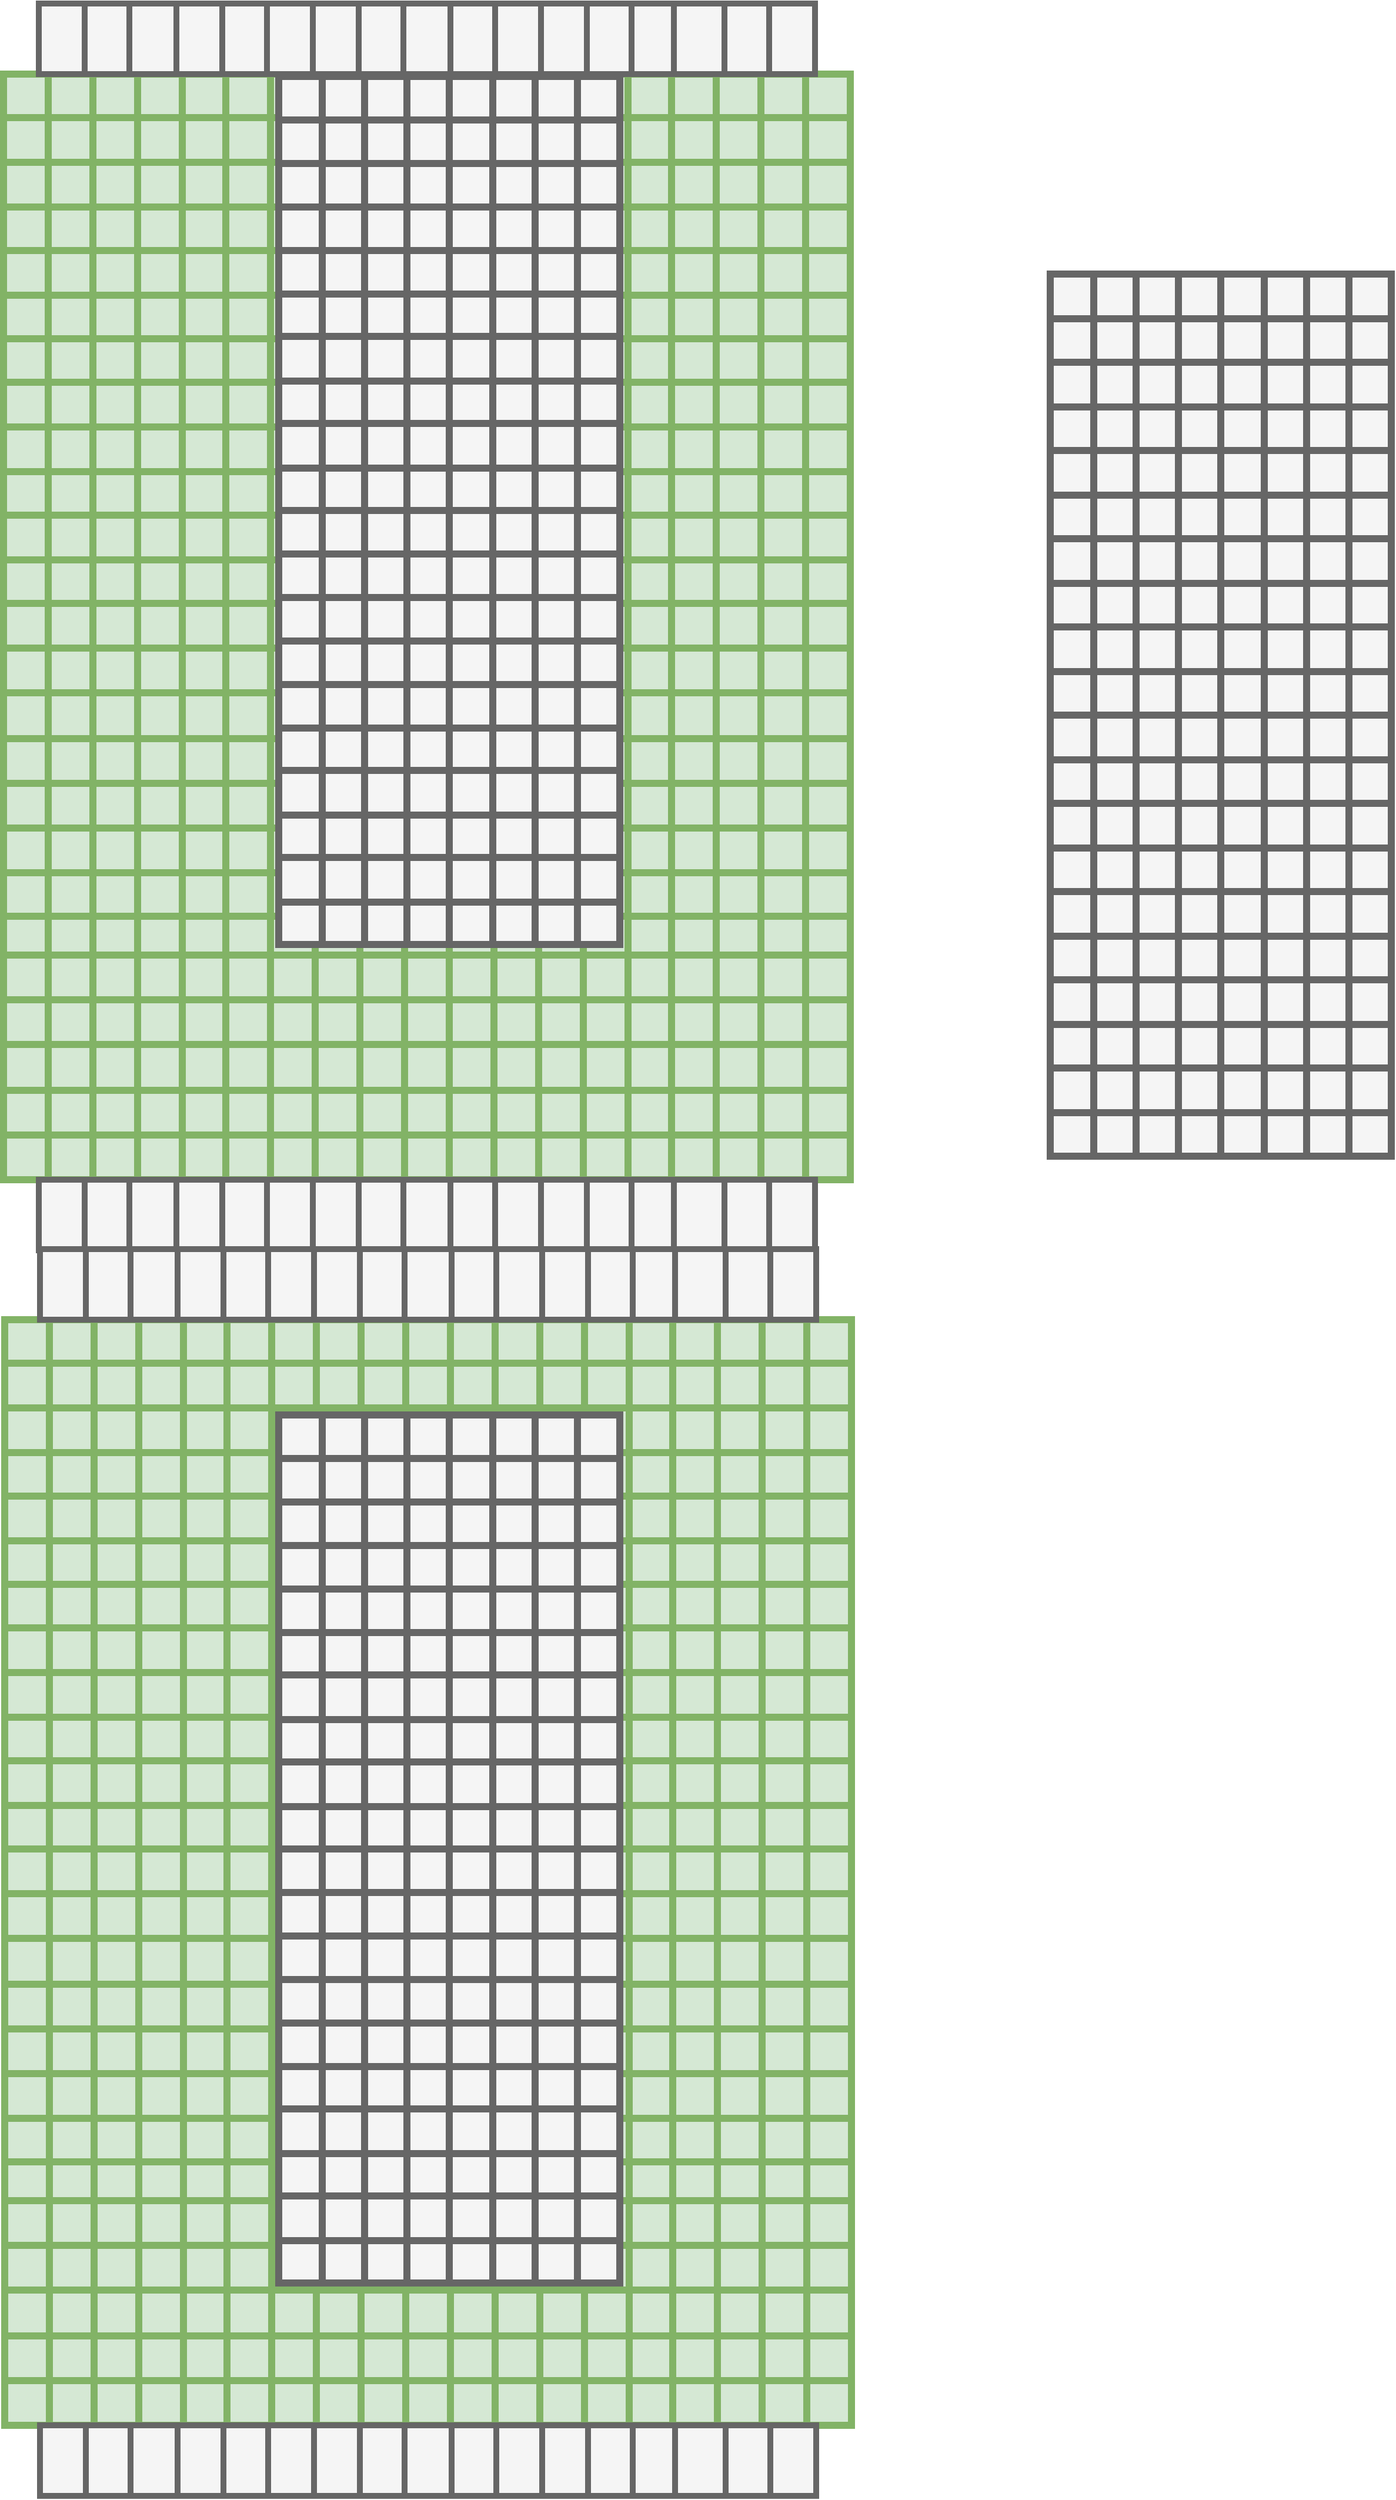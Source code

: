 <mxfile version="24.7.5">
  <diagram name="Page-1" id="Z09I1sUsI16prm3IW5wt">
    <mxGraphModel dx="3078" dy="1204" grid="1" gridSize="10" guides="1" tooltips="1" connect="1" arrows="1" fold="1" page="1" pageScale="1" pageWidth="850" pageHeight="1100" math="0" shadow="0">
      <root>
        <mxCell id="0" />
        <mxCell id="1" parent="0" />
        <mxCell id="OExxMrap8bIzxTGgpN-A-2065" value="" style="shape=table;startSize=0;container=1;collapsible=0;childLayout=tableLayout;fillColor=#f5f5f5;fontColor=#333333;strokeColor=#666666;strokeWidth=6;" vertex="1" parent="1">
          <mxGeometry x="690" y="600" width="290" height="750" as="geometry" />
        </mxCell>
        <mxCell id="OExxMrap8bIzxTGgpN-A-2066" value="" style="shape=tableRow;horizontal=0;startSize=0;swimlaneHead=0;swimlaneBody=0;strokeColor=inherit;top=0;left=0;bottom=0;right=0;collapsible=0;dropTarget=0;fillColor=none;points=[[0,0.5],[1,0.5]];portConstraint=eastwest;" vertex="1" parent="OExxMrap8bIzxTGgpN-A-2065">
          <mxGeometry width="290" height="38" as="geometry" />
        </mxCell>
        <mxCell id="OExxMrap8bIzxTGgpN-A-2067" value="" style="shape=partialRectangle;html=1;whiteSpace=wrap;connectable=0;strokeColor=inherit;overflow=hidden;fillColor=none;top=0;left=0;bottom=0;right=0;pointerEvents=1;" vertex="1" parent="OExxMrap8bIzxTGgpN-A-2066">
          <mxGeometry width="37" height="38" as="geometry">
            <mxRectangle width="37" height="38" as="alternateBounds" />
          </mxGeometry>
        </mxCell>
        <mxCell id="OExxMrap8bIzxTGgpN-A-2068" value="" style="shape=partialRectangle;html=1;whiteSpace=wrap;connectable=0;strokeColor=inherit;overflow=hidden;fillColor=none;top=0;left=0;bottom=0;right=0;pointerEvents=1;" vertex="1" parent="OExxMrap8bIzxTGgpN-A-2066">
          <mxGeometry x="37" width="36" height="38" as="geometry">
            <mxRectangle width="36" height="38" as="alternateBounds" />
          </mxGeometry>
        </mxCell>
        <mxCell id="OExxMrap8bIzxTGgpN-A-2069" value="" style="shape=partialRectangle;html=1;whiteSpace=wrap;connectable=0;strokeColor=inherit;overflow=hidden;fillColor=none;top=0;left=0;bottom=0;right=0;pointerEvents=1;" vertex="1" parent="OExxMrap8bIzxTGgpN-A-2066">
          <mxGeometry x="73" width="36" height="38" as="geometry">
            <mxRectangle width="36" height="38" as="alternateBounds" />
          </mxGeometry>
        </mxCell>
        <mxCell id="OExxMrap8bIzxTGgpN-A-2070" value="" style="shape=partialRectangle;html=1;whiteSpace=wrap;connectable=0;strokeColor=inherit;overflow=hidden;fillColor=none;top=0;left=0;bottom=0;right=0;pointerEvents=1;" vertex="1" parent="OExxMrap8bIzxTGgpN-A-2066">
          <mxGeometry x="109" width="36" height="38" as="geometry">
            <mxRectangle width="36" height="38" as="alternateBounds" />
          </mxGeometry>
        </mxCell>
        <mxCell id="OExxMrap8bIzxTGgpN-A-2071" value="" style="shape=partialRectangle;html=1;whiteSpace=wrap;connectable=0;strokeColor=inherit;overflow=hidden;fillColor=none;top=0;left=0;bottom=0;right=0;pointerEvents=1;" vertex="1" parent="OExxMrap8bIzxTGgpN-A-2066">
          <mxGeometry x="145" width="37" height="38" as="geometry">
            <mxRectangle width="37" height="38" as="alternateBounds" />
          </mxGeometry>
        </mxCell>
        <mxCell id="OExxMrap8bIzxTGgpN-A-2072" value="" style="shape=partialRectangle;html=1;whiteSpace=wrap;connectable=0;strokeColor=inherit;overflow=hidden;fillColor=none;top=0;left=0;bottom=0;right=0;pointerEvents=1;" vertex="1" parent="OExxMrap8bIzxTGgpN-A-2066">
          <mxGeometry x="182" width="36" height="38" as="geometry">
            <mxRectangle width="36" height="38" as="alternateBounds" />
          </mxGeometry>
        </mxCell>
        <mxCell id="OExxMrap8bIzxTGgpN-A-2073" value="" style="shape=partialRectangle;html=1;whiteSpace=wrap;connectable=0;strokeColor=inherit;overflow=hidden;fillColor=none;top=0;left=0;bottom=0;right=0;pointerEvents=1;" vertex="1" parent="OExxMrap8bIzxTGgpN-A-2066">
          <mxGeometry x="218" width="36" height="38" as="geometry">
            <mxRectangle width="36" height="38" as="alternateBounds" />
          </mxGeometry>
        </mxCell>
        <mxCell id="OExxMrap8bIzxTGgpN-A-2074" value="" style="shape=partialRectangle;html=1;whiteSpace=wrap;connectable=0;strokeColor=inherit;overflow=hidden;fillColor=none;top=0;left=0;bottom=0;right=0;pointerEvents=1;" vertex="1" parent="OExxMrap8bIzxTGgpN-A-2066">
          <mxGeometry x="254" width="36" height="38" as="geometry">
            <mxRectangle width="36" height="38" as="alternateBounds" />
          </mxGeometry>
        </mxCell>
        <mxCell id="OExxMrap8bIzxTGgpN-A-2075" value="" style="shape=tableRow;horizontal=0;startSize=0;swimlaneHead=0;swimlaneBody=0;strokeColor=inherit;top=0;left=0;bottom=0;right=0;collapsible=0;dropTarget=0;fillColor=none;points=[[0,0.5],[1,0.5]];portConstraint=eastwest;" vertex="1" parent="OExxMrap8bIzxTGgpN-A-2065">
          <mxGeometry y="38" width="290" height="37" as="geometry" />
        </mxCell>
        <mxCell id="OExxMrap8bIzxTGgpN-A-2076" value="" style="shape=partialRectangle;html=1;whiteSpace=wrap;connectable=0;strokeColor=inherit;overflow=hidden;fillColor=none;top=0;left=0;bottom=0;right=0;pointerEvents=1;" vertex="1" parent="OExxMrap8bIzxTGgpN-A-2075">
          <mxGeometry width="37" height="37" as="geometry">
            <mxRectangle width="37" height="37" as="alternateBounds" />
          </mxGeometry>
        </mxCell>
        <mxCell id="OExxMrap8bIzxTGgpN-A-2077" value="" style="shape=partialRectangle;html=1;whiteSpace=wrap;connectable=0;strokeColor=inherit;overflow=hidden;fillColor=none;top=0;left=0;bottom=0;right=0;pointerEvents=1;" vertex="1" parent="OExxMrap8bIzxTGgpN-A-2075">
          <mxGeometry x="37" width="36" height="37" as="geometry">
            <mxRectangle width="36" height="37" as="alternateBounds" />
          </mxGeometry>
        </mxCell>
        <mxCell id="OExxMrap8bIzxTGgpN-A-2078" value="" style="shape=partialRectangle;html=1;whiteSpace=wrap;connectable=0;strokeColor=inherit;overflow=hidden;fillColor=none;top=0;left=0;bottom=0;right=0;pointerEvents=1;" vertex="1" parent="OExxMrap8bIzxTGgpN-A-2075">
          <mxGeometry x="73" width="36" height="37" as="geometry">
            <mxRectangle width="36" height="37" as="alternateBounds" />
          </mxGeometry>
        </mxCell>
        <mxCell id="OExxMrap8bIzxTGgpN-A-2079" value="" style="shape=partialRectangle;html=1;whiteSpace=wrap;connectable=0;strokeColor=inherit;overflow=hidden;fillColor=none;top=0;left=0;bottom=0;right=0;pointerEvents=1;" vertex="1" parent="OExxMrap8bIzxTGgpN-A-2075">
          <mxGeometry x="109" width="36" height="37" as="geometry">
            <mxRectangle width="36" height="37" as="alternateBounds" />
          </mxGeometry>
        </mxCell>
        <mxCell id="OExxMrap8bIzxTGgpN-A-2080" value="" style="shape=partialRectangle;html=1;whiteSpace=wrap;connectable=0;strokeColor=inherit;overflow=hidden;fillColor=none;top=0;left=0;bottom=0;right=0;pointerEvents=1;" vertex="1" parent="OExxMrap8bIzxTGgpN-A-2075">
          <mxGeometry x="145" width="37" height="37" as="geometry">
            <mxRectangle width="37" height="37" as="alternateBounds" />
          </mxGeometry>
        </mxCell>
        <mxCell id="OExxMrap8bIzxTGgpN-A-2081" value="" style="shape=partialRectangle;html=1;whiteSpace=wrap;connectable=0;strokeColor=inherit;overflow=hidden;fillColor=none;top=0;left=0;bottom=0;right=0;pointerEvents=1;" vertex="1" parent="OExxMrap8bIzxTGgpN-A-2075">
          <mxGeometry x="182" width="36" height="37" as="geometry">
            <mxRectangle width="36" height="37" as="alternateBounds" />
          </mxGeometry>
        </mxCell>
        <mxCell id="OExxMrap8bIzxTGgpN-A-2082" value="" style="shape=partialRectangle;html=1;whiteSpace=wrap;connectable=0;strokeColor=inherit;overflow=hidden;fillColor=none;top=0;left=0;bottom=0;right=0;pointerEvents=1;" vertex="1" parent="OExxMrap8bIzxTGgpN-A-2075">
          <mxGeometry x="218" width="36" height="37" as="geometry">
            <mxRectangle width="36" height="37" as="alternateBounds" />
          </mxGeometry>
        </mxCell>
        <mxCell id="OExxMrap8bIzxTGgpN-A-2083" value="" style="shape=partialRectangle;html=1;whiteSpace=wrap;connectable=0;strokeColor=inherit;overflow=hidden;fillColor=none;top=0;left=0;bottom=0;right=0;pointerEvents=1;" vertex="1" parent="OExxMrap8bIzxTGgpN-A-2075">
          <mxGeometry x="254" width="36" height="37" as="geometry">
            <mxRectangle width="36" height="37" as="alternateBounds" />
          </mxGeometry>
        </mxCell>
        <mxCell id="OExxMrap8bIzxTGgpN-A-2084" value="" style="shape=tableRow;horizontal=0;startSize=0;swimlaneHead=0;swimlaneBody=0;strokeColor=inherit;top=0;left=0;bottom=0;right=0;collapsible=0;dropTarget=0;fillColor=none;points=[[0,0.5],[1,0.5]];portConstraint=eastwest;" vertex="1" parent="OExxMrap8bIzxTGgpN-A-2065">
          <mxGeometry y="75" width="290" height="38" as="geometry" />
        </mxCell>
        <mxCell id="OExxMrap8bIzxTGgpN-A-2085" value="" style="shape=partialRectangle;html=1;whiteSpace=wrap;connectable=0;strokeColor=inherit;overflow=hidden;fillColor=none;top=0;left=0;bottom=0;right=0;pointerEvents=1;" vertex="1" parent="OExxMrap8bIzxTGgpN-A-2084">
          <mxGeometry width="37" height="38" as="geometry">
            <mxRectangle width="37" height="38" as="alternateBounds" />
          </mxGeometry>
        </mxCell>
        <mxCell id="OExxMrap8bIzxTGgpN-A-2086" value="" style="shape=partialRectangle;html=1;whiteSpace=wrap;connectable=0;strokeColor=inherit;overflow=hidden;fillColor=none;top=0;left=0;bottom=0;right=0;pointerEvents=1;" vertex="1" parent="OExxMrap8bIzxTGgpN-A-2084">
          <mxGeometry x="37" width="36" height="38" as="geometry">
            <mxRectangle width="36" height="38" as="alternateBounds" />
          </mxGeometry>
        </mxCell>
        <mxCell id="OExxMrap8bIzxTGgpN-A-2087" value="" style="shape=partialRectangle;html=1;whiteSpace=wrap;connectable=0;strokeColor=inherit;overflow=hidden;fillColor=none;top=0;left=0;bottom=0;right=0;pointerEvents=1;" vertex="1" parent="OExxMrap8bIzxTGgpN-A-2084">
          <mxGeometry x="73" width="36" height="38" as="geometry">
            <mxRectangle width="36" height="38" as="alternateBounds" />
          </mxGeometry>
        </mxCell>
        <mxCell id="OExxMrap8bIzxTGgpN-A-2088" value="" style="shape=partialRectangle;html=1;whiteSpace=wrap;connectable=0;strokeColor=inherit;overflow=hidden;fillColor=none;top=0;left=0;bottom=0;right=0;pointerEvents=1;" vertex="1" parent="OExxMrap8bIzxTGgpN-A-2084">
          <mxGeometry x="109" width="36" height="38" as="geometry">
            <mxRectangle width="36" height="38" as="alternateBounds" />
          </mxGeometry>
        </mxCell>
        <mxCell id="OExxMrap8bIzxTGgpN-A-2089" value="" style="shape=partialRectangle;html=1;whiteSpace=wrap;connectable=0;strokeColor=inherit;overflow=hidden;fillColor=none;top=0;left=0;bottom=0;right=0;pointerEvents=1;" vertex="1" parent="OExxMrap8bIzxTGgpN-A-2084">
          <mxGeometry x="145" width="37" height="38" as="geometry">
            <mxRectangle width="37" height="38" as="alternateBounds" />
          </mxGeometry>
        </mxCell>
        <mxCell id="OExxMrap8bIzxTGgpN-A-2090" value="" style="shape=partialRectangle;html=1;whiteSpace=wrap;connectable=0;strokeColor=inherit;overflow=hidden;fillColor=none;top=0;left=0;bottom=0;right=0;pointerEvents=1;" vertex="1" parent="OExxMrap8bIzxTGgpN-A-2084">
          <mxGeometry x="182" width="36" height="38" as="geometry">
            <mxRectangle width="36" height="38" as="alternateBounds" />
          </mxGeometry>
        </mxCell>
        <mxCell id="OExxMrap8bIzxTGgpN-A-2091" value="" style="shape=partialRectangle;html=1;whiteSpace=wrap;connectable=0;strokeColor=inherit;overflow=hidden;fillColor=none;top=0;left=0;bottom=0;right=0;pointerEvents=1;" vertex="1" parent="OExxMrap8bIzxTGgpN-A-2084">
          <mxGeometry x="218" width="36" height="38" as="geometry">
            <mxRectangle width="36" height="38" as="alternateBounds" />
          </mxGeometry>
        </mxCell>
        <mxCell id="OExxMrap8bIzxTGgpN-A-2092" value="" style="shape=partialRectangle;html=1;whiteSpace=wrap;connectable=0;strokeColor=inherit;overflow=hidden;fillColor=none;top=0;left=0;bottom=0;right=0;pointerEvents=1;" vertex="1" parent="OExxMrap8bIzxTGgpN-A-2084">
          <mxGeometry x="254" width="36" height="38" as="geometry">
            <mxRectangle width="36" height="38" as="alternateBounds" />
          </mxGeometry>
        </mxCell>
        <mxCell id="OExxMrap8bIzxTGgpN-A-2093" value="" style="shape=tableRow;horizontal=0;startSize=0;swimlaneHead=0;swimlaneBody=0;strokeColor=inherit;top=0;left=0;bottom=0;right=0;collapsible=0;dropTarget=0;fillColor=none;points=[[0,0.5],[1,0.5]];portConstraint=eastwest;" vertex="1" parent="OExxMrap8bIzxTGgpN-A-2065">
          <mxGeometry y="113" width="290" height="37" as="geometry" />
        </mxCell>
        <mxCell id="OExxMrap8bIzxTGgpN-A-2094" value="" style="shape=partialRectangle;html=1;whiteSpace=wrap;connectable=0;strokeColor=inherit;overflow=hidden;fillColor=none;top=0;left=0;bottom=0;right=0;pointerEvents=1;" vertex="1" parent="OExxMrap8bIzxTGgpN-A-2093">
          <mxGeometry width="37" height="37" as="geometry">
            <mxRectangle width="37" height="37" as="alternateBounds" />
          </mxGeometry>
        </mxCell>
        <mxCell id="OExxMrap8bIzxTGgpN-A-2095" value="" style="shape=partialRectangle;html=1;whiteSpace=wrap;connectable=0;strokeColor=inherit;overflow=hidden;fillColor=none;top=0;left=0;bottom=0;right=0;pointerEvents=1;" vertex="1" parent="OExxMrap8bIzxTGgpN-A-2093">
          <mxGeometry x="37" width="36" height="37" as="geometry">
            <mxRectangle width="36" height="37" as="alternateBounds" />
          </mxGeometry>
        </mxCell>
        <mxCell id="OExxMrap8bIzxTGgpN-A-2096" value="" style="shape=partialRectangle;html=1;whiteSpace=wrap;connectable=0;strokeColor=inherit;overflow=hidden;fillColor=none;top=0;left=0;bottom=0;right=0;pointerEvents=1;" vertex="1" parent="OExxMrap8bIzxTGgpN-A-2093">
          <mxGeometry x="73" width="36" height="37" as="geometry">
            <mxRectangle width="36" height="37" as="alternateBounds" />
          </mxGeometry>
        </mxCell>
        <mxCell id="OExxMrap8bIzxTGgpN-A-2097" value="" style="shape=partialRectangle;html=1;whiteSpace=wrap;connectable=0;strokeColor=inherit;overflow=hidden;fillColor=none;top=0;left=0;bottom=0;right=0;pointerEvents=1;" vertex="1" parent="OExxMrap8bIzxTGgpN-A-2093">
          <mxGeometry x="109" width="36" height="37" as="geometry">
            <mxRectangle width="36" height="37" as="alternateBounds" />
          </mxGeometry>
        </mxCell>
        <mxCell id="OExxMrap8bIzxTGgpN-A-2098" value="" style="shape=partialRectangle;html=1;whiteSpace=wrap;connectable=0;strokeColor=inherit;overflow=hidden;fillColor=none;top=0;left=0;bottom=0;right=0;pointerEvents=1;" vertex="1" parent="OExxMrap8bIzxTGgpN-A-2093">
          <mxGeometry x="145" width="37" height="37" as="geometry">
            <mxRectangle width="37" height="37" as="alternateBounds" />
          </mxGeometry>
        </mxCell>
        <mxCell id="OExxMrap8bIzxTGgpN-A-2099" value="" style="shape=partialRectangle;html=1;whiteSpace=wrap;connectable=0;strokeColor=inherit;overflow=hidden;fillColor=none;top=0;left=0;bottom=0;right=0;pointerEvents=1;" vertex="1" parent="OExxMrap8bIzxTGgpN-A-2093">
          <mxGeometry x="182" width="36" height="37" as="geometry">
            <mxRectangle width="36" height="37" as="alternateBounds" />
          </mxGeometry>
        </mxCell>
        <mxCell id="OExxMrap8bIzxTGgpN-A-2100" value="" style="shape=partialRectangle;html=1;whiteSpace=wrap;connectable=0;strokeColor=inherit;overflow=hidden;fillColor=none;top=0;left=0;bottom=0;right=0;pointerEvents=1;" vertex="1" parent="OExxMrap8bIzxTGgpN-A-2093">
          <mxGeometry x="218" width="36" height="37" as="geometry">
            <mxRectangle width="36" height="37" as="alternateBounds" />
          </mxGeometry>
        </mxCell>
        <mxCell id="OExxMrap8bIzxTGgpN-A-2101" value="" style="shape=partialRectangle;html=1;whiteSpace=wrap;connectable=0;strokeColor=inherit;overflow=hidden;fillColor=none;top=0;left=0;bottom=0;right=0;pointerEvents=1;" vertex="1" parent="OExxMrap8bIzxTGgpN-A-2093">
          <mxGeometry x="254" width="36" height="37" as="geometry">
            <mxRectangle width="36" height="37" as="alternateBounds" />
          </mxGeometry>
        </mxCell>
        <mxCell id="OExxMrap8bIzxTGgpN-A-2102" value="" style="shape=tableRow;horizontal=0;startSize=0;swimlaneHead=0;swimlaneBody=0;strokeColor=inherit;top=0;left=0;bottom=0;right=0;collapsible=0;dropTarget=0;fillColor=none;points=[[0,0.5],[1,0.5]];portConstraint=eastwest;" vertex="1" parent="OExxMrap8bIzxTGgpN-A-2065">
          <mxGeometry y="150" width="290" height="38" as="geometry" />
        </mxCell>
        <mxCell id="OExxMrap8bIzxTGgpN-A-2103" value="" style="shape=partialRectangle;html=1;whiteSpace=wrap;connectable=0;strokeColor=inherit;overflow=hidden;fillColor=none;top=0;left=0;bottom=0;right=0;pointerEvents=1;" vertex="1" parent="OExxMrap8bIzxTGgpN-A-2102">
          <mxGeometry width="37" height="38" as="geometry">
            <mxRectangle width="37" height="38" as="alternateBounds" />
          </mxGeometry>
        </mxCell>
        <mxCell id="OExxMrap8bIzxTGgpN-A-2104" value="" style="shape=partialRectangle;html=1;whiteSpace=wrap;connectable=0;strokeColor=inherit;overflow=hidden;fillColor=none;top=0;left=0;bottom=0;right=0;pointerEvents=1;" vertex="1" parent="OExxMrap8bIzxTGgpN-A-2102">
          <mxGeometry x="37" width="36" height="38" as="geometry">
            <mxRectangle width="36" height="38" as="alternateBounds" />
          </mxGeometry>
        </mxCell>
        <mxCell id="OExxMrap8bIzxTGgpN-A-2105" value="" style="shape=partialRectangle;html=1;whiteSpace=wrap;connectable=0;strokeColor=inherit;overflow=hidden;fillColor=none;top=0;left=0;bottom=0;right=0;pointerEvents=1;" vertex="1" parent="OExxMrap8bIzxTGgpN-A-2102">
          <mxGeometry x="73" width="36" height="38" as="geometry">
            <mxRectangle width="36" height="38" as="alternateBounds" />
          </mxGeometry>
        </mxCell>
        <mxCell id="OExxMrap8bIzxTGgpN-A-2106" value="" style="shape=partialRectangle;html=1;whiteSpace=wrap;connectable=0;strokeColor=inherit;overflow=hidden;fillColor=none;top=0;left=0;bottom=0;right=0;pointerEvents=1;" vertex="1" parent="OExxMrap8bIzxTGgpN-A-2102">
          <mxGeometry x="109" width="36" height="38" as="geometry">
            <mxRectangle width="36" height="38" as="alternateBounds" />
          </mxGeometry>
        </mxCell>
        <mxCell id="OExxMrap8bIzxTGgpN-A-2107" value="" style="shape=partialRectangle;html=1;whiteSpace=wrap;connectable=0;strokeColor=inherit;overflow=hidden;fillColor=none;top=0;left=0;bottom=0;right=0;pointerEvents=1;" vertex="1" parent="OExxMrap8bIzxTGgpN-A-2102">
          <mxGeometry x="145" width="37" height="38" as="geometry">
            <mxRectangle width="37" height="38" as="alternateBounds" />
          </mxGeometry>
        </mxCell>
        <mxCell id="OExxMrap8bIzxTGgpN-A-2108" value="" style="shape=partialRectangle;html=1;whiteSpace=wrap;connectable=0;strokeColor=inherit;overflow=hidden;fillColor=none;top=0;left=0;bottom=0;right=0;pointerEvents=1;" vertex="1" parent="OExxMrap8bIzxTGgpN-A-2102">
          <mxGeometry x="182" width="36" height="38" as="geometry">
            <mxRectangle width="36" height="38" as="alternateBounds" />
          </mxGeometry>
        </mxCell>
        <mxCell id="OExxMrap8bIzxTGgpN-A-2109" value="" style="shape=partialRectangle;html=1;whiteSpace=wrap;connectable=0;strokeColor=inherit;overflow=hidden;fillColor=none;top=0;left=0;bottom=0;right=0;pointerEvents=1;" vertex="1" parent="OExxMrap8bIzxTGgpN-A-2102">
          <mxGeometry x="218" width="36" height="38" as="geometry">
            <mxRectangle width="36" height="38" as="alternateBounds" />
          </mxGeometry>
        </mxCell>
        <mxCell id="OExxMrap8bIzxTGgpN-A-2110" value="" style="shape=partialRectangle;html=1;whiteSpace=wrap;connectable=0;strokeColor=inherit;overflow=hidden;fillColor=none;top=0;left=0;bottom=0;right=0;pointerEvents=1;" vertex="1" parent="OExxMrap8bIzxTGgpN-A-2102">
          <mxGeometry x="254" width="36" height="38" as="geometry">
            <mxRectangle width="36" height="38" as="alternateBounds" />
          </mxGeometry>
        </mxCell>
        <mxCell id="OExxMrap8bIzxTGgpN-A-2111" value="" style="shape=tableRow;horizontal=0;startSize=0;swimlaneHead=0;swimlaneBody=0;strokeColor=inherit;top=0;left=0;bottom=0;right=0;collapsible=0;dropTarget=0;fillColor=none;points=[[0,0.5],[1,0.5]];portConstraint=eastwest;" vertex="1" parent="OExxMrap8bIzxTGgpN-A-2065">
          <mxGeometry y="188" width="290" height="37" as="geometry" />
        </mxCell>
        <mxCell id="OExxMrap8bIzxTGgpN-A-2112" value="" style="shape=partialRectangle;html=1;whiteSpace=wrap;connectable=0;strokeColor=inherit;overflow=hidden;fillColor=none;top=0;left=0;bottom=0;right=0;pointerEvents=1;" vertex="1" parent="OExxMrap8bIzxTGgpN-A-2111">
          <mxGeometry width="37" height="37" as="geometry">
            <mxRectangle width="37" height="37" as="alternateBounds" />
          </mxGeometry>
        </mxCell>
        <mxCell id="OExxMrap8bIzxTGgpN-A-2113" value="" style="shape=partialRectangle;html=1;whiteSpace=wrap;connectable=0;strokeColor=inherit;overflow=hidden;fillColor=none;top=0;left=0;bottom=0;right=0;pointerEvents=1;" vertex="1" parent="OExxMrap8bIzxTGgpN-A-2111">
          <mxGeometry x="37" width="36" height="37" as="geometry">
            <mxRectangle width="36" height="37" as="alternateBounds" />
          </mxGeometry>
        </mxCell>
        <mxCell id="OExxMrap8bIzxTGgpN-A-2114" value="" style="shape=partialRectangle;html=1;whiteSpace=wrap;connectable=0;strokeColor=inherit;overflow=hidden;fillColor=none;top=0;left=0;bottom=0;right=0;pointerEvents=1;" vertex="1" parent="OExxMrap8bIzxTGgpN-A-2111">
          <mxGeometry x="73" width="36" height="37" as="geometry">
            <mxRectangle width="36" height="37" as="alternateBounds" />
          </mxGeometry>
        </mxCell>
        <mxCell id="OExxMrap8bIzxTGgpN-A-2115" value="" style="shape=partialRectangle;html=1;whiteSpace=wrap;connectable=0;strokeColor=inherit;overflow=hidden;fillColor=none;top=0;left=0;bottom=0;right=0;pointerEvents=1;" vertex="1" parent="OExxMrap8bIzxTGgpN-A-2111">
          <mxGeometry x="109" width="36" height="37" as="geometry">
            <mxRectangle width="36" height="37" as="alternateBounds" />
          </mxGeometry>
        </mxCell>
        <mxCell id="OExxMrap8bIzxTGgpN-A-2116" value="" style="shape=partialRectangle;html=1;whiteSpace=wrap;connectable=0;strokeColor=inherit;overflow=hidden;fillColor=none;top=0;left=0;bottom=0;right=0;pointerEvents=1;" vertex="1" parent="OExxMrap8bIzxTGgpN-A-2111">
          <mxGeometry x="145" width="37" height="37" as="geometry">
            <mxRectangle width="37" height="37" as="alternateBounds" />
          </mxGeometry>
        </mxCell>
        <mxCell id="OExxMrap8bIzxTGgpN-A-2117" value="" style="shape=partialRectangle;html=1;whiteSpace=wrap;connectable=0;strokeColor=inherit;overflow=hidden;fillColor=none;top=0;left=0;bottom=0;right=0;pointerEvents=1;" vertex="1" parent="OExxMrap8bIzxTGgpN-A-2111">
          <mxGeometry x="182" width="36" height="37" as="geometry">
            <mxRectangle width="36" height="37" as="alternateBounds" />
          </mxGeometry>
        </mxCell>
        <mxCell id="OExxMrap8bIzxTGgpN-A-2118" value="" style="shape=partialRectangle;html=1;whiteSpace=wrap;connectable=0;strokeColor=inherit;overflow=hidden;fillColor=none;top=0;left=0;bottom=0;right=0;pointerEvents=1;" vertex="1" parent="OExxMrap8bIzxTGgpN-A-2111">
          <mxGeometry x="218" width="36" height="37" as="geometry">
            <mxRectangle width="36" height="37" as="alternateBounds" />
          </mxGeometry>
        </mxCell>
        <mxCell id="OExxMrap8bIzxTGgpN-A-2119" value="" style="shape=partialRectangle;html=1;whiteSpace=wrap;connectable=0;strokeColor=inherit;overflow=hidden;fillColor=none;top=0;left=0;bottom=0;right=0;pointerEvents=1;" vertex="1" parent="OExxMrap8bIzxTGgpN-A-2111">
          <mxGeometry x="254" width="36" height="37" as="geometry">
            <mxRectangle width="36" height="37" as="alternateBounds" />
          </mxGeometry>
        </mxCell>
        <mxCell id="OExxMrap8bIzxTGgpN-A-2120" value="" style="shape=tableRow;horizontal=0;startSize=0;swimlaneHead=0;swimlaneBody=0;strokeColor=inherit;top=0;left=0;bottom=0;right=0;collapsible=0;dropTarget=0;fillColor=none;points=[[0,0.5],[1,0.5]];portConstraint=eastwest;" vertex="1" parent="OExxMrap8bIzxTGgpN-A-2065">
          <mxGeometry y="225" width="290" height="38" as="geometry" />
        </mxCell>
        <mxCell id="OExxMrap8bIzxTGgpN-A-2121" value="" style="shape=partialRectangle;html=1;whiteSpace=wrap;connectable=0;strokeColor=inherit;overflow=hidden;fillColor=none;top=0;left=0;bottom=0;right=0;pointerEvents=1;" vertex="1" parent="OExxMrap8bIzxTGgpN-A-2120">
          <mxGeometry width="37" height="38" as="geometry">
            <mxRectangle width="37" height="38" as="alternateBounds" />
          </mxGeometry>
        </mxCell>
        <mxCell id="OExxMrap8bIzxTGgpN-A-2122" value="" style="shape=partialRectangle;html=1;whiteSpace=wrap;connectable=0;strokeColor=inherit;overflow=hidden;fillColor=none;top=0;left=0;bottom=0;right=0;pointerEvents=1;" vertex="1" parent="OExxMrap8bIzxTGgpN-A-2120">
          <mxGeometry x="37" width="36" height="38" as="geometry">
            <mxRectangle width="36" height="38" as="alternateBounds" />
          </mxGeometry>
        </mxCell>
        <mxCell id="OExxMrap8bIzxTGgpN-A-2123" value="" style="shape=partialRectangle;html=1;whiteSpace=wrap;connectable=0;strokeColor=inherit;overflow=hidden;fillColor=none;top=0;left=0;bottom=0;right=0;pointerEvents=1;" vertex="1" parent="OExxMrap8bIzxTGgpN-A-2120">
          <mxGeometry x="73" width="36" height="38" as="geometry">
            <mxRectangle width="36" height="38" as="alternateBounds" />
          </mxGeometry>
        </mxCell>
        <mxCell id="OExxMrap8bIzxTGgpN-A-2124" value="" style="shape=partialRectangle;html=1;whiteSpace=wrap;connectable=0;strokeColor=inherit;overflow=hidden;fillColor=none;top=0;left=0;bottom=0;right=0;pointerEvents=1;" vertex="1" parent="OExxMrap8bIzxTGgpN-A-2120">
          <mxGeometry x="109" width="36" height="38" as="geometry">
            <mxRectangle width="36" height="38" as="alternateBounds" />
          </mxGeometry>
        </mxCell>
        <mxCell id="OExxMrap8bIzxTGgpN-A-2125" value="" style="shape=partialRectangle;html=1;whiteSpace=wrap;connectable=0;strokeColor=inherit;overflow=hidden;fillColor=none;top=0;left=0;bottom=0;right=0;pointerEvents=1;" vertex="1" parent="OExxMrap8bIzxTGgpN-A-2120">
          <mxGeometry x="145" width="37" height="38" as="geometry">
            <mxRectangle width="37" height="38" as="alternateBounds" />
          </mxGeometry>
        </mxCell>
        <mxCell id="OExxMrap8bIzxTGgpN-A-2126" value="" style="shape=partialRectangle;html=1;whiteSpace=wrap;connectable=0;strokeColor=inherit;overflow=hidden;fillColor=none;top=0;left=0;bottom=0;right=0;pointerEvents=1;" vertex="1" parent="OExxMrap8bIzxTGgpN-A-2120">
          <mxGeometry x="182" width="36" height="38" as="geometry">
            <mxRectangle width="36" height="38" as="alternateBounds" />
          </mxGeometry>
        </mxCell>
        <mxCell id="OExxMrap8bIzxTGgpN-A-2127" value="" style="shape=partialRectangle;html=1;whiteSpace=wrap;connectable=0;strokeColor=inherit;overflow=hidden;fillColor=none;top=0;left=0;bottom=0;right=0;pointerEvents=1;" vertex="1" parent="OExxMrap8bIzxTGgpN-A-2120">
          <mxGeometry x="218" width="36" height="38" as="geometry">
            <mxRectangle width="36" height="38" as="alternateBounds" />
          </mxGeometry>
        </mxCell>
        <mxCell id="OExxMrap8bIzxTGgpN-A-2128" value="" style="shape=partialRectangle;html=1;whiteSpace=wrap;connectable=0;strokeColor=inherit;overflow=hidden;fillColor=none;top=0;left=0;bottom=0;right=0;pointerEvents=1;" vertex="1" parent="OExxMrap8bIzxTGgpN-A-2120">
          <mxGeometry x="254" width="36" height="38" as="geometry">
            <mxRectangle width="36" height="38" as="alternateBounds" />
          </mxGeometry>
        </mxCell>
        <mxCell id="OExxMrap8bIzxTGgpN-A-2129" value="" style="shape=tableRow;horizontal=0;startSize=0;swimlaneHead=0;swimlaneBody=0;strokeColor=inherit;top=0;left=0;bottom=0;right=0;collapsible=0;dropTarget=0;fillColor=none;points=[[0,0.5],[1,0.5]];portConstraint=eastwest;" vertex="1" parent="OExxMrap8bIzxTGgpN-A-2065">
          <mxGeometry y="263" width="290" height="37" as="geometry" />
        </mxCell>
        <mxCell id="OExxMrap8bIzxTGgpN-A-2130" value="" style="shape=partialRectangle;html=1;whiteSpace=wrap;connectable=0;strokeColor=inherit;overflow=hidden;fillColor=none;top=0;left=0;bottom=0;right=0;pointerEvents=1;" vertex="1" parent="OExxMrap8bIzxTGgpN-A-2129">
          <mxGeometry width="37" height="37" as="geometry">
            <mxRectangle width="37" height="37" as="alternateBounds" />
          </mxGeometry>
        </mxCell>
        <mxCell id="OExxMrap8bIzxTGgpN-A-2131" value="" style="shape=partialRectangle;html=1;whiteSpace=wrap;connectable=0;strokeColor=inherit;overflow=hidden;fillColor=none;top=0;left=0;bottom=0;right=0;pointerEvents=1;" vertex="1" parent="OExxMrap8bIzxTGgpN-A-2129">
          <mxGeometry x="37" width="36" height="37" as="geometry">
            <mxRectangle width="36" height="37" as="alternateBounds" />
          </mxGeometry>
        </mxCell>
        <mxCell id="OExxMrap8bIzxTGgpN-A-2132" value="" style="shape=partialRectangle;html=1;whiteSpace=wrap;connectable=0;strokeColor=inherit;overflow=hidden;fillColor=none;top=0;left=0;bottom=0;right=0;pointerEvents=1;" vertex="1" parent="OExxMrap8bIzxTGgpN-A-2129">
          <mxGeometry x="73" width="36" height="37" as="geometry">
            <mxRectangle width="36" height="37" as="alternateBounds" />
          </mxGeometry>
        </mxCell>
        <mxCell id="OExxMrap8bIzxTGgpN-A-2133" value="" style="shape=partialRectangle;html=1;whiteSpace=wrap;connectable=0;strokeColor=inherit;overflow=hidden;fillColor=none;top=0;left=0;bottom=0;right=0;pointerEvents=1;" vertex="1" parent="OExxMrap8bIzxTGgpN-A-2129">
          <mxGeometry x="109" width="36" height="37" as="geometry">
            <mxRectangle width="36" height="37" as="alternateBounds" />
          </mxGeometry>
        </mxCell>
        <mxCell id="OExxMrap8bIzxTGgpN-A-2134" value="" style="shape=partialRectangle;html=1;whiteSpace=wrap;connectable=0;strokeColor=inherit;overflow=hidden;fillColor=none;top=0;left=0;bottom=0;right=0;pointerEvents=1;" vertex="1" parent="OExxMrap8bIzxTGgpN-A-2129">
          <mxGeometry x="145" width="37" height="37" as="geometry">
            <mxRectangle width="37" height="37" as="alternateBounds" />
          </mxGeometry>
        </mxCell>
        <mxCell id="OExxMrap8bIzxTGgpN-A-2135" value="" style="shape=partialRectangle;html=1;whiteSpace=wrap;connectable=0;strokeColor=inherit;overflow=hidden;fillColor=none;top=0;left=0;bottom=0;right=0;pointerEvents=1;" vertex="1" parent="OExxMrap8bIzxTGgpN-A-2129">
          <mxGeometry x="182" width="36" height="37" as="geometry">
            <mxRectangle width="36" height="37" as="alternateBounds" />
          </mxGeometry>
        </mxCell>
        <mxCell id="OExxMrap8bIzxTGgpN-A-2136" value="" style="shape=partialRectangle;html=1;whiteSpace=wrap;connectable=0;strokeColor=inherit;overflow=hidden;fillColor=none;top=0;left=0;bottom=0;right=0;pointerEvents=1;" vertex="1" parent="OExxMrap8bIzxTGgpN-A-2129">
          <mxGeometry x="218" width="36" height="37" as="geometry">
            <mxRectangle width="36" height="37" as="alternateBounds" />
          </mxGeometry>
        </mxCell>
        <mxCell id="OExxMrap8bIzxTGgpN-A-2137" value="" style="shape=partialRectangle;html=1;whiteSpace=wrap;connectable=0;strokeColor=inherit;overflow=hidden;fillColor=none;top=0;left=0;bottom=0;right=0;pointerEvents=1;" vertex="1" parent="OExxMrap8bIzxTGgpN-A-2129">
          <mxGeometry x="254" width="36" height="37" as="geometry">
            <mxRectangle width="36" height="37" as="alternateBounds" />
          </mxGeometry>
        </mxCell>
        <mxCell id="OExxMrap8bIzxTGgpN-A-2138" value="" style="shape=tableRow;horizontal=0;startSize=0;swimlaneHead=0;swimlaneBody=0;strokeColor=inherit;top=0;left=0;bottom=0;right=0;collapsible=0;dropTarget=0;fillColor=none;points=[[0,0.5],[1,0.5]];portConstraint=eastwest;" vertex="1" parent="OExxMrap8bIzxTGgpN-A-2065">
          <mxGeometry y="300" width="290" height="38" as="geometry" />
        </mxCell>
        <mxCell id="OExxMrap8bIzxTGgpN-A-2139" value="" style="shape=partialRectangle;html=1;whiteSpace=wrap;connectable=0;strokeColor=inherit;overflow=hidden;fillColor=none;top=0;left=0;bottom=0;right=0;pointerEvents=1;" vertex="1" parent="OExxMrap8bIzxTGgpN-A-2138">
          <mxGeometry width="37" height="38" as="geometry">
            <mxRectangle width="37" height="38" as="alternateBounds" />
          </mxGeometry>
        </mxCell>
        <mxCell id="OExxMrap8bIzxTGgpN-A-2140" value="" style="shape=partialRectangle;html=1;whiteSpace=wrap;connectable=0;strokeColor=inherit;overflow=hidden;fillColor=none;top=0;left=0;bottom=0;right=0;pointerEvents=1;" vertex="1" parent="OExxMrap8bIzxTGgpN-A-2138">
          <mxGeometry x="37" width="36" height="38" as="geometry">
            <mxRectangle width="36" height="38" as="alternateBounds" />
          </mxGeometry>
        </mxCell>
        <mxCell id="OExxMrap8bIzxTGgpN-A-2141" value="" style="shape=partialRectangle;html=1;whiteSpace=wrap;connectable=0;strokeColor=inherit;overflow=hidden;fillColor=none;top=0;left=0;bottom=0;right=0;pointerEvents=1;" vertex="1" parent="OExxMrap8bIzxTGgpN-A-2138">
          <mxGeometry x="73" width="36" height="38" as="geometry">
            <mxRectangle width="36" height="38" as="alternateBounds" />
          </mxGeometry>
        </mxCell>
        <mxCell id="OExxMrap8bIzxTGgpN-A-2142" value="" style="shape=partialRectangle;html=1;whiteSpace=wrap;connectable=0;strokeColor=inherit;overflow=hidden;fillColor=none;top=0;left=0;bottom=0;right=0;pointerEvents=1;" vertex="1" parent="OExxMrap8bIzxTGgpN-A-2138">
          <mxGeometry x="109" width="36" height="38" as="geometry">
            <mxRectangle width="36" height="38" as="alternateBounds" />
          </mxGeometry>
        </mxCell>
        <mxCell id="OExxMrap8bIzxTGgpN-A-2143" value="" style="shape=partialRectangle;html=1;whiteSpace=wrap;connectable=0;strokeColor=inherit;overflow=hidden;fillColor=none;top=0;left=0;bottom=0;right=0;pointerEvents=1;" vertex="1" parent="OExxMrap8bIzxTGgpN-A-2138">
          <mxGeometry x="145" width="37" height="38" as="geometry">
            <mxRectangle width="37" height="38" as="alternateBounds" />
          </mxGeometry>
        </mxCell>
        <mxCell id="OExxMrap8bIzxTGgpN-A-2144" value="" style="shape=partialRectangle;html=1;whiteSpace=wrap;connectable=0;strokeColor=inherit;overflow=hidden;fillColor=none;top=0;left=0;bottom=0;right=0;pointerEvents=1;" vertex="1" parent="OExxMrap8bIzxTGgpN-A-2138">
          <mxGeometry x="182" width="36" height="38" as="geometry">
            <mxRectangle width="36" height="38" as="alternateBounds" />
          </mxGeometry>
        </mxCell>
        <mxCell id="OExxMrap8bIzxTGgpN-A-2145" value="" style="shape=partialRectangle;html=1;whiteSpace=wrap;connectable=0;strokeColor=inherit;overflow=hidden;fillColor=none;top=0;left=0;bottom=0;right=0;pointerEvents=1;" vertex="1" parent="OExxMrap8bIzxTGgpN-A-2138">
          <mxGeometry x="218" width="36" height="38" as="geometry">
            <mxRectangle width="36" height="38" as="alternateBounds" />
          </mxGeometry>
        </mxCell>
        <mxCell id="OExxMrap8bIzxTGgpN-A-2146" value="" style="shape=partialRectangle;html=1;whiteSpace=wrap;connectable=0;strokeColor=inherit;overflow=hidden;fillColor=none;top=0;left=0;bottom=0;right=0;pointerEvents=1;" vertex="1" parent="OExxMrap8bIzxTGgpN-A-2138">
          <mxGeometry x="254" width="36" height="38" as="geometry">
            <mxRectangle width="36" height="38" as="alternateBounds" />
          </mxGeometry>
        </mxCell>
        <mxCell id="OExxMrap8bIzxTGgpN-A-2147" value="" style="shape=tableRow;horizontal=0;startSize=0;swimlaneHead=0;swimlaneBody=0;strokeColor=inherit;top=0;left=0;bottom=0;right=0;collapsible=0;dropTarget=0;fillColor=none;points=[[0,0.5],[1,0.5]];portConstraint=eastwest;" vertex="1" parent="OExxMrap8bIzxTGgpN-A-2065">
          <mxGeometry y="338" width="290" height="37" as="geometry" />
        </mxCell>
        <mxCell id="OExxMrap8bIzxTGgpN-A-2148" value="" style="shape=partialRectangle;html=1;whiteSpace=wrap;connectable=0;strokeColor=inherit;overflow=hidden;fillColor=none;top=0;left=0;bottom=0;right=0;pointerEvents=1;" vertex="1" parent="OExxMrap8bIzxTGgpN-A-2147">
          <mxGeometry width="37" height="37" as="geometry">
            <mxRectangle width="37" height="37" as="alternateBounds" />
          </mxGeometry>
        </mxCell>
        <mxCell id="OExxMrap8bIzxTGgpN-A-2149" value="" style="shape=partialRectangle;html=1;whiteSpace=wrap;connectable=0;strokeColor=inherit;overflow=hidden;fillColor=none;top=0;left=0;bottom=0;right=0;pointerEvents=1;" vertex="1" parent="OExxMrap8bIzxTGgpN-A-2147">
          <mxGeometry x="37" width="36" height="37" as="geometry">
            <mxRectangle width="36" height="37" as="alternateBounds" />
          </mxGeometry>
        </mxCell>
        <mxCell id="OExxMrap8bIzxTGgpN-A-2150" value="" style="shape=partialRectangle;html=1;whiteSpace=wrap;connectable=0;strokeColor=inherit;overflow=hidden;fillColor=none;top=0;left=0;bottom=0;right=0;pointerEvents=1;" vertex="1" parent="OExxMrap8bIzxTGgpN-A-2147">
          <mxGeometry x="73" width="36" height="37" as="geometry">
            <mxRectangle width="36" height="37" as="alternateBounds" />
          </mxGeometry>
        </mxCell>
        <mxCell id="OExxMrap8bIzxTGgpN-A-2151" value="" style="shape=partialRectangle;html=1;whiteSpace=wrap;connectable=0;strokeColor=inherit;overflow=hidden;fillColor=none;top=0;left=0;bottom=0;right=0;pointerEvents=1;" vertex="1" parent="OExxMrap8bIzxTGgpN-A-2147">
          <mxGeometry x="109" width="36" height="37" as="geometry">
            <mxRectangle width="36" height="37" as="alternateBounds" />
          </mxGeometry>
        </mxCell>
        <mxCell id="OExxMrap8bIzxTGgpN-A-2152" value="" style="shape=partialRectangle;html=1;whiteSpace=wrap;connectable=0;strokeColor=inherit;overflow=hidden;fillColor=none;top=0;left=0;bottom=0;right=0;pointerEvents=1;" vertex="1" parent="OExxMrap8bIzxTGgpN-A-2147">
          <mxGeometry x="145" width="37" height="37" as="geometry">
            <mxRectangle width="37" height="37" as="alternateBounds" />
          </mxGeometry>
        </mxCell>
        <mxCell id="OExxMrap8bIzxTGgpN-A-2153" value="" style="shape=partialRectangle;html=1;whiteSpace=wrap;connectable=0;strokeColor=inherit;overflow=hidden;fillColor=none;top=0;left=0;bottom=0;right=0;pointerEvents=1;" vertex="1" parent="OExxMrap8bIzxTGgpN-A-2147">
          <mxGeometry x="182" width="36" height="37" as="geometry">
            <mxRectangle width="36" height="37" as="alternateBounds" />
          </mxGeometry>
        </mxCell>
        <mxCell id="OExxMrap8bIzxTGgpN-A-2154" value="" style="shape=partialRectangle;html=1;whiteSpace=wrap;connectable=0;strokeColor=inherit;overflow=hidden;fillColor=none;top=0;left=0;bottom=0;right=0;pointerEvents=1;" vertex="1" parent="OExxMrap8bIzxTGgpN-A-2147">
          <mxGeometry x="218" width="36" height="37" as="geometry">
            <mxRectangle width="36" height="37" as="alternateBounds" />
          </mxGeometry>
        </mxCell>
        <mxCell id="OExxMrap8bIzxTGgpN-A-2155" value="" style="shape=partialRectangle;html=1;whiteSpace=wrap;connectable=0;strokeColor=inherit;overflow=hidden;fillColor=none;top=0;left=0;bottom=0;right=0;pointerEvents=1;" vertex="1" parent="OExxMrap8bIzxTGgpN-A-2147">
          <mxGeometry x="254" width="36" height="37" as="geometry">
            <mxRectangle width="36" height="37" as="alternateBounds" />
          </mxGeometry>
        </mxCell>
        <mxCell id="OExxMrap8bIzxTGgpN-A-2156" value="" style="shape=tableRow;horizontal=0;startSize=0;swimlaneHead=0;swimlaneBody=0;strokeColor=inherit;top=0;left=0;bottom=0;right=0;collapsible=0;dropTarget=0;fillColor=none;points=[[0,0.5],[1,0.5]];portConstraint=eastwest;" vertex="1" parent="OExxMrap8bIzxTGgpN-A-2065">
          <mxGeometry y="375" width="290" height="38" as="geometry" />
        </mxCell>
        <mxCell id="OExxMrap8bIzxTGgpN-A-2157" value="" style="shape=partialRectangle;html=1;whiteSpace=wrap;connectable=0;strokeColor=inherit;overflow=hidden;fillColor=none;top=0;left=0;bottom=0;right=0;pointerEvents=1;" vertex="1" parent="OExxMrap8bIzxTGgpN-A-2156">
          <mxGeometry width="37" height="38" as="geometry">
            <mxRectangle width="37" height="38" as="alternateBounds" />
          </mxGeometry>
        </mxCell>
        <mxCell id="OExxMrap8bIzxTGgpN-A-2158" value="" style="shape=partialRectangle;html=1;whiteSpace=wrap;connectable=0;strokeColor=inherit;overflow=hidden;fillColor=none;top=0;left=0;bottom=0;right=0;pointerEvents=1;" vertex="1" parent="OExxMrap8bIzxTGgpN-A-2156">
          <mxGeometry x="37" width="36" height="38" as="geometry">
            <mxRectangle width="36" height="38" as="alternateBounds" />
          </mxGeometry>
        </mxCell>
        <mxCell id="OExxMrap8bIzxTGgpN-A-2159" value="" style="shape=partialRectangle;html=1;whiteSpace=wrap;connectable=0;strokeColor=inherit;overflow=hidden;fillColor=none;top=0;left=0;bottom=0;right=0;pointerEvents=1;" vertex="1" parent="OExxMrap8bIzxTGgpN-A-2156">
          <mxGeometry x="73" width="36" height="38" as="geometry">
            <mxRectangle width="36" height="38" as="alternateBounds" />
          </mxGeometry>
        </mxCell>
        <mxCell id="OExxMrap8bIzxTGgpN-A-2160" value="" style="shape=partialRectangle;html=1;whiteSpace=wrap;connectable=0;strokeColor=inherit;overflow=hidden;fillColor=none;top=0;left=0;bottom=0;right=0;pointerEvents=1;" vertex="1" parent="OExxMrap8bIzxTGgpN-A-2156">
          <mxGeometry x="109" width="36" height="38" as="geometry">
            <mxRectangle width="36" height="38" as="alternateBounds" />
          </mxGeometry>
        </mxCell>
        <mxCell id="OExxMrap8bIzxTGgpN-A-2161" value="" style="shape=partialRectangle;html=1;whiteSpace=wrap;connectable=0;strokeColor=inherit;overflow=hidden;fillColor=none;top=0;left=0;bottom=0;right=0;pointerEvents=1;" vertex="1" parent="OExxMrap8bIzxTGgpN-A-2156">
          <mxGeometry x="145" width="37" height="38" as="geometry">
            <mxRectangle width="37" height="38" as="alternateBounds" />
          </mxGeometry>
        </mxCell>
        <mxCell id="OExxMrap8bIzxTGgpN-A-2162" value="" style="shape=partialRectangle;html=1;whiteSpace=wrap;connectable=0;strokeColor=inherit;overflow=hidden;fillColor=none;top=0;left=0;bottom=0;right=0;pointerEvents=1;" vertex="1" parent="OExxMrap8bIzxTGgpN-A-2156">
          <mxGeometry x="182" width="36" height="38" as="geometry">
            <mxRectangle width="36" height="38" as="alternateBounds" />
          </mxGeometry>
        </mxCell>
        <mxCell id="OExxMrap8bIzxTGgpN-A-2163" value="" style="shape=partialRectangle;html=1;whiteSpace=wrap;connectable=0;strokeColor=inherit;overflow=hidden;fillColor=none;top=0;left=0;bottom=0;right=0;pointerEvents=1;" vertex="1" parent="OExxMrap8bIzxTGgpN-A-2156">
          <mxGeometry x="218" width="36" height="38" as="geometry">
            <mxRectangle width="36" height="38" as="alternateBounds" />
          </mxGeometry>
        </mxCell>
        <mxCell id="OExxMrap8bIzxTGgpN-A-2164" value="" style="shape=partialRectangle;html=1;whiteSpace=wrap;connectable=0;strokeColor=inherit;overflow=hidden;fillColor=none;top=0;left=0;bottom=0;right=0;pointerEvents=1;" vertex="1" parent="OExxMrap8bIzxTGgpN-A-2156">
          <mxGeometry x="254" width="36" height="38" as="geometry">
            <mxRectangle width="36" height="38" as="alternateBounds" />
          </mxGeometry>
        </mxCell>
        <mxCell id="OExxMrap8bIzxTGgpN-A-2165" value="" style="shape=tableRow;horizontal=0;startSize=0;swimlaneHead=0;swimlaneBody=0;strokeColor=inherit;top=0;left=0;bottom=0;right=0;collapsible=0;dropTarget=0;fillColor=none;points=[[0,0.5],[1,0.5]];portConstraint=eastwest;" vertex="1" parent="OExxMrap8bIzxTGgpN-A-2065">
          <mxGeometry y="413" width="290" height="37" as="geometry" />
        </mxCell>
        <mxCell id="OExxMrap8bIzxTGgpN-A-2166" value="" style="shape=partialRectangle;html=1;whiteSpace=wrap;connectable=0;strokeColor=inherit;overflow=hidden;fillColor=none;top=0;left=0;bottom=0;right=0;pointerEvents=1;" vertex="1" parent="OExxMrap8bIzxTGgpN-A-2165">
          <mxGeometry width="37" height="37" as="geometry">
            <mxRectangle width="37" height="37" as="alternateBounds" />
          </mxGeometry>
        </mxCell>
        <mxCell id="OExxMrap8bIzxTGgpN-A-2167" value="" style="shape=partialRectangle;html=1;whiteSpace=wrap;connectable=0;strokeColor=inherit;overflow=hidden;fillColor=none;top=0;left=0;bottom=0;right=0;pointerEvents=1;" vertex="1" parent="OExxMrap8bIzxTGgpN-A-2165">
          <mxGeometry x="37" width="36" height="37" as="geometry">
            <mxRectangle width="36" height="37" as="alternateBounds" />
          </mxGeometry>
        </mxCell>
        <mxCell id="OExxMrap8bIzxTGgpN-A-2168" value="" style="shape=partialRectangle;html=1;whiteSpace=wrap;connectable=0;strokeColor=inherit;overflow=hidden;fillColor=none;top=0;left=0;bottom=0;right=0;pointerEvents=1;" vertex="1" parent="OExxMrap8bIzxTGgpN-A-2165">
          <mxGeometry x="73" width="36" height="37" as="geometry">
            <mxRectangle width="36" height="37" as="alternateBounds" />
          </mxGeometry>
        </mxCell>
        <mxCell id="OExxMrap8bIzxTGgpN-A-2169" value="" style="shape=partialRectangle;html=1;whiteSpace=wrap;connectable=0;strokeColor=inherit;overflow=hidden;fillColor=none;top=0;left=0;bottom=0;right=0;pointerEvents=1;" vertex="1" parent="OExxMrap8bIzxTGgpN-A-2165">
          <mxGeometry x="109" width="36" height="37" as="geometry">
            <mxRectangle width="36" height="37" as="alternateBounds" />
          </mxGeometry>
        </mxCell>
        <mxCell id="OExxMrap8bIzxTGgpN-A-2170" value="" style="shape=partialRectangle;html=1;whiteSpace=wrap;connectable=0;strokeColor=inherit;overflow=hidden;fillColor=none;top=0;left=0;bottom=0;right=0;pointerEvents=1;" vertex="1" parent="OExxMrap8bIzxTGgpN-A-2165">
          <mxGeometry x="145" width="37" height="37" as="geometry">
            <mxRectangle width="37" height="37" as="alternateBounds" />
          </mxGeometry>
        </mxCell>
        <mxCell id="OExxMrap8bIzxTGgpN-A-2171" value="" style="shape=partialRectangle;html=1;whiteSpace=wrap;connectable=0;strokeColor=inherit;overflow=hidden;fillColor=none;top=0;left=0;bottom=0;right=0;pointerEvents=1;" vertex="1" parent="OExxMrap8bIzxTGgpN-A-2165">
          <mxGeometry x="182" width="36" height="37" as="geometry">
            <mxRectangle width="36" height="37" as="alternateBounds" />
          </mxGeometry>
        </mxCell>
        <mxCell id="OExxMrap8bIzxTGgpN-A-2172" value="" style="shape=partialRectangle;html=1;whiteSpace=wrap;connectable=0;strokeColor=inherit;overflow=hidden;fillColor=none;top=0;left=0;bottom=0;right=0;pointerEvents=1;" vertex="1" parent="OExxMrap8bIzxTGgpN-A-2165">
          <mxGeometry x="218" width="36" height="37" as="geometry">
            <mxRectangle width="36" height="37" as="alternateBounds" />
          </mxGeometry>
        </mxCell>
        <mxCell id="OExxMrap8bIzxTGgpN-A-2173" value="" style="shape=partialRectangle;html=1;whiteSpace=wrap;connectable=0;strokeColor=inherit;overflow=hidden;fillColor=none;top=0;left=0;bottom=0;right=0;pointerEvents=1;" vertex="1" parent="OExxMrap8bIzxTGgpN-A-2165">
          <mxGeometry x="254" width="36" height="37" as="geometry">
            <mxRectangle width="36" height="37" as="alternateBounds" />
          </mxGeometry>
        </mxCell>
        <mxCell id="OExxMrap8bIzxTGgpN-A-2174" value="" style="shape=tableRow;horizontal=0;startSize=0;swimlaneHead=0;swimlaneBody=0;strokeColor=inherit;top=0;left=0;bottom=0;right=0;collapsible=0;dropTarget=0;fillColor=none;points=[[0,0.5],[1,0.5]];portConstraint=eastwest;" vertex="1" parent="OExxMrap8bIzxTGgpN-A-2065">
          <mxGeometry y="450" width="290" height="38" as="geometry" />
        </mxCell>
        <mxCell id="OExxMrap8bIzxTGgpN-A-2175" value="" style="shape=partialRectangle;html=1;whiteSpace=wrap;connectable=0;strokeColor=inherit;overflow=hidden;fillColor=none;top=0;left=0;bottom=0;right=0;pointerEvents=1;" vertex="1" parent="OExxMrap8bIzxTGgpN-A-2174">
          <mxGeometry width="37" height="38" as="geometry">
            <mxRectangle width="37" height="38" as="alternateBounds" />
          </mxGeometry>
        </mxCell>
        <mxCell id="OExxMrap8bIzxTGgpN-A-2176" value="" style="shape=partialRectangle;html=1;whiteSpace=wrap;connectable=0;strokeColor=inherit;overflow=hidden;fillColor=none;top=0;left=0;bottom=0;right=0;pointerEvents=1;" vertex="1" parent="OExxMrap8bIzxTGgpN-A-2174">
          <mxGeometry x="37" width="36" height="38" as="geometry">
            <mxRectangle width="36" height="38" as="alternateBounds" />
          </mxGeometry>
        </mxCell>
        <mxCell id="OExxMrap8bIzxTGgpN-A-2177" value="" style="shape=partialRectangle;html=1;whiteSpace=wrap;connectable=0;strokeColor=inherit;overflow=hidden;fillColor=none;top=0;left=0;bottom=0;right=0;pointerEvents=1;" vertex="1" parent="OExxMrap8bIzxTGgpN-A-2174">
          <mxGeometry x="73" width="36" height="38" as="geometry">
            <mxRectangle width="36" height="38" as="alternateBounds" />
          </mxGeometry>
        </mxCell>
        <mxCell id="OExxMrap8bIzxTGgpN-A-2178" value="" style="shape=partialRectangle;html=1;whiteSpace=wrap;connectable=0;strokeColor=inherit;overflow=hidden;fillColor=none;top=0;left=0;bottom=0;right=0;pointerEvents=1;" vertex="1" parent="OExxMrap8bIzxTGgpN-A-2174">
          <mxGeometry x="109" width="36" height="38" as="geometry">
            <mxRectangle width="36" height="38" as="alternateBounds" />
          </mxGeometry>
        </mxCell>
        <mxCell id="OExxMrap8bIzxTGgpN-A-2179" value="" style="shape=partialRectangle;html=1;whiteSpace=wrap;connectable=0;strokeColor=inherit;overflow=hidden;fillColor=none;top=0;left=0;bottom=0;right=0;pointerEvents=1;" vertex="1" parent="OExxMrap8bIzxTGgpN-A-2174">
          <mxGeometry x="145" width="37" height="38" as="geometry">
            <mxRectangle width="37" height="38" as="alternateBounds" />
          </mxGeometry>
        </mxCell>
        <mxCell id="OExxMrap8bIzxTGgpN-A-2180" value="" style="shape=partialRectangle;html=1;whiteSpace=wrap;connectable=0;strokeColor=inherit;overflow=hidden;fillColor=none;top=0;left=0;bottom=0;right=0;pointerEvents=1;" vertex="1" parent="OExxMrap8bIzxTGgpN-A-2174">
          <mxGeometry x="182" width="36" height="38" as="geometry">
            <mxRectangle width="36" height="38" as="alternateBounds" />
          </mxGeometry>
        </mxCell>
        <mxCell id="OExxMrap8bIzxTGgpN-A-2181" value="" style="shape=partialRectangle;html=1;whiteSpace=wrap;connectable=0;strokeColor=inherit;overflow=hidden;fillColor=none;top=0;left=0;bottom=0;right=0;pointerEvents=1;" vertex="1" parent="OExxMrap8bIzxTGgpN-A-2174">
          <mxGeometry x="218" width="36" height="38" as="geometry">
            <mxRectangle width="36" height="38" as="alternateBounds" />
          </mxGeometry>
        </mxCell>
        <mxCell id="OExxMrap8bIzxTGgpN-A-2182" value="" style="shape=partialRectangle;html=1;whiteSpace=wrap;connectable=0;strokeColor=inherit;overflow=hidden;fillColor=none;top=0;left=0;bottom=0;right=0;pointerEvents=1;" vertex="1" parent="OExxMrap8bIzxTGgpN-A-2174">
          <mxGeometry x="254" width="36" height="38" as="geometry">
            <mxRectangle width="36" height="38" as="alternateBounds" />
          </mxGeometry>
        </mxCell>
        <mxCell id="OExxMrap8bIzxTGgpN-A-2183" value="" style="shape=tableRow;horizontal=0;startSize=0;swimlaneHead=0;swimlaneBody=0;strokeColor=inherit;top=0;left=0;bottom=0;right=0;collapsible=0;dropTarget=0;fillColor=none;points=[[0,0.5],[1,0.5]];portConstraint=eastwest;" vertex="1" parent="OExxMrap8bIzxTGgpN-A-2065">
          <mxGeometry y="488" width="290" height="37" as="geometry" />
        </mxCell>
        <mxCell id="OExxMrap8bIzxTGgpN-A-2184" value="" style="shape=partialRectangle;html=1;whiteSpace=wrap;connectable=0;strokeColor=inherit;overflow=hidden;fillColor=none;top=0;left=0;bottom=0;right=0;pointerEvents=1;" vertex="1" parent="OExxMrap8bIzxTGgpN-A-2183">
          <mxGeometry width="37" height="37" as="geometry">
            <mxRectangle width="37" height="37" as="alternateBounds" />
          </mxGeometry>
        </mxCell>
        <mxCell id="OExxMrap8bIzxTGgpN-A-2185" value="" style="shape=partialRectangle;html=1;whiteSpace=wrap;connectable=0;strokeColor=inherit;overflow=hidden;fillColor=none;top=0;left=0;bottom=0;right=0;pointerEvents=1;" vertex="1" parent="OExxMrap8bIzxTGgpN-A-2183">
          <mxGeometry x="37" width="36" height="37" as="geometry">
            <mxRectangle width="36" height="37" as="alternateBounds" />
          </mxGeometry>
        </mxCell>
        <mxCell id="OExxMrap8bIzxTGgpN-A-2186" value="" style="shape=partialRectangle;html=1;whiteSpace=wrap;connectable=0;strokeColor=inherit;overflow=hidden;fillColor=none;top=0;left=0;bottom=0;right=0;pointerEvents=1;" vertex="1" parent="OExxMrap8bIzxTGgpN-A-2183">
          <mxGeometry x="73" width="36" height="37" as="geometry">
            <mxRectangle width="36" height="37" as="alternateBounds" />
          </mxGeometry>
        </mxCell>
        <mxCell id="OExxMrap8bIzxTGgpN-A-2187" value="" style="shape=partialRectangle;html=1;whiteSpace=wrap;connectable=0;strokeColor=inherit;overflow=hidden;fillColor=none;top=0;left=0;bottom=0;right=0;pointerEvents=1;" vertex="1" parent="OExxMrap8bIzxTGgpN-A-2183">
          <mxGeometry x="109" width="36" height="37" as="geometry">
            <mxRectangle width="36" height="37" as="alternateBounds" />
          </mxGeometry>
        </mxCell>
        <mxCell id="OExxMrap8bIzxTGgpN-A-2188" value="" style="shape=partialRectangle;html=1;whiteSpace=wrap;connectable=0;strokeColor=inherit;overflow=hidden;fillColor=none;top=0;left=0;bottom=0;right=0;pointerEvents=1;" vertex="1" parent="OExxMrap8bIzxTGgpN-A-2183">
          <mxGeometry x="145" width="37" height="37" as="geometry">
            <mxRectangle width="37" height="37" as="alternateBounds" />
          </mxGeometry>
        </mxCell>
        <mxCell id="OExxMrap8bIzxTGgpN-A-2189" value="" style="shape=partialRectangle;html=1;whiteSpace=wrap;connectable=0;strokeColor=inherit;overflow=hidden;fillColor=none;top=0;left=0;bottom=0;right=0;pointerEvents=1;" vertex="1" parent="OExxMrap8bIzxTGgpN-A-2183">
          <mxGeometry x="182" width="36" height="37" as="geometry">
            <mxRectangle width="36" height="37" as="alternateBounds" />
          </mxGeometry>
        </mxCell>
        <mxCell id="OExxMrap8bIzxTGgpN-A-2190" value="" style="shape=partialRectangle;html=1;whiteSpace=wrap;connectable=0;strokeColor=inherit;overflow=hidden;fillColor=none;top=0;left=0;bottom=0;right=0;pointerEvents=1;" vertex="1" parent="OExxMrap8bIzxTGgpN-A-2183">
          <mxGeometry x="218" width="36" height="37" as="geometry">
            <mxRectangle width="36" height="37" as="alternateBounds" />
          </mxGeometry>
        </mxCell>
        <mxCell id="OExxMrap8bIzxTGgpN-A-2191" value="" style="shape=partialRectangle;html=1;whiteSpace=wrap;connectable=0;strokeColor=inherit;overflow=hidden;fillColor=none;top=0;left=0;bottom=0;right=0;pointerEvents=1;" vertex="1" parent="OExxMrap8bIzxTGgpN-A-2183">
          <mxGeometry x="254" width="36" height="37" as="geometry">
            <mxRectangle width="36" height="37" as="alternateBounds" />
          </mxGeometry>
        </mxCell>
        <mxCell id="OExxMrap8bIzxTGgpN-A-2192" value="" style="shape=tableRow;horizontal=0;startSize=0;swimlaneHead=0;swimlaneBody=0;strokeColor=inherit;top=0;left=0;bottom=0;right=0;collapsible=0;dropTarget=0;fillColor=none;points=[[0,0.5],[1,0.5]];portConstraint=eastwest;" vertex="1" parent="OExxMrap8bIzxTGgpN-A-2065">
          <mxGeometry y="525" width="290" height="38" as="geometry" />
        </mxCell>
        <mxCell id="OExxMrap8bIzxTGgpN-A-2193" value="" style="shape=partialRectangle;html=1;whiteSpace=wrap;connectable=0;strokeColor=inherit;overflow=hidden;fillColor=none;top=0;left=0;bottom=0;right=0;pointerEvents=1;" vertex="1" parent="OExxMrap8bIzxTGgpN-A-2192">
          <mxGeometry width="37" height="38" as="geometry">
            <mxRectangle width="37" height="38" as="alternateBounds" />
          </mxGeometry>
        </mxCell>
        <mxCell id="OExxMrap8bIzxTGgpN-A-2194" value="" style="shape=partialRectangle;html=1;whiteSpace=wrap;connectable=0;strokeColor=inherit;overflow=hidden;fillColor=none;top=0;left=0;bottom=0;right=0;pointerEvents=1;" vertex="1" parent="OExxMrap8bIzxTGgpN-A-2192">
          <mxGeometry x="37" width="36" height="38" as="geometry">
            <mxRectangle width="36" height="38" as="alternateBounds" />
          </mxGeometry>
        </mxCell>
        <mxCell id="OExxMrap8bIzxTGgpN-A-2195" value="" style="shape=partialRectangle;html=1;whiteSpace=wrap;connectable=0;strokeColor=inherit;overflow=hidden;fillColor=none;top=0;left=0;bottom=0;right=0;pointerEvents=1;" vertex="1" parent="OExxMrap8bIzxTGgpN-A-2192">
          <mxGeometry x="73" width="36" height="38" as="geometry">
            <mxRectangle width="36" height="38" as="alternateBounds" />
          </mxGeometry>
        </mxCell>
        <mxCell id="OExxMrap8bIzxTGgpN-A-2196" value="" style="shape=partialRectangle;html=1;whiteSpace=wrap;connectable=0;strokeColor=inherit;overflow=hidden;fillColor=none;top=0;left=0;bottom=0;right=0;pointerEvents=1;" vertex="1" parent="OExxMrap8bIzxTGgpN-A-2192">
          <mxGeometry x="109" width="36" height="38" as="geometry">
            <mxRectangle width="36" height="38" as="alternateBounds" />
          </mxGeometry>
        </mxCell>
        <mxCell id="OExxMrap8bIzxTGgpN-A-2197" value="" style="shape=partialRectangle;html=1;whiteSpace=wrap;connectable=0;strokeColor=inherit;overflow=hidden;fillColor=none;top=0;left=0;bottom=0;right=0;pointerEvents=1;" vertex="1" parent="OExxMrap8bIzxTGgpN-A-2192">
          <mxGeometry x="145" width="37" height="38" as="geometry">
            <mxRectangle width="37" height="38" as="alternateBounds" />
          </mxGeometry>
        </mxCell>
        <mxCell id="OExxMrap8bIzxTGgpN-A-2198" value="" style="shape=partialRectangle;html=1;whiteSpace=wrap;connectable=0;strokeColor=inherit;overflow=hidden;fillColor=none;top=0;left=0;bottom=0;right=0;pointerEvents=1;" vertex="1" parent="OExxMrap8bIzxTGgpN-A-2192">
          <mxGeometry x="182" width="36" height="38" as="geometry">
            <mxRectangle width="36" height="38" as="alternateBounds" />
          </mxGeometry>
        </mxCell>
        <mxCell id="OExxMrap8bIzxTGgpN-A-2199" value="" style="shape=partialRectangle;html=1;whiteSpace=wrap;connectable=0;strokeColor=inherit;overflow=hidden;fillColor=none;top=0;left=0;bottom=0;right=0;pointerEvents=1;" vertex="1" parent="OExxMrap8bIzxTGgpN-A-2192">
          <mxGeometry x="218" width="36" height="38" as="geometry">
            <mxRectangle width="36" height="38" as="alternateBounds" />
          </mxGeometry>
        </mxCell>
        <mxCell id="OExxMrap8bIzxTGgpN-A-2200" value="" style="shape=partialRectangle;html=1;whiteSpace=wrap;connectable=0;strokeColor=inherit;overflow=hidden;fillColor=none;top=0;left=0;bottom=0;right=0;pointerEvents=1;" vertex="1" parent="OExxMrap8bIzxTGgpN-A-2192">
          <mxGeometry x="254" width="36" height="38" as="geometry">
            <mxRectangle width="36" height="38" as="alternateBounds" />
          </mxGeometry>
        </mxCell>
        <mxCell id="OExxMrap8bIzxTGgpN-A-2201" value="" style="shape=tableRow;horizontal=0;startSize=0;swimlaneHead=0;swimlaneBody=0;strokeColor=inherit;top=0;left=0;bottom=0;right=0;collapsible=0;dropTarget=0;fillColor=none;points=[[0,0.5],[1,0.5]];portConstraint=eastwest;" vertex="1" parent="OExxMrap8bIzxTGgpN-A-2065">
          <mxGeometry y="563" width="290" height="37" as="geometry" />
        </mxCell>
        <mxCell id="OExxMrap8bIzxTGgpN-A-2202" value="" style="shape=partialRectangle;html=1;whiteSpace=wrap;connectable=0;strokeColor=inherit;overflow=hidden;fillColor=none;top=0;left=0;bottom=0;right=0;pointerEvents=1;" vertex="1" parent="OExxMrap8bIzxTGgpN-A-2201">
          <mxGeometry width="37" height="37" as="geometry">
            <mxRectangle width="37" height="37" as="alternateBounds" />
          </mxGeometry>
        </mxCell>
        <mxCell id="OExxMrap8bIzxTGgpN-A-2203" value="" style="shape=partialRectangle;html=1;whiteSpace=wrap;connectable=0;strokeColor=inherit;overflow=hidden;fillColor=none;top=0;left=0;bottom=0;right=0;pointerEvents=1;" vertex="1" parent="OExxMrap8bIzxTGgpN-A-2201">
          <mxGeometry x="37" width="36" height="37" as="geometry">
            <mxRectangle width="36" height="37" as="alternateBounds" />
          </mxGeometry>
        </mxCell>
        <mxCell id="OExxMrap8bIzxTGgpN-A-2204" value="" style="shape=partialRectangle;html=1;whiteSpace=wrap;connectable=0;strokeColor=inherit;overflow=hidden;fillColor=none;top=0;left=0;bottom=0;right=0;pointerEvents=1;" vertex="1" parent="OExxMrap8bIzxTGgpN-A-2201">
          <mxGeometry x="73" width="36" height="37" as="geometry">
            <mxRectangle width="36" height="37" as="alternateBounds" />
          </mxGeometry>
        </mxCell>
        <mxCell id="OExxMrap8bIzxTGgpN-A-2205" value="" style="shape=partialRectangle;html=1;whiteSpace=wrap;connectable=0;strokeColor=inherit;overflow=hidden;fillColor=none;top=0;left=0;bottom=0;right=0;pointerEvents=1;" vertex="1" parent="OExxMrap8bIzxTGgpN-A-2201">
          <mxGeometry x="109" width="36" height="37" as="geometry">
            <mxRectangle width="36" height="37" as="alternateBounds" />
          </mxGeometry>
        </mxCell>
        <mxCell id="OExxMrap8bIzxTGgpN-A-2206" value="" style="shape=partialRectangle;html=1;whiteSpace=wrap;connectable=0;strokeColor=inherit;overflow=hidden;fillColor=none;top=0;left=0;bottom=0;right=0;pointerEvents=1;" vertex="1" parent="OExxMrap8bIzxTGgpN-A-2201">
          <mxGeometry x="145" width="37" height="37" as="geometry">
            <mxRectangle width="37" height="37" as="alternateBounds" />
          </mxGeometry>
        </mxCell>
        <mxCell id="OExxMrap8bIzxTGgpN-A-2207" value="" style="shape=partialRectangle;html=1;whiteSpace=wrap;connectable=0;strokeColor=inherit;overflow=hidden;fillColor=none;top=0;left=0;bottom=0;right=0;pointerEvents=1;" vertex="1" parent="OExxMrap8bIzxTGgpN-A-2201">
          <mxGeometry x="182" width="36" height="37" as="geometry">
            <mxRectangle width="36" height="37" as="alternateBounds" />
          </mxGeometry>
        </mxCell>
        <mxCell id="OExxMrap8bIzxTGgpN-A-2208" value="" style="shape=partialRectangle;html=1;whiteSpace=wrap;connectable=0;strokeColor=inherit;overflow=hidden;fillColor=none;top=0;left=0;bottom=0;right=0;pointerEvents=1;" vertex="1" parent="OExxMrap8bIzxTGgpN-A-2201">
          <mxGeometry x="218" width="36" height="37" as="geometry">
            <mxRectangle width="36" height="37" as="alternateBounds" />
          </mxGeometry>
        </mxCell>
        <mxCell id="OExxMrap8bIzxTGgpN-A-2209" value="" style="shape=partialRectangle;html=1;whiteSpace=wrap;connectable=0;strokeColor=inherit;overflow=hidden;fillColor=none;top=0;left=0;bottom=0;right=0;pointerEvents=1;" vertex="1" parent="OExxMrap8bIzxTGgpN-A-2201">
          <mxGeometry x="254" width="36" height="37" as="geometry">
            <mxRectangle width="36" height="37" as="alternateBounds" />
          </mxGeometry>
        </mxCell>
        <mxCell id="OExxMrap8bIzxTGgpN-A-2210" value="" style="shape=tableRow;horizontal=0;startSize=0;swimlaneHead=0;swimlaneBody=0;strokeColor=inherit;top=0;left=0;bottom=0;right=0;collapsible=0;dropTarget=0;fillColor=none;points=[[0,0.5],[1,0.5]];portConstraint=eastwest;" vertex="1" parent="OExxMrap8bIzxTGgpN-A-2065">
          <mxGeometry y="600" width="290" height="38" as="geometry" />
        </mxCell>
        <mxCell id="OExxMrap8bIzxTGgpN-A-2211" value="" style="shape=partialRectangle;html=1;whiteSpace=wrap;connectable=0;strokeColor=inherit;overflow=hidden;fillColor=none;top=0;left=0;bottom=0;right=0;pointerEvents=1;" vertex="1" parent="OExxMrap8bIzxTGgpN-A-2210">
          <mxGeometry width="37" height="38" as="geometry">
            <mxRectangle width="37" height="38" as="alternateBounds" />
          </mxGeometry>
        </mxCell>
        <mxCell id="OExxMrap8bIzxTGgpN-A-2212" value="" style="shape=partialRectangle;html=1;whiteSpace=wrap;connectable=0;strokeColor=inherit;overflow=hidden;fillColor=none;top=0;left=0;bottom=0;right=0;pointerEvents=1;" vertex="1" parent="OExxMrap8bIzxTGgpN-A-2210">
          <mxGeometry x="37" width="36" height="38" as="geometry">
            <mxRectangle width="36" height="38" as="alternateBounds" />
          </mxGeometry>
        </mxCell>
        <mxCell id="OExxMrap8bIzxTGgpN-A-2213" value="" style="shape=partialRectangle;html=1;whiteSpace=wrap;connectable=0;strokeColor=inherit;overflow=hidden;fillColor=none;top=0;left=0;bottom=0;right=0;pointerEvents=1;" vertex="1" parent="OExxMrap8bIzxTGgpN-A-2210">
          <mxGeometry x="73" width="36" height="38" as="geometry">
            <mxRectangle width="36" height="38" as="alternateBounds" />
          </mxGeometry>
        </mxCell>
        <mxCell id="OExxMrap8bIzxTGgpN-A-2214" value="" style="shape=partialRectangle;html=1;whiteSpace=wrap;connectable=0;strokeColor=inherit;overflow=hidden;fillColor=none;top=0;left=0;bottom=0;right=0;pointerEvents=1;" vertex="1" parent="OExxMrap8bIzxTGgpN-A-2210">
          <mxGeometry x="109" width="36" height="38" as="geometry">
            <mxRectangle width="36" height="38" as="alternateBounds" />
          </mxGeometry>
        </mxCell>
        <mxCell id="OExxMrap8bIzxTGgpN-A-2215" value="" style="shape=partialRectangle;html=1;whiteSpace=wrap;connectable=0;strokeColor=inherit;overflow=hidden;fillColor=none;top=0;left=0;bottom=0;right=0;pointerEvents=1;" vertex="1" parent="OExxMrap8bIzxTGgpN-A-2210">
          <mxGeometry x="145" width="37" height="38" as="geometry">
            <mxRectangle width="37" height="38" as="alternateBounds" />
          </mxGeometry>
        </mxCell>
        <mxCell id="OExxMrap8bIzxTGgpN-A-2216" value="" style="shape=partialRectangle;html=1;whiteSpace=wrap;connectable=0;strokeColor=inherit;overflow=hidden;fillColor=none;top=0;left=0;bottom=0;right=0;pointerEvents=1;" vertex="1" parent="OExxMrap8bIzxTGgpN-A-2210">
          <mxGeometry x="182" width="36" height="38" as="geometry">
            <mxRectangle width="36" height="38" as="alternateBounds" />
          </mxGeometry>
        </mxCell>
        <mxCell id="OExxMrap8bIzxTGgpN-A-2217" value="" style="shape=partialRectangle;html=1;whiteSpace=wrap;connectable=0;strokeColor=inherit;overflow=hidden;fillColor=none;top=0;left=0;bottom=0;right=0;pointerEvents=1;" vertex="1" parent="OExxMrap8bIzxTGgpN-A-2210">
          <mxGeometry x="218" width="36" height="38" as="geometry">
            <mxRectangle width="36" height="38" as="alternateBounds" />
          </mxGeometry>
        </mxCell>
        <mxCell id="OExxMrap8bIzxTGgpN-A-2218" value="" style="shape=partialRectangle;html=1;whiteSpace=wrap;connectable=0;strokeColor=inherit;overflow=hidden;fillColor=none;top=0;left=0;bottom=0;right=0;pointerEvents=1;" vertex="1" parent="OExxMrap8bIzxTGgpN-A-2210">
          <mxGeometry x="254" width="36" height="38" as="geometry">
            <mxRectangle width="36" height="38" as="alternateBounds" />
          </mxGeometry>
        </mxCell>
        <mxCell id="OExxMrap8bIzxTGgpN-A-2219" value="" style="shape=tableRow;horizontal=0;startSize=0;swimlaneHead=0;swimlaneBody=0;strokeColor=inherit;top=0;left=0;bottom=0;right=0;collapsible=0;dropTarget=0;fillColor=none;points=[[0,0.5],[1,0.5]];portConstraint=eastwest;" vertex="1" parent="OExxMrap8bIzxTGgpN-A-2065">
          <mxGeometry y="638" width="290" height="37" as="geometry" />
        </mxCell>
        <mxCell id="OExxMrap8bIzxTGgpN-A-2220" value="" style="shape=partialRectangle;html=1;whiteSpace=wrap;connectable=0;strokeColor=inherit;overflow=hidden;fillColor=none;top=0;left=0;bottom=0;right=0;pointerEvents=1;" vertex="1" parent="OExxMrap8bIzxTGgpN-A-2219">
          <mxGeometry width="37" height="37" as="geometry">
            <mxRectangle width="37" height="37" as="alternateBounds" />
          </mxGeometry>
        </mxCell>
        <mxCell id="OExxMrap8bIzxTGgpN-A-2221" value="" style="shape=partialRectangle;html=1;whiteSpace=wrap;connectable=0;strokeColor=inherit;overflow=hidden;fillColor=none;top=0;left=0;bottom=0;right=0;pointerEvents=1;" vertex="1" parent="OExxMrap8bIzxTGgpN-A-2219">
          <mxGeometry x="37" width="36" height="37" as="geometry">
            <mxRectangle width="36" height="37" as="alternateBounds" />
          </mxGeometry>
        </mxCell>
        <mxCell id="OExxMrap8bIzxTGgpN-A-2222" value="" style="shape=partialRectangle;html=1;whiteSpace=wrap;connectable=0;strokeColor=inherit;overflow=hidden;fillColor=none;top=0;left=0;bottom=0;right=0;pointerEvents=1;" vertex="1" parent="OExxMrap8bIzxTGgpN-A-2219">
          <mxGeometry x="73" width="36" height="37" as="geometry">
            <mxRectangle width="36" height="37" as="alternateBounds" />
          </mxGeometry>
        </mxCell>
        <mxCell id="OExxMrap8bIzxTGgpN-A-2223" value="" style="shape=partialRectangle;html=1;whiteSpace=wrap;connectable=0;strokeColor=inherit;overflow=hidden;fillColor=none;top=0;left=0;bottom=0;right=0;pointerEvents=1;" vertex="1" parent="OExxMrap8bIzxTGgpN-A-2219">
          <mxGeometry x="109" width="36" height="37" as="geometry">
            <mxRectangle width="36" height="37" as="alternateBounds" />
          </mxGeometry>
        </mxCell>
        <mxCell id="OExxMrap8bIzxTGgpN-A-2224" value="" style="shape=partialRectangle;html=1;whiteSpace=wrap;connectable=0;strokeColor=inherit;overflow=hidden;fillColor=none;top=0;left=0;bottom=0;right=0;pointerEvents=1;" vertex="1" parent="OExxMrap8bIzxTGgpN-A-2219">
          <mxGeometry x="145" width="37" height="37" as="geometry">
            <mxRectangle width="37" height="37" as="alternateBounds" />
          </mxGeometry>
        </mxCell>
        <mxCell id="OExxMrap8bIzxTGgpN-A-2225" value="" style="shape=partialRectangle;html=1;whiteSpace=wrap;connectable=0;strokeColor=inherit;overflow=hidden;fillColor=none;top=0;left=0;bottom=0;right=0;pointerEvents=1;" vertex="1" parent="OExxMrap8bIzxTGgpN-A-2219">
          <mxGeometry x="182" width="36" height="37" as="geometry">
            <mxRectangle width="36" height="37" as="alternateBounds" />
          </mxGeometry>
        </mxCell>
        <mxCell id="OExxMrap8bIzxTGgpN-A-2226" value="" style="shape=partialRectangle;html=1;whiteSpace=wrap;connectable=0;strokeColor=inherit;overflow=hidden;fillColor=none;top=0;left=0;bottom=0;right=0;pointerEvents=1;" vertex="1" parent="OExxMrap8bIzxTGgpN-A-2219">
          <mxGeometry x="218" width="36" height="37" as="geometry">
            <mxRectangle width="36" height="37" as="alternateBounds" />
          </mxGeometry>
        </mxCell>
        <mxCell id="OExxMrap8bIzxTGgpN-A-2227" value="" style="shape=partialRectangle;html=1;whiteSpace=wrap;connectable=0;strokeColor=inherit;overflow=hidden;fillColor=none;top=0;left=0;bottom=0;right=0;pointerEvents=1;" vertex="1" parent="OExxMrap8bIzxTGgpN-A-2219">
          <mxGeometry x="254" width="36" height="37" as="geometry">
            <mxRectangle width="36" height="37" as="alternateBounds" />
          </mxGeometry>
        </mxCell>
        <mxCell id="OExxMrap8bIzxTGgpN-A-2228" value="" style="shape=tableRow;horizontal=0;startSize=0;swimlaneHead=0;swimlaneBody=0;strokeColor=inherit;top=0;left=0;bottom=0;right=0;collapsible=0;dropTarget=0;fillColor=none;points=[[0,0.5],[1,0.5]];portConstraint=eastwest;" vertex="1" parent="OExxMrap8bIzxTGgpN-A-2065">
          <mxGeometry y="675" width="290" height="38" as="geometry" />
        </mxCell>
        <mxCell id="OExxMrap8bIzxTGgpN-A-2229" value="" style="shape=partialRectangle;html=1;whiteSpace=wrap;connectable=0;strokeColor=inherit;overflow=hidden;fillColor=none;top=0;left=0;bottom=0;right=0;pointerEvents=1;" vertex="1" parent="OExxMrap8bIzxTGgpN-A-2228">
          <mxGeometry width="37" height="38" as="geometry">
            <mxRectangle width="37" height="38" as="alternateBounds" />
          </mxGeometry>
        </mxCell>
        <mxCell id="OExxMrap8bIzxTGgpN-A-2230" value="" style="shape=partialRectangle;html=1;whiteSpace=wrap;connectable=0;strokeColor=inherit;overflow=hidden;fillColor=none;top=0;left=0;bottom=0;right=0;pointerEvents=1;" vertex="1" parent="OExxMrap8bIzxTGgpN-A-2228">
          <mxGeometry x="37" width="36" height="38" as="geometry">
            <mxRectangle width="36" height="38" as="alternateBounds" />
          </mxGeometry>
        </mxCell>
        <mxCell id="OExxMrap8bIzxTGgpN-A-2231" value="" style="shape=partialRectangle;html=1;whiteSpace=wrap;connectable=0;strokeColor=inherit;overflow=hidden;fillColor=none;top=0;left=0;bottom=0;right=0;pointerEvents=1;" vertex="1" parent="OExxMrap8bIzxTGgpN-A-2228">
          <mxGeometry x="73" width="36" height="38" as="geometry">
            <mxRectangle width="36" height="38" as="alternateBounds" />
          </mxGeometry>
        </mxCell>
        <mxCell id="OExxMrap8bIzxTGgpN-A-2232" value="" style="shape=partialRectangle;html=1;whiteSpace=wrap;connectable=0;strokeColor=inherit;overflow=hidden;fillColor=none;top=0;left=0;bottom=0;right=0;pointerEvents=1;" vertex="1" parent="OExxMrap8bIzxTGgpN-A-2228">
          <mxGeometry x="109" width="36" height="38" as="geometry">
            <mxRectangle width="36" height="38" as="alternateBounds" />
          </mxGeometry>
        </mxCell>
        <mxCell id="OExxMrap8bIzxTGgpN-A-2233" value="" style="shape=partialRectangle;html=1;whiteSpace=wrap;connectable=0;strokeColor=inherit;overflow=hidden;fillColor=none;top=0;left=0;bottom=0;right=0;pointerEvents=1;" vertex="1" parent="OExxMrap8bIzxTGgpN-A-2228">
          <mxGeometry x="145" width="37" height="38" as="geometry">
            <mxRectangle width="37" height="38" as="alternateBounds" />
          </mxGeometry>
        </mxCell>
        <mxCell id="OExxMrap8bIzxTGgpN-A-2234" value="" style="shape=partialRectangle;html=1;whiteSpace=wrap;connectable=0;strokeColor=inherit;overflow=hidden;fillColor=none;top=0;left=0;bottom=0;right=0;pointerEvents=1;" vertex="1" parent="OExxMrap8bIzxTGgpN-A-2228">
          <mxGeometry x="182" width="36" height="38" as="geometry">
            <mxRectangle width="36" height="38" as="alternateBounds" />
          </mxGeometry>
        </mxCell>
        <mxCell id="OExxMrap8bIzxTGgpN-A-2235" value="" style="shape=partialRectangle;html=1;whiteSpace=wrap;connectable=0;strokeColor=inherit;overflow=hidden;fillColor=none;top=0;left=0;bottom=0;right=0;pointerEvents=1;" vertex="1" parent="OExxMrap8bIzxTGgpN-A-2228">
          <mxGeometry x="218" width="36" height="38" as="geometry">
            <mxRectangle width="36" height="38" as="alternateBounds" />
          </mxGeometry>
        </mxCell>
        <mxCell id="OExxMrap8bIzxTGgpN-A-2236" value="" style="shape=partialRectangle;html=1;whiteSpace=wrap;connectable=0;strokeColor=inherit;overflow=hidden;fillColor=none;top=0;left=0;bottom=0;right=0;pointerEvents=1;" vertex="1" parent="OExxMrap8bIzxTGgpN-A-2228">
          <mxGeometry x="254" width="36" height="38" as="geometry">
            <mxRectangle width="36" height="38" as="alternateBounds" />
          </mxGeometry>
        </mxCell>
        <mxCell id="OExxMrap8bIzxTGgpN-A-2237" value="" style="shape=tableRow;horizontal=0;startSize=0;swimlaneHead=0;swimlaneBody=0;strokeColor=inherit;top=0;left=0;bottom=0;right=0;collapsible=0;dropTarget=0;fillColor=none;points=[[0,0.5],[1,0.5]];portConstraint=eastwest;" vertex="1" parent="OExxMrap8bIzxTGgpN-A-2065">
          <mxGeometry y="713" width="290" height="37" as="geometry" />
        </mxCell>
        <mxCell id="OExxMrap8bIzxTGgpN-A-2238" value="" style="shape=partialRectangle;html=1;whiteSpace=wrap;connectable=0;strokeColor=inherit;overflow=hidden;fillColor=none;top=0;left=0;bottom=0;right=0;pointerEvents=1;" vertex="1" parent="OExxMrap8bIzxTGgpN-A-2237">
          <mxGeometry width="37" height="37" as="geometry">
            <mxRectangle width="37" height="37" as="alternateBounds" />
          </mxGeometry>
        </mxCell>
        <mxCell id="OExxMrap8bIzxTGgpN-A-2239" value="" style="shape=partialRectangle;html=1;whiteSpace=wrap;connectable=0;strokeColor=inherit;overflow=hidden;fillColor=none;top=0;left=0;bottom=0;right=0;pointerEvents=1;" vertex="1" parent="OExxMrap8bIzxTGgpN-A-2237">
          <mxGeometry x="37" width="36" height="37" as="geometry">
            <mxRectangle width="36" height="37" as="alternateBounds" />
          </mxGeometry>
        </mxCell>
        <mxCell id="OExxMrap8bIzxTGgpN-A-2240" value="" style="shape=partialRectangle;html=1;whiteSpace=wrap;connectable=0;strokeColor=inherit;overflow=hidden;fillColor=none;top=0;left=0;bottom=0;right=0;pointerEvents=1;" vertex="1" parent="OExxMrap8bIzxTGgpN-A-2237">
          <mxGeometry x="73" width="36" height="37" as="geometry">
            <mxRectangle width="36" height="37" as="alternateBounds" />
          </mxGeometry>
        </mxCell>
        <mxCell id="OExxMrap8bIzxTGgpN-A-2241" value="" style="shape=partialRectangle;html=1;whiteSpace=wrap;connectable=0;strokeColor=inherit;overflow=hidden;fillColor=none;top=0;left=0;bottom=0;right=0;pointerEvents=1;" vertex="1" parent="OExxMrap8bIzxTGgpN-A-2237">
          <mxGeometry x="109" width="36" height="37" as="geometry">
            <mxRectangle width="36" height="37" as="alternateBounds" />
          </mxGeometry>
        </mxCell>
        <mxCell id="OExxMrap8bIzxTGgpN-A-2242" value="" style="shape=partialRectangle;html=1;whiteSpace=wrap;connectable=0;strokeColor=inherit;overflow=hidden;fillColor=none;top=0;left=0;bottom=0;right=0;pointerEvents=1;" vertex="1" parent="OExxMrap8bIzxTGgpN-A-2237">
          <mxGeometry x="145" width="37" height="37" as="geometry">
            <mxRectangle width="37" height="37" as="alternateBounds" />
          </mxGeometry>
        </mxCell>
        <mxCell id="OExxMrap8bIzxTGgpN-A-2243" value="" style="shape=partialRectangle;html=1;whiteSpace=wrap;connectable=0;strokeColor=inherit;overflow=hidden;fillColor=none;top=0;left=0;bottom=0;right=0;pointerEvents=1;" vertex="1" parent="OExxMrap8bIzxTGgpN-A-2237">
          <mxGeometry x="182" width="36" height="37" as="geometry">
            <mxRectangle width="36" height="37" as="alternateBounds" />
          </mxGeometry>
        </mxCell>
        <mxCell id="OExxMrap8bIzxTGgpN-A-2244" value="" style="shape=partialRectangle;html=1;whiteSpace=wrap;connectable=0;strokeColor=inherit;overflow=hidden;fillColor=none;top=0;left=0;bottom=0;right=0;pointerEvents=1;" vertex="1" parent="OExxMrap8bIzxTGgpN-A-2237">
          <mxGeometry x="218" width="36" height="37" as="geometry">
            <mxRectangle width="36" height="37" as="alternateBounds" />
          </mxGeometry>
        </mxCell>
        <mxCell id="OExxMrap8bIzxTGgpN-A-2245" value="" style="shape=partialRectangle;html=1;whiteSpace=wrap;connectable=0;strokeColor=inherit;overflow=hidden;fillColor=none;top=0;left=0;bottom=0;right=0;pointerEvents=1;" vertex="1" parent="OExxMrap8bIzxTGgpN-A-2237">
          <mxGeometry x="254" width="36" height="37" as="geometry">
            <mxRectangle width="36" height="37" as="alternateBounds" />
          </mxGeometry>
        </mxCell>
        <mxCell id="OExxMrap8bIzxTGgpN-A-3150" value="" style="group;movable=0;resizable=0;rotatable=0;deletable=0;editable=0;locked=1;connectable=0;" vertex="1" connectable="0" parent="1">
          <mxGeometry x="-200" y="370" width="721" height="2119" as="geometry" />
        </mxCell>
        <mxCell id="OExxMrap8bIzxTGgpN-A-1892" value="" style="group;movable=1;resizable=1;rotatable=1;deletable=1;editable=1;locked=0;connectable=1;" vertex="1" connectable="0" parent="OExxMrap8bIzxTGgpN-A-3150">
          <mxGeometry width="720" height="1060" as="geometry" />
        </mxCell>
        <mxCell id="OExxMrap8bIzxTGgpN-A-509" value="" style="shape=table;startSize=0;container=1;collapsible=0;childLayout=tableLayout;fillColor=#d5e8d4;strokeColor=#82b366;strokeWidth=6;movable=1;resizable=1;rotatable=1;deletable=1;editable=1;locked=0;connectable=1;" vertex="1" parent="OExxMrap8bIzxTGgpN-A-1892">
          <mxGeometry y="60" width="720" height="450" as="geometry" />
        </mxCell>
        <mxCell id="OExxMrap8bIzxTGgpN-A-510" value="" style="shape=tableRow;horizontal=0;startSize=0;swimlaneHead=0;swimlaneBody=0;strokeColor=inherit;top=0;left=0;bottom=0;right=0;collapsible=0;dropTarget=0;fillColor=none;points=[[0,0.5],[1,0.5]];portConstraint=eastwest;movable=1;resizable=1;rotatable=1;deletable=1;editable=1;locked=0;connectable=1;" vertex="1" parent="OExxMrap8bIzxTGgpN-A-509">
          <mxGeometry width="720" height="37" as="geometry" />
        </mxCell>
        <mxCell id="OExxMrap8bIzxTGgpN-A-511" value="" style="shape=partialRectangle;html=1;whiteSpace=wrap;connectable=1;strokeColor=inherit;overflow=hidden;fillColor=none;top=0;left=0;bottom=0;right=0;pointerEvents=1;movable=1;resizable=1;rotatable=1;deletable=1;editable=1;locked=0;" vertex="1" parent="OExxMrap8bIzxTGgpN-A-510">
          <mxGeometry width="38" height="37" as="geometry">
            <mxRectangle width="38" height="37" as="alternateBounds" />
          </mxGeometry>
        </mxCell>
        <mxCell id="OExxMrap8bIzxTGgpN-A-512" value="" style="shape=partialRectangle;html=1;whiteSpace=wrap;connectable=1;strokeColor=inherit;overflow=hidden;fillColor=none;top=0;left=0;bottom=0;right=0;pointerEvents=1;movable=1;resizable=1;rotatable=1;deletable=1;editable=1;locked=0;" vertex="1" parent="OExxMrap8bIzxTGgpN-A-510">
          <mxGeometry x="38" width="38" height="37" as="geometry">
            <mxRectangle width="38" height="37" as="alternateBounds" />
          </mxGeometry>
        </mxCell>
        <mxCell id="OExxMrap8bIzxTGgpN-A-513" value="" style="shape=partialRectangle;html=1;whiteSpace=wrap;connectable=1;strokeColor=inherit;overflow=hidden;fillColor=none;top=0;left=0;bottom=0;right=0;pointerEvents=1;movable=1;resizable=1;rotatable=1;deletable=1;editable=1;locked=0;" vertex="1" parent="OExxMrap8bIzxTGgpN-A-510">
          <mxGeometry x="76" width="38" height="37" as="geometry">
            <mxRectangle width="38" height="37" as="alternateBounds" />
          </mxGeometry>
        </mxCell>
        <mxCell id="OExxMrap8bIzxTGgpN-A-514" value="" style="shape=partialRectangle;html=1;whiteSpace=wrap;connectable=1;strokeColor=inherit;overflow=hidden;fillColor=none;top=0;left=0;bottom=0;right=0;pointerEvents=1;movable=1;resizable=1;rotatable=1;deletable=1;editable=1;locked=0;" vertex="1" parent="OExxMrap8bIzxTGgpN-A-510">
          <mxGeometry x="114" width="38" height="37" as="geometry">
            <mxRectangle width="38" height="37" as="alternateBounds" />
          </mxGeometry>
        </mxCell>
        <mxCell id="OExxMrap8bIzxTGgpN-A-515" value="" style="shape=partialRectangle;html=1;whiteSpace=wrap;connectable=1;strokeColor=inherit;overflow=hidden;fillColor=none;top=0;left=0;bottom=0;right=0;pointerEvents=1;movable=1;resizable=1;rotatable=1;deletable=1;editable=1;locked=0;" vertex="1" parent="OExxMrap8bIzxTGgpN-A-510">
          <mxGeometry x="152" width="37" height="37" as="geometry">
            <mxRectangle width="37" height="37" as="alternateBounds" />
          </mxGeometry>
        </mxCell>
        <mxCell id="OExxMrap8bIzxTGgpN-A-516" value="" style="shape=partialRectangle;html=1;whiteSpace=wrap;connectable=1;strokeColor=inherit;overflow=hidden;fillColor=none;top=0;left=0;bottom=0;right=0;pointerEvents=1;movable=1;resizable=1;rotatable=1;deletable=1;editable=1;locked=0;" vertex="1" parent="OExxMrap8bIzxTGgpN-A-510">
          <mxGeometry x="189" width="38" height="37" as="geometry">
            <mxRectangle width="38" height="37" as="alternateBounds" />
          </mxGeometry>
        </mxCell>
        <mxCell id="OExxMrap8bIzxTGgpN-A-517" value="" style="shape=partialRectangle;html=1;whiteSpace=wrap;connectable=1;strokeColor=inherit;overflow=hidden;fillColor=none;top=0;left=0;bottom=0;right=0;pointerEvents=1;movable=1;resizable=1;rotatable=1;deletable=1;editable=1;locked=0;" vertex="1" parent="OExxMrap8bIzxTGgpN-A-510">
          <mxGeometry x="227" width="38" height="37" as="geometry">
            <mxRectangle width="38" height="37" as="alternateBounds" />
          </mxGeometry>
        </mxCell>
        <mxCell id="OExxMrap8bIzxTGgpN-A-518" value="" style="shape=partialRectangle;html=1;whiteSpace=wrap;connectable=1;strokeColor=inherit;overflow=hidden;fillColor=none;top=0;left=0;bottom=0;right=0;pointerEvents=1;movable=1;resizable=1;rotatable=1;deletable=1;editable=1;locked=0;" vertex="1" parent="OExxMrap8bIzxTGgpN-A-510">
          <mxGeometry x="265" width="38" height="37" as="geometry">
            <mxRectangle width="38" height="37" as="alternateBounds" />
          </mxGeometry>
        </mxCell>
        <mxCell id="OExxMrap8bIzxTGgpN-A-519" value="" style="shape=partialRectangle;html=1;whiteSpace=wrap;connectable=1;strokeColor=inherit;overflow=hidden;fillColor=none;top=0;left=0;bottom=0;right=0;pointerEvents=1;movable=1;resizable=1;rotatable=1;deletable=1;editable=1;locked=0;" vertex="1" parent="OExxMrap8bIzxTGgpN-A-510">
          <mxGeometry x="303" width="38" height="37" as="geometry">
            <mxRectangle width="38" height="37" as="alternateBounds" />
          </mxGeometry>
        </mxCell>
        <mxCell id="OExxMrap8bIzxTGgpN-A-520" value="" style="shape=partialRectangle;html=1;whiteSpace=wrap;connectable=1;strokeColor=inherit;overflow=hidden;fillColor=none;top=0;left=0;bottom=0;right=0;pointerEvents=1;movable=1;resizable=1;rotatable=1;deletable=1;editable=1;locked=0;" vertex="1" parent="OExxMrap8bIzxTGgpN-A-510">
          <mxGeometry x="341" width="38" height="37" as="geometry">
            <mxRectangle width="38" height="37" as="alternateBounds" />
          </mxGeometry>
        </mxCell>
        <mxCell id="OExxMrap8bIzxTGgpN-A-521" value="" style="shape=partialRectangle;html=1;whiteSpace=wrap;connectable=1;strokeColor=inherit;overflow=hidden;fillColor=none;top=0;left=0;bottom=0;right=0;pointerEvents=1;movable=1;resizable=1;rotatable=1;deletable=1;editable=1;locked=0;" vertex="1" parent="OExxMrap8bIzxTGgpN-A-510">
          <mxGeometry x="379" width="38" height="37" as="geometry">
            <mxRectangle width="38" height="37" as="alternateBounds" />
          </mxGeometry>
        </mxCell>
        <mxCell id="OExxMrap8bIzxTGgpN-A-522" value="" style="shape=partialRectangle;html=1;whiteSpace=wrap;connectable=1;strokeColor=inherit;overflow=hidden;fillColor=none;top=0;left=0;bottom=0;right=0;pointerEvents=1;movable=1;resizable=1;rotatable=1;deletable=1;editable=1;locked=0;" vertex="1" parent="OExxMrap8bIzxTGgpN-A-510">
          <mxGeometry x="417" width="38" height="37" as="geometry">
            <mxRectangle width="38" height="37" as="alternateBounds" />
          </mxGeometry>
        </mxCell>
        <mxCell id="OExxMrap8bIzxTGgpN-A-523" value="" style="shape=partialRectangle;html=1;whiteSpace=wrap;connectable=1;strokeColor=inherit;overflow=hidden;fillColor=none;top=0;left=0;bottom=0;right=0;pointerEvents=1;movable=1;resizable=1;rotatable=1;deletable=1;editable=1;locked=0;" vertex="1" parent="OExxMrap8bIzxTGgpN-A-510">
          <mxGeometry x="455" width="38" height="37" as="geometry">
            <mxRectangle width="38" height="37" as="alternateBounds" />
          </mxGeometry>
        </mxCell>
        <mxCell id="OExxMrap8bIzxTGgpN-A-524" value="" style="shape=partialRectangle;html=1;whiteSpace=wrap;connectable=1;strokeColor=inherit;overflow=hidden;fillColor=none;top=0;left=0;bottom=0;right=0;pointerEvents=1;movable=1;resizable=1;rotatable=1;deletable=1;editable=1;locked=0;" vertex="1" parent="OExxMrap8bIzxTGgpN-A-510">
          <mxGeometry x="493" width="38" height="37" as="geometry">
            <mxRectangle width="38" height="37" as="alternateBounds" />
          </mxGeometry>
        </mxCell>
        <mxCell id="OExxMrap8bIzxTGgpN-A-525" value="" style="shape=partialRectangle;html=1;whiteSpace=wrap;connectable=1;strokeColor=inherit;overflow=hidden;fillColor=none;top=0;left=0;bottom=0;right=0;pointerEvents=1;movable=1;resizable=1;rotatable=1;deletable=1;editable=1;locked=0;" vertex="1" parent="OExxMrap8bIzxTGgpN-A-510">
          <mxGeometry x="531" width="37" height="37" as="geometry">
            <mxRectangle width="37" height="37" as="alternateBounds" />
          </mxGeometry>
        </mxCell>
        <mxCell id="OExxMrap8bIzxTGgpN-A-526" value="" style="shape=partialRectangle;html=1;whiteSpace=wrap;connectable=1;strokeColor=inherit;overflow=hidden;fillColor=none;top=0;left=0;bottom=0;right=0;pointerEvents=1;movable=1;resizable=1;rotatable=1;deletable=1;editable=1;locked=0;" vertex="1" parent="OExxMrap8bIzxTGgpN-A-510">
          <mxGeometry x="568" width="38" height="37" as="geometry">
            <mxRectangle width="38" height="37" as="alternateBounds" />
          </mxGeometry>
        </mxCell>
        <mxCell id="OExxMrap8bIzxTGgpN-A-527" value="" style="shape=partialRectangle;html=1;whiteSpace=wrap;connectable=1;strokeColor=inherit;overflow=hidden;fillColor=none;top=0;left=0;bottom=0;right=0;pointerEvents=1;movable=1;resizable=1;rotatable=1;deletable=1;editable=1;locked=0;" vertex="1" parent="OExxMrap8bIzxTGgpN-A-510">
          <mxGeometry x="606" width="38" height="37" as="geometry">
            <mxRectangle width="38" height="37" as="alternateBounds" />
          </mxGeometry>
        </mxCell>
        <mxCell id="OExxMrap8bIzxTGgpN-A-528" value="" style="shape=partialRectangle;html=1;whiteSpace=wrap;connectable=1;strokeColor=inherit;overflow=hidden;fillColor=none;top=0;left=0;bottom=0;right=0;pointerEvents=1;movable=1;resizable=1;rotatable=1;deletable=1;editable=1;locked=0;" vertex="1" parent="OExxMrap8bIzxTGgpN-A-510">
          <mxGeometry x="644" width="38" height="37" as="geometry">
            <mxRectangle width="38" height="37" as="alternateBounds" />
          </mxGeometry>
        </mxCell>
        <mxCell id="OExxMrap8bIzxTGgpN-A-529" value="" style="shape=partialRectangle;html=1;whiteSpace=wrap;connectable=1;strokeColor=inherit;overflow=hidden;fillColor=none;top=0;left=0;bottom=0;right=0;pointerEvents=1;movable=1;resizable=1;rotatable=1;deletable=1;editable=1;locked=0;" vertex="1" parent="OExxMrap8bIzxTGgpN-A-510">
          <mxGeometry x="682" width="38" height="37" as="geometry">
            <mxRectangle width="38" height="37" as="alternateBounds" />
          </mxGeometry>
        </mxCell>
        <mxCell id="OExxMrap8bIzxTGgpN-A-530" value="" style="shape=tableRow;horizontal=0;startSize=0;swimlaneHead=0;swimlaneBody=0;strokeColor=inherit;top=0;left=0;bottom=0;right=0;collapsible=0;dropTarget=0;fillColor=none;points=[[0,0.5],[1,0.5]];portConstraint=eastwest;movable=1;resizable=1;rotatable=1;deletable=1;editable=1;locked=0;connectable=1;" vertex="1" parent="OExxMrap8bIzxTGgpN-A-509">
          <mxGeometry y="37" width="720" height="38" as="geometry" />
        </mxCell>
        <mxCell id="OExxMrap8bIzxTGgpN-A-531" value="" style="shape=partialRectangle;html=1;whiteSpace=wrap;connectable=1;strokeColor=inherit;overflow=hidden;fillColor=none;top=0;left=0;bottom=0;right=0;pointerEvents=1;movable=1;resizable=1;rotatable=1;deletable=1;editable=1;locked=0;" vertex="1" parent="OExxMrap8bIzxTGgpN-A-530">
          <mxGeometry width="38" height="38" as="geometry">
            <mxRectangle width="38" height="38" as="alternateBounds" />
          </mxGeometry>
        </mxCell>
        <mxCell id="OExxMrap8bIzxTGgpN-A-532" value="" style="shape=partialRectangle;html=1;whiteSpace=wrap;connectable=1;strokeColor=inherit;overflow=hidden;fillColor=none;top=0;left=0;bottom=0;right=0;pointerEvents=1;movable=1;resizable=1;rotatable=1;deletable=1;editable=1;locked=0;" vertex="1" parent="OExxMrap8bIzxTGgpN-A-530">
          <mxGeometry x="38" width="38" height="38" as="geometry">
            <mxRectangle width="38" height="38" as="alternateBounds" />
          </mxGeometry>
        </mxCell>
        <mxCell id="OExxMrap8bIzxTGgpN-A-533" value="" style="shape=partialRectangle;html=1;whiteSpace=wrap;connectable=1;strokeColor=inherit;overflow=hidden;fillColor=none;top=0;left=0;bottom=0;right=0;pointerEvents=1;movable=1;resizable=1;rotatable=1;deletable=1;editable=1;locked=0;" vertex="1" parent="OExxMrap8bIzxTGgpN-A-530">
          <mxGeometry x="76" width="38" height="38" as="geometry">
            <mxRectangle width="38" height="38" as="alternateBounds" />
          </mxGeometry>
        </mxCell>
        <mxCell id="OExxMrap8bIzxTGgpN-A-534" value="" style="shape=partialRectangle;html=1;whiteSpace=wrap;connectable=1;strokeColor=inherit;overflow=hidden;fillColor=none;top=0;left=0;bottom=0;right=0;pointerEvents=1;movable=1;resizable=1;rotatable=1;deletable=1;editable=1;locked=0;" vertex="1" parent="OExxMrap8bIzxTGgpN-A-530">
          <mxGeometry x="114" width="38" height="38" as="geometry">
            <mxRectangle width="38" height="38" as="alternateBounds" />
          </mxGeometry>
        </mxCell>
        <mxCell id="OExxMrap8bIzxTGgpN-A-535" value="" style="shape=partialRectangle;html=1;whiteSpace=wrap;connectable=1;strokeColor=inherit;overflow=hidden;fillColor=none;top=0;left=0;bottom=0;right=0;pointerEvents=1;movable=1;resizable=1;rotatable=1;deletable=1;editable=1;locked=0;" vertex="1" parent="OExxMrap8bIzxTGgpN-A-530">
          <mxGeometry x="152" width="37" height="38" as="geometry">
            <mxRectangle width="37" height="38" as="alternateBounds" />
          </mxGeometry>
        </mxCell>
        <mxCell id="OExxMrap8bIzxTGgpN-A-536" value="" style="shape=partialRectangle;html=1;whiteSpace=wrap;connectable=1;strokeColor=inherit;overflow=hidden;fillColor=none;top=0;left=0;bottom=0;right=0;pointerEvents=1;movable=1;resizable=1;rotatable=1;deletable=1;editable=1;locked=0;" vertex="1" parent="OExxMrap8bIzxTGgpN-A-530">
          <mxGeometry x="189" width="38" height="38" as="geometry">
            <mxRectangle width="38" height="38" as="alternateBounds" />
          </mxGeometry>
        </mxCell>
        <mxCell id="OExxMrap8bIzxTGgpN-A-537" value="" style="shape=partialRectangle;html=1;whiteSpace=wrap;connectable=1;strokeColor=inherit;overflow=hidden;fillColor=none;top=0;left=0;bottom=0;right=0;pointerEvents=1;movable=1;resizable=1;rotatable=1;deletable=1;editable=1;locked=0;" vertex="1" parent="OExxMrap8bIzxTGgpN-A-530">
          <mxGeometry x="227" width="38" height="38" as="geometry">
            <mxRectangle width="38" height="38" as="alternateBounds" />
          </mxGeometry>
        </mxCell>
        <mxCell id="OExxMrap8bIzxTGgpN-A-538" value="" style="shape=partialRectangle;html=1;whiteSpace=wrap;connectable=1;strokeColor=inherit;overflow=hidden;fillColor=none;top=0;left=0;bottom=0;right=0;pointerEvents=1;movable=1;resizable=1;rotatable=1;deletable=1;editable=1;locked=0;" vertex="1" parent="OExxMrap8bIzxTGgpN-A-530">
          <mxGeometry x="265" width="38" height="38" as="geometry">
            <mxRectangle width="38" height="38" as="alternateBounds" />
          </mxGeometry>
        </mxCell>
        <mxCell id="OExxMrap8bIzxTGgpN-A-539" value="" style="shape=partialRectangle;html=1;whiteSpace=wrap;connectable=1;strokeColor=inherit;overflow=hidden;fillColor=none;top=0;left=0;bottom=0;right=0;pointerEvents=1;movable=1;resizable=1;rotatable=1;deletable=1;editable=1;locked=0;" vertex="1" parent="OExxMrap8bIzxTGgpN-A-530">
          <mxGeometry x="303" width="38" height="38" as="geometry">
            <mxRectangle width="38" height="38" as="alternateBounds" />
          </mxGeometry>
        </mxCell>
        <mxCell id="OExxMrap8bIzxTGgpN-A-540" value="" style="shape=partialRectangle;html=1;whiteSpace=wrap;connectable=1;strokeColor=inherit;overflow=hidden;fillColor=none;top=0;left=0;bottom=0;right=0;pointerEvents=1;movable=1;resizable=1;rotatable=1;deletable=1;editable=1;locked=0;" vertex="1" parent="OExxMrap8bIzxTGgpN-A-530">
          <mxGeometry x="341" width="38" height="38" as="geometry">
            <mxRectangle width="38" height="38" as="alternateBounds" />
          </mxGeometry>
        </mxCell>
        <mxCell id="OExxMrap8bIzxTGgpN-A-541" value="" style="shape=partialRectangle;html=1;whiteSpace=wrap;connectable=1;strokeColor=inherit;overflow=hidden;fillColor=none;top=0;left=0;bottom=0;right=0;pointerEvents=1;movable=1;resizable=1;rotatable=1;deletable=1;editable=1;locked=0;" vertex="1" parent="OExxMrap8bIzxTGgpN-A-530">
          <mxGeometry x="379" width="38" height="38" as="geometry">
            <mxRectangle width="38" height="38" as="alternateBounds" />
          </mxGeometry>
        </mxCell>
        <mxCell id="OExxMrap8bIzxTGgpN-A-542" value="" style="shape=partialRectangle;html=1;whiteSpace=wrap;connectable=1;strokeColor=inherit;overflow=hidden;fillColor=none;top=0;left=0;bottom=0;right=0;pointerEvents=1;movable=1;resizable=1;rotatable=1;deletable=1;editable=1;locked=0;" vertex="1" parent="OExxMrap8bIzxTGgpN-A-530">
          <mxGeometry x="417" width="38" height="38" as="geometry">
            <mxRectangle width="38" height="38" as="alternateBounds" />
          </mxGeometry>
        </mxCell>
        <mxCell id="OExxMrap8bIzxTGgpN-A-543" value="" style="shape=partialRectangle;html=1;whiteSpace=wrap;connectable=1;strokeColor=inherit;overflow=hidden;fillColor=none;top=0;left=0;bottom=0;right=0;pointerEvents=1;movable=1;resizable=1;rotatable=1;deletable=1;editable=1;locked=0;" vertex="1" parent="OExxMrap8bIzxTGgpN-A-530">
          <mxGeometry x="455" width="38" height="38" as="geometry">
            <mxRectangle width="38" height="38" as="alternateBounds" />
          </mxGeometry>
        </mxCell>
        <mxCell id="OExxMrap8bIzxTGgpN-A-544" value="" style="shape=partialRectangle;html=1;whiteSpace=wrap;connectable=1;strokeColor=inherit;overflow=hidden;fillColor=none;top=0;left=0;bottom=0;right=0;pointerEvents=1;movable=1;resizable=1;rotatable=1;deletable=1;editable=1;locked=0;" vertex="1" parent="OExxMrap8bIzxTGgpN-A-530">
          <mxGeometry x="493" width="38" height="38" as="geometry">
            <mxRectangle width="38" height="38" as="alternateBounds" />
          </mxGeometry>
        </mxCell>
        <mxCell id="OExxMrap8bIzxTGgpN-A-545" value="" style="shape=partialRectangle;html=1;whiteSpace=wrap;connectable=1;strokeColor=inherit;overflow=hidden;fillColor=none;top=0;left=0;bottom=0;right=0;pointerEvents=1;movable=1;resizable=1;rotatable=1;deletable=1;editable=1;locked=0;" vertex="1" parent="OExxMrap8bIzxTGgpN-A-530">
          <mxGeometry x="531" width="37" height="38" as="geometry">
            <mxRectangle width="37" height="38" as="alternateBounds" />
          </mxGeometry>
        </mxCell>
        <mxCell id="OExxMrap8bIzxTGgpN-A-546" value="" style="shape=partialRectangle;html=1;whiteSpace=wrap;connectable=1;strokeColor=inherit;overflow=hidden;fillColor=none;top=0;left=0;bottom=0;right=0;pointerEvents=1;movable=1;resizable=1;rotatable=1;deletable=1;editable=1;locked=0;" vertex="1" parent="OExxMrap8bIzxTGgpN-A-530">
          <mxGeometry x="568" width="38" height="38" as="geometry">
            <mxRectangle width="38" height="38" as="alternateBounds" />
          </mxGeometry>
        </mxCell>
        <mxCell id="OExxMrap8bIzxTGgpN-A-547" value="" style="shape=partialRectangle;html=1;whiteSpace=wrap;connectable=1;strokeColor=inherit;overflow=hidden;fillColor=none;top=0;left=0;bottom=0;right=0;pointerEvents=1;movable=1;resizable=1;rotatable=1;deletable=1;editable=1;locked=0;" vertex="1" parent="OExxMrap8bIzxTGgpN-A-530">
          <mxGeometry x="606" width="38" height="38" as="geometry">
            <mxRectangle width="38" height="38" as="alternateBounds" />
          </mxGeometry>
        </mxCell>
        <mxCell id="OExxMrap8bIzxTGgpN-A-548" value="" style="shape=partialRectangle;html=1;whiteSpace=wrap;connectable=1;strokeColor=inherit;overflow=hidden;fillColor=none;top=0;left=0;bottom=0;right=0;pointerEvents=1;movable=1;resizable=1;rotatable=1;deletable=1;editable=1;locked=0;" vertex="1" parent="OExxMrap8bIzxTGgpN-A-530">
          <mxGeometry x="644" width="38" height="38" as="geometry">
            <mxRectangle width="38" height="38" as="alternateBounds" />
          </mxGeometry>
        </mxCell>
        <mxCell id="OExxMrap8bIzxTGgpN-A-549" value="" style="shape=partialRectangle;html=1;whiteSpace=wrap;connectable=1;strokeColor=inherit;overflow=hidden;fillColor=none;top=0;left=0;bottom=0;right=0;pointerEvents=1;movable=1;resizable=1;rotatable=1;deletable=1;editable=1;locked=0;" vertex="1" parent="OExxMrap8bIzxTGgpN-A-530">
          <mxGeometry x="682" width="38" height="38" as="geometry">
            <mxRectangle width="38" height="38" as="alternateBounds" />
          </mxGeometry>
        </mxCell>
        <mxCell id="OExxMrap8bIzxTGgpN-A-550" value="" style="shape=tableRow;horizontal=0;startSize=0;swimlaneHead=0;swimlaneBody=0;strokeColor=inherit;top=0;left=0;bottom=0;right=0;collapsible=0;dropTarget=0;fillColor=none;points=[[0,0.5],[1,0.5]];portConstraint=eastwest;movable=1;resizable=1;rotatable=1;deletable=1;editable=1;locked=0;connectable=1;" vertex="1" parent="OExxMrap8bIzxTGgpN-A-509">
          <mxGeometry y="75" width="720" height="38" as="geometry" />
        </mxCell>
        <mxCell id="OExxMrap8bIzxTGgpN-A-551" value="" style="shape=partialRectangle;html=1;whiteSpace=wrap;connectable=1;strokeColor=inherit;overflow=hidden;fillColor=none;top=0;left=0;bottom=0;right=0;pointerEvents=1;movable=1;resizable=1;rotatable=1;deletable=1;editable=1;locked=0;" vertex="1" parent="OExxMrap8bIzxTGgpN-A-550">
          <mxGeometry width="38" height="38" as="geometry">
            <mxRectangle width="38" height="38" as="alternateBounds" />
          </mxGeometry>
        </mxCell>
        <mxCell id="OExxMrap8bIzxTGgpN-A-552" value="" style="shape=partialRectangle;html=1;whiteSpace=wrap;connectable=1;strokeColor=inherit;overflow=hidden;fillColor=none;top=0;left=0;bottom=0;right=0;pointerEvents=1;movable=1;resizable=1;rotatable=1;deletable=1;editable=1;locked=0;" vertex="1" parent="OExxMrap8bIzxTGgpN-A-550">
          <mxGeometry x="38" width="38" height="38" as="geometry">
            <mxRectangle width="38" height="38" as="alternateBounds" />
          </mxGeometry>
        </mxCell>
        <mxCell id="OExxMrap8bIzxTGgpN-A-553" value="" style="shape=partialRectangle;html=1;whiteSpace=wrap;connectable=1;strokeColor=inherit;overflow=hidden;fillColor=none;top=0;left=0;bottom=0;right=0;pointerEvents=1;movable=1;resizable=1;rotatable=1;deletable=1;editable=1;locked=0;" vertex="1" parent="OExxMrap8bIzxTGgpN-A-550">
          <mxGeometry x="76" width="38" height="38" as="geometry">
            <mxRectangle width="38" height="38" as="alternateBounds" />
          </mxGeometry>
        </mxCell>
        <mxCell id="OExxMrap8bIzxTGgpN-A-554" value="" style="shape=partialRectangle;html=1;whiteSpace=wrap;connectable=1;strokeColor=inherit;overflow=hidden;fillColor=none;top=0;left=0;bottom=0;right=0;pointerEvents=1;movable=1;resizable=1;rotatable=1;deletable=1;editable=1;locked=0;" vertex="1" parent="OExxMrap8bIzxTGgpN-A-550">
          <mxGeometry x="114" width="38" height="38" as="geometry">
            <mxRectangle width="38" height="38" as="alternateBounds" />
          </mxGeometry>
        </mxCell>
        <mxCell id="OExxMrap8bIzxTGgpN-A-555" value="" style="shape=partialRectangle;html=1;whiteSpace=wrap;connectable=1;strokeColor=inherit;overflow=hidden;fillColor=none;top=0;left=0;bottom=0;right=0;pointerEvents=1;movable=1;resizable=1;rotatable=1;deletable=1;editable=1;locked=0;" vertex="1" parent="OExxMrap8bIzxTGgpN-A-550">
          <mxGeometry x="152" width="37" height="38" as="geometry">
            <mxRectangle width="37" height="38" as="alternateBounds" />
          </mxGeometry>
        </mxCell>
        <mxCell id="OExxMrap8bIzxTGgpN-A-556" value="" style="shape=partialRectangle;html=1;whiteSpace=wrap;connectable=1;strokeColor=inherit;overflow=hidden;fillColor=none;top=0;left=0;bottom=0;right=0;pointerEvents=1;movable=1;resizable=1;rotatable=1;deletable=1;editable=1;locked=0;" vertex="1" parent="OExxMrap8bIzxTGgpN-A-550">
          <mxGeometry x="189" width="38" height="38" as="geometry">
            <mxRectangle width="38" height="38" as="alternateBounds" />
          </mxGeometry>
        </mxCell>
        <mxCell id="OExxMrap8bIzxTGgpN-A-557" value="" style="shape=partialRectangle;html=1;whiteSpace=wrap;connectable=1;strokeColor=inherit;overflow=hidden;fillColor=none;top=0;left=0;bottom=0;right=0;pointerEvents=1;movable=1;resizable=1;rotatable=1;deletable=1;editable=1;locked=0;" vertex="1" parent="OExxMrap8bIzxTGgpN-A-550">
          <mxGeometry x="227" width="38" height="38" as="geometry">
            <mxRectangle width="38" height="38" as="alternateBounds" />
          </mxGeometry>
        </mxCell>
        <mxCell id="OExxMrap8bIzxTGgpN-A-558" value="" style="shape=partialRectangle;html=1;whiteSpace=wrap;connectable=1;strokeColor=inherit;overflow=hidden;fillColor=none;top=0;left=0;bottom=0;right=0;pointerEvents=1;movable=1;resizable=1;rotatable=1;deletable=1;editable=1;locked=0;" vertex="1" parent="OExxMrap8bIzxTGgpN-A-550">
          <mxGeometry x="265" width="38" height="38" as="geometry">
            <mxRectangle width="38" height="38" as="alternateBounds" />
          </mxGeometry>
        </mxCell>
        <mxCell id="OExxMrap8bIzxTGgpN-A-559" value="" style="shape=partialRectangle;html=1;whiteSpace=wrap;connectable=1;strokeColor=inherit;overflow=hidden;fillColor=none;top=0;left=0;bottom=0;right=0;pointerEvents=1;movable=1;resizable=1;rotatable=1;deletable=1;editable=1;locked=0;" vertex="1" parent="OExxMrap8bIzxTGgpN-A-550">
          <mxGeometry x="303" width="38" height="38" as="geometry">
            <mxRectangle width="38" height="38" as="alternateBounds" />
          </mxGeometry>
        </mxCell>
        <mxCell id="OExxMrap8bIzxTGgpN-A-560" value="" style="shape=partialRectangle;html=1;whiteSpace=wrap;connectable=1;strokeColor=inherit;overflow=hidden;fillColor=none;top=0;left=0;bottom=0;right=0;pointerEvents=1;movable=1;resizable=1;rotatable=1;deletable=1;editable=1;locked=0;" vertex="1" parent="OExxMrap8bIzxTGgpN-A-550">
          <mxGeometry x="341" width="38" height="38" as="geometry">
            <mxRectangle width="38" height="38" as="alternateBounds" />
          </mxGeometry>
        </mxCell>
        <mxCell id="OExxMrap8bIzxTGgpN-A-561" value="" style="shape=partialRectangle;html=1;whiteSpace=wrap;connectable=1;strokeColor=inherit;overflow=hidden;fillColor=none;top=0;left=0;bottom=0;right=0;pointerEvents=1;movable=1;resizable=1;rotatable=1;deletable=1;editable=1;locked=0;" vertex="1" parent="OExxMrap8bIzxTGgpN-A-550">
          <mxGeometry x="379" width="38" height="38" as="geometry">
            <mxRectangle width="38" height="38" as="alternateBounds" />
          </mxGeometry>
        </mxCell>
        <mxCell id="OExxMrap8bIzxTGgpN-A-562" value="" style="shape=partialRectangle;html=1;whiteSpace=wrap;connectable=1;strokeColor=inherit;overflow=hidden;fillColor=none;top=0;left=0;bottom=0;right=0;pointerEvents=1;movable=1;resizable=1;rotatable=1;deletable=1;editable=1;locked=0;" vertex="1" parent="OExxMrap8bIzxTGgpN-A-550">
          <mxGeometry x="417" width="38" height="38" as="geometry">
            <mxRectangle width="38" height="38" as="alternateBounds" />
          </mxGeometry>
        </mxCell>
        <mxCell id="OExxMrap8bIzxTGgpN-A-563" value="" style="shape=partialRectangle;html=1;whiteSpace=wrap;connectable=1;strokeColor=inherit;overflow=hidden;fillColor=none;top=0;left=0;bottom=0;right=0;pointerEvents=1;movable=1;resizable=1;rotatable=1;deletable=1;editable=1;locked=0;" vertex="1" parent="OExxMrap8bIzxTGgpN-A-550">
          <mxGeometry x="455" width="38" height="38" as="geometry">
            <mxRectangle width="38" height="38" as="alternateBounds" />
          </mxGeometry>
        </mxCell>
        <mxCell id="OExxMrap8bIzxTGgpN-A-564" value="" style="shape=partialRectangle;html=1;whiteSpace=wrap;connectable=1;strokeColor=inherit;overflow=hidden;fillColor=none;top=0;left=0;bottom=0;right=0;pointerEvents=1;movable=1;resizable=1;rotatable=1;deletable=1;editable=1;locked=0;" vertex="1" parent="OExxMrap8bIzxTGgpN-A-550">
          <mxGeometry x="493" width="38" height="38" as="geometry">
            <mxRectangle width="38" height="38" as="alternateBounds" />
          </mxGeometry>
        </mxCell>
        <mxCell id="OExxMrap8bIzxTGgpN-A-565" value="" style="shape=partialRectangle;html=1;whiteSpace=wrap;connectable=1;strokeColor=inherit;overflow=hidden;fillColor=none;top=0;left=0;bottom=0;right=0;pointerEvents=1;movable=1;resizable=1;rotatable=1;deletable=1;editable=1;locked=0;" vertex="1" parent="OExxMrap8bIzxTGgpN-A-550">
          <mxGeometry x="531" width="37" height="38" as="geometry">
            <mxRectangle width="37" height="38" as="alternateBounds" />
          </mxGeometry>
        </mxCell>
        <mxCell id="OExxMrap8bIzxTGgpN-A-566" value="" style="shape=partialRectangle;html=1;whiteSpace=wrap;connectable=1;strokeColor=inherit;overflow=hidden;fillColor=none;top=0;left=0;bottom=0;right=0;pointerEvents=1;movable=1;resizable=1;rotatable=1;deletable=1;editable=1;locked=0;" vertex="1" parent="OExxMrap8bIzxTGgpN-A-550">
          <mxGeometry x="568" width="38" height="38" as="geometry">
            <mxRectangle width="38" height="38" as="alternateBounds" />
          </mxGeometry>
        </mxCell>
        <mxCell id="OExxMrap8bIzxTGgpN-A-567" value="" style="shape=partialRectangle;html=1;whiteSpace=wrap;connectable=1;strokeColor=inherit;overflow=hidden;fillColor=none;top=0;left=0;bottom=0;right=0;pointerEvents=1;movable=1;resizable=1;rotatable=1;deletable=1;editable=1;locked=0;" vertex="1" parent="OExxMrap8bIzxTGgpN-A-550">
          <mxGeometry x="606" width="38" height="38" as="geometry">
            <mxRectangle width="38" height="38" as="alternateBounds" />
          </mxGeometry>
        </mxCell>
        <mxCell id="OExxMrap8bIzxTGgpN-A-568" value="" style="shape=partialRectangle;html=1;whiteSpace=wrap;connectable=1;strokeColor=inherit;overflow=hidden;fillColor=none;top=0;left=0;bottom=0;right=0;pointerEvents=1;movable=1;resizable=1;rotatable=1;deletable=1;editable=1;locked=0;" vertex="1" parent="OExxMrap8bIzxTGgpN-A-550">
          <mxGeometry x="644" width="38" height="38" as="geometry">
            <mxRectangle width="38" height="38" as="alternateBounds" />
          </mxGeometry>
        </mxCell>
        <mxCell id="OExxMrap8bIzxTGgpN-A-569" value="" style="shape=partialRectangle;html=1;whiteSpace=wrap;connectable=1;strokeColor=inherit;overflow=hidden;fillColor=none;top=0;left=0;bottom=0;right=0;pointerEvents=1;movable=1;resizable=1;rotatable=1;deletable=1;editable=1;locked=0;" vertex="1" parent="OExxMrap8bIzxTGgpN-A-550">
          <mxGeometry x="682" width="38" height="38" as="geometry">
            <mxRectangle width="38" height="38" as="alternateBounds" />
          </mxGeometry>
        </mxCell>
        <mxCell id="OExxMrap8bIzxTGgpN-A-570" value="" style="shape=tableRow;horizontal=0;startSize=0;swimlaneHead=0;swimlaneBody=0;strokeColor=inherit;top=0;left=0;bottom=0;right=0;collapsible=0;dropTarget=0;fillColor=none;points=[[0,0.5],[1,0.5]];portConstraint=eastwest;movable=1;resizable=1;rotatable=1;deletable=1;editable=1;locked=0;connectable=1;" vertex="1" parent="OExxMrap8bIzxTGgpN-A-509">
          <mxGeometry y="113" width="720" height="37" as="geometry" />
        </mxCell>
        <mxCell id="OExxMrap8bIzxTGgpN-A-571" value="" style="shape=partialRectangle;html=1;whiteSpace=wrap;connectable=1;strokeColor=inherit;overflow=hidden;fillColor=none;top=0;left=0;bottom=0;right=0;pointerEvents=1;movable=1;resizable=1;rotatable=1;deletable=1;editable=1;locked=0;" vertex="1" parent="OExxMrap8bIzxTGgpN-A-570">
          <mxGeometry width="38" height="37" as="geometry">
            <mxRectangle width="38" height="37" as="alternateBounds" />
          </mxGeometry>
        </mxCell>
        <mxCell id="OExxMrap8bIzxTGgpN-A-572" value="" style="shape=partialRectangle;html=1;whiteSpace=wrap;connectable=1;strokeColor=inherit;overflow=hidden;fillColor=none;top=0;left=0;bottom=0;right=0;pointerEvents=1;movable=1;resizable=1;rotatable=1;deletable=1;editable=1;locked=0;" vertex="1" parent="OExxMrap8bIzxTGgpN-A-570">
          <mxGeometry x="38" width="38" height="37" as="geometry">
            <mxRectangle width="38" height="37" as="alternateBounds" />
          </mxGeometry>
        </mxCell>
        <mxCell id="OExxMrap8bIzxTGgpN-A-573" value="" style="shape=partialRectangle;html=1;whiteSpace=wrap;connectable=1;strokeColor=inherit;overflow=hidden;fillColor=none;top=0;left=0;bottom=0;right=0;pointerEvents=1;movable=1;resizable=1;rotatable=1;deletable=1;editable=1;locked=0;" vertex="1" parent="OExxMrap8bIzxTGgpN-A-570">
          <mxGeometry x="76" width="38" height="37" as="geometry">
            <mxRectangle width="38" height="37" as="alternateBounds" />
          </mxGeometry>
        </mxCell>
        <mxCell id="OExxMrap8bIzxTGgpN-A-574" value="" style="shape=partialRectangle;html=1;whiteSpace=wrap;connectable=1;strokeColor=inherit;overflow=hidden;fillColor=none;top=0;left=0;bottom=0;right=0;pointerEvents=1;movable=1;resizable=1;rotatable=1;deletable=1;editable=1;locked=0;" vertex="1" parent="OExxMrap8bIzxTGgpN-A-570">
          <mxGeometry x="114" width="38" height="37" as="geometry">
            <mxRectangle width="38" height="37" as="alternateBounds" />
          </mxGeometry>
        </mxCell>
        <mxCell id="OExxMrap8bIzxTGgpN-A-575" value="" style="shape=partialRectangle;html=1;whiteSpace=wrap;connectable=1;strokeColor=inherit;overflow=hidden;fillColor=none;top=0;left=0;bottom=0;right=0;pointerEvents=1;movable=1;resizable=1;rotatable=1;deletable=1;editable=1;locked=0;" vertex="1" parent="OExxMrap8bIzxTGgpN-A-570">
          <mxGeometry x="152" width="37" height="37" as="geometry">
            <mxRectangle width="37" height="37" as="alternateBounds" />
          </mxGeometry>
        </mxCell>
        <mxCell id="OExxMrap8bIzxTGgpN-A-576" value="" style="shape=partialRectangle;html=1;whiteSpace=wrap;connectable=1;strokeColor=inherit;overflow=hidden;fillColor=none;top=0;left=0;bottom=0;right=0;pointerEvents=1;movable=1;resizable=1;rotatable=1;deletable=1;editable=1;locked=0;" vertex="1" parent="OExxMrap8bIzxTGgpN-A-570">
          <mxGeometry x="189" width="38" height="37" as="geometry">
            <mxRectangle width="38" height="37" as="alternateBounds" />
          </mxGeometry>
        </mxCell>
        <mxCell id="OExxMrap8bIzxTGgpN-A-577" value="" style="shape=partialRectangle;html=1;whiteSpace=wrap;connectable=1;strokeColor=inherit;overflow=hidden;fillColor=none;top=0;left=0;bottom=0;right=0;pointerEvents=1;movable=1;resizable=1;rotatable=1;deletable=1;editable=1;locked=0;" vertex="1" parent="OExxMrap8bIzxTGgpN-A-570">
          <mxGeometry x="227" width="38" height="37" as="geometry">
            <mxRectangle width="38" height="37" as="alternateBounds" />
          </mxGeometry>
        </mxCell>
        <mxCell id="OExxMrap8bIzxTGgpN-A-578" value="" style="shape=partialRectangle;html=1;whiteSpace=wrap;connectable=1;strokeColor=inherit;overflow=hidden;fillColor=none;top=0;left=0;bottom=0;right=0;pointerEvents=1;movable=1;resizable=1;rotatable=1;deletable=1;editable=1;locked=0;" vertex="1" parent="OExxMrap8bIzxTGgpN-A-570">
          <mxGeometry x="265" width="38" height="37" as="geometry">
            <mxRectangle width="38" height="37" as="alternateBounds" />
          </mxGeometry>
        </mxCell>
        <mxCell id="OExxMrap8bIzxTGgpN-A-579" value="" style="shape=partialRectangle;html=1;whiteSpace=wrap;connectable=1;strokeColor=inherit;overflow=hidden;fillColor=none;top=0;left=0;bottom=0;right=0;pointerEvents=1;movable=1;resizable=1;rotatable=1;deletable=1;editable=1;locked=0;" vertex="1" parent="OExxMrap8bIzxTGgpN-A-570">
          <mxGeometry x="303" width="38" height="37" as="geometry">
            <mxRectangle width="38" height="37" as="alternateBounds" />
          </mxGeometry>
        </mxCell>
        <mxCell id="OExxMrap8bIzxTGgpN-A-580" value="" style="shape=partialRectangle;html=1;whiteSpace=wrap;connectable=1;strokeColor=inherit;overflow=hidden;fillColor=none;top=0;left=0;bottom=0;right=0;pointerEvents=1;movable=1;resizable=1;rotatable=1;deletable=1;editable=1;locked=0;" vertex="1" parent="OExxMrap8bIzxTGgpN-A-570">
          <mxGeometry x="341" width="38" height="37" as="geometry">
            <mxRectangle width="38" height="37" as="alternateBounds" />
          </mxGeometry>
        </mxCell>
        <mxCell id="OExxMrap8bIzxTGgpN-A-581" value="" style="shape=partialRectangle;html=1;whiteSpace=wrap;connectable=1;strokeColor=inherit;overflow=hidden;fillColor=none;top=0;left=0;bottom=0;right=0;pointerEvents=1;movable=1;resizable=1;rotatable=1;deletable=1;editable=1;locked=0;" vertex="1" parent="OExxMrap8bIzxTGgpN-A-570">
          <mxGeometry x="379" width="38" height="37" as="geometry">
            <mxRectangle width="38" height="37" as="alternateBounds" />
          </mxGeometry>
        </mxCell>
        <mxCell id="OExxMrap8bIzxTGgpN-A-582" value="" style="shape=partialRectangle;html=1;whiteSpace=wrap;connectable=1;strokeColor=inherit;overflow=hidden;fillColor=none;top=0;left=0;bottom=0;right=0;pointerEvents=1;movable=1;resizable=1;rotatable=1;deletable=1;editable=1;locked=0;" vertex="1" parent="OExxMrap8bIzxTGgpN-A-570">
          <mxGeometry x="417" width="38" height="37" as="geometry">
            <mxRectangle width="38" height="37" as="alternateBounds" />
          </mxGeometry>
        </mxCell>
        <mxCell id="OExxMrap8bIzxTGgpN-A-583" value="" style="shape=partialRectangle;html=1;whiteSpace=wrap;connectable=1;strokeColor=inherit;overflow=hidden;fillColor=none;top=0;left=0;bottom=0;right=0;pointerEvents=1;movable=1;resizable=1;rotatable=1;deletable=1;editable=1;locked=0;" vertex="1" parent="OExxMrap8bIzxTGgpN-A-570">
          <mxGeometry x="455" width="38" height="37" as="geometry">
            <mxRectangle width="38" height="37" as="alternateBounds" />
          </mxGeometry>
        </mxCell>
        <mxCell id="OExxMrap8bIzxTGgpN-A-584" value="" style="shape=partialRectangle;html=1;whiteSpace=wrap;connectable=1;strokeColor=inherit;overflow=hidden;fillColor=none;top=0;left=0;bottom=0;right=0;pointerEvents=1;movable=1;resizable=1;rotatable=1;deletable=1;editable=1;locked=0;" vertex="1" parent="OExxMrap8bIzxTGgpN-A-570">
          <mxGeometry x="493" width="38" height="37" as="geometry">
            <mxRectangle width="38" height="37" as="alternateBounds" />
          </mxGeometry>
        </mxCell>
        <mxCell id="OExxMrap8bIzxTGgpN-A-585" value="" style="shape=partialRectangle;html=1;whiteSpace=wrap;connectable=1;strokeColor=inherit;overflow=hidden;fillColor=none;top=0;left=0;bottom=0;right=0;pointerEvents=1;movable=1;resizable=1;rotatable=1;deletable=1;editable=1;locked=0;" vertex="1" parent="OExxMrap8bIzxTGgpN-A-570">
          <mxGeometry x="531" width="37" height="37" as="geometry">
            <mxRectangle width="37" height="37" as="alternateBounds" />
          </mxGeometry>
        </mxCell>
        <mxCell id="OExxMrap8bIzxTGgpN-A-586" value="" style="shape=partialRectangle;html=1;whiteSpace=wrap;connectable=1;strokeColor=inherit;overflow=hidden;fillColor=none;top=0;left=0;bottom=0;right=0;pointerEvents=1;movable=1;resizable=1;rotatable=1;deletable=1;editable=1;locked=0;" vertex="1" parent="OExxMrap8bIzxTGgpN-A-570">
          <mxGeometry x="568" width="38" height="37" as="geometry">
            <mxRectangle width="38" height="37" as="alternateBounds" />
          </mxGeometry>
        </mxCell>
        <mxCell id="OExxMrap8bIzxTGgpN-A-587" value="" style="shape=partialRectangle;html=1;whiteSpace=wrap;connectable=1;strokeColor=inherit;overflow=hidden;fillColor=none;top=0;left=0;bottom=0;right=0;pointerEvents=1;movable=1;resizable=1;rotatable=1;deletable=1;editable=1;locked=0;" vertex="1" parent="OExxMrap8bIzxTGgpN-A-570">
          <mxGeometry x="606" width="38" height="37" as="geometry">
            <mxRectangle width="38" height="37" as="alternateBounds" />
          </mxGeometry>
        </mxCell>
        <mxCell id="OExxMrap8bIzxTGgpN-A-588" value="" style="shape=partialRectangle;html=1;whiteSpace=wrap;connectable=1;strokeColor=inherit;overflow=hidden;fillColor=none;top=0;left=0;bottom=0;right=0;pointerEvents=1;movable=1;resizable=1;rotatable=1;deletable=1;editable=1;locked=0;" vertex="1" parent="OExxMrap8bIzxTGgpN-A-570">
          <mxGeometry x="644" width="38" height="37" as="geometry">
            <mxRectangle width="38" height="37" as="alternateBounds" />
          </mxGeometry>
        </mxCell>
        <mxCell id="OExxMrap8bIzxTGgpN-A-589" value="" style="shape=partialRectangle;html=1;whiteSpace=wrap;connectable=1;strokeColor=inherit;overflow=hidden;fillColor=none;top=0;left=0;bottom=0;right=0;pointerEvents=1;movable=1;resizable=1;rotatable=1;deletable=1;editable=1;locked=0;" vertex="1" parent="OExxMrap8bIzxTGgpN-A-570">
          <mxGeometry x="682" width="38" height="37" as="geometry">
            <mxRectangle width="38" height="37" as="alternateBounds" />
          </mxGeometry>
        </mxCell>
        <mxCell id="OExxMrap8bIzxTGgpN-A-590" value="" style="shape=tableRow;horizontal=0;startSize=0;swimlaneHead=0;swimlaneBody=0;strokeColor=inherit;top=0;left=0;bottom=0;right=0;collapsible=0;dropTarget=0;fillColor=none;points=[[0,0.5],[1,0.5]];portConstraint=eastwest;movable=1;resizable=1;rotatable=1;deletable=1;editable=1;locked=0;connectable=1;" vertex="1" parent="OExxMrap8bIzxTGgpN-A-509">
          <mxGeometry y="150" width="720" height="38" as="geometry" />
        </mxCell>
        <mxCell id="OExxMrap8bIzxTGgpN-A-591" value="" style="shape=partialRectangle;html=1;whiteSpace=wrap;connectable=1;strokeColor=inherit;overflow=hidden;fillColor=none;top=0;left=0;bottom=0;right=0;pointerEvents=1;movable=1;resizable=1;rotatable=1;deletable=1;editable=1;locked=0;" vertex="1" parent="OExxMrap8bIzxTGgpN-A-590">
          <mxGeometry width="38" height="38" as="geometry">
            <mxRectangle width="38" height="38" as="alternateBounds" />
          </mxGeometry>
        </mxCell>
        <mxCell id="OExxMrap8bIzxTGgpN-A-592" value="" style="shape=partialRectangle;html=1;whiteSpace=wrap;connectable=1;strokeColor=inherit;overflow=hidden;fillColor=none;top=0;left=0;bottom=0;right=0;pointerEvents=1;movable=1;resizable=1;rotatable=1;deletable=1;editable=1;locked=0;" vertex="1" parent="OExxMrap8bIzxTGgpN-A-590">
          <mxGeometry x="38" width="38" height="38" as="geometry">
            <mxRectangle width="38" height="38" as="alternateBounds" />
          </mxGeometry>
        </mxCell>
        <mxCell id="OExxMrap8bIzxTGgpN-A-593" value="" style="shape=partialRectangle;html=1;whiteSpace=wrap;connectable=1;strokeColor=inherit;overflow=hidden;fillColor=none;top=0;left=0;bottom=0;right=0;pointerEvents=1;movable=1;resizable=1;rotatable=1;deletable=1;editable=1;locked=0;" vertex="1" parent="OExxMrap8bIzxTGgpN-A-590">
          <mxGeometry x="76" width="38" height="38" as="geometry">
            <mxRectangle width="38" height="38" as="alternateBounds" />
          </mxGeometry>
        </mxCell>
        <mxCell id="OExxMrap8bIzxTGgpN-A-594" value="" style="shape=partialRectangle;html=1;whiteSpace=wrap;connectable=1;strokeColor=inherit;overflow=hidden;fillColor=none;top=0;left=0;bottom=0;right=0;pointerEvents=1;movable=1;resizable=1;rotatable=1;deletable=1;editable=1;locked=0;" vertex="1" parent="OExxMrap8bIzxTGgpN-A-590">
          <mxGeometry x="114" width="38" height="38" as="geometry">
            <mxRectangle width="38" height="38" as="alternateBounds" />
          </mxGeometry>
        </mxCell>
        <mxCell id="OExxMrap8bIzxTGgpN-A-595" value="" style="shape=partialRectangle;html=1;whiteSpace=wrap;connectable=1;strokeColor=inherit;overflow=hidden;fillColor=none;top=0;left=0;bottom=0;right=0;pointerEvents=1;movable=1;resizable=1;rotatable=1;deletable=1;editable=1;locked=0;" vertex="1" parent="OExxMrap8bIzxTGgpN-A-590">
          <mxGeometry x="152" width="37" height="38" as="geometry">
            <mxRectangle width="37" height="38" as="alternateBounds" />
          </mxGeometry>
        </mxCell>
        <mxCell id="OExxMrap8bIzxTGgpN-A-596" value="" style="shape=partialRectangle;html=1;whiteSpace=wrap;connectable=1;strokeColor=inherit;overflow=hidden;fillColor=none;top=0;left=0;bottom=0;right=0;pointerEvents=1;movable=1;resizable=1;rotatable=1;deletable=1;editable=1;locked=0;" vertex="1" parent="OExxMrap8bIzxTGgpN-A-590">
          <mxGeometry x="189" width="38" height="38" as="geometry">
            <mxRectangle width="38" height="38" as="alternateBounds" />
          </mxGeometry>
        </mxCell>
        <mxCell id="OExxMrap8bIzxTGgpN-A-597" value="" style="shape=partialRectangle;html=1;whiteSpace=wrap;connectable=1;strokeColor=inherit;overflow=hidden;fillColor=none;top=0;left=0;bottom=0;right=0;pointerEvents=1;movable=1;resizable=1;rotatable=1;deletable=1;editable=1;locked=0;" vertex="1" parent="OExxMrap8bIzxTGgpN-A-590">
          <mxGeometry x="227" width="38" height="38" as="geometry">
            <mxRectangle width="38" height="38" as="alternateBounds" />
          </mxGeometry>
        </mxCell>
        <mxCell id="OExxMrap8bIzxTGgpN-A-598" value="" style="shape=partialRectangle;html=1;whiteSpace=wrap;connectable=1;strokeColor=inherit;overflow=hidden;fillColor=none;top=0;left=0;bottom=0;right=0;pointerEvents=1;movable=1;resizable=1;rotatable=1;deletable=1;editable=1;locked=0;" vertex="1" parent="OExxMrap8bIzxTGgpN-A-590">
          <mxGeometry x="265" width="38" height="38" as="geometry">
            <mxRectangle width="38" height="38" as="alternateBounds" />
          </mxGeometry>
        </mxCell>
        <mxCell id="OExxMrap8bIzxTGgpN-A-599" value="" style="shape=partialRectangle;html=1;whiteSpace=wrap;connectable=1;strokeColor=inherit;overflow=hidden;fillColor=none;top=0;left=0;bottom=0;right=0;pointerEvents=1;movable=1;resizable=1;rotatable=1;deletable=1;editable=1;locked=0;" vertex="1" parent="OExxMrap8bIzxTGgpN-A-590">
          <mxGeometry x="303" width="38" height="38" as="geometry">
            <mxRectangle width="38" height="38" as="alternateBounds" />
          </mxGeometry>
        </mxCell>
        <mxCell id="OExxMrap8bIzxTGgpN-A-600" value="" style="shape=partialRectangle;html=1;whiteSpace=wrap;connectable=1;strokeColor=inherit;overflow=hidden;fillColor=none;top=0;left=0;bottom=0;right=0;pointerEvents=1;movable=1;resizable=1;rotatable=1;deletable=1;editable=1;locked=0;" vertex="1" parent="OExxMrap8bIzxTGgpN-A-590">
          <mxGeometry x="341" width="38" height="38" as="geometry">
            <mxRectangle width="38" height="38" as="alternateBounds" />
          </mxGeometry>
        </mxCell>
        <mxCell id="OExxMrap8bIzxTGgpN-A-601" value="" style="shape=partialRectangle;html=1;whiteSpace=wrap;connectable=1;strokeColor=inherit;overflow=hidden;fillColor=none;top=0;left=0;bottom=0;right=0;pointerEvents=1;movable=1;resizable=1;rotatable=1;deletable=1;editable=1;locked=0;" vertex="1" parent="OExxMrap8bIzxTGgpN-A-590">
          <mxGeometry x="379" width="38" height="38" as="geometry">
            <mxRectangle width="38" height="38" as="alternateBounds" />
          </mxGeometry>
        </mxCell>
        <mxCell id="OExxMrap8bIzxTGgpN-A-602" value="" style="shape=partialRectangle;html=1;whiteSpace=wrap;connectable=1;strokeColor=inherit;overflow=hidden;fillColor=none;top=0;left=0;bottom=0;right=0;pointerEvents=1;movable=1;resizable=1;rotatable=1;deletable=1;editable=1;locked=0;" vertex="1" parent="OExxMrap8bIzxTGgpN-A-590">
          <mxGeometry x="417" width="38" height="38" as="geometry">
            <mxRectangle width="38" height="38" as="alternateBounds" />
          </mxGeometry>
        </mxCell>
        <mxCell id="OExxMrap8bIzxTGgpN-A-603" value="" style="shape=partialRectangle;html=1;whiteSpace=wrap;connectable=1;strokeColor=inherit;overflow=hidden;fillColor=none;top=0;left=0;bottom=0;right=0;pointerEvents=1;movable=1;resizable=1;rotatable=1;deletable=1;editable=1;locked=0;" vertex="1" parent="OExxMrap8bIzxTGgpN-A-590">
          <mxGeometry x="455" width="38" height="38" as="geometry">
            <mxRectangle width="38" height="38" as="alternateBounds" />
          </mxGeometry>
        </mxCell>
        <mxCell id="OExxMrap8bIzxTGgpN-A-604" value="" style="shape=partialRectangle;html=1;whiteSpace=wrap;connectable=1;strokeColor=inherit;overflow=hidden;fillColor=none;top=0;left=0;bottom=0;right=0;pointerEvents=1;movable=1;resizable=1;rotatable=1;deletable=1;editable=1;locked=0;" vertex="1" parent="OExxMrap8bIzxTGgpN-A-590">
          <mxGeometry x="493" width="38" height="38" as="geometry">
            <mxRectangle width="38" height="38" as="alternateBounds" />
          </mxGeometry>
        </mxCell>
        <mxCell id="OExxMrap8bIzxTGgpN-A-605" value="" style="shape=partialRectangle;html=1;whiteSpace=wrap;connectable=1;strokeColor=inherit;overflow=hidden;fillColor=none;top=0;left=0;bottom=0;right=0;pointerEvents=1;movable=1;resizable=1;rotatable=1;deletable=1;editable=1;locked=0;" vertex="1" parent="OExxMrap8bIzxTGgpN-A-590">
          <mxGeometry x="531" width="37" height="38" as="geometry">
            <mxRectangle width="37" height="38" as="alternateBounds" />
          </mxGeometry>
        </mxCell>
        <mxCell id="OExxMrap8bIzxTGgpN-A-606" value="" style="shape=partialRectangle;html=1;whiteSpace=wrap;connectable=1;strokeColor=inherit;overflow=hidden;fillColor=none;top=0;left=0;bottom=0;right=0;pointerEvents=1;movable=1;resizable=1;rotatable=1;deletable=1;editable=1;locked=0;" vertex="1" parent="OExxMrap8bIzxTGgpN-A-590">
          <mxGeometry x="568" width="38" height="38" as="geometry">
            <mxRectangle width="38" height="38" as="alternateBounds" />
          </mxGeometry>
        </mxCell>
        <mxCell id="OExxMrap8bIzxTGgpN-A-607" value="" style="shape=partialRectangle;html=1;whiteSpace=wrap;connectable=1;strokeColor=inherit;overflow=hidden;fillColor=none;top=0;left=0;bottom=0;right=0;pointerEvents=1;movable=1;resizable=1;rotatable=1;deletable=1;editable=1;locked=0;" vertex="1" parent="OExxMrap8bIzxTGgpN-A-590">
          <mxGeometry x="606" width="38" height="38" as="geometry">
            <mxRectangle width="38" height="38" as="alternateBounds" />
          </mxGeometry>
        </mxCell>
        <mxCell id="OExxMrap8bIzxTGgpN-A-608" value="" style="shape=partialRectangle;html=1;whiteSpace=wrap;connectable=1;strokeColor=inherit;overflow=hidden;fillColor=none;top=0;left=0;bottom=0;right=0;pointerEvents=1;movable=1;resizable=1;rotatable=1;deletable=1;editable=1;locked=0;" vertex="1" parent="OExxMrap8bIzxTGgpN-A-590">
          <mxGeometry x="644" width="38" height="38" as="geometry">
            <mxRectangle width="38" height="38" as="alternateBounds" />
          </mxGeometry>
        </mxCell>
        <mxCell id="OExxMrap8bIzxTGgpN-A-609" value="" style="shape=partialRectangle;html=1;whiteSpace=wrap;connectable=1;strokeColor=inherit;overflow=hidden;fillColor=none;top=0;left=0;bottom=0;right=0;pointerEvents=1;movable=1;resizable=1;rotatable=1;deletable=1;editable=1;locked=0;" vertex="1" parent="OExxMrap8bIzxTGgpN-A-590">
          <mxGeometry x="682" width="38" height="38" as="geometry">
            <mxRectangle width="38" height="38" as="alternateBounds" />
          </mxGeometry>
        </mxCell>
        <mxCell id="OExxMrap8bIzxTGgpN-A-610" value="" style="shape=tableRow;horizontal=0;startSize=0;swimlaneHead=0;swimlaneBody=0;strokeColor=inherit;top=0;left=0;bottom=0;right=0;collapsible=0;dropTarget=0;fillColor=none;points=[[0,0.5],[1,0.5]];portConstraint=eastwest;movable=1;resizable=1;rotatable=1;deletable=1;editable=1;locked=0;connectable=1;" vertex="1" parent="OExxMrap8bIzxTGgpN-A-509">
          <mxGeometry y="188" width="720" height="37" as="geometry" />
        </mxCell>
        <mxCell id="OExxMrap8bIzxTGgpN-A-611" value="" style="shape=partialRectangle;html=1;whiteSpace=wrap;connectable=1;strokeColor=inherit;overflow=hidden;fillColor=none;top=0;left=0;bottom=0;right=0;pointerEvents=1;movable=1;resizable=1;rotatable=1;deletable=1;editable=1;locked=0;" vertex="1" parent="OExxMrap8bIzxTGgpN-A-610">
          <mxGeometry width="38" height="37" as="geometry">
            <mxRectangle width="38" height="37" as="alternateBounds" />
          </mxGeometry>
        </mxCell>
        <mxCell id="OExxMrap8bIzxTGgpN-A-612" value="" style="shape=partialRectangle;html=1;whiteSpace=wrap;connectable=1;strokeColor=inherit;overflow=hidden;fillColor=none;top=0;left=0;bottom=0;right=0;pointerEvents=1;movable=1;resizable=1;rotatable=1;deletable=1;editable=1;locked=0;" vertex="1" parent="OExxMrap8bIzxTGgpN-A-610">
          <mxGeometry x="38" width="38" height="37" as="geometry">
            <mxRectangle width="38" height="37" as="alternateBounds" />
          </mxGeometry>
        </mxCell>
        <mxCell id="OExxMrap8bIzxTGgpN-A-613" value="" style="shape=partialRectangle;html=1;whiteSpace=wrap;connectable=1;strokeColor=inherit;overflow=hidden;fillColor=none;top=0;left=0;bottom=0;right=0;pointerEvents=1;movable=1;resizable=1;rotatable=1;deletable=1;editable=1;locked=0;" vertex="1" parent="OExxMrap8bIzxTGgpN-A-610">
          <mxGeometry x="76" width="38" height="37" as="geometry">
            <mxRectangle width="38" height="37" as="alternateBounds" />
          </mxGeometry>
        </mxCell>
        <mxCell id="OExxMrap8bIzxTGgpN-A-614" value="" style="shape=partialRectangle;html=1;whiteSpace=wrap;connectable=1;strokeColor=inherit;overflow=hidden;fillColor=none;top=0;left=0;bottom=0;right=0;pointerEvents=1;movable=1;resizable=1;rotatable=1;deletable=1;editable=1;locked=0;" vertex="1" parent="OExxMrap8bIzxTGgpN-A-610">
          <mxGeometry x="114" width="38" height="37" as="geometry">
            <mxRectangle width="38" height="37" as="alternateBounds" />
          </mxGeometry>
        </mxCell>
        <mxCell id="OExxMrap8bIzxTGgpN-A-615" value="" style="shape=partialRectangle;html=1;whiteSpace=wrap;connectable=1;strokeColor=inherit;overflow=hidden;fillColor=none;top=0;left=0;bottom=0;right=0;pointerEvents=1;movable=1;resizable=1;rotatable=1;deletable=1;editable=1;locked=0;" vertex="1" parent="OExxMrap8bIzxTGgpN-A-610">
          <mxGeometry x="152" width="37" height="37" as="geometry">
            <mxRectangle width="37" height="37" as="alternateBounds" />
          </mxGeometry>
        </mxCell>
        <mxCell id="OExxMrap8bIzxTGgpN-A-616" value="" style="shape=partialRectangle;html=1;whiteSpace=wrap;connectable=1;strokeColor=inherit;overflow=hidden;fillColor=none;top=0;left=0;bottom=0;right=0;pointerEvents=1;movable=1;resizable=1;rotatable=1;deletable=1;editable=1;locked=0;" vertex="1" parent="OExxMrap8bIzxTGgpN-A-610">
          <mxGeometry x="189" width="38" height="37" as="geometry">
            <mxRectangle width="38" height="37" as="alternateBounds" />
          </mxGeometry>
        </mxCell>
        <mxCell id="OExxMrap8bIzxTGgpN-A-617" value="" style="shape=partialRectangle;html=1;whiteSpace=wrap;connectable=1;strokeColor=inherit;overflow=hidden;fillColor=none;top=0;left=0;bottom=0;right=0;pointerEvents=1;movable=1;resizable=1;rotatable=1;deletable=1;editable=1;locked=0;" vertex="1" parent="OExxMrap8bIzxTGgpN-A-610">
          <mxGeometry x="227" width="38" height="37" as="geometry">
            <mxRectangle width="38" height="37" as="alternateBounds" />
          </mxGeometry>
        </mxCell>
        <mxCell id="OExxMrap8bIzxTGgpN-A-618" value="" style="shape=partialRectangle;html=1;whiteSpace=wrap;connectable=1;strokeColor=#82b366;overflow=hidden;fillColor=#d5e8d4;top=0;left=0;bottom=0;right=0;pointerEvents=1;movable=1;resizable=1;rotatable=1;deletable=1;editable=1;locked=0;" vertex="1" parent="OExxMrap8bIzxTGgpN-A-610">
          <mxGeometry x="265" width="38" height="37" as="geometry">
            <mxRectangle width="38" height="37" as="alternateBounds" />
          </mxGeometry>
        </mxCell>
        <mxCell id="OExxMrap8bIzxTGgpN-A-619" value="" style="shape=partialRectangle;html=1;whiteSpace=wrap;connectable=1;strokeColor=inherit;overflow=hidden;fillColor=none;top=0;left=0;bottom=0;right=0;pointerEvents=1;movable=1;resizable=1;rotatable=1;deletable=1;editable=1;locked=0;" vertex="1" parent="OExxMrap8bIzxTGgpN-A-610">
          <mxGeometry x="303" width="38" height="37" as="geometry">
            <mxRectangle width="38" height="37" as="alternateBounds" />
          </mxGeometry>
        </mxCell>
        <mxCell id="OExxMrap8bIzxTGgpN-A-620" value="" style="shape=partialRectangle;html=1;whiteSpace=wrap;connectable=1;strokeColor=inherit;overflow=hidden;fillColor=none;top=0;left=0;bottom=0;right=0;pointerEvents=1;movable=1;resizable=1;rotatable=1;deletable=1;editable=1;locked=0;" vertex="1" parent="OExxMrap8bIzxTGgpN-A-610">
          <mxGeometry x="341" width="38" height="37" as="geometry">
            <mxRectangle width="38" height="37" as="alternateBounds" />
          </mxGeometry>
        </mxCell>
        <mxCell id="OExxMrap8bIzxTGgpN-A-621" value="" style="shape=partialRectangle;html=1;whiteSpace=wrap;connectable=1;strokeColor=inherit;overflow=hidden;fillColor=none;top=0;left=0;bottom=0;right=0;pointerEvents=1;movable=1;resizable=1;rotatable=1;deletable=1;editable=1;locked=0;" vertex="1" parent="OExxMrap8bIzxTGgpN-A-610">
          <mxGeometry x="379" width="38" height="37" as="geometry">
            <mxRectangle width="38" height="37" as="alternateBounds" />
          </mxGeometry>
        </mxCell>
        <mxCell id="OExxMrap8bIzxTGgpN-A-622" value="" style="shape=partialRectangle;html=1;whiteSpace=wrap;connectable=1;strokeColor=inherit;overflow=hidden;fillColor=none;top=0;left=0;bottom=0;right=0;pointerEvents=1;movable=1;resizable=1;rotatable=1;deletable=1;editable=1;locked=0;" vertex="1" parent="OExxMrap8bIzxTGgpN-A-610">
          <mxGeometry x="417" width="38" height="37" as="geometry">
            <mxRectangle width="38" height="37" as="alternateBounds" />
          </mxGeometry>
        </mxCell>
        <mxCell id="OExxMrap8bIzxTGgpN-A-623" value="" style="shape=partialRectangle;html=1;whiteSpace=wrap;connectable=1;strokeColor=inherit;overflow=hidden;fillColor=none;top=0;left=0;bottom=0;right=0;pointerEvents=1;movable=1;resizable=1;rotatable=1;deletable=1;editable=1;locked=0;" vertex="1" parent="OExxMrap8bIzxTGgpN-A-610">
          <mxGeometry x="455" width="38" height="37" as="geometry">
            <mxRectangle width="38" height="37" as="alternateBounds" />
          </mxGeometry>
        </mxCell>
        <mxCell id="OExxMrap8bIzxTGgpN-A-624" value="" style="shape=partialRectangle;html=1;whiteSpace=wrap;connectable=1;strokeColor=inherit;overflow=hidden;fillColor=none;top=0;left=0;bottom=0;right=0;pointerEvents=1;movable=1;resizable=1;rotatable=1;deletable=1;editable=1;locked=0;" vertex="1" parent="OExxMrap8bIzxTGgpN-A-610">
          <mxGeometry x="493" width="38" height="37" as="geometry">
            <mxRectangle width="38" height="37" as="alternateBounds" />
          </mxGeometry>
        </mxCell>
        <mxCell id="OExxMrap8bIzxTGgpN-A-625" value="" style="shape=partialRectangle;html=1;whiteSpace=wrap;connectable=1;strokeColor=inherit;overflow=hidden;fillColor=none;top=0;left=0;bottom=0;right=0;pointerEvents=1;movable=1;resizable=1;rotatable=1;deletable=1;editable=1;locked=0;" vertex="1" parent="OExxMrap8bIzxTGgpN-A-610">
          <mxGeometry x="531" width="37" height="37" as="geometry">
            <mxRectangle width="37" height="37" as="alternateBounds" />
          </mxGeometry>
        </mxCell>
        <mxCell id="OExxMrap8bIzxTGgpN-A-626" value="" style="shape=partialRectangle;html=1;whiteSpace=wrap;connectable=1;strokeColor=inherit;overflow=hidden;fillColor=none;top=0;left=0;bottom=0;right=0;pointerEvents=1;movable=1;resizable=1;rotatable=1;deletable=1;editable=1;locked=0;" vertex="1" parent="OExxMrap8bIzxTGgpN-A-610">
          <mxGeometry x="568" width="38" height="37" as="geometry">
            <mxRectangle width="38" height="37" as="alternateBounds" />
          </mxGeometry>
        </mxCell>
        <mxCell id="OExxMrap8bIzxTGgpN-A-627" value="" style="shape=partialRectangle;html=1;whiteSpace=wrap;connectable=1;strokeColor=inherit;overflow=hidden;fillColor=none;top=0;left=0;bottom=0;right=0;pointerEvents=1;movable=1;resizable=1;rotatable=1;deletable=1;editable=1;locked=0;" vertex="1" parent="OExxMrap8bIzxTGgpN-A-610">
          <mxGeometry x="606" width="38" height="37" as="geometry">
            <mxRectangle width="38" height="37" as="alternateBounds" />
          </mxGeometry>
        </mxCell>
        <mxCell id="OExxMrap8bIzxTGgpN-A-628" value="" style="shape=partialRectangle;html=1;whiteSpace=wrap;connectable=1;strokeColor=inherit;overflow=hidden;fillColor=none;top=0;left=0;bottom=0;right=0;pointerEvents=1;movable=1;resizable=1;rotatable=1;deletable=1;editable=1;locked=0;" vertex="1" parent="OExxMrap8bIzxTGgpN-A-610">
          <mxGeometry x="644" width="38" height="37" as="geometry">
            <mxRectangle width="38" height="37" as="alternateBounds" />
          </mxGeometry>
        </mxCell>
        <mxCell id="OExxMrap8bIzxTGgpN-A-629" value="" style="shape=partialRectangle;html=1;whiteSpace=wrap;connectable=1;strokeColor=inherit;overflow=hidden;fillColor=none;top=0;left=0;bottom=0;right=0;pointerEvents=1;movable=1;resizable=1;rotatable=1;deletable=1;editable=1;locked=0;" vertex="1" parent="OExxMrap8bIzxTGgpN-A-610">
          <mxGeometry x="682" width="38" height="37" as="geometry">
            <mxRectangle width="38" height="37" as="alternateBounds" />
          </mxGeometry>
        </mxCell>
        <mxCell id="OExxMrap8bIzxTGgpN-A-630" value="" style="shape=tableRow;horizontal=0;startSize=0;swimlaneHead=0;swimlaneBody=0;strokeColor=inherit;top=0;left=0;bottom=0;right=0;collapsible=0;dropTarget=0;fillColor=none;points=[[0,0.5],[1,0.5]];portConstraint=eastwest;movable=1;resizable=1;rotatable=1;deletable=1;editable=1;locked=0;connectable=1;" vertex="1" parent="OExxMrap8bIzxTGgpN-A-509">
          <mxGeometry y="225" width="720" height="37" as="geometry" />
        </mxCell>
        <mxCell id="OExxMrap8bIzxTGgpN-A-631" value="" style="shape=partialRectangle;html=1;whiteSpace=wrap;connectable=1;strokeColor=inherit;overflow=hidden;fillColor=none;top=0;left=0;bottom=0;right=0;pointerEvents=1;movable=1;resizable=1;rotatable=1;deletable=1;editable=1;locked=0;" vertex="1" parent="OExxMrap8bIzxTGgpN-A-630">
          <mxGeometry width="38" height="37" as="geometry">
            <mxRectangle width="38" height="37" as="alternateBounds" />
          </mxGeometry>
        </mxCell>
        <mxCell id="OExxMrap8bIzxTGgpN-A-632" value="" style="shape=partialRectangle;html=1;whiteSpace=wrap;connectable=1;strokeColor=inherit;overflow=hidden;fillColor=none;top=0;left=0;bottom=0;right=0;pointerEvents=1;movable=1;resizable=1;rotatable=1;deletable=1;editable=1;locked=0;" vertex="1" parent="OExxMrap8bIzxTGgpN-A-630">
          <mxGeometry x="38" width="38" height="37" as="geometry">
            <mxRectangle width="38" height="37" as="alternateBounds" />
          </mxGeometry>
        </mxCell>
        <mxCell id="OExxMrap8bIzxTGgpN-A-633" value="" style="shape=partialRectangle;html=1;whiteSpace=wrap;connectable=1;strokeColor=inherit;overflow=hidden;fillColor=none;top=0;left=0;bottom=0;right=0;pointerEvents=1;movable=1;resizable=1;rotatable=1;deletable=1;editable=1;locked=0;" vertex="1" parent="OExxMrap8bIzxTGgpN-A-630">
          <mxGeometry x="76" width="38" height="37" as="geometry">
            <mxRectangle width="38" height="37" as="alternateBounds" />
          </mxGeometry>
        </mxCell>
        <mxCell id="OExxMrap8bIzxTGgpN-A-634" value="" style="shape=partialRectangle;html=1;whiteSpace=wrap;connectable=1;strokeColor=inherit;overflow=hidden;fillColor=none;top=0;left=0;bottom=0;right=0;pointerEvents=1;movable=1;resizable=1;rotatable=1;deletable=1;editable=1;locked=0;" vertex="1" parent="OExxMrap8bIzxTGgpN-A-630">
          <mxGeometry x="114" width="38" height="37" as="geometry">
            <mxRectangle width="38" height="37" as="alternateBounds" />
          </mxGeometry>
        </mxCell>
        <mxCell id="OExxMrap8bIzxTGgpN-A-635" value="" style="shape=partialRectangle;html=1;whiteSpace=wrap;connectable=1;strokeColor=inherit;overflow=hidden;fillColor=none;top=0;left=0;bottom=0;right=0;pointerEvents=1;movable=1;resizable=1;rotatable=1;deletable=1;editable=1;locked=0;" vertex="1" parent="OExxMrap8bIzxTGgpN-A-630">
          <mxGeometry x="152" width="37" height="37" as="geometry">
            <mxRectangle width="37" height="37" as="alternateBounds" />
          </mxGeometry>
        </mxCell>
        <mxCell id="OExxMrap8bIzxTGgpN-A-636" value="" style="shape=partialRectangle;html=1;whiteSpace=wrap;connectable=1;strokeColor=inherit;overflow=hidden;fillColor=none;top=0;left=0;bottom=0;right=0;pointerEvents=1;movable=1;resizable=1;rotatable=1;deletable=1;editable=1;locked=0;" vertex="1" parent="OExxMrap8bIzxTGgpN-A-630">
          <mxGeometry x="189" width="38" height="37" as="geometry">
            <mxRectangle width="38" height="37" as="alternateBounds" />
          </mxGeometry>
        </mxCell>
        <mxCell id="OExxMrap8bIzxTGgpN-A-637" value="" style="shape=partialRectangle;html=1;whiteSpace=wrap;connectable=1;strokeColor=inherit;overflow=hidden;fillColor=none;top=0;left=0;bottom=0;right=0;pointerEvents=1;movable=1;resizable=1;rotatable=1;deletable=1;editable=1;locked=0;" vertex="1" parent="OExxMrap8bIzxTGgpN-A-630">
          <mxGeometry x="227" width="38" height="37" as="geometry">
            <mxRectangle width="38" height="37" as="alternateBounds" />
          </mxGeometry>
        </mxCell>
        <mxCell id="OExxMrap8bIzxTGgpN-A-638" value="" style="shape=partialRectangle;html=1;whiteSpace=wrap;connectable=1;strokeColor=inherit;overflow=hidden;fillColor=none;top=0;left=0;bottom=0;right=0;pointerEvents=1;movable=1;resizable=1;rotatable=1;deletable=1;editable=1;locked=0;" vertex="1" parent="OExxMrap8bIzxTGgpN-A-630">
          <mxGeometry x="265" width="38" height="37" as="geometry">
            <mxRectangle width="38" height="37" as="alternateBounds" />
          </mxGeometry>
        </mxCell>
        <mxCell id="OExxMrap8bIzxTGgpN-A-639" value="" style="shape=partialRectangle;html=1;whiteSpace=wrap;connectable=1;strokeColor=inherit;overflow=hidden;fillColor=none;top=0;left=0;bottom=0;right=0;pointerEvents=1;movable=1;resizable=1;rotatable=1;deletable=1;editable=1;locked=0;" vertex="1" parent="OExxMrap8bIzxTGgpN-A-630">
          <mxGeometry x="303" width="38" height="37" as="geometry">
            <mxRectangle width="38" height="37" as="alternateBounds" />
          </mxGeometry>
        </mxCell>
        <mxCell id="OExxMrap8bIzxTGgpN-A-640" value="" style="shape=partialRectangle;html=1;whiteSpace=wrap;connectable=1;strokeColor=inherit;overflow=hidden;fillColor=none;top=0;left=0;bottom=0;right=0;pointerEvents=1;movable=1;resizable=1;rotatable=1;deletable=1;editable=1;locked=0;" vertex="1" parent="OExxMrap8bIzxTGgpN-A-630">
          <mxGeometry x="341" width="38" height="37" as="geometry">
            <mxRectangle width="38" height="37" as="alternateBounds" />
          </mxGeometry>
        </mxCell>
        <mxCell id="OExxMrap8bIzxTGgpN-A-641" value="" style="shape=partialRectangle;html=1;whiteSpace=wrap;connectable=1;strokeColor=inherit;overflow=hidden;fillColor=none;top=0;left=0;bottom=0;right=0;pointerEvents=1;movable=1;resizable=1;rotatable=1;deletable=1;editable=1;locked=0;" vertex="1" parent="OExxMrap8bIzxTGgpN-A-630">
          <mxGeometry x="379" width="38" height="37" as="geometry">
            <mxRectangle width="38" height="37" as="alternateBounds" />
          </mxGeometry>
        </mxCell>
        <mxCell id="OExxMrap8bIzxTGgpN-A-642" value="" style="shape=partialRectangle;html=1;whiteSpace=wrap;connectable=1;strokeColor=inherit;overflow=hidden;fillColor=none;top=0;left=0;bottom=0;right=0;pointerEvents=1;movable=1;resizable=1;rotatable=1;deletable=1;editable=1;locked=0;" vertex="1" parent="OExxMrap8bIzxTGgpN-A-630">
          <mxGeometry x="417" width="38" height="37" as="geometry">
            <mxRectangle width="38" height="37" as="alternateBounds" />
          </mxGeometry>
        </mxCell>
        <mxCell id="OExxMrap8bIzxTGgpN-A-643" value="" style="shape=partialRectangle;html=1;whiteSpace=wrap;connectable=1;strokeColor=inherit;overflow=hidden;fillColor=none;top=0;left=0;bottom=0;right=0;pointerEvents=1;movable=1;resizable=1;rotatable=1;deletable=1;editable=1;locked=0;" vertex="1" parent="OExxMrap8bIzxTGgpN-A-630">
          <mxGeometry x="455" width="38" height="37" as="geometry">
            <mxRectangle width="38" height="37" as="alternateBounds" />
          </mxGeometry>
        </mxCell>
        <mxCell id="OExxMrap8bIzxTGgpN-A-644" value="" style="shape=partialRectangle;html=1;whiteSpace=wrap;connectable=1;strokeColor=inherit;overflow=hidden;fillColor=none;top=0;left=0;bottom=0;right=0;pointerEvents=1;movable=1;resizable=1;rotatable=1;deletable=1;editable=1;locked=0;" vertex="1" parent="OExxMrap8bIzxTGgpN-A-630">
          <mxGeometry x="493" width="38" height="37" as="geometry">
            <mxRectangle width="38" height="37" as="alternateBounds" />
          </mxGeometry>
        </mxCell>
        <mxCell id="OExxMrap8bIzxTGgpN-A-645" value="" style="shape=partialRectangle;html=1;whiteSpace=wrap;connectable=1;strokeColor=inherit;overflow=hidden;fillColor=none;top=0;left=0;bottom=0;right=0;pointerEvents=1;movable=1;resizable=1;rotatable=1;deletable=1;editable=1;locked=0;" vertex="1" parent="OExxMrap8bIzxTGgpN-A-630">
          <mxGeometry x="531" width="37" height="37" as="geometry">
            <mxRectangle width="37" height="37" as="alternateBounds" />
          </mxGeometry>
        </mxCell>
        <mxCell id="OExxMrap8bIzxTGgpN-A-646" value="" style="shape=partialRectangle;html=1;whiteSpace=wrap;connectable=1;strokeColor=inherit;overflow=hidden;fillColor=none;top=0;left=0;bottom=0;right=0;pointerEvents=1;movable=1;resizable=1;rotatable=1;deletable=1;editable=1;locked=0;" vertex="1" parent="OExxMrap8bIzxTGgpN-A-630">
          <mxGeometry x="568" width="38" height="37" as="geometry">
            <mxRectangle width="38" height="37" as="alternateBounds" />
          </mxGeometry>
        </mxCell>
        <mxCell id="OExxMrap8bIzxTGgpN-A-647" value="" style="shape=partialRectangle;html=1;whiteSpace=wrap;connectable=1;strokeColor=inherit;overflow=hidden;fillColor=none;top=0;left=0;bottom=0;right=0;pointerEvents=1;movable=1;resizable=1;rotatable=1;deletable=1;editable=1;locked=0;" vertex="1" parent="OExxMrap8bIzxTGgpN-A-630">
          <mxGeometry x="606" width="38" height="37" as="geometry">
            <mxRectangle width="38" height="37" as="alternateBounds" />
          </mxGeometry>
        </mxCell>
        <mxCell id="OExxMrap8bIzxTGgpN-A-648" value="" style="shape=partialRectangle;html=1;whiteSpace=wrap;connectable=1;strokeColor=inherit;overflow=hidden;fillColor=none;top=0;left=0;bottom=0;right=0;pointerEvents=1;movable=1;resizable=1;rotatable=1;deletable=1;editable=1;locked=0;" vertex="1" parent="OExxMrap8bIzxTGgpN-A-630">
          <mxGeometry x="644" width="38" height="37" as="geometry">
            <mxRectangle width="38" height="37" as="alternateBounds" />
          </mxGeometry>
        </mxCell>
        <mxCell id="OExxMrap8bIzxTGgpN-A-649" value="" style="shape=partialRectangle;html=1;whiteSpace=wrap;connectable=1;strokeColor=inherit;overflow=hidden;fillColor=none;top=0;left=0;bottom=0;right=0;pointerEvents=1;movable=1;resizable=1;rotatable=1;deletable=1;editable=1;locked=0;" vertex="1" parent="OExxMrap8bIzxTGgpN-A-630">
          <mxGeometry x="682" width="38" height="37" as="geometry">
            <mxRectangle width="38" height="37" as="alternateBounds" />
          </mxGeometry>
        </mxCell>
        <mxCell id="OExxMrap8bIzxTGgpN-A-650" value="" style="shape=tableRow;horizontal=0;startSize=0;swimlaneHead=0;swimlaneBody=0;strokeColor=inherit;top=0;left=0;bottom=0;right=0;collapsible=0;dropTarget=0;fillColor=none;points=[[0,0.5],[1,0.5]];portConstraint=eastwest;movable=1;resizable=1;rotatable=1;deletable=1;editable=1;locked=0;connectable=1;" vertex="1" parent="OExxMrap8bIzxTGgpN-A-509">
          <mxGeometry y="262" width="720" height="38" as="geometry" />
        </mxCell>
        <mxCell id="OExxMrap8bIzxTGgpN-A-651" value="" style="shape=partialRectangle;html=1;whiteSpace=wrap;connectable=1;strokeColor=inherit;overflow=hidden;fillColor=none;top=0;left=0;bottom=0;right=0;pointerEvents=1;movable=1;resizable=1;rotatable=1;deletable=1;editable=1;locked=0;" vertex="1" parent="OExxMrap8bIzxTGgpN-A-650">
          <mxGeometry width="38" height="38" as="geometry">
            <mxRectangle width="38" height="38" as="alternateBounds" />
          </mxGeometry>
        </mxCell>
        <mxCell id="OExxMrap8bIzxTGgpN-A-652" value="" style="shape=partialRectangle;html=1;whiteSpace=wrap;connectable=1;strokeColor=inherit;overflow=hidden;fillColor=none;top=0;left=0;bottom=0;right=0;pointerEvents=1;movable=1;resizable=1;rotatable=1;deletable=1;editable=1;locked=0;" vertex="1" parent="OExxMrap8bIzxTGgpN-A-650">
          <mxGeometry x="38" width="38" height="38" as="geometry">
            <mxRectangle width="38" height="38" as="alternateBounds" />
          </mxGeometry>
        </mxCell>
        <mxCell id="OExxMrap8bIzxTGgpN-A-653" value="" style="shape=partialRectangle;html=1;whiteSpace=wrap;connectable=1;strokeColor=inherit;overflow=hidden;fillColor=none;top=0;left=0;bottom=0;right=0;pointerEvents=1;movable=1;resizable=1;rotatable=1;deletable=1;editable=1;locked=0;" vertex="1" parent="OExxMrap8bIzxTGgpN-A-650">
          <mxGeometry x="76" width="38" height="38" as="geometry">
            <mxRectangle width="38" height="38" as="alternateBounds" />
          </mxGeometry>
        </mxCell>
        <mxCell id="OExxMrap8bIzxTGgpN-A-654" value="" style="shape=partialRectangle;html=1;whiteSpace=wrap;connectable=1;strokeColor=inherit;overflow=hidden;fillColor=none;top=0;left=0;bottom=0;right=0;pointerEvents=1;movable=1;resizable=1;rotatable=1;deletable=1;editable=1;locked=0;" vertex="1" parent="OExxMrap8bIzxTGgpN-A-650">
          <mxGeometry x="114" width="38" height="38" as="geometry">
            <mxRectangle width="38" height="38" as="alternateBounds" />
          </mxGeometry>
        </mxCell>
        <mxCell id="OExxMrap8bIzxTGgpN-A-655" value="" style="shape=partialRectangle;html=1;whiteSpace=wrap;connectable=1;strokeColor=inherit;overflow=hidden;fillColor=none;top=0;left=0;bottom=0;right=0;pointerEvents=1;movable=1;resizable=1;rotatable=1;deletable=1;editable=1;locked=0;" vertex="1" parent="OExxMrap8bIzxTGgpN-A-650">
          <mxGeometry x="152" width="37" height="38" as="geometry">
            <mxRectangle width="37" height="38" as="alternateBounds" />
          </mxGeometry>
        </mxCell>
        <mxCell id="OExxMrap8bIzxTGgpN-A-656" value="" style="shape=partialRectangle;html=1;whiteSpace=wrap;connectable=1;strokeColor=inherit;overflow=hidden;fillColor=none;top=0;left=0;bottom=0;right=0;pointerEvents=1;movable=1;resizable=1;rotatable=1;deletable=1;editable=1;locked=0;" vertex="1" parent="OExxMrap8bIzxTGgpN-A-650">
          <mxGeometry x="189" width="38" height="38" as="geometry">
            <mxRectangle width="38" height="38" as="alternateBounds" />
          </mxGeometry>
        </mxCell>
        <mxCell id="OExxMrap8bIzxTGgpN-A-657" value="" style="shape=partialRectangle;html=1;whiteSpace=wrap;connectable=1;strokeColor=inherit;overflow=hidden;fillColor=none;top=0;left=0;bottom=0;right=0;pointerEvents=1;movable=1;resizable=1;rotatable=1;deletable=1;editable=1;locked=0;" vertex="1" parent="OExxMrap8bIzxTGgpN-A-650">
          <mxGeometry x="227" width="38" height="38" as="geometry">
            <mxRectangle width="38" height="38" as="alternateBounds" />
          </mxGeometry>
        </mxCell>
        <mxCell id="OExxMrap8bIzxTGgpN-A-658" value="" style="shape=partialRectangle;html=1;whiteSpace=wrap;connectable=1;strokeColor=inherit;overflow=hidden;fillColor=none;top=0;left=0;bottom=0;right=0;pointerEvents=1;movable=1;resizable=1;rotatable=1;deletable=1;editable=1;locked=0;" vertex="1" parent="OExxMrap8bIzxTGgpN-A-650">
          <mxGeometry x="265" width="38" height="38" as="geometry">
            <mxRectangle width="38" height="38" as="alternateBounds" />
          </mxGeometry>
        </mxCell>
        <mxCell id="OExxMrap8bIzxTGgpN-A-659" value="" style="shape=partialRectangle;html=1;whiteSpace=wrap;connectable=1;strokeColor=inherit;overflow=hidden;fillColor=none;top=0;left=0;bottom=0;right=0;pointerEvents=1;movable=1;resizable=1;rotatable=1;deletable=1;editable=1;locked=0;" vertex="1" parent="OExxMrap8bIzxTGgpN-A-650">
          <mxGeometry x="303" width="38" height="38" as="geometry">
            <mxRectangle width="38" height="38" as="alternateBounds" />
          </mxGeometry>
        </mxCell>
        <mxCell id="OExxMrap8bIzxTGgpN-A-660" value="" style="shape=partialRectangle;html=1;whiteSpace=wrap;connectable=1;strokeColor=inherit;overflow=hidden;fillColor=none;top=0;left=0;bottom=0;right=0;pointerEvents=1;movable=1;resizable=1;rotatable=1;deletable=1;editable=1;locked=0;" vertex="1" parent="OExxMrap8bIzxTGgpN-A-650">
          <mxGeometry x="341" width="38" height="38" as="geometry">
            <mxRectangle width="38" height="38" as="alternateBounds" />
          </mxGeometry>
        </mxCell>
        <mxCell id="OExxMrap8bIzxTGgpN-A-661" value="" style="shape=partialRectangle;html=1;whiteSpace=wrap;connectable=1;strokeColor=inherit;overflow=hidden;fillColor=none;top=0;left=0;bottom=0;right=0;pointerEvents=1;movable=1;resizable=1;rotatable=1;deletable=1;editable=1;locked=0;" vertex="1" parent="OExxMrap8bIzxTGgpN-A-650">
          <mxGeometry x="379" width="38" height="38" as="geometry">
            <mxRectangle width="38" height="38" as="alternateBounds" />
          </mxGeometry>
        </mxCell>
        <mxCell id="OExxMrap8bIzxTGgpN-A-662" value="" style="shape=partialRectangle;html=1;whiteSpace=wrap;connectable=1;strokeColor=inherit;overflow=hidden;fillColor=none;top=0;left=0;bottom=0;right=0;pointerEvents=1;movable=1;resizable=1;rotatable=1;deletable=1;editable=1;locked=0;" vertex="1" parent="OExxMrap8bIzxTGgpN-A-650">
          <mxGeometry x="417" width="38" height="38" as="geometry">
            <mxRectangle width="38" height="38" as="alternateBounds" />
          </mxGeometry>
        </mxCell>
        <mxCell id="OExxMrap8bIzxTGgpN-A-663" value="" style="shape=partialRectangle;html=1;whiteSpace=wrap;connectable=1;strokeColor=inherit;overflow=hidden;fillColor=none;top=0;left=0;bottom=0;right=0;pointerEvents=1;movable=1;resizable=1;rotatable=1;deletable=1;editable=1;locked=0;" vertex="1" parent="OExxMrap8bIzxTGgpN-A-650">
          <mxGeometry x="455" width="38" height="38" as="geometry">
            <mxRectangle width="38" height="38" as="alternateBounds" />
          </mxGeometry>
        </mxCell>
        <mxCell id="OExxMrap8bIzxTGgpN-A-664" value="" style="shape=partialRectangle;html=1;whiteSpace=wrap;connectable=1;strokeColor=inherit;overflow=hidden;fillColor=none;top=0;left=0;bottom=0;right=0;pointerEvents=1;movable=1;resizable=1;rotatable=1;deletable=1;editable=1;locked=0;" vertex="1" parent="OExxMrap8bIzxTGgpN-A-650">
          <mxGeometry x="493" width="38" height="38" as="geometry">
            <mxRectangle width="38" height="38" as="alternateBounds" />
          </mxGeometry>
        </mxCell>
        <mxCell id="OExxMrap8bIzxTGgpN-A-665" value="" style="shape=partialRectangle;html=1;whiteSpace=wrap;connectable=1;strokeColor=inherit;overflow=hidden;fillColor=none;top=0;left=0;bottom=0;right=0;pointerEvents=1;movable=1;resizable=1;rotatable=1;deletable=1;editable=1;locked=0;" vertex="1" parent="OExxMrap8bIzxTGgpN-A-650">
          <mxGeometry x="531" width="37" height="38" as="geometry">
            <mxRectangle width="37" height="38" as="alternateBounds" />
          </mxGeometry>
        </mxCell>
        <mxCell id="OExxMrap8bIzxTGgpN-A-666" value="" style="shape=partialRectangle;html=1;whiteSpace=wrap;connectable=1;strokeColor=inherit;overflow=hidden;fillColor=none;top=0;left=0;bottom=0;right=0;pointerEvents=1;movable=1;resizable=1;rotatable=1;deletable=1;editable=1;locked=0;" vertex="1" parent="OExxMrap8bIzxTGgpN-A-650">
          <mxGeometry x="568" width="38" height="38" as="geometry">
            <mxRectangle width="38" height="38" as="alternateBounds" />
          </mxGeometry>
        </mxCell>
        <mxCell id="OExxMrap8bIzxTGgpN-A-667" value="" style="shape=partialRectangle;html=1;whiteSpace=wrap;connectable=1;strokeColor=inherit;overflow=hidden;fillColor=none;top=0;left=0;bottom=0;right=0;pointerEvents=1;movable=1;resizable=1;rotatable=1;deletable=1;editable=1;locked=0;" vertex="1" parent="OExxMrap8bIzxTGgpN-A-650">
          <mxGeometry x="606" width="38" height="38" as="geometry">
            <mxRectangle width="38" height="38" as="alternateBounds" />
          </mxGeometry>
        </mxCell>
        <mxCell id="OExxMrap8bIzxTGgpN-A-668" value="" style="shape=partialRectangle;html=1;whiteSpace=wrap;connectable=1;strokeColor=inherit;overflow=hidden;fillColor=none;top=0;left=0;bottom=0;right=0;pointerEvents=1;movable=1;resizable=1;rotatable=1;deletable=1;editable=1;locked=0;" vertex="1" parent="OExxMrap8bIzxTGgpN-A-650">
          <mxGeometry x="644" width="38" height="38" as="geometry">
            <mxRectangle width="38" height="38" as="alternateBounds" />
          </mxGeometry>
        </mxCell>
        <mxCell id="OExxMrap8bIzxTGgpN-A-669" value="" style="shape=partialRectangle;html=1;whiteSpace=wrap;connectable=1;strokeColor=inherit;overflow=hidden;fillColor=none;top=0;left=0;bottom=0;right=0;pointerEvents=1;movable=1;resizable=1;rotatable=1;deletable=1;editable=1;locked=0;" vertex="1" parent="OExxMrap8bIzxTGgpN-A-650">
          <mxGeometry x="682" width="38" height="38" as="geometry">
            <mxRectangle width="38" height="38" as="alternateBounds" />
          </mxGeometry>
        </mxCell>
        <mxCell id="OExxMrap8bIzxTGgpN-A-670" value="" style="shape=tableRow;horizontal=0;startSize=0;swimlaneHead=0;swimlaneBody=0;strokeColor=inherit;top=0;left=0;bottom=0;right=0;collapsible=0;dropTarget=0;fillColor=none;points=[[0,0.5],[1,0.5]];portConstraint=eastwest;movable=1;resizable=1;rotatable=1;deletable=1;editable=1;locked=0;connectable=1;" vertex="1" parent="OExxMrap8bIzxTGgpN-A-509">
          <mxGeometry y="300" width="720" height="38" as="geometry" />
        </mxCell>
        <mxCell id="OExxMrap8bIzxTGgpN-A-671" value="" style="shape=partialRectangle;html=1;whiteSpace=wrap;connectable=1;strokeColor=inherit;overflow=hidden;fillColor=none;top=0;left=0;bottom=0;right=0;pointerEvents=1;movable=1;resizable=1;rotatable=1;deletable=1;editable=1;locked=0;" vertex="1" parent="OExxMrap8bIzxTGgpN-A-670">
          <mxGeometry width="38" height="38" as="geometry">
            <mxRectangle width="38" height="38" as="alternateBounds" />
          </mxGeometry>
        </mxCell>
        <mxCell id="OExxMrap8bIzxTGgpN-A-672" value="" style="shape=partialRectangle;html=1;whiteSpace=wrap;connectable=1;strokeColor=inherit;overflow=hidden;fillColor=none;top=0;left=0;bottom=0;right=0;pointerEvents=1;movable=1;resizable=1;rotatable=1;deletable=1;editable=1;locked=0;" vertex="1" parent="OExxMrap8bIzxTGgpN-A-670">
          <mxGeometry x="38" width="38" height="38" as="geometry">
            <mxRectangle width="38" height="38" as="alternateBounds" />
          </mxGeometry>
        </mxCell>
        <mxCell id="OExxMrap8bIzxTGgpN-A-673" value="" style="shape=partialRectangle;html=1;whiteSpace=wrap;connectable=1;strokeColor=inherit;overflow=hidden;fillColor=none;top=0;left=0;bottom=0;right=0;pointerEvents=1;movable=1;resizable=1;rotatable=1;deletable=1;editable=1;locked=0;" vertex="1" parent="OExxMrap8bIzxTGgpN-A-670">
          <mxGeometry x="76" width="38" height="38" as="geometry">
            <mxRectangle width="38" height="38" as="alternateBounds" />
          </mxGeometry>
        </mxCell>
        <mxCell id="OExxMrap8bIzxTGgpN-A-674" value="" style="shape=partialRectangle;html=1;whiteSpace=wrap;connectable=1;strokeColor=inherit;overflow=hidden;fillColor=none;top=0;left=0;bottom=0;right=0;pointerEvents=1;movable=1;resizable=1;rotatable=1;deletable=1;editable=1;locked=0;" vertex="1" parent="OExxMrap8bIzxTGgpN-A-670">
          <mxGeometry x="114" width="38" height="38" as="geometry">
            <mxRectangle width="38" height="38" as="alternateBounds" />
          </mxGeometry>
        </mxCell>
        <mxCell id="OExxMrap8bIzxTGgpN-A-675" value="" style="shape=partialRectangle;html=1;whiteSpace=wrap;connectable=1;strokeColor=inherit;overflow=hidden;fillColor=none;top=0;left=0;bottom=0;right=0;pointerEvents=1;movable=1;resizable=1;rotatable=1;deletable=1;editable=1;locked=0;" vertex="1" parent="OExxMrap8bIzxTGgpN-A-670">
          <mxGeometry x="152" width="37" height="38" as="geometry">
            <mxRectangle width="37" height="38" as="alternateBounds" />
          </mxGeometry>
        </mxCell>
        <mxCell id="OExxMrap8bIzxTGgpN-A-676" value="" style="shape=partialRectangle;html=1;whiteSpace=wrap;connectable=1;strokeColor=inherit;overflow=hidden;fillColor=none;top=0;left=0;bottom=0;right=0;pointerEvents=1;movable=1;resizable=1;rotatable=1;deletable=1;editable=1;locked=0;" vertex="1" parent="OExxMrap8bIzxTGgpN-A-670">
          <mxGeometry x="189" width="38" height="38" as="geometry">
            <mxRectangle width="38" height="38" as="alternateBounds" />
          </mxGeometry>
        </mxCell>
        <mxCell id="OExxMrap8bIzxTGgpN-A-677" value="" style="shape=partialRectangle;html=1;whiteSpace=wrap;connectable=1;strokeColor=inherit;overflow=hidden;fillColor=none;top=0;left=0;bottom=0;right=0;pointerEvents=1;movable=1;resizable=1;rotatable=1;deletable=1;editable=1;locked=0;" vertex="1" parent="OExxMrap8bIzxTGgpN-A-670">
          <mxGeometry x="227" width="38" height="38" as="geometry">
            <mxRectangle width="38" height="38" as="alternateBounds" />
          </mxGeometry>
        </mxCell>
        <mxCell id="OExxMrap8bIzxTGgpN-A-678" value="" style="shape=partialRectangle;html=1;whiteSpace=wrap;connectable=1;strokeColor=inherit;overflow=hidden;fillColor=none;top=0;left=0;bottom=0;right=0;pointerEvents=1;movable=1;resizable=1;rotatable=1;deletable=1;editable=1;locked=0;" vertex="1" parent="OExxMrap8bIzxTGgpN-A-670">
          <mxGeometry x="265" width="38" height="38" as="geometry">
            <mxRectangle width="38" height="38" as="alternateBounds" />
          </mxGeometry>
        </mxCell>
        <mxCell id="OExxMrap8bIzxTGgpN-A-679" value="" style="shape=partialRectangle;html=1;whiteSpace=wrap;connectable=1;strokeColor=inherit;overflow=hidden;fillColor=none;top=0;left=0;bottom=0;right=0;pointerEvents=1;movable=1;resizable=1;rotatable=1;deletable=1;editable=1;locked=0;" vertex="1" parent="OExxMrap8bIzxTGgpN-A-670">
          <mxGeometry x="303" width="38" height="38" as="geometry">
            <mxRectangle width="38" height="38" as="alternateBounds" />
          </mxGeometry>
        </mxCell>
        <mxCell id="OExxMrap8bIzxTGgpN-A-680" value="" style="shape=partialRectangle;html=1;whiteSpace=wrap;connectable=1;strokeColor=inherit;overflow=hidden;fillColor=none;top=0;left=0;bottom=0;right=0;pointerEvents=1;movable=1;resizable=1;rotatable=1;deletable=1;editable=1;locked=0;" vertex="1" parent="OExxMrap8bIzxTGgpN-A-670">
          <mxGeometry x="341" width="38" height="38" as="geometry">
            <mxRectangle width="38" height="38" as="alternateBounds" />
          </mxGeometry>
        </mxCell>
        <mxCell id="OExxMrap8bIzxTGgpN-A-681" value="" style="shape=partialRectangle;html=1;whiteSpace=wrap;connectable=1;strokeColor=inherit;overflow=hidden;fillColor=none;top=0;left=0;bottom=0;right=0;pointerEvents=1;movable=1;resizable=1;rotatable=1;deletable=1;editable=1;locked=0;" vertex="1" parent="OExxMrap8bIzxTGgpN-A-670">
          <mxGeometry x="379" width="38" height="38" as="geometry">
            <mxRectangle width="38" height="38" as="alternateBounds" />
          </mxGeometry>
        </mxCell>
        <mxCell id="OExxMrap8bIzxTGgpN-A-682" value="" style="shape=partialRectangle;html=1;whiteSpace=wrap;connectable=1;strokeColor=inherit;overflow=hidden;fillColor=none;top=0;left=0;bottom=0;right=0;pointerEvents=1;movable=1;resizable=1;rotatable=1;deletable=1;editable=1;locked=0;" vertex="1" parent="OExxMrap8bIzxTGgpN-A-670">
          <mxGeometry x="417" width="38" height="38" as="geometry">
            <mxRectangle width="38" height="38" as="alternateBounds" />
          </mxGeometry>
        </mxCell>
        <mxCell id="OExxMrap8bIzxTGgpN-A-683" value="" style="shape=partialRectangle;html=1;whiteSpace=wrap;connectable=1;strokeColor=inherit;overflow=hidden;fillColor=none;top=0;left=0;bottom=0;right=0;pointerEvents=1;movable=1;resizable=1;rotatable=1;deletable=1;editable=1;locked=0;" vertex="1" parent="OExxMrap8bIzxTGgpN-A-670">
          <mxGeometry x="455" width="38" height="38" as="geometry">
            <mxRectangle width="38" height="38" as="alternateBounds" />
          </mxGeometry>
        </mxCell>
        <mxCell id="OExxMrap8bIzxTGgpN-A-684" value="" style="shape=partialRectangle;html=1;whiteSpace=wrap;connectable=1;strokeColor=inherit;overflow=hidden;fillColor=none;top=0;left=0;bottom=0;right=0;pointerEvents=1;movable=1;resizable=1;rotatable=1;deletable=1;editable=1;locked=0;" vertex="1" parent="OExxMrap8bIzxTGgpN-A-670">
          <mxGeometry x="493" width="38" height="38" as="geometry">
            <mxRectangle width="38" height="38" as="alternateBounds" />
          </mxGeometry>
        </mxCell>
        <mxCell id="OExxMrap8bIzxTGgpN-A-685" value="" style="shape=partialRectangle;html=1;whiteSpace=wrap;connectable=1;strokeColor=inherit;overflow=hidden;fillColor=none;top=0;left=0;bottom=0;right=0;pointerEvents=1;movable=1;resizable=1;rotatable=1;deletable=1;editable=1;locked=0;" vertex="1" parent="OExxMrap8bIzxTGgpN-A-670">
          <mxGeometry x="531" width="37" height="38" as="geometry">
            <mxRectangle width="37" height="38" as="alternateBounds" />
          </mxGeometry>
        </mxCell>
        <mxCell id="OExxMrap8bIzxTGgpN-A-686" value="" style="shape=partialRectangle;html=1;whiteSpace=wrap;connectable=1;strokeColor=inherit;overflow=hidden;fillColor=none;top=0;left=0;bottom=0;right=0;pointerEvents=1;movable=1;resizable=1;rotatable=1;deletable=1;editable=1;locked=0;" vertex="1" parent="OExxMrap8bIzxTGgpN-A-670">
          <mxGeometry x="568" width="38" height="38" as="geometry">
            <mxRectangle width="38" height="38" as="alternateBounds" />
          </mxGeometry>
        </mxCell>
        <mxCell id="OExxMrap8bIzxTGgpN-A-687" value="" style="shape=partialRectangle;html=1;whiteSpace=wrap;connectable=1;strokeColor=inherit;overflow=hidden;fillColor=none;top=0;left=0;bottom=0;right=0;pointerEvents=1;movable=1;resizable=1;rotatable=1;deletable=1;editable=1;locked=0;" vertex="1" parent="OExxMrap8bIzxTGgpN-A-670">
          <mxGeometry x="606" width="38" height="38" as="geometry">
            <mxRectangle width="38" height="38" as="alternateBounds" />
          </mxGeometry>
        </mxCell>
        <mxCell id="OExxMrap8bIzxTGgpN-A-688" value="" style="shape=partialRectangle;html=1;whiteSpace=wrap;connectable=1;strokeColor=inherit;overflow=hidden;fillColor=none;top=0;left=0;bottom=0;right=0;pointerEvents=1;movable=1;resizable=1;rotatable=1;deletable=1;editable=1;locked=0;" vertex="1" parent="OExxMrap8bIzxTGgpN-A-670">
          <mxGeometry x="644" width="38" height="38" as="geometry">
            <mxRectangle width="38" height="38" as="alternateBounds" />
          </mxGeometry>
        </mxCell>
        <mxCell id="OExxMrap8bIzxTGgpN-A-689" value="" style="shape=partialRectangle;html=1;whiteSpace=wrap;connectable=1;strokeColor=inherit;overflow=hidden;fillColor=none;top=0;left=0;bottom=0;right=0;pointerEvents=1;movable=1;resizable=1;rotatable=1;deletable=1;editable=1;locked=0;" vertex="1" parent="OExxMrap8bIzxTGgpN-A-670">
          <mxGeometry x="682" width="38" height="38" as="geometry">
            <mxRectangle width="38" height="38" as="alternateBounds" />
          </mxGeometry>
        </mxCell>
        <mxCell id="OExxMrap8bIzxTGgpN-A-690" value="" style="shape=tableRow;horizontal=0;startSize=0;swimlaneHead=0;swimlaneBody=0;strokeColor=inherit;top=0;left=0;bottom=0;right=0;collapsible=0;dropTarget=0;fillColor=none;points=[[0,0.5],[1,0.5]];portConstraint=eastwest;movable=1;resizable=1;rotatable=1;deletable=1;editable=1;locked=0;connectable=1;" vertex="1" parent="OExxMrap8bIzxTGgpN-A-509">
          <mxGeometry y="338" width="720" height="37" as="geometry" />
        </mxCell>
        <mxCell id="OExxMrap8bIzxTGgpN-A-691" value="" style="shape=partialRectangle;html=1;whiteSpace=wrap;connectable=1;strokeColor=inherit;overflow=hidden;fillColor=none;top=0;left=0;bottom=0;right=0;pointerEvents=1;movable=1;resizable=1;rotatable=1;deletable=1;editable=1;locked=0;" vertex="1" parent="OExxMrap8bIzxTGgpN-A-690">
          <mxGeometry width="38" height="37" as="geometry">
            <mxRectangle width="38" height="37" as="alternateBounds" />
          </mxGeometry>
        </mxCell>
        <mxCell id="OExxMrap8bIzxTGgpN-A-692" value="" style="shape=partialRectangle;html=1;whiteSpace=wrap;connectable=1;strokeColor=inherit;overflow=hidden;fillColor=none;top=0;left=0;bottom=0;right=0;pointerEvents=1;movable=1;resizable=1;rotatable=1;deletable=1;editable=1;locked=0;" vertex="1" parent="OExxMrap8bIzxTGgpN-A-690">
          <mxGeometry x="38" width="38" height="37" as="geometry">
            <mxRectangle width="38" height="37" as="alternateBounds" />
          </mxGeometry>
        </mxCell>
        <mxCell id="OExxMrap8bIzxTGgpN-A-693" value="" style="shape=partialRectangle;html=1;whiteSpace=wrap;connectable=1;strokeColor=inherit;overflow=hidden;fillColor=none;top=0;left=0;bottom=0;right=0;pointerEvents=1;movable=1;resizable=1;rotatable=1;deletable=1;editable=1;locked=0;" vertex="1" parent="OExxMrap8bIzxTGgpN-A-690">
          <mxGeometry x="76" width="38" height="37" as="geometry">
            <mxRectangle width="38" height="37" as="alternateBounds" />
          </mxGeometry>
        </mxCell>
        <mxCell id="OExxMrap8bIzxTGgpN-A-694" value="" style="shape=partialRectangle;html=1;whiteSpace=wrap;connectable=1;strokeColor=inherit;overflow=hidden;fillColor=none;top=0;left=0;bottom=0;right=0;pointerEvents=1;movable=1;resizable=1;rotatable=1;deletable=1;editable=1;locked=0;" vertex="1" parent="OExxMrap8bIzxTGgpN-A-690">
          <mxGeometry x="114" width="38" height="37" as="geometry">
            <mxRectangle width="38" height="37" as="alternateBounds" />
          </mxGeometry>
        </mxCell>
        <mxCell id="OExxMrap8bIzxTGgpN-A-695" value="" style="shape=partialRectangle;html=1;whiteSpace=wrap;connectable=1;strokeColor=inherit;overflow=hidden;fillColor=none;top=0;left=0;bottom=0;right=0;pointerEvents=1;movable=1;resizable=1;rotatable=1;deletable=1;editable=1;locked=0;" vertex="1" parent="OExxMrap8bIzxTGgpN-A-690">
          <mxGeometry x="152" width="37" height="37" as="geometry">
            <mxRectangle width="37" height="37" as="alternateBounds" />
          </mxGeometry>
        </mxCell>
        <mxCell id="OExxMrap8bIzxTGgpN-A-696" value="" style="shape=partialRectangle;html=1;whiteSpace=wrap;connectable=1;strokeColor=inherit;overflow=hidden;fillColor=none;top=0;left=0;bottom=0;right=0;pointerEvents=1;movable=1;resizable=1;rotatable=1;deletable=1;editable=1;locked=0;" vertex="1" parent="OExxMrap8bIzxTGgpN-A-690">
          <mxGeometry x="189" width="38" height="37" as="geometry">
            <mxRectangle width="38" height="37" as="alternateBounds" />
          </mxGeometry>
        </mxCell>
        <mxCell id="OExxMrap8bIzxTGgpN-A-697" value="" style="shape=partialRectangle;html=1;whiteSpace=wrap;connectable=1;strokeColor=inherit;overflow=hidden;fillColor=none;top=0;left=0;bottom=0;right=0;pointerEvents=1;movable=1;resizable=1;rotatable=1;deletable=1;editable=1;locked=0;" vertex="1" parent="OExxMrap8bIzxTGgpN-A-690">
          <mxGeometry x="227" width="38" height="37" as="geometry">
            <mxRectangle width="38" height="37" as="alternateBounds" />
          </mxGeometry>
        </mxCell>
        <mxCell id="OExxMrap8bIzxTGgpN-A-698" value="" style="shape=partialRectangle;html=1;whiteSpace=wrap;connectable=1;strokeColor=inherit;overflow=hidden;fillColor=none;top=0;left=0;bottom=0;right=0;pointerEvents=1;movable=1;resizable=1;rotatable=1;deletable=1;editable=1;locked=0;" vertex="1" parent="OExxMrap8bIzxTGgpN-A-690">
          <mxGeometry x="265" width="38" height="37" as="geometry">
            <mxRectangle width="38" height="37" as="alternateBounds" />
          </mxGeometry>
        </mxCell>
        <mxCell id="OExxMrap8bIzxTGgpN-A-699" value="" style="shape=partialRectangle;html=1;whiteSpace=wrap;connectable=1;strokeColor=inherit;overflow=hidden;fillColor=none;top=0;left=0;bottom=0;right=0;pointerEvents=1;movable=1;resizable=1;rotatable=1;deletable=1;editable=1;locked=0;" vertex="1" parent="OExxMrap8bIzxTGgpN-A-690">
          <mxGeometry x="303" width="38" height="37" as="geometry">
            <mxRectangle width="38" height="37" as="alternateBounds" />
          </mxGeometry>
        </mxCell>
        <mxCell id="OExxMrap8bIzxTGgpN-A-700" value="" style="shape=partialRectangle;html=1;whiteSpace=wrap;connectable=1;strokeColor=inherit;overflow=hidden;fillColor=none;top=0;left=0;bottom=0;right=0;pointerEvents=1;movable=1;resizable=1;rotatable=1;deletable=1;editable=1;locked=0;" vertex="1" parent="OExxMrap8bIzxTGgpN-A-690">
          <mxGeometry x="341" width="38" height="37" as="geometry">
            <mxRectangle width="38" height="37" as="alternateBounds" />
          </mxGeometry>
        </mxCell>
        <mxCell id="OExxMrap8bIzxTGgpN-A-701" value="" style="shape=partialRectangle;html=1;whiteSpace=wrap;connectable=1;strokeColor=inherit;overflow=hidden;fillColor=none;top=0;left=0;bottom=0;right=0;pointerEvents=1;movable=1;resizable=1;rotatable=1;deletable=1;editable=1;locked=0;" vertex="1" parent="OExxMrap8bIzxTGgpN-A-690">
          <mxGeometry x="379" width="38" height="37" as="geometry">
            <mxRectangle width="38" height="37" as="alternateBounds" />
          </mxGeometry>
        </mxCell>
        <mxCell id="OExxMrap8bIzxTGgpN-A-702" value="" style="shape=partialRectangle;html=1;whiteSpace=wrap;connectable=1;strokeColor=inherit;overflow=hidden;fillColor=none;top=0;left=0;bottom=0;right=0;pointerEvents=1;movable=1;resizable=1;rotatable=1;deletable=1;editable=1;locked=0;" vertex="1" parent="OExxMrap8bIzxTGgpN-A-690">
          <mxGeometry x="417" width="38" height="37" as="geometry">
            <mxRectangle width="38" height="37" as="alternateBounds" />
          </mxGeometry>
        </mxCell>
        <mxCell id="OExxMrap8bIzxTGgpN-A-703" value="" style="shape=partialRectangle;html=1;whiteSpace=wrap;connectable=1;strokeColor=inherit;overflow=hidden;fillColor=none;top=0;left=0;bottom=0;right=0;pointerEvents=1;movable=1;resizable=1;rotatable=1;deletable=1;editable=1;locked=0;" vertex="1" parent="OExxMrap8bIzxTGgpN-A-690">
          <mxGeometry x="455" width="38" height="37" as="geometry">
            <mxRectangle width="38" height="37" as="alternateBounds" />
          </mxGeometry>
        </mxCell>
        <mxCell id="OExxMrap8bIzxTGgpN-A-704" value="" style="shape=partialRectangle;html=1;whiteSpace=wrap;connectable=1;strokeColor=inherit;overflow=hidden;fillColor=none;top=0;left=0;bottom=0;right=0;pointerEvents=1;movable=1;resizable=1;rotatable=1;deletable=1;editable=1;locked=0;" vertex="1" parent="OExxMrap8bIzxTGgpN-A-690">
          <mxGeometry x="493" width="38" height="37" as="geometry">
            <mxRectangle width="38" height="37" as="alternateBounds" />
          </mxGeometry>
        </mxCell>
        <mxCell id="OExxMrap8bIzxTGgpN-A-705" value="" style="shape=partialRectangle;html=1;whiteSpace=wrap;connectable=1;strokeColor=inherit;overflow=hidden;fillColor=none;top=0;left=0;bottom=0;right=0;pointerEvents=1;movable=1;resizable=1;rotatable=1;deletable=1;editable=1;locked=0;" vertex="1" parent="OExxMrap8bIzxTGgpN-A-690">
          <mxGeometry x="531" width="37" height="37" as="geometry">
            <mxRectangle width="37" height="37" as="alternateBounds" />
          </mxGeometry>
        </mxCell>
        <mxCell id="OExxMrap8bIzxTGgpN-A-706" value="" style="shape=partialRectangle;html=1;whiteSpace=wrap;connectable=1;strokeColor=inherit;overflow=hidden;fillColor=none;top=0;left=0;bottom=0;right=0;pointerEvents=1;movable=1;resizable=1;rotatable=1;deletable=1;editable=1;locked=0;" vertex="1" parent="OExxMrap8bIzxTGgpN-A-690">
          <mxGeometry x="568" width="38" height="37" as="geometry">
            <mxRectangle width="38" height="37" as="alternateBounds" />
          </mxGeometry>
        </mxCell>
        <mxCell id="OExxMrap8bIzxTGgpN-A-707" value="" style="shape=partialRectangle;html=1;whiteSpace=wrap;connectable=1;strokeColor=inherit;overflow=hidden;fillColor=none;top=0;left=0;bottom=0;right=0;pointerEvents=1;movable=1;resizable=1;rotatable=1;deletable=1;editable=1;locked=0;" vertex="1" parent="OExxMrap8bIzxTGgpN-A-690">
          <mxGeometry x="606" width="38" height="37" as="geometry">
            <mxRectangle width="38" height="37" as="alternateBounds" />
          </mxGeometry>
        </mxCell>
        <mxCell id="OExxMrap8bIzxTGgpN-A-708" value="" style="shape=partialRectangle;html=1;whiteSpace=wrap;connectable=1;strokeColor=inherit;overflow=hidden;fillColor=none;top=0;left=0;bottom=0;right=0;pointerEvents=1;movable=1;resizable=1;rotatable=1;deletable=1;editable=1;locked=0;" vertex="1" parent="OExxMrap8bIzxTGgpN-A-690">
          <mxGeometry x="644" width="38" height="37" as="geometry">
            <mxRectangle width="38" height="37" as="alternateBounds" />
          </mxGeometry>
        </mxCell>
        <mxCell id="OExxMrap8bIzxTGgpN-A-709" value="" style="shape=partialRectangle;html=1;whiteSpace=wrap;connectable=1;strokeColor=inherit;overflow=hidden;fillColor=none;top=0;left=0;bottom=0;right=0;pointerEvents=1;movable=1;resizable=1;rotatable=1;deletable=1;editable=1;locked=0;" vertex="1" parent="OExxMrap8bIzxTGgpN-A-690">
          <mxGeometry x="682" width="38" height="37" as="geometry">
            <mxRectangle width="38" height="37" as="alternateBounds" />
          </mxGeometry>
        </mxCell>
        <mxCell id="OExxMrap8bIzxTGgpN-A-710" value="" style="shape=tableRow;horizontal=0;startSize=0;swimlaneHead=0;swimlaneBody=0;strokeColor=inherit;top=0;left=0;bottom=0;right=0;collapsible=0;dropTarget=0;fillColor=none;points=[[0,0.5],[1,0.5]];portConstraint=eastwest;movable=1;resizable=1;rotatable=1;deletable=1;editable=1;locked=0;connectable=1;" vertex="1" parent="OExxMrap8bIzxTGgpN-A-509">
          <mxGeometry y="375" width="720" height="38" as="geometry" />
        </mxCell>
        <mxCell id="OExxMrap8bIzxTGgpN-A-711" value="" style="shape=partialRectangle;html=1;whiteSpace=wrap;connectable=1;strokeColor=inherit;overflow=hidden;fillColor=none;top=0;left=0;bottom=0;right=0;pointerEvents=1;movable=1;resizable=1;rotatable=1;deletable=1;editable=1;locked=0;" vertex="1" parent="OExxMrap8bIzxTGgpN-A-710">
          <mxGeometry width="38" height="38" as="geometry">
            <mxRectangle width="38" height="38" as="alternateBounds" />
          </mxGeometry>
        </mxCell>
        <mxCell id="OExxMrap8bIzxTGgpN-A-712" value="" style="shape=partialRectangle;html=1;whiteSpace=wrap;connectable=1;strokeColor=inherit;overflow=hidden;fillColor=none;top=0;left=0;bottom=0;right=0;pointerEvents=1;movable=1;resizable=1;rotatable=1;deletable=1;editable=1;locked=0;" vertex="1" parent="OExxMrap8bIzxTGgpN-A-710">
          <mxGeometry x="38" width="38" height="38" as="geometry">
            <mxRectangle width="38" height="38" as="alternateBounds" />
          </mxGeometry>
        </mxCell>
        <mxCell id="OExxMrap8bIzxTGgpN-A-713" value="" style="shape=partialRectangle;html=1;whiteSpace=wrap;connectable=1;strokeColor=inherit;overflow=hidden;fillColor=none;top=0;left=0;bottom=0;right=0;pointerEvents=1;movable=1;resizable=1;rotatable=1;deletable=1;editable=1;locked=0;" vertex="1" parent="OExxMrap8bIzxTGgpN-A-710">
          <mxGeometry x="76" width="38" height="38" as="geometry">
            <mxRectangle width="38" height="38" as="alternateBounds" />
          </mxGeometry>
        </mxCell>
        <mxCell id="OExxMrap8bIzxTGgpN-A-714" value="" style="shape=partialRectangle;html=1;whiteSpace=wrap;connectable=1;strokeColor=inherit;overflow=hidden;fillColor=none;top=0;left=0;bottom=0;right=0;pointerEvents=1;movable=1;resizable=1;rotatable=1;deletable=1;editable=1;locked=0;" vertex="1" parent="OExxMrap8bIzxTGgpN-A-710">
          <mxGeometry x="114" width="38" height="38" as="geometry">
            <mxRectangle width="38" height="38" as="alternateBounds" />
          </mxGeometry>
        </mxCell>
        <mxCell id="OExxMrap8bIzxTGgpN-A-715" value="" style="shape=partialRectangle;html=1;whiteSpace=wrap;connectable=1;strokeColor=inherit;overflow=hidden;fillColor=none;top=0;left=0;bottom=0;right=0;pointerEvents=1;movable=1;resizable=1;rotatable=1;deletable=1;editable=1;locked=0;" vertex="1" parent="OExxMrap8bIzxTGgpN-A-710">
          <mxGeometry x="152" width="37" height="38" as="geometry">
            <mxRectangle width="37" height="38" as="alternateBounds" />
          </mxGeometry>
        </mxCell>
        <mxCell id="OExxMrap8bIzxTGgpN-A-716" value="" style="shape=partialRectangle;html=1;whiteSpace=wrap;connectable=1;strokeColor=inherit;overflow=hidden;fillColor=none;top=0;left=0;bottom=0;right=0;pointerEvents=1;movable=1;resizable=1;rotatable=1;deletable=1;editable=1;locked=0;" vertex="1" parent="OExxMrap8bIzxTGgpN-A-710">
          <mxGeometry x="189" width="38" height="38" as="geometry">
            <mxRectangle width="38" height="38" as="alternateBounds" />
          </mxGeometry>
        </mxCell>
        <mxCell id="OExxMrap8bIzxTGgpN-A-717" value="" style="shape=partialRectangle;html=1;whiteSpace=wrap;connectable=1;strokeColor=inherit;overflow=hidden;fillColor=none;top=0;left=0;bottom=0;right=0;pointerEvents=1;movable=1;resizable=1;rotatable=1;deletable=1;editable=1;locked=0;" vertex="1" parent="OExxMrap8bIzxTGgpN-A-710">
          <mxGeometry x="227" width="38" height="38" as="geometry">
            <mxRectangle width="38" height="38" as="alternateBounds" />
          </mxGeometry>
        </mxCell>
        <mxCell id="OExxMrap8bIzxTGgpN-A-718" value="" style="shape=partialRectangle;html=1;whiteSpace=wrap;connectable=1;strokeColor=inherit;overflow=hidden;fillColor=none;top=0;left=0;bottom=0;right=0;pointerEvents=1;movable=1;resizable=1;rotatable=1;deletable=1;editable=1;locked=0;" vertex="1" parent="OExxMrap8bIzxTGgpN-A-710">
          <mxGeometry x="265" width="38" height="38" as="geometry">
            <mxRectangle width="38" height="38" as="alternateBounds" />
          </mxGeometry>
        </mxCell>
        <mxCell id="OExxMrap8bIzxTGgpN-A-719" value="" style="shape=partialRectangle;html=1;whiteSpace=wrap;connectable=1;strokeColor=inherit;overflow=hidden;fillColor=none;top=0;left=0;bottom=0;right=0;pointerEvents=1;movable=1;resizable=1;rotatable=1;deletable=1;editable=1;locked=0;" vertex="1" parent="OExxMrap8bIzxTGgpN-A-710">
          <mxGeometry x="303" width="38" height="38" as="geometry">
            <mxRectangle width="38" height="38" as="alternateBounds" />
          </mxGeometry>
        </mxCell>
        <mxCell id="OExxMrap8bIzxTGgpN-A-720" value="" style="shape=partialRectangle;html=1;whiteSpace=wrap;connectable=1;strokeColor=inherit;overflow=hidden;fillColor=none;top=0;left=0;bottom=0;right=0;pointerEvents=1;movable=1;resizable=1;rotatable=1;deletable=1;editable=1;locked=0;" vertex="1" parent="OExxMrap8bIzxTGgpN-A-710">
          <mxGeometry x="341" width="38" height="38" as="geometry">
            <mxRectangle width="38" height="38" as="alternateBounds" />
          </mxGeometry>
        </mxCell>
        <mxCell id="OExxMrap8bIzxTGgpN-A-721" value="" style="shape=partialRectangle;html=1;whiteSpace=wrap;connectable=1;strokeColor=inherit;overflow=hidden;fillColor=none;top=0;left=0;bottom=0;right=0;pointerEvents=1;movable=1;resizable=1;rotatable=1;deletable=1;editable=1;locked=0;" vertex="1" parent="OExxMrap8bIzxTGgpN-A-710">
          <mxGeometry x="379" width="38" height="38" as="geometry">
            <mxRectangle width="38" height="38" as="alternateBounds" />
          </mxGeometry>
        </mxCell>
        <mxCell id="OExxMrap8bIzxTGgpN-A-722" value="" style="shape=partialRectangle;html=1;whiteSpace=wrap;connectable=1;strokeColor=inherit;overflow=hidden;fillColor=none;top=0;left=0;bottom=0;right=0;pointerEvents=1;movable=1;resizable=1;rotatable=1;deletable=1;editable=1;locked=0;" vertex="1" parent="OExxMrap8bIzxTGgpN-A-710">
          <mxGeometry x="417" width="38" height="38" as="geometry">
            <mxRectangle width="38" height="38" as="alternateBounds" />
          </mxGeometry>
        </mxCell>
        <mxCell id="OExxMrap8bIzxTGgpN-A-723" value="" style="shape=partialRectangle;html=1;whiteSpace=wrap;connectable=1;strokeColor=inherit;overflow=hidden;fillColor=none;top=0;left=0;bottom=0;right=0;pointerEvents=1;movable=1;resizable=1;rotatable=1;deletable=1;editable=1;locked=0;" vertex="1" parent="OExxMrap8bIzxTGgpN-A-710">
          <mxGeometry x="455" width="38" height="38" as="geometry">
            <mxRectangle width="38" height="38" as="alternateBounds" />
          </mxGeometry>
        </mxCell>
        <mxCell id="OExxMrap8bIzxTGgpN-A-724" value="" style="shape=partialRectangle;html=1;whiteSpace=wrap;connectable=1;strokeColor=inherit;overflow=hidden;fillColor=none;top=0;left=0;bottom=0;right=0;pointerEvents=1;movable=1;resizable=1;rotatable=1;deletable=1;editable=1;locked=0;" vertex="1" parent="OExxMrap8bIzxTGgpN-A-710">
          <mxGeometry x="493" width="38" height="38" as="geometry">
            <mxRectangle width="38" height="38" as="alternateBounds" />
          </mxGeometry>
        </mxCell>
        <mxCell id="OExxMrap8bIzxTGgpN-A-725" value="" style="shape=partialRectangle;html=1;whiteSpace=wrap;connectable=1;strokeColor=inherit;overflow=hidden;fillColor=none;top=0;left=0;bottom=0;right=0;pointerEvents=1;movable=1;resizable=1;rotatable=1;deletable=1;editable=1;locked=0;" vertex="1" parent="OExxMrap8bIzxTGgpN-A-710">
          <mxGeometry x="531" width="37" height="38" as="geometry">
            <mxRectangle width="37" height="38" as="alternateBounds" />
          </mxGeometry>
        </mxCell>
        <mxCell id="OExxMrap8bIzxTGgpN-A-726" value="" style="shape=partialRectangle;html=1;whiteSpace=wrap;connectable=1;strokeColor=inherit;overflow=hidden;fillColor=none;top=0;left=0;bottom=0;right=0;pointerEvents=1;movable=1;resizable=1;rotatable=1;deletable=1;editable=1;locked=0;" vertex="1" parent="OExxMrap8bIzxTGgpN-A-710">
          <mxGeometry x="568" width="38" height="38" as="geometry">
            <mxRectangle width="38" height="38" as="alternateBounds" />
          </mxGeometry>
        </mxCell>
        <mxCell id="OExxMrap8bIzxTGgpN-A-727" value="" style="shape=partialRectangle;html=1;whiteSpace=wrap;connectable=1;strokeColor=inherit;overflow=hidden;fillColor=none;top=0;left=0;bottom=0;right=0;pointerEvents=1;movable=1;resizable=1;rotatable=1;deletable=1;editable=1;locked=0;" vertex="1" parent="OExxMrap8bIzxTGgpN-A-710">
          <mxGeometry x="606" width="38" height="38" as="geometry">
            <mxRectangle width="38" height="38" as="alternateBounds" />
          </mxGeometry>
        </mxCell>
        <mxCell id="OExxMrap8bIzxTGgpN-A-728" value="" style="shape=partialRectangle;html=1;whiteSpace=wrap;connectable=1;strokeColor=inherit;overflow=hidden;fillColor=none;top=0;left=0;bottom=0;right=0;pointerEvents=1;movable=1;resizable=1;rotatable=1;deletable=1;editable=1;locked=0;" vertex="1" parent="OExxMrap8bIzxTGgpN-A-710">
          <mxGeometry x="644" width="38" height="38" as="geometry">
            <mxRectangle width="38" height="38" as="alternateBounds" />
          </mxGeometry>
        </mxCell>
        <mxCell id="OExxMrap8bIzxTGgpN-A-729" value="" style="shape=partialRectangle;html=1;whiteSpace=wrap;connectable=1;strokeColor=inherit;overflow=hidden;fillColor=none;top=0;left=0;bottom=0;right=0;pointerEvents=1;movable=1;resizable=1;rotatable=1;deletable=1;editable=1;locked=0;" vertex="1" parent="OExxMrap8bIzxTGgpN-A-710">
          <mxGeometry x="682" width="38" height="38" as="geometry">
            <mxRectangle width="38" height="38" as="alternateBounds" />
          </mxGeometry>
        </mxCell>
        <mxCell id="OExxMrap8bIzxTGgpN-A-730" value="" style="shape=tableRow;horizontal=0;startSize=0;swimlaneHead=0;swimlaneBody=0;strokeColor=inherit;top=0;left=0;bottom=0;right=0;collapsible=0;dropTarget=0;fillColor=none;points=[[0,0.5],[1,0.5]];portConstraint=eastwest;movable=1;resizable=1;rotatable=1;deletable=1;editable=1;locked=0;connectable=1;" vertex="1" parent="OExxMrap8bIzxTGgpN-A-509">
          <mxGeometry y="413" width="720" height="37" as="geometry" />
        </mxCell>
        <mxCell id="OExxMrap8bIzxTGgpN-A-731" value="" style="shape=partialRectangle;html=1;whiteSpace=wrap;connectable=1;strokeColor=inherit;overflow=hidden;fillColor=none;top=0;left=0;bottom=0;right=0;pointerEvents=1;movable=1;resizable=1;rotatable=1;deletable=1;editable=1;locked=0;" vertex="1" parent="OExxMrap8bIzxTGgpN-A-730">
          <mxGeometry width="38" height="37" as="geometry">
            <mxRectangle width="38" height="37" as="alternateBounds" />
          </mxGeometry>
        </mxCell>
        <mxCell id="OExxMrap8bIzxTGgpN-A-732" value="" style="shape=partialRectangle;html=1;whiteSpace=wrap;connectable=1;strokeColor=inherit;overflow=hidden;fillColor=none;top=0;left=0;bottom=0;right=0;pointerEvents=1;movable=1;resizable=1;rotatable=1;deletable=1;editable=1;locked=0;" vertex="1" parent="OExxMrap8bIzxTGgpN-A-730">
          <mxGeometry x="38" width="38" height="37" as="geometry">
            <mxRectangle width="38" height="37" as="alternateBounds" />
          </mxGeometry>
        </mxCell>
        <mxCell id="OExxMrap8bIzxTGgpN-A-733" value="" style="shape=partialRectangle;html=1;whiteSpace=wrap;connectable=1;strokeColor=inherit;overflow=hidden;fillColor=none;top=0;left=0;bottom=0;right=0;pointerEvents=1;movable=1;resizable=1;rotatable=1;deletable=1;editable=1;locked=0;" vertex="1" parent="OExxMrap8bIzxTGgpN-A-730">
          <mxGeometry x="76" width="38" height="37" as="geometry">
            <mxRectangle width="38" height="37" as="alternateBounds" />
          </mxGeometry>
        </mxCell>
        <mxCell id="OExxMrap8bIzxTGgpN-A-734" value="" style="shape=partialRectangle;html=1;whiteSpace=wrap;connectable=1;strokeColor=inherit;overflow=hidden;fillColor=none;top=0;left=0;bottom=0;right=0;pointerEvents=1;movable=1;resizable=1;rotatable=1;deletable=1;editable=1;locked=0;" vertex="1" parent="OExxMrap8bIzxTGgpN-A-730">
          <mxGeometry x="114" width="38" height="37" as="geometry">
            <mxRectangle width="38" height="37" as="alternateBounds" />
          </mxGeometry>
        </mxCell>
        <mxCell id="OExxMrap8bIzxTGgpN-A-735" value="" style="shape=partialRectangle;html=1;whiteSpace=wrap;connectable=1;strokeColor=inherit;overflow=hidden;fillColor=none;top=0;left=0;bottom=0;right=0;pointerEvents=1;movable=1;resizable=1;rotatable=1;deletable=1;editable=1;locked=0;" vertex="1" parent="OExxMrap8bIzxTGgpN-A-730">
          <mxGeometry x="152" width="37" height="37" as="geometry">
            <mxRectangle width="37" height="37" as="alternateBounds" />
          </mxGeometry>
        </mxCell>
        <mxCell id="OExxMrap8bIzxTGgpN-A-736" value="" style="shape=partialRectangle;html=1;whiteSpace=wrap;connectable=1;strokeColor=inherit;overflow=hidden;fillColor=none;top=0;left=0;bottom=0;right=0;pointerEvents=1;movable=1;resizable=1;rotatable=1;deletable=1;editable=1;locked=0;" vertex="1" parent="OExxMrap8bIzxTGgpN-A-730">
          <mxGeometry x="189" width="38" height="37" as="geometry">
            <mxRectangle width="38" height="37" as="alternateBounds" />
          </mxGeometry>
        </mxCell>
        <mxCell id="OExxMrap8bIzxTGgpN-A-737" value="" style="shape=partialRectangle;html=1;whiteSpace=wrap;connectable=1;strokeColor=inherit;overflow=hidden;fillColor=none;top=0;left=0;bottom=0;right=0;pointerEvents=1;movable=1;resizable=1;rotatable=1;deletable=1;editable=1;locked=0;" vertex="1" parent="OExxMrap8bIzxTGgpN-A-730">
          <mxGeometry x="227" width="38" height="37" as="geometry">
            <mxRectangle width="38" height="37" as="alternateBounds" />
          </mxGeometry>
        </mxCell>
        <mxCell id="OExxMrap8bIzxTGgpN-A-738" value="" style="shape=partialRectangle;html=1;whiteSpace=wrap;connectable=1;strokeColor=inherit;overflow=hidden;fillColor=none;top=0;left=0;bottom=0;right=0;pointerEvents=1;movable=1;resizable=1;rotatable=1;deletable=1;editable=1;locked=0;" vertex="1" parent="OExxMrap8bIzxTGgpN-A-730">
          <mxGeometry x="265" width="38" height="37" as="geometry">
            <mxRectangle width="38" height="37" as="alternateBounds" />
          </mxGeometry>
        </mxCell>
        <mxCell id="OExxMrap8bIzxTGgpN-A-739" value="" style="shape=partialRectangle;html=1;whiteSpace=wrap;connectable=1;strokeColor=inherit;overflow=hidden;fillColor=none;top=0;left=0;bottom=0;right=0;pointerEvents=1;movable=1;resizable=1;rotatable=1;deletable=1;editable=1;locked=0;" vertex="1" parent="OExxMrap8bIzxTGgpN-A-730">
          <mxGeometry x="303" width="38" height="37" as="geometry">
            <mxRectangle width="38" height="37" as="alternateBounds" />
          </mxGeometry>
        </mxCell>
        <mxCell id="OExxMrap8bIzxTGgpN-A-740" value="" style="shape=partialRectangle;html=1;whiteSpace=wrap;connectable=1;strokeColor=inherit;overflow=hidden;fillColor=none;top=0;left=0;bottom=0;right=0;pointerEvents=1;movable=1;resizable=1;rotatable=1;deletable=1;editable=1;locked=0;" vertex="1" parent="OExxMrap8bIzxTGgpN-A-730">
          <mxGeometry x="341" width="38" height="37" as="geometry">
            <mxRectangle width="38" height="37" as="alternateBounds" />
          </mxGeometry>
        </mxCell>
        <mxCell id="OExxMrap8bIzxTGgpN-A-741" value="" style="shape=partialRectangle;html=1;whiteSpace=wrap;connectable=1;strokeColor=inherit;overflow=hidden;fillColor=none;top=0;left=0;bottom=0;right=0;pointerEvents=1;movable=1;resizable=1;rotatable=1;deletable=1;editable=1;locked=0;" vertex="1" parent="OExxMrap8bIzxTGgpN-A-730">
          <mxGeometry x="379" width="38" height="37" as="geometry">
            <mxRectangle width="38" height="37" as="alternateBounds" />
          </mxGeometry>
        </mxCell>
        <mxCell id="OExxMrap8bIzxTGgpN-A-742" value="" style="shape=partialRectangle;html=1;whiteSpace=wrap;connectable=1;strokeColor=inherit;overflow=hidden;fillColor=none;top=0;left=0;bottom=0;right=0;pointerEvents=1;movable=1;resizable=1;rotatable=1;deletable=1;editable=1;locked=0;" vertex="1" parent="OExxMrap8bIzxTGgpN-A-730">
          <mxGeometry x="417" width="38" height="37" as="geometry">
            <mxRectangle width="38" height="37" as="alternateBounds" />
          </mxGeometry>
        </mxCell>
        <mxCell id="OExxMrap8bIzxTGgpN-A-743" value="" style="shape=partialRectangle;html=1;whiteSpace=wrap;connectable=1;strokeColor=inherit;overflow=hidden;fillColor=none;top=0;left=0;bottom=0;right=0;pointerEvents=1;movable=1;resizable=1;rotatable=1;deletable=1;editable=1;locked=0;" vertex="1" parent="OExxMrap8bIzxTGgpN-A-730">
          <mxGeometry x="455" width="38" height="37" as="geometry">
            <mxRectangle width="38" height="37" as="alternateBounds" />
          </mxGeometry>
        </mxCell>
        <mxCell id="OExxMrap8bIzxTGgpN-A-744" value="" style="shape=partialRectangle;html=1;whiteSpace=wrap;connectable=1;strokeColor=inherit;overflow=hidden;fillColor=none;top=0;left=0;bottom=0;right=0;pointerEvents=1;movable=1;resizable=1;rotatable=1;deletable=1;editable=1;locked=0;" vertex="1" parent="OExxMrap8bIzxTGgpN-A-730">
          <mxGeometry x="493" width="38" height="37" as="geometry">
            <mxRectangle width="38" height="37" as="alternateBounds" />
          </mxGeometry>
        </mxCell>
        <mxCell id="OExxMrap8bIzxTGgpN-A-745" value="" style="shape=partialRectangle;html=1;whiteSpace=wrap;connectable=1;strokeColor=inherit;overflow=hidden;fillColor=none;top=0;left=0;bottom=0;right=0;pointerEvents=1;movable=1;resizable=1;rotatable=1;deletable=1;editable=1;locked=0;" vertex="1" parent="OExxMrap8bIzxTGgpN-A-730">
          <mxGeometry x="531" width="37" height="37" as="geometry">
            <mxRectangle width="37" height="37" as="alternateBounds" />
          </mxGeometry>
        </mxCell>
        <mxCell id="OExxMrap8bIzxTGgpN-A-746" value="" style="shape=partialRectangle;html=1;whiteSpace=wrap;connectable=1;strokeColor=inherit;overflow=hidden;fillColor=none;top=0;left=0;bottom=0;right=0;pointerEvents=1;movable=1;resizable=1;rotatable=1;deletable=1;editable=1;locked=0;" vertex="1" parent="OExxMrap8bIzxTGgpN-A-730">
          <mxGeometry x="568" width="38" height="37" as="geometry">
            <mxRectangle width="38" height="37" as="alternateBounds" />
          </mxGeometry>
        </mxCell>
        <mxCell id="OExxMrap8bIzxTGgpN-A-747" value="" style="shape=partialRectangle;html=1;whiteSpace=wrap;connectable=1;strokeColor=inherit;overflow=hidden;fillColor=none;top=0;left=0;bottom=0;right=0;pointerEvents=1;movable=1;resizable=1;rotatable=1;deletable=1;editable=1;locked=0;" vertex="1" parent="OExxMrap8bIzxTGgpN-A-730">
          <mxGeometry x="606" width="38" height="37" as="geometry">
            <mxRectangle width="38" height="37" as="alternateBounds" />
          </mxGeometry>
        </mxCell>
        <mxCell id="OExxMrap8bIzxTGgpN-A-748" value="" style="shape=partialRectangle;html=1;whiteSpace=wrap;connectable=1;strokeColor=inherit;overflow=hidden;fillColor=none;top=0;left=0;bottom=0;right=0;pointerEvents=1;movable=1;resizable=1;rotatable=1;deletable=1;editable=1;locked=0;" vertex="1" parent="OExxMrap8bIzxTGgpN-A-730">
          <mxGeometry x="644" width="38" height="37" as="geometry">
            <mxRectangle width="38" height="37" as="alternateBounds" />
          </mxGeometry>
        </mxCell>
        <mxCell id="OExxMrap8bIzxTGgpN-A-749" value="" style="shape=partialRectangle;html=1;whiteSpace=wrap;connectable=1;strokeColor=inherit;overflow=hidden;fillColor=none;top=0;left=0;bottom=0;right=0;pointerEvents=1;movable=1;resizable=1;rotatable=1;deletable=1;editable=1;locked=0;" vertex="1" parent="OExxMrap8bIzxTGgpN-A-730">
          <mxGeometry x="682" width="38" height="37" as="geometry">
            <mxRectangle width="38" height="37" as="alternateBounds" />
          </mxGeometry>
        </mxCell>
        <mxCell id="OExxMrap8bIzxTGgpN-A-750" value="" style="shape=table;startSize=0;container=1;collapsible=0;childLayout=tableLayout;fillColor=#d5e8d4;strokeColor=#82b366;strokeWidth=6;movable=1;resizable=1;rotatable=1;deletable=1;editable=1;locked=0;connectable=1;" vertex="1" parent="OExxMrap8bIzxTGgpN-A-1892">
          <mxGeometry y="510" width="720" height="490" as="geometry" />
        </mxCell>
        <mxCell id="OExxMrap8bIzxTGgpN-A-751" value="" style="shape=tableRow;horizontal=0;startSize=0;swimlaneHead=0;swimlaneBody=0;strokeColor=inherit;top=0;left=0;bottom=0;right=0;collapsible=0;dropTarget=0;fillColor=none;points=[[0,0.5],[1,0.5]];portConstraint=eastwest;movable=1;resizable=1;rotatable=1;deletable=1;editable=1;locked=0;connectable=1;" vertex="1" parent="OExxMrap8bIzxTGgpN-A-750">
          <mxGeometry width="720" height="38" as="geometry" />
        </mxCell>
        <mxCell id="OExxMrap8bIzxTGgpN-A-752" value="" style="shape=partialRectangle;html=1;whiteSpace=wrap;connectable=1;strokeColor=inherit;overflow=hidden;fillColor=none;top=0;left=0;bottom=0;right=0;pointerEvents=1;movable=1;resizable=1;rotatable=1;deletable=1;editable=1;locked=0;" vertex="1" parent="OExxMrap8bIzxTGgpN-A-751">
          <mxGeometry width="38" height="38" as="geometry">
            <mxRectangle width="38" height="38" as="alternateBounds" />
          </mxGeometry>
        </mxCell>
        <mxCell id="OExxMrap8bIzxTGgpN-A-753" value="" style="shape=partialRectangle;html=1;whiteSpace=wrap;connectable=1;strokeColor=inherit;overflow=hidden;fillColor=none;top=0;left=0;bottom=0;right=0;pointerEvents=1;movable=1;resizable=1;rotatable=1;deletable=1;editable=1;locked=0;" vertex="1" parent="OExxMrap8bIzxTGgpN-A-751">
          <mxGeometry x="38" width="38" height="38" as="geometry">
            <mxRectangle width="38" height="38" as="alternateBounds" />
          </mxGeometry>
        </mxCell>
        <mxCell id="OExxMrap8bIzxTGgpN-A-754" value="" style="shape=partialRectangle;html=1;whiteSpace=wrap;connectable=1;strokeColor=inherit;overflow=hidden;fillColor=none;top=0;left=0;bottom=0;right=0;pointerEvents=1;movable=1;resizable=1;rotatable=1;deletable=1;editable=1;locked=0;" vertex="1" parent="OExxMrap8bIzxTGgpN-A-751">
          <mxGeometry x="76" width="38" height="38" as="geometry">
            <mxRectangle width="38" height="38" as="alternateBounds" />
          </mxGeometry>
        </mxCell>
        <mxCell id="OExxMrap8bIzxTGgpN-A-755" value="" style="shape=partialRectangle;html=1;whiteSpace=wrap;connectable=1;strokeColor=inherit;overflow=hidden;fillColor=none;top=0;left=0;bottom=0;right=0;pointerEvents=1;movable=1;resizable=1;rotatable=1;deletable=1;editable=1;locked=0;" vertex="1" parent="OExxMrap8bIzxTGgpN-A-751">
          <mxGeometry x="114" width="38" height="38" as="geometry">
            <mxRectangle width="38" height="38" as="alternateBounds" />
          </mxGeometry>
        </mxCell>
        <mxCell id="OExxMrap8bIzxTGgpN-A-756" value="" style="shape=partialRectangle;html=1;whiteSpace=wrap;connectable=1;strokeColor=inherit;overflow=hidden;fillColor=none;top=0;left=0;bottom=0;right=0;pointerEvents=1;movable=1;resizable=1;rotatable=1;deletable=1;editable=1;locked=0;" vertex="1" parent="OExxMrap8bIzxTGgpN-A-751">
          <mxGeometry x="152" width="37" height="38" as="geometry">
            <mxRectangle width="37" height="38" as="alternateBounds" />
          </mxGeometry>
        </mxCell>
        <mxCell id="OExxMrap8bIzxTGgpN-A-757" value="" style="shape=partialRectangle;html=1;whiteSpace=wrap;connectable=1;strokeColor=inherit;overflow=hidden;fillColor=none;top=0;left=0;bottom=0;right=0;pointerEvents=1;movable=1;resizable=1;rotatable=1;deletable=1;editable=1;locked=0;" vertex="1" parent="OExxMrap8bIzxTGgpN-A-751">
          <mxGeometry x="189" width="38" height="38" as="geometry">
            <mxRectangle width="38" height="38" as="alternateBounds" />
          </mxGeometry>
        </mxCell>
        <mxCell id="OExxMrap8bIzxTGgpN-A-758" value="" style="shape=partialRectangle;html=1;whiteSpace=wrap;connectable=1;strokeColor=inherit;overflow=hidden;fillColor=none;top=0;left=0;bottom=0;right=0;pointerEvents=1;movable=1;resizable=1;rotatable=1;deletable=1;editable=1;locked=0;" vertex="1" parent="OExxMrap8bIzxTGgpN-A-751">
          <mxGeometry x="227" width="38" height="38" as="geometry">
            <mxRectangle width="38" height="38" as="alternateBounds" />
          </mxGeometry>
        </mxCell>
        <mxCell id="OExxMrap8bIzxTGgpN-A-759" value="" style="shape=partialRectangle;html=1;whiteSpace=wrap;connectable=1;strokeColor=inherit;overflow=hidden;fillColor=none;top=0;left=0;bottom=0;right=0;pointerEvents=1;movable=1;resizable=1;rotatable=1;deletable=1;editable=1;locked=0;" vertex="1" parent="OExxMrap8bIzxTGgpN-A-751">
          <mxGeometry x="265" width="38" height="38" as="geometry">
            <mxRectangle width="38" height="38" as="alternateBounds" />
          </mxGeometry>
        </mxCell>
        <mxCell id="OExxMrap8bIzxTGgpN-A-760" value="" style="shape=partialRectangle;html=1;whiteSpace=wrap;connectable=1;strokeColor=inherit;overflow=hidden;fillColor=none;top=0;left=0;bottom=0;right=0;pointerEvents=1;movable=1;resizable=1;rotatable=1;deletable=1;editable=1;locked=0;" vertex="1" parent="OExxMrap8bIzxTGgpN-A-751">
          <mxGeometry x="303" width="38" height="38" as="geometry">
            <mxRectangle width="38" height="38" as="alternateBounds" />
          </mxGeometry>
        </mxCell>
        <mxCell id="OExxMrap8bIzxTGgpN-A-761" value="" style="shape=partialRectangle;html=1;whiteSpace=wrap;connectable=1;strokeColor=inherit;overflow=hidden;fillColor=none;top=0;left=0;bottom=0;right=0;pointerEvents=1;movable=1;resizable=1;rotatable=1;deletable=1;editable=1;locked=0;" vertex="1" parent="OExxMrap8bIzxTGgpN-A-751">
          <mxGeometry x="341" width="38" height="38" as="geometry">
            <mxRectangle width="38" height="38" as="alternateBounds" />
          </mxGeometry>
        </mxCell>
        <mxCell id="OExxMrap8bIzxTGgpN-A-762" value="" style="shape=partialRectangle;html=1;whiteSpace=wrap;connectable=1;strokeColor=inherit;overflow=hidden;fillColor=none;top=0;left=0;bottom=0;right=0;pointerEvents=1;movable=1;resizable=1;rotatable=1;deletable=1;editable=1;locked=0;" vertex="1" parent="OExxMrap8bIzxTGgpN-A-751">
          <mxGeometry x="379" width="38" height="38" as="geometry">
            <mxRectangle width="38" height="38" as="alternateBounds" />
          </mxGeometry>
        </mxCell>
        <mxCell id="OExxMrap8bIzxTGgpN-A-763" value="" style="shape=partialRectangle;html=1;whiteSpace=wrap;connectable=1;strokeColor=inherit;overflow=hidden;fillColor=none;top=0;left=0;bottom=0;right=0;pointerEvents=1;movable=1;resizable=1;rotatable=1;deletable=1;editable=1;locked=0;" vertex="1" parent="OExxMrap8bIzxTGgpN-A-751">
          <mxGeometry x="417" width="38" height="38" as="geometry">
            <mxRectangle width="38" height="38" as="alternateBounds" />
          </mxGeometry>
        </mxCell>
        <mxCell id="OExxMrap8bIzxTGgpN-A-764" value="" style="shape=partialRectangle;html=1;whiteSpace=wrap;connectable=1;strokeColor=inherit;overflow=hidden;fillColor=none;top=0;left=0;bottom=0;right=0;pointerEvents=1;movable=1;resizable=1;rotatable=1;deletable=1;editable=1;locked=0;" vertex="1" parent="OExxMrap8bIzxTGgpN-A-751">
          <mxGeometry x="455" width="38" height="38" as="geometry">
            <mxRectangle width="38" height="38" as="alternateBounds" />
          </mxGeometry>
        </mxCell>
        <mxCell id="OExxMrap8bIzxTGgpN-A-765" value="" style="shape=partialRectangle;html=1;whiteSpace=wrap;connectable=1;strokeColor=inherit;overflow=hidden;fillColor=none;top=0;left=0;bottom=0;right=0;pointerEvents=1;movable=1;resizable=1;rotatable=1;deletable=1;editable=1;locked=0;" vertex="1" parent="OExxMrap8bIzxTGgpN-A-751">
          <mxGeometry x="493" width="38" height="38" as="geometry">
            <mxRectangle width="38" height="38" as="alternateBounds" />
          </mxGeometry>
        </mxCell>
        <mxCell id="OExxMrap8bIzxTGgpN-A-766" value="" style="shape=partialRectangle;html=1;whiteSpace=wrap;connectable=1;strokeColor=inherit;overflow=hidden;fillColor=none;top=0;left=0;bottom=0;right=0;pointerEvents=1;movable=1;resizable=1;rotatable=1;deletable=1;editable=1;locked=0;" vertex="1" parent="OExxMrap8bIzxTGgpN-A-751">
          <mxGeometry x="531" width="37" height="38" as="geometry">
            <mxRectangle width="37" height="38" as="alternateBounds" />
          </mxGeometry>
        </mxCell>
        <mxCell id="OExxMrap8bIzxTGgpN-A-767" value="" style="shape=partialRectangle;html=1;whiteSpace=wrap;connectable=1;strokeColor=inherit;overflow=hidden;fillColor=none;top=0;left=0;bottom=0;right=0;pointerEvents=1;movable=1;resizable=1;rotatable=1;deletable=1;editable=1;locked=0;" vertex="1" parent="OExxMrap8bIzxTGgpN-A-751">
          <mxGeometry x="568" width="38" height="38" as="geometry">
            <mxRectangle width="38" height="38" as="alternateBounds" />
          </mxGeometry>
        </mxCell>
        <mxCell id="OExxMrap8bIzxTGgpN-A-768" value="" style="shape=partialRectangle;html=1;whiteSpace=wrap;connectable=1;strokeColor=inherit;overflow=hidden;fillColor=none;top=0;left=0;bottom=0;right=0;pointerEvents=1;movable=1;resizable=1;rotatable=1;deletable=1;editable=1;locked=0;" vertex="1" parent="OExxMrap8bIzxTGgpN-A-751">
          <mxGeometry x="606" width="38" height="38" as="geometry">
            <mxRectangle width="38" height="38" as="alternateBounds" />
          </mxGeometry>
        </mxCell>
        <mxCell id="OExxMrap8bIzxTGgpN-A-769" value="" style="shape=partialRectangle;html=1;whiteSpace=wrap;connectable=1;strokeColor=inherit;overflow=hidden;fillColor=none;top=0;left=0;bottom=0;right=0;pointerEvents=1;movable=1;resizable=1;rotatable=1;deletable=1;editable=1;locked=0;" vertex="1" parent="OExxMrap8bIzxTGgpN-A-751">
          <mxGeometry x="644" width="38" height="38" as="geometry">
            <mxRectangle width="38" height="38" as="alternateBounds" />
          </mxGeometry>
        </mxCell>
        <mxCell id="OExxMrap8bIzxTGgpN-A-770" value="" style="shape=partialRectangle;html=1;whiteSpace=wrap;connectable=1;strokeColor=inherit;overflow=hidden;fillColor=none;top=0;left=0;bottom=0;right=0;pointerEvents=1;movable=1;resizable=1;rotatable=1;deletable=1;editable=1;locked=0;" vertex="1" parent="OExxMrap8bIzxTGgpN-A-751">
          <mxGeometry x="682" width="38" height="38" as="geometry">
            <mxRectangle width="38" height="38" as="alternateBounds" />
          </mxGeometry>
        </mxCell>
        <mxCell id="OExxMrap8bIzxTGgpN-A-771" value="" style="shape=tableRow;horizontal=0;startSize=0;swimlaneHead=0;swimlaneBody=0;strokeColor=inherit;top=0;left=0;bottom=0;right=0;collapsible=0;dropTarget=0;fillColor=none;points=[[0,0.5],[1,0.5]];portConstraint=eastwest;movable=1;resizable=1;rotatable=1;deletable=1;editable=1;locked=0;connectable=1;" vertex="1" parent="OExxMrap8bIzxTGgpN-A-750">
          <mxGeometry y="38" width="720" height="38" as="geometry" />
        </mxCell>
        <mxCell id="OExxMrap8bIzxTGgpN-A-772" value="" style="shape=partialRectangle;html=1;whiteSpace=wrap;connectable=1;strokeColor=inherit;overflow=hidden;fillColor=none;top=0;left=0;bottom=0;right=0;pointerEvents=1;movable=1;resizable=1;rotatable=1;deletable=1;editable=1;locked=0;" vertex="1" parent="OExxMrap8bIzxTGgpN-A-771">
          <mxGeometry width="38" height="38" as="geometry">
            <mxRectangle width="38" height="38" as="alternateBounds" />
          </mxGeometry>
        </mxCell>
        <mxCell id="OExxMrap8bIzxTGgpN-A-773" value="" style="shape=partialRectangle;html=1;whiteSpace=wrap;connectable=1;strokeColor=inherit;overflow=hidden;fillColor=none;top=0;left=0;bottom=0;right=0;pointerEvents=1;movable=1;resizable=1;rotatable=1;deletable=1;editable=1;locked=0;" vertex="1" parent="OExxMrap8bIzxTGgpN-A-771">
          <mxGeometry x="38" width="38" height="38" as="geometry">
            <mxRectangle width="38" height="38" as="alternateBounds" />
          </mxGeometry>
        </mxCell>
        <mxCell id="OExxMrap8bIzxTGgpN-A-774" value="" style="shape=partialRectangle;html=1;whiteSpace=wrap;connectable=1;strokeColor=inherit;overflow=hidden;fillColor=none;top=0;left=0;bottom=0;right=0;pointerEvents=1;movable=1;resizable=1;rotatable=1;deletable=1;editable=1;locked=0;" vertex="1" parent="OExxMrap8bIzxTGgpN-A-771">
          <mxGeometry x="76" width="38" height="38" as="geometry">
            <mxRectangle width="38" height="38" as="alternateBounds" />
          </mxGeometry>
        </mxCell>
        <mxCell id="OExxMrap8bIzxTGgpN-A-775" value="" style="shape=partialRectangle;html=1;whiteSpace=wrap;connectable=1;strokeColor=inherit;overflow=hidden;fillColor=none;top=0;left=0;bottom=0;right=0;pointerEvents=1;movable=1;resizable=1;rotatable=1;deletable=1;editable=1;locked=0;" vertex="1" parent="OExxMrap8bIzxTGgpN-A-771">
          <mxGeometry x="114" width="38" height="38" as="geometry">
            <mxRectangle width="38" height="38" as="alternateBounds" />
          </mxGeometry>
        </mxCell>
        <mxCell id="OExxMrap8bIzxTGgpN-A-776" value="" style="shape=partialRectangle;html=1;whiteSpace=wrap;connectable=1;strokeColor=inherit;overflow=hidden;fillColor=none;top=0;left=0;bottom=0;right=0;pointerEvents=1;movable=1;resizable=1;rotatable=1;deletable=1;editable=1;locked=0;" vertex="1" parent="OExxMrap8bIzxTGgpN-A-771">
          <mxGeometry x="152" width="37" height="38" as="geometry">
            <mxRectangle width="37" height="38" as="alternateBounds" />
          </mxGeometry>
        </mxCell>
        <mxCell id="OExxMrap8bIzxTGgpN-A-777" value="" style="shape=partialRectangle;html=1;whiteSpace=wrap;connectable=1;strokeColor=inherit;overflow=hidden;fillColor=none;top=0;left=0;bottom=0;right=0;pointerEvents=1;movable=1;resizable=1;rotatable=1;deletable=1;editable=1;locked=0;" vertex="1" parent="OExxMrap8bIzxTGgpN-A-771">
          <mxGeometry x="189" width="38" height="38" as="geometry">
            <mxRectangle width="38" height="38" as="alternateBounds" />
          </mxGeometry>
        </mxCell>
        <mxCell id="OExxMrap8bIzxTGgpN-A-778" value="" style="shape=partialRectangle;html=1;whiteSpace=wrap;connectable=1;strokeColor=inherit;overflow=hidden;fillColor=none;top=0;left=0;bottom=0;right=0;pointerEvents=1;movable=1;resizable=1;rotatable=1;deletable=1;editable=1;locked=0;" vertex="1" parent="OExxMrap8bIzxTGgpN-A-771">
          <mxGeometry x="227" width="38" height="38" as="geometry">
            <mxRectangle width="38" height="38" as="alternateBounds" />
          </mxGeometry>
        </mxCell>
        <mxCell id="OExxMrap8bIzxTGgpN-A-779" value="" style="shape=partialRectangle;html=1;whiteSpace=wrap;connectable=1;strokeColor=inherit;overflow=hidden;fillColor=none;top=0;left=0;bottom=0;right=0;pointerEvents=1;movable=1;resizable=1;rotatable=1;deletable=1;editable=1;locked=0;" vertex="1" parent="OExxMrap8bIzxTGgpN-A-771">
          <mxGeometry x="265" width="38" height="38" as="geometry">
            <mxRectangle width="38" height="38" as="alternateBounds" />
          </mxGeometry>
        </mxCell>
        <mxCell id="OExxMrap8bIzxTGgpN-A-780" value="" style="shape=partialRectangle;html=1;whiteSpace=wrap;connectable=1;strokeColor=inherit;overflow=hidden;fillColor=none;top=0;left=0;bottom=0;right=0;pointerEvents=1;movable=1;resizable=1;rotatable=1;deletable=1;editable=1;locked=0;" vertex="1" parent="OExxMrap8bIzxTGgpN-A-771">
          <mxGeometry x="303" width="38" height="38" as="geometry">
            <mxRectangle width="38" height="38" as="alternateBounds" />
          </mxGeometry>
        </mxCell>
        <mxCell id="OExxMrap8bIzxTGgpN-A-781" value="" style="shape=partialRectangle;html=1;whiteSpace=wrap;connectable=1;strokeColor=inherit;overflow=hidden;fillColor=none;top=0;left=0;bottom=0;right=0;pointerEvents=1;movable=1;resizable=1;rotatable=1;deletable=1;editable=1;locked=0;" vertex="1" parent="OExxMrap8bIzxTGgpN-A-771">
          <mxGeometry x="341" width="38" height="38" as="geometry">
            <mxRectangle width="38" height="38" as="alternateBounds" />
          </mxGeometry>
        </mxCell>
        <mxCell id="OExxMrap8bIzxTGgpN-A-782" value="" style="shape=partialRectangle;html=1;whiteSpace=wrap;connectable=1;strokeColor=inherit;overflow=hidden;fillColor=none;top=0;left=0;bottom=0;right=0;pointerEvents=1;movable=1;resizable=1;rotatable=1;deletable=1;editable=1;locked=0;" vertex="1" parent="OExxMrap8bIzxTGgpN-A-771">
          <mxGeometry x="379" width="38" height="38" as="geometry">
            <mxRectangle width="38" height="38" as="alternateBounds" />
          </mxGeometry>
        </mxCell>
        <mxCell id="OExxMrap8bIzxTGgpN-A-783" value="" style="shape=partialRectangle;html=1;whiteSpace=wrap;connectable=1;strokeColor=inherit;overflow=hidden;fillColor=none;top=0;left=0;bottom=0;right=0;pointerEvents=1;movable=1;resizable=1;rotatable=1;deletable=1;editable=1;locked=0;" vertex="1" parent="OExxMrap8bIzxTGgpN-A-771">
          <mxGeometry x="417" width="38" height="38" as="geometry">
            <mxRectangle width="38" height="38" as="alternateBounds" />
          </mxGeometry>
        </mxCell>
        <mxCell id="OExxMrap8bIzxTGgpN-A-784" value="" style="shape=partialRectangle;html=1;whiteSpace=wrap;connectable=1;strokeColor=inherit;overflow=hidden;fillColor=none;top=0;left=0;bottom=0;right=0;pointerEvents=1;movable=1;resizable=1;rotatable=1;deletable=1;editable=1;locked=0;" vertex="1" parent="OExxMrap8bIzxTGgpN-A-771">
          <mxGeometry x="455" width="38" height="38" as="geometry">
            <mxRectangle width="38" height="38" as="alternateBounds" />
          </mxGeometry>
        </mxCell>
        <mxCell id="OExxMrap8bIzxTGgpN-A-785" value="" style="shape=partialRectangle;html=1;whiteSpace=wrap;connectable=1;strokeColor=inherit;overflow=hidden;fillColor=none;top=0;left=0;bottom=0;right=0;pointerEvents=1;movable=1;resizable=1;rotatable=1;deletable=1;editable=1;locked=0;" vertex="1" parent="OExxMrap8bIzxTGgpN-A-771">
          <mxGeometry x="493" width="38" height="38" as="geometry">
            <mxRectangle width="38" height="38" as="alternateBounds" />
          </mxGeometry>
        </mxCell>
        <mxCell id="OExxMrap8bIzxTGgpN-A-786" value="" style="shape=partialRectangle;html=1;whiteSpace=wrap;connectable=1;strokeColor=inherit;overflow=hidden;fillColor=none;top=0;left=0;bottom=0;right=0;pointerEvents=1;movable=1;resizable=1;rotatable=1;deletable=1;editable=1;locked=0;" vertex="1" parent="OExxMrap8bIzxTGgpN-A-771">
          <mxGeometry x="531" width="37" height="38" as="geometry">
            <mxRectangle width="37" height="38" as="alternateBounds" />
          </mxGeometry>
        </mxCell>
        <mxCell id="OExxMrap8bIzxTGgpN-A-787" value="" style="shape=partialRectangle;html=1;whiteSpace=wrap;connectable=1;strokeColor=inherit;overflow=hidden;fillColor=none;top=0;left=0;bottom=0;right=0;pointerEvents=1;movable=1;resizable=1;rotatable=1;deletable=1;editable=1;locked=0;" vertex="1" parent="OExxMrap8bIzxTGgpN-A-771">
          <mxGeometry x="568" width="38" height="38" as="geometry">
            <mxRectangle width="38" height="38" as="alternateBounds" />
          </mxGeometry>
        </mxCell>
        <mxCell id="OExxMrap8bIzxTGgpN-A-788" value="" style="shape=partialRectangle;html=1;whiteSpace=wrap;connectable=1;strokeColor=inherit;overflow=hidden;fillColor=none;top=0;left=0;bottom=0;right=0;pointerEvents=1;movable=1;resizable=1;rotatable=1;deletable=1;editable=1;locked=0;" vertex="1" parent="OExxMrap8bIzxTGgpN-A-771">
          <mxGeometry x="606" width="38" height="38" as="geometry">
            <mxRectangle width="38" height="38" as="alternateBounds" />
          </mxGeometry>
        </mxCell>
        <mxCell id="OExxMrap8bIzxTGgpN-A-789" value="" style="shape=partialRectangle;html=1;whiteSpace=wrap;connectable=1;strokeColor=inherit;overflow=hidden;fillColor=none;top=0;left=0;bottom=0;right=0;pointerEvents=1;movable=1;resizable=1;rotatable=1;deletable=1;editable=1;locked=0;" vertex="1" parent="OExxMrap8bIzxTGgpN-A-771">
          <mxGeometry x="644" width="38" height="38" as="geometry">
            <mxRectangle width="38" height="38" as="alternateBounds" />
          </mxGeometry>
        </mxCell>
        <mxCell id="OExxMrap8bIzxTGgpN-A-790" value="" style="shape=partialRectangle;html=1;whiteSpace=wrap;connectable=1;strokeColor=inherit;overflow=hidden;fillColor=none;top=0;left=0;bottom=0;right=0;pointerEvents=1;movable=1;resizable=1;rotatable=1;deletable=1;editable=1;locked=0;" vertex="1" parent="OExxMrap8bIzxTGgpN-A-771">
          <mxGeometry x="682" width="38" height="38" as="geometry">
            <mxRectangle width="38" height="38" as="alternateBounds" />
          </mxGeometry>
        </mxCell>
        <mxCell id="OExxMrap8bIzxTGgpN-A-791" value="" style="shape=tableRow;horizontal=0;startSize=0;swimlaneHead=0;swimlaneBody=0;strokeColor=inherit;top=0;left=0;bottom=0;right=0;collapsible=0;dropTarget=0;fillColor=none;points=[[0,0.5],[1,0.5]];portConstraint=eastwest;movable=1;resizable=1;rotatable=1;deletable=1;editable=1;locked=0;connectable=1;" vertex="1" parent="OExxMrap8bIzxTGgpN-A-750">
          <mxGeometry y="76" width="720" height="39" as="geometry" />
        </mxCell>
        <mxCell id="OExxMrap8bIzxTGgpN-A-792" value="" style="shape=partialRectangle;html=1;whiteSpace=wrap;connectable=1;strokeColor=inherit;overflow=hidden;fillColor=none;top=0;left=0;bottom=0;right=0;pointerEvents=1;movable=1;resizable=1;rotatable=1;deletable=1;editable=1;locked=0;" vertex="1" parent="OExxMrap8bIzxTGgpN-A-791">
          <mxGeometry width="38" height="39" as="geometry">
            <mxRectangle width="38" height="39" as="alternateBounds" />
          </mxGeometry>
        </mxCell>
        <mxCell id="OExxMrap8bIzxTGgpN-A-793" value="" style="shape=partialRectangle;html=1;whiteSpace=wrap;connectable=1;strokeColor=inherit;overflow=hidden;fillColor=none;top=0;left=0;bottom=0;right=0;pointerEvents=1;movable=1;resizable=1;rotatable=1;deletable=1;editable=1;locked=0;" vertex="1" parent="OExxMrap8bIzxTGgpN-A-791">
          <mxGeometry x="38" width="38" height="39" as="geometry">
            <mxRectangle width="38" height="39" as="alternateBounds" />
          </mxGeometry>
        </mxCell>
        <mxCell id="OExxMrap8bIzxTGgpN-A-794" value="" style="shape=partialRectangle;html=1;whiteSpace=wrap;connectable=1;strokeColor=inherit;overflow=hidden;fillColor=none;top=0;left=0;bottom=0;right=0;pointerEvents=1;movable=1;resizable=1;rotatable=1;deletable=1;editable=1;locked=0;" vertex="1" parent="OExxMrap8bIzxTGgpN-A-791">
          <mxGeometry x="76" width="38" height="39" as="geometry">
            <mxRectangle width="38" height="39" as="alternateBounds" />
          </mxGeometry>
        </mxCell>
        <mxCell id="OExxMrap8bIzxTGgpN-A-795" value="" style="shape=partialRectangle;html=1;whiteSpace=wrap;connectable=1;strokeColor=inherit;overflow=hidden;fillColor=none;top=0;left=0;bottom=0;right=0;pointerEvents=1;movable=1;resizable=1;rotatable=1;deletable=1;editable=1;locked=0;" vertex="1" parent="OExxMrap8bIzxTGgpN-A-791">
          <mxGeometry x="114" width="38" height="39" as="geometry">
            <mxRectangle width="38" height="39" as="alternateBounds" />
          </mxGeometry>
        </mxCell>
        <mxCell id="OExxMrap8bIzxTGgpN-A-796" value="" style="shape=partialRectangle;html=1;whiteSpace=wrap;connectable=1;strokeColor=inherit;overflow=hidden;fillColor=none;top=0;left=0;bottom=0;right=0;pointerEvents=1;movable=1;resizable=1;rotatable=1;deletable=1;editable=1;locked=0;" vertex="1" parent="OExxMrap8bIzxTGgpN-A-791">
          <mxGeometry x="152" width="37" height="39" as="geometry">
            <mxRectangle width="37" height="39" as="alternateBounds" />
          </mxGeometry>
        </mxCell>
        <mxCell id="OExxMrap8bIzxTGgpN-A-797" value="" style="shape=partialRectangle;html=1;whiteSpace=wrap;connectable=1;strokeColor=inherit;overflow=hidden;fillColor=none;top=0;left=0;bottom=0;right=0;pointerEvents=1;movable=1;resizable=1;rotatable=1;deletable=1;editable=1;locked=0;" vertex="1" parent="OExxMrap8bIzxTGgpN-A-791">
          <mxGeometry x="189" width="38" height="39" as="geometry">
            <mxRectangle width="38" height="39" as="alternateBounds" />
          </mxGeometry>
        </mxCell>
        <mxCell id="OExxMrap8bIzxTGgpN-A-798" value="" style="shape=partialRectangle;html=1;whiteSpace=wrap;connectable=1;strokeColor=inherit;overflow=hidden;fillColor=none;top=0;left=0;bottom=0;right=0;pointerEvents=1;movable=1;resizable=1;rotatable=1;deletable=1;editable=1;locked=0;" vertex="1" parent="OExxMrap8bIzxTGgpN-A-791">
          <mxGeometry x="227" width="38" height="39" as="geometry">
            <mxRectangle width="38" height="39" as="alternateBounds" />
          </mxGeometry>
        </mxCell>
        <mxCell id="OExxMrap8bIzxTGgpN-A-799" value="" style="shape=partialRectangle;html=1;whiteSpace=wrap;connectable=1;strokeColor=inherit;overflow=hidden;fillColor=none;top=0;left=0;bottom=0;right=0;pointerEvents=1;movable=1;resizable=1;rotatable=1;deletable=1;editable=1;locked=0;" vertex="1" parent="OExxMrap8bIzxTGgpN-A-791">
          <mxGeometry x="265" width="38" height="39" as="geometry">
            <mxRectangle width="38" height="39" as="alternateBounds" />
          </mxGeometry>
        </mxCell>
        <mxCell id="OExxMrap8bIzxTGgpN-A-800" value="" style="shape=partialRectangle;html=1;whiteSpace=wrap;connectable=1;strokeColor=inherit;overflow=hidden;fillColor=none;top=0;left=0;bottom=0;right=0;pointerEvents=1;movable=1;resizable=1;rotatable=1;deletable=1;editable=1;locked=0;" vertex="1" parent="OExxMrap8bIzxTGgpN-A-791">
          <mxGeometry x="303" width="38" height="39" as="geometry">
            <mxRectangle width="38" height="39" as="alternateBounds" />
          </mxGeometry>
        </mxCell>
        <mxCell id="OExxMrap8bIzxTGgpN-A-801" value="" style="shape=partialRectangle;html=1;whiteSpace=wrap;connectable=1;strokeColor=inherit;overflow=hidden;fillColor=none;top=0;left=0;bottom=0;right=0;pointerEvents=1;movable=1;resizable=1;rotatable=1;deletable=1;editable=1;locked=0;" vertex="1" parent="OExxMrap8bIzxTGgpN-A-791">
          <mxGeometry x="341" width="38" height="39" as="geometry">
            <mxRectangle width="38" height="39" as="alternateBounds" />
          </mxGeometry>
        </mxCell>
        <mxCell id="OExxMrap8bIzxTGgpN-A-802" value="" style="shape=partialRectangle;html=1;whiteSpace=wrap;connectable=1;strokeColor=inherit;overflow=hidden;fillColor=none;top=0;left=0;bottom=0;right=0;pointerEvents=1;movable=1;resizable=1;rotatable=1;deletable=1;editable=1;locked=0;" vertex="1" parent="OExxMrap8bIzxTGgpN-A-791">
          <mxGeometry x="379" width="38" height="39" as="geometry">
            <mxRectangle width="38" height="39" as="alternateBounds" />
          </mxGeometry>
        </mxCell>
        <mxCell id="OExxMrap8bIzxTGgpN-A-803" value="" style="shape=partialRectangle;html=1;whiteSpace=wrap;connectable=1;strokeColor=inherit;overflow=hidden;fillColor=none;top=0;left=0;bottom=0;right=0;pointerEvents=1;movable=1;resizable=1;rotatable=1;deletable=1;editable=1;locked=0;" vertex="1" parent="OExxMrap8bIzxTGgpN-A-791">
          <mxGeometry x="417" width="38" height="39" as="geometry">
            <mxRectangle width="38" height="39" as="alternateBounds" />
          </mxGeometry>
        </mxCell>
        <mxCell id="OExxMrap8bIzxTGgpN-A-804" value="" style="shape=partialRectangle;html=1;whiteSpace=wrap;connectable=1;strokeColor=inherit;overflow=hidden;fillColor=none;top=0;left=0;bottom=0;right=0;pointerEvents=1;movable=1;resizable=1;rotatable=1;deletable=1;editable=1;locked=0;" vertex="1" parent="OExxMrap8bIzxTGgpN-A-791">
          <mxGeometry x="455" width="38" height="39" as="geometry">
            <mxRectangle width="38" height="39" as="alternateBounds" />
          </mxGeometry>
        </mxCell>
        <mxCell id="OExxMrap8bIzxTGgpN-A-805" value="" style="shape=partialRectangle;html=1;whiteSpace=wrap;connectable=1;strokeColor=inherit;overflow=hidden;fillColor=none;top=0;left=0;bottom=0;right=0;pointerEvents=1;movable=1;resizable=1;rotatable=1;deletable=1;editable=1;locked=0;" vertex="1" parent="OExxMrap8bIzxTGgpN-A-791">
          <mxGeometry x="493" width="38" height="39" as="geometry">
            <mxRectangle width="38" height="39" as="alternateBounds" />
          </mxGeometry>
        </mxCell>
        <mxCell id="OExxMrap8bIzxTGgpN-A-806" value="" style="shape=partialRectangle;html=1;whiteSpace=wrap;connectable=1;strokeColor=inherit;overflow=hidden;fillColor=none;top=0;left=0;bottom=0;right=0;pointerEvents=1;movable=1;resizable=1;rotatable=1;deletable=1;editable=1;locked=0;" vertex="1" parent="OExxMrap8bIzxTGgpN-A-791">
          <mxGeometry x="531" width="37" height="39" as="geometry">
            <mxRectangle width="37" height="39" as="alternateBounds" />
          </mxGeometry>
        </mxCell>
        <mxCell id="OExxMrap8bIzxTGgpN-A-807" value="" style="shape=partialRectangle;html=1;whiteSpace=wrap;connectable=1;strokeColor=inherit;overflow=hidden;fillColor=none;top=0;left=0;bottom=0;right=0;pointerEvents=1;movable=1;resizable=1;rotatable=1;deletable=1;editable=1;locked=0;" vertex="1" parent="OExxMrap8bIzxTGgpN-A-791">
          <mxGeometry x="568" width="38" height="39" as="geometry">
            <mxRectangle width="38" height="39" as="alternateBounds" />
          </mxGeometry>
        </mxCell>
        <mxCell id="OExxMrap8bIzxTGgpN-A-808" value="" style="shape=partialRectangle;html=1;whiteSpace=wrap;connectable=1;strokeColor=inherit;overflow=hidden;fillColor=none;top=0;left=0;bottom=0;right=0;pointerEvents=1;movable=1;resizable=1;rotatable=1;deletable=1;editable=1;locked=0;" vertex="1" parent="OExxMrap8bIzxTGgpN-A-791">
          <mxGeometry x="606" width="38" height="39" as="geometry">
            <mxRectangle width="38" height="39" as="alternateBounds" />
          </mxGeometry>
        </mxCell>
        <mxCell id="OExxMrap8bIzxTGgpN-A-809" value="" style="shape=partialRectangle;html=1;whiteSpace=wrap;connectable=1;strokeColor=inherit;overflow=hidden;fillColor=none;top=0;left=0;bottom=0;right=0;pointerEvents=1;movable=1;resizable=1;rotatable=1;deletable=1;editable=1;locked=0;" vertex="1" parent="OExxMrap8bIzxTGgpN-A-791">
          <mxGeometry x="644" width="38" height="39" as="geometry">
            <mxRectangle width="38" height="39" as="alternateBounds" />
          </mxGeometry>
        </mxCell>
        <mxCell id="OExxMrap8bIzxTGgpN-A-810" value="" style="shape=partialRectangle;html=1;whiteSpace=wrap;connectable=1;strokeColor=inherit;overflow=hidden;fillColor=none;top=0;left=0;bottom=0;right=0;pointerEvents=1;movable=1;resizable=1;rotatable=1;deletable=1;editable=1;locked=0;" vertex="1" parent="OExxMrap8bIzxTGgpN-A-791">
          <mxGeometry x="682" width="38" height="39" as="geometry">
            <mxRectangle width="38" height="39" as="alternateBounds" />
          </mxGeometry>
        </mxCell>
        <mxCell id="OExxMrap8bIzxTGgpN-A-811" value="" style="shape=tableRow;horizontal=0;startSize=0;swimlaneHead=0;swimlaneBody=0;strokeColor=inherit;top=0;left=0;bottom=0;right=0;collapsible=0;dropTarget=0;fillColor=none;points=[[0,0.5],[1,0.5]];portConstraint=eastwest;movable=1;resizable=1;rotatable=1;deletable=1;editable=1;locked=0;connectable=1;" vertex="1" parent="OExxMrap8bIzxTGgpN-A-750">
          <mxGeometry y="115" width="720" height="38" as="geometry" />
        </mxCell>
        <mxCell id="OExxMrap8bIzxTGgpN-A-812" value="" style="shape=partialRectangle;html=1;whiteSpace=wrap;connectable=1;strokeColor=inherit;overflow=hidden;fillColor=none;top=0;left=0;bottom=0;right=0;pointerEvents=1;movable=1;resizable=1;rotatable=1;deletable=1;editable=1;locked=0;" vertex="1" parent="OExxMrap8bIzxTGgpN-A-811">
          <mxGeometry width="38" height="38" as="geometry">
            <mxRectangle width="38" height="38" as="alternateBounds" />
          </mxGeometry>
        </mxCell>
        <mxCell id="OExxMrap8bIzxTGgpN-A-813" value="" style="shape=partialRectangle;html=1;whiteSpace=wrap;connectable=1;strokeColor=inherit;overflow=hidden;fillColor=none;top=0;left=0;bottom=0;right=0;pointerEvents=1;movable=1;resizable=1;rotatable=1;deletable=1;editable=1;locked=0;" vertex="1" parent="OExxMrap8bIzxTGgpN-A-811">
          <mxGeometry x="38" width="38" height="38" as="geometry">
            <mxRectangle width="38" height="38" as="alternateBounds" />
          </mxGeometry>
        </mxCell>
        <mxCell id="OExxMrap8bIzxTGgpN-A-814" value="" style="shape=partialRectangle;html=1;whiteSpace=wrap;connectable=1;strokeColor=inherit;overflow=hidden;fillColor=none;top=0;left=0;bottom=0;right=0;pointerEvents=1;movable=1;resizable=1;rotatable=1;deletable=1;editable=1;locked=0;" vertex="1" parent="OExxMrap8bIzxTGgpN-A-811">
          <mxGeometry x="76" width="38" height="38" as="geometry">
            <mxRectangle width="38" height="38" as="alternateBounds" />
          </mxGeometry>
        </mxCell>
        <mxCell id="OExxMrap8bIzxTGgpN-A-815" value="" style="shape=partialRectangle;html=1;whiteSpace=wrap;connectable=1;strokeColor=inherit;overflow=hidden;fillColor=none;top=0;left=0;bottom=0;right=0;pointerEvents=1;movable=1;resizable=1;rotatable=1;deletable=1;editable=1;locked=0;" vertex="1" parent="OExxMrap8bIzxTGgpN-A-811">
          <mxGeometry x="114" width="38" height="38" as="geometry">
            <mxRectangle width="38" height="38" as="alternateBounds" />
          </mxGeometry>
        </mxCell>
        <mxCell id="OExxMrap8bIzxTGgpN-A-816" value="" style="shape=partialRectangle;html=1;whiteSpace=wrap;connectable=1;strokeColor=inherit;overflow=hidden;fillColor=none;top=0;left=0;bottom=0;right=0;pointerEvents=1;movable=1;resizable=1;rotatable=1;deletable=1;editable=1;locked=0;" vertex="1" parent="OExxMrap8bIzxTGgpN-A-811">
          <mxGeometry x="152" width="37" height="38" as="geometry">
            <mxRectangle width="37" height="38" as="alternateBounds" />
          </mxGeometry>
        </mxCell>
        <mxCell id="OExxMrap8bIzxTGgpN-A-817" value="" style="shape=partialRectangle;html=1;whiteSpace=wrap;connectable=1;strokeColor=inherit;overflow=hidden;fillColor=none;top=0;left=0;bottom=0;right=0;pointerEvents=1;movable=1;resizable=1;rotatable=1;deletable=1;editable=1;locked=0;" vertex="1" parent="OExxMrap8bIzxTGgpN-A-811">
          <mxGeometry x="189" width="38" height="38" as="geometry">
            <mxRectangle width="38" height="38" as="alternateBounds" />
          </mxGeometry>
        </mxCell>
        <mxCell id="OExxMrap8bIzxTGgpN-A-818" value="" style="shape=partialRectangle;html=1;whiteSpace=wrap;connectable=1;strokeColor=inherit;overflow=hidden;fillColor=none;top=0;left=0;bottom=0;right=0;pointerEvents=1;movable=1;resizable=1;rotatable=1;deletable=1;editable=1;locked=0;" vertex="1" parent="OExxMrap8bIzxTGgpN-A-811">
          <mxGeometry x="227" width="38" height="38" as="geometry">
            <mxRectangle width="38" height="38" as="alternateBounds" />
          </mxGeometry>
        </mxCell>
        <mxCell id="OExxMrap8bIzxTGgpN-A-819" value="" style="shape=partialRectangle;html=1;whiteSpace=wrap;connectable=1;strokeColor=inherit;overflow=hidden;fillColor=none;top=0;left=0;bottom=0;right=0;pointerEvents=1;movable=1;resizable=1;rotatable=1;deletable=1;editable=1;locked=0;" vertex="1" parent="OExxMrap8bIzxTGgpN-A-811">
          <mxGeometry x="265" width="38" height="38" as="geometry">
            <mxRectangle width="38" height="38" as="alternateBounds" />
          </mxGeometry>
        </mxCell>
        <mxCell id="OExxMrap8bIzxTGgpN-A-820" value="" style="shape=partialRectangle;html=1;whiteSpace=wrap;connectable=1;strokeColor=inherit;overflow=hidden;fillColor=none;top=0;left=0;bottom=0;right=0;pointerEvents=1;movable=1;resizable=1;rotatable=1;deletable=1;editable=1;locked=0;" vertex="1" parent="OExxMrap8bIzxTGgpN-A-811">
          <mxGeometry x="303" width="38" height="38" as="geometry">
            <mxRectangle width="38" height="38" as="alternateBounds" />
          </mxGeometry>
        </mxCell>
        <mxCell id="OExxMrap8bIzxTGgpN-A-821" value="" style="shape=partialRectangle;html=1;whiteSpace=wrap;connectable=1;strokeColor=inherit;overflow=hidden;fillColor=none;top=0;left=0;bottom=0;right=0;pointerEvents=1;movable=1;resizable=1;rotatable=1;deletable=1;editable=1;locked=0;" vertex="1" parent="OExxMrap8bIzxTGgpN-A-811">
          <mxGeometry x="341" width="38" height="38" as="geometry">
            <mxRectangle width="38" height="38" as="alternateBounds" />
          </mxGeometry>
        </mxCell>
        <mxCell id="OExxMrap8bIzxTGgpN-A-822" value="" style="shape=partialRectangle;html=1;whiteSpace=wrap;connectable=1;strokeColor=inherit;overflow=hidden;fillColor=none;top=0;left=0;bottom=0;right=0;pointerEvents=1;movable=1;resizable=1;rotatable=1;deletable=1;editable=1;locked=0;" vertex="1" parent="OExxMrap8bIzxTGgpN-A-811">
          <mxGeometry x="379" width="38" height="38" as="geometry">
            <mxRectangle width="38" height="38" as="alternateBounds" />
          </mxGeometry>
        </mxCell>
        <mxCell id="OExxMrap8bIzxTGgpN-A-823" value="" style="shape=partialRectangle;html=1;whiteSpace=wrap;connectable=1;strokeColor=inherit;overflow=hidden;fillColor=none;top=0;left=0;bottom=0;right=0;pointerEvents=1;movable=1;resizable=1;rotatable=1;deletable=1;editable=1;locked=0;" vertex="1" parent="OExxMrap8bIzxTGgpN-A-811">
          <mxGeometry x="417" width="38" height="38" as="geometry">
            <mxRectangle width="38" height="38" as="alternateBounds" />
          </mxGeometry>
        </mxCell>
        <mxCell id="OExxMrap8bIzxTGgpN-A-824" value="" style="shape=partialRectangle;html=1;whiteSpace=wrap;connectable=1;strokeColor=inherit;overflow=hidden;fillColor=none;top=0;left=0;bottom=0;right=0;pointerEvents=1;movable=1;resizable=1;rotatable=1;deletable=1;editable=1;locked=0;" vertex="1" parent="OExxMrap8bIzxTGgpN-A-811">
          <mxGeometry x="455" width="38" height="38" as="geometry">
            <mxRectangle width="38" height="38" as="alternateBounds" />
          </mxGeometry>
        </mxCell>
        <mxCell id="OExxMrap8bIzxTGgpN-A-825" value="" style="shape=partialRectangle;html=1;whiteSpace=wrap;connectable=1;strokeColor=inherit;overflow=hidden;fillColor=none;top=0;left=0;bottom=0;right=0;pointerEvents=1;movable=1;resizable=1;rotatable=1;deletable=1;editable=1;locked=0;" vertex="1" parent="OExxMrap8bIzxTGgpN-A-811">
          <mxGeometry x="493" width="38" height="38" as="geometry">
            <mxRectangle width="38" height="38" as="alternateBounds" />
          </mxGeometry>
        </mxCell>
        <mxCell id="OExxMrap8bIzxTGgpN-A-826" value="" style="shape=partialRectangle;html=1;whiteSpace=wrap;connectable=1;strokeColor=inherit;overflow=hidden;fillColor=none;top=0;left=0;bottom=0;right=0;pointerEvents=1;movable=1;resizable=1;rotatable=1;deletable=1;editable=1;locked=0;" vertex="1" parent="OExxMrap8bIzxTGgpN-A-811">
          <mxGeometry x="531" width="37" height="38" as="geometry">
            <mxRectangle width="37" height="38" as="alternateBounds" />
          </mxGeometry>
        </mxCell>
        <mxCell id="OExxMrap8bIzxTGgpN-A-827" value="" style="shape=partialRectangle;html=1;whiteSpace=wrap;connectable=1;strokeColor=inherit;overflow=hidden;fillColor=none;top=0;left=0;bottom=0;right=0;pointerEvents=1;movable=1;resizable=1;rotatable=1;deletable=1;editable=1;locked=0;" vertex="1" parent="OExxMrap8bIzxTGgpN-A-811">
          <mxGeometry x="568" width="38" height="38" as="geometry">
            <mxRectangle width="38" height="38" as="alternateBounds" />
          </mxGeometry>
        </mxCell>
        <mxCell id="OExxMrap8bIzxTGgpN-A-828" value="" style="shape=partialRectangle;html=1;whiteSpace=wrap;connectable=1;strokeColor=inherit;overflow=hidden;fillColor=none;top=0;left=0;bottom=0;right=0;pointerEvents=1;movable=1;resizable=1;rotatable=1;deletable=1;editable=1;locked=0;" vertex="1" parent="OExxMrap8bIzxTGgpN-A-811">
          <mxGeometry x="606" width="38" height="38" as="geometry">
            <mxRectangle width="38" height="38" as="alternateBounds" />
          </mxGeometry>
        </mxCell>
        <mxCell id="OExxMrap8bIzxTGgpN-A-829" value="" style="shape=partialRectangle;html=1;whiteSpace=wrap;connectable=1;strokeColor=inherit;overflow=hidden;fillColor=none;top=0;left=0;bottom=0;right=0;pointerEvents=1;movable=1;resizable=1;rotatable=1;deletable=1;editable=1;locked=0;" vertex="1" parent="OExxMrap8bIzxTGgpN-A-811">
          <mxGeometry x="644" width="38" height="38" as="geometry">
            <mxRectangle width="38" height="38" as="alternateBounds" />
          </mxGeometry>
        </mxCell>
        <mxCell id="OExxMrap8bIzxTGgpN-A-830" value="" style="shape=partialRectangle;html=1;whiteSpace=wrap;connectable=1;strokeColor=inherit;overflow=hidden;fillColor=none;top=0;left=0;bottom=0;right=0;pointerEvents=1;movable=1;resizable=1;rotatable=1;deletable=1;editable=1;locked=0;" vertex="1" parent="OExxMrap8bIzxTGgpN-A-811">
          <mxGeometry x="682" width="38" height="38" as="geometry">
            <mxRectangle width="38" height="38" as="alternateBounds" />
          </mxGeometry>
        </mxCell>
        <mxCell id="OExxMrap8bIzxTGgpN-A-831" value="" style="shape=tableRow;horizontal=0;startSize=0;swimlaneHead=0;swimlaneBody=0;strokeColor=inherit;top=0;left=0;bottom=0;right=0;collapsible=0;dropTarget=0;fillColor=none;points=[[0,0.5],[1,0.5]];portConstraint=eastwest;movable=1;resizable=1;rotatable=1;deletable=1;editable=1;locked=0;connectable=1;" vertex="1" parent="OExxMrap8bIzxTGgpN-A-750">
          <mxGeometry y="153" width="720" height="38" as="geometry" />
        </mxCell>
        <mxCell id="OExxMrap8bIzxTGgpN-A-832" value="" style="shape=partialRectangle;html=1;whiteSpace=wrap;connectable=1;strokeColor=inherit;overflow=hidden;fillColor=none;top=0;left=0;bottom=0;right=0;pointerEvents=1;movable=1;resizable=1;rotatable=1;deletable=1;editable=1;locked=0;" vertex="1" parent="OExxMrap8bIzxTGgpN-A-831">
          <mxGeometry width="38" height="38" as="geometry">
            <mxRectangle width="38" height="38" as="alternateBounds" />
          </mxGeometry>
        </mxCell>
        <mxCell id="OExxMrap8bIzxTGgpN-A-833" value="" style="shape=partialRectangle;html=1;whiteSpace=wrap;connectable=1;strokeColor=inherit;overflow=hidden;fillColor=none;top=0;left=0;bottom=0;right=0;pointerEvents=1;movable=1;resizable=1;rotatable=1;deletable=1;editable=1;locked=0;" vertex="1" parent="OExxMrap8bIzxTGgpN-A-831">
          <mxGeometry x="38" width="38" height="38" as="geometry">
            <mxRectangle width="38" height="38" as="alternateBounds" />
          </mxGeometry>
        </mxCell>
        <mxCell id="OExxMrap8bIzxTGgpN-A-834" value="" style="shape=partialRectangle;html=1;whiteSpace=wrap;connectable=1;strokeColor=inherit;overflow=hidden;fillColor=none;top=0;left=0;bottom=0;right=0;pointerEvents=1;movable=1;resizable=1;rotatable=1;deletable=1;editable=1;locked=0;" vertex="1" parent="OExxMrap8bIzxTGgpN-A-831">
          <mxGeometry x="76" width="38" height="38" as="geometry">
            <mxRectangle width="38" height="38" as="alternateBounds" />
          </mxGeometry>
        </mxCell>
        <mxCell id="OExxMrap8bIzxTGgpN-A-835" value="" style="shape=partialRectangle;html=1;whiteSpace=wrap;connectable=1;strokeColor=inherit;overflow=hidden;fillColor=none;top=0;left=0;bottom=0;right=0;pointerEvents=1;movable=1;resizable=1;rotatable=1;deletable=1;editable=1;locked=0;" vertex="1" parent="OExxMrap8bIzxTGgpN-A-831">
          <mxGeometry x="114" width="38" height="38" as="geometry">
            <mxRectangle width="38" height="38" as="alternateBounds" />
          </mxGeometry>
        </mxCell>
        <mxCell id="OExxMrap8bIzxTGgpN-A-836" value="" style="shape=partialRectangle;html=1;whiteSpace=wrap;connectable=1;strokeColor=inherit;overflow=hidden;fillColor=none;top=0;left=0;bottom=0;right=0;pointerEvents=1;movable=1;resizable=1;rotatable=1;deletable=1;editable=1;locked=0;" vertex="1" parent="OExxMrap8bIzxTGgpN-A-831">
          <mxGeometry x="152" width="37" height="38" as="geometry">
            <mxRectangle width="37" height="38" as="alternateBounds" />
          </mxGeometry>
        </mxCell>
        <mxCell id="OExxMrap8bIzxTGgpN-A-837" value="" style="shape=partialRectangle;html=1;whiteSpace=wrap;connectable=1;strokeColor=inherit;overflow=hidden;fillColor=none;top=0;left=0;bottom=0;right=0;pointerEvents=1;movable=1;resizable=1;rotatable=1;deletable=1;editable=1;locked=0;" vertex="1" parent="OExxMrap8bIzxTGgpN-A-831">
          <mxGeometry x="189" width="38" height="38" as="geometry">
            <mxRectangle width="38" height="38" as="alternateBounds" />
          </mxGeometry>
        </mxCell>
        <mxCell id="OExxMrap8bIzxTGgpN-A-838" value="" style="shape=partialRectangle;html=1;whiteSpace=wrap;connectable=1;strokeColor=inherit;overflow=hidden;fillColor=none;top=0;left=0;bottom=0;right=0;pointerEvents=1;movable=1;resizable=1;rotatable=1;deletable=1;editable=1;locked=0;" vertex="1" parent="OExxMrap8bIzxTGgpN-A-831">
          <mxGeometry x="227" width="38" height="38" as="geometry">
            <mxRectangle width="38" height="38" as="alternateBounds" />
          </mxGeometry>
        </mxCell>
        <mxCell id="OExxMrap8bIzxTGgpN-A-839" value="" style="shape=partialRectangle;html=1;whiteSpace=wrap;connectable=1;strokeColor=inherit;overflow=hidden;fillColor=none;top=0;left=0;bottom=0;right=0;pointerEvents=1;movable=1;resizable=1;rotatable=1;deletable=1;editable=1;locked=0;" vertex="1" parent="OExxMrap8bIzxTGgpN-A-831">
          <mxGeometry x="265" width="38" height="38" as="geometry">
            <mxRectangle width="38" height="38" as="alternateBounds" />
          </mxGeometry>
        </mxCell>
        <mxCell id="OExxMrap8bIzxTGgpN-A-840" value="" style="shape=partialRectangle;html=1;whiteSpace=wrap;connectable=1;strokeColor=inherit;overflow=hidden;fillColor=none;top=0;left=0;bottom=0;right=0;pointerEvents=1;movable=1;resizable=1;rotatable=1;deletable=1;editable=1;locked=0;" vertex="1" parent="OExxMrap8bIzxTGgpN-A-831">
          <mxGeometry x="303" width="38" height="38" as="geometry">
            <mxRectangle width="38" height="38" as="alternateBounds" />
          </mxGeometry>
        </mxCell>
        <mxCell id="OExxMrap8bIzxTGgpN-A-841" value="" style="shape=partialRectangle;html=1;whiteSpace=wrap;connectable=1;strokeColor=inherit;overflow=hidden;fillColor=none;top=0;left=0;bottom=0;right=0;pointerEvents=1;movable=1;resizable=1;rotatable=1;deletable=1;editable=1;locked=0;" vertex="1" parent="OExxMrap8bIzxTGgpN-A-831">
          <mxGeometry x="341" width="38" height="38" as="geometry">
            <mxRectangle width="38" height="38" as="alternateBounds" />
          </mxGeometry>
        </mxCell>
        <mxCell id="OExxMrap8bIzxTGgpN-A-842" value="" style="shape=partialRectangle;html=1;whiteSpace=wrap;connectable=1;strokeColor=inherit;overflow=hidden;fillColor=none;top=0;left=0;bottom=0;right=0;pointerEvents=1;movable=1;resizable=1;rotatable=1;deletable=1;editable=1;locked=0;" vertex="1" parent="OExxMrap8bIzxTGgpN-A-831">
          <mxGeometry x="379" width="38" height="38" as="geometry">
            <mxRectangle width="38" height="38" as="alternateBounds" />
          </mxGeometry>
        </mxCell>
        <mxCell id="OExxMrap8bIzxTGgpN-A-843" value="" style="shape=partialRectangle;html=1;whiteSpace=wrap;connectable=1;strokeColor=inherit;overflow=hidden;fillColor=none;top=0;left=0;bottom=0;right=0;pointerEvents=1;movable=1;resizable=1;rotatable=1;deletable=1;editable=1;locked=0;" vertex="1" parent="OExxMrap8bIzxTGgpN-A-831">
          <mxGeometry x="417" width="38" height="38" as="geometry">
            <mxRectangle width="38" height="38" as="alternateBounds" />
          </mxGeometry>
        </mxCell>
        <mxCell id="OExxMrap8bIzxTGgpN-A-844" value="" style="shape=partialRectangle;html=1;whiteSpace=wrap;connectable=1;strokeColor=inherit;overflow=hidden;fillColor=none;top=0;left=0;bottom=0;right=0;pointerEvents=1;movable=1;resizable=1;rotatable=1;deletable=1;editable=1;locked=0;" vertex="1" parent="OExxMrap8bIzxTGgpN-A-831">
          <mxGeometry x="455" width="38" height="38" as="geometry">
            <mxRectangle width="38" height="38" as="alternateBounds" />
          </mxGeometry>
        </mxCell>
        <mxCell id="OExxMrap8bIzxTGgpN-A-845" value="" style="shape=partialRectangle;html=1;whiteSpace=wrap;connectable=1;strokeColor=inherit;overflow=hidden;fillColor=none;top=0;left=0;bottom=0;right=0;pointerEvents=1;movable=1;resizable=1;rotatable=1;deletable=1;editable=1;locked=0;" vertex="1" parent="OExxMrap8bIzxTGgpN-A-831">
          <mxGeometry x="493" width="38" height="38" as="geometry">
            <mxRectangle width="38" height="38" as="alternateBounds" />
          </mxGeometry>
        </mxCell>
        <mxCell id="OExxMrap8bIzxTGgpN-A-846" value="" style="shape=partialRectangle;html=1;whiteSpace=wrap;connectable=1;strokeColor=inherit;overflow=hidden;fillColor=none;top=0;left=0;bottom=0;right=0;pointerEvents=1;movable=1;resizable=1;rotatable=1;deletable=1;editable=1;locked=0;" vertex="1" parent="OExxMrap8bIzxTGgpN-A-831">
          <mxGeometry x="531" width="37" height="38" as="geometry">
            <mxRectangle width="37" height="38" as="alternateBounds" />
          </mxGeometry>
        </mxCell>
        <mxCell id="OExxMrap8bIzxTGgpN-A-847" value="" style="shape=partialRectangle;html=1;whiteSpace=wrap;connectable=1;strokeColor=inherit;overflow=hidden;fillColor=none;top=0;left=0;bottom=0;right=0;pointerEvents=1;movable=1;resizable=1;rotatable=1;deletable=1;editable=1;locked=0;" vertex="1" parent="OExxMrap8bIzxTGgpN-A-831">
          <mxGeometry x="568" width="38" height="38" as="geometry">
            <mxRectangle width="38" height="38" as="alternateBounds" />
          </mxGeometry>
        </mxCell>
        <mxCell id="OExxMrap8bIzxTGgpN-A-848" value="" style="shape=partialRectangle;html=1;whiteSpace=wrap;connectable=1;strokeColor=inherit;overflow=hidden;fillColor=none;top=0;left=0;bottom=0;right=0;pointerEvents=1;movable=1;resizable=1;rotatable=1;deletable=1;editable=1;locked=0;" vertex="1" parent="OExxMrap8bIzxTGgpN-A-831">
          <mxGeometry x="606" width="38" height="38" as="geometry">
            <mxRectangle width="38" height="38" as="alternateBounds" />
          </mxGeometry>
        </mxCell>
        <mxCell id="OExxMrap8bIzxTGgpN-A-849" value="" style="shape=partialRectangle;html=1;whiteSpace=wrap;connectable=1;strokeColor=inherit;overflow=hidden;fillColor=none;top=0;left=0;bottom=0;right=0;pointerEvents=1;movable=1;resizable=1;rotatable=1;deletable=1;editable=1;locked=0;" vertex="1" parent="OExxMrap8bIzxTGgpN-A-831">
          <mxGeometry x="644" width="38" height="38" as="geometry">
            <mxRectangle width="38" height="38" as="alternateBounds" />
          </mxGeometry>
        </mxCell>
        <mxCell id="OExxMrap8bIzxTGgpN-A-850" value="" style="shape=partialRectangle;html=1;whiteSpace=wrap;connectable=1;strokeColor=inherit;overflow=hidden;fillColor=none;top=0;left=0;bottom=0;right=0;pointerEvents=1;movable=1;resizable=1;rotatable=1;deletable=1;editable=1;locked=0;" vertex="1" parent="OExxMrap8bIzxTGgpN-A-831">
          <mxGeometry x="682" width="38" height="38" as="geometry">
            <mxRectangle width="38" height="38" as="alternateBounds" />
          </mxGeometry>
        </mxCell>
        <mxCell id="OExxMrap8bIzxTGgpN-A-851" value="" style="shape=tableRow;horizontal=0;startSize=0;swimlaneHead=0;swimlaneBody=0;strokeColor=inherit;top=0;left=0;bottom=0;right=0;collapsible=0;dropTarget=0;fillColor=none;points=[[0,0.5],[1,0.5]];portConstraint=eastwest;movable=1;resizable=1;rotatable=1;deletable=1;editable=1;locked=0;connectable=1;" vertex="1" parent="OExxMrap8bIzxTGgpN-A-750">
          <mxGeometry y="191" width="720" height="38" as="geometry" />
        </mxCell>
        <mxCell id="OExxMrap8bIzxTGgpN-A-852" value="" style="shape=partialRectangle;html=1;whiteSpace=wrap;connectable=1;strokeColor=inherit;overflow=hidden;fillColor=none;top=0;left=0;bottom=0;right=0;pointerEvents=1;movable=1;resizable=1;rotatable=1;deletable=1;editable=1;locked=0;" vertex="1" parent="OExxMrap8bIzxTGgpN-A-851">
          <mxGeometry width="38" height="38" as="geometry">
            <mxRectangle width="38" height="38" as="alternateBounds" />
          </mxGeometry>
        </mxCell>
        <mxCell id="OExxMrap8bIzxTGgpN-A-853" value="" style="shape=partialRectangle;html=1;whiteSpace=wrap;connectable=1;strokeColor=inherit;overflow=hidden;fillColor=none;top=0;left=0;bottom=0;right=0;pointerEvents=1;movable=1;resizable=1;rotatable=1;deletable=1;editable=1;locked=0;" vertex="1" parent="OExxMrap8bIzxTGgpN-A-851">
          <mxGeometry x="38" width="38" height="38" as="geometry">
            <mxRectangle width="38" height="38" as="alternateBounds" />
          </mxGeometry>
        </mxCell>
        <mxCell id="OExxMrap8bIzxTGgpN-A-854" value="" style="shape=partialRectangle;html=1;whiteSpace=wrap;connectable=1;strokeColor=inherit;overflow=hidden;fillColor=none;top=0;left=0;bottom=0;right=0;pointerEvents=1;movable=1;resizable=1;rotatable=1;deletable=1;editable=1;locked=0;" vertex="1" parent="OExxMrap8bIzxTGgpN-A-851">
          <mxGeometry x="76" width="38" height="38" as="geometry">
            <mxRectangle width="38" height="38" as="alternateBounds" />
          </mxGeometry>
        </mxCell>
        <mxCell id="OExxMrap8bIzxTGgpN-A-855" value="" style="shape=partialRectangle;html=1;whiteSpace=wrap;connectable=1;strokeColor=inherit;overflow=hidden;fillColor=none;top=0;left=0;bottom=0;right=0;pointerEvents=1;movable=1;resizable=1;rotatable=1;deletable=1;editable=1;locked=0;" vertex="1" parent="OExxMrap8bIzxTGgpN-A-851">
          <mxGeometry x="114" width="38" height="38" as="geometry">
            <mxRectangle width="38" height="38" as="alternateBounds" />
          </mxGeometry>
        </mxCell>
        <mxCell id="OExxMrap8bIzxTGgpN-A-856" value="" style="shape=partialRectangle;html=1;whiteSpace=wrap;connectable=1;strokeColor=inherit;overflow=hidden;fillColor=none;top=0;left=0;bottom=0;right=0;pointerEvents=1;movable=1;resizable=1;rotatable=1;deletable=1;editable=1;locked=0;" vertex="1" parent="OExxMrap8bIzxTGgpN-A-851">
          <mxGeometry x="152" width="37" height="38" as="geometry">
            <mxRectangle width="37" height="38" as="alternateBounds" />
          </mxGeometry>
        </mxCell>
        <mxCell id="OExxMrap8bIzxTGgpN-A-857" value="" style="shape=partialRectangle;html=1;whiteSpace=wrap;connectable=1;strokeColor=inherit;overflow=hidden;fillColor=none;top=0;left=0;bottom=0;right=0;pointerEvents=1;movable=1;resizable=1;rotatable=1;deletable=1;editable=1;locked=0;" vertex="1" parent="OExxMrap8bIzxTGgpN-A-851">
          <mxGeometry x="189" width="38" height="38" as="geometry">
            <mxRectangle width="38" height="38" as="alternateBounds" />
          </mxGeometry>
        </mxCell>
        <mxCell id="OExxMrap8bIzxTGgpN-A-858" value="" style="shape=partialRectangle;html=1;whiteSpace=wrap;connectable=1;strokeColor=inherit;overflow=hidden;fillColor=none;top=0;left=0;bottom=0;right=0;pointerEvents=1;movable=1;resizable=1;rotatable=1;deletable=1;editable=1;locked=0;" vertex="1" parent="OExxMrap8bIzxTGgpN-A-851">
          <mxGeometry x="227" width="38" height="38" as="geometry">
            <mxRectangle width="38" height="38" as="alternateBounds" />
          </mxGeometry>
        </mxCell>
        <mxCell id="OExxMrap8bIzxTGgpN-A-859" value="" style="shape=partialRectangle;html=1;whiteSpace=wrap;connectable=1;strokeColor=inherit;overflow=hidden;fillColor=none;top=0;left=0;bottom=0;right=0;pointerEvents=1;movable=1;resizable=1;rotatable=1;deletable=1;editable=1;locked=0;" vertex="1" parent="OExxMrap8bIzxTGgpN-A-851">
          <mxGeometry x="265" width="38" height="38" as="geometry">
            <mxRectangle width="38" height="38" as="alternateBounds" />
          </mxGeometry>
        </mxCell>
        <mxCell id="OExxMrap8bIzxTGgpN-A-860" value="" style="shape=partialRectangle;html=1;whiteSpace=wrap;connectable=1;strokeColor=inherit;overflow=hidden;fillColor=none;top=0;left=0;bottom=0;right=0;pointerEvents=1;movable=1;resizable=1;rotatable=1;deletable=1;editable=1;locked=0;" vertex="1" parent="OExxMrap8bIzxTGgpN-A-851">
          <mxGeometry x="303" width="38" height="38" as="geometry">
            <mxRectangle width="38" height="38" as="alternateBounds" />
          </mxGeometry>
        </mxCell>
        <mxCell id="OExxMrap8bIzxTGgpN-A-861" value="" style="shape=partialRectangle;html=1;whiteSpace=wrap;connectable=1;strokeColor=inherit;overflow=hidden;fillColor=none;top=0;left=0;bottom=0;right=0;pointerEvents=1;movable=1;resizable=1;rotatable=1;deletable=1;editable=1;locked=0;" vertex="1" parent="OExxMrap8bIzxTGgpN-A-851">
          <mxGeometry x="341" width="38" height="38" as="geometry">
            <mxRectangle width="38" height="38" as="alternateBounds" />
          </mxGeometry>
        </mxCell>
        <mxCell id="OExxMrap8bIzxTGgpN-A-862" value="" style="shape=partialRectangle;html=1;whiteSpace=wrap;connectable=1;strokeColor=inherit;overflow=hidden;fillColor=none;top=0;left=0;bottom=0;right=0;pointerEvents=1;movable=1;resizable=1;rotatable=1;deletable=1;editable=1;locked=0;" vertex="1" parent="OExxMrap8bIzxTGgpN-A-851">
          <mxGeometry x="379" width="38" height="38" as="geometry">
            <mxRectangle width="38" height="38" as="alternateBounds" />
          </mxGeometry>
        </mxCell>
        <mxCell id="OExxMrap8bIzxTGgpN-A-863" value="" style="shape=partialRectangle;html=1;whiteSpace=wrap;connectable=1;strokeColor=inherit;overflow=hidden;fillColor=none;top=0;left=0;bottom=0;right=0;pointerEvents=1;movable=1;resizable=1;rotatable=1;deletable=1;editable=1;locked=0;" vertex="1" parent="OExxMrap8bIzxTGgpN-A-851">
          <mxGeometry x="417" width="38" height="38" as="geometry">
            <mxRectangle width="38" height="38" as="alternateBounds" />
          </mxGeometry>
        </mxCell>
        <mxCell id="OExxMrap8bIzxTGgpN-A-864" value="" style="shape=partialRectangle;html=1;whiteSpace=wrap;connectable=1;strokeColor=inherit;overflow=hidden;fillColor=none;top=0;left=0;bottom=0;right=0;pointerEvents=1;movable=1;resizable=1;rotatable=1;deletable=1;editable=1;locked=0;" vertex="1" parent="OExxMrap8bIzxTGgpN-A-851">
          <mxGeometry x="455" width="38" height="38" as="geometry">
            <mxRectangle width="38" height="38" as="alternateBounds" />
          </mxGeometry>
        </mxCell>
        <mxCell id="OExxMrap8bIzxTGgpN-A-865" value="" style="shape=partialRectangle;html=1;whiteSpace=wrap;connectable=1;strokeColor=inherit;overflow=hidden;fillColor=none;top=0;left=0;bottom=0;right=0;pointerEvents=1;movable=1;resizable=1;rotatable=1;deletable=1;editable=1;locked=0;" vertex="1" parent="OExxMrap8bIzxTGgpN-A-851">
          <mxGeometry x="493" width="38" height="38" as="geometry">
            <mxRectangle width="38" height="38" as="alternateBounds" />
          </mxGeometry>
        </mxCell>
        <mxCell id="OExxMrap8bIzxTGgpN-A-866" value="" style="shape=partialRectangle;html=1;whiteSpace=wrap;connectable=1;strokeColor=inherit;overflow=hidden;fillColor=none;top=0;left=0;bottom=0;right=0;pointerEvents=1;movable=1;resizable=1;rotatable=1;deletable=1;editable=1;locked=0;" vertex="1" parent="OExxMrap8bIzxTGgpN-A-851">
          <mxGeometry x="531" width="37" height="38" as="geometry">
            <mxRectangle width="37" height="38" as="alternateBounds" />
          </mxGeometry>
        </mxCell>
        <mxCell id="OExxMrap8bIzxTGgpN-A-867" value="" style="shape=partialRectangle;html=1;whiteSpace=wrap;connectable=1;strokeColor=inherit;overflow=hidden;fillColor=none;top=0;left=0;bottom=0;right=0;pointerEvents=1;movable=1;resizable=1;rotatable=1;deletable=1;editable=1;locked=0;" vertex="1" parent="OExxMrap8bIzxTGgpN-A-851">
          <mxGeometry x="568" width="38" height="38" as="geometry">
            <mxRectangle width="38" height="38" as="alternateBounds" />
          </mxGeometry>
        </mxCell>
        <mxCell id="OExxMrap8bIzxTGgpN-A-868" value="" style="shape=partialRectangle;html=1;whiteSpace=wrap;connectable=1;strokeColor=inherit;overflow=hidden;fillColor=none;top=0;left=0;bottom=0;right=0;pointerEvents=1;movable=1;resizable=1;rotatable=1;deletable=1;editable=1;locked=0;" vertex="1" parent="OExxMrap8bIzxTGgpN-A-851">
          <mxGeometry x="606" width="38" height="38" as="geometry">
            <mxRectangle width="38" height="38" as="alternateBounds" />
          </mxGeometry>
        </mxCell>
        <mxCell id="OExxMrap8bIzxTGgpN-A-869" value="" style="shape=partialRectangle;html=1;whiteSpace=wrap;connectable=1;strokeColor=inherit;overflow=hidden;fillColor=none;top=0;left=0;bottom=0;right=0;pointerEvents=1;movable=1;resizable=1;rotatable=1;deletable=1;editable=1;locked=0;" vertex="1" parent="OExxMrap8bIzxTGgpN-A-851">
          <mxGeometry x="644" width="38" height="38" as="geometry">
            <mxRectangle width="38" height="38" as="alternateBounds" />
          </mxGeometry>
        </mxCell>
        <mxCell id="OExxMrap8bIzxTGgpN-A-870" value="" style="shape=partialRectangle;html=1;whiteSpace=wrap;connectable=1;strokeColor=inherit;overflow=hidden;fillColor=none;top=0;left=0;bottom=0;right=0;pointerEvents=1;movable=1;resizable=1;rotatable=1;deletable=1;editable=1;locked=0;" vertex="1" parent="OExxMrap8bIzxTGgpN-A-851">
          <mxGeometry x="682" width="38" height="38" as="geometry">
            <mxRectangle width="38" height="38" as="alternateBounds" />
          </mxGeometry>
        </mxCell>
        <mxCell id="OExxMrap8bIzxTGgpN-A-871" value="" style="shape=tableRow;horizontal=0;startSize=0;swimlaneHead=0;swimlaneBody=0;strokeColor=inherit;top=0;left=0;bottom=0;right=0;collapsible=0;dropTarget=0;fillColor=none;points=[[0,0.5],[1,0.5]];portConstraint=eastwest;movable=1;resizable=1;rotatable=1;deletable=1;editable=1;locked=0;connectable=1;" vertex="1" parent="OExxMrap8bIzxTGgpN-A-750">
          <mxGeometry y="229" width="720" height="37" as="geometry" />
        </mxCell>
        <mxCell id="OExxMrap8bIzxTGgpN-A-872" value="" style="shape=partialRectangle;html=1;whiteSpace=wrap;connectable=1;strokeColor=inherit;overflow=hidden;fillColor=none;top=0;left=0;bottom=0;right=0;pointerEvents=1;movable=1;resizable=1;rotatable=1;deletable=1;editable=1;locked=0;" vertex="1" parent="OExxMrap8bIzxTGgpN-A-871">
          <mxGeometry width="38" height="37" as="geometry">
            <mxRectangle width="38" height="37" as="alternateBounds" />
          </mxGeometry>
        </mxCell>
        <mxCell id="OExxMrap8bIzxTGgpN-A-873" value="" style="shape=partialRectangle;html=1;whiteSpace=wrap;connectable=1;strokeColor=inherit;overflow=hidden;fillColor=none;top=0;left=0;bottom=0;right=0;pointerEvents=1;movable=1;resizable=1;rotatable=1;deletable=1;editable=1;locked=0;" vertex="1" parent="OExxMrap8bIzxTGgpN-A-871">
          <mxGeometry x="38" width="38" height="37" as="geometry">
            <mxRectangle width="38" height="37" as="alternateBounds" />
          </mxGeometry>
        </mxCell>
        <mxCell id="OExxMrap8bIzxTGgpN-A-874" value="" style="shape=partialRectangle;html=1;whiteSpace=wrap;connectable=1;strokeColor=inherit;overflow=hidden;fillColor=none;top=0;left=0;bottom=0;right=0;pointerEvents=1;movable=1;resizable=1;rotatable=1;deletable=1;editable=1;locked=0;" vertex="1" parent="OExxMrap8bIzxTGgpN-A-871">
          <mxGeometry x="76" width="38" height="37" as="geometry">
            <mxRectangle width="38" height="37" as="alternateBounds" />
          </mxGeometry>
        </mxCell>
        <mxCell id="OExxMrap8bIzxTGgpN-A-875" value="" style="shape=partialRectangle;html=1;whiteSpace=wrap;connectable=1;strokeColor=inherit;overflow=hidden;fillColor=none;top=0;left=0;bottom=0;right=0;pointerEvents=1;movable=1;resizable=1;rotatable=1;deletable=1;editable=1;locked=0;" vertex="1" parent="OExxMrap8bIzxTGgpN-A-871">
          <mxGeometry x="114" width="38" height="37" as="geometry">
            <mxRectangle width="38" height="37" as="alternateBounds" />
          </mxGeometry>
        </mxCell>
        <mxCell id="OExxMrap8bIzxTGgpN-A-876" value="" style="shape=partialRectangle;html=1;whiteSpace=wrap;connectable=1;strokeColor=inherit;overflow=hidden;fillColor=none;top=0;left=0;bottom=0;right=0;pointerEvents=1;movable=1;resizable=1;rotatable=1;deletable=1;editable=1;locked=0;" vertex="1" parent="OExxMrap8bIzxTGgpN-A-871">
          <mxGeometry x="152" width="37" height="37" as="geometry">
            <mxRectangle width="37" height="37" as="alternateBounds" />
          </mxGeometry>
        </mxCell>
        <mxCell id="OExxMrap8bIzxTGgpN-A-877" value="" style="shape=partialRectangle;html=1;whiteSpace=wrap;connectable=1;strokeColor=inherit;overflow=hidden;fillColor=none;top=0;left=0;bottom=0;right=0;pointerEvents=1;movable=1;resizable=1;rotatable=1;deletable=1;editable=1;locked=0;" vertex="1" parent="OExxMrap8bIzxTGgpN-A-871">
          <mxGeometry x="189" width="38" height="37" as="geometry">
            <mxRectangle width="38" height="37" as="alternateBounds" />
          </mxGeometry>
        </mxCell>
        <mxCell id="OExxMrap8bIzxTGgpN-A-878" value="" style="shape=partialRectangle;html=1;whiteSpace=wrap;connectable=1;strokeColor=inherit;overflow=hidden;fillColor=none;top=0;left=0;bottom=0;right=0;pointerEvents=1;movable=1;resizable=1;rotatable=1;deletable=1;editable=1;locked=0;" vertex="1" parent="OExxMrap8bIzxTGgpN-A-871">
          <mxGeometry x="227" width="38" height="37" as="geometry">
            <mxRectangle width="38" height="37" as="alternateBounds" />
          </mxGeometry>
        </mxCell>
        <mxCell id="OExxMrap8bIzxTGgpN-A-879" value="" style="shape=partialRectangle;html=1;whiteSpace=wrap;connectable=1;strokeColor=inherit;overflow=hidden;fillColor=none;top=0;left=0;bottom=0;right=0;pointerEvents=1;movable=1;resizable=1;rotatable=1;deletable=1;editable=1;locked=0;" vertex="1" parent="OExxMrap8bIzxTGgpN-A-871">
          <mxGeometry x="265" width="38" height="37" as="geometry">
            <mxRectangle width="38" height="37" as="alternateBounds" />
          </mxGeometry>
        </mxCell>
        <mxCell id="OExxMrap8bIzxTGgpN-A-880" value="" style="shape=partialRectangle;html=1;whiteSpace=wrap;connectable=1;strokeColor=inherit;overflow=hidden;fillColor=none;top=0;left=0;bottom=0;right=0;pointerEvents=1;movable=1;resizable=1;rotatable=1;deletable=1;editable=1;locked=0;" vertex="1" parent="OExxMrap8bIzxTGgpN-A-871">
          <mxGeometry x="303" width="38" height="37" as="geometry">
            <mxRectangle width="38" height="37" as="alternateBounds" />
          </mxGeometry>
        </mxCell>
        <mxCell id="OExxMrap8bIzxTGgpN-A-881" value="" style="shape=partialRectangle;html=1;whiteSpace=wrap;connectable=1;strokeColor=inherit;overflow=hidden;fillColor=none;top=0;left=0;bottom=0;right=0;pointerEvents=1;movable=1;resizable=1;rotatable=1;deletable=1;editable=1;locked=0;" vertex="1" parent="OExxMrap8bIzxTGgpN-A-871">
          <mxGeometry x="341" width="38" height="37" as="geometry">
            <mxRectangle width="38" height="37" as="alternateBounds" />
          </mxGeometry>
        </mxCell>
        <mxCell id="OExxMrap8bIzxTGgpN-A-882" value="" style="shape=partialRectangle;html=1;whiteSpace=wrap;connectable=1;strokeColor=inherit;overflow=hidden;fillColor=none;top=0;left=0;bottom=0;right=0;pointerEvents=1;movable=1;resizable=1;rotatable=1;deletable=1;editable=1;locked=0;" vertex="1" parent="OExxMrap8bIzxTGgpN-A-871">
          <mxGeometry x="379" width="38" height="37" as="geometry">
            <mxRectangle width="38" height="37" as="alternateBounds" />
          </mxGeometry>
        </mxCell>
        <mxCell id="OExxMrap8bIzxTGgpN-A-883" value="" style="shape=partialRectangle;html=1;whiteSpace=wrap;connectable=1;strokeColor=inherit;overflow=hidden;fillColor=none;top=0;left=0;bottom=0;right=0;pointerEvents=1;movable=1;resizable=1;rotatable=1;deletable=1;editable=1;locked=0;" vertex="1" parent="OExxMrap8bIzxTGgpN-A-871">
          <mxGeometry x="417" width="38" height="37" as="geometry">
            <mxRectangle width="38" height="37" as="alternateBounds" />
          </mxGeometry>
        </mxCell>
        <mxCell id="OExxMrap8bIzxTGgpN-A-884" value="" style="shape=partialRectangle;html=1;whiteSpace=wrap;connectable=1;strokeColor=inherit;overflow=hidden;fillColor=none;top=0;left=0;bottom=0;right=0;pointerEvents=1;movable=1;resizable=1;rotatable=1;deletable=1;editable=1;locked=0;" vertex="1" parent="OExxMrap8bIzxTGgpN-A-871">
          <mxGeometry x="455" width="38" height="37" as="geometry">
            <mxRectangle width="38" height="37" as="alternateBounds" />
          </mxGeometry>
        </mxCell>
        <mxCell id="OExxMrap8bIzxTGgpN-A-885" value="" style="shape=partialRectangle;html=1;whiteSpace=wrap;connectable=1;strokeColor=inherit;overflow=hidden;fillColor=none;top=0;left=0;bottom=0;right=0;pointerEvents=1;movable=1;resizable=1;rotatable=1;deletable=1;editable=1;locked=0;" vertex="1" parent="OExxMrap8bIzxTGgpN-A-871">
          <mxGeometry x="493" width="38" height="37" as="geometry">
            <mxRectangle width="38" height="37" as="alternateBounds" />
          </mxGeometry>
        </mxCell>
        <mxCell id="OExxMrap8bIzxTGgpN-A-886" value="" style="shape=partialRectangle;html=1;whiteSpace=wrap;connectable=1;strokeColor=inherit;overflow=hidden;fillColor=none;top=0;left=0;bottom=0;right=0;pointerEvents=1;movable=1;resizable=1;rotatable=1;deletable=1;editable=1;locked=0;" vertex="1" parent="OExxMrap8bIzxTGgpN-A-871">
          <mxGeometry x="531" width="37" height="37" as="geometry">
            <mxRectangle width="37" height="37" as="alternateBounds" />
          </mxGeometry>
        </mxCell>
        <mxCell id="OExxMrap8bIzxTGgpN-A-887" value="" style="shape=partialRectangle;html=1;whiteSpace=wrap;connectable=1;strokeColor=inherit;overflow=hidden;fillColor=none;top=0;left=0;bottom=0;right=0;pointerEvents=1;movable=1;resizable=1;rotatable=1;deletable=1;editable=1;locked=0;" vertex="1" parent="OExxMrap8bIzxTGgpN-A-871">
          <mxGeometry x="568" width="38" height="37" as="geometry">
            <mxRectangle width="38" height="37" as="alternateBounds" />
          </mxGeometry>
        </mxCell>
        <mxCell id="OExxMrap8bIzxTGgpN-A-888" value="" style="shape=partialRectangle;html=1;whiteSpace=wrap;connectable=1;strokeColor=inherit;overflow=hidden;fillColor=none;top=0;left=0;bottom=0;right=0;pointerEvents=1;movable=1;resizable=1;rotatable=1;deletable=1;editable=1;locked=0;" vertex="1" parent="OExxMrap8bIzxTGgpN-A-871">
          <mxGeometry x="606" width="38" height="37" as="geometry">
            <mxRectangle width="38" height="37" as="alternateBounds" />
          </mxGeometry>
        </mxCell>
        <mxCell id="OExxMrap8bIzxTGgpN-A-889" value="" style="shape=partialRectangle;html=1;whiteSpace=wrap;connectable=1;strokeColor=inherit;overflow=hidden;fillColor=none;top=0;left=0;bottom=0;right=0;pointerEvents=1;movable=1;resizable=1;rotatable=1;deletable=1;editable=1;locked=0;" vertex="1" parent="OExxMrap8bIzxTGgpN-A-871">
          <mxGeometry x="644" width="38" height="37" as="geometry">
            <mxRectangle width="38" height="37" as="alternateBounds" />
          </mxGeometry>
        </mxCell>
        <mxCell id="OExxMrap8bIzxTGgpN-A-890" value="" style="shape=partialRectangle;html=1;whiteSpace=wrap;connectable=1;strokeColor=inherit;overflow=hidden;fillColor=none;top=0;left=0;bottom=0;right=0;pointerEvents=1;movable=1;resizable=1;rotatable=1;deletable=1;editable=1;locked=0;" vertex="1" parent="OExxMrap8bIzxTGgpN-A-871">
          <mxGeometry x="682" width="38" height="37" as="geometry">
            <mxRectangle width="38" height="37" as="alternateBounds" />
          </mxGeometry>
        </mxCell>
        <mxCell id="OExxMrap8bIzxTGgpN-A-891" value="" style="shape=tableRow;horizontal=0;startSize=0;swimlaneHead=0;swimlaneBody=0;strokeColor=inherit;top=0;left=0;bottom=0;right=0;collapsible=0;dropTarget=0;fillColor=none;points=[[0,0.5],[1,0.5]];portConstraint=eastwest;movable=1;resizable=1;rotatable=1;deletable=1;editable=1;locked=0;connectable=1;" vertex="1" parent="OExxMrap8bIzxTGgpN-A-750">
          <mxGeometry y="266" width="720" height="33" as="geometry" />
        </mxCell>
        <mxCell id="OExxMrap8bIzxTGgpN-A-892" value="" style="shape=partialRectangle;html=1;whiteSpace=wrap;connectable=1;strokeColor=inherit;overflow=hidden;fillColor=none;top=0;left=0;bottom=0;right=0;pointerEvents=1;movable=1;resizable=1;rotatable=1;deletable=1;editable=1;locked=0;" vertex="1" parent="OExxMrap8bIzxTGgpN-A-891">
          <mxGeometry width="38" height="33" as="geometry">
            <mxRectangle width="38" height="33" as="alternateBounds" />
          </mxGeometry>
        </mxCell>
        <mxCell id="OExxMrap8bIzxTGgpN-A-893" value="" style="shape=partialRectangle;html=1;whiteSpace=wrap;connectable=1;strokeColor=inherit;overflow=hidden;fillColor=none;top=0;left=0;bottom=0;right=0;pointerEvents=1;movable=1;resizable=1;rotatable=1;deletable=1;editable=1;locked=0;" vertex="1" parent="OExxMrap8bIzxTGgpN-A-891">
          <mxGeometry x="38" width="38" height="33" as="geometry">
            <mxRectangle width="38" height="33" as="alternateBounds" />
          </mxGeometry>
        </mxCell>
        <mxCell id="OExxMrap8bIzxTGgpN-A-894" value="" style="shape=partialRectangle;html=1;whiteSpace=wrap;connectable=1;strokeColor=inherit;overflow=hidden;fillColor=none;top=0;left=0;bottom=0;right=0;pointerEvents=1;movable=1;resizable=1;rotatable=1;deletable=1;editable=1;locked=0;" vertex="1" parent="OExxMrap8bIzxTGgpN-A-891">
          <mxGeometry x="76" width="38" height="33" as="geometry">
            <mxRectangle width="38" height="33" as="alternateBounds" />
          </mxGeometry>
        </mxCell>
        <mxCell id="OExxMrap8bIzxTGgpN-A-895" value="" style="shape=partialRectangle;html=1;whiteSpace=wrap;connectable=1;strokeColor=inherit;overflow=hidden;fillColor=none;top=0;left=0;bottom=0;right=0;pointerEvents=1;movable=1;resizable=1;rotatable=1;deletable=1;editable=1;locked=0;" vertex="1" parent="OExxMrap8bIzxTGgpN-A-891">
          <mxGeometry x="114" width="38" height="33" as="geometry">
            <mxRectangle width="38" height="33" as="alternateBounds" />
          </mxGeometry>
        </mxCell>
        <mxCell id="OExxMrap8bIzxTGgpN-A-896" value="" style="shape=partialRectangle;html=1;whiteSpace=wrap;connectable=1;strokeColor=inherit;overflow=hidden;fillColor=none;top=0;left=0;bottom=0;right=0;pointerEvents=1;movable=1;resizable=1;rotatable=1;deletable=1;editable=1;locked=0;" vertex="1" parent="OExxMrap8bIzxTGgpN-A-891">
          <mxGeometry x="152" width="37" height="33" as="geometry">
            <mxRectangle width="37" height="33" as="alternateBounds" />
          </mxGeometry>
        </mxCell>
        <mxCell id="OExxMrap8bIzxTGgpN-A-897" value="" style="shape=partialRectangle;html=1;whiteSpace=wrap;connectable=1;strokeColor=inherit;overflow=hidden;fillColor=none;top=0;left=0;bottom=0;right=0;pointerEvents=1;movable=1;resizable=1;rotatable=1;deletable=1;editable=1;locked=0;" vertex="1" parent="OExxMrap8bIzxTGgpN-A-891">
          <mxGeometry x="189" width="38" height="33" as="geometry">
            <mxRectangle width="38" height="33" as="alternateBounds" />
          </mxGeometry>
        </mxCell>
        <mxCell id="OExxMrap8bIzxTGgpN-A-898" value="" style="shape=partialRectangle;html=1;whiteSpace=wrap;connectable=1;strokeColor=inherit;overflow=hidden;fillColor=none;top=0;left=0;bottom=0;right=0;pointerEvents=1;movable=1;resizable=1;rotatable=1;deletable=1;editable=1;locked=0;" vertex="1" parent="OExxMrap8bIzxTGgpN-A-891">
          <mxGeometry x="227" width="38" height="33" as="geometry">
            <mxRectangle width="38" height="33" as="alternateBounds" />
          </mxGeometry>
        </mxCell>
        <mxCell id="OExxMrap8bIzxTGgpN-A-899" value="" style="shape=partialRectangle;html=1;whiteSpace=wrap;connectable=1;strokeColor=inherit;overflow=hidden;fillColor=none;top=0;left=0;bottom=0;right=0;pointerEvents=1;movable=1;resizable=1;rotatable=1;deletable=1;editable=1;locked=0;" vertex="1" parent="OExxMrap8bIzxTGgpN-A-891">
          <mxGeometry x="265" width="38" height="33" as="geometry">
            <mxRectangle width="38" height="33" as="alternateBounds" />
          </mxGeometry>
        </mxCell>
        <mxCell id="OExxMrap8bIzxTGgpN-A-900" value="" style="shape=partialRectangle;html=1;whiteSpace=wrap;connectable=1;strokeColor=inherit;overflow=hidden;fillColor=none;top=0;left=0;bottom=0;right=0;pointerEvents=1;movable=1;resizable=1;rotatable=1;deletable=1;editable=1;locked=0;" vertex="1" parent="OExxMrap8bIzxTGgpN-A-891">
          <mxGeometry x="303" width="38" height="33" as="geometry">
            <mxRectangle width="38" height="33" as="alternateBounds" />
          </mxGeometry>
        </mxCell>
        <mxCell id="OExxMrap8bIzxTGgpN-A-901" value="" style="shape=partialRectangle;html=1;whiteSpace=wrap;connectable=1;strokeColor=inherit;overflow=hidden;fillColor=none;top=0;left=0;bottom=0;right=0;pointerEvents=1;movable=1;resizable=1;rotatable=1;deletable=1;editable=1;locked=0;" vertex="1" parent="OExxMrap8bIzxTGgpN-A-891">
          <mxGeometry x="341" width="38" height="33" as="geometry">
            <mxRectangle width="38" height="33" as="alternateBounds" />
          </mxGeometry>
        </mxCell>
        <mxCell id="OExxMrap8bIzxTGgpN-A-902" value="" style="shape=partialRectangle;html=1;whiteSpace=wrap;connectable=1;strokeColor=inherit;overflow=hidden;fillColor=none;top=0;left=0;bottom=0;right=0;pointerEvents=1;movable=1;resizable=1;rotatable=1;deletable=1;editable=1;locked=0;" vertex="1" parent="OExxMrap8bIzxTGgpN-A-891">
          <mxGeometry x="379" width="38" height="33" as="geometry">
            <mxRectangle width="38" height="33" as="alternateBounds" />
          </mxGeometry>
        </mxCell>
        <mxCell id="OExxMrap8bIzxTGgpN-A-903" value="" style="shape=partialRectangle;html=1;whiteSpace=wrap;connectable=1;strokeColor=inherit;overflow=hidden;fillColor=none;top=0;left=0;bottom=0;right=0;pointerEvents=1;movable=1;resizable=1;rotatable=1;deletable=1;editable=1;locked=0;" vertex="1" parent="OExxMrap8bIzxTGgpN-A-891">
          <mxGeometry x="417" width="38" height="33" as="geometry">
            <mxRectangle width="38" height="33" as="alternateBounds" />
          </mxGeometry>
        </mxCell>
        <mxCell id="OExxMrap8bIzxTGgpN-A-904" value="" style="shape=partialRectangle;html=1;whiteSpace=wrap;connectable=1;strokeColor=inherit;overflow=hidden;fillColor=none;top=0;left=0;bottom=0;right=0;pointerEvents=1;movable=1;resizable=1;rotatable=1;deletable=1;editable=1;locked=0;" vertex="1" parent="OExxMrap8bIzxTGgpN-A-891">
          <mxGeometry x="455" width="38" height="33" as="geometry">
            <mxRectangle width="38" height="33" as="alternateBounds" />
          </mxGeometry>
        </mxCell>
        <mxCell id="OExxMrap8bIzxTGgpN-A-905" value="" style="shape=partialRectangle;html=1;whiteSpace=wrap;connectable=1;strokeColor=inherit;overflow=hidden;fillColor=none;top=0;left=0;bottom=0;right=0;pointerEvents=1;movable=1;resizable=1;rotatable=1;deletable=1;editable=1;locked=0;" vertex="1" parent="OExxMrap8bIzxTGgpN-A-891">
          <mxGeometry x="493" width="38" height="33" as="geometry">
            <mxRectangle width="38" height="33" as="alternateBounds" />
          </mxGeometry>
        </mxCell>
        <mxCell id="OExxMrap8bIzxTGgpN-A-906" value="" style="shape=partialRectangle;html=1;whiteSpace=wrap;connectable=1;strokeColor=inherit;overflow=hidden;fillColor=none;top=0;left=0;bottom=0;right=0;pointerEvents=1;movable=1;resizable=1;rotatable=1;deletable=1;editable=1;locked=0;" vertex="1" parent="OExxMrap8bIzxTGgpN-A-891">
          <mxGeometry x="531" width="37" height="33" as="geometry">
            <mxRectangle width="37" height="33" as="alternateBounds" />
          </mxGeometry>
        </mxCell>
        <mxCell id="OExxMrap8bIzxTGgpN-A-907" value="" style="shape=partialRectangle;html=1;whiteSpace=wrap;connectable=1;strokeColor=inherit;overflow=hidden;fillColor=none;top=0;left=0;bottom=0;right=0;pointerEvents=1;movable=1;resizable=1;rotatable=1;deletable=1;editable=1;locked=0;" vertex="1" parent="OExxMrap8bIzxTGgpN-A-891">
          <mxGeometry x="568" width="38" height="33" as="geometry">
            <mxRectangle width="38" height="33" as="alternateBounds" />
          </mxGeometry>
        </mxCell>
        <mxCell id="OExxMrap8bIzxTGgpN-A-908" value="" style="shape=partialRectangle;html=1;whiteSpace=wrap;connectable=1;strokeColor=inherit;overflow=hidden;fillColor=none;top=0;left=0;bottom=0;right=0;pointerEvents=1;movable=1;resizable=1;rotatable=1;deletable=1;editable=1;locked=0;" vertex="1" parent="OExxMrap8bIzxTGgpN-A-891">
          <mxGeometry x="606" width="38" height="33" as="geometry">
            <mxRectangle width="38" height="33" as="alternateBounds" />
          </mxGeometry>
        </mxCell>
        <mxCell id="OExxMrap8bIzxTGgpN-A-909" value="" style="shape=partialRectangle;html=1;whiteSpace=wrap;connectable=1;strokeColor=inherit;overflow=hidden;fillColor=none;top=0;left=0;bottom=0;right=0;pointerEvents=1;movable=1;resizable=1;rotatable=1;deletable=1;editable=1;locked=0;" vertex="1" parent="OExxMrap8bIzxTGgpN-A-891">
          <mxGeometry x="644" width="38" height="33" as="geometry">
            <mxRectangle width="38" height="33" as="alternateBounds" />
          </mxGeometry>
        </mxCell>
        <mxCell id="OExxMrap8bIzxTGgpN-A-910" value="" style="shape=partialRectangle;html=1;whiteSpace=wrap;connectable=1;strokeColor=inherit;overflow=hidden;fillColor=none;top=0;left=0;bottom=0;right=0;pointerEvents=1;movable=1;resizable=1;rotatable=1;deletable=1;editable=1;locked=0;" vertex="1" parent="OExxMrap8bIzxTGgpN-A-891">
          <mxGeometry x="682" width="38" height="33" as="geometry">
            <mxRectangle width="38" height="33" as="alternateBounds" />
          </mxGeometry>
        </mxCell>
        <mxCell id="OExxMrap8bIzxTGgpN-A-911" value="" style="shape=tableRow;horizontal=0;startSize=0;swimlaneHead=0;swimlaneBody=0;strokeColor=inherit;top=0;left=0;bottom=0;right=0;collapsible=0;dropTarget=0;fillColor=none;points=[[0,0.5],[1,0.5]];portConstraint=eastwest;movable=1;resizable=1;rotatable=1;deletable=1;editable=1;locked=0;connectable=1;" vertex="1" parent="OExxMrap8bIzxTGgpN-A-750">
          <mxGeometry y="299" width="720" height="38" as="geometry" />
        </mxCell>
        <mxCell id="OExxMrap8bIzxTGgpN-A-912" value="" style="shape=partialRectangle;html=1;whiteSpace=wrap;connectable=1;strokeColor=inherit;overflow=hidden;fillColor=none;top=0;left=0;bottom=0;right=0;pointerEvents=1;movable=1;resizable=1;rotatable=1;deletable=1;editable=1;locked=0;" vertex="1" parent="OExxMrap8bIzxTGgpN-A-911">
          <mxGeometry width="38" height="38" as="geometry">
            <mxRectangle width="38" height="38" as="alternateBounds" />
          </mxGeometry>
        </mxCell>
        <mxCell id="OExxMrap8bIzxTGgpN-A-913" value="" style="shape=partialRectangle;html=1;whiteSpace=wrap;connectable=1;strokeColor=inherit;overflow=hidden;fillColor=none;top=0;left=0;bottom=0;right=0;pointerEvents=1;movable=1;resizable=1;rotatable=1;deletable=1;editable=1;locked=0;" vertex="1" parent="OExxMrap8bIzxTGgpN-A-911">
          <mxGeometry x="38" width="38" height="38" as="geometry">
            <mxRectangle width="38" height="38" as="alternateBounds" />
          </mxGeometry>
        </mxCell>
        <mxCell id="OExxMrap8bIzxTGgpN-A-914" value="" style="shape=partialRectangle;html=1;whiteSpace=wrap;connectable=1;strokeColor=inherit;overflow=hidden;fillColor=none;top=0;left=0;bottom=0;right=0;pointerEvents=1;movable=1;resizable=1;rotatable=1;deletable=1;editable=1;locked=0;" vertex="1" parent="OExxMrap8bIzxTGgpN-A-911">
          <mxGeometry x="76" width="38" height="38" as="geometry">
            <mxRectangle width="38" height="38" as="alternateBounds" />
          </mxGeometry>
        </mxCell>
        <mxCell id="OExxMrap8bIzxTGgpN-A-915" value="" style="shape=partialRectangle;html=1;whiteSpace=wrap;connectable=1;strokeColor=inherit;overflow=hidden;fillColor=none;top=0;left=0;bottom=0;right=0;pointerEvents=1;movable=1;resizable=1;rotatable=1;deletable=1;editable=1;locked=0;" vertex="1" parent="OExxMrap8bIzxTGgpN-A-911">
          <mxGeometry x="114" width="38" height="38" as="geometry">
            <mxRectangle width="38" height="38" as="alternateBounds" />
          </mxGeometry>
        </mxCell>
        <mxCell id="OExxMrap8bIzxTGgpN-A-916" value="" style="shape=partialRectangle;html=1;whiteSpace=wrap;connectable=1;strokeColor=inherit;overflow=hidden;fillColor=none;top=0;left=0;bottom=0;right=0;pointerEvents=1;movable=1;resizable=1;rotatable=1;deletable=1;editable=1;locked=0;" vertex="1" parent="OExxMrap8bIzxTGgpN-A-911">
          <mxGeometry x="152" width="37" height="38" as="geometry">
            <mxRectangle width="37" height="38" as="alternateBounds" />
          </mxGeometry>
        </mxCell>
        <mxCell id="OExxMrap8bIzxTGgpN-A-917" value="" style="shape=partialRectangle;html=1;whiteSpace=wrap;connectable=1;strokeColor=inherit;overflow=hidden;fillColor=none;top=0;left=0;bottom=0;right=0;pointerEvents=1;movable=1;resizable=1;rotatable=1;deletable=1;editable=1;locked=0;" vertex="1" parent="OExxMrap8bIzxTGgpN-A-911">
          <mxGeometry x="189" width="38" height="38" as="geometry">
            <mxRectangle width="38" height="38" as="alternateBounds" />
          </mxGeometry>
        </mxCell>
        <mxCell id="OExxMrap8bIzxTGgpN-A-918" value="" style="shape=partialRectangle;html=1;whiteSpace=wrap;connectable=1;strokeColor=inherit;overflow=hidden;fillColor=none;top=0;left=0;bottom=0;right=0;pointerEvents=1;movable=1;resizable=1;rotatable=1;deletable=1;editable=1;locked=0;" vertex="1" parent="OExxMrap8bIzxTGgpN-A-911">
          <mxGeometry x="227" width="38" height="38" as="geometry">
            <mxRectangle width="38" height="38" as="alternateBounds" />
          </mxGeometry>
        </mxCell>
        <mxCell id="OExxMrap8bIzxTGgpN-A-919" value="" style="shape=partialRectangle;html=1;whiteSpace=wrap;connectable=1;strokeColor=inherit;overflow=hidden;fillColor=none;top=0;left=0;bottom=0;right=0;pointerEvents=1;movable=1;resizable=1;rotatable=1;deletable=1;editable=1;locked=0;" vertex="1" parent="OExxMrap8bIzxTGgpN-A-911">
          <mxGeometry x="265" width="38" height="38" as="geometry">
            <mxRectangle width="38" height="38" as="alternateBounds" />
          </mxGeometry>
        </mxCell>
        <mxCell id="OExxMrap8bIzxTGgpN-A-920" value="" style="shape=partialRectangle;html=1;whiteSpace=wrap;connectable=1;strokeColor=inherit;overflow=hidden;fillColor=none;top=0;left=0;bottom=0;right=0;pointerEvents=1;movable=1;resizable=1;rotatable=1;deletable=1;editable=1;locked=0;" vertex="1" parent="OExxMrap8bIzxTGgpN-A-911">
          <mxGeometry x="303" width="38" height="38" as="geometry">
            <mxRectangle width="38" height="38" as="alternateBounds" />
          </mxGeometry>
        </mxCell>
        <mxCell id="OExxMrap8bIzxTGgpN-A-921" value="" style="shape=partialRectangle;html=1;whiteSpace=wrap;connectable=1;strokeColor=inherit;overflow=hidden;fillColor=none;top=0;left=0;bottom=0;right=0;pointerEvents=1;movable=1;resizable=1;rotatable=1;deletable=1;editable=1;locked=0;" vertex="1" parent="OExxMrap8bIzxTGgpN-A-911">
          <mxGeometry x="341" width="38" height="38" as="geometry">
            <mxRectangle width="38" height="38" as="alternateBounds" />
          </mxGeometry>
        </mxCell>
        <mxCell id="OExxMrap8bIzxTGgpN-A-922" value="" style="shape=partialRectangle;html=1;whiteSpace=wrap;connectable=1;strokeColor=inherit;overflow=hidden;fillColor=none;top=0;left=0;bottom=0;right=0;pointerEvents=1;movable=1;resizable=1;rotatable=1;deletable=1;editable=1;locked=0;" vertex="1" parent="OExxMrap8bIzxTGgpN-A-911">
          <mxGeometry x="379" width="38" height="38" as="geometry">
            <mxRectangle width="38" height="38" as="alternateBounds" />
          </mxGeometry>
        </mxCell>
        <mxCell id="OExxMrap8bIzxTGgpN-A-923" value="" style="shape=partialRectangle;html=1;whiteSpace=wrap;connectable=1;strokeColor=inherit;overflow=hidden;fillColor=none;top=0;left=0;bottom=0;right=0;pointerEvents=1;movable=1;resizable=1;rotatable=1;deletable=1;editable=1;locked=0;" vertex="1" parent="OExxMrap8bIzxTGgpN-A-911">
          <mxGeometry x="417" width="38" height="38" as="geometry">
            <mxRectangle width="38" height="38" as="alternateBounds" />
          </mxGeometry>
        </mxCell>
        <mxCell id="OExxMrap8bIzxTGgpN-A-924" value="" style="shape=partialRectangle;html=1;whiteSpace=wrap;connectable=1;strokeColor=inherit;overflow=hidden;fillColor=none;top=0;left=0;bottom=0;right=0;pointerEvents=1;movable=1;resizable=1;rotatable=1;deletable=1;editable=1;locked=0;" vertex="1" parent="OExxMrap8bIzxTGgpN-A-911">
          <mxGeometry x="455" width="38" height="38" as="geometry">
            <mxRectangle width="38" height="38" as="alternateBounds" />
          </mxGeometry>
        </mxCell>
        <mxCell id="OExxMrap8bIzxTGgpN-A-925" value="" style="shape=partialRectangle;html=1;whiteSpace=wrap;connectable=1;strokeColor=inherit;overflow=hidden;fillColor=none;top=0;left=0;bottom=0;right=0;pointerEvents=1;movable=1;resizable=1;rotatable=1;deletable=1;editable=1;locked=0;" vertex="1" parent="OExxMrap8bIzxTGgpN-A-911">
          <mxGeometry x="493" width="38" height="38" as="geometry">
            <mxRectangle width="38" height="38" as="alternateBounds" />
          </mxGeometry>
        </mxCell>
        <mxCell id="OExxMrap8bIzxTGgpN-A-926" value="" style="shape=partialRectangle;html=1;whiteSpace=wrap;connectable=1;strokeColor=inherit;overflow=hidden;fillColor=none;top=0;left=0;bottom=0;right=0;pointerEvents=1;movable=1;resizable=1;rotatable=1;deletable=1;editable=1;locked=0;" vertex="1" parent="OExxMrap8bIzxTGgpN-A-911">
          <mxGeometry x="531" width="37" height="38" as="geometry">
            <mxRectangle width="37" height="38" as="alternateBounds" />
          </mxGeometry>
        </mxCell>
        <mxCell id="OExxMrap8bIzxTGgpN-A-927" value="" style="shape=partialRectangle;html=1;whiteSpace=wrap;connectable=1;strokeColor=inherit;overflow=hidden;fillColor=none;top=0;left=0;bottom=0;right=0;pointerEvents=1;movable=1;resizable=1;rotatable=1;deletable=1;editable=1;locked=0;" vertex="1" parent="OExxMrap8bIzxTGgpN-A-911">
          <mxGeometry x="568" width="38" height="38" as="geometry">
            <mxRectangle width="38" height="38" as="alternateBounds" />
          </mxGeometry>
        </mxCell>
        <mxCell id="OExxMrap8bIzxTGgpN-A-928" value="" style="shape=partialRectangle;html=1;whiteSpace=wrap;connectable=1;strokeColor=inherit;overflow=hidden;fillColor=none;top=0;left=0;bottom=0;right=0;pointerEvents=1;movable=1;resizable=1;rotatable=1;deletable=1;editable=1;locked=0;" vertex="1" parent="OExxMrap8bIzxTGgpN-A-911">
          <mxGeometry x="606" width="38" height="38" as="geometry">
            <mxRectangle width="38" height="38" as="alternateBounds" />
          </mxGeometry>
        </mxCell>
        <mxCell id="OExxMrap8bIzxTGgpN-A-929" value="" style="shape=partialRectangle;html=1;whiteSpace=wrap;connectable=1;strokeColor=inherit;overflow=hidden;fillColor=none;top=0;left=0;bottom=0;right=0;pointerEvents=1;movable=1;resizable=1;rotatable=1;deletable=1;editable=1;locked=0;" vertex="1" parent="OExxMrap8bIzxTGgpN-A-911">
          <mxGeometry x="644" width="38" height="38" as="geometry">
            <mxRectangle width="38" height="38" as="alternateBounds" />
          </mxGeometry>
        </mxCell>
        <mxCell id="OExxMrap8bIzxTGgpN-A-930" value="" style="shape=partialRectangle;html=1;whiteSpace=wrap;connectable=1;strokeColor=inherit;overflow=hidden;fillColor=none;top=0;left=0;bottom=0;right=0;pointerEvents=1;movable=1;resizable=1;rotatable=1;deletable=1;editable=1;locked=0;" vertex="1" parent="OExxMrap8bIzxTGgpN-A-911">
          <mxGeometry x="682" width="38" height="38" as="geometry">
            <mxRectangle width="38" height="38" as="alternateBounds" />
          </mxGeometry>
        </mxCell>
        <mxCell id="OExxMrap8bIzxTGgpN-A-931" value="" style="shape=tableRow;horizontal=0;startSize=0;swimlaneHead=0;swimlaneBody=0;strokeColor=inherit;top=0;left=0;bottom=0;right=0;collapsible=0;dropTarget=0;fillColor=none;points=[[0,0.5],[1,0.5]];portConstraint=eastwest;movable=1;resizable=1;rotatable=1;deletable=1;editable=1;locked=0;connectable=1;" vertex="1" parent="OExxMrap8bIzxTGgpN-A-750">
          <mxGeometry y="337" width="720" height="38" as="geometry" />
        </mxCell>
        <mxCell id="OExxMrap8bIzxTGgpN-A-932" value="" style="shape=partialRectangle;html=1;whiteSpace=wrap;connectable=1;strokeColor=inherit;overflow=hidden;fillColor=none;top=0;left=0;bottom=0;right=0;pointerEvents=1;movable=1;resizable=1;rotatable=1;deletable=1;editable=1;locked=0;" vertex="1" parent="OExxMrap8bIzxTGgpN-A-931">
          <mxGeometry width="38" height="38" as="geometry">
            <mxRectangle width="38" height="38" as="alternateBounds" />
          </mxGeometry>
        </mxCell>
        <mxCell id="OExxMrap8bIzxTGgpN-A-933" value="" style="shape=partialRectangle;html=1;whiteSpace=wrap;connectable=1;strokeColor=inherit;overflow=hidden;fillColor=none;top=0;left=0;bottom=0;right=0;pointerEvents=1;movable=1;resizable=1;rotatable=1;deletable=1;editable=1;locked=0;" vertex="1" parent="OExxMrap8bIzxTGgpN-A-931">
          <mxGeometry x="38" width="38" height="38" as="geometry">
            <mxRectangle width="38" height="38" as="alternateBounds" />
          </mxGeometry>
        </mxCell>
        <mxCell id="OExxMrap8bIzxTGgpN-A-934" value="" style="shape=partialRectangle;html=1;whiteSpace=wrap;connectable=1;strokeColor=inherit;overflow=hidden;fillColor=none;top=0;left=0;bottom=0;right=0;pointerEvents=1;movable=1;resizable=1;rotatable=1;deletable=1;editable=1;locked=0;" vertex="1" parent="OExxMrap8bIzxTGgpN-A-931">
          <mxGeometry x="76" width="38" height="38" as="geometry">
            <mxRectangle width="38" height="38" as="alternateBounds" />
          </mxGeometry>
        </mxCell>
        <mxCell id="OExxMrap8bIzxTGgpN-A-935" value="" style="shape=partialRectangle;html=1;whiteSpace=wrap;connectable=1;strokeColor=inherit;overflow=hidden;fillColor=none;top=0;left=0;bottom=0;right=0;pointerEvents=1;movable=1;resizable=1;rotatable=1;deletable=1;editable=1;locked=0;" vertex="1" parent="OExxMrap8bIzxTGgpN-A-931">
          <mxGeometry x="114" width="38" height="38" as="geometry">
            <mxRectangle width="38" height="38" as="alternateBounds" />
          </mxGeometry>
        </mxCell>
        <mxCell id="OExxMrap8bIzxTGgpN-A-936" value="" style="shape=partialRectangle;html=1;whiteSpace=wrap;connectable=1;strokeColor=inherit;overflow=hidden;fillColor=none;top=0;left=0;bottom=0;right=0;pointerEvents=1;movable=1;resizable=1;rotatable=1;deletable=1;editable=1;locked=0;" vertex="1" parent="OExxMrap8bIzxTGgpN-A-931">
          <mxGeometry x="152" width="37" height="38" as="geometry">
            <mxRectangle width="37" height="38" as="alternateBounds" />
          </mxGeometry>
        </mxCell>
        <mxCell id="OExxMrap8bIzxTGgpN-A-937" value="" style="shape=partialRectangle;html=1;whiteSpace=wrap;connectable=1;strokeColor=inherit;overflow=hidden;fillColor=none;top=0;left=0;bottom=0;right=0;pointerEvents=1;movable=1;resizable=1;rotatable=1;deletable=1;editable=1;locked=0;" vertex="1" parent="OExxMrap8bIzxTGgpN-A-931">
          <mxGeometry x="189" width="38" height="38" as="geometry">
            <mxRectangle width="38" height="38" as="alternateBounds" />
          </mxGeometry>
        </mxCell>
        <mxCell id="OExxMrap8bIzxTGgpN-A-938" value="" style="shape=partialRectangle;html=1;whiteSpace=wrap;connectable=1;strokeColor=inherit;overflow=hidden;fillColor=none;top=0;left=0;bottom=0;right=0;pointerEvents=1;movable=1;resizable=1;rotatable=1;deletable=1;editable=1;locked=0;" vertex="1" parent="OExxMrap8bIzxTGgpN-A-931">
          <mxGeometry x="227" width="38" height="38" as="geometry">
            <mxRectangle width="38" height="38" as="alternateBounds" />
          </mxGeometry>
        </mxCell>
        <mxCell id="OExxMrap8bIzxTGgpN-A-939" value="" style="shape=partialRectangle;html=1;whiteSpace=wrap;connectable=1;strokeColor=inherit;overflow=hidden;fillColor=none;top=0;left=0;bottom=0;right=0;pointerEvents=1;movable=1;resizable=1;rotatable=1;deletable=1;editable=1;locked=0;" vertex="1" parent="OExxMrap8bIzxTGgpN-A-931">
          <mxGeometry x="265" width="38" height="38" as="geometry">
            <mxRectangle width="38" height="38" as="alternateBounds" />
          </mxGeometry>
        </mxCell>
        <mxCell id="OExxMrap8bIzxTGgpN-A-940" value="" style="shape=partialRectangle;html=1;whiteSpace=wrap;connectable=1;strokeColor=inherit;overflow=hidden;fillColor=none;top=0;left=0;bottom=0;right=0;pointerEvents=1;movable=1;resizable=1;rotatable=1;deletable=1;editable=1;locked=0;" vertex="1" parent="OExxMrap8bIzxTGgpN-A-931">
          <mxGeometry x="303" width="38" height="38" as="geometry">
            <mxRectangle width="38" height="38" as="alternateBounds" />
          </mxGeometry>
        </mxCell>
        <mxCell id="OExxMrap8bIzxTGgpN-A-941" value="" style="shape=partialRectangle;html=1;whiteSpace=wrap;connectable=1;strokeColor=inherit;overflow=hidden;fillColor=none;top=0;left=0;bottom=0;right=0;pointerEvents=1;movable=1;resizable=1;rotatable=1;deletable=1;editable=1;locked=0;" vertex="1" parent="OExxMrap8bIzxTGgpN-A-931">
          <mxGeometry x="341" width="38" height="38" as="geometry">
            <mxRectangle width="38" height="38" as="alternateBounds" />
          </mxGeometry>
        </mxCell>
        <mxCell id="OExxMrap8bIzxTGgpN-A-942" value="" style="shape=partialRectangle;html=1;whiteSpace=wrap;connectable=1;strokeColor=inherit;overflow=hidden;fillColor=none;top=0;left=0;bottom=0;right=0;pointerEvents=1;movable=1;resizable=1;rotatable=1;deletable=1;editable=1;locked=0;" vertex="1" parent="OExxMrap8bIzxTGgpN-A-931">
          <mxGeometry x="379" width="38" height="38" as="geometry">
            <mxRectangle width="38" height="38" as="alternateBounds" />
          </mxGeometry>
        </mxCell>
        <mxCell id="OExxMrap8bIzxTGgpN-A-943" value="" style="shape=partialRectangle;html=1;whiteSpace=wrap;connectable=1;strokeColor=inherit;overflow=hidden;fillColor=none;top=0;left=0;bottom=0;right=0;pointerEvents=1;movable=1;resizable=1;rotatable=1;deletable=1;editable=1;locked=0;" vertex="1" parent="OExxMrap8bIzxTGgpN-A-931">
          <mxGeometry x="417" width="38" height="38" as="geometry">
            <mxRectangle width="38" height="38" as="alternateBounds" />
          </mxGeometry>
        </mxCell>
        <mxCell id="OExxMrap8bIzxTGgpN-A-944" value="" style="shape=partialRectangle;html=1;whiteSpace=wrap;connectable=1;strokeColor=inherit;overflow=hidden;fillColor=none;top=0;left=0;bottom=0;right=0;pointerEvents=1;movable=1;resizable=1;rotatable=1;deletable=1;editable=1;locked=0;" vertex="1" parent="OExxMrap8bIzxTGgpN-A-931">
          <mxGeometry x="455" width="38" height="38" as="geometry">
            <mxRectangle width="38" height="38" as="alternateBounds" />
          </mxGeometry>
        </mxCell>
        <mxCell id="OExxMrap8bIzxTGgpN-A-945" value="" style="shape=partialRectangle;html=1;whiteSpace=wrap;connectable=1;strokeColor=inherit;overflow=hidden;fillColor=none;top=0;left=0;bottom=0;right=0;pointerEvents=1;movable=1;resizable=1;rotatable=1;deletable=1;editable=1;locked=0;" vertex="1" parent="OExxMrap8bIzxTGgpN-A-931">
          <mxGeometry x="493" width="38" height="38" as="geometry">
            <mxRectangle width="38" height="38" as="alternateBounds" />
          </mxGeometry>
        </mxCell>
        <mxCell id="OExxMrap8bIzxTGgpN-A-946" value="" style="shape=partialRectangle;html=1;whiteSpace=wrap;connectable=1;strokeColor=inherit;overflow=hidden;fillColor=none;top=0;left=0;bottom=0;right=0;pointerEvents=1;movable=1;resizable=1;rotatable=1;deletable=1;editable=1;locked=0;" vertex="1" parent="OExxMrap8bIzxTGgpN-A-931">
          <mxGeometry x="531" width="37" height="38" as="geometry">
            <mxRectangle width="37" height="38" as="alternateBounds" />
          </mxGeometry>
        </mxCell>
        <mxCell id="OExxMrap8bIzxTGgpN-A-947" value="" style="shape=partialRectangle;html=1;whiteSpace=wrap;connectable=1;strokeColor=inherit;overflow=hidden;fillColor=none;top=0;left=0;bottom=0;right=0;pointerEvents=1;movable=1;resizable=1;rotatable=1;deletable=1;editable=1;locked=0;" vertex="1" parent="OExxMrap8bIzxTGgpN-A-931">
          <mxGeometry x="568" width="38" height="38" as="geometry">
            <mxRectangle width="38" height="38" as="alternateBounds" />
          </mxGeometry>
        </mxCell>
        <mxCell id="OExxMrap8bIzxTGgpN-A-948" value="" style="shape=partialRectangle;html=1;whiteSpace=wrap;connectable=1;strokeColor=inherit;overflow=hidden;fillColor=none;top=0;left=0;bottom=0;right=0;pointerEvents=1;movable=1;resizable=1;rotatable=1;deletable=1;editable=1;locked=0;" vertex="1" parent="OExxMrap8bIzxTGgpN-A-931">
          <mxGeometry x="606" width="38" height="38" as="geometry">
            <mxRectangle width="38" height="38" as="alternateBounds" />
          </mxGeometry>
        </mxCell>
        <mxCell id="OExxMrap8bIzxTGgpN-A-949" value="" style="shape=partialRectangle;html=1;whiteSpace=wrap;connectable=1;strokeColor=inherit;overflow=hidden;fillColor=none;top=0;left=0;bottom=0;right=0;pointerEvents=1;movable=1;resizable=1;rotatable=1;deletable=1;editable=1;locked=0;" vertex="1" parent="OExxMrap8bIzxTGgpN-A-931">
          <mxGeometry x="644" width="38" height="38" as="geometry">
            <mxRectangle width="38" height="38" as="alternateBounds" />
          </mxGeometry>
        </mxCell>
        <mxCell id="OExxMrap8bIzxTGgpN-A-950" value="" style="shape=partialRectangle;html=1;whiteSpace=wrap;connectable=1;strokeColor=inherit;overflow=hidden;fillColor=none;top=0;left=0;bottom=0;right=0;pointerEvents=1;movable=1;resizable=1;rotatable=1;deletable=1;editable=1;locked=0;" vertex="1" parent="OExxMrap8bIzxTGgpN-A-931">
          <mxGeometry x="682" width="38" height="38" as="geometry">
            <mxRectangle width="38" height="38" as="alternateBounds" />
          </mxGeometry>
        </mxCell>
        <mxCell id="OExxMrap8bIzxTGgpN-A-951" value="" style="shape=tableRow;horizontal=0;startSize=0;swimlaneHead=0;swimlaneBody=0;strokeColor=inherit;top=0;left=0;bottom=0;right=0;collapsible=0;dropTarget=0;fillColor=none;points=[[0,0.5],[1,0.5]];portConstraint=eastwest;movable=1;resizable=1;rotatable=1;deletable=1;editable=1;locked=0;connectable=1;" vertex="1" parent="OExxMrap8bIzxTGgpN-A-750">
          <mxGeometry y="375" width="720" height="39" as="geometry" />
        </mxCell>
        <mxCell id="OExxMrap8bIzxTGgpN-A-952" value="" style="shape=partialRectangle;html=1;whiteSpace=wrap;connectable=1;strokeColor=inherit;overflow=hidden;fillColor=none;top=0;left=0;bottom=0;right=0;pointerEvents=1;movable=1;resizable=1;rotatable=1;deletable=1;editable=1;locked=0;" vertex="1" parent="OExxMrap8bIzxTGgpN-A-951">
          <mxGeometry width="38" height="39" as="geometry">
            <mxRectangle width="38" height="39" as="alternateBounds" />
          </mxGeometry>
        </mxCell>
        <mxCell id="OExxMrap8bIzxTGgpN-A-953" value="" style="shape=partialRectangle;html=1;whiteSpace=wrap;connectable=1;strokeColor=inherit;overflow=hidden;fillColor=none;top=0;left=0;bottom=0;right=0;pointerEvents=1;movable=1;resizable=1;rotatable=1;deletable=1;editable=1;locked=0;" vertex="1" parent="OExxMrap8bIzxTGgpN-A-951">
          <mxGeometry x="38" width="38" height="39" as="geometry">
            <mxRectangle width="38" height="39" as="alternateBounds" />
          </mxGeometry>
        </mxCell>
        <mxCell id="OExxMrap8bIzxTGgpN-A-954" value="" style="shape=partialRectangle;html=1;whiteSpace=wrap;connectable=1;strokeColor=inherit;overflow=hidden;fillColor=none;top=0;left=0;bottom=0;right=0;pointerEvents=1;movable=1;resizable=1;rotatable=1;deletable=1;editable=1;locked=0;" vertex="1" parent="OExxMrap8bIzxTGgpN-A-951">
          <mxGeometry x="76" width="38" height="39" as="geometry">
            <mxRectangle width="38" height="39" as="alternateBounds" />
          </mxGeometry>
        </mxCell>
        <mxCell id="OExxMrap8bIzxTGgpN-A-955" value="" style="shape=partialRectangle;html=1;whiteSpace=wrap;connectable=1;strokeColor=inherit;overflow=hidden;fillColor=none;top=0;left=0;bottom=0;right=0;pointerEvents=1;movable=1;resizable=1;rotatable=1;deletable=1;editable=1;locked=0;" vertex="1" parent="OExxMrap8bIzxTGgpN-A-951">
          <mxGeometry x="114" width="38" height="39" as="geometry">
            <mxRectangle width="38" height="39" as="alternateBounds" />
          </mxGeometry>
        </mxCell>
        <mxCell id="OExxMrap8bIzxTGgpN-A-956" value="" style="shape=partialRectangle;html=1;whiteSpace=wrap;connectable=1;strokeColor=inherit;overflow=hidden;fillColor=none;top=0;left=0;bottom=0;right=0;pointerEvents=1;movable=1;resizable=1;rotatable=1;deletable=1;editable=1;locked=0;" vertex="1" parent="OExxMrap8bIzxTGgpN-A-951">
          <mxGeometry x="152" width="37" height="39" as="geometry">
            <mxRectangle width="37" height="39" as="alternateBounds" />
          </mxGeometry>
        </mxCell>
        <mxCell id="OExxMrap8bIzxTGgpN-A-957" value="" style="shape=partialRectangle;html=1;whiteSpace=wrap;connectable=1;strokeColor=inherit;overflow=hidden;fillColor=none;top=0;left=0;bottom=0;right=0;pointerEvents=1;movable=1;resizable=1;rotatable=1;deletable=1;editable=1;locked=0;" vertex="1" parent="OExxMrap8bIzxTGgpN-A-951">
          <mxGeometry x="189" width="38" height="39" as="geometry">
            <mxRectangle width="38" height="39" as="alternateBounds" />
          </mxGeometry>
        </mxCell>
        <mxCell id="OExxMrap8bIzxTGgpN-A-958" value="" style="shape=partialRectangle;html=1;whiteSpace=wrap;connectable=1;strokeColor=inherit;overflow=hidden;fillColor=none;top=0;left=0;bottom=0;right=0;pointerEvents=1;movable=1;resizable=1;rotatable=1;deletable=1;editable=1;locked=0;" vertex="1" parent="OExxMrap8bIzxTGgpN-A-951">
          <mxGeometry x="227" width="38" height="39" as="geometry">
            <mxRectangle width="38" height="39" as="alternateBounds" />
          </mxGeometry>
        </mxCell>
        <mxCell id="OExxMrap8bIzxTGgpN-A-959" value="" style="shape=partialRectangle;html=1;whiteSpace=wrap;connectable=1;strokeColor=inherit;overflow=hidden;fillColor=none;top=0;left=0;bottom=0;right=0;pointerEvents=1;movable=1;resizable=1;rotatable=1;deletable=1;editable=1;locked=0;" vertex="1" parent="OExxMrap8bIzxTGgpN-A-951">
          <mxGeometry x="265" width="38" height="39" as="geometry">
            <mxRectangle width="38" height="39" as="alternateBounds" />
          </mxGeometry>
        </mxCell>
        <mxCell id="OExxMrap8bIzxTGgpN-A-960" value="" style="shape=partialRectangle;html=1;whiteSpace=wrap;connectable=1;strokeColor=inherit;overflow=hidden;fillColor=none;top=0;left=0;bottom=0;right=0;pointerEvents=1;movable=1;resizable=1;rotatable=1;deletable=1;editable=1;locked=0;" vertex="1" parent="OExxMrap8bIzxTGgpN-A-951">
          <mxGeometry x="303" width="38" height="39" as="geometry">
            <mxRectangle width="38" height="39" as="alternateBounds" />
          </mxGeometry>
        </mxCell>
        <mxCell id="OExxMrap8bIzxTGgpN-A-961" value="" style="shape=partialRectangle;html=1;whiteSpace=wrap;connectable=1;strokeColor=inherit;overflow=hidden;fillColor=none;top=0;left=0;bottom=0;right=0;pointerEvents=1;movable=1;resizable=1;rotatable=1;deletable=1;editable=1;locked=0;" vertex="1" parent="OExxMrap8bIzxTGgpN-A-951">
          <mxGeometry x="341" width="38" height="39" as="geometry">
            <mxRectangle width="38" height="39" as="alternateBounds" />
          </mxGeometry>
        </mxCell>
        <mxCell id="OExxMrap8bIzxTGgpN-A-962" value="" style="shape=partialRectangle;html=1;whiteSpace=wrap;connectable=1;strokeColor=inherit;overflow=hidden;fillColor=none;top=0;left=0;bottom=0;right=0;pointerEvents=1;movable=1;resizable=1;rotatable=1;deletable=1;editable=1;locked=0;" vertex="1" parent="OExxMrap8bIzxTGgpN-A-951">
          <mxGeometry x="379" width="38" height="39" as="geometry">
            <mxRectangle width="38" height="39" as="alternateBounds" />
          </mxGeometry>
        </mxCell>
        <mxCell id="OExxMrap8bIzxTGgpN-A-963" value="" style="shape=partialRectangle;html=1;whiteSpace=wrap;connectable=1;strokeColor=inherit;overflow=hidden;fillColor=none;top=0;left=0;bottom=0;right=0;pointerEvents=1;movable=1;resizable=1;rotatable=1;deletable=1;editable=1;locked=0;" vertex="1" parent="OExxMrap8bIzxTGgpN-A-951">
          <mxGeometry x="417" width="38" height="39" as="geometry">
            <mxRectangle width="38" height="39" as="alternateBounds" />
          </mxGeometry>
        </mxCell>
        <mxCell id="OExxMrap8bIzxTGgpN-A-964" value="" style="shape=partialRectangle;html=1;whiteSpace=wrap;connectable=1;strokeColor=inherit;overflow=hidden;fillColor=none;top=0;left=0;bottom=0;right=0;pointerEvents=1;movable=1;resizable=1;rotatable=1;deletable=1;editable=1;locked=0;" vertex="1" parent="OExxMrap8bIzxTGgpN-A-951">
          <mxGeometry x="455" width="38" height="39" as="geometry">
            <mxRectangle width="38" height="39" as="alternateBounds" />
          </mxGeometry>
        </mxCell>
        <mxCell id="OExxMrap8bIzxTGgpN-A-965" value="" style="shape=partialRectangle;html=1;whiteSpace=wrap;connectable=1;strokeColor=inherit;overflow=hidden;fillColor=none;top=0;left=0;bottom=0;right=0;pointerEvents=1;movable=1;resizable=1;rotatable=1;deletable=1;editable=1;locked=0;" vertex="1" parent="OExxMrap8bIzxTGgpN-A-951">
          <mxGeometry x="493" width="38" height="39" as="geometry">
            <mxRectangle width="38" height="39" as="alternateBounds" />
          </mxGeometry>
        </mxCell>
        <mxCell id="OExxMrap8bIzxTGgpN-A-966" value="" style="shape=partialRectangle;html=1;whiteSpace=wrap;connectable=1;strokeColor=inherit;overflow=hidden;fillColor=none;top=0;left=0;bottom=0;right=0;pointerEvents=1;movable=1;resizable=1;rotatable=1;deletable=1;editable=1;locked=0;" vertex="1" parent="OExxMrap8bIzxTGgpN-A-951">
          <mxGeometry x="531" width="37" height="39" as="geometry">
            <mxRectangle width="37" height="39" as="alternateBounds" />
          </mxGeometry>
        </mxCell>
        <mxCell id="OExxMrap8bIzxTGgpN-A-967" value="" style="shape=partialRectangle;html=1;whiteSpace=wrap;connectable=1;strokeColor=inherit;overflow=hidden;fillColor=none;top=0;left=0;bottom=0;right=0;pointerEvents=1;movable=1;resizable=1;rotatable=1;deletable=1;editable=1;locked=0;" vertex="1" parent="OExxMrap8bIzxTGgpN-A-951">
          <mxGeometry x="568" width="38" height="39" as="geometry">
            <mxRectangle width="38" height="39" as="alternateBounds" />
          </mxGeometry>
        </mxCell>
        <mxCell id="OExxMrap8bIzxTGgpN-A-968" value="" style="shape=partialRectangle;html=1;whiteSpace=wrap;connectable=1;strokeColor=inherit;overflow=hidden;fillColor=none;top=0;left=0;bottom=0;right=0;pointerEvents=1;movable=1;resizable=1;rotatable=1;deletable=1;editable=1;locked=0;" vertex="1" parent="OExxMrap8bIzxTGgpN-A-951">
          <mxGeometry x="606" width="38" height="39" as="geometry">
            <mxRectangle width="38" height="39" as="alternateBounds" />
          </mxGeometry>
        </mxCell>
        <mxCell id="OExxMrap8bIzxTGgpN-A-969" value="" style="shape=partialRectangle;html=1;whiteSpace=wrap;connectable=1;strokeColor=inherit;overflow=hidden;fillColor=none;top=0;left=0;bottom=0;right=0;pointerEvents=1;movable=1;resizable=1;rotatable=1;deletable=1;editable=1;locked=0;" vertex="1" parent="OExxMrap8bIzxTGgpN-A-951">
          <mxGeometry x="644" width="38" height="39" as="geometry">
            <mxRectangle width="38" height="39" as="alternateBounds" />
          </mxGeometry>
        </mxCell>
        <mxCell id="OExxMrap8bIzxTGgpN-A-970" value="" style="shape=partialRectangle;html=1;whiteSpace=wrap;connectable=1;strokeColor=inherit;overflow=hidden;fillColor=none;top=0;left=0;bottom=0;right=0;pointerEvents=1;movable=1;resizable=1;rotatable=1;deletable=1;editable=1;locked=0;" vertex="1" parent="OExxMrap8bIzxTGgpN-A-951">
          <mxGeometry x="682" width="38" height="39" as="geometry">
            <mxRectangle width="38" height="39" as="alternateBounds" />
          </mxGeometry>
        </mxCell>
        <mxCell id="OExxMrap8bIzxTGgpN-A-971" value="" style="shape=tableRow;horizontal=0;startSize=0;swimlaneHead=0;swimlaneBody=0;strokeColor=inherit;top=0;left=0;bottom=0;right=0;collapsible=0;dropTarget=0;fillColor=none;points=[[0,0.5],[1,0.5]];portConstraint=eastwest;movable=1;resizable=1;rotatable=1;deletable=1;editable=1;locked=0;connectable=1;" vertex="1" parent="OExxMrap8bIzxTGgpN-A-750">
          <mxGeometry y="414" width="720" height="38" as="geometry" />
        </mxCell>
        <mxCell id="OExxMrap8bIzxTGgpN-A-972" value="" style="shape=partialRectangle;html=1;whiteSpace=wrap;connectable=1;strokeColor=inherit;overflow=hidden;fillColor=none;top=0;left=0;bottom=0;right=0;pointerEvents=1;movable=1;resizable=1;rotatable=1;deletable=1;editable=1;locked=0;" vertex="1" parent="OExxMrap8bIzxTGgpN-A-971">
          <mxGeometry width="38" height="38" as="geometry">
            <mxRectangle width="38" height="38" as="alternateBounds" />
          </mxGeometry>
        </mxCell>
        <mxCell id="OExxMrap8bIzxTGgpN-A-973" value="" style="shape=partialRectangle;html=1;whiteSpace=wrap;connectable=1;strokeColor=inherit;overflow=hidden;fillColor=none;top=0;left=0;bottom=0;right=0;pointerEvents=1;movable=1;resizable=1;rotatable=1;deletable=1;editable=1;locked=0;" vertex="1" parent="OExxMrap8bIzxTGgpN-A-971">
          <mxGeometry x="38" width="38" height="38" as="geometry">
            <mxRectangle width="38" height="38" as="alternateBounds" />
          </mxGeometry>
        </mxCell>
        <mxCell id="OExxMrap8bIzxTGgpN-A-974" value="" style="shape=partialRectangle;html=1;whiteSpace=wrap;connectable=1;strokeColor=inherit;overflow=hidden;fillColor=none;top=0;left=0;bottom=0;right=0;pointerEvents=1;movable=1;resizable=1;rotatable=1;deletable=1;editable=1;locked=0;" vertex="1" parent="OExxMrap8bIzxTGgpN-A-971">
          <mxGeometry x="76" width="38" height="38" as="geometry">
            <mxRectangle width="38" height="38" as="alternateBounds" />
          </mxGeometry>
        </mxCell>
        <mxCell id="OExxMrap8bIzxTGgpN-A-975" value="" style="shape=partialRectangle;html=1;whiteSpace=wrap;connectable=1;strokeColor=inherit;overflow=hidden;fillColor=none;top=0;left=0;bottom=0;right=0;pointerEvents=1;movable=1;resizable=1;rotatable=1;deletable=1;editable=1;locked=0;" vertex="1" parent="OExxMrap8bIzxTGgpN-A-971">
          <mxGeometry x="114" width="38" height="38" as="geometry">
            <mxRectangle width="38" height="38" as="alternateBounds" />
          </mxGeometry>
        </mxCell>
        <mxCell id="OExxMrap8bIzxTGgpN-A-976" value="" style="shape=partialRectangle;html=1;whiteSpace=wrap;connectable=1;strokeColor=inherit;overflow=hidden;fillColor=none;top=0;left=0;bottom=0;right=0;pointerEvents=1;movable=1;resizable=1;rotatable=1;deletable=1;editable=1;locked=0;" vertex="1" parent="OExxMrap8bIzxTGgpN-A-971">
          <mxGeometry x="152" width="37" height="38" as="geometry">
            <mxRectangle width="37" height="38" as="alternateBounds" />
          </mxGeometry>
        </mxCell>
        <mxCell id="OExxMrap8bIzxTGgpN-A-977" value="" style="shape=partialRectangle;html=1;whiteSpace=wrap;connectable=1;strokeColor=inherit;overflow=hidden;fillColor=none;top=0;left=0;bottom=0;right=0;pointerEvents=1;movable=1;resizable=1;rotatable=1;deletable=1;editable=1;locked=0;" vertex="1" parent="OExxMrap8bIzxTGgpN-A-971">
          <mxGeometry x="189" width="38" height="38" as="geometry">
            <mxRectangle width="38" height="38" as="alternateBounds" />
          </mxGeometry>
        </mxCell>
        <mxCell id="OExxMrap8bIzxTGgpN-A-978" value="" style="shape=partialRectangle;html=1;whiteSpace=wrap;connectable=1;strokeColor=inherit;overflow=hidden;fillColor=none;top=0;left=0;bottom=0;right=0;pointerEvents=1;movable=1;resizable=1;rotatable=1;deletable=1;editable=1;locked=0;" vertex="1" parent="OExxMrap8bIzxTGgpN-A-971">
          <mxGeometry x="227" width="38" height="38" as="geometry">
            <mxRectangle width="38" height="38" as="alternateBounds" />
          </mxGeometry>
        </mxCell>
        <mxCell id="OExxMrap8bIzxTGgpN-A-979" value="" style="shape=partialRectangle;html=1;whiteSpace=wrap;connectable=1;strokeColor=inherit;overflow=hidden;fillColor=none;top=0;left=0;bottom=0;right=0;pointerEvents=1;movable=1;resizable=1;rotatable=1;deletable=1;editable=1;locked=0;" vertex="1" parent="OExxMrap8bIzxTGgpN-A-971">
          <mxGeometry x="265" width="38" height="38" as="geometry">
            <mxRectangle width="38" height="38" as="alternateBounds" />
          </mxGeometry>
        </mxCell>
        <mxCell id="OExxMrap8bIzxTGgpN-A-980" value="" style="shape=partialRectangle;html=1;whiteSpace=wrap;connectable=1;strokeColor=inherit;overflow=hidden;fillColor=none;top=0;left=0;bottom=0;right=0;pointerEvents=1;movable=1;resizable=1;rotatable=1;deletable=1;editable=1;locked=0;" vertex="1" parent="OExxMrap8bIzxTGgpN-A-971">
          <mxGeometry x="303" width="38" height="38" as="geometry">
            <mxRectangle width="38" height="38" as="alternateBounds" />
          </mxGeometry>
        </mxCell>
        <mxCell id="OExxMrap8bIzxTGgpN-A-981" value="" style="shape=partialRectangle;html=1;whiteSpace=wrap;connectable=1;strokeColor=inherit;overflow=hidden;fillColor=none;top=0;left=0;bottom=0;right=0;pointerEvents=1;movable=1;resizable=1;rotatable=1;deletable=1;editable=1;locked=0;" vertex="1" parent="OExxMrap8bIzxTGgpN-A-971">
          <mxGeometry x="341" width="38" height="38" as="geometry">
            <mxRectangle width="38" height="38" as="alternateBounds" />
          </mxGeometry>
        </mxCell>
        <mxCell id="OExxMrap8bIzxTGgpN-A-982" value="" style="shape=partialRectangle;html=1;whiteSpace=wrap;connectable=1;strokeColor=inherit;overflow=hidden;fillColor=none;top=0;left=0;bottom=0;right=0;pointerEvents=1;movable=1;resizable=1;rotatable=1;deletable=1;editable=1;locked=0;" vertex="1" parent="OExxMrap8bIzxTGgpN-A-971">
          <mxGeometry x="379" width="38" height="38" as="geometry">
            <mxRectangle width="38" height="38" as="alternateBounds" />
          </mxGeometry>
        </mxCell>
        <mxCell id="OExxMrap8bIzxTGgpN-A-983" value="" style="shape=partialRectangle;html=1;whiteSpace=wrap;connectable=1;strokeColor=inherit;overflow=hidden;fillColor=none;top=0;left=0;bottom=0;right=0;pointerEvents=1;movable=1;resizable=1;rotatable=1;deletable=1;editable=1;locked=0;" vertex="1" parent="OExxMrap8bIzxTGgpN-A-971">
          <mxGeometry x="417" width="38" height="38" as="geometry">
            <mxRectangle width="38" height="38" as="alternateBounds" />
          </mxGeometry>
        </mxCell>
        <mxCell id="OExxMrap8bIzxTGgpN-A-984" value="" style="shape=partialRectangle;html=1;whiteSpace=wrap;connectable=1;strokeColor=inherit;overflow=hidden;fillColor=none;top=0;left=0;bottom=0;right=0;pointerEvents=1;movable=1;resizable=1;rotatable=1;deletable=1;editable=1;locked=0;" vertex="1" parent="OExxMrap8bIzxTGgpN-A-971">
          <mxGeometry x="455" width="38" height="38" as="geometry">
            <mxRectangle width="38" height="38" as="alternateBounds" />
          </mxGeometry>
        </mxCell>
        <mxCell id="OExxMrap8bIzxTGgpN-A-985" value="" style="shape=partialRectangle;html=1;whiteSpace=wrap;connectable=1;strokeColor=inherit;overflow=hidden;fillColor=none;top=0;left=0;bottom=0;right=0;pointerEvents=1;movable=1;resizable=1;rotatable=1;deletable=1;editable=1;locked=0;" vertex="1" parent="OExxMrap8bIzxTGgpN-A-971">
          <mxGeometry x="493" width="38" height="38" as="geometry">
            <mxRectangle width="38" height="38" as="alternateBounds" />
          </mxGeometry>
        </mxCell>
        <mxCell id="OExxMrap8bIzxTGgpN-A-986" value="" style="shape=partialRectangle;html=1;whiteSpace=wrap;connectable=1;strokeColor=inherit;overflow=hidden;fillColor=none;top=0;left=0;bottom=0;right=0;pointerEvents=1;movable=1;resizable=1;rotatable=1;deletable=1;editable=1;locked=0;" vertex="1" parent="OExxMrap8bIzxTGgpN-A-971">
          <mxGeometry x="531" width="37" height="38" as="geometry">
            <mxRectangle width="37" height="38" as="alternateBounds" />
          </mxGeometry>
        </mxCell>
        <mxCell id="OExxMrap8bIzxTGgpN-A-987" value="" style="shape=partialRectangle;html=1;whiteSpace=wrap;connectable=1;strokeColor=inherit;overflow=hidden;fillColor=none;top=0;left=0;bottom=0;right=0;pointerEvents=1;movable=1;resizable=1;rotatable=1;deletable=1;editable=1;locked=0;" vertex="1" parent="OExxMrap8bIzxTGgpN-A-971">
          <mxGeometry x="568" width="38" height="38" as="geometry">
            <mxRectangle width="38" height="38" as="alternateBounds" />
          </mxGeometry>
        </mxCell>
        <mxCell id="OExxMrap8bIzxTGgpN-A-988" value="" style="shape=partialRectangle;html=1;whiteSpace=wrap;connectable=1;strokeColor=inherit;overflow=hidden;fillColor=none;top=0;left=0;bottom=0;right=0;pointerEvents=1;movable=1;resizable=1;rotatable=1;deletable=1;editable=1;locked=0;" vertex="1" parent="OExxMrap8bIzxTGgpN-A-971">
          <mxGeometry x="606" width="38" height="38" as="geometry">
            <mxRectangle width="38" height="38" as="alternateBounds" />
          </mxGeometry>
        </mxCell>
        <mxCell id="OExxMrap8bIzxTGgpN-A-989" value="" style="shape=partialRectangle;html=1;whiteSpace=wrap;connectable=1;strokeColor=inherit;overflow=hidden;fillColor=none;top=0;left=0;bottom=0;right=0;pointerEvents=1;movable=1;resizable=1;rotatable=1;deletable=1;editable=1;locked=0;" vertex="1" parent="OExxMrap8bIzxTGgpN-A-971">
          <mxGeometry x="644" width="38" height="38" as="geometry">
            <mxRectangle width="38" height="38" as="alternateBounds" />
          </mxGeometry>
        </mxCell>
        <mxCell id="OExxMrap8bIzxTGgpN-A-990" value="" style="shape=partialRectangle;html=1;whiteSpace=wrap;connectable=1;strokeColor=inherit;overflow=hidden;fillColor=none;top=0;left=0;bottom=0;right=0;pointerEvents=1;movable=1;resizable=1;rotatable=1;deletable=1;editable=1;locked=0;" vertex="1" parent="OExxMrap8bIzxTGgpN-A-971">
          <mxGeometry x="682" width="38" height="38" as="geometry">
            <mxRectangle width="38" height="38" as="alternateBounds" />
          </mxGeometry>
        </mxCell>
        <mxCell id="OExxMrap8bIzxTGgpN-A-991" value="" style="shape=tableRow;horizontal=0;startSize=0;swimlaneHead=0;swimlaneBody=0;strokeColor=inherit;top=0;left=0;bottom=0;right=0;collapsible=0;dropTarget=0;fillColor=none;points=[[0,0.5],[1,0.5]];portConstraint=eastwest;movable=1;resizable=1;rotatable=1;deletable=1;editable=1;locked=0;connectable=1;" vertex="1" parent="OExxMrap8bIzxTGgpN-A-750">
          <mxGeometry y="452" width="720" height="38" as="geometry" />
        </mxCell>
        <mxCell id="OExxMrap8bIzxTGgpN-A-992" value="" style="shape=partialRectangle;html=1;whiteSpace=wrap;connectable=1;strokeColor=inherit;overflow=hidden;fillColor=none;top=0;left=0;bottom=0;right=0;pointerEvents=1;movable=1;resizable=1;rotatable=1;deletable=1;editable=1;locked=0;" vertex="1" parent="OExxMrap8bIzxTGgpN-A-991">
          <mxGeometry width="38" height="38" as="geometry">
            <mxRectangle width="38" height="38" as="alternateBounds" />
          </mxGeometry>
        </mxCell>
        <mxCell id="OExxMrap8bIzxTGgpN-A-993" value="" style="shape=partialRectangle;html=1;whiteSpace=wrap;connectable=1;strokeColor=inherit;overflow=hidden;fillColor=none;top=0;left=0;bottom=0;right=0;pointerEvents=1;movable=1;resizable=1;rotatable=1;deletable=1;editable=1;locked=0;" vertex="1" parent="OExxMrap8bIzxTGgpN-A-991">
          <mxGeometry x="38" width="38" height="38" as="geometry">
            <mxRectangle width="38" height="38" as="alternateBounds" />
          </mxGeometry>
        </mxCell>
        <mxCell id="OExxMrap8bIzxTGgpN-A-994" value="" style="shape=partialRectangle;html=1;whiteSpace=wrap;connectable=1;strokeColor=inherit;overflow=hidden;fillColor=none;top=0;left=0;bottom=0;right=0;pointerEvents=1;movable=1;resizable=1;rotatable=1;deletable=1;editable=1;locked=0;" vertex="1" parent="OExxMrap8bIzxTGgpN-A-991">
          <mxGeometry x="76" width="38" height="38" as="geometry">
            <mxRectangle width="38" height="38" as="alternateBounds" />
          </mxGeometry>
        </mxCell>
        <mxCell id="OExxMrap8bIzxTGgpN-A-995" value="" style="shape=partialRectangle;html=1;whiteSpace=wrap;connectable=1;strokeColor=inherit;overflow=hidden;fillColor=none;top=0;left=0;bottom=0;right=0;pointerEvents=1;movable=1;resizable=1;rotatable=1;deletable=1;editable=1;locked=0;" vertex="1" parent="OExxMrap8bIzxTGgpN-A-991">
          <mxGeometry x="114" width="38" height="38" as="geometry">
            <mxRectangle width="38" height="38" as="alternateBounds" />
          </mxGeometry>
        </mxCell>
        <mxCell id="OExxMrap8bIzxTGgpN-A-996" value="" style="shape=partialRectangle;html=1;whiteSpace=wrap;connectable=1;strokeColor=inherit;overflow=hidden;fillColor=none;top=0;left=0;bottom=0;right=0;pointerEvents=1;movable=1;resizable=1;rotatable=1;deletable=1;editable=1;locked=0;" vertex="1" parent="OExxMrap8bIzxTGgpN-A-991">
          <mxGeometry x="152" width="37" height="38" as="geometry">
            <mxRectangle width="37" height="38" as="alternateBounds" />
          </mxGeometry>
        </mxCell>
        <mxCell id="OExxMrap8bIzxTGgpN-A-997" value="" style="shape=partialRectangle;html=1;whiteSpace=wrap;connectable=1;strokeColor=inherit;overflow=hidden;fillColor=none;top=0;left=0;bottom=0;right=0;pointerEvents=1;movable=1;resizable=1;rotatable=1;deletable=1;editable=1;locked=0;" vertex="1" parent="OExxMrap8bIzxTGgpN-A-991">
          <mxGeometry x="189" width="38" height="38" as="geometry">
            <mxRectangle width="38" height="38" as="alternateBounds" />
          </mxGeometry>
        </mxCell>
        <mxCell id="OExxMrap8bIzxTGgpN-A-998" value="" style="shape=partialRectangle;html=1;whiteSpace=wrap;connectable=1;strokeColor=inherit;overflow=hidden;fillColor=none;top=0;left=0;bottom=0;right=0;pointerEvents=1;movable=1;resizable=1;rotatable=1;deletable=1;editable=1;locked=0;" vertex="1" parent="OExxMrap8bIzxTGgpN-A-991">
          <mxGeometry x="227" width="38" height="38" as="geometry">
            <mxRectangle width="38" height="38" as="alternateBounds" />
          </mxGeometry>
        </mxCell>
        <mxCell id="OExxMrap8bIzxTGgpN-A-999" value="" style="shape=partialRectangle;html=1;whiteSpace=wrap;connectable=1;strokeColor=inherit;overflow=hidden;fillColor=none;top=0;left=0;bottom=0;right=0;pointerEvents=1;movable=1;resizable=1;rotatable=1;deletable=1;editable=1;locked=0;" vertex="1" parent="OExxMrap8bIzxTGgpN-A-991">
          <mxGeometry x="265" width="38" height="38" as="geometry">
            <mxRectangle width="38" height="38" as="alternateBounds" />
          </mxGeometry>
        </mxCell>
        <mxCell id="OExxMrap8bIzxTGgpN-A-1000" value="" style="shape=partialRectangle;html=1;whiteSpace=wrap;connectable=1;strokeColor=inherit;overflow=hidden;fillColor=none;top=0;left=0;bottom=0;right=0;pointerEvents=1;movable=1;resizable=1;rotatable=1;deletable=1;editable=1;locked=0;" vertex="1" parent="OExxMrap8bIzxTGgpN-A-991">
          <mxGeometry x="303" width="38" height="38" as="geometry">
            <mxRectangle width="38" height="38" as="alternateBounds" />
          </mxGeometry>
        </mxCell>
        <mxCell id="OExxMrap8bIzxTGgpN-A-1001" value="" style="shape=partialRectangle;html=1;whiteSpace=wrap;connectable=1;strokeColor=inherit;overflow=hidden;fillColor=none;top=0;left=0;bottom=0;right=0;pointerEvents=1;movable=1;resizable=1;rotatable=1;deletable=1;editable=1;locked=0;" vertex="1" parent="OExxMrap8bIzxTGgpN-A-991">
          <mxGeometry x="341" width="38" height="38" as="geometry">
            <mxRectangle width="38" height="38" as="alternateBounds" />
          </mxGeometry>
        </mxCell>
        <mxCell id="OExxMrap8bIzxTGgpN-A-1002" value="" style="shape=partialRectangle;html=1;whiteSpace=wrap;connectable=1;strokeColor=inherit;overflow=hidden;fillColor=none;top=0;left=0;bottom=0;right=0;pointerEvents=1;movable=1;resizable=1;rotatable=1;deletable=1;editable=1;locked=0;" vertex="1" parent="OExxMrap8bIzxTGgpN-A-991">
          <mxGeometry x="379" width="38" height="38" as="geometry">
            <mxRectangle width="38" height="38" as="alternateBounds" />
          </mxGeometry>
        </mxCell>
        <mxCell id="OExxMrap8bIzxTGgpN-A-1003" value="" style="shape=partialRectangle;html=1;whiteSpace=wrap;connectable=1;strokeColor=inherit;overflow=hidden;fillColor=none;top=0;left=0;bottom=0;right=0;pointerEvents=1;movable=1;resizable=1;rotatable=1;deletable=1;editable=1;locked=0;" vertex="1" parent="OExxMrap8bIzxTGgpN-A-991">
          <mxGeometry x="417" width="38" height="38" as="geometry">
            <mxRectangle width="38" height="38" as="alternateBounds" />
          </mxGeometry>
        </mxCell>
        <mxCell id="OExxMrap8bIzxTGgpN-A-1004" value="" style="shape=partialRectangle;html=1;whiteSpace=wrap;connectable=1;strokeColor=inherit;overflow=hidden;fillColor=none;top=0;left=0;bottom=0;right=0;pointerEvents=1;movable=1;resizable=1;rotatable=1;deletable=1;editable=1;locked=0;" vertex="1" parent="OExxMrap8bIzxTGgpN-A-991">
          <mxGeometry x="455" width="38" height="38" as="geometry">
            <mxRectangle width="38" height="38" as="alternateBounds" />
          </mxGeometry>
        </mxCell>
        <mxCell id="OExxMrap8bIzxTGgpN-A-1005" value="" style="shape=partialRectangle;html=1;whiteSpace=wrap;connectable=1;strokeColor=inherit;overflow=hidden;fillColor=none;top=0;left=0;bottom=0;right=0;pointerEvents=1;movable=1;resizable=1;rotatable=1;deletable=1;editable=1;locked=0;" vertex="1" parent="OExxMrap8bIzxTGgpN-A-991">
          <mxGeometry x="493" width="38" height="38" as="geometry">
            <mxRectangle width="38" height="38" as="alternateBounds" />
          </mxGeometry>
        </mxCell>
        <mxCell id="OExxMrap8bIzxTGgpN-A-1006" value="" style="shape=partialRectangle;html=1;whiteSpace=wrap;connectable=1;strokeColor=inherit;overflow=hidden;fillColor=none;top=0;left=0;bottom=0;right=0;pointerEvents=1;movable=1;resizable=1;rotatable=1;deletable=1;editable=1;locked=0;" vertex="1" parent="OExxMrap8bIzxTGgpN-A-991">
          <mxGeometry x="531" width="37" height="38" as="geometry">
            <mxRectangle width="37" height="38" as="alternateBounds" />
          </mxGeometry>
        </mxCell>
        <mxCell id="OExxMrap8bIzxTGgpN-A-1007" value="" style="shape=partialRectangle;html=1;whiteSpace=wrap;connectable=1;strokeColor=inherit;overflow=hidden;fillColor=none;top=0;left=0;bottom=0;right=0;pointerEvents=1;movable=1;resizable=1;rotatable=1;deletable=1;editable=1;locked=0;" vertex="1" parent="OExxMrap8bIzxTGgpN-A-991">
          <mxGeometry x="568" width="38" height="38" as="geometry">
            <mxRectangle width="38" height="38" as="alternateBounds" />
          </mxGeometry>
        </mxCell>
        <mxCell id="OExxMrap8bIzxTGgpN-A-1008" value="" style="shape=partialRectangle;html=1;whiteSpace=wrap;connectable=1;strokeColor=inherit;overflow=hidden;fillColor=none;top=0;left=0;bottom=0;right=0;pointerEvents=1;movable=1;resizable=1;rotatable=1;deletable=1;editable=1;locked=0;" vertex="1" parent="OExxMrap8bIzxTGgpN-A-991">
          <mxGeometry x="606" width="38" height="38" as="geometry">
            <mxRectangle width="38" height="38" as="alternateBounds" />
          </mxGeometry>
        </mxCell>
        <mxCell id="OExxMrap8bIzxTGgpN-A-1009" value="" style="shape=partialRectangle;html=1;whiteSpace=wrap;connectable=1;strokeColor=inherit;overflow=hidden;fillColor=none;top=0;left=0;bottom=0;right=0;pointerEvents=1;movable=1;resizable=1;rotatable=1;deletable=1;editable=1;locked=0;" vertex="1" parent="OExxMrap8bIzxTGgpN-A-991">
          <mxGeometry x="644" width="38" height="38" as="geometry">
            <mxRectangle width="38" height="38" as="alternateBounds" />
          </mxGeometry>
        </mxCell>
        <mxCell id="OExxMrap8bIzxTGgpN-A-1010" value="" style="shape=partialRectangle;html=1;whiteSpace=wrap;connectable=1;strokeColor=inherit;overflow=hidden;fillColor=none;top=0;left=0;bottom=0;right=0;pointerEvents=1;movable=1;resizable=1;rotatable=1;deletable=1;editable=1;locked=0;" vertex="1" parent="OExxMrap8bIzxTGgpN-A-991">
          <mxGeometry x="682" width="38" height="38" as="geometry">
            <mxRectangle width="38" height="38" as="alternateBounds" />
          </mxGeometry>
        </mxCell>
        <mxCell id="OExxMrap8bIzxTGgpN-A-1011" value="" style="shape=table;startSize=0;container=1;collapsible=0;childLayout=tableLayout;fillColor=#f5f5f5;fontColor=#333333;strokeColor=#666666;strokeWidth=5;movable=1;resizable=1;rotatable=1;deletable=1;editable=1;locked=0;connectable=1;" vertex="1" parent="OExxMrap8bIzxTGgpN-A-1892">
          <mxGeometry x="30" width="660" height="60" as="geometry" />
        </mxCell>
        <mxCell id="OExxMrap8bIzxTGgpN-A-1012" value="" style="shape=tableRow;horizontal=0;startSize=0;swimlaneHead=0;swimlaneBody=0;strokeColor=inherit;top=0;left=0;bottom=0;right=0;collapsible=0;dropTarget=0;fillColor=none;points=[[0,0.5],[1,0.5]];portConstraint=eastwest;movable=1;resizable=1;rotatable=1;deletable=1;editable=1;locked=0;connectable=1;" vertex="1" parent="OExxMrap8bIzxTGgpN-A-1011">
          <mxGeometry width="660" height="60" as="geometry" />
        </mxCell>
        <mxCell id="OExxMrap8bIzxTGgpN-A-1013" value="" style="shape=partialRectangle;html=1;whiteSpace=wrap;connectable=1;strokeColor=inherit;overflow=hidden;fillColor=none;top=0;left=0;bottom=0;right=0;pointerEvents=1;movable=1;resizable=1;rotatable=1;deletable=1;editable=1;locked=0;" vertex="1" parent="OExxMrap8bIzxTGgpN-A-1012">
          <mxGeometry width="39" height="60" as="geometry">
            <mxRectangle width="39" height="60" as="alternateBounds" />
          </mxGeometry>
        </mxCell>
        <mxCell id="OExxMrap8bIzxTGgpN-A-1014" value="" style="shape=partialRectangle;html=1;whiteSpace=wrap;connectable=1;strokeColor=inherit;overflow=hidden;fillColor=none;top=0;left=0;bottom=0;right=0;pointerEvents=1;movable=1;resizable=1;rotatable=1;deletable=1;editable=1;locked=0;" vertex="1" parent="OExxMrap8bIzxTGgpN-A-1012">
          <mxGeometry x="39" width="38" height="60" as="geometry">
            <mxRectangle width="38" height="60" as="alternateBounds" />
          </mxGeometry>
        </mxCell>
        <mxCell id="OExxMrap8bIzxTGgpN-A-1015" value="" style="shape=partialRectangle;html=1;whiteSpace=wrap;connectable=1;strokeColor=inherit;overflow=hidden;fillColor=none;top=0;left=0;bottom=0;right=0;pointerEvents=1;movable=1;resizable=1;rotatable=1;deletable=1;editable=1;locked=0;" vertex="1" parent="OExxMrap8bIzxTGgpN-A-1012">
          <mxGeometry x="77" width="40" height="60" as="geometry">
            <mxRectangle width="40" height="60" as="alternateBounds" />
          </mxGeometry>
        </mxCell>
        <mxCell id="OExxMrap8bIzxTGgpN-A-1016" value="" style="shape=partialRectangle;html=1;whiteSpace=wrap;connectable=1;strokeColor=inherit;overflow=hidden;fillColor=none;top=0;left=0;bottom=0;right=0;pointerEvents=1;movable=1;resizable=1;rotatable=1;deletable=1;editable=1;locked=0;" vertex="1" parent="OExxMrap8bIzxTGgpN-A-1012">
          <mxGeometry x="117" width="39" height="60" as="geometry">
            <mxRectangle width="39" height="60" as="alternateBounds" />
          </mxGeometry>
        </mxCell>
        <mxCell id="OExxMrap8bIzxTGgpN-A-1017" value="" style="shape=partialRectangle;html=1;whiteSpace=wrap;connectable=1;strokeColor=inherit;overflow=hidden;fillColor=none;top=0;left=0;bottom=0;right=0;pointerEvents=1;movable=1;resizable=1;rotatable=1;deletable=1;editable=1;locked=0;" vertex="1" parent="OExxMrap8bIzxTGgpN-A-1012">
          <mxGeometry x="156" width="38" height="60" as="geometry">
            <mxRectangle width="38" height="60" as="alternateBounds" />
          </mxGeometry>
        </mxCell>
        <mxCell id="OExxMrap8bIzxTGgpN-A-1018" value="" style="shape=partialRectangle;html=1;whiteSpace=wrap;connectable=1;strokeColor=inherit;overflow=hidden;fillColor=none;top=0;left=0;bottom=0;right=0;pointerEvents=1;movable=1;resizable=1;rotatable=1;deletable=1;editable=1;locked=0;" vertex="1" parent="OExxMrap8bIzxTGgpN-A-1012">
          <mxGeometry x="194" width="39" height="60" as="geometry">
            <mxRectangle width="39" height="60" as="alternateBounds" />
          </mxGeometry>
        </mxCell>
        <mxCell id="OExxMrap8bIzxTGgpN-A-1019" value="" style="shape=partialRectangle;html=1;whiteSpace=wrap;connectable=1;strokeColor=inherit;overflow=hidden;fillColor=none;top=0;left=0;bottom=0;right=0;pointerEvents=1;movable=1;resizable=1;rotatable=1;deletable=1;editable=1;locked=0;" vertex="1" parent="OExxMrap8bIzxTGgpN-A-1012">
          <mxGeometry x="233" width="39" height="60" as="geometry">
            <mxRectangle width="39" height="60" as="alternateBounds" />
          </mxGeometry>
        </mxCell>
        <mxCell id="OExxMrap8bIzxTGgpN-A-1020" value="" style="shape=partialRectangle;html=1;whiteSpace=wrap;connectable=1;strokeColor=inherit;overflow=hidden;fillColor=none;top=0;left=0;bottom=0;right=0;pointerEvents=1;movable=1;resizable=1;rotatable=1;deletable=1;editable=1;locked=0;" vertex="1" parent="OExxMrap8bIzxTGgpN-A-1012">
          <mxGeometry x="272" width="38" height="60" as="geometry">
            <mxRectangle width="38" height="60" as="alternateBounds" />
          </mxGeometry>
        </mxCell>
        <mxCell id="OExxMrap8bIzxTGgpN-A-1021" value="" style="shape=partialRectangle;html=1;whiteSpace=wrap;connectable=1;strokeColor=inherit;overflow=hidden;fillColor=none;top=0;left=0;bottom=0;right=0;pointerEvents=1;movable=1;resizable=1;rotatable=1;deletable=1;editable=1;locked=0;" vertex="1" parent="OExxMrap8bIzxTGgpN-A-1012">
          <mxGeometry x="310" width="40" height="60" as="geometry">
            <mxRectangle width="40" height="60" as="alternateBounds" />
          </mxGeometry>
        </mxCell>
        <mxCell id="OExxMrap8bIzxTGgpN-A-1022" value="" style="shape=partialRectangle;html=1;whiteSpace=wrap;connectable=1;strokeColor=inherit;overflow=hidden;fillColor=none;top=0;left=0;bottom=0;right=0;pointerEvents=1;movable=1;resizable=1;rotatable=1;deletable=1;editable=1;locked=0;" vertex="1" parent="OExxMrap8bIzxTGgpN-A-1012">
          <mxGeometry x="350" width="38" height="60" as="geometry">
            <mxRectangle width="38" height="60" as="alternateBounds" />
          </mxGeometry>
        </mxCell>
        <mxCell id="OExxMrap8bIzxTGgpN-A-1023" value="" style="shape=partialRectangle;html=1;whiteSpace=wrap;connectable=1;strokeColor=inherit;overflow=hidden;fillColor=none;top=0;left=0;bottom=0;right=0;pointerEvents=1;movable=1;resizable=1;rotatable=1;deletable=1;editable=1;locked=0;" vertex="1" parent="OExxMrap8bIzxTGgpN-A-1012">
          <mxGeometry x="388" width="39" height="60" as="geometry">
            <mxRectangle width="39" height="60" as="alternateBounds" />
          </mxGeometry>
        </mxCell>
        <mxCell id="OExxMrap8bIzxTGgpN-A-1024" value="" style="shape=partialRectangle;html=1;whiteSpace=wrap;connectable=1;strokeColor=inherit;overflow=hidden;fillColor=none;top=0;left=0;bottom=0;right=0;pointerEvents=1;movable=1;resizable=1;rotatable=1;deletable=1;editable=1;locked=0;" vertex="1" parent="OExxMrap8bIzxTGgpN-A-1012">
          <mxGeometry x="427" width="39" height="60" as="geometry">
            <mxRectangle width="39" height="60" as="alternateBounds" />
          </mxGeometry>
        </mxCell>
        <mxCell id="OExxMrap8bIzxTGgpN-A-1025" value="" style="shape=partialRectangle;html=1;whiteSpace=wrap;connectable=1;strokeColor=inherit;overflow=hidden;fillColor=none;top=0;left=0;bottom=0;right=0;pointerEvents=1;movable=1;resizable=1;rotatable=1;deletable=1;editable=1;locked=0;" vertex="1" parent="OExxMrap8bIzxTGgpN-A-1012">
          <mxGeometry x="466" width="38" height="60" as="geometry">
            <mxRectangle width="38" height="60" as="alternateBounds" />
          </mxGeometry>
        </mxCell>
        <mxCell id="OExxMrap8bIzxTGgpN-A-1026" value="" style="shape=partialRectangle;html=1;whiteSpace=wrap;connectable=1;strokeColor=inherit;overflow=hidden;fillColor=none;top=0;left=0;bottom=0;right=0;pointerEvents=1;movable=1;resizable=1;rotatable=1;deletable=1;editable=1;locked=0;" vertex="1" parent="OExxMrap8bIzxTGgpN-A-1012">
          <mxGeometry x="504" width="36" height="60" as="geometry">
            <mxRectangle width="36" height="60" as="alternateBounds" />
          </mxGeometry>
        </mxCell>
        <mxCell id="OExxMrap8bIzxTGgpN-A-1027" value="" style="shape=partialRectangle;html=1;whiteSpace=wrap;connectable=1;strokeColor=inherit;overflow=hidden;fillColor=none;top=0;left=0;bottom=0;right=0;pointerEvents=1;movable=1;resizable=1;rotatable=1;deletable=1;editable=1;locked=0;" vertex="1" parent="OExxMrap8bIzxTGgpN-A-1012">
          <mxGeometry x="540" width="43" height="60" as="geometry">
            <mxRectangle width="43" height="60" as="alternateBounds" />
          </mxGeometry>
        </mxCell>
        <mxCell id="OExxMrap8bIzxTGgpN-A-1028" value="" style="shape=partialRectangle;html=1;whiteSpace=wrap;connectable=1;strokeColor=inherit;overflow=hidden;fillColor=none;top=0;left=0;bottom=0;right=0;pointerEvents=1;movable=1;resizable=1;rotatable=1;deletable=1;editable=1;locked=0;" vertex="1" parent="OExxMrap8bIzxTGgpN-A-1012">
          <mxGeometry x="583" width="38" height="60" as="geometry">
            <mxRectangle width="38" height="60" as="alternateBounds" />
          </mxGeometry>
        </mxCell>
        <mxCell id="OExxMrap8bIzxTGgpN-A-1029" value="" style="shape=partialRectangle;html=1;whiteSpace=wrap;connectable=1;strokeColor=inherit;overflow=hidden;fillColor=none;top=0;left=0;bottom=0;right=0;pointerEvents=1;movable=1;resizable=1;rotatable=1;deletable=1;editable=1;locked=0;" vertex="1" parent="OExxMrap8bIzxTGgpN-A-1012">
          <mxGeometry x="621" width="39" height="60" as="geometry">
            <mxRectangle width="39" height="60" as="alternateBounds" />
          </mxGeometry>
        </mxCell>
        <mxCell id="OExxMrap8bIzxTGgpN-A-1030" value="" style="shape=table;startSize=0;container=1;collapsible=0;childLayout=tableLayout;fillColor=#f5f5f5;fontColor=#333333;strokeColor=#666666;strokeWidth=5;movable=1;resizable=1;rotatable=1;deletable=1;editable=1;locked=0;connectable=1;" vertex="1" parent="OExxMrap8bIzxTGgpN-A-1892">
          <mxGeometry x="30" y="1000" width="660" height="60" as="geometry" />
        </mxCell>
        <mxCell id="OExxMrap8bIzxTGgpN-A-1031" value="" style="shape=tableRow;horizontal=0;startSize=0;swimlaneHead=0;swimlaneBody=0;strokeColor=inherit;top=0;left=0;bottom=0;right=0;collapsible=0;dropTarget=0;fillColor=none;points=[[0,0.5],[1,0.5]];portConstraint=eastwest;movable=1;resizable=1;rotatable=1;deletable=1;editable=1;locked=0;connectable=1;" vertex="1" parent="OExxMrap8bIzxTGgpN-A-1030">
          <mxGeometry width="660" height="60" as="geometry" />
        </mxCell>
        <mxCell id="OExxMrap8bIzxTGgpN-A-1032" value="" style="shape=partialRectangle;html=1;whiteSpace=wrap;connectable=1;strokeColor=inherit;overflow=hidden;fillColor=none;top=0;left=0;bottom=0;right=0;pointerEvents=1;movable=1;resizable=1;rotatable=1;deletable=1;editable=1;locked=0;" vertex="1" parent="OExxMrap8bIzxTGgpN-A-1031">
          <mxGeometry width="39" height="60" as="geometry">
            <mxRectangle width="39" height="60" as="alternateBounds" />
          </mxGeometry>
        </mxCell>
        <mxCell id="OExxMrap8bIzxTGgpN-A-1033" value="" style="shape=partialRectangle;html=1;whiteSpace=wrap;connectable=1;strokeColor=inherit;overflow=hidden;fillColor=none;top=0;left=0;bottom=0;right=0;pointerEvents=1;movable=1;resizable=1;rotatable=1;deletable=1;editable=1;locked=0;" vertex="1" parent="OExxMrap8bIzxTGgpN-A-1031">
          <mxGeometry x="39" width="38" height="60" as="geometry">
            <mxRectangle width="38" height="60" as="alternateBounds" />
          </mxGeometry>
        </mxCell>
        <mxCell id="OExxMrap8bIzxTGgpN-A-1034" value="" style="shape=partialRectangle;html=1;whiteSpace=wrap;connectable=1;strokeColor=inherit;overflow=hidden;fillColor=none;top=0;left=0;bottom=0;right=0;pointerEvents=1;movable=1;resizable=1;rotatable=1;deletable=1;editable=1;locked=0;" vertex="1" parent="OExxMrap8bIzxTGgpN-A-1031">
          <mxGeometry x="77" width="40" height="60" as="geometry">
            <mxRectangle width="40" height="60" as="alternateBounds" />
          </mxGeometry>
        </mxCell>
        <mxCell id="OExxMrap8bIzxTGgpN-A-1035" value="" style="shape=partialRectangle;html=1;whiteSpace=wrap;connectable=1;strokeColor=inherit;overflow=hidden;fillColor=none;top=0;left=0;bottom=0;right=0;pointerEvents=1;movable=1;resizable=1;rotatable=1;deletable=1;editable=1;locked=0;" vertex="1" parent="OExxMrap8bIzxTGgpN-A-1031">
          <mxGeometry x="117" width="39" height="60" as="geometry">
            <mxRectangle width="39" height="60" as="alternateBounds" />
          </mxGeometry>
        </mxCell>
        <mxCell id="OExxMrap8bIzxTGgpN-A-1036" value="" style="shape=partialRectangle;html=1;whiteSpace=wrap;connectable=1;strokeColor=inherit;overflow=hidden;fillColor=none;top=0;left=0;bottom=0;right=0;pointerEvents=1;movable=1;resizable=1;rotatable=1;deletable=1;editable=1;locked=0;" vertex="1" parent="OExxMrap8bIzxTGgpN-A-1031">
          <mxGeometry x="156" width="38" height="60" as="geometry">
            <mxRectangle width="38" height="60" as="alternateBounds" />
          </mxGeometry>
        </mxCell>
        <mxCell id="OExxMrap8bIzxTGgpN-A-1037" value="" style="shape=partialRectangle;html=1;whiteSpace=wrap;connectable=1;strokeColor=inherit;overflow=hidden;fillColor=none;top=0;left=0;bottom=0;right=0;pointerEvents=1;movable=1;resizable=1;rotatable=1;deletable=1;editable=1;locked=0;" vertex="1" parent="OExxMrap8bIzxTGgpN-A-1031">
          <mxGeometry x="194" width="39" height="60" as="geometry">
            <mxRectangle width="39" height="60" as="alternateBounds" />
          </mxGeometry>
        </mxCell>
        <mxCell id="OExxMrap8bIzxTGgpN-A-1038" value="" style="shape=partialRectangle;html=1;whiteSpace=wrap;connectable=1;strokeColor=inherit;overflow=hidden;fillColor=none;top=0;left=0;bottom=0;right=0;pointerEvents=1;movable=1;resizable=1;rotatable=1;deletable=1;editable=1;locked=0;" vertex="1" parent="OExxMrap8bIzxTGgpN-A-1031">
          <mxGeometry x="233" width="39" height="60" as="geometry">
            <mxRectangle width="39" height="60" as="alternateBounds" />
          </mxGeometry>
        </mxCell>
        <mxCell id="OExxMrap8bIzxTGgpN-A-1039" value="" style="shape=partialRectangle;html=1;whiteSpace=wrap;connectable=1;strokeColor=inherit;overflow=hidden;fillColor=none;top=0;left=0;bottom=0;right=0;pointerEvents=1;movable=1;resizable=1;rotatable=1;deletable=1;editable=1;locked=0;" vertex="1" parent="OExxMrap8bIzxTGgpN-A-1031">
          <mxGeometry x="272" width="38" height="60" as="geometry">
            <mxRectangle width="38" height="60" as="alternateBounds" />
          </mxGeometry>
        </mxCell>
        <mxCell id="OExxMrap8bIzxTGgpN-A-1040" value="" style="shape=partialRectangle;html=1;whiteSpace=wrap;connectable=1;strokeColor=inherit;overflow=hidden;fillColor=none;top=0;left=0;bottom=0;right=0;pointerEvents=1;movable=1;resizable=1;rotatable=1;deletable=1;editable=1;locked=0;" vertex="1" parent="OExxMrap8bIzxTGgpN-A-1031">
          <mxGeometry x="310" width="40" height="60" as="geometry">
            <mxRectangle width="40" height="60" as="alternateBounds" />
          </mxGeometry>
        </mxCell>
        <mxCell id="OExxMrap8bIzxTGgpN-A-1041" value="" style="shape=partialRectangle;html=1;whiteSpace=wrap;connectable=1;strokeColor=inherit;overflow=hidden;fillColor=none;top=0;left=0;bottom=0;right=0;pointerEvents=1;movable=1;resizable=1;rotatable=1;deletable=1;editable=1;locked=0;" vertex="1" parent="OExxMrap8bIzxTGgpN-A-1031">
          <mxGeometry x="350" width="38" height="60" as="geometry">
            <mxRectangle width="38" height="60" as="alternateBounds" />
          </mxGeometry>
        </mxCell>
        <mxCell id="OExxMrap8bIzxTGgpN-A-1042" value="" style="shape=partialRectangle;html=1;whiteSpace=wrap;connectable=1;strokeColor=inherit;overflow=hidden;fillColor=none;top=0;left=0;bottom=0;right=0;pointerEvents=1;movable=1;resizable=1;rotatable=1;deletable=1;editable=1;locked=0;" vertex="1" parent="OExxMrap8bIzxTGgpN-A-1031">
          <mxGeometry x="388" width="39" height="60" as="geometry">
            <mxRectangle width="39" height="60" as="alternateBounds" />
          </mxGeometry>
        </mxCell>
        <mxCell id="OExxMrap8bIzxTGgpN-A-1043" value="" style="shape=partialRectangle;html=1;whiteSpace=wrap;connectable=1;strokeColor=inherit;overflow=hidden;fillColor=none;top=0;left=0;bottom=0;right=0;pointerEvents=1;movable=1;resizable=1;rotatable=1;deletable=1;editable=1;locked=0;" vertex="1" parent="OExxMrap8bIzxTGgpN-A-1031">
          <mxGeometry x="427" width="39" height="60" as="geometry">
            <mxRectangle width="39" height="60" as="alternateBounds" />
          </mxGeometry>
        </mxCell>
        <mxCell id="OExxMrap8bIzxTGgpN-A-1044" value="" style="shape=partialRectangle;html=1;whiteSpace=wrap;connectable=1;strokeColor=inherit;overflow=hidden;fillColor=none;top=0;left=0;bottom=0;right=0;pointerEvents=1;movable=1;resizable=1;rotatable=1;deletable=1;editable=1;locked=0;" vertex="1" parent="OExxMrap8bIzxTGgpN-A-1031">
          <mxGeometry x="466" width="38" height="60" as="geometry">
            <mxRectangle width="38" height="60" as="alternateBounds" />
          </mxGeometry>
        </mxCell>
        <mxCell id="OExxMrap8bIzxTGgpN-A-1045" value="" style="shape=partialRectangle;html=1;whiteSpace=wrap;connectable=1;strokeColor=inherit;overflow=hidden;fillColor=none;top=0;left=0;bottom=0;right=0;pointerEvents=1;movable=1;resizable=1;rotatable=1;deletable=1;editable=1;locked=0;" vertex="1" parent="OExxMrap8bIzxTGgpN-A-1031">
          <mxGeometry x="504" width="36" height="60" as="geometry">
            <mxRectangle width="36" height="60" as="alternateBounds" />
          </mxGeometry>
        </mxCell>
        <mxCell id="OExxMrap8bIzxTGgpN-A-1046" value="" style="shape=partialRectangle;html=1;whiteSpace=wrap;connectable=1;strokeColor=inherit;overflow=hidden;fillColor=none;top=0;left=0;bottom=0;right=0;pointerEvents=1;movable=1;resizable=1;rotatable=1;deletable=1;editable=1;locked=0;" vertex="1" parent="OExxMrap8bIzxTGgpN-A-1031">
          <mxGeometry x="540" width="43" height="60" as="geometry">
            <mxRectangle width="43" height="60" as="alternateBounds" />
          </mxGeometry>
        </mxCell>
        <mxCell id="OExxMrap8bIzxTGgpN-A-1047" value="" style="shape=partialRectangle;html=1;whiteSpace=wrap;connectable=1;strokeColor=inherit;overflow=hidden;fillColor=none;top=0;left=0;bottom=0;right=0;pointerEvents=1;movable=1;resizable=1;rotatable=1;deletable=1;editable=1;locked=0;" vertex="1" parent="OExxMrap8bIzxTGgpN-A-1031">
          <mxGeometry x="583" width="38" height="60" as="geometry">
            <mxRectangle width="38" height="60" as="alternateBounds" />
          </mxGeometry>
        </mxCell>
        <mxCell id="OExxMrap8bIzxTGgpN-A-1048" value="" style="shape=partialRectangle;html=1;whiteSpace=wrap;connectable=1;strokeColor=inherit;overflow=hidden;fillColor=none;top=0;left=0;bottom=0;right=0;pointerEvents=1;movable=1;resizable=1;rotatable=1;deletable=1;editable=1;locked=0;" vertex="1" parent="OExxMrap8bIzxTGgpN-A-1031">
          <mxGeometry x="621" width="39" height="60" as="geometry">
            <mxRectangle width="39" height="60" as="alternateBounds" />
          </mxGeometry>
        </mxCell>
        <mxCell id="OExxMrap8bIzxTGgpN-A-2608" value="" style="group;movable=1;resizable=1;rotatable=1;deletable=1;editable=1;locked=0;connectable=1;" vertex="1" connectable="0" parent="OExxMrap8bIzxTGgpN-A-3150">
          <mxGeometry x="1" y="1059" width="720" height="1060" as="geometry" />
        </mxCell>
        <mxCell id="OExxMrap8bIzxTGgpN-A-2609" value="" style="shape=table;startSize=0;container=1;collapsible=0;childLayout=tableLayout;fillColor=#d5e8d4;strokeColor=#82b366;strokeWidth=6;movable=1;resizable=1;rotatable=1;deletable=1;editable=1;locked=0;connectable=1;" vertex="1" parent="OExxMrap8bIzxTGgpN-A-2608">
          <mxGeometry y="60" width="720" height="450" as="geometry" />
        </mxCell>
        <mxCell id="OExxMrap8bIzxTGgpN-A-2610" value="" style="shape=tableRow;horizontal=0;startSize=0;swimlaneHead=0;swimlaneBody=0;strokeColor=inherit;top=0;left=0;bottom=0;right=0;collapsible=0;dropTarget=0;fillColor=none;points=[[0,0.5],[1,0.5]];portConstraint=eastwest;movable=1;resizable=1;rotatable=1;deletable=1;editable=1;locked=0;connectable=1;" vertex="1" parent="OExxMrap8bIzxTGgpN-A-2609">
          <mxGeometry width="720" height="37" as="geometry" />
        </mxCell>
        <mxCell id="OExxMrap8bIzxTGgpN-A-2611" value="" style="shape=partialRectangle;html=1;whiteSpace=wrap;connectable=1;strokeColor=inherit;overflow=hidden;fillColor=none;top=0;left=0;bottom=0;right=0;pointerEvents=1;movable=1;resizable=1;rotatable=1;deletable=1;editable=1;locked=0;" vertex="1" parent="OExxMrap8bIzxTGgpN-A-2610">
          <mxGeometry width="38" height="37" as="geometry">
            <mxRectangle width="38" height="37" as="alternateBounds" />
          </mxGeometry>
        </mxCell>
        <mxCell id="OExxMrap8bIzxTGgpN-A-2612" value="" style="shape=partialRectangle;html=1;whiteSpace=wrap;connectable=1;strokeColor=inherit;overflow=hidden;fillColor=none;top=0;left=0;bottom=0;right=0;pointerEvents=1;movable=1;resizable=1;rotatable=1;deletable=1;editable=1;locked=0;" vertex="1" parent="OExxMrap8bIzxTGgpN-A-2610">
          <mxGeometry x="38" width="38" height="37" as="geometry">
            <mxRectangle width="38" height="37" as="alternateBounds" />
          </mxGeometry>
        </mxCell>
        <mxCell id="OExxMrap8bIzxTGgpN-A-2613" value="" style="shape=partialRectangle;html=1;whiteSpace=wrap;connectable=1;strokeColor=inherit;overflow=hidden;fillColor=none;top=0;left=0;bottom=0;right=0;pointerEvents=1;movable=1;resizable=1;rotatable=1;deletable=1;editable=1;locked=0;" vertex="1" parent="OExxMrap8bIzxTGgpN-A-2610">
          <mxGeometry x="76" width="38" height="37" as="geometry">
            <mxRectangle width="38" height="37" as="alternateBounds" />
          </mxGeometry>
        </mxCell>
        <mxCell id="OExxMrap8bIzxTGgpN-A-2614" value="" style="shape=partialRectangle;html=1;whiteSpace=wrap;connectable=1;strokeColor=inherit;overflow=hidden;fillColor=none;top=0;left=0;bottom=0;right=0;pointerEvents=1;movable=1;resizable=1;rotatable=1;deletable=1;editable=1;locked=0;" vertex="1" parent="OExxMrap8bIzxTGgpN-A-2610">
          <mxGeometry x="114" width="38" height="37" as="geometry">
            <mxRectangle width="38" height="37" as="alternateBounds" />
          </mxGeometry>
        </mxCell>
        <mxCell id="OExxMrap8bIzxTGgpN-A-2615" value="" style="shape=partialRectangle;html=1;whiteSpace=wrap;connectable=1;strokeColor=inherit;overflow=hidden;fillColor=none;top=0;left=0;bottom=0;right=0;pointerEvents=1;movable=1;resizable=1;rotatable=1;deletable=1;editable=1;locked=0;" vertex="1" parent="OExxMrap8bIzxTGgpN-A-2610">
          <mxGeometry x="152" width="37" height="37" as="geometry">
            <mxRectangle width="37" height="37" as="alternateBounds" />
          </mxGeometry>
        </mxCell>
        <mxCell id="OExxMrap8bIzxTGgpN-A-2616" value="" style="shape=partialRectangle;html=1;whiteSpace=wrap;connectable=1;strokeColor=inherit;overflow=hidden;fillColor=none;top=0;left=0;bottom=0;right=0;pointerEvents=1;movable=1;resizable=1;rotatable=1;deletable=1;editable=1;locked=0;" vertex="1" parent="OExxMrap8bIzxTGgpN-A-2610">
          <mxGeometry x="189" width="38" height="37" as="geometry">
            <mxRectangle width="38" height="37" as="alternateBounds" />
          </mxGeometry>
        </mxCell>
        <mxCell id="OExxMrap8bIzxTGgpN-A-2617" value="" style="shape=partialRectangle;html=1;whiteSpace=wrap;connectable=1;strokeColor=inherit;overflow=hidden;fillColor=none;top=0;left=0;bottom=0;right=0;pointerEvents=1;movable=1;resizable=1;rotatable=1;deletable=1;editable=1;locked=0;" vertex="1" parent="OExxMrap8bIzxTGgpN-A-2610">
          <mxGeometry x="227" width="38" height="37" as="geometry">
            <mxRectangle width="38" height="37" as="alternateBounds" />
          </mxGeometry>
        </mxCell>
        <mxCell id="OExxMrap8bIzxTGgpN-A-2618" value="" style="shape=partialRectangle;html=1;whiteSpace=wrap;connectable=1;strokeColor=inherit;overflow=hidden;fillColor=none;top=0;left=0;bottom=0;right=0;pointerEvents=1;movable=1;resizable=1;rotatable=1;deletable=1;editable=1;locked=0;" vertex="1" parent="OExxMrap8bIzxTGgpN-A-2610">
          <mxGeometry x="265" width="38" height="37" as="geometry">
            <mxRectangle width="38" height="37" as="alternateBounds" />
          </mxGeometry>
        </mxCell>
        <mxCell id="OExxMrap8bIzxTGgpN-A-2619" value="" style="shape=partialRectangle;html=1;whiteSpace=wrap;connectable=1;strokeColor=inherit;overflow=hidden;fillColor=none;top=0;left=0;bottom=0;right=0;pointerEvents=1;movable=1;resizable=1;rotatable=1;deletable=1;editable=1;locked=0;" vertex="1" parent="OExxMrap8bIzxTGgpN-A-2610">
          <mxGeometry x="303" width="38" height="37" as="geometry">
            <mxRectangle width="38" height="37" as="alternateBounds" />
          </mxGeometry>
        </mxCell>
        <mxCell id="OExxMrap8bIzxTGgpN-A-2620" value="" style="shape=partialRectangle;html=1;whiteSpace=wrap;connectable=1;strokeColor=inherit;overflow=hidden;fillColor=none;top=0;left=0;bottom=0;right=0;pointerEvents=1;movable=1;resizable=1;rotatable=1;deletable=1;editable=1;locked=0;" vertex="1" parent="OExxMrap8bIzxTGgpN-A-2610">
          <mxGeometry x="341" width="38" height="37" as="geometry">
            <mxRectangle width="38" height="37" as="alternateBounds" />
          </mxGeometry>
        </mxCell>
        <mxCell id="OExxMrap8bIzxTGgpN-A-2621" value="" style="shape=partialRectangle;html=1;whiteSpace=wrap;connectable=1;strokeColor=inherit;overflow=hidden;fillColor=none;top=0;left=0;bottom=0;right=0;pointerEvents=1;movable=1;resizable=1;rotatable=1;deletable=1;editable=1;locked=0;" vertex="1" parent="OExxMrap8bIzxTGgpN-A-2610">
          <mxGeometry x="379" width="38" height="37" as="geometry">
            <mxRectangle width="38" height="37" as="alternateBounds" />
          </mxGeometry>
        </mxCell>
        <mxCell id="OExxMrap8bIzxTGgpN-A-2622" value="" style="shape=partialRectangle;html=1;whiteSpace=wrap;connectable=1;strokeColor=inherit;overflow=hidden;fillColor=none;top=0;left=0;bottom=0;right=0;pointerEvents=1;movable=1;resizable=1;rotatable=1;deletable=1;editable=1;locked=0;" vertex="1" parent="OExxMrap8bIzxTGgpN-A-2610">
          <mxGeometry x="417" width="38" height="37" as="geometry">
            <mxRectangle width="38" height="37" as="alternateBounds" />
          </mxGeometry>
        </mxCell>
        <mxCell id="OExxMrap8bIzxTGgpN-A-2623" value="" style="shape=partialRectangle;html=1;whiteSpace=wrap;connectable=1;strokeColor=inherit;overflow=hidden;fillColor=none;top=0;left=0;bottom=0;right=0;pointerEvents=1;movable=1;resizable=1;rotatable=1;deletable=1;editable=1;locked=0;" vertex="1" parent="OExxMrap8bIzxTGgpN-A-2610">
          <mxGeometry x="455" width="38" height="37" as="geometry">
            <mxRectangle width="38" height="37" as="alternateBounds" />
          </mxGeometry>
        </mxCell>
        <mxCell id="OExxMrap8bIzxTGgpN-A-2624" value="" style="shape=partialRectangle;html=1;whiteSpace=wrap;connectable=1;strokeColor=inherit;overflow=hidden;fillColor=none;top=0;left=0;bottom=0;right=0;pointerEvents=1;movable=1;resizable=1;rotatable=1;deletable=1;editable=1;locked=0;" vertex="1" parent="OExxMrap8bIzxTGgpN-A-2610">
          <mxGeometry x="493" width="38" height="37" as="geometry">
            <mxRectangle width="38" height="37" as="alternateBounds" />
          </mxGeometry>
        </mxCell>
        <mxCell id="OExxMrap8bIzxTGgpN-A-2625" value="" style="shape=partialRectangle;html=1;whiteSpace=wrap;connectable=1;strokeColor=inherit;overflow=hidden;fillColor=none;top=0;left=0;bottom=0;right=0;pointerEvents=1;movable=1;resizable=1;rotatable=1;deletable=1;editable=1;locked=0;" vertex="1" parent="OExxMrap8bIzxTGgpN-A-2610">
          <mxGeometry x="531" width="37" height="37" as="geometry">
            <mxRectangle width="37" height="37" as="alternateBounds" />
          </mxGeometry>
        </mxCell>
        <mxCell id="OExxMrap8bIzxTGgpN-A-2626" value="" style="shape=partialRectangle;html=1;whiteSpace=wrap;connectable=1;strokeColor=inherit;overflow=hidden;fillColor=none;top=0;left=0;bottom=0;right=0;pointerEvents=1;movable=1;resizable=1;rotatable=1;deletable=1;editable=1;locked=0;" vertex="1" parent="OExxMrap8bIzxTGgpN-A-2610">
          <mxGeometry x="568" width="38" height="37" as="geometry">
            <mxRectangle width="38" height="37" as="alternateBounds" />
          </mxGeometry>
        </mxCell>
        <mxCell id="OExxMrap8bIzxTGgpN-A-2627" value="" style="shape=partialRectangle;html=1;whiteSpace=wrap;connectable=1;strokeColor=inherit;overflow=hidden;fillColor=none;top=0;left=0;bottom=0;right=0;pointerEvents=1;movable=1;resizable=1;rotatable=1;deletable=1;editable=1;locked=0;" vertex="1" parent="OExxMrap8bIzxTGgpN-A-2610">
          <mxGeometry x="606" width="38" height="37" as="geometry">
            <mxRectangle width="38" height="37" as="alternateBounds" />
          </mxGeometry>
        </mxCell>
        <mxCell id="OExxMrap8bIzxTGgpN-A-2628" value="" style="shape=partialRectangle;html=1;whiteSpace=wrap;connectable=1;strokeColor=inherit;overflow=hidden;fillColor=none;top=0;left=0;bottom=0;right=0;pointerEvents=1;movable=1;resizable=1;rotatable=1;deletable=1;editable=1;locked=0;" vertex="1" parent="OExxMrap8bIzxTGgpN-A-2610">
          <mxGeometry x="644" width="38" height="37" as="geometry">
            <mxRectangle width="38" height="37" as="alternateBounds" />
          </mxGeometry>
        </mxCell>
        <mxCell id="OExxMrap8bIzxTGgpN-A-2629" value="" style="shape=partialRectangle;html=1;whiteSpace=wrap;connectable=1;strokeColor=inherit;overflow=hidden;fillColor=none;top=0;left=0;bottom=0;right=0;pointerEvents=1;movable=1;resizable=1;rotatable=1;deletable=1;editable=1;locked=0;" vertex="1" parent="OExxMrap8bIzxTGgpN-A-2610">
          <mxGeometry x="682" width="38" height="37" as="geometry">
            <mxRectangle width="38" height="37" as="alternateBounds" />
          </mxGeometry>
        </mxCell>
        <mxCell id="OExxMrap8bIzxTGgpN-A-2630" value="" style="shape=tableRow;horizontal=0;startSize=0;swimlaneHead=0;swimlaneBody=0;strokeColor=inherit;top=0;left=0;bottom=0;right=0;collapsible=0;dropTarget=0;fillColor=none;points=[[0,0.5],[1,0.5]];portConstraint=eastwest;movable=1;resizable=1;rotatable=1;deletable=1;editable=1;locked=0;connectable=1;" vertex="1" parent="OExxMrap8bIzxTGgpN-A-2609">
          <mxGeometry y="37" width="720" height="38" as="geometry" />
        </mxCell>
        <mxCell id="OExxMrap8bIzxTGgpN-A-2631" value="" style="shape=partialRectangle;html=1;whiteSpace=wrap;connectable=1;strokeColor=inherit;overflow=hidden;fillColor=none;top=0;left=0;bottom=0;right=0;pointerEvents=1;movable=1;resizable=1;rotatable=1;deletable=1;editable=1;locked=0;" vertex="1" parent="OExxMrap8bIzxTGgpN-A-2630">
          <mxGeometry width="38" height="38" as="geometry">
            <mxRectangle width="38" height="38" as="alternateBounds" />
          </mxGeometry>
        </mxCell>
        <mxCell id="OExxMrap8bIzxTGgpN-A-2632" value="" style="shape=partialRectangle;html=1;whiteSpace=wrap;connectable=1;strokeColor=inherit;overflow=hidden;fillColor=none;top=0;left=0;bottom=0;right=0;pointerEvents=1;movable=1;resizable=1;rotatable=1;deletable=1;editable=1;locked=0;" vertex="1" parent="OExxMrap8bIzxTGgpN-A-2630">
          <mxGeometry x="38" width="38" height="38" as="geometry">
            <mxRectangle width="38" height="38" as="alternateBounds" />
          </mxGeometry>
        </mxCell>
        <mxCell id="OExxMrap8bIzxTGgpN-A-2633" value="" style="shape=partialRectangle;html=1;whiteSpace=wrap;connectable=1;strokeColor=inherit;overflow=hidden;fillColor=none;top=0;left=0;bottom=0;right=0;pointerEvents=1;movable=1;resizable=1;rotatable=1;deletable=1;editable=1;locked=0;" vertex="1" parent="OExxMrap8bIzxTGgpN-A-2630">
          <mxGeometry x="76" width="38" height="38" as="geometry">
            <mxRectangle width="38" height="38" as="alternateBounds" />
          </mxGeometry>
        </mxCell>
        <mxCell id="OExxMrap8bIzxTGgpN-A-2634" value="" style="shape=partialRectangle;html=1;whiteSpace=wrap;connectable=1;strokeColor=inherit;overflow=hidden;fillColor=none;top=0;left=0;bottom=0;right=0;pointerEvents=1;movable=1;resizable=1;rotatable=1;deletable=1;editable=1;locked=0;" vertex="1" parent="OExxMrap8bIzxTGgpN-A-2630">
          <mxGeometry x="114" width="38" height="38" as="geometry">
            <mxRectangle width="38" height="38" as="alternateBounds" />
          </mxGeometry>
        </mxCell>
        <mxCell id="OExxMrap8bIzxTGgpN-A-2635" value="" style="shape=partialRectangle;html=1;whiteSpace=wrap;connectable=1;strokeColor=inherit;overflow=hidden;fillColor=none;top=0;left=0;bottom=0;right=0;pointerEvents=1;movable=1;resizable=1;rotatable=1;deletable=1;editable=1;locked=0;" vertex="1" parent="OExxMrap8bIzxTGgpN-A-2630">
          <mxGeometry x="152" width="37" height="38" as="geometry">
            <mxRectangle width="37" height="38" as="alternateBounds" />
          </mxGeometry>
        </mxCell>
        <mxCell id="OExxMrap8bIzxTGgpN-A-2636" value="" style="shape=partialRectangle;html=1;whiteSpace=wrap;connectable=1;strokeColor=inherit;overflow=hidden;fillColor=none;top=0;left=0;bottom=0;right=0;pointerEvents=1;movable=1;resizable=1;rotatable=1;deletable=1;editable=1;locked=0;" vertex="1" parent="OExxMrap8bIzxTGgpN-A-2630">
          <mxGeometry x="189" width="38" height="38" as="geometry">
            <mxRectangle width="38" height="38" as="alternateBounds" />
          </mxGeometry>
        </mxCell>
        <mxCell id="OExxMrap8bIzxTGgpN-A-2637" value="" style="shape=partialRectangle;html=1;whiteSpace=wrap;connectable=1;strokeColor=inherit;overflow=hidden;fillColor=none;top=0;left=0;bottom=0;right=0;pointerEvents=1;movable=1;resizable=1;rotatable=1;deletable=1;editable=1;locked=0;" vertex="1" parent="OExxMrap8bIzxTGgpN-A-2630">
          <mxGeometry x="227" width="38" height="38" as="geometry">
            <mxRectangle width="38" height="38" as="alternateBounds" />
          </mxGeometry>
        </mxCell>
        <mxCell id="OExxMrap8bIzxTGgpN-A-2638" value="" style="shape=partialRectangle;html=1;whiteSpace=wrap;connectable=1;strokeColor=inherit;overflow=hidden;fillColor=none;top=0;left=0;bottom=0;right=0;pointerEvents=1;movable=1;resizable=1;rotatable=1;deletable=1;editable=1;locked=0;" vertex="1" parent="OExxMrap8bIzxTGgpN-A-2630">
          <mxGeometry x="265" width="38" height="38" as="geometry">
            <mxRectangle width="38" height="38" as="alternateBounds" />
          </mxGeometry>
        </mxCell>
        <mxCell id="OExxMrap8bIzxTGgpN-A-2639" value="" style="shape=partialRectangle;html=1;whiteSpace=wrap;connectable=1;strokeColor=inherit;overflow=hidden;fillColor=none;top=0;left=0;bottom=0;right=0;pointerEvents=1;movable=1;resizable=1;rotatable=1;deletable=1;editable=1;locked=0;" vertex="1" parent="OExxMrap8bIzxTGgpN-A-2630">
          <mxGeometry x="303" width="38" height="38" as="geometry">
            <mxRectangle width="38" height="38" as="alternateBounds" />
          </mxGeometry>
        </mxCell>
        <mxCell id="OExxMrap8bIzxTGgpN-A-2640" value="" style="shape=partialRectangle;html=1;whiteSpace=wrap;connectable=1;strokeColor=inherit;overflow=hidden;fillColor=none;top=0;left=0;bottom=0;right=0;pointerEvents=1;movable=1;resizable=1;rotatable=1;deletable=1;editable=1;locked=0;" vertex="1" parent="OExxMrap8bIzxTGgpN-A-2630">
          <mxGeometry x="341" width="38" height="38" as="geometry">
            <mxRectangle width="38" height="38" as="alternateBounds" />
          </mxGeometry>
        </mxCell>
        <mxCell id="OExxMrap8bIzxTGgpN-A-2641" value="" style="shape=partialRectangle;html=1;whiteSpace=wrap;connectable=1;strokeColor=inherit;overflow=hidden;fillColor=none;top=0;left=0;bottom=0;right=0;pointerEvents=1;movable=1;resizable=1;rotatable=1;deletable=1;editable=1;locked=0;" vertex="1" parent="OExxMrap8bIzxTGgpN-A-2630">
          <mxGeometry x="379" width="38" height="38" as="geometry">
            <mxRectangle width="38" height="38" as="alternateBounds" />
          </mxGeometry>
        </mxCell>
        <mxCell id="OExxMrap8bIzxTGgpN-A-2642" value="" style="shape=partialRectangle;html=1;whiteSpace=wrap;connectable=1;strokeColor=inherit;overflow=hidden;fillColor=none;top=0;left=0;bottom=0;right=0;pointerEvents=1;movable=1;resizable=1;rotatable=1;deletable=1;editable=1;locked=0;" vertex="1" parent="OExxMrap8bIzxTGgpN-A-2630">
          <mxGeometry x="417" width="38" height="38" as="geometry">
            <mxRectangle width="38" height="38" as="alternateBounds" />
          </mxGeometry>
        </mxCell>
        <mxCell id="OExxMrap8bIzxTGgpN-A-2643" value="" style="shape=partialRectangle;html=1;whiteSpace=wrap;connectable=1;strokeColor=inherit;overflow=hidden;fillColor=none;top=0;left=0;bottom=0;right=0;pointerEvents=1;movable=1;resizable=1;rotatable=1;deletable=1;editable=1;locked=0;" vertex="1" parent="OExxMrap8bIzxTGgpN-A-2630">
          <mxGeometry x="455" width="38" height="38" as="geometry">
            <mxRectangle width="38" height="38" as="alternateBounds" />
          </mxGeometry>
        </mxCell>
        <mxCell id="OExxMrap8bIzxTGgpN-A-2644" value="" style="shape=partialRectangle;html=1;whiteSpace=wrap;connectable=1;strokeColor=inherit;overflow=hidden;fillColor=none;top=0;left=0;bottom=0;right=0;pointerEvents=1;movable=1;resizable=1;rotatable=1;deletable=1;editable=1;locked=0;" vertex="1" parent="OExxMrap8bIzxTGgpN-A-2630">
          <mxGeometry x="493" width="38" height="38" as="geometry">
            <mxRectangle width="38" height="38" as="alternateBounds" />
          </mxGeometry>
        </mxCell>
        <mxCell id="OExxMrap8bIzxTGgpN-A-2645" value="" style="shape=partialRectangle;html=1;whiteSpace=wrap;connectable=1;strokeColor=inherit;overflow=hidden;fillColor=none;top=0;left=0;bottom=0;right=0;pointerEvents=1;movable=1;resizable=1;rotatable=1;deletable=1;editable=1;locked=0;" vertex="1" parent="OExxMrap8bIzxTGgpN-A-2630">
          <mxGeometry x="531" width="37" height="38" as="geometry">
            <mxRectangle width="37" height="38" as="alternateBounds" />
          </mxGeometry>
        </mxCell>
        <mxCell id="OExxMrap8bIzxTGgpN-A-2646" value="" style="shape=partialRectangle;html=1;whiteSpace=wrap;connectable=1;strokeColor=inherit;overflow=hidden;fillColor=none;top=0;left=0;bottom=0;right=0;pointerEvents=1;movable=1;resizable=1;rotatable=1;deletable=1;editable=1;locked=0;" vertex="1" parent="OExxMrap8bIzxTGgpN-A-2630">
          <mxGeometry x="568" width="38" height="38" as="geometry">
            <mxRectangle width="38" height="38" as="alternateBounds" />
          </mxGeometry>
        </mxCell>
        <mxCell id="OExxMrap8bIzxTGgpN-A-2647" value="" style="shape=partialRectangle;html=1;whiteSpace=wrap;connectable=1;strokeColor=inherit;overflow=hidden;fillColor=none;top=0;left=0;bottom=0;right=0;pointerEvents=1;movable=1;resizable=1;rotatable=1;deletable=1;editable=1;locked=0;" vertex="1" parent="OExxMrap8bIzxTGgpN-A-2630">
          <mxGeometry x="606" width="38" height="38" as="geometry">
            <mxRectangle width="38" height="38" as="alternateBounds" />
          </mxGeometry>
        </mxCell>
        <mxCell id="OExxMrap8bIzxTGgpN-A-2648" value="" style="shape=partialRectangle;html=1;whiteSpace=wrap;connectable=1;strokeColor=inherit;overflow=hidden;fillColor=none;top=0;left=0;bottom=0;right=0;pointerEvents=1;movable=1;resizable=1;rotatable=1;deletable=1;editable=1;locked=0;" vertex="1" parent="OExxMrap8bIzxTGgpN-A-2630">
          <mxGeometry x="644" width="38" height="38" as="geometry">
            <mxRectangle width="38" height="38" as="alternateBounds" />
          </mxGeometry>
        </mxCell>
        <mxCell id="OExxMrap8bIzxTGgpN-A-2649" value="" style="shape=partialRectangle;html=1;whiteSpace=wrap;connectable=1;strokeColor=inherit;overflow=hidden;fillColor=none;top=0;left=0;bottom=0;right=0;pointerEvents=1;movable=1;resizable=1;rotatable=1;deletable=1;editable=1;locked=0;" vertex="1" parent="OExxMrap8bIzxTGgpN-A-2630">
          <mxGeometry x="682" width="38" height="38" as="geometry">
            <mxRectangle width="38" height="38" as="alternateBounds" />
          </mxGeometry>
        </mxCell>
        <mxCell id="OExxMrap8bIzxTGgpN-A-2650" value="" style="shape=tableRow;horizontal=0;startSize=0;swimlaneHead=0;swimlaneBody=0;strokeColor=inherit;top=0;left=0;bottom=0;right=0;collapsible=0;dropTarget=0;fillColor=none;points=[[0,0.5],[1,0.5]];portConstraint=eastwest;movable=1;resizable=1;rotatable=1;deletable=1;editable=1;locked=0;connectable=1;" vertex="1" parent="OExxMrap8bIzxTGgpN-A-2609">
          <mxGeometry y="75" width="720" height="38" as="geometry" />
        </mxCell>
        <mxCell id="OExxMrap8bIzxTGgpN-A-2651" value="" style="shape=partialRectangle;html=1;whiteSpace=wrap;connectable=1;strokeColor=inherit;overflow=hidden;fillColor=none;top=0;left=0;bottom=0;right=0;pointerEvents=1;movable=1;resizable=1;rotatable=1;deletable=1;editable=1;locked=0;" vertex="1" parent="OExxMrap8bIzxTGgpN-A-2650">
          <mxGeometry width="38" height="38" as="geometry">
            <mxRectangle width="38" height="38" as="alternateBounds" />
          </mxGeometry>
        </mxCell>
        <mxCell id="OExxMrap8bIzxTGgpN-A-2652" value="" style="shape=partialRectangle;html=1;whiteSpace=wrap;connectable=1;strokeColor=inherit;overflow=hidden;fillColor=none;top=0;left=0;bottom=0;right=0;pointerEvents=1;movable=1;resizable=1;rotatable=1;deletable=1;editable=1;locked=0;" vertex="1" parent="OExxMrap8bIzxTGgpN-A-2650">
          <mxGeometry x="38" width="38" height="38" as="geometry">
            <mxRectangle width="38" height="38" as="alternateBounds" />
          </mxGeometry>
        </mxCell>
        <mxCell id="OExxMrap8bIzxTGgpN-A-2653" value="" style="shape=partialRectangle;html=1;whiteSpace=wrap;connectable=1;strokeColor=inherit;overflow=hidden;fillColor=none;top=0;left=0;bottom=0;right=0;pointerEvents=1;movable=1;resizable=1;rotatable=1;deletable=1;editable=1;locked=0;" vertex="1" parent="OExxMrap8bIzxTGgpN-A-2650">
          <mxGeometry x="76" width="38" height="38" as="geometry">
            <mxRectangle width="38" height="38" as="alternateBounds" />
          </mxGeometry>
        </mxCell>
        <mxCell id="OExxMrap8bIzxTGgpN-A-2654" value="" style="shape=partialRectangle;html=1;whiteSpace=wrap;connectable=1;strokeColor=inherit;overflow=hidden;fillColor=none;top=0;left=0;bottom=0;right=0;pointerEvents=1;movable=1;resizable=1;rotatable=1;deletable=1;editable=1;locked=0;" vertex="1" parent="OExxMrap8bIzxTGgpN-A-2650">
          <mxGeometry x="114" width="38" height="38" as="geometry">
            <mxRectangle width="38" height="38" as="alternateBounds" />
          </mxGeometry>
        </mxCell>
        <mxCell id="OExxMrap8bIzxTGgpN-A-2655" value="" style="shape=partialRectangle;html=1;whiteSpace=wrap;connectable=1;strokeColor=inherit;overflow=hidden;fillColor=none;top=0;left=0;bottom=0;right=0;pointerEvents=1;movable=1;resizable=1;rotatable=1;deletable=1;editable=1;locked=0;" vertex="1" parent="OExxMrap8bIzxTGgpN-A-2650">
          <mxGeometry x="152" width="37" height="38" as="geometry">
            <mxRectangle width="37" height="38" as="alternateBounds" />
          </mxGeometry>
        </mxCell>
        <mxCell id="OExxMrap8bIzxTGgpN-A-2656" value="" style="shape=partialRectangle;html=1;whiteSpace=wrap;connectable=1;strokeColor=inherit;overflow=hidden;fillColor=none;top=0;left=0;bottom=0;right=0;pointerEvents=1;movable=1;resizable=1;rotatable=1;deletable=1;editable=1;locked=0;" vertex="1" parent="OExxMrap8bIzxTGgpN-A-2650">
          <mxGeometry x="189" width="38" height="38" as="geometry">
            <mxRectangle width="38" height="38" as="alternateBounds" />
          </mxGeometry>
        </mxCell>
        <mxCell id="OExxMrap8bIzxTGgpN-A-2657" value="" style="shape=partialRectangle;html=1;whiteSpace=wrap;connectable=1;strokeColor=inherit;overflow=hidden;fillColor=none;top=0;left=0;bottom=0;right=0;pointerEvents=1;movable=1;resizable=1;rotatable=1;deletable=1;editable=1;locked=0;" vertex="1" parent="OExxMrap8bIzxTGgpN-A-2650">
          <mxGeometry x="227" width="38" height="38" as="geometry">
            <mxRectangle width="38" height="38" as="alternateBounds" />
          </mxGeometry>
        </mxCell>
        <mxCell id="OExxMrap8bIzxTGgpN-A-2658" value="" style="shape=partialRectangle;html=1;whiteSpace=wrap;connectable=1;strokeColor=inherit;overflow=hidden;fillColor=none;top=0;left=0;bottom=0;right=0;pointerEvents=1;movable=1;resizable=1;rotatable=1;deletable=1;editable=1;locked=0;" vertex="1" parent="OExxMrap8bIzxTGgpN-A-2650">
          <mxGeometry x="265" width="38" height="38" as="geometry">
            <mxRectangle width="38" height="38" as="alternateBounds" />
          </mxGeometry>
        </mxCell>
        <mxCell id="OExxMrap8bIzxTGgpN-A-2659" value="" style="shape=partialRectangle;html=1;whiteSpace=wrap;connectable=1;strokeColor=inherit;overflow=hidden;fillColor=none;top=0;left=0;bottom=0;right=0;pointerEvents=1;movable=1;resizable=1;rotatable=1;deletable=1;editable=1;locked=0;" vertex="1" parent="OExxMrap8bIzxTGgpN-A-2650">
          <mxGeometry x="303" width="38" height="38" as="geometry">
            <mxRectangle width="38" height="38" as="alternateBounds" />
          </mxGeometry>
        </mxCell>
        <mxCell id="OExxMrap8bIzxTGgpN-A-2660" value="" style="shape=partialRectangle;html=1;whiteSpace=wrap;connectable=1;strokeColor=inherit;overflow=hidden;fillColor=none;top=0;left=0;bottom=0;right=0;pointerEvents=1;movable=1;resizable=1;rotatable=1;deletable=1;editable=1;locked=0;" vertex="1" parent="OExxMrap8bIzxTGgpN-A-2650">
          <mxGeometry x="341" width="38" height="38" as="geometry">
            <mxRectangle width="38" height="38" as="alternateBounds" />
          </mxGeometry>
        </mxCell>
        <mxCell id="OExxMrap8bIzxTGgpN-A-2661" value="" style="shape=partialRectangle;html=1;whiteSpace=wrap;connectable=1;strokeColor=inherit;overflow=hidden;fillColor=none;top=0;left=0;bottom=0;right=0;pointerEvents=1;movable=1;resizable=1;rotatable=1;deletable=1;editable=1;locked=0;" vertex="1" parent="OExxMrap8bIzxTGgpN-A-2650">
          <mxGeometry x="379" width="38" height="38" as="geometry">
            <mxRectangle width="38" height="38" as="alternateBounds" />
          </mxGeometry>
        </mxCell>
        <mxCell id="OExxMrap8bIzxTGgpN-A-2662" value="" style="shape=partialRectangle;html=1;whiteSpace=wrap;connectable=1;strokeColor=inherit;overflow=hidden;fillColor=none;top=0;left=0;bottom=0;right=0;pointerEvents=1;movable=1;resizable=1;rotatable=1;deletable=1;editable=1;locked=0;" vertex="1" parent="OExxMrap8bIzxTGgpN-A-2650">
          <mxGeometry x="417" width="38" height="38" as="geometry">
            <mxRectangle width="38" height="38" as="alternateBounds" />
          </mxGeometry>
        </mxCell>
        <mxCell id="OExxMrap8bIzxTGgpN-A-2663" value="" style="shape=partialRectangle;html=1;whiteSpace=wrap;connectable=1;strokeColor=inherit;overflow=hidden;fillColor=none;top=0;left=0;bottom=0;right=0;pointerEvents=1;movable=1;resizable=1;rotatable=1;deletable=1;editable=1;locked=0;" vertex="1" parent="OExxMrap8bIzxTGgpN-A-2650">
          <mxGeometry x="455" width="38" height="38" as="geometry">
            <mxRectangle width="38" height="38" as="alternateBounds" />
          </mxGeometry>
        </mxCell>
        <mxCell id="OExxMrap8bIzxTGgpN-A-2664" value="" style="shape=partialRectangle;html=1;whiteSpace=wrap;connectable=1;strokeColor=inherit;overflow=hidden;fillColor=none;top=0;left=0;bottom=0;right=0;pointerEvents=1;movable=1;resizable=1;rotatable=1;deletable=1;editable=1;locked=0;" vertex="1" parent="OExxMrap8bIzxTGgpN-A-2650">
          <mxGeometry x="493" width="38" height="38" as="geometry">
            <mxRectangle width="38" height="38" as="alternateBounds" />
          </mxGeometry>
        </mxCell>
        <mxCell id="OExxMrap8bIzxTGgpN-A-2665" value="" style="shape=partialRectangle;html=1;whiteSpace=wrap;connectable=1;strokeColor=inherit;overflow=hidden;fillColor=none;top=0;left=0;bottom=0;right=0;pointerEvents=1;movable=1;resizable=1;rotatable=1;deletable=1;editable=1;locked=0;" vertex="1" parent="OExxMrap8bIzxTGgpN-A-2650">
          <mxGeometry x="531" width="37" height="38" as="geometry">
            <mxRectangle width="37" height="38" as="alternateBounds" />
          </mxGeometry>
        </mxCell>
        <mxCell id="OExxMrap8bIzxTGgpN-A-2666" value="" style="shape=partialRectangle;html=1;whiteSpace=wrap;connectable=1;strokeColor=inherit;overflow=hidden;fillColor=none;top=0;left=0;bottom=0;right=0;pointerEvents=1;movable=1;resizable=1;rotatable=1;deletable=1;editable=1;locked=0;" vertex="1" parent="OExxMrap8bIzxTGgpN-A-2650">
          <mxGeometry x="568" width="38" height="38" as="geometry">
            <mxRectangle width="38" height="38" as="alternateBounds" />
          </mxGeometry>
        </mxCell>
        <mxCell id="OExxMrap8bIzxTGgpN-A-2667" value="" style="shape=partialRectangle;html=1;whiteSpace=wrap;connectable=1;strokeColor=inherit;overflow=hidden;fillColor=none;top=0;left=0;bottom=0;right=0;pointerEvents=1;movable=1;resizable=1;rotatable=1;deletable=1;editable=1;locked=0;" vertex="1" parent="OExxMrap8bIzxTGgpN-A-2650">
          <mxGeometry x="606" width="38" height="38" as="geometry">
            <mxRectangle width="38" height="38" as="alternateBounds" />
          </mxGeometry>
        </mxCell>
        <mxCell id="OExxMrap8bIzxTGgpN-A-2668" value="" style="shape=partialRectangle;html=1;whiteSpace=wrap;connectable=1;strokeColor=inherit;overflow=hidden;fillColor=none;top=0;left=0;bottom=0;right=0;pointerEvents=1;movable=1;resizable=1;rotatable=1;deletable=1;editable=1;locked=0;" vertex="1" parent="OExxMrap8bIzxTGgpN-A-2650">
          <mxGeometry x="644" width="38" height="38" as="geometry">
            <mxRectangle width="38" height="38" as="alternateBounds" />
          </mxGeometry>
        </mxCell>
        <mxCell id="OExxMrap8bIzxTGgpN-A-2669" value="" style="shape=partialRectangle;html=1;whiteSpace=wrap;connectable=1;strokeColor=inherit;overflow=hidden;fillColor=none;top=0;left=0;bottom=0;right=0;pointerEvents=1;movable=1;resizable=1;rotatable=1;deletable=1;editable=1;locked=0;" vertex="1" parent="OExxMrap8bIzxTGgpN-A-2650">
          <mxGeometry x="682" width="38" height="38" as="geometry">
            <mxRectangle width="38" height="38" as="alternateBounds" />
          </mxGeometry>
        </mxCell>
        <mxCell id="OExxMrap8bIzxTGgpN-A-2670" value="" style="shape=tableRow;horizontal=0;startSize=0;swimlaneHead=0;swimlaneBody=0;strokeColor=inherit;top=0;left=0;bottom=0;right=0;collapsible=0;dropTarget=0;fillColor=none;points=[[0,0.5],[1,0.5]];portConstraint=eastwest;movable=1;resizable=1;rotatable=1;deletable=1;editable=1;locked=0;connectable=1;" vertex="1" parent="OExxMrap8bIzxTGgpN-A-2609">
          <mxGeometry y="113" width="720" height="37" as="geometry" />
        </mxCell>
        <mxCell id="OExxMrap8bIzxTGgpN-A-2671" value="" style="shape=partialRectangle;html=1;whiteSpace=wrap;connectable=1;strokeColor=inherit;overflow=hidden;fillColor=none;top=0;left=0;bottom=0;right=0;pointerEvents=1;movable=1;resizable=1;rotatable=1;deletable=1;editable=1;locked=0;" vertex="1" parent="OExxMrap8bIzxTGgpN-A-2670">
          <mxGeometry width="38" height="37" as="geometry">
            <mxRectangle width="38" height="37" as="alternateBounds" />
          </mxGeometry>
        </mxCell>
        <mxCell id="OExxMrap8bIzxTGgpN-A-2672" value="" style="shape=partialRectangle;html=1;whiteSpace=wrap;connectable=1;strokeColor=inherit;overflow=hidden;fillColor=none;top=0;left=0;bottom=0;right=0;pointerEvents=1;movable=1;resizable=1;rotatable=1;deletable=1;editable=1;locked=0;" vertex="1" parent="OExxMrap8bIzxTGgpN-A-2670">
          <mxGeometry x="38" width="38" height="37" as="geometry">
            <mxRectangle width="38" height="37" as="alternateBounds" />
          </mxGeometry>
        </mxCell>
        <mxCell id="OExxMrap8bIzxTGgpN-A-2673" value="" style="shape=partialRectangle;html=1;whiteSpace=wrap;connectable=1;strokeColor=inherit;overflow=hidden;fillColor=none;top=0;left=0;bottom=0;right=0;pointerEvents=1;movable=1;resizable=1;rotatable=1;deletable=1;editable=1;locked=0;" vertex="1" parent="OExxMrap8bIzxTGgpN-A-2670">
          <mxGeometry x="76" width="38" height="37" as="geometry">
            <mxRectangle width="38" height="37" as="alternateBounds" />
          </mxGeometry>
        </mxCell>
        <mxCell id="OExxMrap8bIzxTGgpN-A-2674" value="" style="shape=partialRectangle;html=1;whiteSpace=wrap;connectable=1;strokeColor=inherit;overflow=hidden;fillColor=none;top=0;left=0;bottom=0;right=0;pointerEvents=1;movable=1;resizable=1;rotatable=1;deletable=1;editable=1;locked=0;" vertex="1" parent="OExxMrap8bIzxTGgpN-A-2670">
          <mxGeometry x="114" width="38" height="37" as="geometry">
            <mxRectangle width="38" height="37" as="alternateBounds" />
          </mxGeometry>
        </mxCell>
        <mxCell id="OExxMrap8bIzxTGgpN-A-2675" value="" style="shape=partialRectangle;html=1;whiteSpace=wrap;connectable=1;strokeColor=inherit;overflow=hidden;fillColor=none;top=0;left=0;bottom=0;right=0;pointerEvents=1;movable=1;resizable=1;rotatable=1;deletable=1;editable=1;locked=0;" vertex="1" parent="OExxMrap8bIzxTGgpN-A-2670">
          <mxGeometry x="152" width="37" height="37" as="geometry">
            <mxRectangle width="37" height="37" as="alternateBounds" />
          </mxGeometry>
        </mxCell>
        <mxCell id="OExxMrap8bIzxTGgpN-A-2676" value="" style="shape=partialRectangle;html=1;whiteSpace=wrap;connectable=1;strokeColor=inherit;overflow=hidden;fillColor=none;top=0;left=0;bottom=0;right=0;pointerEvents=1;movable=1;resizable=1;rotatable=1;deletable=1;editable=1;locked=0;" vertex="1" parent="OExxMrap8bIzxTGgpN-A-2670">
          <mxGeometry x="189" width="38" height="37" as="geometry">
            <mxRectangle width="38" height="37" as="alternateBounds" />
          </mxGeometry>
        </mxCell>
        <mxCell id="OExxMrap8bIzxTGgpN-A-2677" value="" style="shape=partialRectangle;html=1;whiteSpace=wrap;connectable=1;strokeColor=inherit;overflow=hidden;fillColor=none;top=0;left=0;bottom=0;right=0;pointerEvents=1;movable=1;resizable=1;rotatable=1;deletable=1;editable=1;locked=0;" vertex="1" parent="OExxMrap8bIzxTGgpN-A-2670">
          <mxGeometry x="227" width="38" height="37" as="geometry">
            <mxRectangle width="38" height="37" as="alternateBounds" />
          </mxGeometry>
        </mxCell>
        <mxCell id="OExxMrap8bIzxTGgpN-A-2678" value="" style="shape=partialRectangle;html=1;whiteSpace=wrap;connectable=1;strokeColor=inherit;overflow=hidden;fillColor=none;top=0;left=0;bottom=0;right=0;pointerEvents=1;movable=1;resizable=1;rotatable=1;deletable=1;editable=1;locked=0;" vertex="1" parent="OExxMrap8bIzxTGgpN-A-2670">
          <mxGeometry x="265" width="38" height="37" as="geometry">
            <mxRectangle width="38" height="37" as="alternateBounds" />
          </mxGeometry>
        </mxCell>
        <mxCell id="OExxMrap8bIzxTGgpN-A-2679" value="" style="shape=partialRectangle;html=1;whiteSpace=wrap;connectable=1;strokeColor=inherit;overflow=hidden;fillColor=none;top=0;left=0;bottom=0;right=0;pointerEvents=1;movable=1;resizable=1;rotatable=1;deletable=1;editable=1;locked=0;" vertex="1" parent="OExxMrap8bIzxTGgpN-A-2670">
          <mxGeometry x="303" width="38" height="37" as="geometry">
            <mxRectangle width="38" height="37" as="alternateBounds" />
          </mxGeometry>
        </mxCell>
        <mxCell id="OExxMrap8bIzxTGgpN-A-2680" value="" style="shape=partialRectangle;html=1;whiteSpace=wrap;connectable=1;strokeColor=inherit;overflow=hidden;fillColor=none;top=0;left=0;bottom=0;right=0;pointerEvents=1;movable=1;resizable=1;rotatable=1;deletable=1;editable=1;locked=0;" vertex="1" parent="OExxMrap8bIzxTGgpN-A-2670">
          <mxGeometry x="341" width="38" height="37" as="geometry">
            <mxRectangle width="38" height="37" as="alternateBounds" />
          </mxGeometry>
        </mxCell>
        <mxCell id="OExxMrap8bIzxTGgpN-A-2681" value="" style="shape=partialRectangle;html=1;whiteSpace=wrap;connectable=1;strokeColor=inherit;overflow=hidden;fillColor=none;top=0;left=0;bottom=0;right=0;pointerEvents=1;movable=1;resizable=1;rotatable=1;deletable=1;editable=1;locked=0;" vertex="1" parent="OExxMrap8bIzxTGgpN-A-2670">
          <mxGeometry x="379" width="38" height="37" as="geometry">
            <mxRectangle width="38" height="37" as="alternateBounds" />
          </mxGeometry>
        </mxCell>
        <mxCell id="OExxMrap8bIzxTGgpN-A-2682" value="" style="shape=partialRectangle;html=1;whiteSpace=wrap;connectable=1;strokeColor=inherit;overflow=hidden;fillColor=none;top=0;left=0;bottom=0;right=0;pointerEvents=1;movable=1;resizable=1;rotatable=1;deletable=1;editable=1;locked=0;" vertex="1" parent="OExxMrap8bIzxTGgpN-A-2670">
          <mxGeometry x="417" width="38" height="37" as="geometry">
            <mxRectangle width="38" height="37" as="alternateBounds" />
          </mxGeometry>
        </mxCell>
        <mxCell id="OExxMrap8bIzxTGgpN-A-2683" value="" style="shape=partialRectangle;html=1;whiteSpace=wrap;connectable=1;strokeColor=inherit;overflow=hidden;fillColor=none;top=0;left=0;bottom=0;right=0;pointerEvents=1;movable=1;resizable=1;rotatable=1;deletable=1;editable=1;locked=0;" vertex="1" parent="OExxMrap8bIzxTGgpN-A-2670">
          <mxGeometry x="455" width="38" height="37" as="geometry">
            <mxRectangle width="38" height="37" as="alternateBounds" />
          </mxGeometry>
        </mxCell>
        <mxCell id="OExxMrap8bIzxTGgpN-A-2684" value="" style="shape=partialRectangle;html=1;whiteSpace=wrap;connectable=1;strokeColor=inherit;overflow=hidden;fillColor=none;top=0;left=0;bottom=0;right=0;pointerEvents=1;movable=1;resizable=1;rotatable=1;deletable=1;editable=1;locked=0;" vertex="1" parent="OExxMrap8bIzxTGgpN-A-2670">
          <mxGeometry x="493" width="38" height="37" as="geometry">
            <mxRectangle width="38" height="37" as="alternateBounds" />
          </mxGeometry>
        </mxCell>
        <mxCell id="OExxMrap8bIzxTGgpN-A-2685" value="" style="shape=partialRectangle;html=1;whiteSpace=wrap;connectable=1;strokeColor=inherit;overflow=hidden;fillColor=none;top=0;left=0;bottom=0;right=0;pointerEvents=1;movable=1;resizable=1;rotatable=1;deletable=1;editable=1;locked=0;" vertex="1" parent="OExxMrap8bIzxTGgpN-A-2670">
          <mxGeometry x="531" width="37" height="37" as="geometry">
            <mxRectangle width="37" height="37" as="alternateBounds" />
          </mxGeometry>
        </mxCell>
        <mxCell id="OExxMrap8bIzxTGgpN-A-2686" value="" style="shape=partialRectangle;html=1;whiteSpace=wrap;connectable=1;strokeColor=inherit;overflow=hidden;fillColor=none;top=0;left=0;bottom=0;right=0;pointerEvents=1;movable=1;resizable=1;rotatable=1;deletable=1;editable=1;locked=0;" vertex="1" parent="OExxMrap8bIzxTGgpN-A-2670">
          <mxGeometry x="568" width="38" height="37" as="geometry">
            <mxRectangle width="38" height="37" as="alternateBounds" />
          </mxGeometry>
        </mxCell>
        <mxCell id="OExxMrap8bIzxTGgpN-A-2687" value="" style="shape=partialRectangle;html=1;whiteSpace=wrap;connectable=1;strokeColor=inherit;overflow=hidden;fillColor=none;top=0;left=0;bottom=0;right=0;pointerEvents=1;movable=1;resizable=1;rotatable=1;deletable=1;editable=1;locked=0;" vertex="1" parent="OExxMrap8bIzxTGgpN-A-2670">
          <mxGeometry x="606" width="38" height="37" as="geometry">
            <mxRectangle width="38" height="37" as="alternateBounds" />
          </mxGeometry>
        </mxCell>
        <mxCell id="OExxMrap8bIzxTGgpN-A-2688" value="" style="shape=partialRectangle;html=1;whiteSpace=wrap;connectable=1;strokeColor=inherit;overflow=hidden;fillColor=none;top=0;left=0;bottom=0;right=0;pointerEvents=1;movable=1;resizable=1;rotatable=1;deletable=1;editable=1;locked=0;" vertex="1" parent="OExxMrap8bIzxTGgpN-A-2670">
          <mxGeometry x="644" width="38" height="37" as="geometry">
            <mxRectangle width="38" height="37" as="alternateBounds" />
          </mxGeometry>
        </mxCell>
        <mxCell id="OExxMrap8bIzxTGgpN-A-2689" value="" style="shape=partialRectangle;html=1;whiteSpace=wrap;connectable=1;strokeColor=inherit;overflow=hidden;fillColor=none;top=0;left=0;bottom=0;right=0;pointerEvents=1;movable=1;resizable=1;rotatable=1;deletable=1;editable=1;locked=0;" vertex="1" parent="OExxMrap8bIzxTGgpN-A-2670">
          <mxGeometry x="682" width="38" height="37" as="geometry">
            <mxRectangle width="38" height="37" as="alternateBounds" />
          </mxGeometry>
        </mxCell>
        <mxCell id="OExxMrap8bIzxTGgpN-A-2690" value="" style="shape=tableRow;horizontal=0;startSize=0;swimlaneHead=0;swimlaneBody=0;strokeColor=inherit;top=0;left=0;bottom=0;right=0;collapsible=0;dropTarget=0;fillColor=none;points=[[0,0.5],[1,0.5]];portConstraint=eastwest;movable=1;resizable=1;rotatable=1;deletable=1;editable=1;locked=0;connectable=1;" vertex="1" parent="OExxMrap8bIzxTGgpN-A-2609">
          <mxGeometry y="150" width="720" height="38" as="geometry" />
        </mxCell>
        <mxCell id="OExxMrap8bIzxTGgpN-A-2691" value="" style="shape=partialRectangle;html=1;whiteSpace=wrap;connectable=1;strokeColor=inherit;overflow=hidden;fillColor=none;top=0;left=0;bottom=0;right=0;pointerEvents=1;movable=1;resizable=1;rotatable=1;deletable=1;editable=1;locked=0;" vertex="1" parent="OExxMrap8bIzxTGgpN-A-2690">
          <mxGeometry width="38" height="38" as="geometry">
            <mxRectangle width="38" height="38" as="alternateBounds" />
          </mxGeometry>
        </mxCell>
        <mxCell id="OExxMrap8bIzxTGgpN-A-2692" value="" style="shape=partialRectangle;html=1;whiteSpace=wrap;connectable=1;strokeColor=inherit;overflow=hidden;fillColor=none;top=0;left=0;bottom=0;right=0;pointerEvents=1;movable=1;resizable=1;rotatable=1;deletable=1;editable=1;locked=0;" vertex="1" parent="OExxMrap8bIzxTGgpN-A-2690">
          <mxGeometry x="38" width="38" height="38" as="geometry">
            <mxRectangle width="38" height="38" as="alternateBounds" />
          </mxGeometry>
        </mxCell>
        <mxCell id="OExxMrap8bIzxTGgpN-A-2693" value="" style="shape=partialRectangle;html=1;whiteSpace=wrap;connectable=1;strokeColor=inherit;overflow=hidden;fillColor=none;top=0;left=0;bottom=0;right=0;pointerEvents=1;movable=1;resizable=1;rotatable=1;deletable=1;editable=1;locked=0;" vertex="1" parent="OExxMrap8bIzxTGgpN-A-2690">
          <mxGeometry x="76" width="38" height="38" as="geometry">
            <mxRectangle width="38" height="38" as="alternateBounds" />
          </mxGeometry>
        </mxCell>
        <mxCell id="OExxMrap8bIzxTGgpN-A-2694" value="" style="shape=partialRectangle;html=1;whiteSpace=wrap;connectable=1;strokeColor=inherit;overflow=hidden;fillColor=none;top=0;left=0;bottom=0;right=0;pointerEvents=1;movable=1;resizable=1;rotatable=1;deletable=1;editable=1;locked=0;" vertex="1" parent="OExxMrap8bIzxTGgpN-A-2690">
          <mxGeometry x="114" width="38" height="38" as="geometry">
            <mxRectangle width="38" height="38" as="alternateBounds" />
          </mxGeometry>
        </mxCell>
        <mxCell id="OExxMrap8bIzxTGgpN-A-2695" value="" style="shape=partialRectangle;html=1;whiteSpace=wrap;connectable=1;strokeColor=inherit;overflow=hidden;fillColor=none;top=0;left=0;bottom=0;right=0;pointerEvents=1;movable=1;resizable=1;rotatable=1;deletable=1;editable=1;locked=0;" vertex="1" parent="OExxMrap8bIzxTGgpN-A-2690">
          <mxGeometry x="152" width="37" height="38" as="geometry">
            <mxRectangle width="37" height="38" as="alternateBounds" />
          </mxGeometry>
        </mxCell>
        <mxCell id="OExxMrap8bIzxTGgpN-A-2696" value="" style="shape=partialRectangle;html=1;whiteSpace=wrap;connectable=1;strokeColor=inherit;overflow=hidden;fillColor=none;top=0;left=0;bottom=0;right=0;pointerEvents=1;movable=1;resizable=1;rotatable=1;deletable=1;editable=1;locked=0;" vertex="1" parent="OExxMrap8bIzxTGgpN-A-2690">
          <mxGeometry x="189" width="38" height="38" as="geometry">
            <mxRectangle width="38" height="38" as="alternateBounds" />
          </mxGeometry>
        </mxCell>
        <mxCell id="OExxMrap8bIzxTGgpN-A-2697" value="" style="shape=partialRectangle;html=1;whiteSpace=wrap;connectable=1;strokeColor=inherit;overflow=hidden;fillColor=none;top=0;left=0;bottom=0;right=0;pointerEvents=1;movable=1;resizable=1;rotatable=1;deletable=1;editable=1;locked=0;" vertex="1" parent="OExxMrap8bIzxTGgpN-A-2690">
          <mxGeometry x="227" width="38" height="38" as="geometry">
            <mxRectangle width="38" height="38" as="alternateBounds" />
          </mxGeometry>
        </mxCell>
        <mxCell id="OExxMrap8bIzxTGgpN-A-2698" value="" style="shape=partialRectangle;html=1;whiteSpace=wrap;connectable=1;strokeColor=inherit;overflow=hidden;fillColor=none;top=0;left=0;bottom=0;right=0;pointerEvents=1;movable=1;resizable=1;rotatable=1;deletable=1;editable=1;locked=0;" vertex="1" parent="OExxMrap8bIzxTGgpN-A-2690">
          <mxGeometry x="265" width="38" height="38" as="geometry">
            <mxRectangle width="38" height="38" as="alternateBounds" />
          </mxGeometry>
        </mxCell>
        <mxCell id="OExxMrap8bIzxTGgpN-A-2699" value="" style="shape=partialRectangle;html=1;whiteSpace=wrap;connectable=1;strokeColor=inherit;overflow=hidden;fillColor=none;top=0;left=0;bottom=0;right=0;pointerEvents=1;movable=1;resizable=1;rotatable=1;deletable=1;editable=1;locked=0;" vertex="1" parent="OExxMrap8bIzxTGgpN-A-2690">
          <mxGeometry x="303" width="38" height="38" as="geometry">
            <mxRectangle width="38" height="38" as="alternateBounds" />
          </mxGeometry>
        </mxCell>
        <mxCell id="OExxMrap8bIzxTGgpN-A-2700" value="" style="shape=partialRectangle;html=1;whiteSpace=wrap;connectable=1;strokeColor=inherit;overflow=hidden;fillColor=none;top=0;left=0;bottom=0;right=0;pointerEvents=1;movable=1;resizable=1;rotatable=1;deletable=1;editable=1;locked=0;" vertex="1" parent="OExxMrap8bIzxTGgpN-A-2690">
          <mxGeometry x="341" width="38" height="38" as="geometry">
            <mxRectangle width="38" height="38" as="alternateBounds" />
          </mxGeometry>
        </mxCell>
        <mxCell id="OExxMrap8bIzxTGgpN-A-2701" value="" style="shape=partialRectangle;html=1;whiteSpace=wrap;connectable=1;strokeColor=inherit;overflow=hidden;fillColor=none;top=0;left=0;bottom=0;right=0;pointerEvents=1;movable=1;resizable=1;rotatable=1;deletable=1;editable=1;locked=0;" vertex="1" parent="OExxMrap8bIzxTGgpN-A-2690">
          <mxGeometry x="379" width="38" height="38" as="geometry">
            <mxRectangle width="38" height="38" as="alternateBounds" />
          </mxGeometry>
        </mxCell>
        <mxCell id="OExxMrap8bIzxTGgpN-A-2702" value="" style="shape=partialRectangle;html=1;whiteSpace=wrap;connectable=1;strokeColor=inherit;overflow=hidden;fillColor=none;top=0;left=0;bottom=0;right=0;pointerEvents=1;movable=1;resizable=1;rotatable=1;deletable=1;editable=1;locked=0;" vertex="1" parent="OExxMrap8bIzxTGgpN-A-2690">
          <mxGeometry x="417" width="38" height="38" as="geometry">
            <mxRectangle width="38" height="38" as="alternateBounds" />
          </mxGeometry>
        </mxCell>
        <mxCell id="OExxMrap8bIzxTGgpN-A-2703" value="" style="shape=partialRectangle;html=1;whiteSpace=wrap;connectable=1;strokeColor=inherit;overflow=hidden;fillColor=none;top=0;left=0;bottom=0;right=0;pointerEvents=1;movable=1;resizable=1;rotatable=1;deletable=1;editable=1;locked=0;" vertex="1" parent="OExxMrap8bIzxTGgpN-A-2690">
          <mxGeometry x="455" width="38" height="38" as="geometry">
            <mxRectangle width="38" height="38" as="alternateBounds" />
          </mxGeometry>
        </mxCell>
        <mxCell id="OExxMrap8bIzxTGgpN-A-2704" value="" style="shape=partialRectangle;html=1;whiteSpace=wrap;connectable=1;strokeColor=inherit;overflow=hidden;fillColor=none;top=0;left=0;bottom=0;right=0;pointerEvents=1;movable=1;resizable=1;rotatable=1;deletable=1;editable=1;locked=0;" vertex="1" parent="OExxMrap8bIzxTGgpN-A-2690">
          <mxGeometry x="493" width="38" height="38" as="geometry">
            <mxRectangle width="38" height="38" as="alternateBounds" />
          </mxGeometry>
        </mxCell>
        <mxCell id="OExxMrap8bIzxTGgpN-A-2705" value="" style="shape=partialRectangle;html=1;whiteSpace=wrap;connectable=1;strokeColor=inherit;overflow=hidden;fillColor=none;top=0;left=0;bottom=0;right=0;pointerEvents=1;movable=1;resizable=1;rotatable=1;deletable=1;editable=1;locked=0;" vertex="1" parent="OExxMrap8bIzxTGgpN-A-2690">
          <mxGeometry x="531" width="37" height="38" as="geometry">
            <mxRectangle width="37" height="38" as="alternateBounds" />
          </mxGeometry>
        </mxCell>
        <mxCell id="OExxMrap8bIzxTGgpN-A-2706" value="" style="shape=partialRectangle;html=1;whiteSpace=wrap;connectable=1;strokeColor=inherit;overflow=hidden;fillColor=none;top=0;left=0;bottom=0;right=0;pointerEvents=1;movable=1;resizable=1;rotatable=1;deletable=1;editable=1;locked=0;" vertex="1" parent="OExxMrap8bIzxTGgpN-A-2690">
          <mxGeometry x="568" width="38" height="38" as="geometry">
            <mxRectangle width="38" height="38" as="alternateBounds" />
          </mxGeometry>
        </mxCell>
        <mxCell id="OExxMrap8bIzxTGgpN-A-2707" value="" style="shape=partialRectangle;html=1;whiteSpace=wrap;connectable=1;strokeColor=inherit;overflow=hidden;fillColor=none;top=0;left=0;bottom=0;right=0;pointerEvents=1;movable=1;resizable=1;rotatable=1;deletable=1;editable=1;locked=0;" vertex="1" parent="OExxMrap8bIzxTGgpN-A-2690">
          <mxGeometry x="606" width="38" height="38" as="geometry">
            <mxRectangle width="38" height="38" as="alternateBounds" />
          </mxGeometry>
        </mxCell>
        <mxCell id="OExxMrap8bIzxTGgpN-A-2708" value="" style="shape=partialRectangle;html=1;whiteSpace=wrap;connectable=1;strokeColor=inherit;overflow=hidden;fillColor=none;top=0;left=0;bottom=0;right=0;pointerEvents=1;movable=1;resizable=1;rotatable=1;deletable=1;editable=1;locked=0;" vertex="1" parent="OExxMrap8bIzxTGgpN-A-2690">
          <mxGeometry x="644" width="38" height="38" as="geometry">
            <mxRectangle width="38" height="38" as="alternateBounds" />
          </mxGeometry>
        </mxCell>
        <mxCell id="OExxMrap8bIzxTGgpN-A-2709" value="" style="shape=partialRectangle;html=1;whiteSpace=wrap;connectable=1;strokeColor=inherit;overflow=hidden;fillColor=none;top=0;left=0;bottom=0;right=0;pointerEvents=1;movable=1;resizable=1;rotatable=1;deletable=1;editable=1;locked=0;" vertex="1" parent="OExxMrap8bIzxTGgpN-A-2690">
          <mxGeometry x="682" width="38" height="38" as="geometry">
            <mxRectangle width="38" height="38" as="alternateBounds" />
          </mxGeometry>
        </mxCell>
        <mxCell id="OExxMrap8bIzxTGgpN-A-2710" value="" style="shape=tableRow;horizontal=0;startSize=0;swimlaneHead=0;swimlaneBody=0;strokeColor=inherit;top=0;left=0;bottom=0;right=0;collapsible=0;dropTarget=0;fillColor=none;points=[[0,0.5],[1,0.5]];portConstraint=eastwest;movable=1;resizable=1;rotatable=1;deletable=1;editable=1;locked=0;connectable=1;" vertex="1" parent="OExxMrap8bIzxTGgpN-A-2609">
          <mxGeometry y="188" width="720" height="37" as="geometry" />
        </mxCell>
        <mxCell id="OExxMrap8bIzxTGgpN-A-2711" value="" style="shape=partialRectangle;html=1;whiteSpace=wrap;connectable=1;strokeColor=inherit;overflow=hidden;fillColor=none;top=0;left=0;bottom=0;right=0;pointerEvents=1;movable=1;resizable=1;rotatable=1;deletable=1;editable=1;locked=0;" vertex="1" parent="OExxMrap8bIzxTGgpN-A-2710">
          <mxGeometry width="38" height="37" as="geometry">
            <mxRectangle width="38" height="37" as="alternateBounds" />
          </mxGeometry>
        </mxCell>
        <mxCell id="OExxMrap8bIzxTGgpN-A-2712" value="" style="shape=partialRectangle;html=1;whiteSpace=wrap;connectable=1;strokeColor=inherit;overflow=hidden;fillColor=none;top=0;left=0;bottom=0;right=0;pointerEvents=1;movable=1;resizable=1;rotatable=1;deletable=1;editable=1;locked=0;" vertex="1" parent="OExxMrap8bIzxTGgpN-A-2710">
          <mxGeometry x="38" width="38" height="37" as="geometry">
            <mxRectangle width="38" height="37" as="alternateBounds" />
          </mxGeometry>
        </mxCell>
        <mxCell id="OExxMrap8bIzxTGgpN-A-2713" value="" style="shape=partialRectangle;html=1;whiteSpace=wrap;connectable=1;strokeColor=inherit;overflow=hidden;fillColor=none;top=0;left=0;bottom=0;right=0;pointerEvents=1;movable=1;resizable=1;rotatable=1;deletable=1;editable=1;locked=0;" vertex="1" parent="OExxMrap8bIzxTGgpN-A-2710">
          <mxGeometry x="76" width="38" height="37" as="geometry">
            <mxRectangle width="38" height="37" as="alternateBounds" />
          </mxGeometry>
        </mxCell>
        <mxCell id="OExxMrap8bIzxTGgpN-A-2714" value="" style="shape=partialRectangle;html=1;whiteSpace=wrap;connectable=1;strokeColor=inherit;overflow=hidden;fillColor=none;top=0;left=0;bottom=0;right=0;pointerEvents=1;movable=1;resizable=1;rotatable=1;deletable=1;editable=1;locked=0;" vertex="1" parent="OExxMrap8bIzxTGgpN-A-2710">
          <mxGeometry x="114" width="38" height="37" as="geometry">
            <mxRectangle width="38" height="37" as="alternateBounds" />
          </mxGeometry>
        </mxCell>
        <mxCell id="OExxMrap8bIzxTGgpN-A-2715" value="" style="shape=partialRectangle;html=1;whiteSpace=wrap;connectable=1;strokeColor=inherit;overflow=hidden;fillColor=none;top=0;left=0;bottom=0;right=0;pointerEvents=1;movable=1;resizable=1;rotatable=1;deletable=1;editable=1;locked=0;" vertex="1" parent="OExxMrap8bIzxTGgpN-A-2710">
          <mxGeometry x="152" width="37" height="37" as="geometry">
            <mxRectangle width="37" height="37" as="alternateBounds" />
          </mxGeometry>
        </mxCell>
        <mxCell id="OExxMrap8bIzxTGgpN-A-2716" value="" style="shape=partialRectangle;html=1;whiteSpace=wrap;connectable=1;strokeColor=inherit;overflow=hidden;fillColor=none;top=0;left=0;bottom=0;right=0;pointerEvents=1;movable=1;resizable=1;rotatable=1;deletable=1;editable=1;locked=0;" vertex="1" parent="OExxMrap8bIzxTGgpN-A-2710">
          <mxGeometry x="189" width="38" height="37" as="geometry">
            <mxRectangle width="38" height="37" as="alternateBounds" />
          </mxGeometry>
        </mxCell>
        <mxCell id="OExxMrap8bIzxTGgpN-A-2717" value="" style="shape=partialRectangle;html=1;whiteSpace=wrap;connectable=1;strokeColor=inherit;overflow=hidden;fillColor=none;top=0;left=0;bottom=0;right=0;pointerEvents=1;movable=1;resizable=1;rotatable=1;deletable=1;editable=1;locked=0;" vertex="1" parent="OExxMrap8bIzxTGgpN-A-2710">
          <mxGeometry x="227" width="38" height="37" as="geometry">
            <mxRectangle width="38" height="37" as="alternateBounds" />
          </mxGeometry>
        </mxCell>
        <mxCell id="OExxMrap8bIzxTGgpN-A-2718" value="" style="shape=partialRectangle;html=1;whiteSpace=wrap;connectable=1;strokeColor=#82b366;overflow=hidden;fillColor=#d5e8d4;top=0;left=0;bottom=0;right=0;pointerEvents=1;movable=1;resizable=1;rotatable=1;deletable=1;editable=1;locked=0;" vertex="1" parent="OExxMrap8bIzxTGgpN-A-2710">
          <mxGeometry x="265" width="38" height="37" as="geometry">
            <mxRectangle width="38" height="37" as="alternateBounds" />
          </mxGeometry>
        </mxCell>
        <mxCell id="OExxMrap8bIzxTGgpN-A-2719" value="" style="shape=partialRectangle;html=1;whiteSpace=wrap;connectable=1;strokeColor=inherit;overflow=hidden;fillColor=none;top=0;left=0;bottom=0;right=0;pointerEvents=1;movable=1;resizable=1;rotatable=1;deletable=1;editable=1;locked=0;" vertex="1" parent="OExxMrap8bIzxTGgpN-A-2710">
          <mxGeometry x="303" width="38" height="37" as="geometry">
            <mxRectangle width="38" height="37" as="alternateBounds" />
          </mxGeometry>
        </mxCell>
        <mxCell id="OExxMrap8bIzxTGgpN-A-2720" value="" style="shape=partialRectangle;html=1;whiteSpace=wrap;connectable=1;strokeColor=inherit;overflow=hidden;fillColor=none;top=0;left=0;bottom=0;right=0;pointerEvents=1;movable=1;resizable=1;rotatable=1;deletable=1;editable=1;locked=0;" vertex="1" parent="OExxMrap8bIzxTGgpN-A-2710">
          <mxGeometry x="341" width="38" height="37" as="geometry">
            <mxRectangle width="38" height="37" as="alternateBounds" />
          </mxGeometry>
        </mxCell>
        <mxCell id="OExxMrap8bIzxTGgpN-A-2721" value="" style="shape=partialRectangle;html=1;whiteSpace=wrap;connectable=1;strokeColor=inherit;overflow=hidden;fillColor=none;top=0;left=0;bottom=0;right=0;pointerEvents=1;movable=1;resizable=1;rotatable=1;deletable=1;editable=1;locked=0;" vertex="1" parent="OExxMrap8bIzxTGgpN-A-2710">
          <mxGeometry x="379" width="38" height="37" as="geometry">
            <mxRectangle width="38" height="37" as="alternateBounds" />
          </mxGeometry>
        </mxCell>
        <mxCell id="OExxMrap8bIzxTGgpN-A-2722" value="" style="shape=partialRectangle;html=1;whiteSpace=wrap;connectable=1;strokeColor=inherit;overflow=hidden;fillColor=none;top=0;left=0;bottom=0;right=0;pointerEvents=1;movable=1;resizable=1;rotatable=1;deletable=1;editable=1;locked=0;" vertex="1" parent="OExxMrap8bIzxTGgpN-A-2710">
          <mxGeometry x="417" width="38" height="37" as="geometry">
            <mxRectangle width="38" height="37" as="alternateBounds" />
          </mxGeometry>
        </mxCell>
        <mxCell id="OExxMrap8bIzxTGgpN-A-2723" value="" style="shape=partialRectangle;html=1;whiteSpace=wrap;connectable=1;strokeColor=inherit;overflow=hidden;fillColor=none;top=0;left=0;bottom=0;right=0;pointerEvents=1;movable=1;resizable=1;rotatable=1;deletable=1;editable=1;locked=0;" vertex="1" parent="OExxMrap8bIzxTGgpN-A-2710">
          <mxGeometry x="455" width="38" height="37" as="geometry">
            <mxRectangle width="38" height="37" as="alternateBounds" />
          </mxGeometry>
        </mxCell>
        <mxCell id="OExxMrap8bIzxTGgpN-A-2724" value="" style="shape=partialRectangle;html=1;whiteSpace=wrap;connectable=1;strokeColor=inherit;overflow=hidden;fillColor=none;top=0;left=0;bottom=0;right=0;pointerEvents=1;movable=1;resizable=1;rotatable=1;deletable=1;editable=1;locked=0;" vertex="1" parent="OExxMrap8bIzxTGgpN-A-2710">
          <mxGeometry x="493" width="38" height="37" as="geometry">
            <mxRectangle width="38" height="37" as="alternateBounds" />
          </mxGeometry>
        </mxCell>
        <mxCell id="OExxMrap8bIzxTGgpN-A-2725" value="" style="shape=partialRectangle;html=1;whiteSpace=wrap;connectable=1;strokeColor=inherit;overflow=hidden;fillColor=none;top=0;left=0;bottom=0;right=0;pointerEvents=1;movable=1;resizable=1;rotatable=1;deletable=1;editable=1;locked=0;" vertex="1" parent="OExxMrap8bIzxTGgpN-A-2710">
          <mxGeometry x="531" width="37" height="37" as="geometry">
            <mxRectangle width="37" height="37" as="alternateBounds" />
          </mxGeometry>
        </mxCell>
        <mxCell id="OExxMrap8bIzxTGgpN-A-2726" value="" style="shape=partialRectangle;html=1;whiteSpace=wrap;connectable=1;strokeColor=inherit;overflow=hidden;fillColor=none;top=0;left=0;bottom=0;right=0;pointerEvents=1;movable=1;resizable=1;rotatable=1;deletable=1;editable=1;locked=0;" vertex="1" parent="OExxMrap8bIzxTGgpN-A-2710">
          <mxGeometry x="568" width="38" height="37" as="geometry">
            <mxRectangle width="38" height="37" as="alternateBounds" />
          </mxGeometry>
        </mxCell>
        <mxCell id="OExxMrap8bIzxTGgpN-A-2727" value="" style="shape=partialRectangle;html=1;whiteSpace=wrap;connectable=1;strokeColor=inherit;overflow=hidden;fillColor=none;top=0;left=0;bottom=0;right=0;pointerEvents=1;movable=1;resizable=1;rotatable=1;deletable=1;editable=1;locked=0;" vertex="1" parent="OExxMrap8bIzxTGgpN-A-2710">
          <mxGeometry x="606" width="38" height="37" as="geometry">
            <mxRectangle width="38" height="37" as="alternateBounds" />
          </mxGeometry>
        </mxCell>
        <mxCell id="OExxMrap8bIzxTGgpN-A-2728" value="" style="shape=partialRectangle;html=1;whiteSpace=wrap;connectable=1;strokeColor=inherit;overflow=hidden;fillColor=none;top=0;left=0;bottom=0;right=0;pointerEvents=1;movable=1;resizable=1;rotatable=1;deletable=1;editable=1;locked=0;" vertex="1" parent="OExxMrap8bIzxTGgpN-A-2710">
          <mxGeometry x="644" width="38" height="37" as="geometry">
            <mxRectangle width="38" height="37" as="alternateBounds" />
          </mxGeometry>
        </mxCell>
        <mxCell id="OExxMrap8bIzxTGgpN-A-2729" value="" style="shape=partialRectangle;html=1;whiteSpace=wrap;connectable=1;strokeColor=inherit;overflow=hidden;fillColor=none;top=0;left=0;bottom=0;right=0;pointerEvents=1;movable=1;resizable=1;rotatable=1;deletable=1;editable=1;locked=0;" vertex="1" parent="OExxMrap8bIzxTGgpN-A-2710">
          <mxGeometry x="682" width="38" height="37" as="geometry">
            <mxRectangle width="38" height="37" as="alternateBounds" />
          </mxGeometry>
        </mxCell>
        <mxCell id="OExxMrap8bIzxTGgpN-A-2730" value="" style="shape=tableRow;horizontal=0;startSize=0;swimlaneHead=0;swimlaneBody=0;strokeColor=inherit;top=0;left=0;bottom=0;right=0;collapsible=0;dropTarget=0;fillColor=none;points=[[0,0.5],[1,0.5]];portConstraint=eastwest;movable=1;resizable=1;rotatable=1;deletable=1;editable=1;locked=0;connectable=1;" vertex="1" parent="OExxMrap8bIzxTGgpN-A-2609">
          <mxGeometry y="225" width="720" height="37" as="geometry" />
        </mxCell>
        <mxCell id="OExxMrap8bIzxTGgpN-A-2731" value="" style="shape=partialRectangle;html=1;whiteSpace=wrap;connectable=1;strokeColor=inherit;overflow=hidden;fillColor=none;top=0;left=0;bottom=0;right=0;pointerEvents=1;movable=1;resizable=1;rotatable=1;deletable=1;editable=1;locked=0;" vertex="1" parent="OExxMrap8bIzxTGgpN-A-2730">
          <mxGeometry width="38" height="37" as="geometry">
            <mxRectangle width="38" height="37" as="alternateBounds" />
          </mxGeometry>
        </mxCell>
        <mxCell id="OExxMrap8bIzxTGgpN-A-2732" value="" style="shape=partialRectangle;html=1;whiteSpace=wrap;connectable=1;strokeColor=inherit;overflow=hidden;fillColor=none;top=0;left=0;bottom=0;right=0;pointerEvents=1;movable=1;resizable=1;rotatable=1;deletable=1;editable=1;locked=0;" vertex="1" parent="OExxMrap8bIzxTGgpN-A-2730">
          <mxGeometry x="38" width="38" height="37" as="geometry">
            <mxRectangle width="38" height="37" as="alternateBounds" />
          </mxGeometry>
        </mxCell>
        <mxCell id="OExxMrap8bIzxTGgpN-A-2733" value="" style="shape=partialRectangle;html=1;whiteSpace=wrap;connectable=1;strokeColor=inherit;overflow=hidden;fillColor=none;top=0;left=0;bottom=0;right=0;pointerEvents=1;movable=1;resizable=1;rotatable=1;deletable=1;editable=1;locked=0;" vertex="1" parent="OExxMrap8bIzxTGgpN-A-2730">
          <mxGeometry x="76" width="38" height="37" as="geometry">
            <mxRectangle width="38" height="37" as="alternateBounds" />
          </mxGeometry>
        </mxCell>
        <mxCell id="OExxMrap8bIzxTGgpN-A-2734" value="" style="shape=partialRectangle;html=1;whiteSpace=wrap;connectable=1;strokeColor=inherit;overflow=hidden;fillColor=none;top=0;left=0;bottom=0;right=0;pointerEvents=1;movable=1;resizable=1;rotatable=1;deletable=1;editable=1;locked=0;" vertex="1" parent="OExxMrap8bIzxTGgpN-A-2730">
          <mxGeometry x="114" width="38" height="37" as="geometry">
            <mxRectangle width="38" height="37" as="alternateBounds" />
          </mxGeometry>
        </mxCell>
        <mxCell id="OExxMrap8bIzxTGgpN-A-2735" value="" style="shape=partialRectangle;html=1;whiteSpace=wrap;connectable=1;strokeColor=inherit;overflow=hidden;fillColor=none;top=0;left=0;bottom=0;right=0;pointerEvents=1;movable=1;resizable=1;rotatable=1;deletable=1;editable=1;locked=0;" vertex="1" parent="OExxMrap8bIzxTGgpN-A-2730">
          <mxGeometry x="152" width="37" height="37" as="geometry">
            <mxRectangle width="37" height="37" as="alternateBounds" />
          </mxGeometry>
        </mxCell>
        <mxCell id="OExxMrap8bIzxTGgpN-A-2736" value="" style="shape=partialRectangle;html=1;whiteSpace=wrap;connectable=1;strokeColor=inherit;overflow=hidden;fillColor=none;top=0;left=0;bottom=0;right=0;pointerEvents=1;movable=1;resizable=1;rotatable=1;deletable=1;editable=1;locked=0;" vertex="1" parent="OExxMrap8bIzxTGgpN-A-2730">
          <mxGeometry x="189" width="38" height="37" as="geometry">
            <mxRectangle width="38" height="37" as="alternateBounds" />
          </mxGeometry>
        </mxCell>
        <mxCell id="OExxMrap8bIzxTGgpN-A-2737" value="" style="shape=partialRectangle;html=1;whiteSpace=wrap;connectable=1;strokeColor=inherit;overflow=hidden;fillColor=none;top=0;left=0;bottom=0;right=0;pointerEvents=1;movable=1;resizable=1;rotatable=1;deletable=1;editable=1;locked=0;" vertex="1" parent="OExxMrap8bIzxTGgpN-A-2730">
          <mxGeometry x="227" width="38" height="37" as="geometry">
            <mxRectangle width="38" height="37" as="alternateBounds" />
          </mxGeometry>
        </mxCell>
        <mxCell id="OExxMrap8bIzxTGgpN-A-2738" value="" style="shape=partialRectangle;html=1;whiteSpace=wrap;connectable=1;strokeColor=inherit;overflow=hidden;fillColor=none;top=0;left=0;bottom=0;right=0;pointerEvents=1;movable=1;resizable=1;rotatable=1;deletable=1;editable=1;locked=0;" vertex="1" parent="OExxMrap8bIzxTGgpN-A-2730">
          <mxGeometry x="265" width="38" height="37" as="geometry">
            <mxRectangle width="38" height="37" as="alternateBounds" />
          </mxGeometry>
        </mxCell>
        <mxCell id="OExxMrap8bIzxTGgpN-A-2739" value="" style="shape=partialRectangle;html=1;whiteSpace=wrap;connectable=1;strokeColor=inherit;overflow=hidden;fillColor=none;top=0;left=0;bottom=0;right=0;pointerEvents=1;movable=1;resizable=1;rotatable=1;deletable=1;editable=1;locked=0;" vertex="1" parent="OExxMrap8bIzxTGgpN-A-2730">
          <mxGeometry x="303" width="38" height="37" as="geometry">
            <mxRectangle width="38" height="37" as="alternateBounds" />
          </mxGeometry>
        </mxCell>
        <mxCell id="OExxMrap8bIzxTGgpN-A-2740" value="" style="shape=partialRectangle;html=1;whiteSpace=wrap;connectable=1;strokeColor=inherit;overflow=hidden;fillColor=none;top=0;left=0;bottom=0;right=0;pointerEvents=1;movable=1;resizable=1;rotatable=1;deletable=1;editable=1;locked=0;" vertex="1" parent="OExxMrap8bIzxTGgpN-A-2730">
          <mxGeometry x="341" width="38" height="37" as="geometry">
            <mxRectangle width="38" height="37" as="alternateBounds" />
          </mxGeometry>
        </mxCell>
        <mxCell id="OExxMrap8bIzxTGgpN-A-2741" value="" style="shape=partialRectangle;html=1;whiteSpace=wrap;connectable=1;strokeColor=inherit;overflow=hidden;fillColor=none;top=0;left=0;bottom=0;right=0;pointerEvents=1;movable=1;resizable=1;rotatable=1;deletable=1;editable=1;locked=0;" vertex="1" parent="OExxMrap8bIzxTGgpN-A-2730">
          <mxGeometry x="379" width="38" height="37" as="geometry">
            <mxRectangle width="38" height="37" as="alternateBounds" />
          </mxGeometry>
        </mxCell>
        <mxCell id="OExxMrap8bIzxTGgpN-A-2742" value="" style="shape=partialRectangle;html=1;whiteSpace=wrap;connectable=1;strokeColor=inherit;overflow=hidden;fillColor=none;top=0;left=0;bottom=0;right=0;pointerEvents=1;movable=1;resizable=1;rotatable=1;deletable=1;editable=1;locked=0;" vertex="1" parent="OExxMrap8bIzxTGgpN-A-2730">
          <mxGeometry x="417" width="38" height="37" as="geometry">
            <mxRectangle width="38" height="37" as="alternateBounds" />
          </mxGeometry>
        </mxCell>
        <mxCell id="OExxMrap8bIzxTGgpN-A-2743" value="" style="shape=partialRectangle;html=1;whiteSpace=wrap;connectable=1;strokeColor=inherit;overflow=hidden;fillColor=none;top=0;left=0;bottom=0;right=0;pointerEvents=1;movable=1;resizable=1;rotatable=1;deletable=1;editable=1;locked=0;" vertex="1" parent="OExxMrap8bIzxTGgpN-A-2730">
          <mxGeometry x="455" width="38" height="37" as="geometry">
            <mxRectangle width="38" height="37" as="alternateBounds" />
          </mxGeometry>
        </mxCell>
        <mxCell id="OExxMrap8bIzxTGgpN-A-2744" value="" style="shape=partialRectangle;html=1;whiteSpace=wrap;connectable=1;strokeColor=inherit;overflow=hidden;fillColor=none;top=0;left=0;bottom=0;right=0;pointerEvents=1;movable=1;resizable=1;rotatable=1;deletable=1;editable=1;locked=0;" vertex="1" parent="OExxMrap8bIzxTGgpN-A-2730">
          <mxGeometry x="493" width="38" height="37" as="geometry">
            <mxRectangle width="38" height="37" as="alternateBounds" />
          </mxGeometry>
        </mxCell>
        <mxCell id="OExxMrap8bIzxTGgpN-A-2745" value="" style="shape=partialRectangle;html=1;whiteSpace=wrap;connectable=1;strokeColor=inherit;overflow=hidden;fillColor=none;top=0;left=0;bottom=0;right=0;pointerEvents=1;movable=1;resizable=1;rotatable=1;deletable=1;editable=1;locked=0;" vertex="1" parent="OExxMrap8bIzxTGgpN-A-2730">
          <mxGeometry x="531" width="37" height="37" as="geometry">
            <mxRectangle width="37" height="37" as="alternateBounds" />
          </mxGeometry>
        </mxCell>
        <mxCell id="OExxMrap8bIzxTGgpN-A-2746" value="" style="shape=partialRectangle;html=1;whiteSpace=wrap;connectable=1;strokeColor=inherit;overflow=hidden;fillColor=none;top=0;left=0;bottom=0;right=0;pointerEvents=1;movable=1;resizable=1;rotatable=1;deletable=1;editable=1;locked=0;" vertex="1" parent="OExxMrap8bIzxTGgpN-A-2730">
          <mxGeometry x="568" width="38" height="37" as="geometry">
            <mxRectangle width="38" height="37" as="alternateBounds" />
          </mxGeometry>
        </mxCell>
        <mxCell id="OExxMrap8bIzxTGgpN-A-2747" value="" style="shape=partialRectangle;html=1;whiteSpace=wrap;connectable=1;strokeColor=inherit;overflow=hidden;fillColor=none;top=0;left=0;bottom=0;right=0;pointerEvents=1;movable=1;resizable=1;rotatable=1;deletable=1;editable=1;locked=0;" vertex="1" parent="OExxMrap8bIzxTGgpN-A-2730">
          <mxGeometry x="606" width="38" height="37" as="geometry">
            <mxRectangle width="38" height="37" as="alternateBounds" />
          </mxGeometry>
        </mxCell>
        <mxCell id="OExxMrap8bIzxTGgpN-A-2748" value="" style="shape=partialRectangle;html=1;whiteSpace=wrap;connectable=1;strokeColor=inherit;overflow=hidden;fillColor=none;top=0;left=0;bottom=0;right=0;pointerEvents=1;movable=1;resizable=1;rotatable=1;deletable=1;editable=1;locked=0;" vertex="1" parent="OExxMrap8bIzxTGgpN-A-2730">
          <mxGeometry x="644" width="38" height="37" as="geometry">
            <mxRectangle width="38" height="37" as="alternateBounds" />
          </mxGeometry>
        </mxCell>
        <mxCell id="OExxMrap8bIzxTGgpN-A-2749" value="" style="shape=partialRectangle;html=1;whiteSpace=wrap;connectable=1;strokeColor=inherit;overflow=hidden;fillColor=none;top=0;left=0;bottom=0;right=0;pointerEvents=1;movable=1;resizable=1;rotatable=1;deletable=1;editable=1;locked=0;" vertex="1" parent="OExxMrap8bIzxTGgpN-A-2730">
          <mxGeometry x="682" width="38" height="37" as="geometry">
            <mxRectangle width="38" height="37" as="alternateBounds" />
          </mxGeometry>
        </mxCell>
        <mxCell id="OExxMrap8bIzxTGgpN-A-2750" value="" style="shape=tableRow;horizontal=0;startSize=0;swimlaneHead=0;swimlaneBody=0;strokeColor=inherit;top=0;left=0;bottom=0;right=0;collapsible=0;dropTarget=0;fillColor=none;points=[[0,0.5],[1,0.5]];portConstraint=eastwest;movable=1;resizable=1;rotatable=1;deletable=1;editable=1;locked=0;connectable=1;" vertex="1" parent="OExxMrap8bIzxTGgpN-A-2609">
          <mxGeometry y="262" width="720" height="38" as="geometry" />
        </mxCell>
        <mxCell id="OExxMrap8bIzxTGgpN-A-2751" value="" style="shape=partialRectangle;html=1;whiteSpace=wrap;connectable=1;strokeColor=inherit;overflow=hidden;fillColor=none;top=0;left=0;bottom=0;right=0;pointerEvents=1;movable=1;resizable=1;rotatable=1;deletable=1;editable=1;locked=0;" vertex="1" parent="OExxMrap8bIzxTGgpN-A-2750">
          <mxGeometry width="38" height="38" as="geometry">
            <mxRectangle width="38" height="38" as="alternateBounds" />
          </mxGeometry>
        </mxCell>
        <mxCell id="OExxMrap8bIzxTGgpN-A-2752" value="" style="shape=partialRectangle;html=1;whiteSpace=wrap;connectable=1;strokeColor=inherit;overflow=hidden;fillColor=none;top=0;left=0;bottom=0;right=0;pointerEvents=1;movable=1;resizable=1;rotatable=1;deletable=1;editable=1;locked=0;" vertex="1" parent="OExxMrap8bIzxTGgpN-A-2750">
          <mxGeometry x="38" width="38" height="38" as="geometry">
            <mxRectangle width="38" height="38" as="alternateBounds" />
          </mxGeometry>
        </mxCell>
        <mxCell id="OExxMrap8bIzxTGgpN-A-2753" value="" style="shape=partialRectangle;html=1;whiteSpace=wrap;connectable=1;strokeColor=inherit;overflow=hidden;fillColor=none;top=0;left=0;bottom=0;right=0;pointerEvents=1;movable=1;resizable=1;rotatable=1;deletable=1;editable=1;locked=0;" vertex="1" parent="OExxMrap8bIzxTGgpN-A-2750">
          <mxGeometry x="76" width="38" height="38" as="geometry">
            <mxRectangle width="38" height="38" as="alternateBounds" />
          </mxGeometry>
        </mxCell>
        <mxCell id="OExxMrap8bIzxTGgpN-A-2754" value="" style="shape=partialRectangle;html=1;whiteSpace=wrap;connectable=1;strokeColor=inherit;overflow=hidden;fillColor=none;top=0;left=0;bottom=0;right=0;pointerEvents=1;movable=1;resizable=1;rotatable=1;deletable=1;editable=1;locked=0;" vertex="1" parent="OExxMrap8bIzxTGgpN-A-2750">
          <mxGeometry x="114" width="38" height="38" as="geometry">
            <mxRectangle width="38" height="38" as="alternateBounds" />
          </mxGeometry>
        </mxCell>
        <mxCell id="OExxMrap8bIzxTGgpN-A-2755" value="" style="shape=partialRectangle;html=1;whiteSpace=wrap;connectable=1;strokeColor=inherit;overflow=hidden;fillColor=none;top=0;left=0;bottom=0;right=0;pointerEvents=1;movable=1;resizable=1;rotatable=1;deletable=1;editable=1;locked=0;" vertex="1" parent="OExxMrap8bIzxTGgpN-A-2750">
          <mxGeometry x="152" width="37" height="38" as="geometry">
            <mxRectangle width="37" height="38" as="alternateBounds" />
          </mxGeometry>
        </mxCell>
        <mxCell id="OExxMrap8bIzxTGgpN-A-2756" value="" style="shape=partialRectangle;html=1;whiteSpace=wrap;connectable=1;strokeColor=inherit;overflow=hidden;fillColor=none;top=0;left=0;bottom=0;right=0;pointerEvents=1;movable=1;resizable=1;rotatable=1;deletable=1;editable=1;locked=0;" vertex="1" parent="OExxMrap8bIzxTGgpN-A-2750">
          <mxGeometry x="189" width="38" height="38" as="geometry">
            <mxRectangle width="38" height="38" as="alternateBounds" />
          </mxGeometry>
        </mxCell>
        <mxCell id="OExxMrap8bIzxTGgpN-A-2757" value="" style="shape=partialRectangle;html=1;whiteSpace=wrap;connectable=1;strokeColor=inherit;overflow=hidden;fillColor=none;top=0;left=0;bottom=0;right=0;pointerEvents=1;movable=1;resizable=1;rotatable=1;deletable=1;editable=1;locked=0;" vertex="1" parent="OExxMrap8bIzxTGgpN-A-2750">
          <mxGeometry x="227" width="38" height="38" as="geometry">
            <mxRectangle width="38" height="38" as="alternateBounds" />
          </mxGeometry>
        </mxCell>
        <mxCell id="OExxMrap8bIzxTGgpN-A-2758" value="" style="shape=partialRectangle;html=1;whiteSpace=wrap;connectable=1;strokeColor=inherit;overflow=hidden;fillColor=none;top=0;left=0;bottom=0;right=0;pointerEvents=1;movable=1;resizable=1;rotatable=1;deletable=1;editable=1;locked=0;" vertex="1" parent="OExxMrap8bIzxTGgpN-A-2750">
          <mxGeometry x="265" width="38" height="38" as="geometry">
            <mxRectangle width="38" height="38" as="alternateBounds" />
          </mxGeometry>
        </mxCell>
        <mxCell id="OExxMrap8bIzxTGgpN-A-2759" value="" style="shape=partialRectangle;html=1;whiteSpace=wrap;connectable=1;strokeColor=inherit;overflow=hidden;fillColor=none;top=0;left=0;bottom=0;right=0;pointerEvents=1;movable=1;resizable=1;rotatable=1;deletable=1;editable=1;locked=0;" vertex="1" parent="OExxMrap8bIzxTGgpN-A-2750">
          <mxGeometry x="303" width="38" height="38" as="geometry">
            <mxRectangle width="38" height="38" as="alternateBounds" />
          </mxGeometry>
        </mxCell>
        <mxCell id="OExxMrap8bIzxTGgpN-A-2760" value="" style="shape=partialRectangle;html=1;whiteSpace=wrap;connectable=1;strokeColor=inherit;overflow=hidden;fillColor=none;top=0;left=0;bottom=0;right=0;pointerEvents=1;movable=1;resizable=1;rotatable=1;deletable=1;editable=1;locked=0;" vertex="1" parent="OExxMrap8bIzxTGgpN-A-2750">
          <mxGeometry x="341" width="38" height="38" as="geometry">
            <mxRectangle width="38" height="38" as="alternateBounds" />
          </mxGeometry>
        </mxCell>
        <mxCell id="OExxMrap8bIzxTGgpN-A-2761" value="" style="shape=partialRectangle;html=1;whiteSpace=wrap;connectable=1;strokeColor=inherit;overflow=hidden;fillColor=none;top=0;left=0;bottom=0;right=0;pointerEvents=1;movable=1;resizable=1;rotatable=1;deletable=1;editable=1;locked=0;" vertex="1" parent="OExxMrap8bIzxTGgpN-A-2750">
          <mxGeometry x="379" width="38" height="38" as="geometry">
            <mxRectangle width="38" height="38" as="alternateBounds" />
          </mxGeometry>
        </mxCell>
        <mxCell id="OExxMrap8bIzxTGgpN-A-2762" value="" style="shape=partialRectangle;html=1;whiteSpace=wrap;connectable=1;strokeColor=inherit;overflow=hidden;fillColor=none;top=0;left=0;bottom=0;right=0;pointerEvents=1;movable=1;resizable=1;rotatable=1;deletable=1;editable=1;locked=0;" vertex="1" parent="OExxMrap8bIzxTGgpN-A-2750">
          <mxGeometry x="417" width="38" height="38" as="geometry">
            <mxRectangle width="38" height="38" as="alternateBounds" />
          </mxGeometry>
        </mxCell>
        <mxCell id="OExxMrap8bIzxTGgpN-A-2763" value="" style="shape=partialRectangle;html=1;whiteSpace=wrap;connectable=1;strokeColor=inherit;overflow=hidden;fillColor=none;top=0;left=0;bottom=0;right=0;pointerEvents=1;movable=1;resizable=1;rotatable=1;deletable=1;editable=1;locked=0;" vertex="1" parent="OExxMrap8bIzxTGgpN-A-2750">
          <mxGeometry x="455" width="38" height="38" as="geometry">
            <mxRectangle width="38" height="38" as="alternateBounds" />
          </mxGeometry>
        </mxCell>
        <mxCell id="OExxMrap8bIzxTGgpN-A-2764" value="" style="shape=partialRectangle;html=1;whiteSpace=wrap;connectable=1;strokeColor=inherit;overflow=hidden;fillColor=none;top=0;left=0;bottom=0;right=0;pointerEvents=1;movable=1;resizable=1;rotatable=1;deletable=1;editable=1;locked=0;" vertex="1" parent="OExxMrap8bIzxTGgpN-A-2750">
          <mxGeometry x="493" width="38" height="38" as="geometry">
            <mxRectangle width="38" height="38" as="alternateBounds" />
          </mxGeometry>
        </mxCell>
        <mxCell id="OExxMrap8bIzxTGgpN-A-2765" value="" style="shape=partialRectangle;html=1;whiteSpace=wrap;connectable=1;strokeColor=inherit;overflow=hidden;fillColor=none;top=0;left=0;bottom=0;right=0;pointerEvents=1;movable=1;resizable=1;rotatable=1;deletable=1;editable=1;locked=0;" vertex="1" parent="OExxMrap8bIzxTGgpN-A-2750">
          <mxGeometry x="531" width="37" height="38" as="geometry">
            <mxRectangle width="37" height="38" as="alternateBounds" />
          </mxGeometry>
        </mxCell>
        <mxCell id="OExxMrap8bIzxTGgpN-A-2766" value="" style="shape=partialRectangle;html=1;whiteSpace=wrap;connectable=1;strokeColor=inherit;overflow=hidden;fillColor=none;top=0;left=0;bottom=0;right=0;pointerEvents=1;movable=1;resizable=1;rotatable=1;deletable=1;editable=1;locked=0;" vertex="1" parent="OExxMrap8bIzxTGgpN-A-2750">
          <mxGeometry x="568" width="38" height="38" as="geometry">
            <mxRectangle width="38" height="38" as="alternateBounds" />
          </mxGeometry>
        </mxCell>
        <mxCell id="OExxMrap8bIzxTGgpN-A-2767" value="" style="shape=partialRectangle;html=1;whiteSpace=wrap;connectable=1;strokeColor=inherit;overflow=hidden;fillColor=none;top=0;left=0;bottom=0;right=0;pointerEvents=1;movable=1;resizable=1;rotatable=1;deletable=1;editable=1;locked=0;" vertex="1" parent="OExxMrap8bIzxTGgpN-A-2750">
          <mxGeometry x="606" width="38" height="38" as="geometry">
            <mxRectangle width="38" height="38" as="alternateBounds" />
          </mxGeometry>
        </mxCell>
        <mxCell id="OExxMrap8bIzxTGgpN-A-2768" value="" style="shape=partialRectangle;html=1;whiteSpace=wrap;connectable=1;strokeColor=inherit;overflow=hidden;fillColor=none;top=0;left=0;bottom=0;right=0;pointerEvents=1;movable=1;resizable=1;rotatable=1;deletable=1;editable=1;locked=0;" vertex="1" parent="OExxMrap8bIzxTGgpN-A-2750">
          <mxGeometry x="644" width="38" height="38" as="geometry">
            <mxRectangle width="38" height="38" as="alternateBounds" />
          </mxGeometry>
        </mxCell>
        <mxCell id="OExxMrap8bIzxTGgpN-A-2769" value="" style="shape=partialRectangle;html=1;whiteSpace=wrap;connectable=1;strokeColor=inherit;overflow=hidden;fillColor=none;top=0;left=0;bottom=0;right=0;pointerEvents=1;movable=1;resizable=1;rotatable=1;deletable=1;editable=1;locked=0;" vertex="1" parent="OExxMrap8bIzxTGgpN-A-2750">
          <mxGeometry x="682" width="38" height="38" as="geometry">
            <mxRectangle width="38" height="38" as="alternateBounds" />
          </mxGeometry>
        </mxCell>
        <mxCell id="OExxMrap8bIzxTGgpN-A-2770" value="" style="shape=tableRow;horizontal=0;startSize=0;swimlaneHead=0;swimlaneBody=0;strokeColor=inherit;top=0;left=0;bottom=0;right=0;collapsible=0;dropTarget=0;fillColor=none;points=[[0,0.5],[1,0.5]];portConstraint=eastwest;movable=1;resizable=1;rotatable=1;deletable=1;editable=1;locked=0;connectable=1;" vertex="1" parent="OExxMrap8bIzxTGgpN-A-2609">
          <mxGeometry y="300" width="720" height="38" as="geometry" />
        </mxCell>
        <mxCell id="OExxMrap8bIzxTGgpN-A-2771" value="" style="shape=partialRectangle;html=1;whiteSpace=wrap;connectable=1;strokeColor=inherit;overflow=hidden;fillColor=none;top=0;left=0;bottom=0;right=0;pointerEvents=1;movable=1;resizable=1;rotatable=1;deletable=1;editable=1;locked=0;" vertex="1" parent="OExxMrap8bIzxTGgpN-A-2770">
          <mxGeometry width="38" height="38" as="geometry">
            <mxRectangle width="38" height="38" as="alternateBounds" />
          </mxGeometry>
        </mxCell>
        <mxCell id="OExxMrap8bIzxTGgpN-A-2772" value="" style="shape=partialRectangle;html=1;whiteSpace=wrap;connectable=1;strokeColor=inherit;overflow=hidden;fillColor=none;top=0;left=0;bottom=0;right=0;pointerEvents=1;movable=1;resizable=1;rotatable=1;deletable=1;editable=1;locked=0;" vertex="1" parent="OExxMrap8bIzxTGgpN-A-2770">
          <mxGeometry x="38" width="38" height="38" as="geometry">
            <mxRectangle width="38" height="38" as="alternateBounds" />
          </mxGeometry>
        </mxCell>
        <mxCell id="OExxMrap8bIzxTGgpN-A-2773" value="" style="shape=partialRectangle;html=1;whiteSpace=wrap;connectable=1;strokeColor=inherit;overflow=hidden;fillColor=none;top=0;left=0;bottom=0;right=0;pointerEvents=1;movable=1;resizable=1;rotatable=1;deletable=1;editable=1;locked=0;" vertex="1" parent="OExxMrap8bIzxTGgpN-A-2770">
          <mxGeometry x="76" width="38" height="38" as="geometry">
            <mxRectangle width="38" height="38" as="alternateBounds" />
          </mxGeometry>
        </mxCell>
        <mxCell id="OExxMrap8bIzxTGgpN-A-2774" value="" style="shape=partialRectangle;html=1;whiteSpace=wrap;connectable=1;strokeColor=inherit;overflow=hidden;fillColor=none;top=0;left=0;bottom=0;right=0;pointerEvents=1;movable=1;resizable=1;rotatable=1;deletable=1;editable=1;locked=0;" vertex="1" parent="OExxMrap8bIzxTGgpN-A-2770">
          <mxGeometry x="114" width="38" height="38" as="geometry">
            <mxRectangle width="38" height="38" as="alternateBounds" />
          </mxGeometry>
        </mxCell>
        <mxCell id="OExxMrap8bIzxTGgpN-A-2775" value="" style="shape=partialRectangle;html=1;whiteSpace=wrap;connectable=1;strokeColor=inherit;overflow=hidden;fillColor=none;top=0;left=0;bottom=0;right=0;pointerEvents=1;movable=1;resizable=1;rotatable=1;deletable=1;editable=1;locked=0;" vertex="1" parent="OExxMrap8bIzxTGgpN-A-2770">
          <mxGeometry x="152" width="37" height="38" as="geometry">
            <mxRectangle width="37" height="38" as="alternateBounds" />
          </mxGeometry>
        </mxCell>
        <mxCell id="OExxMrap8bIzxTGgpN-A-2776" value="" style="shape=partialRectangle;html=1;whiteSpace=wrap;connectable=1;strokeColor=inherit;overflow=hidden;fillColor=none;top=0;left=0;bottom=0;right=0;pointerEvents=1;movable=1;resizable=1;rotatable=1;deletable=1;editable=1;locked=0;" vertex="1" parent="OExxMrap8bIzxTGgpN-A-2770">
          <mxGeometry x="189" width="38" height="38" as="geometry">
            <mxRectangle width="38" height="38" as="alternateBounds" />
          </mxGeometry>
        </mxCell>
        <mxCell id="OExxMrap8bIzxTGgpN-A-2777" value="" style="shape=partialRectangle;html=1;whiteSpace=wrap;connectable=1;strokeColor=inherit;overflow=hidden;fillColor=none;top=0;left=0;bottom=0;right=0;pointerEvents=1;movable=1;resizable=1;rotatable=1;deletable=1;editable=1;locked=0;" vertex="1" parent="OExxMrap8bIzxTGgpN-A-2770">
          <mxGeometry x="227" width="38" height="38" as="geometry">
            <mxRectangle width="38" height="38" as="alternateBounds" />
          </mxGeometry>
        </mxCell>
        <mxCell id="OExxMrap8bIzxTGgpN-A-2778" value="" style="shape=partialRectangle;html=1;whiteSpace=wrap;connectable=1;strokeColor=inherit;overflow=hidden;fillColor=none;top=0;left=0;bottom=0;right=0;pointerEvents=1;movable=1;resizable=1;rotatable=1;deletable=1;editable=1;locked=0;" vertex="1" parent="OExxMrap8bIzxTGgpN-A-2770">
          <mxGeometry x="265" width="38" height="38" as="geometry">
            <mxRectangle width="38" height="38" as="alternateBounds" />
          </mxGeometry>
        </mxCell>
        <mxCell id="OExxMrap8bIzxTGgpN-A-2779" value="" style="shape=partialRectangle;html=1;whiteSpace=wrap;connectable=1;strokeColor=inherit;overflow=hidden;fillColor=none;top=0;left=0;bottom=0;right=0;pointerEvents=1;movable=1;resizable=1;rotatable=1;deletable=1;editable=1;locked=0;" vertex="1" parent="OExxMrap8bIzxTGgpN-A-2770">
          <mxGeometry x="303" width="38" height="38" as="geometry">
            <mxRectangle width="38" height="38" as="alternateBounds" />
          </mxGeometry>
        </mxCell>
        <mxCell id="OExxMrap8bIzxTGgpN-A-2780" value="" style="shape=partialRectangle;html=1;whiteSpace=wrap;connectable=1;strokeColor=inherit;overflow=hidden;fillColor=none;top=0;left=0;bottom=0;right=0;pointerEvents=1;movable=1;resizable=1;rotatable=1;deletable=1;editable=1;locked=0;" vertex="1" parent="OExxMrap8bIzxTGgpN-A-2770">
          <mxGeometry x="341" width="38" height="38" as="geometry">
            <mxRectangle width="38" height="38" as="alternateBounds" />
          </mxGeometry>
        </mxCell>
        <mxCell id="OExxMrap8bIzxTGgpN-A-2781" value="" style="shape=partialRectangle;html=1;whiteSpace=wrap;connectable=1;strokeColor=inherit;overflow=hidden;fillColor=none;top=0;left=0;bottom=0;right=0;pointerEvents=1;movable=1;resizable=1;rotatable=1;deletable=1;editable=1;locked=0;" vertex="1" parent="OExxMrap8bIzxTGgpN-A-2770">
          <mxGeometry x="379" width="38" height="38" as="geometry">
            <mxRectangle width="38" height="38" as="alternateBounds" />
          </mxGeometry>
        </mxCell>
        <mxCell id="OExxMrap8bIzxTGgpN-A-2782" value="" style="shape=partialRectangle;html=1;whiteSpace=wrap;connectable=1;strokeColor=inherit;overflow=hidden;fillColor=none;top=0;left=0;bottom=0;right=0;pointerEvents=1;movable=1;resizable=1;rotatable=1;deletable=1;editable=1;locked=0;" vertex="1" parent="OExxMrap8bIzxTGgpN-A-2770">
          <mxGeometry x="417" width="38" height="38" as="geometry">
            <mxRectangle width="38" height="38" as="alternateBounds" />
          </mxGeometry>
        </mxCell>
        <mxCell id="OExxMrap8bIzxTGgpN-A-2783" value="" style="shape=partialRectangle;html=1;whiteSpace=wrap;connectable=1;strokeColor=inherit;overflow=hidden;fillColor=none;top=0;left=0;bottom=0;right=0;pointerEvents=1;movable=1;resizable=1;rotatable=1;deletable=1;editable=1;locked=0;" vertex="1" parent="OExxMrap8bIzxTGgpN-A-2770">
          <mxGeometry x="455" width="38" height="38" as="geometry">
            <mxRectangle width="38" height="38" as="alternateBounds" />
          </mxGeometry>
        </mxCell>
        <mxCell id="OExxMrap8bIzxTGgpN-A-2784" value="" style="shape=partialRectangle;html=1;whiteSpace=wrap;connectable=1;strokeColor=inherit;overflow=hidden;fillColor=none;top=0;left=0;bottom=0;right=0;pointerEvents=1;movable=1;resizable=1;rotatable=1;deletable=1;editable=1;locked=0;" vertex="1" parent="OExxMrap8bIzxTGgpN-A-2770">
          <mxGeometry x="493" width="38" height="38" as="geometry">
            <mxRectangle width="38" height="38" as="alternateBounds" />
          </mxGeometry>
        </mxCell>
        <mxCell id="OExxMrap8bIzxTGgpN-A-2785" value="" style="shape=partialRectangle;html=1;whiteSpace=wrap;connectable=1;strokeColor=inherit;overflow=hidden;fillColor=none;top=0;left=0;bottom=0;right=0;pointerEvents=1;movable=1;resizable=1;rotatable=1;deletable=1;editable=1;locked=0;" vertex="1" parent="OExxMrap8bIzxTGgpN-A-2770">
          <mxGeometry x="531" width="37" height="38" as="geometry">
            <mxRectangle width="37" height="38" as="alternateBounds" />
          </mxGeometry>
        </mxCell>
        <mxCell id="OExxMrap8bIzxTGgpN-A-2786" value="" style="shape=partialRectangle;html=1;whiteSpace=wrap;connectable=1;strokeColor=inherit;overflow=hidden;fillColor=none;top=0;left=0;bottom=0;right=0;pointerEvents=1;movable=1;resizable=1;rotatable=1;deletable=1;editable=1;locked=0;" vertex="1" parent="OExxMrap8bIzxTGgpN-A-2770">
          <mxGeometry x="568" width="38" height="38" as="geometry">
            <mxRectangle width="38" height="38" as="alternateBounds" />
          </mxGeometry>
        </mxCell>
        <mxCell id="OExxMrap8bIzxTGgpN-A-2787" value="" style="shape=partialRectangle;html=1;whiteSpace=wrap;connectable=1;strokeColor=inherit;overflow=hidden;fillColor=none;top=0;left=0;bottom=0;right=0;pointerEvents=1;movable=1;resizable=1;rotatable=1;deletable=1;editable=1;locked=0;" vertex="1" parent="OExxMrap8bIzxTGgpN-A-2770">
          <mxGeometry x="606" width="38" height="38" as="geometry">
            <mxRectangle width="38" height="38" as="alternateBounds" />
          </mxGeometry>
        </mxCell>
        <mxCell id="OExxMrap8bIzxTGgpN-A-2788" value="" style="shape=partialRectangle;html=1;whiteSpace=wrap;connectable=1;strokeColor=inherit;overflow=hidden;fillColor=none;top=0;left=0;bottom=0;right=0;pointerEvents=1;movable=1;resizable=1;rotatable=1;deletable=1;editable=1;locked=0;" vertex="1" parent="OExxMrap8bIzxTGgpN-A-2770">
          <mxGeometry x="644" width="38" height="38" as="geometry">
            <mxRectangle width="38" height="38" as="alternateBounds" />
          </mxGeometry>
        </mxCell>
        <mxCell id="OExxMrap8bIzxTGgpN-A-2789" value="" style="shape=partialRectangle;html=1;whiteSpace=wrap;connectable=1;strokeColor=inherit;overflow=hidden;fillColor=none;top=0;left=0;bottom=0;right=0;pointerEvents=1;movable=1;resizable=1;rotatable=1;deletable=1;editable=1;locked=0;" vertex="1" parent="OExxMrap8bIzxTGgpN-A-2770">
          <mxGeometry x="682" width="38" height="38" as="geometry">
            <mxRectangle width="38" height="38" as="alternateBounds" />
          </mxGeometry>
        </mxCell>
        <mxCell id="OExxMrap8bIzxTGgpN-A-2790" value="" style="shape=tableRow;horizontal=0;startSize=0;swimlaneHead=0;swimlaneBody=0;strokeColor=inherit;top=0;left=0;bottom=0;right=0;collapsible=0;dropTarget=0;fillColor=none;points=[[0,0.5],[1,0.5]];portConstraint=eastwest;movable=1;resizable=1;rotatable=1;deletable=1;editable=1;locked=0;connectable=1;" vertex="1" parent="OExxMrap8bIzxTGgpN-A-2609">
          <mxGeometry y="338" width="720" height="37" as="geometry" />
        </mxCell>
        <mxCell id="OExxMrap8bIzxTGgpN-A-2791" value="" style="shape=partialRectangle;html=1;whiteSpace=wrap;connectable=1;strokeColor=inherit;overflow=hidden;fillColor=none;top=0;left=0;bottom=0;right=0;pointerEvents=1;movable=1;resizable=1;rotatable=1;deletable=1;editable=1;locked=0;" vertex="1" parent="OExxMrap8bIzxTGgpN-A-2790">
          <mxGeometry width="38" height="37" as="geometry">
            <mxRectangle width="38" height="37" as="alternateBounds" />
          </mxGeometry>
        </mxCell>
        <mxCell id="OExxMrap8bIzxTGgpN-A-2792" value="" style="shape=partialRectangle;html=1;whiteSpace=wrap;connectable=1;strokeColor=inherit;overflow=hidden;fillColor=none;top=0;left=0;bottom=0;right=0;pointerEvents=1;movable=1;resizable=1;rotatable=1;deletable=1;editable=1;locked=0;" vertex="1" parent="OExxMrap8bIzxTGgpN-A-2790">
          <mxGeometry x="38" width="38" height="37" as="geometry">
            <mxRectangle width="38" height="37" as="alternateBounds" />
          </mxGeometry>
        </mxCell>
        <mxCell id="OExxMrap8bIzxTGgpN-A-2793" value="" style="shape=partialRectangle;html=1;whiteSpace=wrap;connectable=1;strokeColor=inherit;overflow=hidden;fillColor=none;top=0;left=0;bottom=0;right=0;pointerEvents=1;movable=1;resizable=1;rotatable=1;deletable=1;editable=1;locked=0;" vertex="1" parent="OExxMrap8bIzxTGgpN-A-2790">
          <mxGeometry x="76" width="38" height="37" as="geometry">
            <mxRectangle width="38" height="37" as="alternateBounds" />
          </mxGeometry>
        </mxCell>
        <mxCell id="OExxMrap8bIzxTGgpN-A-2794" value="" style="shape=partialRectangle;html=1;whiteSpace=wrap;connectable=1;strokeColor=inherit;overflow=hidden;fillColor=none;top=0;left=0;bottom=0;right=0;pointerEvents=1;movable=1;resizable=1;rotatable=1;deletable=1;editable=1;locked=0;" vertex="1" parent="OExxMrap8bIzxTGgpN-A-2790">
          <mxGeometry x="114" width="38" height="37" as="geometry">
            <mxRectangle width="38" height="37" as="alternateBounds" />
          </mxGeometry>
        </mxCell>
        <mxCell id="OExxMrap8bIzxTGgpN-A-2795" value="" style="shape=partialRectangle;html=1;whiteSpace=wrap;connectable=1;strokeColor=inherit;overflow=hidden;fillColor=none;top=0;left=0;bottom=0;right=0;pointerEvents=1;movable=1;resizable=1;rotatable=1;deletable=1;editable=1;locked=0;" vertex="1" parent="OExxMrap8bIzxTGgpN-A-2790">
          <mxGeometry x="152" width="37" height="37" as="geometry">
            <mxRectangle width="37" height="37" as="alternateBounds" />
          </mxGeometry>
        </mxCell>
        <mxCell id="OExxMrap8bIzxTGgpN-A-2796" value="" style="shape=partialRectangle;html=1;whiteSpace=wrap;connectable=1;strokeColor=inherit;overflow=hidden;fillColor=none;top=0;left=0;bottom=0;right=0;pointerEvents=1;movable=1;resizable=1;rotatable=1;deletable=1;editable=1;locked=0;" vertex="1" parent="OExxMrap8bIzxTGgpN-A-2790">
          <mxGeometry x="189" width="38" height="37" as="geometry">
            <mxRectangle width="38" height="37" as="alternateBounds" />
          </mxGeometry>
        </mxCell>
        <mxCell id="OExxMrap8bIzxTGgpN-A-2797" value="" style="shape=partialRectangle;html=1;whiteSpace=wrap;connectable=1;strokeColor=inherit;overflow=hidden;fillColor=none;top=0;left=0;bottom=0;right=0;pointerEvents=1;movable=1;resizable=1;rotatable=1;deletable=1;editable=1;locked=0;" vertex="1" parent="OExxMrap8bIzxTGgpN-A-2790">
          <mxGeometry x="227" width="38" height="37" as="geometry">
            <mxRectangle width="38" height="37" as="alternateBounds" />
          </mxGeometry>
        </mxCell>
        <mxCell id="OExxMrap8bIzxTGgpN-A-2798" value="" style="shape=partialRectangle;html=1;whiteSpace=wrap;connectable=1;strokeColor=inherit;overflow=hidden;fillColor=none;top=0;left=0;bottom=0;right=0;pointerEvents=1;movable=1;resizable=1;rotatable=1;deletable=1;editable=1;locked=0;" vertex="1" parent="OExxMrap8bIzxTGgpN-A-2790">
          <mxGeometry x="265" width="38" height="37" as="geometry">
            <mxRectangle width="38" height="37" as="alternateBounds" />
          </mxGeometry>
        </mxCell>
        <mxCell id="OExxMrap8bIzxTGgpN-A-2799" value="" style="shape=partialRectangle;html=1;whiteSpace=wrap;connectable=1;strokeColor=inherit;overflow=hidden;fillColor=none;top=0;left=0;bottom=0;right=0;pointerEvents=1;movable=1;resizable=1;rotatable=1;deletable=1;editable=1;locked=0;" vertex="1" parent="OExxMrap8bIzxTGgpN-A-2790">
          <mxGeometry x="303" width="38" height="37" as="geometry">
            <mxRectangle width="38" height="37" as="alternateBounds" />
          </mxGeometry>
        </mxCell>
        <mxCell id="OExxMrap8bIzxTGgpN-A-2800" value="" style="shape=partialRectangle;html=1;whiteSpace=wrap;connectable=1;strokeColor=inherit;overflow=hidden;fillColor=none;top=0;left=0;bottom=0;right=0;pointerEvents=1;movable=1;resizable=1;rotatable=1;deletable=1;editable=1;locked=0;" vertex="1" parent="OExxMrap8bIzxTGgpN-A-2790">
          <mxGeometry x="341" width="38" height="37" as="geometry">
            <mxRectangle width="38" height="37" as="alternateBounds" />
          </mxGeometry>
        </mxCell>
        <mxCell id="OExxMrap8bIzxTGgpN-A-2801" value="" style="shape=partialRectangle;html=1;whiteSpace=wrap;connectable=1;strokeColor=inherit;overflow=hidden;fillColor=none;top=0;left=0;bottom=0;right=0;pointerEvents=1;movable=1;resizable=1;rotatable=1;deletable=1;editable=1;locked=0;" vertex="1" parent="OExxMrap8bIzxTGgpN-A-2790">
          <mxGeometry x="379" width="38" height="37" as="geometry">
            <mxRectangle width="38" height="37" as="alternateBounds" />
          </mxGeometry>
        </mxCell>
        <mxCell id="OExxMrap8bIzxTGgpN-A-2802" value="" style="shape=partialRectangle;html=1;whiteSpace=wrap;connectable=1;strokeColor=inherit;overflow=hidden;fillColor=none;top=0;left=0;bottom=0;right=0;pointerEvents=1;movable=1;resizable=1;rotatable=1;deletable=1;editable=1;locked=0;" vertex="1" parent="OExxMrap8bIzxTGgpN-A-2790">
          <mxGeometry x="417" width="38" height="37" as="geometry">
            <mxRectangle width="38" height="37" as="alternateBounds" />
          </mxGeometry>
        </mxCell>
        <mxCell id="OExxMrap8bIzxTGgpN-A-2803" value="" style="shape=partialRectangle;html=1;whiteSpace=wrap;connectable=1;strokeColor=inherit;overflow=hidden;fillColor=none;top=0;left=0;bottom=0;right=0;pointerEvents=1;movable=1;resizable=1;rotatable=1;deletable=1;editable=1;locked=0;" vertex="1" parent="OExxMrap8bIzxTGgpN-A-2790">
          <mxGeometry x="455" width="38" height="37" as="geometry">
            <mxRectangle width="38" height="37" as="alternateBounds" />
          </mxGeometry>
        </mxCell>
        <mxCell id="OExxMrap8bIzxTGgpN-A-2804" value="" style="shape=partialRectangle;html=1;whiteSpace=wrap;connectable=1;strokeColor=inherit;overflow=hidden;fillColor=none;top=0;left=0;bottom=0;right=0;pointerEvents=1;movable=1;resizable=1;rotatable=1;deletable=1;editable=1;locked=0;" vertex="1" parent="OExxMrap8bIzxTGgpN-A-2790">
          <mxGeometry x="493" width="38" height="37" as="geometry">
            <mxRectangle width="38" height="37" as="alternateBounds" />
          </mxGeometry>
        </mxCell>
        <mxCell id="OExxMrap8bIzxTGgpN-A-2805" value="" style="shape=partialRectangle;html=1;whiteSpace=wrap;connectable=1;strokeColor=inherit;overflow=hidden;fillColor=none;top=0;left=0;bottom=0;right=0;pointerEvents=1;movable=1;resizable=1;rotatable=1;deletable=1;editable=1;locked=0;" vertex="1" parent="OExxMrap8bIzxTGgpN-A-2790">
          <mxGeometry x="531" width="37" height="37" as="geometry">
            <mxRectangle width="37" height="37" as="alternateBounds" />
          </mxGeometry>
        </mxCell>
        <mxCell id="OExxMrap8bIzxTGgpN-A-2806" value="" style="shape=partialRectangle;html=1;whiteSpace=wrap;connectable=1;strokeColor=inherit;overflow=hidden;fillColor=none;top=0;left=0;bottom=0;right=0;pointerEvents=1;movable=1;resizable=1;rotatable=1;deletable=1;editable=1;locked=0;" vertex="1" parent="OExxMrap8bIzxTGgpN-A-2790">
          <mxGeometry x="568" width="38" height="37" as="geometry">
            <mxRectangle width="38" height="37" as="alternateBounds" />
          </mxGeometry>
        </mxCell>
        <mxCell id="OExxMrap8bIzxTGgpN-A-2807" value="" style="shape=partialRectangle;html=1;whiteSpace=wrap;connectable=1;strokeColor=inherit;overflow=hidden;fillColor=none;top=0;left=0;bottom=0;right=0;pointerEvents=1;movable=1;resizable=1;rotatable=1;deletable=1;editable=1;locked=0;" vertex="1" parent="OExxMrap8bIzxTGgpN-A-2790">
          <mxGeometry x="606" width="38" height="37" as="geometry">
            <mxRectangle width="38" height="37" as="alternateBounds" />
          </mxGeometry>
        </mxCell>
        <mxCell id="OExxMrap8bIzxTGgpN-A-2808" value="" style="shape=partialRectangle;html=1;whiteSpace=wrap;connectable=1;strokeColor=inherit;overflow=hidden;fillColor=none;top=0;left=0;bottom=0;right=0;pointerEvents=1;movable=1;resizable=1;rotatable=1;deletable=1;editable=1;locked=0;" vertex="1" parent="OExxMrap8bIzxTGgpN-A-2790">
          <mxGeometry x="644" width="38" height="37" as="geometry">
            <mxRectangle width="38" height="37" as="alternateBounds" />
          </mxGeometry>
        </mxCell>
        <mxCell id="OExxMrap8bIzxTGgpN-A-2809" value="" style="shape=partialRectangle;html=1;whiteSpace=wrap;connectable=1;strokeColor=inherit;overflow=hidden;fillColor=none;top=0;left=0;bottom=0;right=0;pointerEvents=1;movable=1;resizable=1;rotatable=1;deletable=1;editable=1;locked=0;" vertex="1" parent="OExxMrap8bIzxTGgpN-A-2790">
          <mxGeometry x="682" width="38" height="37" as="geometry">
            <mxRectangle width="38" height="37" as="alternateBounds" />
          </mxGeometry>
        </mxCell>
        <mxCell id="OExxMrap8bIzxTGgpN-A-2810" value="" style="shape=tableRow;horizontal=0;startSize=0;swimlaneHead=0;swimlaneBody=0;strokeColor=inherit;top=0;left=0;bottom=0;right=0;collapsible=0;dropTarget=0;fillColor=none;points=[[0,0.5],[1,0.5]];portConstraint=eastwest;movable=1;resizable=1;rotatable=1;deletable=1;editable=1;locked=0;connectable=1;" vertex="1" parent="OExxMrap8bIzxTGgpN-A-2609">
          <mxGeometry y="375" width="720" height="38" as="geometry" />
        </mxCell>
        <mxCell id="OExxMrap8bIzxTGgpN-A-2811" value="" style="shape=partialRectangle;html=1;whiteSpace=wrap;connectable=1;strokeColor=inherit;overflow=hidden;fillColor=none;top=0;left=0;bottom=0;right=0;pointerEvents=1;movable=1;resizable=1;rotatable=1;deletable=1;editable=1;locked=0;" vertex="1" parent="OExxMrap8bIzxTGgpN-A-2810">
          <mxGeometry width="38" height="38" as="geometry">
            <mxRectangle width="38" height="38" as="alternateBounds" />
          </mxGeometry>
        </mxCell>
        <mxCell id="OExxMrap8bIzxTGgpN-A-2812" value="" style="shape=partialRectangle;html=1;whiteSpace=wrap;connectable=1;strokeColor=inherit;overflow=hidden;fillColor=none;top=0;left=0;bottom=0;right=0;pointerEvents=1;movable=1;resizable=1;rotatable=1;deletable=1;editable=1;locked=0;" vertex="1" parent="OExxMrap8bIzxTGgpN-A-2810">
          <mxGeometry x="38" width="38" height="38" as="geometry">
            <mxRectangle width="38" height="38" as="alternateBounds" />
          </mxGeometry>
        </mxCell>
        <mxCell id="OExxMrap8bIzxTGgpN-A-2813" value="" style="shape=partialRectangle;html=1;whiteSpace=wrap;connectable=1;strokeColor=inherit;overflow=hidden;fillColor=none;top=0;left=0;bottom=0;right=0;pointerEvents=1;movable=1;resizable=1;rotatable=1;deletable=1;editable=1;locked=0;" vertex="1" parent="OExxMrap8bIzxTGgpN-A-2810">
          <mxGeometry x="76" width="38" height="38" as="geometry">
            <mxRectangle width="38" height="38" as="alternateBounds" />
          </mxGeometry>
        </mxCell>
        <mxCell id="OExxMrap8bIzxTGgpN-A-2814" value="" style="shape=partialRectangle;html=1;whiteSpace=wrap;connectable=1;strokeColor=inherit;overflow=hidden;fillColor=none;top=0;left=0;bottom=0;right=0;pointerEvents=1;movable=1;resizable=1;rotatable=1;deletable=1;editable=1;locked=0;" vertex="1" parent="OExxMrap8bIzxTGgpN-A-2810">
          <mxGeometry x="114" width="38" height="38" as="geometry">
            <mxRectangle width="38" height="38" as="alternateBounds" />
          </mxGeometry>
        </mxCell>
        <mxCell id="OExxMrap8bIzxTGgpN-A-2815" value="" style="shape=partialRectangle;html=1;whiteSpace=wrap;connectable=1;strokeColor=inherit;overflow=hidden;fillColor=none;top=0;left=0;bottom=0;right=0;pointerEvents=1;movable=1;resizable=1;rotatable=1;deletable=1;editable=1;locked=0;" vertex="1" parent="OExxMrap8bIzxTGgpN-A-2810">
          <mxGeometry x="152" width="37" height="38" as="geometry">
            <mxRectangle width="37" height="38" as="alternateBounds" />
          </mxGeometry>
        </mxCell>
        <mxCell id="OExxMrap8bIzxTGgpN-A-2816" value="" style="shape=partialRectangle;html=1;whiteSpace=wrap;connectable=1;strokeColor=inherit;overflow=hidden;fillColor=none;top=0;left=0;bottom=0;right=0;pointerEvents=1;movable=1;resizable=1;rotatable=1;deletable=1;editable=1;locked=0;" vertex="1" parent="OExxMrap8bIzxTGgpN-A-2810">
          <mxGeometry x="189" width="38" height="38" as="geometry">
            <mxRectangle width="38" height="38" as="alternateBounds" />
          </mxGeometry>
        </mxCell>
        <mxCell id="OExxMrap8bIzxTGgpN-A-2817" value="" style="shape=partialRectangle;html=1;whiteSpace=wrap;connectable=1;strokeColor=inherit;overflow=hidden;fillColor=none;top=0;left=0;bottom=0;right=0;pointerEvents=1;movable=1;resizable=1;rotatable=1;deletable=1;editable=1;locked=0;" vertex="1" parent="OExxMrap8bIzxTGgpN-A-2810">
          <mxGeometry x="227" width="38" height="38" as="geometry">
            <mxRectangle width="38" height="38" as="alternateBounds" />
          </mxGeometry>
        </mxCell>
        <mxCell id="OExxMrap8bIzxTGgpN-A-2818" value="" style="shape=partialRectangle;html=1;whiteSpace=wrap;connectable=1;strokeColor=inherit;overflow=hidden;fillColor=none;top=0;left=0;bottom=0;right=0;pointerEvents=1;movable=1;resizable=1;rotatable=1;deletable=1;editable=1;locked=0;" vertex="1" parent="OExxMrap8bIzxTGgpN-A-2810">
          <mxGeometry x="265" width="38" height="38" as="geometry">
            <mxRectangle width="38" height="38" as="alternateBounds" />
          </mxGeometry>
        </mxCell>
        <mxCell id="OExxMrap8bIzxTGgpN-A-2819" value="" style="shape=partialRectangle;html=1;whiteSpace=wrap;connectable=1;strokeColor=inherit;overflow=hidden;fillColor=none;top=0;left=0;bottom=0;right=0;pointerEvents=1;movable=1;resizable=1;rotatable=1;deletable=1;editable=1;locked=0;" vertex="1" parent="OExxMrap8bIzxTGgpN-A-2810">
          <mxGeometry x="303" width="38" height="38" as="geometry">
            <mxRectangle width="38" height="38" as="alternateBounds" />
          </mxGeometry>
        </mxCell>
        <mxCell id="OExxMrap8bIzxTGgpN-A-2820" value="" style="shape=partialRectangle;html=1;whiteSpace=wrap;connectable=1;strokeColor=inherit;overflow=hidden;fillColor=none;top=0;left=0;bottom=0;right=0;pointerEvents=1;movable=1;resizable=1;rotatable=1;deletable=1;editable=1;locked=0;" vertex="1" parent="OExxMrap8bIzxTGgpN-A-2810">
          <mxGeometry x="341" width="38" height="38" as="geometry">
            <mxRectangle width="38" height="38" as="alternateBounds" />
          </mxGeometry>
        </mxCell>
        <mxCell id="OExxMrap8bIzxTGgpN-A-2821" value="" style="shape=partialRectangle;html=1;whiteSpace=wrap;connectable=1;strokeColor=inherit;overflow=hidden;fillColor=none;top=0;left=0;bottom=0;right=0;pointerEvents=1;movable=1;resizable=1;rotatable=1;deletable=1;editable=1;locked=0;" vertex="1" parent="OExxMrap8bIzxTGgpN-A-2810">
          <mxGeometry x="379" width="38" height="38" as="geometry">
            <mxRectangle width="38" height="38" as="alternateBounds" />
          </mxGeometry>
        </mxCell>
        <mxCell id="OExxMrap8bIzxTGgpN-A-2822" value="" style="shape=partialRectangle;html=1;whiteSpace=wrap;connectable=1;strokeColor=inherit;overflow=hidden;fillColor=none;top=0;left=0;bottom=0;right=0;pointerEvents=1;movable=1;resizable=1;rotatable=1;deletable=1;editable=1;locked=0;" vertex="1" parent="OExxMrap8bIzxTGgpN-A-2810">
          <mxGeometry x="417" width="38" height="38" as="geometry">
            <mxRectangle width="38" height="38" as="alternateBounds" />
          </mxGeometry>
        </mxCell>
        <mxCell id="OExxMrap8bIzxTGgpN-A-2823" value="" style="shape=partialRectangle;html=1;whiteSpace=wrap;connectable=1;strokeColor=inherit;overflow=hidden;fillColor=none;top=0;left=0;bottom=0;right=0;pointerEvents=1;movable=1;resizable=1;rotatable=1;deletable=1;editable=1;locked=0;" vertex="1" parent="OExxMrap8bIzxTGgpN-A-2810">
          <mxGeometry x="455" width="38" height="38" as="geometry">
            <mxRectangle width="38" height="38" as="alternateBounds" />
          </mxGeometry>
        </mxCell>
        <mxCell id="OExxMrap8bIzxTGgpN-A-2824" value="" style="shape=partialRectangle;html=1;whiteSpace=wrap;connectable=1;strokeColor=inherit;overflow=hidden;fillColor=none;top=0;left=0;bottom=0;right=0;pointerEvents=1;movable=1;resizable=1;rotatable=1;deletable=1;editable=1;locked=0;" vertex="1" parent="OExxMrap8bIzxTGgpN-A-2810">
          <mxGeometry x="493" width="38" height="38" as="geometry">
            <mxRectangle width="38" height="38" as="alternateBounds" />
          </mxGeometry>
        </mxCell>
        <mxCell id="OExxMrap8bIzxTGgpN-A-2825" value="" style="shape=partialRectangle;html=1;whiteSpace=wrap;connectable=1;strokeColor=inherit;overflow=hidden;fillColor=none;top=0;left=0;bottom=0;right=0;pointerEvents=1;movable=1;resizable=1;rotatable=1;deletable=1;editable=1;locked=0;" vertex="1" parent="OExxMrap8bIzxTGgpN-A-2810">
          <mxGeometry x="531" width="37" height="38" as="geometry">
            <mxRectangle width="37" height="38" as="alternateBounds" />
          </mxGeometry>
        </mxCell>
        <mxCell id="OExxMrap8bIzxTGgpN-A-2826" value="" style="shape=partialRectangle;html=1;whiteSpace=wrap;connectable=1;strokeColor=inherit;overflow=hidden;fillColor=none;top=0;left=0;bottom=0;right=0;pointerEvents=1;movable=1;resizable=1;rotatable=1;deletable=1;editable=1;locked=0;" vertex="1" parent="OExxMrap8bIzxTGgpN-A-2810">
          <mxGeometry x="568" width="38" height="38" as="geometry">
            <mxRectangle width="38" height="38" as="alternateBounds" />
          </mxGeometry>
        </mxCell>
        <mxCell id="OExxMrap8bIzxTGgpN-A-2827" value="" style="shape=partialRectangle;html=1;whiteSpace=wrap;connectable=1;strokeColor=inherit;overflow=hidden;fillColor=none;top=0;left=0;bottom=0;right=0;pointerEvents=1;movable=1;resizable=1;rotatable=1;deletable=1;editable=1;locked=0;" vertex="1" parent="OExxMrap8bIzxTGgpN-A-2810">
          <mxGeometry x="606" width="38" height="38" as="geometry">
            <mxRectangle width="38" height="38" as="alternateBounds" />
          </mxGeometry>
        </mxCell>
        <mxCell id="OExxMrap8bIzxTGgpN-A-2828" value="" style="shape=partialRectangle;html=1;whiteSpace=wrap;connectable=1;strokeColor=inherit;overflow=hidden;fillColor=none;top=0;left=0;bottom=0;right=0;pointerEvents=1;movable=1;resizable=1;rotatable=1;deletable=1;editable=1;locked=0;" vertex="1" parent="OExxMrap8bIzxTGgpN-A-2810">
          <mxGeometry x="644" width="38" height="38" as="geometry">
            <mxRectangle width="38" height="38" as="alternateBounds" />
          </mxGeometry>
        </mxCell>
        <mxCell id="OExxMrap8bIzxTGgpN-A-2829" value="" style="shape=partialRectangle;html=1;whiteSpace=wrap;connectable=1;strokeColor=inherit;overflow=hidden;fillColor=none;top=0;left=0;bottom=0;right=0;pointerEvents=1;movable=1;resizable=1;rotatable=1;deletable=1;editable=1;locked=0;" vertex="1" parent="OExxMrap8bIzxTGgpN-A-2810">
          <mxGeometry x="682" width="38" height="38" as="geometry">
            <mxRectangle width="38" height="38" as="alternateBounds" />
          </mxGeometry>
        </mxCell>
        <mxCell id="OExxMrap8bIzxTGgpN-A-2830" value="" style="shape=tableRow;horizontal=0;startSize=0;swimlaneHead=0;swimlaneBody=0;strokeColor=inherit;top=0;left=0;bottom=0;right=0;collapsible=0;dropTarget=0;fillColor=none;points=[[0,0.5],[1,0.5]];portConstraint=eastwest;movable=1;resizable=1;rotatable=1;deletable=1;editable=1;locked=0;connectable=1;" vertex="1" parent="OExxMrap8bIzxTGgpN-A-2609">
          <mxGeometry y="413" width="720" height="37" as="geometry" />
        </mxCell>
        <mxCell id="OExxMrap8bIzxTGgpN-A-2831" value="" style="shape=partialRectangle;html=1;whiteSpace=wrap;connectable=1;strokeColor=inherit;overflow=hidden;fillColor=none;top=0;left=0;bottom=0;right=0;pointerEvents=1;movable=1;resizable=1;rotatable=1;deletable=1;editable=1;locked=0;" vertex="1" parent="OExxMrap8bIzxTGgpN-A-2830">
          <mxGeometry width="38" height="37" as="geometry">
            <mxRectangle width="38" height="37" as="alternateBounds" />
          </mxGeometry>
        </mxCell>
        <mxCell id="OExxMrap8bIzxTGgpN-A-2832" value="" style="shape=partialRectangle;html=1;whiteSpace=wrap;connectable=1;strokeColor=inherit;overflow=hidden;fillColor=none;top=0;left=0;bottom=0;right=0;pointerEvents=1;movable=1;resizable=1;rotatable=1;deletable=1;editable=1;locked=0;" vertex="1" parent="OExxMrap8bIzxTGgpN-A-2830">
          <mxGeometry x="38" width="38" height="37" as="geometry">
            <mxRectangle width="38" height="37" as="alternateBounds" />
          </mxGeometry>
        </mxCell>
        <mxCell id="OExxMrap8bIzxTGgpN-A-2833" value="" style="shape=partialRectangle;html=1;whiteSpace=wrap;connectable=1;strokeColor=inherit;overflow=hidden;fillColor=none;top=0;left=0;bottom=0;right=0;pointerEvents=1;movable=1;resizable=1;rotatable=1;deletable=1;editable=1;locked=0;" vertex="1" parent="OExxMrap8bIzxTGgpN-A-2830">
          <mxGeometry x="76" width="38" height="37" as="geometry">
            <mxRectangle width="38" height="37" as="alternateBounds" />
          </mxGeometry>
        </mxCell>
        <mxCell id="OExxMrap8bIzxTGgpN-A-2834" value="" style="shape=partialRectangle;html=1;whiteSpace=wrap;connectable=1;strokeColor=inherit;overflow=hidden;fillColor=none;top=0;left=0;bottom=0;right=0;pointerEvents=1;movable=1;resizable=1;rotatable=1;deletable=1;editable=1;locked=0;" vertex="1" parent="OExxMrap8bIzxTGgpN-A-2830">
          <mxGeometry x="114" width="38" height="37" as="geometry">
            <mxRectangle width="38" height="37" as="alternateBounds" />
          </mxGeometry>
        </mxCell>
        <mxCell id="OExxMrap8bIzxTGgpN-A-2835" value="" style="shape=partialRectangle;html=1;whiteSpace=wrap;connectable=1;strokeColor=inherit;overflow=hidden;fillColor=none;top=0;left=0;bottom=0;right=0;pointerEvents=1;movable=1;resizable=1;rotatable=1;deletable=1;editable=1;locked=0;" vertex="1" parent="OExxMrap8bIzxTGgpN-A-2830">
          <mxGeometry x="152" width="37" height="37" as="geometry">
            <mxRectangle width="37" height="37" as="alternateBounds" />
          </mxGeometry>
        </mxCell>
        <mxCell id="OExxMrap8bIzxTGgpN-A-2836" value="" style="shape=partialRectangle;html=1;whiteSpace=wrap;connectable=1;strokeColor=inherit;overflow=hidden;fillColor=none;top=0;left=0;bottom=0;right=0;pointerEvents=1;movable=1;resizable=1;rotatable=1;deletable=1;editable=1;locked=0;" vertex="1" parent="OExxMrap8bIzxTGgpN-A-2830">
          <mxGeometry x="189" width="38" height="37" as="geometry">
            <mxRectangle width="38" height="37" as="alternateBounds" />
          </mxGeometry>
        </mxCell>
        <mxCell id="OExxMrap8bIzxTGgpN-A-2837" value="" style="shape=partialRectangle;html=1;whiteSpace=wrap;connectable=1;strokeColor=inherit;overflow=hidden;fillColor=none;top=0;left=0;bottom=0;right=0;pointerEvents=1;movable=1;resizable=1;rotatable=1;deletable=1;editable=1;locked=0;" vertex="1" parent="OExxMrap8bIzxTGgpN-A-2830">
          <mxGeometry x="227" width="38" height="37" as="geometry">
            <mxRectangle width="38" height="37" as="alternateBounds" />
          </mxGeometry>
        </mxCell>
        <mxCell id="OExxMrap8bIzxTGgpN-A-2838" value="" style="shape=partialRectangle;html=1;whiteSpace=wrap;connectable=1;strokeColor=inherit;overflow=hidden;fillColor=none;top=0;left=0;bottom=0;right=0;pointerEvents=1;movable=1;resizable=1;rotatable=1;deletable=1;editable=1;locked=0;" vertex="1" parent="OExxMrap8bIzxTGgpN-A-2830">
          <mxGeometry x="265" width="38" height="37" as="geometry">
            <mxRectangle width="38" height="37" as="alternateBounds" />
          </mxGeometry>
        </mxCell>
        <mxCell id="OExxMrap8bIzxTGgpN-A-2839" value="" style="shape=partialRectangle;html=1;whiteSpace=wrap;connectable=1;strokeColor=inherit;overflow=hidden;fillColor=none;top=0;left=0;bottom=0;right=0;pointerEvents=1;movable=1;resizable=1;rotatable=1;deletable=1;editable=1;locked=0;" vertex="1" parent="OExxMrap8bIzxTGgpN-A-2830">
          <mxGeometry x="303" width="38" height="37" as="geometry">
            <mxRectangle width="38" height="37" as="alternateBounds" />
          </mxGeometry>
        </mxCell>
        <mxCell id="OExxMrap8bIzxTGgpN-A-2840" value="" style="shape=partialRectangle;html=1;whiteSpace=wrap;connectable=1;strokeColor=inherit;overflow=hidden;fillColor=none;top=0;left=0;bottom=0;right=0;pointerEvents=1;movable=1;resizable=1;rotatable=1;deletable=1;editable=1;locked=0;" vertex="1" parent="OExxMrap8bIzxTGgpN-A-2830">
          <mxGeometry x="341" width="38" height="37" as="geometry">
            <mxRectangle width="38" height="37" as="alternateBounds" />
          </mxGeometry>
        </mxCell>
        <mxCell id="OExxMrap8bIzxTGgpN-A-2841" value="" style="shape=partialRectangle;html=1;whiteSpace=wrap;connectable=1;strokeColor=inherit;overflow=hidden;fillColor=none;top=0;left=0;bottom=0;right=0;pointerEvents=1;movable=1;resizable=1;rotatable=1;deletable=1;editable=1;locked=0;" vertex="1" parent="OExxMrap8bIzxTGgpN-A-2830">
          <mxGeometry x="379" width="38" height="37" as="geometry">
            <mxRectangle width="38" height="37" as="alternateBounds" />
          </mxGeometry>
        </mxCell>
        <mxCell id="OExxMrap8bIzxTGgpN-A-2842" value="" style="shape=partialRectangle;html=1;whiteSpace=wrap;connectable=1;strokeColor=inherit;overflow=hidden;fillColor=none;top=0;left=0;bottom=0;right=0;pointerEvents=1;movable=1;resizable=1;rotatable=1;deletable=1;editable=1;locked=0;" vertex="1" parent="OExxMrap8bIzxTGgpN-A-2830">
          <mxGeometry x="417" width="38" height="37" as="geometry">
            <mxRectangle width="38" height="37" as="alternateBounds" />
          </mxGeometry>
        </mxCell>
        <mxCell id="OExxMrap8bIzxTGgpN-A-2843" value="" style="shape=partialRectangle;html=1;whiteSpace=wrap;connectable=1;strokeColor=inherit;overflow=hidden;fillColor=none;top=0;left=0;bottom=0;right=0;pointerEvents=1;movable=1;resizable=1;rotatable=1;deletable=1;editable=1;locked=0;" vertex="1" parent="OExxMrap8bIzxTGgpN-A-2830">
          <mxGeometry x="455" width="38" height="37" as="geometry">
            <mxRectangle width="38" height="37" as="alternateBounds" />
          </mxGeometry>
        </mxCell>
        <mxCell id="OExxMrap8bIzxTGgpN-A-2844" value="" style="shape=partialRectangle;html=1;whiteSpace=wrap;connectable=1;strokeColor=inherit;overflow=hidden;fillColor=none;top=0;left=0;bottom=0;right=0;pointerEvents=1;movable=1;resizable=1;rotatable=1;deletable=1;editable=1;locked=0;" vertex="1" parent="OExxMrap8bIzxTGgpN-A-2830">
          <mxGeometry x="493" width="38" height="37" as="geometry">
            <mxRectangle width="38" height="37" as="alternateBounds" />
          </mxGeometry>
        </mxCell>
        <mxCell id="OExxMrap8bIzxTGgpN-A-2845" value="" style="shape=partialRectangle;html=1;whiteSpace=wrap;connectable=1;strokeColor=inherit;overflow=hidden;fillColor=none;top=0;left=0;bottom=0;right=0;pointerEvents=1;movable=1;resizable=1;rotatable=1;deletable=1;editable=1;locked=0;" vertex="1" parent="OExxMrap8bIzxTGgpN-A-2830">
          <mxGeometry x="531" width="37" height="37" as="geometry">
            <mxRectangle width="37" height="37" as="alternateBounds" />
          </mxGeometry>
        </mxCell>
        <mxCell id="OExxMrap8bIzxTGgpN-A-2846" value="" style="shape=partialRectangle;html=1;whiteSpace=wrap;connectable=1;strokeColor=inherit;overflow=hidden;fillColor=none;top=0;left=0;bottom=0;right=0;pointerEvents=1;movable=1;resizable=1;rotatable=1;deletable=1;editable=1;locked=0;" vertex="1" parent="OExxMrap8bIzxTGgpN-A-2830">
          <mxGeometry x="568" width="38" height="37" as="geometry">
            <mxRectangle width="38" height="37" as="alternateBounds" />
          </mxGeometry>
        </mxCell>
        <mxCell id="OExxMrap8bIzxTGgpN-A-2847" value="" style="shape=partialRectangle;html=1;whiteSpace=wrap;connectable=1;strokeColor=inherit;overflow=hidden;fillColor=none;top=0;left=0;bottom=0;right=0;pointerEvents=1;movable=1;resizable=1;rotatable=1;deletable=1;editable=1;locked=0;" vertex="1" parent="OExxMrap8bIzxTGgpN-A-2830">
          <mxGeometry x="606" width="38" height="37" as="geometry">
            <mxRectangle width="38" height="37" as="alternateBounds" />
          </mxGeometry>
        </mxCell>
        <mxCell id="OExxMrap8bIzxTGgpN-A-2848" value="" style="shape=partialRectangle;html=1;whiteSpace=wrap;connectable=1;strokeColor=inherit;overflow=hidden;fillColor=none;top=0;left=0;bottom=0;right=0;pointerEvents=1;movable=1;resizable=1;rotatable=1;deletable=1;editable=1;locked=0;" vertex="1" parent="OExxMrap8bIzxTGgpN-A-2830">
          <mxGeometry x="644" width="38" height="37" as="geometry">
            <mxRectangle width="38" height="37" as="alternateBounds" />
          </mxGeometry>
        </mxCell>
        <mxCell id="OExxMrap8bIzxTGgpN-A-2849" value="" style="shape=partialRectangle;html=1;whiteSpace=wrap;connectable=1;strokeColor=inherit;overflow=hidden;fillColor=none;top=0;left=0;bottom=0;right=0;pointerEvents=1;movable=1;resizable=1;rotatable=1;deletable=1;editable=1;locked=0;" vertex="1" parent="OExxMrap8bIzxTGgpN-A-2830">
          <mxGeometry x="682" width="38" height="37" as="geometry">
            <mxRectangle width="38" height="37" as="alternateBounds" />
          </mxGeometry>
        </mxCell>
        <mxCell id="OExxMrap8bIzxTGgpN-A-2850" value="" style="shape=table;startSize=0;container=1;collapsible=0;childLayout=tableLayout;fillColor=#d5e8d4;strokeColor=#82b366;strokeWidth=6;movable=1;resizable=1;rotatable=1;deletable=1;editable=1;locked=0;connectable=1;" vertex="1" parent="OExxMrap8bIzxTGgpN-A-2608">
          <mxGeometry y="510" width="720" height="490" as="geometry" />
        </mxCell>
        <mxCell id="OExxMrap8bIzxTGgpN-A-2851" value="" style="shape=tableRow;horizontal=0;startSize=0;swimlaneHead=0;swimlaneBody=0;strokeColor=inherit;top=0;left=0;bottom=0;right=0;collapsible=0;dropTarget=0;fillColor=none;points=[[0,0.5],[1,0.5]];portConstraint=eastwest;movable=1;resizable=1;rotatable=1;deletable=1;editable=1;locked=0;connectable=1;" vertex="1" parent="OExxMrap8bIzxTGgpN-A-2850">
          <mxGeometry width="720" height="38" as="geometry" />
        </mxCell>
        <mxCell id="OExxMrap8bIzxTGgpN-A-2852" value="" style="shape=partialRectangle;html=1;whiteSpace=wrap;connectable=1;strokeColor=inherit;overflow=hidden;fillColor=none;top=0;left=0;bottom=0;right=0;pointerEvents=1;movable=1;resizable=1;rotatable=1;deletable=1;editable=1;locked=0;" vertex="1" parent="OExxMrap8bIzxTGgpN-A-2851">
          <mxGeometry width="38" height="38" as="geometry">
            <mxRectangle width="38" height="38" as="alternateBounds" />
          </mxGeometry>
        </mxCell>
        <mxCell id="OExxMrap8bIzxTGgpN-A-2853" value="" style="shape=partialRectangle;html=1;whiteSpace=wrap;connectable=1;strokeColor=inherit;overflow=hidden;fillColor=none;top=0;left=0;bottom=0;right=0;pointerEvents=1;movable=1;resizable=1;rotatable=1;deletable=1;editable=1;locked=0;" vertex="1" parent="OExxMrap8bIzxTGgpN-A-2851">
          <mxGeometry x="38" width="38" height="38" as="geometry">
            <mxRectangle width="38" height="38" as="alternateBounds" />
          </mxGeometry>
        </mxCell>
        <mxCell id="OExxMrap8bIzxTGgpN-A-2854" value="" style="shape=partialRectangle;html=1;whiteSpace=wrap;connectable=1;strokeColor=inherit;overflow=hidden;fillColor=none;top=0;left=0;bottom=0;right=0;pointerEvents=1;movable=1;resizable=1;rotatable=1;deletable=1;editable=1;locked=0;" vertex="1" parent="OExxMrap8bIzxTGgpN-A-2851">
          <mxGeometry x="76" width="38" height="38" as="geometry">
            <mxRectangle width="38" height="38" as="alternateBounds" />
          </mxGeometry>
        </mxCell>
        <mxCell id="OExxMrap8bIzxTGgpN-A-2855" value="" style="shape=partialRectangle;html=1;whiteSpace=wrap;connectable=1;strokeColor=inherit;overflow=hidden;fillColor=none;top=0;left=0;bottom=0;right=0;pointerEvents=1;movable=1;resizable=1;rotatable=1;deletable=1;editable=1;locked=0;" vertex="1" parent="OExxMrap8bIzxTGgpN-A-2851">
          <mxGeometry x="114" width="38" height="38" as="geometry">
            <mxRectangle width="38" height="38" as="alternateBounds" />
          </mxGeometry>
        </mxCell>
        <mxCell id="OExxMrap8bIzxTGgpN-A-2856" value="" style="shape=partialRectangle;html=1;whiteSpace=wrap;connectable=1;strokeColor=inherit;overflow=hidden;fillColor=none;top=0;left=0;bottom=0;right=0;pointerEvents=1;movable=1;resizable=1;rotatable=1;deletable=1;editable=1;locked=0;" vertex="1" parent="OExxMrap8bIzxTGgpN-A-2851">
          <mxGeometry x="152" width="37" height="38" as="geometry">
            <mxRectangle width="37" height="38" as="alternateBounds" />
          </mxGeometry>
        </mxCell>
        <mxCell id="OExxMrap8bIzxTGgpN-A-2857" value="" style="shape=partialRectangle;html=1;whiteSpace=wrap;connectable=1;strokeColor=inherit;overflow=hidden;fillColor=none;top=0;left=0;bottom=0;right=0;pointerEvents=1;movable=1;resizable=1;rotatable=1;deletable=1;editable=1;locked=0;" vertex="1" parent="OExxMrap8bIzxTGgpN-A-2851">
          <mxGeometry x="189" width="38" height="38" as="geometry">
            <mxRectangle width="38" height="38" as="alternateBounds" />
          </mxGeometry>
        </mxCell>
        <mxCell id="OExxMrap8bIzxTGgpN-A-2858" value="" style="shape=partialRectangle;html=1;whiteSpace=wrap;connectable=1;strokeColor=inherit;overflow=hidden;fillColor=none;top=0;left=0;bottom=0;right=0;pointerEvents=1;movable=1;resizable=1;rotatable=1;deletable=1;editable=1;locked=0;" vertex="1" parent="OExxMrap8bIzxTGgpN-A-2851">
          <mxGeometry x="227" width="38" height="38" as="geometry">
            <mxRectangle width="38" height="38" as="alternateBounds" />
          </mxGeometry>
        </mxCell>
        <mxCell id="OExxMrap8bIzxTGgpN-A-2859" value="" style="shape=partialRectangle;html=1;whiteSpace=wrap;connectable=1;strokeColor=inherit;overflow=hidden;fillColor=none;top=0;left=0;bottom=0;right=0;pointerEvents=1;movable=1;resizable=1;rotatable=1;deletable=1;editable=1;locked=0;" vertex="1" parent="OExxMrap8bIzxTGgpN-A-2851">
          <mxGeometry x="265" width="38" height="38" as="geometry">
            <mxRectangle width="38" height="38" as="alternateBounds" />
          </mxGeometry>
        </mxCell>
        <mxCell id="OExxMrap8bIzxTGgpN-A-2860" value="" style="shape=partialRectangle;html=1;whiteSpace=wrap;connectable=1;strokeColor=inherit;overflow=hidden;fillColor=none;top=0;left=0;bottom=0;right=0;pointerEvents=1;movable=1;resizable=1;rotatable=1;deletable=1;editable=1;locked=0;" vertex="1" parent="OExxMrap8bIzxTGgpN-A-2851">
          <mxGeometry x="303" width="38" height="38" as="geometry">
            <mxRectangle width="38" height="38" as="alternateBounds" />
          </mxGeometry>
        </mxCell>
        <mxCell id="OExxMrap8bIzxTGgpN-A-2861" value="" style="shape=partialRectangle;html=1;whiteSpace=wrap;connectable=1;strokeColor=inherit;overflow=hidden;fillColor=none;top=0;left=0;bottom=0;right=0;pointerEvents=1;movable=1;resizable=1;rotatable=1;deletable=1;editable=1;locked=0;" vertex="1" parent="OExxMrap8bIzxTGgpN-A-2851">
          <mxGeometry x="341" width="38" height="38" as="geometry">
            <mxRectangle width="38" height="38" as="alternateBounds" />
          </mxGeometry>
        </mxCell>
        <mxCell id="OExxMrap8bIzxTGgpN-A-2862" value="" style="shape=partialRectangle;html=1;whiteSpace=wrap;connectable=1;strokeColor=inherit;overflow=hidden;fillColor=none;top=0;left=0;bottom=0;right=0;pointerEvents=1;movable=1;resizable=1;rotatable=1;deletable=1;editable=1;locked=0;" vertex="1" parent="OExxMrap8bIzxTGgpN-A-2851">
          <mxGeometry x="379" width="38" height="38" as="geometry">
            <mxRectangle width="38" height="38" as="alternateBounds" />
          </mxGeometry>
        </mxCell>
        <mxCell id="OExxMrap8bIzxTGgpN-A-2863" value="" style="shape=partialRectangle;html=1;whiteSpace=wrap;connectable=1;strokeColor=inherit;overflow=hidden;fillColor=none;top=0;left=0;bottom=0;right=0;pointerEvents=1;movable=1;resizable=1;rotatable=1;deletable=1;editable=1;locked=0;" vertex="1" parent="OExxMrap8bIzxTGgpN-A-2851">
          <mxGeometry x="417" width="38" height="38" as="geometry">
            <mxRectangle width="38" height="38" as="alternateBounds" />
          </mxGeometry>
        </mxCell>
        <mxCell id="OExxMrap8bIzxTGgpN-A-2864" value="" style="shape=partialRectangle;html=1;whiteSpace=wrap;connectable=1;strokeColor=inherit;overflow=hidden;fillColor=none;top=0;left=0;bottom=0;right=0;pointerEvents=1;movable=1;resizable=1;rotatable=1;deletable=1;editable=1;locked=0;" vertex="1" parent="OExxMrap8bIzxTGgpN-A-2851">
          <mxGeometry x="455" width="38" height="38" as="geometry">
            <mxRectangle width="38" height="38" as="alternateBounds" />
          </mxGeometry>
        </mxCell>
        <mxCell id="OExxMrap8bIzxTGgpN-A-2865" value="" style="shape=partialRectangle;html=1;whiteSpace=wrap;connectable=1;strokeColor=inherit;overflow=hidden;fillColor=none;top=0;left=0;bottom=0;right=0;pointerEvents=1;movable=1;resizable=1;rotatable=1;deletable=1;editable=1;locked=0;" vertex="1" parent="OExxMrap8bIzxTGgpN-A-2851">
          <mxGeometry x="493" width="38" height="38" as="geometry">
            <mxRectangle width="38" height="38" as="alternateBounds" />
          </mxGeometry>
        </mxCell>
        <mxCell id="OExxMrap8bIzxTGgpN-A-2866" value="" style="shape=partialRectangle;html=1;whiteSpace=wrap;connectable=1;strokeColor=inherit;overflow=hidden;fillColor=none;top=0;left=0;bottom=0;right=0;pointerEvents=1;movable=1;resizable=1;rotatable=1;deletable=1;editable=1;locked=0;" vertex="1" parent="OExxMrap8bIzxTGgpN-A-2851">
          <mxGeometry x="531" width="37" height="38" as="geometry">
            <mxRectangle width="37" height="38" as="alternateBounds" />
          </mxGeometry>
        </mxCell>
        <mxCell id="OExxMrap8bIzxTGgpN-A-2867" value="" style="shape=partialRectangle;html=1;whiteSpace=wrap;connectable=1;strokeColor=inherit;overflow=hidden;fillColor=none;top=0;left=0;bottom=0;right=0;pointerEvents=1;movable=1;resizable=1;rotatable=1;deletable=1;editable=1;locked=0;" vertex="1" parent="OExxMrap8bIzxTGgpN-A-2851">
          <mxGeometry x="568" width="38" height="38" as="geometry">
            <mxRectangle width="38" height="38" as="alternateBounds" />
          </mxGeometry>
        </mxCell>
        <mxCell id="OExxMrap8bIzxTGgpN-A-2868" value="" style="shape=partialRectangle;html=1;whiteSpace=wrap;connectable=1;strokeColor=inherit;overflow=hidden;fillColor=none;top=0;left=0;bottom=0;right=0;pointerEvents=1;movable=1;resizable=1;rotatable=1;deletable=1;editable=1;locked=0;" vertex="1" parent="OExxMrap8bIzxTGgpN-A-2851">
          <mxGeometry x="606" width="38" height="38" as="geometry">
            <mxRectangle width="38" height="38" as="alternateBounds" />
          </mxGeometry>
        </mxCell>
        <mxCell id="OExxMrap8bIzxTGgpN-A-2869" value="" style="shape=partialRectangle;html=1;whiteSpace=wrap;connectable=1;strokeColor=inherit;overflow=hidden;fillColor=none;top=0;left=0;bottom=0;right=0;pointerEvents=1;movable=1;resizable=1;rotatable=1;deletable=1;editable=1;locked=0;" vertex="1" parent="OExxMrap8bIzxTGgpN-A-2851">
          <mxGeometry x="644" width="38" height="38" as="geometry">
            <mxRectangle width="38" height="38" as="alternateBounds" />
          </mxGeometry>
        </mxCell>
        <mxCell id="OExxMrap8bIzxTGgpN-A-2870" value="" style="shape=partialRectangle;html=1;whiteSpace=wrap;connectable=1;strokeColor=inherit;overflow=hidden;fillColor=none;top=0;left=0;bottom=0;right=0;pointerEvents=1;movable=1;resizable=1;rotatable=1;deletable=1;editable=1;locked=0;" vertex="1" parent="OExxMrap8bIzxTGgpN-A-2851">
          <mxGeometry x="682" width="38" height="38" as="geometry">
            <mxRectangle width="38" height="38" as="alternateBounds" />
          </mxGeometry>
        </mxCell>
        <mxCell id="OExxMrap8bIzxTGgpN-A-2871" value="" style="shape=tableRow;horizontal=0;startSize=0;swimlaneHead=0;swimlaneBody=0;strokeColor=inherit;top=0;left=0;bottom=0;right=0;collapsible=0;dropTarget=0;fillColor=none;points=[[0,0.5],[1,0.5]];portConstraint=eastwest;movable=1;resizable=1;rotatable=1;deletable=1;editable=1;locked=0;connectable=1;" vertex="1" parent="OExxMrap8bIzxTGgpN-A-2850">
          <mxGeometry y="38" width="720" height="38" as="geometry" />
        </mxCell>
        <mxCell id="OExxMrap8bIzxTGgpN-A-2872" value="" style="shape=partialRectangle;html=1;whiteSpace=wrap;connectable=1;strokeColor=inherit;overflow=hidden;fillColor=none;top=0;left=0;bottom=0;right=0;pointerEvents=1;movable=1;resizable=1;rotatable=1;deletable=1;editable=1;locked=0;" vertex="1" parent="OExxMrap8bIzxTGgpN-A-2871">
          <mxGeometry width="38" height="38" as="geometry">
            <mxRectangle width="38" height="38" as="alternateBounds" />
          </mxGeometry>
        </mxCell>
        <mxCell id="OExxMrap8bIzxTGgpN-A-2873" value="" style="shape=partialRectangle;html=1;whiteSpace=wrap;connectable=1;strokeColor=inherit;overflow=hidden;fillColor=none;top=0;left=0;bottom=0;right=0;pointerEvents=1;movable=1;resizable=1;rotatable=1;deletable=1;editable=1;locked=0;" vertex="1" parent="OExxMrap8bIzxTGgpN-A-2871">
          <mxGeometry x="38" width="38" height="38" as="geometry">
            <mxRectangle width="38" height="38" as="alternateBounds" />
          </mxGeometry>
        </mxCell>
        <mxCell id="OExxMrap8bIzxTGgpN-A-2874" value="" style="shape=partialRectangle;html=1;whiteSpace=wrap;connectable=1;strokeColor=inherit;overflow=hidden;fillColor=none;top=0;left=0;bottom=0;right=0;pointerEvents=1;movable=1;resizable=1;rotatable=1;deletable=1;editable=1;locked=0;" vertex="1" parent="OExxMrap8bIzxTGgpN-A-2871">
          <mxGeometry x="76" width="38" height="38" as="geometry">
            <mxRectangle width="38" height="38" as="alternateBounds" />
          </mxGeometry>
        </mxCell>
        <mxCell id="OExxMrap8bIzxTGgpN-A-2875" value="" style="shape=partialRectangle;html=1;whiteSpace=wrap;connectable=1;strokeColor=inherit;overflow=hidden;fillColor=none;top=0;left=0;bottom=0;right=0;pointerEvents=1;movable=1;resizable=1;rotatable=1;deletable=1;editable=1;locked=0;" vertex="1" parent="OExxMrap8bIzxTGgpN-A-2871">
          <mxGeometry x="114" width="38" height="38" as="geometry">
            <mxRectangle width="38" height="38" as="alternateBounds" />
          </mxGeometry>
        </mxCell>
        <mxCell id="OExxMrap8bIzxTGgpN-A-2876" value="" style="shape=partialRectangle;html=1;whiteSpace=wrap;connectable=1;strokeColor=inherit;overflow=hidden;fillColor=none;top=0;left=0;bottom=0;right=0;pointerEvents=1;movable=1;resizable=1;rotatable=1;deletable=1;editable=1;locked=0;" vertex="1" parent="OExxMrap8bIzxTGgpN-A-2871">
          <mxGeometry x="152" width="37" height="38" as="geometry">
            <mxRectangle width="37" height="38" as="alternateBounds" />
          </mxGeometry>
        </mxCell>
        <mxCell id="OExxMrap8bIzxTGgpN-A-2877" value="" style="shape=partialRectangle;html=1;whiteSpace=wrap;connectable=1;strokeColor=inherit;overflow=hidden;fillColor=none;top=0;left=0;bottom=0;right=0;pointerEvents=1;movable=1;resizable=1;rotatable=1;deletable=1;editable=1;locked=0;" vertex="1" parent="OExxMrap8bIzxTGgpN-A-2871">
          <mxGeometry x="189" width="38" height="38" as="geometry">
            <mxRectangle width="38" height="38" as="alternateBounds" />
          </mxGeometry>
        </mxCell>
        <mxCell id="OExxMrap8bIzxTGgpN-A-2878" value="" style="shape=partialRectangle;html=1;whiteSpace=wrap;connectable=1;strokeColor=inherit;overflow=hidden;fillColor=none;top=0;left=0;bottom=0;right=0;pointerEvents=1;movable=1;resizable=1;rotatable=1;deletable=1;editable=1;locked=0;" vertex="1" parent="OExxMrap8bIzxTGgpN-A-2871">
          <mxGeometry x="227" width="38" height="38" as="geometry">
            <mxRectangle width="38" height="38" as="alternateBounds" />
          </mxGeometry>
        </mxCell>
        <mxCell id="OExxMrap8bIzxTGgpN-A-2879" value="" style="shape=partialRectangle;html=1;whiteSpace=wrap;connectable=1;strokeColor=inherit;overflow=hidden;fillColor=none;top=0;left=0;bottom=0;right=0;pointerEvents=1;movable=1;resizable=1;rotatable=1;deletable=1;editable=1;locked=0;" vertex="1" parent="OExxMrap8bIzxTGgpN-A-2871">
          <mxGeometry x="265" width="38" height="38" as="geometry">
            <mxRectangle width="38" height="38" as="alternateBounds" />
          </mxGeometry>
        </mxCell>
        <mxCell id="OExxMrap8bIzxTGgpN-A-2880" value="" style="shape=partialRectangle;html=1;whiteSpace=wrap;connectable=1;strokeColor=inherit;overflow=hidden;fillColor=none;top=0;left=0;bottom=0;right=0;pointerEvents=1;movable=1;resizable=1;rotatable=1;deletable=1;editable=1;locked=0;" vertex="1" parent="OExxMrap8bIzxTGgpN-A-2871">
          <mxGeometry x="303" width="38" height="38" as="geometry">
            <mxRectangle width="38" height="38" as="alternateBounds" />
          </mxGeometry>
        </mxCell>
        <mxCell id="OExxMrap8bIzxTGgpN-A-2881" value="" style="shape=partialRectangle;html=1;whiteSpace=wrap;connectable=1;strokeColor=inherit;overflow=hidden;fillColor=none;top=0;left=0;bottom=0;right=0;pointerEvents=1;movable=1;resizable=1;rotatable=1;deletable=1;editable=1;locked=0;" vertex="1" parent="OExxMrap8bIzxTGgpN-A-2871">
          <mxGeometry x="341" width="38" height="38" as="geometry">
            <mxRectangle width="38" height="38" as="alternateBounds" />
          </mxGeometry>
        </mxCell>
        <mxCell id="OExxMrap8bIzxTGgpN-A-2882" value="" style="shape=partialRectangle;html=1;whiteSpace=wrap;connectable=1;strokeColor=inherit;overflow=hidden;fillColor=none;top=0;left=0;bottom=0;right=0;pointerEvents=1;movable=1;resizable=1;rotatable=1;deletable=1;editable=1;locked=0;" vertex="1" parent="OExxMrap8bIzxTGgpN-A-2871">
          <mxGeometry x="379" width="38" height="38" as="geometry">
            <mxRectangle width="38" height="38" as="alternateBounds" />
          </mxGeometry>
        </mxCell>
        <mxCell id="OExxMrap8bIzxTGgpN-A-2883" value="" style="shape=partialRectangle;html=1;whiteSpace=wrap;connectable=1;strokeColor=inherit;overflow=hidden;fillColor=none;top=0;left=0;bottom=0;right=0;pointerEvents=1;movable=1;resizable=1;rotatable=1;deletable=1;editable=1;locked=0;" vertex="1" parent="OExxMrap8bIzxTGgpN-A-2871">
          <mxGeometry x="417" width="38" height="38" as="geometry">
            <mxRectangle width="38" height="38" as="alternateBounds" />
          </mxGeometry>
        </mxCell>
        <mxCell id="OExxMrap8bIzxTGgpN-A-2884" value="" style="shape=partialRectangle;html=1;whiteSpace=wrap;connectable=1;strokeColor=inherit;overflow=hidden;fillColor=none;top=0;left=0;bottom=0;right=0;pointerEvents=1;movable=1;resizable=1;rotatable=1;deletable=1;editable=1;locked=0;" vertex="1" parent="OExxMrap8bIzxTGgpN-A-2871">
          <mxGeometry x="455" width="38" height="38" as="geometry">
            <mxRectangle width="38" height="38" as="alternateBounds" />
          </mxGeometry>
        </mxCell>
        <mxCell id="OExxMrap8bIzxTGgpN-A-2885" value="" style="shape=partialRectangle;html=1;whiteSpace=wrap;connectable=1;strokeColor=inherit;overflow=hidden;fillColor=none;top=0;left=0;bottom=0;right=0;pointerEvents=1;movable=1;resizable=1;rotatable=1;deletable=1;editable=1;locked=0;" vertex="1" parent="OExxMrap8bIzxTGgpN-A-2871">
          <mxGeometry x="493" width="38" height="38" as="geometry">
            <mxRectangle width="38" height="38" as="alternateBounds" />
          </mxGeometry>
        </mxCell>
        <mxCell id="OExxMrap8bIzxTGgpN-A-2886" value="" style="shape=partialRectangle;html=1;whiteSpace=wrap;connectable=1;strokeColor=inherit;overflow=hidden;fillColor=none;top=0;left=0;bottom=0;right=0;pointerEvents=1;movable=1;resizable=1;rotatable=1;deletable=1;editable=1;locked=0;" vertex="1" parent="OExxMrap8bIzxTGgpN-A-2871">
          <mxGeometry x="531" width="37" height="38" as="geometry">
            <mxRectangle width="37" height="38" as="alternateBounds" />
          </mxGeometry>
        </mxCell>
        <mxCell id="OExxMrap8bIzxTGgpN-A-2887" value="" style="shape=partialRectangle;html=1;whiteSpace=wrap;connectable=1;strokeColor=inherit;overflow=hidden;fillColor=none;top=0;left=0;bottom=0;right=0;pointerEvents=1;movable=1;resizable=1;rotatable=1;deletable=1;editable=1;locked=0;" vertex="1" parent="OExxMrap8bIzxTGgpN-A-2871">
          <mxGeometry x="568" width="38" height="38" as="geometry">
            <mxRectangle width="38" height="38" as="alternateBounds" />
          </mxGeometry>
        </mxCell>
        <mxCell id="OExxMrap8bIzxTGgpN-A-2888" value="" style="shape=partialRectangle;html=1;whiteSpace=wrap;connectable=1;strokeColor=inherit;overflow=hidden;fillColor=none;top=0;left=0;bottom=0;right=0;pointerEvents=1;movable=1;resizable=1;rotatable=1;deletable=1;editable=1;locked=0;" vertex="1" parent="OExxMrap8bIzxTGgpN-A-2871">
          <mxGeometry x="606" width="38" height="38" as="geometry">
            <mxRectangle width="38" height="38" as="alternateBounds" />
          </mxGeometry>
        </mxCell>
        <mxCell id="OExxMrap8bIzxTGgpN-A-2889" value="" style="shape=partialRectangle;html=1;whiteSpace=wrap;connectable=1;strokeColor=inherit;overflow=hidden;fillColor=none;top=0;left=0;bottom=0;right=0;pointerEvents=1;movable=1;resizable=1;rotatable=1;deletable=1;editable=1;locked=0;" vertex="1" parent="OExxMrap8bIzxTGgpN-A-2871">
          <mxGeometry x="644" width="38" height="38" as="geometry">
            <mxRectangle width="38" height="38" as="alternateBounds" />
          </mxGeometry>
        </mxCell>
        <mxCell id="OExxMrap8bIzxTGgpN-A-2890" value="" style="shape=partialRectangle;html=1;whiteSpace=wrap;connectable=1;strokeColor=inherit;overflow=hidden;fillColor=none;top=0;left=0;bottom=0;right=0;pointerEvents=1;movable=1;resizable=1;rotatable=1;deletable=1;editable=1;locked=0;" vertex="1" parent="OExxMrap8bIzxTGgpN-A-2871">
          <mxGeometry x="682" width="38" height="38" as="geometry">
            <mxRectangle width="38" height="38" as="alternateBounds" />
          </mxGeometry>
        </mxCell>
        <mxCell id="OExxMrap8bIzxTGgpN-A-2891" value="" style="shape=tableRow;horizontal=0;startSize=0;swimlaneHead=0;swimlaneBody=0;strokeColor=inherit;top=0;left=0;bottom=0;right=0;collapsible=0;dropTarget=0;fillColor=none;points=[[0,0.5],[1,0.5]];portConstraint=eastwest;movable=1;resizable=1;rotatable=1;deletable=1;editable=1;locked=0;connectable=1;" vertex="1" parent="OExxMrap8bIzxTGgpN-A-2850">
          <mxGeometry y="76" width="720" height="39" as="geometry" />
        </mxCell>
        <mxCell id="OExxMrap8bIzxTGgpN-A-2892" value="" style="shape=partialRectangle;html=1;whiteSpace=wrap;connectable=1;strokeColor=inherit;overflow=hidden;fillColor=none;top=0;left=0;bottom=0;right=0;pointerEvents=1;movable=1;resizable=1;rotatable=1;deletable=1;editable=1;locked=0;" vertex="1" parent="OExxMrap8bIzxTGgpN-A-2891">
          <mxGeometry width="38" height="39" as="geometry">
            <mxRectangle width="38" height="39" as="alternateBounds" />
          </mxGeometry>
        </mxCell>
        <mxCell id="OExxMrap8bIzxTGgpN-A-2893" value="" style="shape=partialRectangle;html=1;whiteSpace=wrap;connectable=1;strokeColor=inherit;overflow=hidden;fillColor=none;top=0;left=0;bottom=0;right=0;pointerEvents=1;movable=1;resizable=1;rotatable=1;deletable=1;editable=1;locked=0;" vertex="1" parent="OExxMrap8bIzxTGgpN-A-2891">
          <mxGeometry x="38" width="38" height="39" as="geometry">
            <mxRectangle width="38" height="39" as="alternateBounds" />
          </mxGeometry>
        </mxCell>
        <mxCell id="OExxMrap8bIzxTGgpN-A-2894" value="" style="shape=partialRectangle;html=1;whiteSpace=wrap;connectable=1;strokeColor=inherit;overflow=hidden;fillColor=none;top=0;left=0;bottom=0;right=0;pointerEvents=1;movable=1;resizable=1;rotatable=1;deletable=1;editable=1;locked=0;" vertex="1" parent="OExxMrap8bIzxTGgpN-A-2891">
          <mxGeometry x="76" width="38" height="39" as="geometry">
            <mxRectangle width="38" height="39" as="alternateBounds" />
          </mxGeometry>
        </mxCell>
        <mxCell id="OExxMrap8bIzxTGgpN-A-2895" value="" style="shape=partialRectangle;html=1;whiteSpace=wrap;connectable=1;strokeColor=inherit;overflow=hidden;fillColor=none;top=0;left=0;bottom=0;right=0;pointerEvents=1;movable=1;resizable=1;rotatable=1;deletable=1;editable=1;locked=0;" vertex="1" parent="OExxMrap8bIzxTGgpN-A-2891">
          <mxGeometry x="114" width="38" height="39" as="geometry">
            <mxRectangle width="38" height="39" as="alternateBounds" />
          </mxGeometry>
        </mxCell>
        <mxCell id="OExxMrap8bIzxTGgpN-A-2896" value="" style="shape=partialRectangle;html=1;whiteSpace=wrap;connectable=1;strokeColor=inherit;overflow=hidden;fillColor=none;top=0;left=0;bottom=0;right=0;pointerEvents=1;movable=1;resizable=1;rotatable=1;deletable=1;editable=1;locked=0;" vertex="1" parent="OExxMrap8bIzxTGgpN-A-2891">
          <mxGeometry x="152" width="37" height="39" as="geometry">
            <mxRectangle width="37" height="39" as="alternateBounds" />
          </mxGeometry>
        </mxCell>
        <mxCell id="OExxMrap8bIzxTGgpN-A-2897" value="" style="shape=partialRectangle;html=1;whiteSpace=wrap;connectable=1;strokeColor=inherit;overflow=hidden;fillColor=none;top=0;left=0;bottom=0;right=0;pointerEvents=1;movable=1;resizable=1;rotatable=1;deletable=1;editable=1;locked=0;" vertex="1" parent="OExxMrap8bIzxTGgpN-A-2891">
          <mxGeometry x="189" width="38" height="39" as="geometry">
            <mxRectangle width="38" height="39" as="alternateBounds" />
          </mxGeometry>
        </mxCell>
        <mxCell id="OExxMrap8bIzxTGgpN-A-2898" value="" style="shape=partialRectangle;html=1;whiteSpace=wrap;connectable=1;strokeColor=inherit;overflow=hidden;fillColor=none;top=0;left=0;bottom=0;right=0;pointerEvents=1;movable=1;resizable=1;rotatable=1;deletable=1;editable=1;locked=0;" vertex="1" parent="OExxMrap8bIzxTGgpN-A-2891">
          <mxGeometry x="227" width="38" height="39" as="geometry">
            <mxRectangle width="38" height="39" as="alternateBounds" />
          </mxGeometry>
        </mxCell>
        <mxCell id="OExxMrap8bIzxTGgpN-A-2899" value="" style="shape=partialRectangle;html=1;whiteSpace=wrap;connectable=1;strokeColor=inherit;overflow=hidden;fillColor=none;top=0;left=0;bottom=0;right=0;pointerEvents=1;movable=1;resizable=1;rotatable=1;deletable=1;editable=1;locked=0;" vertex="1" parent="OExxMrap8bIzxTGgpN-A-2891">
          <mxGeometry x="265" width="38" height="39" as="geometry">
            <mxRectangle width="38" height="39" as="alternateBounds" />
          </mxGeometry>
        </mxCell>
        <mxCell id="OExxMrap8bIzxTGgpN-A-2900" value="" style="shape=partialRectangle;html=1;whiteSpace=wrap;connectable=1;strokeColor=inherit;overflow=hidden;fillColor=none;top=0;left=0;bottom=0;right=0;pointerEvents=1;movable=1;resizable=1;rotatable=1;deletable=1;editable=1;locked=0;" vertex="1" parent="OExxMrap8bIzxTGgpN-A-2891">
          <mxGeometry x="303" width="38" height="39" as="geometry">
            <mxRectangle width="38" height="39" as="alternateBounds" />
          </mxGeometry>
        </mxCell>
        <mxCell id="OExxMrap8bIzxTGgpN-A-2901" value="" style="shape=partialRectangle;html=1;whiteSpace=wrap;connectable=1;strokeColor=inherit;overflow=hidden;fillColor=none;top=0;left=0;bottom=0;right=0;pointerEvents=1;movable=1;resizable=1;rotatable=1;deletable=1;editable=1;locked=0;" vertex="1" parent="OExxMrap8bIzxTGgpN-A-2891">
          <mxGeometry x="341" width="38" height="39" as="geometry">
            <mxRectangle width="38" height="39" as="alternateBounds" />
          </mxGeometry>
        </mxCell>
        <mxCell id="OExxMrap8bIzxTGgpN-A-2902" value="" style="shape=partialRectangle;html=1;whiteSpace=wrap;connectable=1;strokeColor=inherit;overflow=hidden;fillColor=none;top=0;left=0;bottom=0;right=0;pointerEvents=1;movable=1;resizable=1;rotatable=1;deletable=1;editable=1;locked=0;" vertex="1" parent="OExxMrap8bIzxTGgpN-A-2891">
          <mxGeometry x="379" width="38" height="39" as="geometry">
            <mxRectangle width="38" height="39" as="alternateBounds" />
          </mxGeometry>
        </mxCell>
        <mxCell id="OExxMrap8bIzxTGgpN-A-2903" value="" style="shape=partialRectangle;html=1;whiteSpace=wrap;connectable=1;strokeColor=inherit;overflow=hidden;fillColor=none;top=0;left=0;bottom=0;right=0;pointerEvents=1;movable=1;resizable=1;rotatable=1;deletable=1;editable=1;locked=0;" vertex="1" parent="OExxMrap8bIzxTGgpN-A-2891">
          <mxGeometry x="417" width="38" height="39" as="geometry">
            <mxRectangle width="38" height="39" as="alternateBounds" />
          </mxGeometry>
        </mxCell>
        <mxCell id="OExxMrap8bIzxTGgpN-A-2904" value="" style="shape=partialRectangle;html=1;whiteSpace=wrap;connectable=1;strokeColor=inherit;overflow=hidden;fillColor=none;top=0;left=0;bottom=0;right=0;pointerEvents=1;movable=1;resizable=1;rotatable=1;deletable=1;editable=1;locked=0;" vertex="1" parent="OExxMrap8bIzxTGgpN-A-2891">
          <mxGeometry x="455" width="38" height="39" as="geometry">
            <mxRectangle width="38" height="39" as="alternateBounds" />
          </mxGeometry>
        </mxCell>
        <mxCell id="OExxMrap8bIzxTGgpN-A-2905" value="" style="shape=partialRectangle;html=1;whiteSpace=wrap;connectable=1;strokeColor=inherit;overflow=hidden;fillColor=none;top=0;left=0;bottom=0;right=0;pointerEvents=1;movable=1;resizable=1;rotatable=1;deletable=1;editable=1;locked=0;" vertex="1" parent="OExxMrap8bIzxTGgpN-A-2891">
          <mxGeometry x="493" width="38" height="39" as="geometry">
            <mxRectangle width="38" height="39" as="alternateBounds" />
          </mxGeometry>
        </mxCell>
        <mxCell id="OExxMrap8bIzxTGgpN-A-2906" value="" style="shape=partialRectangle;html=1;whiteSpace=wrap;connectable=1;strokeColor=inherit;overflow=hidden;fillColor=none;top=0;left=0;bottom=0;right=0;pointerEvents=1;movable=1;resizable=1;rotatable=1;deletable=1;editable=1;locked=0;" vertex="1" parent="OExxMrap8bIzxTGgpN-A-2891">
          <mxGeometry x="531" width="37" height="39" as="geometry">
            <mxRectangle width="37" height="39" as="alternateBounds" />
          </mxGeometry>
        </mxCell>
        <mxCell id="OExxMrap8bIzxTGgpN-A-2907" value="" style="shape=partialRectangle;html=1;whiteSpace=wrap;connectable=1;strokeColor=inherit;overflow=hidden;fillColor=none;top=0;left=0;bottom=0;right=0;pointerEvents=1;movable=1;resizable=1;rotatable=1;deletable=1;editable=1;locked=0;" vertex="1" parent="OExxMrap8bIzxTGgpN-A-2891">
          <mxGeometry x="568" width="38" height="39" as="geometry">
            <mxRectangle width="38" height="39" as="alternateBounds" />
          </mxGeometry>
        </mxCell>
        <mxCell id="OExxMrap8bIzxTGgpN-A-2908" value="" style="shape=partialRectangle;html=1;whiteSpace=wrap;connectable=1;strokeColor=inherit;overflow=hidden;fillColor=none;top=0;left=0;bottom=0;right=0;pointerEvents=1;movable=1;resizable=1;rotatable=1;deletable=1;editable=1;locked=0;" vertex="1" parent="OExxMrap8bIzxTGgpN-A-2891">
          <mxGeometry x="606" width="38" height="39" as="geometry">
            <mxRectangle width="38" height="39" as="alternateBounds" />
          </mxGeometry>
        </mxCell>
        <mxCell id="OExxMrap8bIzxTGgpN-A-2909" value="" style="shape=partialRectangle;html=1;whiteSpace=wrap;connectable=1;strokeColor=inherit;overflow=hidden;fillColor=none;top=0;left=0;bottom=0;right=0;pointerEvents=1;movable=1;resizable=1;rotatable=1;deletable=1;editable=1;locked=0;" vertex="1" parent="OExxMrap8bIzxTGgpN-A-2891">
          <mxGeometry x="644" width="38" height="39" as="geometry">
            <mxRectangle width="38" height="39" as="alternateBounds" />
          </mxGeometry>
        </mxCell>
        <mxCell id="OExxMrap8bIzxTGgpN-A-2910" value="" style="shape=partialRectangle;html=1;whiteSpace=wrap;connectable=1;strokeColor=inherit;overflow=hidden;fillColor=none;top=0;left=0;bottom=0;right=0;pointerEvents=1;movable=1;resizable=1;rotatable=1;deletable=1;editable=1;locked=0;" vertex="1" parent="OExxMrap8bIzxTGgpN-A-2891">
          <mxGeometry x="682" width="38" height="39" as="geometry">
            <mxRectangle width="38" height="39" as="alternateBounds" />
          </mxGeometry>
        </mxCell>
        <mxCell id="OExxMrap8bIzxTGgpN-A-2911" value="" style="shape=tableRow;horizontal=0;startSize=0;swimlaneHead=0;swimlaneBody=0;strokeColor=inherit;top=0;left=0;bottom=0;right=0;collapsible=0;dropTarget=0;fillColor=none;points=[[0,0.5],[1,0.5]];portConstraint=eastwest;movable=1;resizable=1;rotatable=1;deletable=1;editable=1;locked=0;connectable=1;" vertex="1" parent="OExxMrap8bIzxTGgpN-A-2850">
          <mxGeometry y="115" width="720" height="38" as="geometry" />
        </mxCell>
        <mxCell id="OExxMrap8bIzxTGgpN-A-2912" value="" style="shape=partialRectangle;html=1;whiteSpace=wrap;connectable=1;strokeColor=inherit;overflow=hidden;fillColor=none;top=0;left=0;bottom=0;right=0;pointerEvents=1;movable=1;resizable=1;rotatable=1;deletable=1;editable=1;locked=0;" vertex="1" parent="OExxMrap8bIzxTGgpN-A-2911">
          <mxGeometry width="38" height="38" as="geometry">
            <mxRectangle width="38" height="38" as="alternateBounds" />
          </mxGeometry>
        </mxCell>
        <mxCell id="OExxMrap8bIzxTGgpN-A-2913" value="" style="shape=partialRectangle;html=1;whiteSpace=wrap;connectable=1;strokeColor=inherit;overflow=hidden;fillColor=none;top=0;left=0;bottom=0;right=0;pointerEvents=1;movable=1;resizable=1;rotatable=1;deletable=1;editable=1;locked=0;" vertex="1" parent="OExxMrap8bIzxTGgpN-A-2911">
          <mxGeometry x="38" width="38" height="38" as="geometry">
            <mxRectangle width="38" height="38" as="alternateBounds" />
          </mxGeometry>
        </mxCell>
        <mxCell id="OExxMrap8bIzxTGgpN-A-2914" value="" style="shape=partialRectangle;html=1;whiteSpace=wrap;connectable=1;strokeColor=inherit;overflow=hidden;fillColor=none;top=0;left=0;bottom=0;right=0;pointerEvents=1;movable=1;resizable=1;rotatable=1;deletable=1;editable=1;locked=0;" vertex="1" parent="OExxMrap8bIzxTGgpN-A-2911">
          <mxGeometry x="76" width="38" height="38" as="geometry">
            <mxRectangle width="38" height="38" as="alternateBounds" />
          </mxGeometry>
        </mxCell>
        <mxCell id="OExxMrap8bIzxTGgpN-A-2915" value="" style="shape=partialRectangle;html=1;whiteSpace=wrap;connectable=1;strokeColor=inherit;overflow=hidden;fillColor=none;top=0;left=0;bottom=0;right=0;pointerEvents=1;movable=1;resizable=1;rotatable=1;deletable=1;editable=1;locked=0;" vertex="1" parent="OExxMrap8bIzxTGgpN-A-2911">
          <mxGeometry x="114" width="38" height="38" as="geometry">
            <mxRectangle width="38" height="38" as="alternateBounds" />
          </mxGeometry>
        </mxCell>
        <mxCell id="OExxMrap8bIzxTGgpN-A-2916" value="" style="shape=partialRectangle;html=1;whiteSpace=wrap;connectable=1;strokeColor=inherit;overflow=hidden;fillColor=none;top=0;left=0;bottom=0;right=0;pointerEvents=1;movable=1;resizable=1;rotatable=1;deletable=1;editable=1;locked=0;" vertex="1" parent="OExxMrap8bIzxTGgpN-A-2911">
          <mxGeometry x="152" width="37" height="38" as="geometry">
            <mxRectangle width="37" height="38" as="alternateBounds" />
          </mxGeometry>
        </mxCell>
        <mxCell id="OExxMrap8bIzxTGgpN-A-2917" value="" style="shape=partialRectangle;html=1;whiteSpace=wrap;connectable=1;strokeColor=inherit;overflow=hidden;fillColor=none;top=0;left=0;bottom=0;right=0;pointerEvents=1;movable=1;resizable=1;rotatable=1;deletable=1;editable=1;locked=0;" vertex="1" parent="OExxMrap8bIzxTGgpN-A-2911">
          <mxGeometry x="189" width="38" height="38" as="geometry">
            <mxRectangle width="38" height="38" as="alternateBounds" />
          </mxGeometry>
        </mxCell>
        <mxCell id="OExxMrap8bIzxTGgpN-A-2918" value="" style="shape=partialRectangle;html=1;whiteSpace=wrap;connectable=1;strokeColor=inherit;overflow=hidden;fillColor=none;top=0;left=0;bottom=0;right=0;pointerEvents=1;movable=1;resizable=1;rotatable=1;deletable=1;editable=1;locked=0;" vertex="1" parent="OExxMrap8bIzxTGgpN-A-2911">
          <mxGeometry x="227" width="38" height="38" as="geometry">
            <mxRectangle width="38" height="38" as="alternateBounds" />
          </mxGeometry>
        </mxCell>
        <mxCell id="OExxMrap8bIzxTGgpN-A-2919" value="" style="shape=partialRectangle;html=1;whiteSpace=wrap;connectable=1;strokeColor=inherit;overflow=hidden;fillColor=none;top=0;left=0;bottom=0;right=0;pointerEvents=1;movable=1;resizable=1;rotatable=1;deletable=1;editable=1;locked=0;" vertex="1" parent="OExxMrap8bIzxTGgpN-A-2911">
          <mxGeometry x="265" width="38" height="38" as="geometry">
            <mxRectangle width="38" height="38" as="alternateBounds" />
          </mxGeometry>
        </mxCell>
        <mxCell id="OExxMrap8bIzxTGgpN-A-2920" value="" style="shape=partialRectangle;html=1;whiteSpace=wrap;connectable=1;strokeColor=inherit;overflow=hidden;fillColor=none;top=0;left=0;bottom=0;right=0;pointerEvents=1;movable=1;resizable=1;rotatable=1;deletable=1;editable=1;locked=0;" vertex="1" parent="OExxMrap8bIzxTGgpN-A-2911">
          <mxGeometry x="303" width="38" height="38" as="geometry">
            <mxRectangle width="38" height="38" as="alternateBounds" />
          </mxGeometry>
        </mxCell>
        <mxCell id="OExxMrap8bIzxTGgpN-A-2921" value="" style="shape=partialRectangle;html=1;whiteSpace=wrap;connectable=1;strokeColor=inherit;overflow=hidden;fillColor=none;top=0;left=0;bottom=0;right=0;pointerEvents=1;movable=1;resizable=1;rotatable=1;deletable=1;editable=1;locked=0;" vertex="1" parent="OExxMrap8bIzxTGgpN-A-2911">
          <mxGeometry x="341" width="38" height="38" as="geometry">
            <mxRectangle width="38" height="38" as="alternateBounds" />
          </mxGeometry>
        </mxCell>
        <mxCell id="OExxMrap8bIzxTGgpN-A-2922" value="" style="shape=partialRectangle;html=1;whiteSpace=wrap;connectable=1;strokeColor=inherit;overflow=hidden;fillColor=none;top=0;left=0;bottom=0;right=0;pointerEvents=1;movable=1;resizable=1;rotatable=1;deletable=1;editable=1;locked=0;" vertex="1" parent="OExxMrap8bIzxTGgpN-A-2911">
          <mxGeometry x="379" width="38" height="38" as="geometry">
            <mxRectangle width="38" height="38" as="alternateBounds" />
          </mxGeometry>
        </mxCell>
        <mxCell id="OExxMrap8bIzxTGgpN-A-2923" value="" style="shape=partialRectangle;html=1;whiteSpace=wrap;connectable=1;strokeColor=inherit;overflow=hidden;fillColor=none;top=0;left=0;bottom=0;right=0;pointerEvents=1;movable=1;resizable=1;rotatable=1;deletable=1;editable=1;locked=0;" vertex="1" parent="OExxMrap8bIzxTGgpN-A-2911">
          <mxGeometry x="417" width="38" height="38" as="geometry">
            <mxRectangle width="38" height="38" as="alternateBounds" />
          </mxGeometry>
        </mxCell>
        <mxCell id="OExxMrap8bIzxTGgpN-A-2924" value="" style="shape=partialRectangle;html=1;whiteSpace=wrap;connectable=1;strokeColor=inherit;overflow=hidden;fillColor=none;top=0;left=0;bottom=0;right=0;pointerEvents=1;movable=1;resizable=1;rotatable=1;deletable=1;editable=1;locked=0;" vertex="1" parent="OExxMrap8bIzxTGgpN-A-2911">
          <mxGeometry x="455" width="38" height="38" as="geometry">
            <mxRectangle width="38" height="38" as="alternateBounds" />
          </mxGeometry>
        </mxCell>
        <mxCell id="OExxMrap8bIzxTGgpN-A-2925" value="" style="shape=partialRectangle;html=1;whiteSpace=wrap;connectable=1;strokeColor=inherit;overflow=hidden;fillColor=none;top=0;left=0;bottom=0;right=0;pointerEvents=1;movable=1;resizable=1;rotatable=1;deletable=1;editable=1;locked=0;" vertex="1" parent="OExxMrap8bIzxTGgpN-A-2911">
          <mxGeometry x="493" width="38" height="38" as="geometry">
            <mxRectangle width="38" height="38" as="alternateBounds" />
          </mxGeometry>
        </mxCell>
        <mxCell id="OExxMrap8bIzxTGgpN-A-2926" value="" style="shape=partialRectangle;html=1;whiteSpace=wrap;connectable=1;strokeColor=inherit;overflow=hidden;fillColor=none;top=0;left=0;bottom=0;right=0;pointerEvents=1;movable=1;resizable=1;rotatable=1;deletable=1;editable=1;locked=0;" vertex="1" parent="OExxMrap8bIzxTGgpN-A-2911">
          <mxGeometry x="531" width="37" height="38" as="geometry">
            <mxRectangle width="37" height="38" as="alternateBounds" />
          </mxGeometry>
        </mxCell>
        <mxCell id="OExxMrap8bIzxTGgpN-A-2927" value="" style="shape=partialRectangle;html=1;whiteSpace=wrap;connectable=1;strokeColor=inherit;overflow=hidden;fillColor=none;top=0;left=0;bottom=0;right=0;pointerEvents=1;movable=1;resizable=1;rotatable=1;deletable=1;editable=1;locked=0;" vertex="1" parent="OExxMrap8bIzxTGgpN-A-2911">
          <mxGeometry x="568" width="38" height="38" as="geometry">
            <mxRectangle width="38" height="38" as="alternateBounds" />
          </mxGeometry>
        </mxCell>
        <mxCell id="OExxMrap8bIzxTGgpN-A-2928" value="" style="shape=partialRectangle;html=1;whiteSpace=wrap;connectable=1;strokeColor=inherit;overflow=hidden;fillColor=none;top=0;left=0;bottom=0;right=0;pointerEvents=1;movable=1;resizable=1;rotatable=1;deletable=1;editable=1;locked=0;" vertex="1" parent="OExxMrap8bIzxTGgpN-A-2911">
          <mxGeometry x="606" width="38" height="38" as="geometry">
            <mxRectangle width="38" height="38" as="alternateBounds" />
          </mxGeometry>
        </mxCell>
        <mxCell id="OExxMrap8bIzxTGgpN-A-2929" value="" style="shape=partialRectangle;html=1;whiteSpace=wrap;connectable=1;strokeColor=inherit;overflow=hidden;fillColor=none;top=0;left=0;bottom=0;right=0;pointerEvents=1;movable=1;resizable=1;rotatable=1;deletable=1;editable=1;locked=0;" vertex="1" parent="OExxMrap8bIzxTGgpN-A-2911">
          <mxGeometry x="644" width="38" height="38" as="geometry">
            <mxRectangle width="38" height="38" as="alternateBounds" />
          </mxGeometry>
        </mxCell>
        <mxCell id="OExxMrap8bIzxTGgpN-A-2930" value="" style="shape=partialRectangle;html=1;whiteSpace=wrap;connectable=1;strokeColor=inherit;overflow=hidden;fillColor=none;top=0;left=0;bottom=0;right=0;pointerEvents=1;movable=1;resizable=1;rotatable=1;deletable=1;editable=1;locked=0;" vertex="1" parent="OExxMrap8bIzxTGgpN-A-2911">
          <mxGeometry x="682" width="38" height="38" as="geometry">
            <mxRectangle width="38" height="38" as="alternateBounds" />
          </mxGeometry>
        </mxCell>
        <mxCell id="OExxMrap8bIzxTGgpN-A-2931" value="" style="shape=tableRow;horizontal=0;startSize=0;swimlaneHead=0;swimlaneBody=0;strokeColor=inherit;top=0;left=0;bottom=0;right=0;collapsible=0;dropTarget=0;fillColor=none;points=[[0,0.5],[1,0.5]];portConstraint=eastwest;movable=1;resizable=1;rotatable=1;deletable=1;editable=1;locked=0;connectable=1;" vertex="1" parent="OExxMrap8bIzxTGgpN-A-2850">
          <mxGeometry y="153" width="720" height="38" as="geometry" />
        </mxCell>
        <mxCell id="OExxMrap8bIzxTGgpN-A-2932" value="" style="shape=partialRectangle;html=1;whiteSpace=wrap;connectable=1;strokeColor=inherit;overflow=hidden;fillColor=none;top=0;left=0;bottom=0;right=0;pointerEvents=1;movable=1;resizable=1;rotatable=1;deletable=1;editable=1;locked=0;" vertex="1" parent="OExxMrap8bIzxTGgpN-A-2931">
          <mxGeometry width="38" height="38" as="geometry">
            <mxRectangle width="38" height="38" as="alternateBounds" />
          </mxGeometry>
        </mxCell>
        <mxCell id="OExxMrap8bIzxTGgpN-A-2933" value="" style="shape=partialRectangle;html=1;whiteSpace=wrap;connectable=1;strokeColor=inherit;overflow=hidden;fillColor=none;top=0;left=0;bottom=0;right=0;pointerEvents=1;movable=1;resizable=1;rotatable=1;deletable=1;editable=1;locked=0;" vertex="1" parent="OExxMrap8bIzxTGgpN-A-2931">
          <mxGeometry x="38" width="38" height="38" as="geometry">
            <mxRectangle width="38" height="38" as="alternateBounds" />
          </mxGeometry>
        </mxCell>
        <mxCell id="OExxMrap8bIzxTGgpN-A-2934" value="" style="shape=partialRectangle;html=1;whiteSpace=wrap;connectable=1;strokeColor=inherit;overflow=hidden;fillColor=none;top=0;left=0;bottom=0;right=0;pointerEvents=1;movable=1;resizable=1;rotatable=1;deletable=1;editable=1;locked=0;" vertex="1" parent="OExxMrap8bIzxTGgpN-A-2931">
          <mxGeometry x="76" width="38" height="38" as="geometry">
            <mxRectangle width="38" height="38" as="alternateBounds" />
          </mxGeometry>
        </mxCell>
        <mxCell id="OExxMrap8bIzxTGgpN-A-2935" value="" style="shape=partialRectangle;html=1;whiteSpace=wrap;connectable=1;strokeColor=inherit;overflow=hidden;fillColor=none;top=0;left=0;bottom=0;right=0;pointerEvents=1;movable=1;resizable=1;rotatable=1;deletable=1;editable=1;locked=0;" vertex="1" parent="OExxMrap8bIzxTGgpN-A-2931">
          <mxGeometry x="114" width="38" height="38" as="geometry">
            <mxRectangle width="38" height="38" as="alternateBounds" />
          </mxGeometry>
        </mxCell>
        <mxCell id="OExxMrap8bIzxTGgpN-A-2936" value="" style="shape=partialRectangle;html=1;whiteSpace=wrap;connectable=1;strokeColor=inherit;overflow=hidden;fillColor=none;top=0;left=0;bottom=0;right=0;pointerEvents=1;movable=1;resizable=1;rotatable=1;deletable=1;editable=1;locked=0;" vertex="1" parent="OExxMrap8bIzxTGgpN-A-2931">
          <mxGeometry x="152" width="37" height="38" as="geometry">
            <mxRectangle width="37" height="38" as="alternateBounds" />
          </mxGeometry>
        </mxCell>
        <mxCell id="OExxMrap8bIzxTGgpN-A-2937" value="" style="shape=partialRectangle;html=1;whiteSpace=wrap;connectable=1;strokeColor=inherit;overflow=hidden;fillColor=none;top=0;left=0;bottom=0;right=0;pointerEvents=1;movable=1;resizable=1;rotatable=1;deletable=1;editable=1;locked=0;" vertex="1" parent="OExxMrap8bIzxTGgpN-A-2931">
          <mxGeometry x="189" width="38" height="38" as="geometry">
            <mxRectangle width="38" height="38" as="alternateBounds" />
          </mxGeometry>
        </mxCell>
        <mxCell id="OExxMrap8bIzxTGgpN-A-2938" value="" style="shape=partialRectangle;html=1;whiteSpace=wrap;connectable=1;strokeColor=inherit;overflow=hidden;fillColor=none;top=0;left=0;bottom=0;right=0;pointerEvents=1;movable=1;resizable=1;rotatable=1;deletable=1;editable=1;locked=0;" vertex="1" parent="OExxMrap8bIzxTGgpN-A-2931">
          <mxGeometry x="227" width="38" height="38" as="geometry">
            <mxRectangle width="38" height="38" as="alternateBounds" />
          </mxGeometry>
        </mxCell>
        <mxCell id="OExxMrap8bIzxTGgpN-A-2939" value="" style="shape=partialRectangle;html=1;whiteSpace=wrap;connectable=1;strokeColor=inherit;overflow=hidden;fillColor=none;top=0;left=0;bottom=0;right=0;pointerEvents=1;movable=1;resizable=1;rotatable=1;deletable=1;editable=1;locked=0;" vertex="1" parent="OExxMrap8bIzxTGgpN-A-2931">
          <mxGeometry x="265" width="38" height="38" as="geometry">
            <mxRectangle width="38" height="38" as="alternateBounds" />
          </mxGeometry>
        </mxCell>
        <mxCell id="OExxMrap8bIzxTGgpN-A-2940" value="" style="shape=partialRectangle;html=1;whiteSpace=wrap;connectable=1;strokeColor=inherit;overflow=hidden;fillColor=none;top=0;left=0;bottom=0;right=0;pointerEvents=1;movable=1;resizable=1;rotatable=1;deletable=1;editable=1;locked=0;" vertex="1" parent="OExxMrap8bIzxTGgpN-A-2931">
          <mxGeometry x="303" width="38" height="38" as="geometry">
            <mxRectangle width="38" height="38" as="alternateBounds" />
          </mxGeometry>
        </mxCell>
        <mxCell id="OExxMrap8bIzxTGgpN-A-2941" value="" style="shape=partialRectangle;html=1;whiteSpace=wrap;connectable=1;strokeColor=inherit;overflow=hidden;fillColor=none;top=0;left=0;bottom=0;right=0;pointerEvents=1;movable=1;resizable=1;rotatable=1;deletable=1;editable=1;locked=0;" vertex="1" parent="OExxMrap8bIzxTGgpN-A-2931">
          <mxGeometry x="341" width="38" height="38" as="geometry">
            <mxRectangle width="38" height="38" as="alternateBounds" />
          </mxGeometry>
        </mxCell>
        <mxCell id="OExxMrap8bIzxTGgpN-A-2942" value="" style="shape=partialRectangle;html=1;whiteSpace=wrap;connectable=1;strokeColor=inherit;overflow=hidden;fillColor=none;top=0;left=0;bottom=0;right=0;pointerEvents=1;movable=1;resizable=1;rotatable=1;deletable=1;editable=1;locked=0;" vertex="1" parent="OExxMrap8bIzxTGgpN-A-2931">
          <mxGeometry x="379" width="38" height="38" as="geometry">
            <mxRectangle width="38" height="38" as="alternateBounds" />
          </mxGeometry>
        </mxCell>
        <mxCell id="OExxMrap8bIzxTGgpN-A-2943" value="" style="shape=partialRectangle;html=1;whiteSpace=wrap;connectable=1;strokeColor=inherit;overflow=hidden;fillColor=none;top=0;left=0;bottom=0;right=0;pointerEvents=1;movable=1;resizable=1;rotatable=1;deletable=1;editable=1;locked=0;" vertex="1" parent="OExxMrap8bIzxTGgpN-A-2931">
          <mxGeometry x="417" width="38" height="38" as="geometry">
            <mxRectangle width="38" height="38" as="alternateBounds" />
          </mxGeometry>
        </mxCell>
        <mxCell id="OExxMrap8bIzxTGgpN-A-2944" value="" style="shape=partialRectangle;html=1;whiteSpace=wrap;connectable=1;strokeColor=inherit;overflow=hidden;fillColor=none;top=0;left=0;bottom=0;right=0;pointerEvents=1;movable=1;resizable=1;rotatable=1;deletable=1;editable=1;locked=0;" vertex="1" parent="OExxMrap8bIzxTGgpN-A-2931">
          <mxGeometry x="455" width="38" height="38" as="geometry">
            <mxRectangle width="38" height="38" as="alternateBounds" />
          </mxGeometry>
        </mxCell>
        <mxCell id="OExxMrap8bIzxTGgpN-A-2945" value="" style="shape=partialRectangle;html=1;whiteSpace=wrap;connectable=1;strokeColor=inherit;overflow=hidden;fillColor=none;top=0;left=0;bottom=0;right=0;pointerEvents=1;movable=1;resizable=1;rotatable=1;deletable=1;editable=1;locked=0;" vertex="1" parent="OExxMrap8bIzxTGgpN-A-2931">
          <mxGeometry x="493" width="38" height="38" as="geometry">
            <mxRectangle width="38" height="38" as="alternateBounds" />
          </mxGeometry>
        </mxCell>
        <mxCell id="OExxMrap8bIzxTGgpN-A-2946" value="" style="shape=partialRectangle;html=1;whiteSpace=wrap;connectable=1;strokeColor=inherit;overflow=hidden;fillColor=none;top=0;left=0;bottom=0;right=0;pointerEvents=1;movable=1;resizable=1;rotatable=1;deletable=1;editable=1;locked=0;" vertex="1" parent="OExxMrap8bIzxTGgpN-A-2931">
          <mxGeometry x="531" width="37" height="38" as="geometry">
            <mxRectangle width="37" height="38" as="alternateBounds" />
          </mxGeometry>
        </mxCell>
        <mxCell id="OExxMrap8bIzxTGgpN-A-2947" value="" style="shape=partialRectangle;html=1;whiteSpace=wrap;connectable=1;strokeColor=inherit;overflow=hidden;fillColor=none;top=0;left=0;bottom=0;right=0;pointerEvents=1;movable=1;resizable=1;rotatable=1;deletable=1;editable=1;locked=0;" vertex="1" parent="OExxMrap8bIzxTGgpN-A-2931">
          <mxGeometry x="568" width="38" height="38" as="geometry">
            <mxRectangle width="38" height="38" as="alternateBounds" />
          </mxGeometry>
        </mxCell>
        <mxCell id="OExxMrap8bIzxTGgpN-A-2948" value="" style="shape=partialRectangle;html=1;whiteSpace=wrap;connectable=1;strokeColor=inherit;overflow=hidden;fillColor=none;top=0;left=0;bottom=0;right=0;pointerEvents=1;movable=1;resizable=1;rotatable=1;deletable=1;editable=1;locked=0;" vertex="1" parent="OExxMrap8bIzxTGgpN-A-2931">
          <mxGeometry x="606" width="38" height="38" as="geometry">
            <mxRectangle width="38" height="38" as="alternateBounds" />
          </mxGeometry>
        </mxCell>
        <mxCell id="OExxMrap8bIzxTGgpN-A-2949" value="" style="shape=partialRectangle;html=1;whiteSpace=wrap;connectable=1;strokeColor=inherit;overflow=hidden;fillColor=none;top=0;left=0;bottom=0;right=0;pointerEvents=1;movable=1;resizable=1;rotatable=1;deletable=1;editable=1;locked=0;" vertex="1" parent="OExxMrap8bIzxTGgpN-A-2931">
          <mxGeometry x="644" width="38" height="38" as="geometry">
            <mxRectangle width="38" height="38" as="alternateBounds" />
          </mxGeometry>
        </mxCell>
        <mxCell id="OExxMrap8bIzxTGgpN-A-2950" value="" style="shape=partialRectangle;html=1;whiteSpace=wrap;connectable=1;strokeColor=inherit;overflow=hidden;fillColor=none;top=0;left=0;bottom=0;right=0;pointerEvents=1;movable=1;resizable=1;rotatable=1;deletable=1;editable=1;locked=0;" vertex="1" parent="OExxMrap8bIzxTGgpN-A-2931">
          <mxGeometry x="682" width="38" height="38" as="geometry">
            <mxRectangle width="38" height="38" as="alternateBounds" />
          </mxGeometry>
        </mxCell>
        <mxCell id="OExxMrap8bIzxTGgpN-A-2951" value="" style="shape=tableRow;horizontal=0;startSize=0;swimlaneHead=0;swimlaneBody=0;strokeColor=inherit;top=0;left=0;bottom=0;right=0;collapsible=0;dropTarget=0;fillColor=none;points=[[0,0.5],[1,0.5]];portConstraint=eastwest;movable=1;resizable=1;rotatable=1;deletable=1;editable=1;locked=0;connectable=1;" vertex="1" parent="OExxMrap8bIzxTGgpN-A-2850">
          <mxGeometry y="191" width="720" height="38" as="geometry" />
        </mxCell>
        <mxCell id="OExxMrap8bIzxTGgpN-A-2952" value="" style="shape=partialRectangle;html=1;whiteSpace=wrap;connectable=1;strokeColor=inherit;overflow=hidden;fillColor=none;top=0;left=0;bottom=0;right=0;pointerEvents=1;movable=1;resizable=1;rotatable=1;deletable=1;editable=1;locked=0;" vertex="1" parent="OExxMrap8bIzxTGgpN-A-2951">
          <mxGeometry width="38" height="38" as="geometry">
            <mxRectangle width="38" height="38" as="alternateBounds" />
          </mxGeometry>
        </mxCell>
        <mxCell id="OExxMrap8bIzxTGgpN-A-2953" value="" style="shape=partialRectangle;html=1;whiteSpace=wrap;connectable=1;strokeColor=inherit;overflow=hidden;fillColor=none;top=0;left=0;bottom=0;right=0;pointerEvents=1;movable=1;resizable=1;rotatable=1;deletable=1;editable=1;locked=0;" vertex="1" parent="OExxMrap8bIzxTGgpN-A-2951">
          <mxGeometry x="38" width="38" height="38" as="geometry">
            <mxRectangle width="38" height="38" as="alternateBounds" />
          </mxGeometry>
        </mxCell>
        <mxCell id="OExxMrap8bIzxTGgpN-A-2954" value="" style="shape=partialRectangle;html=1;whiteSpace=wrap;connectable=1;strokeColor=inherit;overflow=hidden;fillColor=none;top=0;left=0;bottom=0;right=0;pointerEvents=1;movable=1;resizable=1;rotatable=1;deletable=1;editable=1;locked=0;" vertex="1" parent="OExxMrap8bIzxTGgpN-A-2951">
          <mxGeometry x="76" width="38" height="38" as="geometry">
            <mxRectangle width="38" height="38" as="alternateBounds" />
          </mxGeometry>
        </mxCell>
        <mxCell id="OExxMrap8bIzxTGgpN-A-2955" value="" style="shape=partialRectangle;html=1;whiteSpace=wrap;connectable=1;strokeColor=inherit;overflow=hidden;fillColor=none;top=0;left=0;bottom=0;right=0;pointerEvents=1;movable=1;resizable=1;rotatable=1;deletable=1;editable=1;locked=0;" vertex="1" parent="OExxMrap8bIzxTGgpN-A-2951">
          <mxGeometry x="114" width="38" height="38" as="geometry">
            <mxRectangle width="38" height="38" as="alternateBounds" />
          </mxGeometry>
        </mxCell>
        <mxCell id="OExxMrap8bIzxTGgpN-A-2956" value="" style="shape=partialRectangle;html=1;whiteSpace=wrap;connectable=1;strokeColor=inherit;overflow=hidden;fillColor=none;top=0;left=0;bottom=0;right=0;pointerEvents=1;movable=1;resizable=1;rotatable=1;deletable=1;editable=1;locked=0;" vertex="1" parent="OExxMrap8bIzxTGgpN-A-2951">
          <mxGeometry x="152" width="37" height="38" as="geometry">
            <mxRectangle width="37" height="38" as="alternateBounds" />
          </mxGeometry>
        </mxCell>
        <mxCell id="OExxMrap8bIzxTGgpN-A-2957" value="" style="shape=partialRectangle;html=1;whiteSpace=wrap;connectable=1;strokeColor=inherit;overflow=hidden;fillColor=none;top=0;left=0;bottom=0;right=0;pointerEvents=1;movable=1;resizable=1;rotatable=1;deletable=1;editable=1;locked=0;" vertex="1" parent="OExxMrap8bIzxTGgpN-A-2951">
          <mxGeometry x="189" width="38" height="38" as="geometry">
            <mxRectangle width="38" height="38" as="alternateBounds" />
          </mxGeometry>
        </mxCell>
        <mxCell id="OExxMrap8bIzxTGgpN-A-2958" value="" style="shape=partialRectangle;html=1;whiteSpace=wrap;connectable=1;strokeColor=inherit;overflow=hidden;fillColor=none;top=0;left=0;bottom=0;right=0;pointerEvents=1;movable=1;resizable=1;rotatable=1;deletable=1;editable=1;locked=0;" vertex="1" parent="OExxMrap8bIzxTGgpN-A-2951">
          <mxGeometry x="227" width="38" height="38" as="geometry">
            <mxRectangle width="38" height="38" as="alternateBounds" />
          </mxGeometry>
        </mxCell>
        <mxCell id="OExxMrap8bIzxTGgpN-A-2959" value="" style="shape=partialRectangle;html=1;whiteSpace=wrap;connectable=1;strokeColor=inherit;overflow=hidden;fillColor=none;top=0;left=0;bottom=0;right=0;pointerEvents=1;movable=1;resizable=1;rotatable=1;deletable=1;editable=1;locked=0;" vertex="1" parent="OExxMrap8bIzxTGgpN-A-2951">
          <mxGeometry x="265" width="38" height="38" as="geometry">
            <mxRectangle width="38" height="38" as="alternateBounds" />
          </mxGeometry>
        </mxCell>
        <mxCell id="OExxMrap8bIzxTGgpN-A-2960" value="" style="shape=partialRectangle;html=1;whiteSpace=wrap;connectable=1;strokeColor=inherit;overflow=hidden;fillColor=none;top=0;left=0;bottom=0;right=0;pointerEvents=1;movable=1;resizable=1;rotatable=1;deletable=1;editable=1;locked=0;" vertex="1" parent="OExxMrap8bIzxTGgpN-A-2951">
          <mxGeometry x="303" width="38" height="38" as="geometry">
            <mxRectangle width="38" height="38" as="alternateBounds" />
          </mxGeometry>
        </mxCell>
        <mxCell id="OExxMrap8bIzxTGgpN-A-2961" value="" style="shape=partialRectangle;html=1;whiteSpace=wrap;connectable=1;strokeColor=inherit;overflow=hidden;fillColor=none;top=0;left=0;bottom=0;right=0;pointerEvents=1;movable=1;resizable=1;rotatable=1;deletable=1;editable=1;locked=0;" vertex="1" parent="OExxMrap8bIzxTGgpN-A-2951">
          <mxGeometry x="341" width="38" height="38" as="geometry">
            <mxRectangle width="38" height="38" as="alternateBounds" />
          </mxGeometry>
        </mxCell>
        <mxCell id="OExxMrap8bIzxTGgpN-A-2962" value="" style="shape=partialRectangle;html=1;whiteSpace=wrap;connectable=1;strokeColor=inherit;overflow=hidden;fillColor=none;top=0;left=0;bottom=0;right=0;pointerEvents=1;movable=1;resizable=1;rotatable=1;deletable=1;editable=1;locked=0;" vertex="1" parent="OExxMrap8bIzxTGgpN-A-2951">
          <mxGeometry x="379" width="38" height="38" as="geometry">
            <mxRectangle width="38" height="38" as="alternateBounds" />
          </mxGeometry>
        </mxCell>
        <mxCell id="OExxMrap8bIzxTGgpN-A-2963" value="" style="shape=partialRectangle;html=1;whiteSpace=wrap;connectable=1;strokeColor=inherit;overflow=hidden;fillColor=none;top=0;left=0;bottom=0;right=0;pointerEvents=1;movable=1;resizable=1;rotatable=1;deletable=1;editable=1;locked=0;" vertex="1" parent="OExxMrap8bIzxTGgpN-A-2951">
          <mxGeometry x="417" width="38" height="38" as="geometry">
            <mxRectangle width="38" height="38" as="alternateBounds" />
          </mxGeometry>
        </mxCell>
        <mxCell id="OExxMrap8bIzxTGgpN-A-2964" value="" style="shape=partialRectangle;html=1;whiteSpace=wrap;connectable=1;strokeColor=inherit;overflow=hidden;fillColor=none;top=0;left=0;bottom=0;right=0;pointerEvents=1;movable=1;resizable=1;rotatable=1;deletable=1;editable=1;locked=0;" vertex="1" parent="OExxMrap8bIzxTGgpN-A-2951">
          <mxGeometry x="455" width="38" height="38" as="geometry">
            <mxRectangle width="38" height="38" as="alternateBounds" />
          </mxGeometry>
        </mxCell>
        <mxCell id="OExxMrap8bIzxTGgpN-A-2965" value="" style="shape=partialRectangle;html=1;whiteSpace=wrap;connectable=1;strokeColor=inherit;overflow=hidden;fillColor=none;top=0;left=0;bottom=0;right=0;pointerEvents=1;movable=1;resizable=1;rotatable=1;deletable=1;editable=1;locked=0;" vertex="1" parent="OExxMrap8bIzxTGgpN-A-2951">
          <mxGeometry x="493" width="38" height="38" as="geometry">
            <mxRectangle width="38" height="38" as="alternateBounds" />
          </mxGeometry>
        </mxCell>
        <mxCell id="OExxMrap8bIzxTGgpN-A-2966" value="" style="shape=partialRectangle;html=1;whiteSpace=wrap;connectable=1;strokeColor=inherit;overflow=hidden;fillColor=none;top=0;left=0;bottom=0;right=0;pointerEvents=1;movable=1;resizable=1;rotatable=1;deletable=1;editable=1;locked=0;" vertex="1" parent="OExxMrap8bIzxTGgpN-A-2951">
          <mxGeometry x="531" width="37" height="38" as="geometry">
            <mxRectangle width="37" height="38" as="alternateBounds" />
          </mxGeometry>
        </mxCell>
        <mxCell id="OExxMrap8bIzxTGgpN-A-2967" value="" style="shape=partialRectangle;html=1;whiteSpace=wrap;connectable=1;strokeColor=inherit;overflow=hidden;fillColor=none;top=0;left=0;bottom=0;right=0;pointerEvents=1;movable=1;resizable=1;rotatable=1;deletable=1;editable=1;locked=0;" vertex="1" parent="OExxMrap8bIzxTGgpN-A-2951">
          <mxGeometry x="568" width="38" height="38" as="geometry">
            <mxRectangle width="38" height="38" as="alternateBounds" />
          </mxGeometry>
        </mxCell>
        <mxCell id="OExxMrap8bIzxTGgpN-A-2968" value="" style="shape=partialRectangle;html=1;whiteSpace=wrap;connectable=1;strokeColor=inherit;overflow=hidden;fillColor=none;top=0;left=0;bottom=0;right=0;pointerEvents=1;movable=1;resizable=1;rotatable=1;deletable=1;editable=1;locked=0;" vertex="1" parent="OExxMrap8bIzxTGgpN-A-2951">
          <mxGeometry x="606" width="38" height="38" as="geometry">
            <mxRectangle width="38" height="38" as="alternateBounds" />
          </mxGeometry>
        </mxCell>
        <mxCell id="OExxMrap8bIzxTGgpN-A-2969" value="" style="shape=partialRectangle;html=1;whiteSpace=wrap;connectable=1;strokeColor=inherit;overflow=hidden;fillColor=none;top=0;left=0;bottom=0;right=0;pointerEvents=1;movable=1;resizable=1;rotatable=1;deletable=1;editable=1;locked=0;" vertex="1" parent="OExxMrap8bIzxTGgpN-A-2951">
          <mxGeometry x="644" width="38" height="38" as="geometry">
            <mxRectangle width="38" height="38" as="alternateBounds" />
          </mxGeometry>
        </mxCell>
        <mxCell id="OExxMrap8bIzxTGgpN-A-2970" value="" style="shape=partialRectangle;html=1;whiteSpace=wrap;connectable=1;strokeColor=inherit;overflow=hidden;fillColor=none;top=0;left=0;bottom=0;right=0;pointerEvents=1;movable=1;resizable=1;rotatable=1;deletable=1;editable=1;locked=0;" vertex="1" parent="OExxMrap8bIzxTGgpN-A-2951">
          <mxGeometry x="682" width="38" height="38" as="geometry">
            <mxRectangle width="38" height="38" as="alternateBounds" />
          </mxGeometry>
        </mxCell>
        <mxCell id="OExxMrap8bIzxTGgpN-A-2971" value="" style="shape=tableRow;horizontal=0;startSize=0;swimlaneHead=0;swimlaneBody=0;strokeColor=inherit;top=0;left=0;bottom=0;right=0;collapsible=0;dropTarget=0;fillColor=none;points=[[0,0.5],[1,0.5]];portConstraint=eastwest;movable=1;resizable=1;rotatable=1;deletable=1;editable=1;locked=0;connectable=1;" vertex="1" parent="OExxMrap8bIzxTGgpN-A-2850">
          <mxGeometry y="229" width="720" height="37" as="geometry" />
        </mxCell>
        <mxCell id="OExxMrap8bIzxTGgpN-A-2972" value="" style="shape=partialRectangle;html=1;whiteSpace=wrap;connectable=1;strokeColor=inherit;overflow=hidden;fillColor=none;top=0;left=0;bottom=0;right=0;pointerEvents=1;movable=1;resizable=1;rotatable=1;deletable=1;editable=1;locked=0;" vertex="1" parent="OExxMrap8bIzxTGgpN-A-2971">
          <mxGeometry width="38" height="37" as="geometry">
            <mxRectangle width="38" height="37" as="alternateBounds" />
          </mxGeometry>
        </mxCell>
        <mxCell id="OExxMrap8bIzxTGgpN-A-2973" value="" style="shape=partialRectangle;html=1;whiteSpace=wrap;connectable=1;strokeColor=inherit;overflow=hidden;fillColor=none;top=0;left=0;bottom=0;right=0;pointerEvents=1;movable=1;resizable=1;rotatable=1;deletable=1;editable=1;locked=0;" vertex="1" parent="OExxMrap8bIzxTGgpN-A-2971">
          <mxGeometry x="38" width="38" height="37" as="geometry">
            <mxRectangle width="38" height="37" as="alternateBounds" />
          </mxGeometry>
        </mxCell>
        <mxCell id="OExxMrap8bIzxTGgpN-A-2974" value="" style="shape=partialRectangle;html=1;whiteSpace=wrap;connectable=1;strokeColor=inherit;overflow=hidden;fillColor=none;top=0;left=0;bottom=0;right=0;pointerEvents=1;movable=1;resizable=1;rotatable=1;deletable=1;editable=1;locked=0;" vertex="1" parent="OExxMrap8bIzxTGgpN-A-2971">
          <mxGeometry x="76" width="38" height="37" as="geometry">
            <mxRectangle width="38" height="37" as="alternateBounds" />
          </mxGeometry>
        </mxCell>
        <mxCell id="OExxMrap8bIzxTGgpN-A-2975" value="" style="shape=partialRectangle;html=1;whiteSpace=wrap;connectable=1;strokeColor=inherit;overflow=hidden;fillColor=none;top=0;left=0;bottom=0;right=0;pointerEvents=1;movable=1;resizable=1;rotatable=1;deletable=1;editable=1;locked=0;" vertex="1" parent="OExxMrap8bIzxTGgpN-A-2971">
          <mxGeometry x="114" width="38" height="37" as="geometry">
            <mxRectangle width="38" height="37" as="alternateBounds" />
          </mxGeometry>
        </mxCell>
        <mxCell id="OExxMrap8bIzxTGgpN-A-2976" value="" style="shape=partialRectangle;html=1;whiteSpace=wrap;connectable=1;strokeColor=inherit;overflow=hidden;fillColor=none;top=0;left=0;bottom=0;right=0;pointerEvents=1;movable=1;resizable=1;rotatable=1;deletable=1;editable=1;locked=0;" vertex="1" parent="OExxMrap8bIzxTGgpN-A-2971">
          <mxGeometry x="152" width="37" height="37" as="geometry">
            <mxRectangle width="37" height="37" as="alternateBounds" />
          </mxGeometry>
        </mxCell>
        <mxCell id="OExxMrap8bIzxTGgpN-A-2977" value="" style="shape=partialRectangle;html=1;whiteSpace=wrap;connectable=1;strokeColor=inherit;overflow=hidden;fillColor=none;top=0;left=0;bottom=0;right=0;pointerEvents=1;movable=1;resizable=1;rotatable=1;deletable=1;editable=1;locked=0;" vertex="1" parent="OExxMrap8bIzxTGgpN-A-2971">
          <mxGeometry x="189" width="38" height="37" as="geometry">
            <mxRectangle width="38" height="37" as="alternateBounds" />
          </mxGeometry>
        </mxCell>
        <mxCell id="OExxMrap8bIzxTGgpN-A-2978" value="" style="shape=partialRectangle;html=1;whiteSpace=wrap;connectable=1;strokeColor=inherit;overflow=hidden;fillColor=none;top=0;left=0;bottom=0;right=0;pointerEvents=1;movable=1;resizable=1;rotatable=1;deletable=1;editable=1;locked=0;" vertex="1" parent="OExxMrap8bIzxTGgpN-A-2971">
          <mxGeometry x="227" width="38" height="37" as="geometry">
            <mxRectangle width="38" height="37" as="alternateBounds" />
          </mxGeometry>
        </mxCell>
        <mxCell id="OExxMrap8bIzxTGgpN-A-2979" value="" style="shape=partialRectangle;html=1;whiteSpace=wrap;connectable=1;strokeColor=inherit;overflow=hidden;fillColor=none;top=0;left=0;bottom=0;right=0;pointerEvents=1;movable=1;resizable=1;rotatable=1;deletable=1;editable=1;locked=0;" vertex="1" parent="OExxMrap8bIzxTGgpN-A-2971">
          <mxGeometry x="265" width="38" height="37" as="geometry">
            <mxRectangle width="38" height="37" as="alternateBounds" />
          </mxGeometry>
        </mxCell>
        <mxCell id="OExxMrap8bIzxTGgpN-A-2980" value="" style="shape=partialRectangle;html=1;whiteSpace=wrap;connectable=1;strokeColor=inherit;overflow=hidden;fillColor=none;top=0;left=0;bottom=0;right=0;pointerEvents=1;movable=1;resizable=1;rotatable=1;deletable=1;editable=1;locked=0;" vertex="1" parent="OExxMrap8bIzxTGgpN-A-2971">
          <mxGeometry x="303" width="38" height="37" as="geometry">
            <mxRectangle width="38" height="37" as="alternateBounds" />
          </mxGeometry>
        </mxCell>
        <mxCell id="OExxMrap8bIzxTGgpN-A-2981" value="" style="shape=partialRectangle;html=1;whiteSpace=wrap;connectable=1;strokeColor=inherit;overflow=hidden;fillColor=none;top=0;left=0;bottom=0;right=0;pointerEvents=1;movable=1;resizable=1;rotatable=1;deletable=1;editable=1;locked=0;" vertex="1" parent="OExxMrap8bIzxTGgpN-A-2971">
          <mxGeometry x="341" width="38" height="37" as="geometry">
            <mxRectangle width="38" height="37" as="alternateBounds" />
          </mxGeometry>
        </mxCell>
        <mxCell id="OExxMrap8bIzxTGgpN-A-2982" value="" style="shape=partialRectangle;html=1;whiteSpace=wrap;connectable=1;strokeColor=inherit;overflow=hidden;fillColor=none;top=0;left=0;bottom=0;right=0;pointerEvents=1;movable=1;resizable=1;rotatable=1;deletable=1;editable=1;locked=0;" vertex="1" parent="OExxMrap8bIzxTGgpN-A-2971">
          <mxGeometry x="379" width="38" height="37" as="geometry">
            <mxRectangle width="38" height="37" as="alternateBounds" />
          </mxGeometry>
        </mxCell>
        <mxCell id="OExxMrap8bIzxTGgpN-A-2983" value="" style="shape=partialRectangle;html=1;whiteSpace=wrap;connectable=1;strokeColor=inherit;overflow=hidden;fillColor=none;top=0;left=0;bottom=0;right=0;pointerEvents=1;movable=1;resizable=1;rotatable=1;deletable=1;editable=1;locked=0;" vertex="1" parent="OExxMrap8bIzxTGgpN-A-2971">
          <mxGeometry x="417" width="38" height="37" as="geometry">
            <mxRectangle width="38" height="37" as="alternateBounds" />
          </mxGeometry>
        </mxCell>
        <mxCell id="OExxMrap8bIzxTGgpN-A-2984" value="" style="shape=partialRectangle;html=1;whiteSpace=wrap;connectable=1;strokeColor=inherit;overflow=hidden;fillColor=none;top=0;left=0;bottom=0;right=0;pointerEvents=1;movable=1;resizable=1;rotatable=1;deletable=1;editable=1;locked=0;" vertex="1" parent="OExxMrap8bIzxTGgpN-A-2971">
          <mxGeometry x="455" width="38" height="37" as="geometry">
            <mxRectangle width="38" height="37" as="alternateBounds" />
          </mxGeometry>
        </mxCell>
        <mxCell id="OExxMrap8bIzxTGgpN-A-2985" value="" style="shape=partialRectangle;html=1;whiteSpace=wrap;connectable=1;strokeColor=inherit;overflow=hidden;fillColor=none;top=0;left=0;bottom=0;right=0;pointerEvents=1;movable=1;resizable=1;rotatable=1;deletable=1;editable=1;locked=0;" vertex="1" parent="OExxMrap8bIzxTGgpN-A-2971">
          <mxGeometry x="493" width="38" height="37" as="geometry">
            <mxRectangle width="38" height="37" as="alternateBounds" />
          </mxGeometry>
        </mxCell>
        <mxCell id="OExxMrap8bIzxTGgpN-A-2986" value="" style="shape=partialRectangle;html=1;whiteSpace=wrap;connectable=1;strokeColor=inherit;overflow=hidden;fillColor=none;top=0;left=0;bottom=0;right=0;pointerEvents=1;movable=1;resizable=1;rotatable=1;deletable=1;editable=1;locked=0;" vertex="1" parent="OExxMrap8bIzxTGgpN-A-2971">
          <mxGeometry x="531" width="37" height="37" as="geometry">
            <mxRectangle width="37" height="37" as="alternateBounds" />
          </mxGeometry>
        </mxCell>
        <mxCell id="OExxMrap8bIzxTGgpN-A-2987" value="" style="shape=partialRectangle;html=1;whiteSpace=wrap;connectable=1;strokeColor=inherit;overflow=hidden;fillColor=none;top=0;left=0;bottom=0;right=0;pointerEvents=1;movable=1;resizable=1;rotatable=1;deletable=1;editable=1;locked=0;" vertex="1" parent="OExxMrap8bIzxTGgpN-A-2971">
          <mxGeometry x="568" width="38" height="37" as="geometry">
            <mxRectangle width="38" height="37" as="alternateBounds" />
          </mxGeometry>
        </mxCell>
        <mxCell id="OExxMrap8bIzxTGgpN-A-2988" value="" style="shape=partialRectangle;html=1;whiteSpace=wrap;connectable=1;strokeColor=inherit;overflow=hidden;fillColor=none;top=0;left=0;bottom=0;right=0;pointerEvents=1;movable=1;resizable=1;rotatable=1;deletable=1;editable=1;locked=0;" vertex="1" parent="OExxMrap8bIzxTGgpN-A-2971">
          <mxGeometry x="606" width="38" height="37" as="geometry">
            <mxRectangle width="38" height="37" as="alternateBounds" />
          </mxGeometry>
        </mxCell>
        <mxCell id="OExxMrap8bIzxTGgpN-A-2989" value="" style="shape=partialRectangle;html=1;whiteSpace=wrap;connectable=1;strokeColor=inherit;overflow=hidden;fillColor=none;top=0;left=0;bottom=0;right=0;pointerEvents=1;movable=1;resizable=1;rotatable=1;deletable=1;editable=1;locked=0;" vertex="1" parent="OExxMrap8bIzxTGgpN-A-2971">
          <mxGeometry x="644" width="38" height="37" as="geometry">
            <mxRectangle width="38" height="37" as="alternateBounds" />
          </mxGeometry>
        </mxCell>
        <mxCell id="OExxMrap8bIzxTGgpN-A-2990" value="" style="shape=partialRectangle;html=1;whiteSpace=wrap;connectable=1;strokeColor=inherit;overflow=hidden;fillColor=none;top=0;left=0;bottom=0;right=0;pointerEvents=1;movable=1;resizable=1;rotatable=1;deletable=1;editable=1;locked=0;" vertex="1" parent="OExxMrap8bIzxTGgpN-A-2971">
          <mxGeometry x="682" width="38" height="37" as="geometry">
            <mxRectangle width="38" height="37" as="alternateBounds" />
          </mxGeometry>
        </mxCell>
        <mxCell id="OExxMrap8bIzxTGgpN-A-2991" value="" style="shape=tableRow;horizontal=0;startSize=0;swimlaneHead=0;swimlaneBody=0;strokeColor=inherit;top=0;left=0;bottom=0;right=0;collapsible=0;dropTarget=0;fillColor=none;points=[[0,0.5],[1,0.5]];portConstraint=eastwest;movable=1;resizable=1;rotatable=1;deletable=1;editable=1;locked=0;connectable=1;" vertex="1" parent="OExxMrap8bIzxTGgpN-A-2850">
          <mxGeometry y="266" width="720" height="33" as="geometry" />
        </mxCell>
        <mxCell id="OExxMrap8bIzxTGgpN-A-2992" value="" style="shape=partialRectangle;html=1;whiteSpace=wrap;connectable=1;strokeColor=inherit;overflow=hidden;fillColor=none;top=0;left=0;bottom=0;right=0;pointerEvents=1;movable=1;resizable=1;rotatable=1;deletable=1;editable=1;locked=0;" vertex="1" parent="OExxMrap8bIzxTGgpN-A-2991">
          <mxGeometry width="38" height="33" as="geometry">
            <mxRectangle width="38" height="33" as="alternateBounds" />
          </mxGeometry>
        </mxCell>
        <mxCell id="OExxMrap8bIzxTGgpN-A-2993" value="" style="shape=partialRectangle;html=1;whiteSpace=wrap;connectable=1;strokeColor=inherit;overflow=hidden;fillColor=none;top=0;left=0;bottom=0;right=0;pointerEvents=1;movable=1;resizable=1;rotatable=1;deletable=1;editable=1;locked=0;" vertex="1" parent="OExxMrap8bIzxTGgpN-A-2991">
          <mxGeometry x="38" width="38" height="33" as="geometry">
            <mxRectangle width="38" height="33" as="alternateBounds" />
          </mxGeometry>
        </mxCell>
        <mxCell id="OExxMrap8bIzxTGgpN-A-2994" value="" style="shape=partialRectangle;html=1;whiteSpace=wrap;connectable=1;strokeColor=inherit;overflow=hidden;fillColor=none;top=0;left=0;bottom=0;right=0;pointerEvents=1;movable=1;resizable=1;rotatable=1;deletable=1;editable=1;locked=0;" vertex="1" parent="OExxMrap8bIzxTGgpN-A-2991">
          <mxGeometry x="76" width="38" height="33" as="geometry">
            <mxRectangle width="38" height="33" as="alternateBounds" />
          </mxGeometry>
        </mxCell>
        <mxCell id="OExxMrap8bIzxTGgpN-A-2995" value="" style="shape=partialRectangle;html=1;whiteSpace=wrap;connectable=1;strokeColor=inherit;overflow=hidden;fillColor=none;top=0;left=0;bottom=0;right=0;pointerEvents=1;movable=1;resizable=1;rotatable=1;deletable=1;editable=1;locked=0;" vertex="1" parent="OExxMrap8bIzxTGgpN-A-2991">
          <mxGeometry x="114" width="38" height="33" as="geometry">
            <mxRectangle width="38" height="33" as="alternateBounds" />
          </mxGeometry>
        </mxCell>
        <mxCell id="OExxMrap8bIzxTGgpN-A-2996" value="" style="shape=partialRectangle;html=1;whiteSpace=wrap;connectable=1;strokeColor=inherit;overflow=hidden;fillColor=none;top=0;left=0;bottom=0;right=0;pointerEvents=1;movable=1;resizable=1;rotatable=1;deletable=1;editable=1;locked=0;" vertex="1" parent="OExxMrap8bIzxTGgpN-A-2991">
          <mxGeometry x="152" width="37" height="33" as="geometry">
            <mxRectangle width="37" height="33" as="alternateBounds" />
          </mxGeometry>
        </mxCell>
        <mxCell id="OExxMrap8bIzxTGgpN-A-2997" value="" style="shape=partialRectangle;html=1;whiteSpace=wrap;connectable=1;strokeColor=inherit;overflow=hidden;fillColor=none;top=0;left=0;bottom=0;right=0;pointerEvents=1;movable=1;resizable=1;rotatable=1;deletable=1;editable=1;locked=0;" vertex="1" parent="OExxMrap8bIzxTGgpN-A-2991">
          <mxGeometry x="189" width="38" height="33" as="geometry">
            <mxRectangle width="38" height="33" as="alternateBounds" />
          </mxGeometry>
        </mxCell>
        <mxCell id="OExxMrap8bIzxTGgpN-A-2998" value="" style="shape=partialRectangle;html=1;whiteSpace=wrap;connectable=1;strokeColor=inherit;overflow=hidden;fillColor=none;top=0;left=0;bottom=0;right=0;pointerEvents=1;movable=1;resizable=1;rotatable=1;deletable=1;editable=1;locked=0;" vertex="1" parent="OExxMrap8bIzxTGgpN-A-2991">
          <mxGeometry x="227" width="38" height="33" as="geometry">
            <mxRectangle width="38" height="33" as="alternateBounds" />
          </mxGeometry>
        </mxCell>
        <mxCell id="OExxMrap8bIzxTGgpN-A-2999" value="" style="shape=partialRectangle;html=1;whiteSpace=wrap;connectable=1;strokeColor=inherit;overflow=hidden;fillColor=none;top=0;left=0;bottom=0;right=0;pointerEvents=1;movable=1;resizable=1;rotatable=1;deletable=1;editable=1;locked=0;" vertex="1" parent="OExxMrap8bIzxTGgpN-A-2991">
          <mxGeometry x="265" width="38" height="33" as="geometry">
            <mxRectangle width="38" height="33" as="alternateBounds" />
          </mxGeometry>
        </mxCell>
        <mxCell id="OExxMrap8bIzxTGgpN-A-3000" value="" style="shape=partialRectangle;html=1;whiteSpace=wrap;connectable=1;strokeColor=inherit;overflow=hidden;fillColor=none;top=0;left=0;bottom=0;right=0;pointerEvents=1;movable=1;resizable=1;rotatable=1;deletable=1;editable=1;locked=0;" vertex="1" parent="OExxMrap8bIzxTGgpN-A-2991">
          <mxGeometry x="303" width="38" height="33" as="geometry">
            <mxRectangle width="38" height="33" as="alternateBounds" />
          </mxGeometry>
        </mxCell>
        <mxCell id="OExxMrap8bIzxTGgpN-A-3001" value="" style="shape=partialRectangle;html=1;whiteSpace=wrap;connectable=1;strokeColor=inherit;overflow=hidden;fillColor=none;top=0;left=0;bottom=0;right=0;pointerEvents=1;movable=1;resizable=1;rotatable=1;deletable=1;editable=1;locked=0;" vertex="1" parent="OExxMrap8bIzxTGgpN-A-2991">
          <mxGeometry x="341" width="38" height="33" as="geometry">
            <mxRectangle width="38" height="33" as="alternateBounds" />
          </mxGeometry>
        </mxCell>
        <mxCell id="OExxMrap8bIzxTGgpN-A-3002" value="" style="shape=partialRectangle;html=1;whiteSpace=wrap;connectable=1;strokeColor=inherit;overflow=hidden;fillColor=none;top=0;left=0;bottom=0;right=0;pointerEvents=1;movable=1;resizable=1;rotatable=1;deletable=1;editable=1;locked=0;" vertex="1" parent="OExxMrap8bIzxTGgpN-A-2991">
          <mxGeometry x="379" width="38" height="33" as="geometry">
            <mxRectangle width="38" height="33" as="alternateBounds" />
          </mxGeometry>
        </mxCell>
        <mxCell id="OExxMrap8bIzxTGgpN-A-3003" value="" style="shape=partialRectangle;html=1;whiteSpace=wrap;connectable=1;strokeColor=inherit;overflow=hidden;fillColor=none;top=0;left=0;bottom=0;right=0;pointerEvents=1;movable=1;resizable=1;rotatable=1;deletable=1;editable=1;locked=0;" vertex="1" parent="OExxMrap8bIzxTGgpN-A-2991">
          <mxGeometry x="417" width="38" height="33" as="geometry">
            <mxRectangle width="38" height="33" as="alternateBounds" />
          </mxGeometry>
        </mxCell>
        <mxCell id="OExxMrap8bIzxTGgpN-A-3004" value="" style="shape=partialRectangle;html=1;whiteSpace=wrap;connectable=1;strokeColor=inherit;overflow=hidden;fillColor=none;top=0;left=0;bottom=0;right=0;pointerEvents=1;movable=1;resizable=1;rotatable=1;deletable=1;editable=1;locked=0;" vertex="1" parent="OExxMrap8bIzxTGgpN-A-2991">
          <mxGeometry x="455" width="38" height="33" as="geometry">
            <mxRectangle width="38" height="33" as="alternateBounds" />
          </mxGeometry>
        </mxCell>
        <mxCell id="OExxMrap8bIzxTGgpN-A-3005" value="" style="shape=partialRectangle;html=1;whiteSpace=wrap;connectable=1;strokeColor=inherit;overflow=hidden;fillColor=none;top=0;left=0;bottom=0;right=0;pointerEvents=1;movable=1;resizable=1;rotatable=1;deletable=1;editable=1;locked=0;" vertex="1" parent="OExxMrap8bIzxTGgpN-A-2991">
          <mxGeometry x="493" width="38" height="33" as="geometry">
            <mxRectangle width="38" height="33" as="alternateBounds" />
          </mxGeometry>
        </mxCell>
        <mxCell id="OExxMrap8bIzxTGgpN-A-3006" value="" style="shape=partialRectangle;html=1;whiteSpace=wrap;connectable=1;strokeColor=inherit;overflow=hidden;fillColor=none;top=0;left=0;bottom=0;right=0;pointerEvents=1;movable=1;resizable=1;rotatable=1;deletable=1;editable=1;locked=0;" vertex="1" parent="OExxMrap8bIzxTGgpN-A-2991">
          <mxGeometry x="531" width="37" height="33" as="geometry">
            <mxRectangle width="37" height="33" as="alternateBounds" />
          </mxGeometry>
        </mxCell>
        <mxCell id="OExxMrap8bIzxTGgpN-A-3007" value="" style="shape=partialRectangle;html=1;whiteSpace=wrap;connectable=1;strokeColor=inherit;overflow=hidden;fillColor=none;top=0;left=0;bottom=0;right=0;pointerEvents=1;movable=1;resizable=1;rotatable=1;deletable=1;editable=1;locked=0;" vertex="1" parent="OExxMrap8bIzxTGgpN-A-2991">
          <mxGeometry x="568" width="38" height="33" as="geometry">
            <mxRectangle width="38" height="33" as="alternateBounds" />
          </mxGeometry>
        </mxCell>
        <mxCell id="OExxMrap8bIzxTGgpN-A-3008" value="" style="shape=partialRectangle;html=1;whiteSpace=wrap;connectable=1;strokeColor=inherit;overflow=hidden;fillColor=none;top=0;left=0;bottom=0;right=0;pointerEvents=1;movable=1;resizable=1;rotatable=1;deletable=1;editable=1;locked=0;" vertex="1" parent="OExxMrap8bIzxTGgpN-A-2991">
          <mxGeometry x="606" width="38" height="33" as="geometry">
            <mxRectangle width="38" height="33" as="alternateBounds" />
          </mxGeometry>
        </mxCell>
        <mxCell id="OExxMrap8bIzxTGgpN-A-3009" value="" style="shape=partialRectangle;html=1;whiteSpace=wrap;connectable=1;strokeColor=inherit;overflow=hidden;fillColor=none;top=0;left=0;bottom=0;right=0;pointerEvents=1;movable=1;resizable=1;rotatable=1;deletable=1;editable=1;locked=0;" vertex="1" parent="OExxMrap8bIzxTGgpN-A-2991">
          <mxGeometry x="644" width="38" height="33" as="geometry">
            <mxRectangle width="38" height="33" as="alternateBounds" />
          </mxGeometry>
        </mxCell>
        <mxCell id="OExxMrap8bIzxTGgpN-A-3010" value="" style="shape=partialRectangle;html=1;whiteSpace=wrap;connectable=1;strokeColor=inherit;overflow=hidden;fillColor=none;top=0;left=0;bottom=0;right=0;pointerEvents=1;movable=1;resizable=1;rotatable=1;deletable=1;editable=1;locked=0;" vertex="1" parent="OExxMrap8bIzxTGgpN-A-2991">
          <mxGeometry x="682" width="38" height="33" as="geometry">
            <mxRectangle width="38" height="33" as="alternateBounds" />
          </mxGeometry>
        </mxCell>
        <mxCell id="OExxMrap8bIzxTGgpN-A-3011" value="" style="shape=tableRow;horizontal=0;startSize=0;swimlaneHead=0;swimlaneBody=0;strokeColor=inherit;top=0;left=0;bottom=0;right=0;collapsible=0;dropTarget=0;fillColor=none;points=[[0,0.5],[1,0.5]];portConstraint=eastwest;movable=1;resizable=1;rotatable=1;deletable=1;editable=1;locked=0;connectable=1;" vertex="1" parent="OExxMrap8bIzxTGgpN-A-2850">
          <mxGeometry y="299" width="720" height="38" as="geometry" />
        </mxCell>
        <mxCell id="OExxMrap8bIzxTGgpN-A-3012" value="" style="shape=partialRectangle;html=1;whiteSpace=wrap;connectable=1;strokeColor=inherit;overflow=hidden;fillColor=none;top=0;left=0;bottom=0;right=0;pointerEvents=1;movable=1;resizable=1;rotatable=1;deletable=1;editable=1;locked=0;" vertex="1" parent="OExxMrap8bIzxTGgpN-A-3011">
          <mxGeometry width="38" height="38" as="geometry">
            <mxRectangle width="38" height="38" as="alternateBounds" />
          </mxGeometry>
        </mxCell>
        <mxCell id="OExxMrap8bIzxTGgpN-A-3013" value="" style="shape=partialRectangle;html=1;whiteSpace=wrap;connectable=1;strokeColor=inherit;overflow=hidden;fillColor=none;top=0;left=0;bottom=0;right=0;pointerEvents=1;movable=1;resizable=1;rotatable=1;deletable=1;editable=1;locked=0;" vertex="1" parent="OExxMrap8bIzxTGgpN-A-3011">
          <mxGeometry x="38" width="38" height="38" as="geometry">
            <mxRectangle width="38" height="38" as="alternateBounds" />
          </mxGeometry>
        </mxCell>
        <mxCell id="OExxMrap8bIzxTGgpN-A-3014" value="" style="shape=partialRectangle;html=1;whiteSpace=wrap;connectable=1;strokeColor=inherit;overflow=hidden;fillColor=none;top=0;left=0;bottom=0;right=0;pointerEvents=1;movable=1;resizable=1;rotatable=1;deletable=1;editable=1;locked=0;" vertex="1" parent="OExxMrap8bIzxTGgpN-A-3011">
          <mxGeometry x="76" width="38" height="38" as="geometry">
            <mxRectangle width="38" height="38" as="alternateBounds" />
          </mxGeometry>
        </mxCell>
        <mxCell id="OExxMrap8bIzxTGgpN-A-3015" value="" style="shape=partialRectangle;html=1;whiteSpace=wrap;connectable=1;strokeColor=inherit;overflow=hidden;fillColor=none;top=0;left=0;bottom=0;right=0;pointerEvents=1;movable=1;resizable=1;rotatable=1;deletable=1;editable=1;locked=0;" vertex="1" parent="OExxMrap8bIzxTGgpN-A-3011">
          <mxGeometry x="114" width="38" height="38" as="geometry">
            <mxRectangle width="38" height="38" as="alternateBounds" />
          </mxGeometry>
        </mxCell>
        <mxCell id="OExxMrap8bIzxTGgpN-A-3016" value="" style="shape=partialRectangle;html=1;whiteSpace=wrap;connectable=1;strokeColor=inherit;overflow=hidden;fillColor=none;top=0;left=0;bottom=0;right=0;pointerEvents=1;movable=1;resizable=1;rotatable=1;deletable=1;editable=1;locked=0;" vertex="1" parent="OExxMrap8bIzxTGgpN-A-3011">
          <mxGeometry x="152" width="37" height="38" as="geometry">
            <mxRectangle width="37" height="38" as="alternateBounds" />
          </mxGeometry>
        </mxCell>
        <mxCell id="OExxMrap8bIzxTGgpN-A-3017" value="" style="shape=partialRectangle;html=1;whiteSpace=wrap;connectable=1;strokeColor=inherit;overflow=hidden;fillColor=none;top=0;left=0;bottom=0;right=0;pointerEvents=1;movable=1;resizable=1;rotatable=1;deletable=1;editable=1;locked=0;" vertex="1" parent="OExxMrap8bIzxTGgpN-A-3011">
          <mxGeometry x="189" width="38" height="38" as="geometry">
            <mxRectangle width="38" height="38" as="alternateBounds" />
          </mxGeometry>
        </mxCell>
        <mxCell id="OExxMrap8bIzxTGgpN-A-3018" value="" style="shape=partialRectangle;html=1;whiteSpace=wrap;connectable=1;strokeColor=inherit;overflow=hidden;fillColor=none;top=0;left=0;bottom=0;right=0;pointerEvents=1;movable=1;resizable=1;rotatable=1;deletable=1;editable=1;locked=0;" vertex="1" parent="OExxMrap8bIzxTGgpN-A-3011">
          <mxGeometry x="227" width="38" height="38" as="geometry">
            <mxRectangle width="38" height="38" as="alternateBounds" />
          </mxGeometry>
        </mxCell>
        <mxCell id="OExxMrap8bIzxTGgpN-A-3019" value="" style="shape=partialRectangle;html=1;whiteSpace=wrap;connectable=1;strokeColor=inherit;overflow=hidden;fillColor=none;top=0;left=0;bottom=0;right=0;pointerEvents=1;movable=1;resizable=1;rotatable=1;deletable=1;editable=1;locked=0;" vertex="1" parent="OExxMrap8bIzxTGgpN-A-3011">
          <mxGeometry x="265" width="38" height="38" as="geometry">
            <mxRectangle width="38" height="38" as="alternateBounds" />
          </mxGeometry>
        </mxCell>
        <mxCell id="OExxMrap8bIzxTGgpN-A-3020" value="" style="shape=partialRectangle;html=1;whiteSpace=wrap;connectable=1;strokeColor=inherit;overflow=hidden;fillColor=none;top=0;left=0;bottom=0;right=0;pointerEvents=1;movable=1;resizable=1;rotatable=1;deletable=1;editable=1;locked=0;" vertex="1" parent="OExxMrap8bIzxTGgpN-A-3011">
          <mxGeometry x="303" width="38" height="38" as="geometry">
            <mxRectangle width="38" height="38" as="alternateBounds" />
          </mxGeometry>
        </mxCell>
        <mxCell id="OExxMrap8bIzxTGgpN-A-3021" value="" style="shape=partialRectangle;html=1;whiteSpace=wrap;connectable=1;strokeColor=inherit;overflow=hidden;fillColor=none;top=0;left=0;bottom=0;right=0;pointerEvents=1;movable=1;resizable=1;rotatable=1;deletable=1;editable=1;locked=0;" vertex="1" parent="OExxMrap8bIzxTGgpN-A-3011">
          <mxGeometry x="341" width="38" height="38" as="geometry">
            <mxRectangle width="38" height="38" as="alternateBounds" />
          </mxGeometry>
        </mxCell>
        <mxCell id="OExxMrap8bIzxTGgpN-A-3022" value="" style="shape=partialRectangle;html=1;whiteSpace=wrap;connectable=1;strokeColor=inherit;overflow=hidden;fillColor=none;top=0;left=0;bottom=0;right=0;pointerEvents=1;movable=1;resizable=1;rotatable=1;deletable=1;editable=1;locked=0;" vertex="1" parent="OExxMrap8bIzxTGgpN-A-3011">
          <mxGeometry x="379" width="38" height="38" as="geometry">
            <mxRectangle width="38" height="38" as="alternateBounds" />
          </mxGeometry>
        </mxCell>
        <mxCell id="OExxMrap8bIzxTGgpN-A-3023" value="" style="shape=partialRectangle;html=1;whiteSpace=wrap;connectable=1;strokeColor=inherit;overflow=hidden;fillColor=none;top=0;left=0;bottom=0;right=0;pointerEvents=1;movable=1;resizable=1;rotatable=1;deletable=1;editable=1;locked=0;" vertex="1" parent="OExxMrap8bIzxTGgpN-A-3011">
          <mxGeometry x="417" width="38" height="38" as="geometry">
            <mxRectangle width="38" height="38" as="alternateBounds" />
          </mxGeometry>
        </mxCell>
        <mxCell id="OExxMrap8bIzxTGgpN-A-3024" value="" style="shape=partialRectangle;html=1;whiteSpace=wrap;connectable=1;strokeColor=inherit;overflow=hidden;fillColor=none;top=0;left=0;bottom=0;right=0;pointerEvents=1;movable=1;resizable=1;rotatable=1;deletable=1;editable=1;locked=0;" vertex="1" parent="OExxMrap8bIzxTGgpN-A-3011">
          <mxGeometry x="455" width="38" height="38" as="geometry">
            <mxRectangle width="38" height="38" as="alternateBounds" />
          </mxGeometry>
        </mxCell>
        <mxCell id="OExxMrap8bIzxTGgpN-A-3025" value="" style="shape=partialRectangle;html=1;whiteSpace=wrap;connectable=1;strokeColor=inherit;overflow=hidden;fillColor=none;top=0;left=0;bottom=0;right=0;pointerEvents=1;movable=1;resizable=1;rotatable=1;deletable=1;editable=1;locked=0;" vertex="1" parent="OExxMrap8bIzxTGgpN-A-3011">
          <mxGeometry x="493" width="38" height="38" as="geometry">
            <mxRectangle width="38" height="38" as="alternateBounds" />
          </mxGeometry>
        </mxCell>
        <mxCell id="OExxMrap8bIzxTGgpN-A-3026" value="" style="shape=partialRectangle;html=1;whiteSpace=wrap;connectable=1;strokeColor=inherit;overflow=hidden;fillColor=none;top=0;left=0;bottom=0;right=0;pointerEvents=1;movable=1;resizable=1;rotatable=1;deletable=1;editable=1;locked=0;" vertex="1" parent="OExxMrap8bIzxTGgpN-A-3011">
          <mxGeometry x="531" width="37" height="38" as="geometry">
            <mxRectangle width="37" height="38" as="alternateBounds" />
          </mxGeometry>
        </mxCell>
        <mxCell id="OExxMrap8bIzxTGgpN-A-3027" value="" style="shape=partialRectangle;html=1;whiteSpace=wrap;connectable=1;strokeColor=inherit;overflow=hidden;fillColor=none;top=0;left=0;bottom=0;right=0;pointerEvents=1;movable=1;resizable=1;rotatable=1;deletable=1;editable=1;locked=0;" vertex="1" parent="OExxMrap8bIzxTGgpN-A-3011">
          <mxGeometry x="568" width="38" height="38" as="geometry">
            <mxRectangle width="38" height="38" as="alternateBounds" />
          </mxGeometry>
        </mxCell>
        <mxCell id="OExxMrap8bIzxTGgpN-A-3028" value="" style="shape=partialRectangle;html=1;whiteSpace=wrap;connectable=1;strokeColor=inherit;overflow=hidden;fillColor=none;top=0;left=0;bottom=0;right=0;pointerEvents=1;movable=1;resizable=1;rotatable=1;deletable=1;editable=1;locked=0;" vertex="1" parent="OExxMrap8bIzxTGgpN-A-3011">
          <mxGeometry x="606" width="38" height="38" as="geometry">
            <mxRectangle width="38" height="38" as="alternateBounds" />
          </mxGeometry>
        </mxCell>
        <mxCell id="OExxMrap8bIzxTGgpN-A-3029" value="" style="shape=partialRectangle;html=1;whiteSpace=wrap;connectable=1;strokeColor=inherit;overflow=hidden;fillColor=none;top=0;left=0;bottom=0;right=0;pointerEvents=1;movable=1;resizable=1;rotatable=1;deletable=1;editable=1;locked=0;" vertex="1" parent="OExxMrap8bIzxTGgpN-A-3011">
          <mxGeometry x="644" width="38" height="38" as="geometry">
            <mxRectangle width="38" height="38" as="alternateBounds" />
          </mxGeometry>
        </mxCell>
        <mxCell id="OExxMrap8bIzxTGgpN-A-3030" value="" style="shape=partialRectangle;html=1;whiteSpace=wrap;connectable=1;strokeColor=inherit;overflow=hidden;fillColor=none;top=0;left=0;bottom=0;right=0;pointerEvents=1;movable=1;resizable=1;rotatable=1;deletable=1;editable=1;locked=0;" vertex="1" parent="OExxMrap8bIzxTGgpN-A-3011">
          <mxGeometry x="682" width="38" height="38" as="geometry">
            <mxRectangle width="38" height="38" as="alternateBounds" />
          </mxGeometry>
        </mxCell>
        <mxCell id="OExxMrap8bIzxTGgpN-A-3031" value="" style="shape=tableRow;horizontal=0;startSize=0;swimlaneHead=0;swimlaneBody=0;strokeColor=inherit;top=0;left=0;bottom=0;right=0;collapsible=0;dropTarget=0;fillColor=none;points=[[0,0.5],[1,0.5]];portConstraint=eastwest;movable=1;resizable=1;rotatable=1;deletable=1;editable=1;locked=0;connectable=1;" vertex="1" parent="OExxMrap8bIzxTGgpN-A-2850">
          <mxGeometry y="337" width="720" height="38" as="geometry" />
        </mxCell>
        <mxCell id="OExxMrap8bIzxTGgpN-A-3032" value="" style="shape=partialRectangle;html=1;whiteSpace=wrap;connectable=1;strokeColor=inherit;overflow=hidden;fillColor=none;top=0;left=0;bottom=0;right=0;pointerEvents=1;movable=1;resizable=1;rotatable=1;deletable=1;editable=1;locked=0;" vertex="1" parent="OExxMrap8bIzxTGgpN-A-3031">
          <mxGeometry width="38" height="38" as="geometry">
            <mxRectangle width="38" height="38" as="alternateBounds" />
          </mxGeometry>
        </mxCell>
        <mxCell id="OExxMrap8bIzxTGgpN-A-3033" value="" style="shape=partialRectangle;html=1;whiteSpace=wrap;connectable=1;strokeColor=inherit;overflow=hidden;fillColor=none;top=0;left=0;bottom=0;right=0;pointerEvents=1;movable=1;resizable=1;rotatable=1;deletable=1;editable=1;locked=0;" vertex="1" parent="OExxMrap8bIzxTGgpN-A-3031">
          <mxGeometry x="38" width="38" height="38" as="geometry">
            <mxRectangle width="38" height="38" as="alternateBounds" />
          </mxGeometry>
        </mxCell>
        <mxCell id="OExxMrap8bIzxTGgpN-A-3034" value="" style="shape=partialRectangle;html=1;whiteSpace=wrap;connectable=1;strokeColor=inherit;overflow=hidden;fillColor=none;top=0;left=0;bottom=0;right=0;pointerEvents=1;movable=1;resizable=1;rotatable=1;deletable=1;editable=1;locked=0;" vertex="1" parent="OExxMrap8bIzxTGgpN-A-3031">
          <mxGeometry x="76" width="38" height="38" as="geometry">
            <mxRectangle width="38" height="38" as="alternateBounds" />
          </mxGeometry>
        </mxCell>
        <mxCell id="OExxMrap8bIzxTGgpN-A-3035" value="" style="shape=partialRectangle;html=1;whiteSpace=wrap;connectable=1;strokeColor=inherit;overflow=hidden;fillColor=none;top=0;left=0;bottom=0;right=0;pointerEvents=1;movable=1;resizable=1;rotatable=1;deletable=1;editable=1;locked=0;" vertex="1" parent="OExxMrap8bIzxTGgpN-A-3031">
          <mxGeometry x="114" width="38" height="38" as="geometry">
            <mxRectangle width="38" height="38" as="alternateBounds" />
          </mxGeometry>
        </mxCell>
        <mxCell id="OExxMrap8bIzxTGgpN-A-3036" value="" style="shape=partialRectangle;html=1;whiteSpace=wrap;connectable=1;strokeColor=inherit;overflow=hidden;fillColor=none;top=0;left=0;bottom=0;right=0;pointerEvents=1;movable=1;resizable=1;rotatable=1;deletable=1;editable=1;locked=0;" vertex="1" parent="OExxMrap8bIzxTGgpN-A-3031">
          <mxGeometry x="152" width="37" height="38" as="geometry">
            <mxRectangle width="37" height="38" as="alternateBounds" />
          </mxGeometry>
        </mxCell>
        <mxCell id="OExxMrap8bIzxTGgpN-A-3037" value="" style="shape=partialRectangle;html=1;whiteSpace=wrap;connectable=1;strokeColor=inherit;overflow=hidden;fillColor=none;top=0;left=0;bottom=0;right=0;pointerEvents=1;movable=1;resizable=1;rotatable=1;deletable=1;editable=1;locked=0;" vertex="1" parent="OExxMrap8bIzxTGgpN-A-3031">
          <mxGeometry x="189" width="38" height="38" as="geometry">
            <mxRectangle width="38" height="38" as="alternateBounds" />
          </mxGeometry>
        </mxCell>
        <mxCell id="OExxMrap8bIzxTGgpN-A-3038" value="" style="shape=partialRectangle;html=1;whiteSpace=wrap;connectable=1;strokeColor=inherit;overflow=hidden;fillColor=none;top=0;left=0;bottom=0;right=0;pointerEvents=1;movable=1;resizable=1;rotatable=1;deletable=1;editable=1;locked=0;" vertex="1" parent="OExxMrap8bIzxTGgpN-A-3031">
          <mxGeometry x="227" width="38" height="38" as="geometry">
            <mxRectangle width="38" height="38" as="alternateBounds" />
          </mxGeometry>
        </mxCell>
        <mxCell id="OExxMrap8bIzxTGgpN-A-3039" value="" style="shape=partialRectangle;html=1;whiteSpace=wrap;connectable=1;strokeColor=inherit;overflow=hidden;fillColor=none;top=0;left=0;bottom=0;right=0;pointerEvents=1;movable=1;resizable=1;rotatable=1;deletable=1;editable=1;locked=0;" vertex="1" parent="OExxMrap8bIzxTGgpN-A-3031">
          <mxGeometry x="265" width="38" height="38" as="geometry">
            <mxRectangle width="38" height="38" as="alternateBounds" />
          </mxGeometry>
        </mxCell>
        <mxCell id="OExxMrap8bIzxTGgpN-A-3040" value="" style="shape=partialRectangle;html=1;whiteSpace=wrap;connectable=1;strokeColor=inherit;overflow=hidden;fillColor=none;top=0;left=0;bottom=0;right=0;pointerEvents=1;movable=1;resizable=1;rotatable=1;deletable=1;editable=1;locked=0;" vertex="1" parent="OExxMrap8bIzxTGgpN-A-3031">
          <mxGeometry x="303" width="38" height="38" as="geometry">
            <mxRectangle width="38" height="38" as="alternateBounds" />
          </mxGeometry>
        </mxCell>
        <mxCell id="OExxMrap8bIzxTGgpN-A-3041" value="" style="shape=partialRectangle;html=1;whiteSpace=wrap;connectable=1;strokeColor=inherit;overflow=hidden;fillColor=none;top=0;left=0;bottom=0;right=0;pointerEvents=1;movable=1;resizable=1;rotatable=1;deletable=1;editable=1;locked=0;" vertex="1" parent="OExxMrap8bIzxTGgpN-A-3031">
          <mxGeometry x="341" width="38" height="38" as="geometry">
            <mxRectangle width="38" height="38" as="alternateBounds" />
          </mxGeometry>
        </mxCell>
        <mxCell id="OExxMrap8bIzxTGgpN-A-3042" value="" style="shape=partialRectangle;html=1;whiteSpace=wrap;connectable=1;strokeColor=inherit;overflow=hidden;fillColor=none;top=0;left=0;bottom=0;right=0;pointerEvents=1;movable=1;resizable=1;rotatable=1;deletable=1;editable=1;locked=0;" vertex="1" parent="OExxMrap8bIzxTGgpN-A-3031">
          <mxGeometry x="379" width="38" height="38" as="geometry">
            <mxRectangle width="38" height="38" as="alternateBounds" />
          </mxGeometry>
        </mxCell>
        <mxCell id="OExxMrap8bIzxTGgpN-A-3043" value="" style="shape=partialRectangle;html=1;whiteSpace=wrap;connectable=1;strokeColor=inherit;overflow=hidden;fillColor=none;top=0;left=0;bottom=0;right=0;pointerEvents=1;movable=1;resizable=1;rotatable=1;deletable=1;editable=1;locked=0;" vertex="1" parent="OExxMrap8bIzxTGgpN-A-3031">
          <mxGeometry x="417" width="38" height="38" as="geometry">
            <mxRectangle width="38" height="38" as="alternateBounds" />
          </mxGeometry>
        </mxCell>
        <mxCell id="OExxMrap8bIzxTGgpN-A-3044" value="" style="shape=partialRectangle;html=1;whiteSpace=wrap;connectable=1;strokeColor=inherit;overflow=hidden;fillColor=none;top=0;left=0;bottom=0;right=0;pointerEvents=1;movable=1;resizable=1;rotatable=1;deletable=1;editable=1;locked=0;" vertex="1" parent="OExxMrap8bIzxTGgpN-A-3031">
          <mxGeometry x="455" width="38" height="38" as="geometry">
            <mxRectangle width="38" height="38" as="alternateBounds" />
          </mxGeometry>
        </mxCell>
        <mxCell id="OExxMrap8bIzxTGgpN-A-3045" value="" style="shape=partialRectangle;html=1;whiteSpace=wrap;connectable=1;strokeColor=inherit;overflow=hidden;fillColor=none;top=0;left=0;bottom=0;right=0;pointerEvents=1;movable=1;resizable=1;rotatable=1;deletable=1;editable=1;locked=0;" vertex="1" parent="OExxMrap8bIzxTGgpN-A-3031">
          <mxGeometry x="493" width="38" height="38" as="geometry">
            <mxRectangle width="38" height="38" as="alternateBounds" />
          </mxGeometry>
        </mxCell>
        <mxCell id="OExxMrap8bIzxTGgpN-A-3046" value="" style="shape=partialRectangle;html=1;whiteSpace=wrap;connectable=1;strokeColor=inherit;overflow=hidden;fillColor=none;top=0;left=0;bottom=0;right=0;pointerEvents=1;movable=1;resizable=1;rotatable=1;deletable=1;editable=1;locked=0;" vertex="1" parent="OExxMrap8bIzxTGgpN-A-3031">
          <mxGeometry x="531" width="37" height="38" as="geometry">
            <mxRectangle width="37" height="38" as="alternateBounds" />
          </mxGeometry>
        </mxCell>
        <mxCell id="OExxMrap8bIzxTGgpN-A-3047" value="" style="shape=partialRectangle;html=1;whiteSpace=wrap;connectable=1;strokeColor=inherit;overflow=hidden;fillColor=none;top=0;left=0;bottom=0;right=0;pointerEvents=1;movable=1;resizable=1;rotatable=1;deletable=1;editable=1;locked=0;" vertex="1" parent="OExxMrap8bIzxTGgpN-A-3031">
          <mxGeometry x="568" width="38" height="38" as="geometry">
            <mxRectangle width="38" height="38" as="alternateBounds" />
          </mxGeometry>
        </mxCell>
        <mxCell id="OExxMrap8bIzxTGgpN-A-3048" value="" style="shape=partialRectangle;html=1;whiteSpace=wrap;connectable=1;strokeColor=inherit;overflow=hidden;fillColor=none;top=0;left=0;bottom=0;right=0;pointerEvents=1;movable=1;resizable=1;rotatable=1;deletable=1;editable=1;locked=0;" vertex="1" parent="OExxMrap8bIzxTGgpN-A-3031">
          <mxGeometry x="606" width="38" height="38" as="geometry">
            <mxRectangle width="38" height="38" as="alternateBounds" />
          </mxGeometry>
        </mxCell>
        <mxCell id="OExxMrap8bIzxTGgpN-A-3049" value="" style="shape=partialRectangle;html=1;whiteSpace=wrap;connectable=1;strokeColor=inherit;overflow=hidden;fillColor=none;top=0;left=0;bottom=0;right=0;pointerEvents=1;movable=1;resizable=1;rotatable=1;deletable=1;editable=1;locked=0;" vertex="1" parent="OExxMrap8bIzxTGgpN-A-3031">
          <mxGeometry x="644" width="38" height="38" as="geometry">
            <mxRectangle width="38" height="38" as="alternateBounds" />
          </mxGeometry>
        </mxCell>
        <mxCell id="OExxMrap8bIzxTGgpN-A-3050" value="" style="shape=partialRectangle;html=1;whiteSpace=wrap;connectable=1;strokeColor=inherit;overflow=hidden;fillColor=none;top=0;left=0;bottom=0;right=0;pointerEvents=1;movable=1;resizable=1;rotatable=1;deletable=1;editable=1;locked=0;" vertex="1" parent="OExxMrap8bIzxTGgpN-A-3031">
          <mxGeometry x="682" width="38" height="38" as="geometry">
            <mxRectangle width="38" height="38" as="alternateBounds" />
          </mxGeometry>
        </mxCell>
        <mxCell id="OExxMrap8bIzxTGgpN-A-3051" value="" style="shape=tableRow;horizontal=0;startSize=0;swimlaneHead=0;swimlaneBody=0;strokeColor=inherit;top=0;left=0;bottom=0;right=0;collapsible=0;dropTarget=0;fillColor=none;points=[[0,0.5],[1,0.5]];portConstraint=eastwest;movable=1;resizable=1;rotatable=1;deletable=1;editable=1;locked=0;connectable=1;" vertex="1" parent="OExxMrap8bIzxTGgpN-A-2850">
          <mxGeometry y="375" width="720" height="39" as="geometry" />
        </mxCell>
        <mxCell id="OExxMrap8bIzxTGgpN-A-3052" value="" style="shape=partialRectangle;html=1;whiteSpace=wrap;connectable=1;strokeColor=inherit;overflow=hidden;fillColor=none;top=0;left=0;bottom=0;right=0;pointerEvents=1;movable=1;resizable=1;rotatable=1;deletable=1;editable=1;locked=0;" vertex="1" parent="OExxMrap8bIzxTGgpN-A-3051">
          <mxGeometry width="38" height="39" as="geometry">
            <mxRectangle width="38" height="39" as="alternateBounds" />
          </mxGeometry>
        </mxCell>
        <mxCell id="OExxMrap8bIzxTGgpN-A-3053" value="" style="shape=partialRectangle;html=1;whiteSpace=wrap;connectable=1;strokeColor=inherit;overflow=hidden;fillColor=none;top=0;left=0;bottom=0;right=0;pointerEvents=1;movable=1;resizable=1;rotatable=1;deletable=1;editable=1;locked=0;" vertex="1" parent="OExxMrap8bIzxTGgpN-A-3051">
          <mxGeometry x="38" width="38" height="39" as="geometry">
            <mxRectangle width="38" height="39" as="alternateBounds" />
          </mxGeometry>
        </mxCell>
        <mxCell id="OExxMrap8bIzxTGgpN-A-3054" value="" style="shape=partialRectangle;html=1;whiteSpace=wrap;connectable=1;strokeColor=inherit;overflow=hidden;fillColor=none;top=0;left=0;bottom=0;right=0;pointerEvents=1;movable=1;resizable=1;rotatable=1;deletable=1;editable=1;locked=0;" vertex="1" parent="OExxMrap8bIzxTGgpN-A-3051">
          <mxGeometry x="76" width="38" height="39" as="geometry">
            <mxRectangle width="38" height="39" as="alternateBounds" />
          </mxGeometry>
        </mxCell>
        <mxCell id="OExxMrap8bIzxTGgpN-A-3055" value="" style="shape=partialRectangle;html=1;whiteSpace=wrap;connectable=1;strokeColor=inherit;overflow=hidden;fillColor=none;top=0;left=0;bottom=0;right=0;pointerEvents=1;movable=1;resizable=1;rotatable=1;deletable=1;editable=1;locked=0;" vertex="1" parent="OExxMrap8bIzxTGgpN-A-3051">
          <mxGeometry x="114" width="38" height="39" as="geometry">
            <mxRectangle width="38" height="39" as="alternateBounds" />
          </mxGeometry>
        </mxCell>
        <mxCell id="OExxMrap8bIzxTGgpN-A-3056" value="" style="shape=partialRectangle;html=1;whiteSpace=wrap;connectable=1;strokeColor=inherit;overflow=hidden;fillColor=none;top=0;left=0;bottom=0;right=0;pointerEvents=1;movable=1;resizable=1;rotatable=1;deletable=1;editable=1;locked=0;" vertex="1" parent="OExxMrap8bIzxTGgpN-A-3051">
          <mxGeometry x="152" width="37" height="39" as="geometry">
            <mxRectangle width="37" height="39" as="alternateBounds" />
          </mxGeometry>
        </mxCell>
        <mxCell id="OExxMrap8bIzxTGgpN-A-3057" value="" style="shape=partialRectangle;html=1;whiteSpace=wrap;connectable=1;strokeColor=inherit;overflow=hidden;fillColor=none;top=0;left=0;bottom=0;right=0;pointerEvents=1;movable=1;resizable=1;rotatable=1;deletable=1;editable=1;locked=0;" vertex="1" parent="OExxMrap8bIzxTGgpN-A-3051">
          <mxGeometry x="189" width="38" height="39" as="geometry">
            <mxRectangle width="38" height="39" as="alternateBounds" />
          </mxGeometry>
        </mxCell>
        <mxCell id="OExxMrap8bIzxTGgpN-A-3058" value="" style="shape=partialRectangle;html=1;whiteSpace=wrap;connectable=1;strokeColor=inherit;overflow=hidden;fillColor=none;top=0;left=0;bottom=0;right=0;pointerEvents=1;movable=1;resizable=1;rotatable=1;deletable=1;editable=1;locked=0;" vertex="1" parent="OExxMrap8bIzxTGgpN-A-3051">
          <mxGeometry x="227" width="38" height="39" as="geometry">
            <mxRectangle width="38" height="39" as="alternateBounds" />
          </mxGeometry>
        </mxCell>
        <mxCell id="OExxMrap8bIzxTGgpN-A-3059" value="" style="shape=partialRectangle;html=1;whiteSpace=wrap;connectable=1;strokeColor=inherit;overflow=hidden;fillColor=none;top=0;left=0;bottom=0;right=0;pointerEvents=1;movable=1;resizable=1;rotatable=1;deletable=1;editable=1;locked=0;" vertex="1" parent="OExxMrap8bIzxTGgpN-A-3051">
          <mxGeometry x="265" width="38" height="39" as="geometry">
            <mxRectangle width="38" height="39" as="alternateBounds" />
          </mxGeometry>
        </mxCell>
        <mxCell id="OExxMrap8bIzxTGgpN-A-3060" value="" style="shape=partialRectangle;html=1;whiteSpace=wrap;connectable=1;strokeColor=inherit;overflow=hidden;fillColor=none;top=0;left=0;bottom=0;right=0;pointerEvents=1;movable=1;resizable=1;rotatable=1;deletable=1;editable=1;locked=0;" vertex="1" parent="OExxMrap8bIzxTGgpN-A-3051">
          <mxGeometry x="303" width="38" height="39" as="geometry">
            <mxRectangle width="38" height="39" as="alternateBounds" />
          </mxGeometry>
        </mxCell>
        <mxCell id="OExxMrap8bIzxTGgpN-A-3061" value="" style="shape=partialRectangle;html=1;whiteSpace=wrap;connectable=1;strokeColor=inherit;overflow=hidden;fillColor=none;top=0;left=0;bottom=0;right=0;pointerEvents=1;movable=1;resizable=1;rotatable=1;deletable=1;editable=1;locked=0;" vertex="1" parent="OExxMrap8bIzxTGgpN-A-3051">
          <mxGeometry x="341" width="38" height="39" as="geometry">
            <mxRectangle width="38" height="39" as="alternateBounds" />
          </mxGeometry>
        </mxCell>
        <mxCell id="OExxMrap8bIzxTGgpN-A-3062" value="" style="shape=partialRectangle;html=1;whiteSpace=wrap;connectable=1;strokeColor=inherit;overflow=hidden;fillColor=none;top=0;left=0;bottom=0;right=0;pointerEvents=1;movable=1;resizable=1;rotatable=1;deletable=1;editable=1;locked=0;" vertex="1" parent="OExxMrap8bIzxTGgpN-A-3051">
          <mxGeometry x="379" width="38" height="39" as="geometry">
            <mxRectangle width="38" height="39" as="alternateBounds" />
          </mxGeometry>
        </mxCell>
        <mxCell id="OExxMrap8bIzxTGgpN-A-3063" value="" style="shape=partialRectangle;html=1;whiteSpace=wrap;connectable=1;strokeColor=inherit;overflow=hidden;fillColor=none;top=0;left=0;bottom=0;right=0;pointerEvents=1;movable=1;resizable=1;rotatable=1;deletable=1;editable=1;locked=0;" vertex="1" parent="OExxMrap8bIzxTGgpN-A-3051">
          <mxGeometry x="417" width="38" height="39" as="geometry">
            <mxRectangle width="38" height="39" as="alternateBounds" />
          </mxGeometry>
        </mxCell>
        <mxCell id="OExxMrap8bIzxTGgpN-A-3064" value="" style="shape=partialRectangle;html=1;whiteSpace=wrap;connectable=1;strokeColor=inherit;overflow=hidden;fillColor=none;top=0;left=0;bottom=0;right=0;pointerEvents=1;movable=1;resizable=1;rotatable=1;deletable=1;editable=1;locked=0;" vertex="1" parent="OExxMrap8bIzxTGgpN-A-3051">
          <mxGeometry x="455" width="38" height="39" as="geometry">
            <mxRectangle width="38" height="39" as="alternateBounds" />
          </mxGeometry>
        </mxCell>
        <mxCell id="OExxMrap8bIzxTGgpN-A-3065" value="" style="shape=partialRectangle;html=1;whiteSpace=wrap;connectable=1;strokeColor=inherit;overflow=hidden;fillColor=none;top=0;left=0;bottom=0;right=0;pointerEvents=1;movable=1;resizable=1;rotatable=1;deletable=1;editable=1;locked=0;" vertex="1" parent="OExxMrap8bIzxTGgpN-A-3051">
          <mxGeometry x="493" width="38" height="39" as="geometry">
            <mxRectangle width="38" height="39" as="alternateBounds" />
          </mxGeometry>
        </mxCell>
        <mxCell id="OExxMrap8bIzxTGgpN-A-3066" value="" style="shape=partialRectangle;html=1;whiteSpace=wrap;connectable=1;strokeColor=inherit;overflow=hidden;fillColor=none;top=0;left=0;bottom=0;right=0;pointerEvents=1;movable=1;resizable=1;rotatable=1;deletable=1;editable=1;locked=0;" vertex="1" parent="OExxMrap8bIzxTGgpN-A-3051">
          <mxGeometry x="531" width="37" height="39" as="geometry">
            <mxRectangle width="37" height="39" as="alternateBounds" />
          </mxGeometry>
        </mxCell>
        <mxCell id="OExxMrap8bIzxTGgpN-A-3067" value="" style="shape=partialRectangle;html=1;whiteSpace=wrap;connectable=1;strokeColor=inherit;overflow=hidden;fillColor=none;top=0;left=0;bottom=0;right=0;pointerEvents=1;movable=1;resizable=1;rotatable=1;deletable=1;editable=1;locked=0;" vertex="1" parent="OExxMrap8bIzxTGgpN-A-3051">
          <mxGeometry x="568" width="38" height="39" as="geometry">
            <mxRectangle width="38" height="39" as="alternateBounds" />
          </mxGeometry>
        </mxCell>
        <mxCell id="OExxMrap8bIzxTGgpN-A-3068" value="" style="shape=partialRectangle;html=1;whiteSpace=wrap;connectable=1;strokeColor=inherit;overflow=hidden;fillColor=none;top=0;left=0;bottom=0;right=0;pointerEvents=1;movable=1;resizable=1;rotatable=1;deletable=1;editable=1;locked=0;" vertex="1" parent="OExxMrap8bIzxTGgpN-A-3051">
          <mxGeometry x="606" width="38" height="39" as="geometry">
            <mxRectangle width="38" height="39" as="alternateBounds" />
          </mxGeometry>
        </mxCell>
        <mxCell id="OExxMrap8bIzxTGgpN-A-3069" value="" style="shape=partialRectangle;html=1;whiteSpace=wrap;connectable=1;strokeColor=inherit;overflow=hidden;fillColor=none;top=0;left=0;bottom=0;right=0;pointerEvents=1;movable=1;resizable=1;rotatable=1;deletable=1;editable=1;locked=0;" vertex="1" parent="OExxMrap8bIzxTGgpN-A-3051">
          <mxGeometry x="644" width="38" height="39" as="geometry">
            <mxRectangle width="38" height="39" as="alternateBounds" />
          </mxGeometry>
        </mxCell>
        <mxCell id="OExxMrap8bIzxTGgpN-A-3070" value="" style="shape=partialRectangle;html=1;whiteSpace=wrap;connectable=1;strokeColor=inherit;overflow=hidden;fillColor=none;top=0;left=0;bottom=0;right=0;pointerEvents=1;movable=1;resizable=1;rotatable=1;deletable=1;editable=1;locked=0;" vertex="1" parent="OExxMrap8bIzxTGgpN-A-3051">
          <mxGeometry x="682" width="38" height="39" as="geometry">
            <mxRectangle width="38" height="39" as="alternateBounds" />
          </mxGeometry>
        </mxCell>
        <mxCell id="OExxMrap8bIzxTGgpN-A-3071" value="" style="shape=tableRow;horizontal=0;startSize=0;swimlaneHead=0;swimlaneBody=0;strokeColor=inherit;top=0;left=0;bottom=0;right=0;collapsible=0;dropTarget=0;fillColor=none;points=[[0,0.5],[1,0.5]];portConstraint=eastwest;movable=1;resizable=1;rotatable=1;deletable=1;editable=1;locked=0;connectable=1;" vertex="1" parent="OExxMrap8bIzxTGgpN-A-2850">
          <mxGeometry y="414" width="720" height="38" as="geometry" />
        </mxCell>
        <mxCell id="OExxMrap8bIzxTGgpN-A-3072" value="" style="shape=partialRectangle;html=1;whiteSpace=wrap;connectable=1;strokeColor=inherit;overflow=hidden;fillColor=none;top=0;left=0;bottom=0;right=0;pointerEvents=1;movable=1;resizable=1;rotatable=1;deletable=1;editable=1;locked=0;" vertex="1" parent="OExxMrap8bIzxTGgpN-A-3071">
          <mxGeometry width="38" height="38" as="geometry">
            <mxRectangle width="38" height="38" as="alternateBounds" />
          </mxGeometry>
        </mxCell>
        <mxCell id="OExxMrap8bIzxTGgpN-A-3073" value="" style="shape=partialRectangle;html=1;whiteSpace=wrap;connectable=1;strokeColor=inherit;overflow=hidden;fillColor=none;top=0;left=0;bottom=0;right=0;pointerEvents=1;movable=1;resizable=1;rotatable=1;deletable=1;editable=1;locked=0;" vertex="1" parent="OExxMrap8bIzxTGgpN-A-3071">
          <mxGeometry x="38" width="38" height="38" as="geometry">
            <mxRectangle width="38" height="38" as="alternateBounds" />
          </mxGeometry>
        </mxCell>
        <mxCell id="OExxMrap8bIzxTGgpN-A-3074" value="" style="shape=partialRectangle;html=1;whiteSpace=wrap;connectable=1;strokeColor=inherit;overflow=hidden;fillColor=none;top=0;left=0;bottom=0;right=0;pointerEvents=1;movable=1;resizable=1;rotatable=1;deletable=1;editable=1;locked=0;" vertex="1" parent="OExxMrap8bIzxTGgpN-A-3071">
          <mxGeometry x="76" width="38" height="38" as="geometry">
            <mxRectangle width="38" height="38" as="alternateBounds" />
          </mxGeometry>
        </mxCell>
        <mxCell id="OExxMrap8bIzxTGgpN-A-3075" value="" style="shape=partialRectangle;html=1;whiteSpace=wrap;connectable=1;strokeColor=inherit;overflow=hidden;fillColor=none;top=0;left=0;bottom=0;right=0;pointerEvents=1;movable=1;resizable=1;rotatable=1;deletable=1;editable=1;locked=0;" vertex="1" parent="OExxMrap8bIzxTGgpN-A-3071">
          <mxGeometry x="114" width="38" height="38" as="geometry">
            <mxRectangle width="38" height="38" as="alternateBounds" />
          </mxGeometry>
        </mxCell>
        <mxCell id="OExxMrap8bIzxTGgpN-A-3076" value="" style="shape=partialRectangle;html=1;whiteSpace=wrap;connectable=1;strokeColor=inherit;overflow=hidden;fillColor=none;top=0;left=0;bottom=0;right=0;pointerEvents=1;movable=1;resizable=1;rotatable=1;deletable=1;editable=1;locked=0;" vertex="1" parent="OExxMrap8bIzxTGgpN-A-3071">
          <mxGeometry x="152" width="37" height="38" as="geometry">
            <mxRectangle width="37" height="38" as="alternateBounds" />
          </mxGeometry>
        </mxCell>
        <mxCell id="OExxMrap8bIzxTGgpN-A-3077" value="" style="shape=partialRectangle;html=1;whiteSpace=wrap;connectable=1;strokeColor=inherit;overflow=hidden;fillColor=none;top=0;left=0;bottom=0;right=0;pointerEvents=1;movable=1;resizable=1;rotatable=1;deletable=1;editable=1;locked=0;" vertex="1" parent="OExxMrap8bIzxTGgpN-A-3071">
          <mxGeometry x="189" width="38" height="38" as="geometry">
            <mxRectangle width="38" height="38" as="alternateBounds" />
          </mxGeometry>
        </mxCell>
        <mxCell id="OExxMrap8bIzxTGgpN-A-3078" value="" style="shape=partialRectangle;html=1;whiteSpace=wrap;connectable=1;strokeColor=inherit;overflow=hidden;fillColor=none;top=0;left=0;bottom=0;right=0;pointerEvents=1;movable=1;resizable=1;rotatable=1;deletable=1;editable=1;locked=0;" vertex="1" parent="OExxMrap8bIzxTGgpN-A-3071">
          <mxGeometry x="227" width="38" height="38" as="geometry">
            <mxRectangle width="38" height="38" as="alternateBounds" />
          </mxGeometry>
        </mxCell>
        <mxCell id="OExxMrap8bIzxTGgpN-A-3079" value="" style="shape=partialRectangle;html=1;whiteSpace=wrap;connectable=1;strokeColor=inherit;overflow=hidden;fillColor=none;top=0;left=0;bottom=0;right=0;pointerEvents=1;movable=1;resizable=1;rotatable=1;deletable=1;editable=1;locked=0;" vertex="1" parent="OExxMrap8bIzxTGgpN-A-3071">
          <mxGeometry x="265" width="38" height="38" as="geometry">
            <mxRectangle width="38" height="38" as="alternateBounds" />
          </mxGeometry>
        </mxCell>
        <mxCell id="OExxMrap8bIzxTGgpN-A-3080" value="" style="shape=partialRectangle;html=1;whiteSpace=wrap;connectable=1;strokeColor=inherit;overflow=hidden;fillColor=none;top=0;left=0;bottom=0;right=0;pointerEvents=1;movable=1;resizable=1;rotatable=1;deletable=1;editable=1;locked=0;" vertex="1" parent="OExxMrap8bIzxTGgpN-A-3071">
          <mxGeometry x="303" width="38" height="38" as="geometry">
            <mxRectangle width="38" height="38" as="alternateBounds" />
          </mxGeometry>
        </mxCell>
        <mxCell id="OExxMrap8bIzxTGgpN-A-3081" value="" style="shape=partialRectangle;html=1;whiteSpace=wrap;connectable=1;strokeColor=inherit;overflow=hidden;fillColor=none;top=0;left=0;bottom=0;right=0;pointerEvents=1;movable=1;resizable=1;rotatable=1;deletable=1;editable=1;locked=0;" vertex="1" parent="OExxMrap8bIzxTGgpN-A-3071">
          <mxGeometry x="341" width="38" height="38" as="geometry">
            <mxRectangle width="38" height="38" as="alternateBounds" />
          </mxGeometry>
        </mxCell>
        <mxCell id="OExxMrap8bIzxTGgpN-A-3082" value="" style="shape=partialRectangle;html=1;whiteSpace=wrap;connectable=1;strokeColor=inherit;overflow=hidden;fillColor=none;top=0;left=0;bottom=0;right=0;pointerEvents=1;movable=1;resizable=1;rotatable=1;deletable=1;editable=1;locked=0;" vertex="1" parent="OExxMrap8bIzxTGgpN-A-3071">
          <mxGeometry x="379" width="38" height="38" as="geometry">
            <mxRectangle width="38" height="38" as="alternateBounds" />
          </mxGeometry>
        </mxCell>
        <mxCell id="OExxMrap8bIzxTGgpN-A-3083" value="" style="shape=partialRectangle;html=1;whiteSpace=wrap;connectable=1;strokeColor=inherit;overflow=hidden;fillColor=none;top=0;left=0;bottom=0;right=0;pointerEvents=1;movable=1;resizable=1;rotatable=1;deletable=1;editable=1;locked=0;" vertex="1" parent="OExxMrap8bIzxTGgpN-A-3071">
          <mxGeometry x="417" width="38" height="38" as="geometry">
            <mxRectangle width="38" height="38" as="alternateBounds" />
          </mxGeometry>
        </mxCell>
        <mxCell id="OExxMrap8bIzxTGgpN-A-3084" value="" style="shape=partialRectangle;html=1;whiteSpace=wrap;connectable=1;strokeColor=inherit;overflow=hidden;fillColor=none;top=0;left=0;bottom=0;right=0;pointerEvents=1;movable=1;resizable=1;rotatable=1;deletable=1;editable=1;locked=0;" vertex="1" parent="OExxMrap8bIzxTGgpN-A-3071">
          <mxGeometry x="455" width="38" height="38" as="geometry">
            <mxRectangle width="38" height="38" as="alternateBounds" />
          </mxGeometry>
        </mxCell>
        <mxCell id="OExxMrap8bIzxTGgpN-A-3085" value="" style="shape=partialRectangle;html=1;whiteSpace=wrap;connectable=1;strokeColor=inherit;overflow=hidden;fillColor=none;top=0;left=0;bottom=0;right=0;pointerEvents=1;movable=1;resizable=1;rotatable=1;deletable=1;editable=1;locked=0;" vertex="1" parent="OExxMrap8bIzxTGgpN-A-3071">
          <mxGeometry x="493" width="38" height="38" as="geometry">
            <mxRectangle width="38" height="38" as="alternateBounds" />
          </mxGeometry>
        </mxCell>
        <mxCell id="OExxMrap8bIzxTGgpN-A-3086" value="" style="shape=partialRectangle;html=1;whiteSpace=wrap;connectable=1;strokeColor=inherit;overflow=hidden;fillColor=none;top=0;left=0;bottom=0;right=0;pointerEvents=1;movable=1;resizable=1;rotatable=1;deletable=1;editable=1;locked=0;" vertex="1" parent="OExxMrap8bIzxTGgpN-A-3071">
          <mxGeometry x="531" width="37" height="38" as="geometry">
            <mxRectangle width="37" height="38" as="alternateBounds" />
          </mxGeometry>
        </mxCell>
        <mxCell id="OExxMrap8bIzxTGgpN-A-3087" value="" style="shape=partialRectangle;html=1;whiteSpace=wrap;connectable=1;strokeColor=inherit;overflow=hidden;fillColor=none;top=0;left=0;bottom=0;right=0;pointerEvents=1;movable=1;resizable=1;rotatable=1;deletable=1;editable=1;locked=0;" vertex="1" parent="OExxMrap8bIzxTGgpN-A-3071">
          <mxGeometry x="568" width="38" height="38" as="geometry">
            <mxRectangle width="38" height="38" as="alternateBounds" />
          </mxGeometry>
        </mxCell>
        <mxCell id="OExxMrap8bIzxTGgpN-A-3088" value="" style="shape=partialRectangle;html=1;whiteSpace=wrap;connectable=1;strokeColor=inherit;overflow=hidden;fillColor=none;top=0;left=0;bottom=0;right=0;pointerEvents=1;movable=1;resizable=1;rotatable=1;deletable=1;editable=1;locked=0;" vertex="1" parent="OExxMrap8bIzxTGgpN-A-3071">
          <mxGeometry x="606" width="38" height="38" as="geometry">
            <mxRectangle width="38" height="38" as="alternateBounds" />
          </mxGeometry>
        </mxCell>
        <mxCell id="OExxMrap8bIzxTGgpN-A-3089" value="" style="shape=partialRectangle;html=1;whiteSpace=wrap;connectable=1;strokeColor=inherit;overflow=hidden;fillColor=none;top=0;left=0;bottom=0;right=0;pointerEvents=1;movable=1;resizable=1;rotatable=1;deletable=1;editable=1;locked=0;" vertex="1" parent="OExxMrap8bIzxTGgpN-A-3071">
          <mxGeometry x="644" width="38" height="38" as="geometry">
            <mxRectangle width="38" height="38" as="alternateBounds" />
          </mxGeometry>
        </mxCell>
        <mxCell id="OExxMrap8bIzxTGgpN-A-3090" value="" style="shape=partialRectangle;html=1;whiteSpace=wrap;connectable=1;strokeColor=inherit;overflow=hidden;fillColor=none;top=0;left=0;bottom=0;right=0;pointerEvents=1;movable=1;resizable=1;rotatable=1;deletable=1;editable=1;locked=0;" vertex="1" parent="OExxMrap8bIzxTGgpN-A-3071">
          <mxGeometry x="682" width="38" height="38" as="geometry">
            <mxRectangle width="38" height="38" as="alternateBounds" />
          </mxGeometry>
        </mxCell>
        <mxCell id="OExxMrap8bIzxTGgpN-A-3091" value="" style="shape=tableRow;horizontal=0;startSize=0;swimlaneHead=0;swimlaneBody=0;strokeColor=inherit;top=0;left=0;bottom=0;right=0;collapsible=0;dropTarget=0;fillColor=none;points=[[0,0.5],[1,0.5]];portConstraint=eastwest;movable=1;resizable=1;rotatable=1;deletable=1;editable=1;locked=0;connectable=1;" vertex="1" parent="OExxMrap8bIzxTGgpN-A-2850">
          <mxGeometry y="452" width="720" height="38" as="geometry" />
        </mxCell>
        <mxCell id="OExxMrap8bIzxTGgpN-A-3092" value="" style="shape=partialRectangle;html=1;whiteSpace=wrap;connectable=1;strokeColor=inherit;overflow=hidden;fillColor=none;top=0;left=0;bottom=0;right=0;pointerEvents=1;movable=1;resizable=1;rotatable=1;deletable=1;editable=1;locked=0;" vertex="1" parent="OExxMrap8bIzxTGgpN-A-3091">
          <mxGeometry width="38" height="38" as="geometry">
            <mxRectangle width="38" height="38" as="alternateBounds" />
          </mxGeometry>
        </mxCell>
        <mxCell id="OExxMrap8bIzxTGgpN-A-3093" value="" style="shape=partialRectangle;html=1;whiteSpace=wrap;connectable=1;strokeColor=inherit;overflow=hidden;fillColor=none;top=0;left=0;bottom=0;right=0;pointerEvents=1;movable=1;resizable=1;rotatable=1;deletable=1;editable=1;locked=0;" vertex="1" parent="OExxMrap8bIzxTGgpN-A-3091">
          <mxGeometry x="38" width="38" height="38" as="geometry">
            <mxRectangle width="38" height="38" as="alternateBounds" />
          </mxGeometry>
        </mxCell>
        <mxCell id="OExxMrap8bIzxTGgpN-A-3094" value="" style="shape=partialRectangle;html=1;whiteSpace=wrap;connectable=1;strokeColor=inherit;overflow=hidden;fillColor=none;top=0;left=0;bottom=0;right=0;pointerEvents=1;movable=1;resizable=1;rotatable=1;deletable=1;editable=1;locked=0;" vertex="1" parent="OExxMrap8bIzxTGgpN-A-3091">
          <mxGeometry x="76" width="38" height="38" as="geometry">
            <mxRectangle width="38" height="38" as="alternateBounds" />
          </mxGeometry>
        </mxCell>
        <mxCell id="OExxMrap8bIzxTGgpN-A-3095" value="" style="shape=partialRectangle;html=1;whiteSpace=wrap;connectable=1;strokeColor=inherit;overflow=hidden;fillColor=none;top=0;left=0;bottom=0;right=0;pointerEvents=1;movable=1;resizable=1;rotatable=1;deletable=1;editable=1;locked=0;" vertex="1" parent="OExxMrap8bIzxTGgpN-A-3091">
          <mxGeometry x="114" width="38" height="38" as="geometry">
            <mxRectangle width="38" height="38" as="alternateBounds" />
          </mxGeometry>
        </mxCell>
        <mxCell id="OExxMrap8bIzxTGgpN-A-3096" value="" style="shape=partialRectangle;html=1;whiteSpace=wrap;connectable=1;strokeColor=inherit;overflow=hidden;fillColor=none;top=0;left=0;bottom=0;right=0;pointerEvents=1;movable=1;resizable=1;rotatable=1;deletable=1;editable=1;locked=0;" vertex="1" parent="OExxMrap8bIzxTGgpN-A-3091">
          <mxGeometry x="152" width="37" height="38" as="geometry">
            <mxRectangle width="37" height="38" as="alternateBounds" />
          </mxGeometry>
        </mxCell>
        <mxCell id="OExxMrap8bIzxTGgpN-A-3097" value="" style="shape=partialRectangle;html=1;whiteSpace=wrap;connectable=1;strokeColor=inherit;overflow=hidden;fillColor=none;top=0;left=0;bottom=0;right=0;pointerEvents=1;movable=1;resizable=1;rotatable=1;deletable=1;editable=1;locked=0;" vertex="1" parent="OExxMrap8bIzxTGgpN-A-3091">
          <mxGeometry x="189" width="38" height="38" as="geometry">
            <mxRectangle width="38" height="38" as="alternateBounds" />
          </mxGeometry>
        </mxCell>
        <mxCell id="OExxMrap8bIzxTGgpN-A-3098" value="" style="shape=partialRectangle;html=1;whiteSpace=wrap;connectable=1;strokeColor=inherit;overflow=hidden;fillColor=none;top=0;left=0;bottom=0;right=0;pointerEvents=1;movable=1;resizable=1;rotatable=1;deletable=1;editable=1;locked=0;" vertex="1" parent="OExxMrap8bIzxTGgpN-A-3091">
          <mxGeometry x="227" width="38" height="38" as="geometry">
            <mxRectangle width="38" height="38" as="alternateBounds" />
          </mxGeometry>
        </mxCell>
        <mxCell id="OExxMrap8bIzxTGgpN-A-3099" value="" style="shape=partialRectangle;html=1;whiteSpace=wrap;connectable=1;strokeColor=inherit;overflow=hidden;fillColor=none;top=0;left=0;bottom=0;right=0;pointerEvents=1;movable=1;resizable=1;rotatable=1;deletable=1;editable=1;locked=0;" vertex="1" parent="OExxMrap8bIzxTGgpN-A-3091">
          <mxGeometry x="265" width="38" height="38" as="geometry">
            <mxRectangle width="38" height="38" as="alternateBounds" />
          </mxGeometry>
        </mxCell>
        <mxCell id="OExxMrap8bIzxTGgpN-A-3100" value="" style="shape=partialRectangle;html=1;whiteSpace=wrap;connectable=1;strokeColor=inherit;overflow=hidden;fillColor=none;top=0;left=0;bottom=0;right=0;pointerEvents=1;movable=1;resizable=1;rotatable=1;deletable=1;editable=1;locked=0;" vertex="1" parent="OExxMrap8bIzxTGgpN-A-3091">
          <mxGeometry x="303" width="38" height="38" as="geometry">
            <mxRectangle width="38" height="38" as="alternateBounds" />
          </mxGeometry>
        </mxCell>
        <mxCell id="OExxMrap8bIzxTGgpN-A-3101" value="" style="shape=partialRectangle;html=1;whiteSpace=wrap;connectable=1;strokeColor=inherit;overflow=hidden;fillColor=none;top=0;left=0;bottom=0;right=0;pointerEvents=1;movable=1;resizable=1;rotatable=1;deletable=1;editable=1;locked=0;" vertex="1" parent="OExxMrap8bIzxTGgpN-A-3091">
          <mxGeometry x="341" width="38" height="38" as="geometry">
            <mxRectangle width="38" height="38" as="alternateBounds" />
          </mxGeometry>
        </mxCell>
        <mxCell id="OExxMrap8bIzxTGgpN-A-3102" value="" style="shape=partialRectangle;html=1;whiteSpace=wrap;connectable=1;strokeColor=inherit;overflow=hidden;fillColor=none;top=0;left=0;bottom=0;right=0;pointerEvents=1;movable=1;resizable=1;rotatable=1;deletable=1;editable=1;locked=0;" vertex="1" parent="OExxMrap8bIzxTGgpN-A-3091">
          <mxGeometry x="379" width="38" height="38" as="geometry">
            <mxRectangle width="38" height="38" as="alternateBounds" />
          </mxGeometry>
        </mxCell>
        <mxCell id="OExxMrap8bIzxTGgpN-A-3103" value="" style="shape=partialRectangle;html=1;whiteSpace=wrap;connectable=1;strokeColor=inherit;overflow=hidden;fillColor=none;top=0;left=0;bottom=0;right=0;pointerEvents=1;movable=1;resizable=1;rotatable=1;deletable=1;editable=1;locked=0;" vertex="1" parent="OExxMrap8bIzxTGgpN-A-3091">
          <mxGeometry x="417" width="38" height="38" as="geometry">
            <mxRectangle width="38" height="38" as="alternateBounds" />
          </mxGeometry>
        </mxCell>
        <mxCell id="OExxMrap8bIzxTGgpN-A-3104" value="" style="shape=partialRectangle;html=1;whiteSpace=wrap;connectable=1;strokeColor=inherit;overflow=hidden;fillColor=none;top=0;left=0;bottom=0;right=0;pointerEvents=1;movable=1;resizable=1;rotatable=1;deletable=1;editable=1;locked=0;" vertex="1" parent="OExxMrap8bIzxTGgpN-A-3091">
          <mxGeometry x="455" width="38" height="38" as="geometry">
            <mxRectangle width="38" height="38" as="alternateBounds" />
          </mxGeometry>
        </mxCell>
        <mxCell id="OExxMrap8bIzxTGgpN-A-3105" value="" style="shape=partialRectangle;html=1;whiteSpace=wrap;connectable=1;strokeColor=inherit;overflow=hidden;fillColor=none;top=0;left=0;bottom=0;right=0;pointerEvents=1;movable=1;resizable=1;rotatable=1;deletable=1;editable=1;locked=0;" vertex="1" parent="OExxMrap8bIzxTGgpN-A-3091">
          <mxGeometry x="493" width="38" height="38" as="geometry">
            <mxRectangle width="38" height="38" as="alternateBounds" />
          </mxGeometry>
        </mxCell>
        <mxCell id="OExxMrap8bIzxTGgpN-A-3106" value="" style="shape=partialRectangle;html=1;whiteSpace=wrap;connectable=1;strokeColor=inherit;overflow=hidden;fillColor=none;top=0;left=0;bottom=0;right=0;pointerEvents=1;movable=1;resizable=1;rotatable=1;deletable=1;editable=1;locked=0;" vertex="1" parent="OExxMrap8bIzxTGgpN-A-3091">
          <mxGeometry x="531" width="37" height="38" as="geometry">
            <mxRectangle width="37" height="38" as="alternateBounds" />
          </mxGeometry>
        </mxCell>
        <mxCell id="OExxMrap8bIzxTGgpN-A-3107" value="" style="shape=partialRectangle;html=1;whiteSpace=wrap;connectable=1;strokeColor=inherit;overflow=hidden;fillColor=none;top=0;left=0;bottom=0;right=0;pointerEvents=1;movable=1;resizable=1;rotatable=1;deletable=1;editable=1;locked=0;" vertex="1" parent="OExxMrap8bIzxTGgpN-A-3091">
          <mxGeometry x="568" width="38" height="38" as="geometry">
            <mxRectangle width="38" height="38" as="alternateBounds" />
          </mxGeometry>
        </mxCell>
        <mxCell id="OExxMrap8bIzxTGgpN-A-3108" value="" style="shape=partialRectangle;html=1;whiteSpace=wrap;connectable=1;strokeColor=inherit;overflow=hidden;fillColor=none;top=0;left=0;bottom=0;right=0;pointerEvents=1;movable=1;resizable=1;rotatable=1;deletable=1;editable=1;locked=0;" vertex="1" parent="OExxMrap8bIzxTGgpN-A-3091">
          <mxGeometry x="606" width="38" height="38" as="geometry">
            <mxRectangle width="38" height="38" as="alternateBounds" />
          </mxGeometry>
        </mxCell>
        <mxCell id="OExxMrap8bIzxTGgpN-A-3109" value="" style="shape=partialRectangle;html=1;whiteSpace=wrap;connectable=1;strokeColor=inherit;overflow=hidden;fillColor=none;top=0;left=0;bottom=0;right=0;pointerEvents=1;movable=1;resizable=1;rotatable=1;deletable=1;editable=1;locked=0;" vertex="1" parent="OExxMrap8bIzxTGgpN-A-3091">
          <mxGeometry x="644" width="38" height="38" as="geometry">
            <mxRectangle width="38" height="38" as="alternateBounds" />
          </mxGeometry>
        </mxCell>
        <mxCell id="OExxMrap8bIzxTGgpN-A-3110" value="" style="shape=partialRectangle;html=1;whiteSpace=wrap;connectable=1;strokeColor=inherit;overflow=hidden;fillColor=none;top=0;left=0;bottom=0;right=0;pointerEvents=1;movable=1;resizable=1;rotatable=1;deletable=1;editable=1;locked=0;" vertex="1" parent="OExxMrap8bIzxTGgpN-A-3091">
          <mxGeometry x="682" width="38" height="38" as="geometry">
            <mxRectangle width="38" height="38" as="alternateBounds" />
          </mxGeometry>
        </mxCell>
        <mxCell id="OExxMrap8bIzxTGgpN-A-3111" value="" style="shape=table;startSize=0;container=1;collapsible=0;childLayout=tableLayout;fillColor=#f5f5f5;fontColor=#333333;strokeColor=#666666;strokeWidth=5;movable=1;resizable=1;rotatable=1;deletable=1;editable=1;locked=0;connectable=1;" vertex="1" parent="OExxMrap8bIzxTGgpN-A-2608">
          <mxGeometry x="30" width="660" height="60" as="geometry" />
        </mxCell>
        <mxCell id="OExxMrap8bIzxTGgpN-A-3112" value="" style="shape=tableRow;horizontal=0;startSize=0;swimlaneHead=0;swimlaneBody=0;strokeColor=inherit;top=0;left=0;bottom=0;right=0;collapsible=0;dropTarget=0;fillColor=none;points=[[0,0.5],[1,0.5]];portConstraint=eastwest;movable=1;resizable=1;rotatable=1;deletable=1;editable=1;locked=0;connectable=1;" vertex="1" parent="OExxMrap8bIzxTGgpN-A-3111">
          <mxGeometry width="660" height="60" as="geometry" />
        </mxCell>
        <mxCell id="OExxMrap8bIzxTGgpN-A-3113" value="" style="shape=partialRectangle;html=1;whiteSpace=wrap;connectable=1;strokeColor=inherit;overflow=hidden;fillColor=none;top=0;left=0;bottom=0;right=0;pointerEvents=1;movable=1;resizable=1;rotatable=1;deletable=1;editable=1;locked=0;" vertex="1" parent="OExxMrap8bIzxTGgpN-A-3112">
          <mxGeometry width="39" height="60" as="geometry">
            <mxRectangle width="39" height="60" as="alternateBounds" />
          </mxGeometry>
        </mxCell>
        <mxCell id="OExxMrap8bIzxTGgpN-A-3114" value="" style="shape=partialRectangle;html=1;whiteSpace=wrap;connectable=1;strokeColor=inherit;overflow=hidden;fillColor=none;top=0;left=0;bottom=0;right=0;pointerEvents=1;movable=1;resizable=1;rotatable=1;deletable=1;editable=1;locked=0;" vertex="1" parent="OExxMrap8bIzxTGgpN-A-3112">
          <mxGeometry x="39" width="38" height="60" as="geometry">
            <mxRectangle width="38" height="60" as="alternateBounds" />
          </mxGeometry>
        </mxCell>
        <mxCell id="OExxMrap8bIzxTGgpN-A-3115" value="" style="shape=partialRectangle;html=1;whiteSpace=wrap;connectable=1;strokeColor=inherit;overflow=hidden;fillColor=none;top=0;left=0;bottom=0;right=0;pointerEvents=1;movable=1;resizable=1;rotatable=1;deletable=1;editable=1;locked=0;" vertex="1" parent="OExxMrap8bIzxTGgpN-A-3112">
          <mxGeometry x="77" width="40" height="60" as="geometry">
            <mxRectangle width="40" height="60" as="alternateBounds" />
          </mxGeometry>
        </mxCell>
        <mxCell id="OExxMrap8bIzxTGgpN-A-3116" value="" style="shape=partialRectangle;html=1;whiteSpace=wrap;connectable=1;strokeColor=inherit;overflow=hidden;fillColor=none;top=0;left=0;bottom=0;right=0;pointerEvents=1;movable=1;resizable=1;rotatable=1;deletable=1;editable=1;locked=0;" vertex="1" parent="OExxMrap8bIzxTGgpN-A-3112">
          <mxGeometry x="117" width="39" height="60" as="geometry">
            <mxRectangle width="39" height="60" as="alternateBounds" />
          </mxGeometry>
        </mxCell>
        <mxCell id="OExxMrap8bIzxTGgpN-A-3117" value="" style="shape=partialRectangle;html=1;whiteSpace=wrap;connectable=1;strokeColor=inherit;overflow=hidden;fillColor=none;top=0;left=0;bottom=0;right=0;pointerEvents=1;movable=1;resizable=1;rotatable=1;deletable=1;editable=1;locked=0;" vertex="1" parent="OExxMrap8bIzxTGgpN-A-3112">
          <mxGeometry x="156" width="38" height="60" as="geometry">
            <mxRectangle width="38" height="60" as="alternateBounds" />
          </mxGeometry>
        </mxCell>
        <mxCell id="OExxMrap8bIzxTGgpN-A-3118" value="" style="shape=partialRectangle;html=1;whiteSpace=wrap;connectable=1;strokeColor=inherit;overflow=hidden;fillColor=none;top=0;left=0;bottom=0;right=0;pointerEvents=1;movable=1;resizable=1;rotatable=1;deletable=1;editable=1;locked=0;" vertex="1" parent="OExxMrap8bIzxTGgpN-A-3112">
          <mxGeometry x="194" width="39" height="60" as="geometry">
            <mxRectangle width="39" height="60" as="alternateBounds" />
          </mxGeometry>
        </mxCell>
        <mxCell id="OExxMrap8bIzxTGgpN-A-3119" value="" style="shape=partialRectangle;html=1;whiteSpace=wrap;connectable=1;strokeColor=inherit;overflow=hidden;fillColor=none;top=0;left=0;bottom=0;right=0;pointerEvents=1;movable=1;resizable=1;rotatable=1;deletable=1;editable=1;locked=0;" vertex="1" parent="OExxMrap8bIzxTGgpN-A-3112">
          <mxGeometry x="233" width="39" height="60" as="geometry">
            <mxRectangle width="39" height="60" as="alternateBounds" />
          </mxGeometry>
        </mxCell>
        <mxCell id="OExxMrap8bIzxTGgpN-A-3120" value="" style="shape=partialRectangle;html=1;whiteSpace=wrap;connectable=1;strokeColor=inherit;overflow=hidden;fillColor=none;top=0;left=0;bottom=0;right=0;pointerEvents=1;movable=1;resizable=1;rotatable=1;deletable=1;editable=1;locked=0;" vertex="1" parent="OExxMrap8bIzxTGgpN-A-3112">
          <mxGeometry x="272" width="38" height="60" as="geometry">
            <mxRectangle width="38" height="60" as="alternateBounds" />
          </mxGeometry>
        </mxCell>
        <mxCell id="OExxMrap8bIzxTGgpN-A-3121" value="" style="shape=partialRectangle;html=1;whiteSpace=wrap;connectable=1;strokeColor=inherit;overflow=hidden;fillColor=none;top=0;left=0;bottom=0;right=0;pointerEvents=1;movable=1;resizable=1;rotatable=1;deletable=1;editable=1;locked=0;" vertex="1" parent="OExxMrap8bIzxTGgpN-A-3112">
          <mxGeometry x="310" width="40" height="60" as="geometry">
            <mxRectangle width="40" height="60" as="alternateBounds" />
          </mxGeometry>
        </mxCell>
        <mxCell id="OExxMrap8bIzxTGgpN-A-3122" value="" style="shape=partialRectangle;html=1;whiteSpace=wrap;connectable=1;strokeColor=inherit;overflow=hidden;fillColor=none;top=0;left=0;bottom=0;right=0;pointerEvents=1;movable=1;resizable=1;rotatable=1;deletable=1;editable=1;locked=0;" vertex="1" parent="OExxMrap8bIzxTGgpN-A-3112">
          <mxGeometry x="350" width="38" height="60" as="geometry">
            <mxRectangle width="38" height="60" as="alternateBounds" />
          </mxGeometry>
        </mxCell>
        <mxCell id="OExxMrap8bIzxTGgpN-A-3123" value="" style="shape=partialRectangle;html=1;whiteSpace=wrap;connectable=1;strokeColor=inherit;overflow=hidden;fillColor=none;top=0;left=0;bottom=0;right=0;pointerEvents=1;movable=1;resizable=1;rotatable=1;deletable=1;editable=1;locked=0;" vertex="1" parent="OExxMrap8bIzxTGgpN-A-3112">
          <mxGeometry x="388" width="39" height="60" as="geometry">
            <mxRectangle width="39" height="60" as="alternateBounds" />
          </mxGeometry>
        </mxCell>
        <mxCell id="OExxMrap8bIzxTGgpN-A-3124" value="" style="shape=partialRectangle;html=1;whiteSpace=wrap;connectable=1;strokeColor=inherit;overflow=hidden;fillColor=none;top=0;left=0;bottom=0;right=0;pointerEvents=1;movable=1;resizable=1;rotatable=1;deletable=1;editable=1;locked=0;" vertex="1" parent="OExxMrap8bIzxTGgpN-A-3112">
          <mxGeometry x="427" width="39" height="60" as="geometry">
            <mxRectangle width="39" height="60" as="alternateBounds" />
          </mxGeometry>
        </mxCell>
        <mxCell id="OExxMrap8bIzxTGgpN-A-3125" value="" style="shape=partialRectangle;html=1;whiteSpace=wrap;connectable=1;strokeColor=inherit;overflow=hidden;fillColor=none;top=0;left=0;bottom=0;right=0;pointerEvents=1;movable=1;resizable=1;rotatable=1;deletable=1;editable=1;locked=0;" vertex="1" parent="OExxMrap8bIzxTGgpN-A-3112">
          <mxGeometry x="466" width="38" height="60" as="geometry">
            <mxRectangle width="38" height="60" as="alternateBounds" />
          </mxGeometry>
        </mxCell>
        <mxCell id="OExxMrap8bIzxTGgpN-A-3126" value="" style="shape=partialRectangle;html=1;whiteSpace=wrap;connectable=1;strokeColor=inherit;overflow=hidden;fillColor=none;top=0;left=0;bottom=0;right=0;pointerEvents=1;movable=1;resizable=1;rotatable=1;deletable=1;editable=1;locked=0;" vertex="1" parent="OExxMrap8bIzxTGgpN-A-3112">
          <mxGeometry x="504" width="36" height="60" as="geometry">
            <mxRectangle width="36" height="60" as="alternateBounds" />
          </mxGeometry>
        </mxCell>
        <mxCell id="OExxMrap8bIzxTGgpN-A-3127" value="" style="shape=partialRectangle;html=1;whiteSpace=wrap;connectable=1;strokeColor=inherit;overflow=hidden;fillColor=none;top=0;left=0;bottom=0;right=0;pointerEvents=1;movable=1;resizable=1;rotatable=1;deletable=1;editable=1;locked=0;" vertex="1" parent="OExxMrap8bIzxTGgpN-A-3112">
          <mxGeometry x="540" width="43" height="60" as="geometry">
            <mxRectangle width="43" height="60" as="alternateBounds" />
          </mxGeometry>
        </mxCell>
        <mxCell id="OExxMrap8bIzxTGgpN-A-3128" value="" style="shape=partialRectangle;html=1;whiteSpace=wrap;connectable=1;strokeColor=inherit;overflow=hidden;fillColor=none;top=0;left=0;bottom=0;right=0;pointerEvents=1;movable=1;resizable=1;rotatable=1;deletable=1;editable=1;locked=0;" vertex="1" parent="OExxMrap8bIzxTGgpN-A-3112">
          <mxGeometry x="583" width="38" height="60" as="geometry">
            <mxRectangle width="38" height="60" as="alternateBounds" />
          </mxGeometry>
        </mxCell>
        <mxCell id="OExxMrap8bIzxTGgpN-A-3129" value="" style="shape=partialRectangle;html=1;whiteSpace=wrap;connectable=1;strokeColor=inherit;overflow=hidden;fillColor=none;top=0;left=0;bottom=0;right=0;pointerEvents=1;movable=1;resizable=1;rotatable=1;deletable=1;editable=1;locked=0;" vertex="1" parent="OExxMrap8bIzxTGgpN-A-3112">
          <mxGeometry x="621" width="39" height="60" as="geometry">
            <mxRectangle width="39" height="60" as="alternateBounds" />
          </mxGeometry>
        </mxCell>
        <mxCell id="OExxMrap8bIzxTGgpN-A-3130" value="" style="shape=table;startSize=0;container=1;collapsible=0;childLayout=tableLayout;fillColor=#f5f5f5;fontColor=#333333;strokeColor=#666666;strokeWidth=5;movable=1;resizable=1;rotatable=1;deletable=1;editable=1;locked=0;connectable=1;" vertex="1" parent="OExxMrap8bIzxTGgpN-A-2608">
          <mxGeometry x="30" y="1000" width="660" height="60" as="geometry" />
        </mxCell>
        <mxCell id="OExxMrap8bIzxTGgpN-A-3131" value="" style="shape=tableRow;horizontal=0;startSize=0;swimlaneHead=0;swimlaneBody=0;strokeColor=inherit;top=0;left=0;bottom=0;right=0;collapsible=0;dropTarget=0;fillColor=none;points=[[0,0.5],[1,0.5]];portConstraint=eastwest;movable=1;resizable=1;rotatable=1;deletable=1;editable=1;locked=0;connectable=1;" vertex="1" parent="OExxMrap8bIzxTGgpN-A-3130">
          <mxGeometry width="660" height="60" as="geometry" />
        </mxCell>
        <mxCell id="OExxMrap8bIzxTGgpN-A-3132" value="" style="shape=partialRectangle;html=1;whiteSpace=wrap;connectable=1;strokeColor=inherit;overflow=hidden;fillColor=none;top=0;left=0;bottom=0;right=0;pointerEvents=1;movable=1;resizable=1;rotatable=1;deletable=1;editable=1;locked=0;" vertex="1" parent="OExxMrap8bIzxTGgpN-A-3131">
          <mxGeometry width="39" height="60" as="geometry">
            <mxRectangle width="39" height="60" as="alternateBounds" />
          </mxGeometry>
        </mxCell>
        <mxCell id="OExxMrap8bIzxTGgpN-A-3133" value="" style="shape=partialRectangle;html=1;whiteSpace=wrap;connectable=1;strokeColor=inherit;overflow=hidden;fillColor=none;top=0;left=0;bottom=0;right=0;pointerEvents=1;movable=1;resizable=1;rotatable=1;deletable=1;editable=1;locked=0;" vertex="1" parent="OExxMrap8bIzxTGgpN-A-3131">
          <mxGeometry x="39" width="38" height="60" as="geometry">
            <mxRectangle width="38" height="60" as="alternateBounds" />
          </mxGeometry>
        </mxCell>
        <mxCell id="OExxMrap8bIzxTGgpN-A-3134" value="" style="shape=partialRectangle;html=1;whiteSpace=wrap;connectable=1;strokeColor=inherit;overflow=hidden;fillColor=none;top=0;left=0;bottom=0;right=0;pointerEvents=1;movable=1;resizable=1;rotatable=1;deletable=1;editable=1;locked=0;" vertex="1" parent="OExxMrap8bIzxTGgpN-A-3131">
          <mxGeometry x="77" width="40" height="60" as="geometry">
            <mxRectangle width="40" height="60" as="alternateBounds" />
          </mxGeometry>
        </mxCell>
        <mxCell id="OExxMrap8bIzxTGgpN-A-3135" value="" style="shape=partialRectangle;html=1;whiteSpace=wrap;connectable=1;strokeColor=inherit;overflow=hidden;fillColor=none;top=0;left=0;bottom=0;right=0;pointerEvents=1;movable=1;resizable=1;rotatable=1;deletable=1;editable=1;locked=0;" vertex="1" parent="OExxMrap8bIzxTGgpN-A-3131">
          <mxGeometry x="117" width="39" height="60" as="geometry">
            <mxRectangle width="39" height="60" as="alternateBounds" />
          </mxGeometry>
        </mxCell>
        <mxCell id="OExxMrap8bIzxTGgpN-A-3136" value="" style="shape=partialRectangle;html=1;whiteSpace=wrap;connectable=1;strokeColor=inherit;overflow=hidden;fillColor=none;top=0;left=0;bottom=0;right=0;pointerEvents=1;movable=1;resizable=1;rotatable=1;deletable=1;editable=1;locked=0;" vertex="1" parent="OExxMrap8bIzxTGgpN-A-3131">
          <mxGeometry x="156" width="38" height="60" as="geometry">
            <mxRectangle width="38" height="60" as="alternateBounds" />
          </mxGeometry>
        </mxCell>
        <mxCell id="OExxMrap8bIzxTGgpN-A-3137" value="" style="shape=partialRectangle;html=1;whiteSpace=wrap;connectable=1;strokeColor=inherit;overflow=hidden;fillColor=none;top=0;left=0;bottom=0;right=0;pointerEvents=1;movable=1;resizable=1;rotatable=1;deletable=1;editable=1;locked=0;" vertex="1" parent="OExxMrap8bIzxTGgpN-A-3131">
          <mxGeometry x="194" width="39" height="60" as="geometry">
            <mxRectangle width="39" height="60" as="alternateBounds" />
          </mxGeometry>
        </mxCell>
        <mxCell id="OExxMrap8bIzxTGgpN-A-3138" value="" style="shape=partialRectangle;html=1;whiteSpace=wrap;connectable=1;strokeColor=inherit;overflow=hidden;fillColor=none;top=0;left=0;bottom=0;right=0;pointerEvents=1;movable=1;resizable=1;rotatable=1;deletable=1;editable=1;locked=0;" vertex="1" parent="OExxMrap8bIzxTGgpN-A-3131">
          <mxGeometry x="233" width="39" height="60" as="geometry">
            <mxRectangle width="39" height="60" as="alternateBounds" />
          </mxGeometry>
        </mxCell>
        <mxCell id="OExxMrap8bIzxTGgpN-A-3139" value="" style="shape=partialRectangle;html=1;whiteSpace=wrap;connectable=1;strokeColor=inherit;overflow=hidden;fillColor=none;top=0;left=0;bottom=0;right=0;pointerEvents=1;movable=1;resizable=1;rotatable=1;deletable=1;editable=1;locked=0;" vertex="1" parent="OExxMrap8bIzxTGgpN-A-3131">
          <mxGeometry x="272" width="38" height="60" as="geometry">
            <mxRectangle width="38" height="60" as="alternateBounds" />
          </mxGeometry>
        </mxCell>
        <mxCell id="OExxMrap8bIzxTGgpN-A-3140" value="" style="shape=partialRectangle;html=1;whiteSpace=wrap;connectable=1;strokeColor=inherit;overflow=hidden;fillColor=none;top=0;left=0;bottom=0;right=0;pointerEvents=1;movable=1;resizable=1;rotatable=1;deletable=1;editable=1;locked=0;" vertex="1" parent="OExxMrap8bIzxTGgpN-A-3131">
          <mxGeometry x="310" width="40" height="60" as="geometry">
            <mxRectangle width="40" height="60" as="alternateBounds" />
          </mxGeometry>
        </mxCell>
        <mxCell id="OExxMrap8bIzxTGgpN-A-3141" value="" style="shape=partialRectangle;html=1;whiteSpace=wrap;connectable=1;strokeColor=inherit;overflow=hidden;fillColor=none;top=0;left=0;bottom=0;right=0;pointerEvents=1;movable=1;resizable=1;rotatable=1;deletable=1;editable=1;locked=0;" vertex="1" parent="OExxMrap8bIzxTGgpN-A-3131">
          <mxGeometry x="350" width="38" height="60" as="geometry">
            <mxRectangle width="38" height="60" as="alternateBounds" />
          </mxGeometry>
        </mxCell>
        <mxCell id="OExxMrap8bIzxTGgpN-A-3142" value="" style="shape=partialRectangle;html=1;whiteSpace=wrap;connectable=1;strokeColor=inherit;overflow=hidden;fillColor=none;top=0;left=0;bottom=0;right=0;pointerEvents=1;movable=1;resizable=1;rotatable=1;deletable=1;editable=1;locked=0;" vertex="1" parent="OExxMrap8bIzxTGgpN-A-3131">
          <mxGeometry x="388" width="39" height="60" as="geometry">
            <mxRectangle width="39" height="60" as="alternateBounds" />
          </mxGeometry>
        </mxCell>
        <mxCell id="OExxMrap8bIzxTGgpN-A-3143" value="" style="shape=partialRectangle;html=1;whiteSpace=wrap;connectable=1;strokeColor=inherit;overflow=hidden;fillColor=none;top=0;left=0;bottom=0;right=0;pointerEvents=1;movable=1;resizable=1;rotatable=1;deletable=1;editable=1;locked=0;" vertex="1" parent="OExxMrap8bIzxTGgpN-A-3131">
          <mxGeometry x="427" width="39" height="60" as="geometry">
            <mxRectangle width="39" height="60" as="alternateBounds" />
          </mxGeometry>
        </mxCell>
        <mxCell id="OExxMrap8bIzxTGgpN-A-3144" value="" style="shape=partialRectangle;html=1;whiteSpace=wrap;connectable=1;strokeColor=inherit;overflow=hidden;fillColor=none;top=0;left=0;bottom=0;right=0;pointerEvents=1;movable=1;resizable=1;rotatable=1;deletable=1;editable=1;locked=0;" vertex="1" parent="OExxMrap8bIzxTGgpN-A-3131">
          <mxGeometry x="466" width="38" height="60" as="geometry">
            <mxRectangle width="38" height="60" as="alternateBounds" />
          </mxGeometry>
        </mxCell>
        <mxCell id="OExxMrap8bIzxTGgpN-A-3145" value="" style="shape=partialRectangle;html=1;whiteSpace=wrap;connectable=1;strokeColor=inherit;overflow=hidden;fillColor=none;top=0;left=0;bottom=0;right=0;pointerEvents=1;movable=1;resizable=1;rotatable=1;deletable=1;editable=1;locked=0;" vertex="1" parent="OExxMrap8bIzxTGgpN-A-3131">
          <mxGeometry x="504" width="36" height="60" as="geometry">
            <mxRectangle width="36" height="60" as="alternateBounds" />
          </mxGeometry>
        </mxCell>
        <mxCell id="OExxMrap8bIzxTGgpN-A-3146" value="" style="shape=partialRectangle;html=1;whiteSpace=wrap;connectable=1;strokeColor=inherit;overflow=hidden;fillColor=none;top=0;left=0;bottom=0;right=0;pointerEvents=1;movable=1;resizable=1;rotatable=1;deletable=1;editable=1;locked=0;" vertex="1" parent="OExxMrap8bIzxTGgpN-A-3131">
          <mxGeometry x="540" width="43" height="60" as="geometry">
            <mxRectangle width="43" height="60" as="alternateBounds" />
          </mxGeometry>
        </mxCell>
        <mxCell id="OExxMrap8bIzxTGgpN-A-3147" value="" style="shape=partialRectangle;html=1;whiteSpace=wrap;connectable=1;strokeColor=inherit;overflow=hidden;fillColor=none;top=0;left=0;bottom=0;right=0;pointerEvents=1;movable=1;resizable=1;rotatable=1;deletable=1;editable=1;locked=0;" vertex="1" parent="OExxMrap8bIzxTGgpN-A-3131">
          <mxGeometry x="583" width="38" height="60" as="geometry">
            <mxRectangle width="38" height="60" as="alternateBounds" />
          </mxGeometry>
        </mxCell>
        <mxCell id="OExxMrap8bIzxTGgpN-A-3148" value="" style="shape=partialRectangle;html=1;whiteSpace=wrap;connectable=1;strokeColor=inherit;overflow=hidden;fillColor=none;top=0;left=0;bottom=0;right=0;pointerEvents=1;movable=1;resizable=1;rotatable=1;deletable=1;editable=1;locked=0;" vertex="1" parent="OExxMrap8bIzxTGgpN-A-3131">
          <mxGeometry x="621" width="39" height="60" as="geometry">
            <mxRectangle width="39" height="60" as="alternateBounds" />
          </mxGeometry>
        </mxCell>
        <mxCell id="OExxMrap8bIzxTGgpN-A-3151" value="" style="shape=table;startSize=0;container=1;collapsible=0;childLayout=tableLayout;fillColor=#f5f5f5;fontColor=#333333;strokeColor=#666666;strokeWidth=6;" vertex="1" parent="1">
          <mxGeometry x="34" y="432" width="290" height="738" as="geometry" />
        </mxCell>
        <mxCell id="OExxMrap8bIzxTGgpN-A-3152" value="" style="shape=tableRow;horizontal=0;startSize=0;swimlaneHead=0;swimlaneBody=0;strokeColor=inherit;top=0;left=0;bottom=0;right=0;collapsible=0;dropTarget=0;fillColor=none;points=[[0,0.5],[1,0.5]];portConstraint=eastwest;" vertex="1" parent="OExxMrap8bIzxTGgpN-A-3151">
          <mxGeometry width="290" height="37" as="geometry" />
        </mxCell>
        <mxCell id="OExxMrap8bIzxTGgpN-A-3153" value="" style="shape=partialRectangle;html=1;whiteSpace=wrap;connectable=0;strokeColor=inherit;overflow=hidden;fillColor=none;top=0;left=0;bottom=0;right=0;pointerEvents=1;" vertex="1" parent="OExxMrap8bIzxTGgpN-A-3152">
          <mxGeometry width="37" height="37" as="geometry">
            <mxRectangle width="37" height="37" as="alternateBounds" />
          </mxGeometry>
        </mxCell>
        <mxCell id="OExxMrap8bIzxTGgpN-A-3154" value="" style="shape=partialRectangle;html=1;whiteSpace=wrap;connectable=0;strokeColor=inherit;overflow=hidden;fillColor=none;top=0;left=0;bottom=0;right=0;pointerEvents=1;" vertex="1" parent="OExxMrap8bIzxTGgpN-A-3152">
          <mxGeometry x="37" width="36" height="37" as="geometry">
            <mxRectangle width="36" height="37" as="alternateBounds" />
          </mxGeometry>
        </mxCell>
        <mxCell id="OExxMrap8bIzxTGgpN-A-3155" value="" style="shape=partialRectangle;html=1;whiteSpace=wrap;connectable=0;strokeColor=inherit;overflow=hidden;fillColor=none;top=0;left=0;bottom=0;right=0;pointerEvents=1;" vertex="1" parent="OExxMrap8bIzxTGgpN-A-3152">
          <mxGeometry x="73" width="36" height="37" as="geometry">
            <mxRectangle width="36" height="37" as="alternateBounds" />
          </mxGeometry>
        </mxCell>
        <mxCell id="OExxMrap8bIzxTGgpN-A-3156" value="" style="shape=partialRectangle;html=1;whiteSpace=wrap;connectable=0;strokeColor=inherit;overflow=hidden;fillColor=none;top=0;left=0;bottom=0;right=0;pointerEvents=1;" vertex="1" parent="OExxMrap8bIzxTGgpN-A-3152">
          <mxGeometry x="109" width="36" height="37" as="geometry">
            <mxRectangle width="36" height="37" as="alternateBounds" />
          </mxGeometry>
        </mxCell>
        <mxCell id="OExxMrap8bIzxTGgpN-A-3157" value="" style="shape=partialRectangle;html=1;whiteSpace=wrap;connectable=0;strokeColor=inherit;overflow=hidden;fillColor=none;top=0;left=0;bottom=0;right=0;pointerEvents=1;" vertex="1" parent="OExxMrap8bIzxTGgpN-A-3152">
          <mxGeometry x="145" width="37" height="37" as="geometry">
            <mxRectangle width="37" height="37" as="alternateBounds" />
          </mxGeometry>
        </mxCell>
        <mxCell id="OExxMrap8bIzxTGgpN-A-3158" value="" style="shape=partialRectangle;html=1;whiteSpace=wrap;connectable=0;strokeColor=inherit;overflow=hidden;fillColor=none;top=0;left=0;bottom=0;right=0;pointerEvents=1;" vertex="1" parent="OExxMrap8bIzxTGgpN-A-3152">
          <mxGeometry x="182" width="36" height="37" as="geometry">
            <mxRectangle width="36" height="37" as="alternateBounds" />
          </mxGeometry>
        </mxCell>
        <mxCell id="OExxMrap8bIzxTGgpN-A-3159" value="" style="shape=partialRectangle;html=1;whiteSpace=wrap;connectable=0;strokeColor=inherit;overflow=hidden;fillColor=none;top=0;left=0;bottom=0;right=0;pointerEvents=1;" vertex="1" parent="OExxMrap8bIzxTGgpN-A-3152">
          <mxGeometry x="218" width="36" height="37" as="geometry">
            <mxRectangle width="36" height="37" as="alternateBounds" />
          </mxGeometry>
        </mxCell>
        <mxCell id="OExxMrap8bIzxTGgpN-A-3160" value="" style="shape=partialRectangle;html=1;whiteSpace=wrap;connectable=0;strokeColor=inherit;overflow=hidden;fillColor=none;top=0;left=0;bottom=0;right=0;pointerEvents=1;" vertex="1" parent="OExxMrap8bIzxTGgpN-A-3152">
          <mxGeometry x="254" width="36" height="37" as="geometry">
            <mxRectangle width="36" height="37" as="alternateBounds" />
          </mxGeometry>
        </mxCell>
        <mxCell id="OExxMrap8bIzxTGgpN-A-3161" value="" style="shape=tableRow;horizontal=0;startSize=0;swimlaneHead=0;swimlaneBody=0;strokeColor=inherit;top=0;left=0;bottom=0;right=0;collapsible=0;dropTarget=0;fillColor=none;points=[[0,0.5],[1,0.5]];portConstraint=eastwest;" vertex="1" parent="OExxMrap8bIzxTGgpN-A-3151">
          <mxGeometry y="37" width="290" height="37" as="geometry" />
        </mxCell>
        <mxCell id="OExxMrap8bIzxTGgpN-A-3162" value="" style="shape=partialRectangle;html=1;whiteSpace=wrap;connectable=0;strokeColor=inherit;overflow=hidden;fillColor=none;top=0;left=0;bottom=0;right=0;pointerEvents=1;" vertex="1" parent="OExxMrap8bIzxTGgpN-A-3161">
          <mxGeometry width="37" height="37" as="geometry">
            <mxRectangle width="37" height="37" as="alternateBounds" />
          </mxGeometry>
        </mxCell>
        <mxCell id="OExxMrap8bIzxTGgpN-A-3163" value="" style="shape=partialRectangle;html=1;whiteSpace=wrap;connectable=0;strokeColor=inherit;overflow=hidden;fillColor=none;top=0;left=0;bottom=0;right=0;pointerEvents=1;" vertex="1" parent="OExxMrap8bIzxTGgpN-A-3161">
          <mxGeometry x="37" width="36" height="37" as="geometry">
            <mxRectangle width="36" height="37" as="alternateBounds" />
          </mxGeometry>
        </mxCell>
        <mxCell id="OExxMrap8bIzxTGgpN-A-3164" value="" style="shape=partialRectangle;html=1;whiteSpace=wrap;connectable=0;strokeColor=inherit;overflow=hidden;fillColor=none;top=0;left=0;bottom=0;right=0;pointerEvents=1;" vertex="1" parent="OExxMrap8bIzxTGgpN-A-3161">
          <mxGeometry x="73" width="36" height="37" as="geometry">
            <mxRectangle width="36" height="37" as="alternateBounds" />
          </mxGeometry>
        </mxCell>
        <mxCell id="OExxMrap8bIzxTGgpN-A-3165" value="" style="shape=partialRectangle;html=1;whiteSpace=wrap;connectable=0;strokeColor=inherit;overflow=hidden;fillColor=none;top=0;left=0;bottom=0;right=0;pointerEvents=1;" vertex="1" parent="OExxMrap8bIzxTGgpN-A-3161">
          <mxGeometry x="109" width="36" height="37" as="geometry">
            <mxRectangle width="36" height="37" as="alternateBounds" />
          </mxGeometry>
        </mxCell>
        <mxCell id="OExxMrap8bIzxTGgpN-A-3166" value="" style="shape=partialRectangle;html=1;whiteSpace=wrap;connectable=0;strokeColor=inherit;overflow=hidden;fillColor=none;top=0;left=0;bottom=0;right=0;pointerEvents=1;" vertex="1" parent="OExxMrap8bIzxTGgpN-A-3161">
          <mxGeometry x="145" width="37" height="37" as="geometry">
            <mxRectangle width="37" height="37" as="alternateBounds" />
          </mxGeometry>
        </mxCell>
        <mxCell id="OExxMrap8bIzxTGgpN-A-3167" value="" style="shape=partialRectangle;html=1;whiteSpace=wrap;connectable=0;strokeColor=inherit;overflow=hidden;fillColor=none;top=0;left=0;bottom=0;right=0;pointerEvents=1;" vertex="1" parent="OExxMrap8bIzxTGgpN-A-3161">
          <mxGeometry x="182" width="36" height="37" as="geometry">
            <mxRectangle width="36" height="37" as="alternateBounds" />
          </mxGeometry>
        </mxCell>
        <mxCell id="OExxMrap8bIzxTGgpN-A-3168" value="" style="shape=partialRectangle;html=1;whiteSpace=wrap;connectable=0;strokeColor=inherit;overflow=hidden;fillColor=none;top=0;left=0;bottom=0;right=0;pointerEvents=1;" vertex="1" parent="OExxMrap8bIzxTGgpN-A-3161">
          <mxGeometry x="218" width="36" height="37" as="geometry">
            <mxRectangle width="36" height="37" as="alternateBounds" />
          </mxGeometry>
        </mxCell>
        <mxCell id="OExxMrap8bIzxTGgpN-A-3169" value="" style="shape=partialRectangle;html=1;whiteSpace=wrap;connectable=0;strokeColor=inherit;overflow=hidden;fillColor=none;top=0;left=0;bottom=0;right=0;pointerEvents=1;" vertex="1" parent="OExxMrap8bIzxTGgpN-A-3161">
          <mxGeometry x="254" width="36" height="37" as="geometry">
            <mxRectangle width="36" height="37" as="alternateBounds" />
          </mxGeometry>
        </mxCell>
        <mxCell id="OExxMrap8bIzxTGgpN-A-3170" value="" style="shape=tableRow;horizontal=0;startSize=0;swimlaneHead=0;swimlaneBody=0;strokeColor=inherit;top=0;left=0;bottom=0;right=0;collapsible=0;dropTarget=0;fillColor=none;points=[[0,0.5],[1,0.5]];portConstraint=eastwest;" vertex="1" parent="OExxMrap8bIzxTGgpN-A-3151">
          <mxGeometry y="74" width="290" height="37" as="geometry" />
        </mxCell>
        <mxCell id="OExxMrap8bIzxTGgpN-A-3171" value="" style="shape=partialRectangle;html=1;whiteSpace=wrap;connectable=0;strokeColor=inherit;overflow=hidden;fillColor=none;top=0;left=0;bottom=0;right=0;pointerEvents=1;" vertex="1" parent="OExxMrap8bIzxTGgpN-A-3170">
          <mxGeometry width="37" height="37" as="geometry">
            <mxRectangle width="37" height="37" as="alternateBounds" />
          </mxGeometry>
        </mxCell>
        <mxCell id="OExxMrap8bIzxTGgpN-A-3172" value="" style="shape=partialRectangle;html=1;whiteSpace=wrap;connectable=0;strokeColor=inherit;overflow=hidden;fillColor=none;top=0;left=0;bottom=0;right=0;pointerEvents=1;" vertex="1" parent="OExxMrap8bIzxTGgpN-A-3170">
          <mxGeometry x="37" width="36" height="37" as="geometry">
            <mxRectangle width="36" height="37" as="alternateBounds" />
          </mxGeometry>
        </mxCell>
        <mxCell id="OExxMrap8bIzxTGgpN-A-3173" value="" style="shape=partialRectangle;html=1;whiteSpace=wrap;connectable=0;strokeColor=inherit;overflow=hidden;fillColor=none;top=0;left=0;bottom=0;right=0;pointerEvents=1;" vertex="1" parent="OExxMrap8bIzxTGgpN-A-3170">
          <mxGeometry x="73" width="36" height="37" as="geometry">
            <mxRectangle width="36" height="37" as="alternateBounds" />
          </mxGeometry>
        </mxCell>
        <mxCell id="OExxMrap8bIzxTGgpN-A-3174" value="" style="shape=partialRectangle;html=1;whiteSpace=wrap;connectable=0;strokeColor=inherit;overflow=hidden;fillColor=none;top=0;left=0;bottom=0;right=0;pointerEvents=1;" vertex="1" parent="OExxMrap8bIzxTGgpN-A-3170">
          <mxGeometry x="109" width="36" height="37" as="geometry">
            <mxRectangle width="36" height="37" as="alternateBounds" />
          </mxGeometry>
        </mxCell>
        <mxCell id="OExxMrap8bIzxTGgpN-A-3175" value="" style="shape=partialRectangle;html=1;whiteSpace=wrap;connectable=0;strokeColor=inherit;overflow=hidden;fillColor=none;top=0;left=0;bottom=0;right=0;pointerEvents=1;" vertex="1" parent="OExxMrap8bIzxTGgpN-A-3170">
          <mxGeometry x="145" width="37" height="37" as="geometry">
            <mxRectangle width="37" height="37" as="alternateBounds" />
          </mxGeometry>
        </mxCell>
        <mxCell id="OExxMrap8bIzxTGgpN-A-3176" value="" style="shape=partialRectangle;html=1;whiteSpace=wrap;connectable=0;strokeColor=inherit;overflow=hidden;fillColor=none;top=0;left=0;bottom=0;right=0;pointerEvents=1;" vertex="1" parent="OExxMrap8bIzxTGgpN-A-3170">
          <mxGeometry x="182" width="36" height="37" as="geometry">
            <mxRectangle width="36" height="37" as="alternateBounds" />
          </mxGeometry>
        </mxCell>
        <mxCell id="OExxMrap8bIzxTGgpN-A-3177" value="" style="shape=partialRectangle;html=1;whiteSpace=wrap;connectable=0;strokeColor=inherit;overflow=hidden;fillColor=none;top=0;left=0;bottom=0;right=0;pointerEvents=1;" vertex="1" parent="OExxMrap8bIzxTGgpN-A-3170">
          <mxGeometry x="218" width="36" height="37" as="geometry">
            <mxRectangle width="36" height="37" as="alternateBounds" />
          </mxGeometry>
        </mxCell>
        <mxCell id="OExxMrap8bIzxTGgpN-A-3178" value="" style="shape=partialRectangle;html=1;whiteSpace=wrap;connectable=0;strokeColor=inherit;overflow=hidden;fillColor=none;top=0;left=0;bottom=0;right=0;pointerEvents=1;" vertex="1" parent="OExxMrap8bIzxTGgpN-A-3170">
          <mxGeometry x="254" width="36" height="37" as="geometry">
            <mxRectangle width="36" height="37" as="alternateBounds" />
          </mxGeometry>
        </mxCell>
        <mxCell id="OExxMrap8bIzxTGgpN-A-3179" value="" style="shape=tableRow;horizontal=0;startSize=0;swimlaneHead=0;swimlaneBody=0;strokeColor=inherit;top=0;left=0;bottom=0;right=0;collapsible=0;dropTarget=0;fillColor=none;points=[[0,0.5],[1,0.5]];portConstraint=eastwest;" vertex="1" parent="OExxMrap8bIzxTGgpN-A-3151">
          <mxGeometry y="111" width="290" height="37" as="geometry" />
        </mxCell>
        <mxCell id="OExxMrap8bIzxTGgpN-A-3180" value="" style="shape=partialRectangle;html=1;whiteSpace=wrap;connectable=0;strokeColor=inherit;overflow=hidden;fillColor=none;top=0;left=0;bottom=0;right=0;pointerEvents=1;" vertex="1" parent="OExxMrap8bIzxTGgpN-A-3179">
          <mxGeometry width="37" height="37" as="geometry">
            <mxRectangle width="37" height="37" as="alternateBounds" />
          </mxGeometry>
        </mxCell>
        <mxCell id="OExxMrap8bIzxTGgpN-A-3181" value="" style="shape=partialRectangle;html=1;whiteSpace=wrap;connectable=0;strokeColor=inherit;overflow=hidden;fillColor=none;top=0;left=0;bottom=0;right=0;pointerEvents=1;" vertex="1" parent="OExxMrap8bIzxTGgpN-A-3179">
          <mxGeometry x="37" width="36" height="37" as="geometry">
            <mxRectangle width="36" height="37" as="alternateBounds" />
          </mxGeometry>
        </mxCell>
        <mxCell id="OExxMrap8bIzxTGgpN-A-3182" value="" style="shape=partialRectangle;html=1;whiteSpace=wrap;connectable=0;strokeColor=inherit;overflow=hidden;fillColor=none;top=0;left=0;bottom=0;right=0;pointerEvents=1;" vertex="1" parent="OExxMrap8bIzxTGgpN-A-3179">
          <mxGeometry x="73" width="36" height="37" as="geometry">
            <mxRectangle width="36" height="37" as="alternateBounds" />
          </mxGeometry>
        </mxCell>
        <mxCell id="OExxMrap8bIzxTGgpN-A-3183" value="" style="shape=partialRectangle;html=1;whiteSpace=wrap;connectable=0;strokeColor=inherit;overflow=hidden;fillColor=none;top=0;left=0;bottom=0;right=0;pointerEvents=1;" vertex="1" parent="OExxMrap8bIzxTGgpN-A-3179">
          <mxGeometry x="109" width="36" height="37" as="geometry">
            <mxRectangle width="36" height="37" as="alternateBounds" />
          </mxGeometry>
        </mxCell>
        <mxCell id="OExxMrap8bIzxTGgpN-A-3184" value="" style="shape=partialRectangle;html=1;whiteSpace=wrap;connectable=0;strokeColor=inherit;overflow=hidden;fillColor=none;top=0;left=0;bottom=0;right=0;pointerEvents=1;" vertex="1" parent="OExxMrap8bIzxTGgpN-A-3179">
          <mxGeometry x="145" width="37" height="37" as="geometry">
            <mxRectangle width="37" height="37" as="alternateBounds" />
          </mxGeometry>
        </mxCell>
        <mxCell id="OExxMrap8bIzxTGgpN-A-3185" value="" style="shape=partialRectangle;html=1;whiteSpace=wrap;connectable=0;strokeColor=inherit;overflow=hidden;fillColor=none;top=0;left=0;bottom=0;right=0;pointerEvents=1;" vertex="1" parent="OExxMrap8bIzxTGgpN-A-3179">
          <mxGeometry x="182" width="36" height="37" as="geometry">
            <mxRectangle width="36" height="37" as="alternateBounds" />
          </mxGeometry>
        </mxCell>
        <mxCell id="OExxMrap8bIzxTGgpN-A-3186" value="" style="shape=partialRectangle;html=1;whiteSpace=wrap;connectable=0;strokeColor=inherit;overflow=hidden;fillColor=none;top=0;left=0;bottom=0;right=0;pointerEvents=1;" vertex="1" parent="OExxMrap8bIzxTGgpN-A-3179">
          <mxGeometry x="218" width="36" height="37" as="geometry">
            <mxRectangle width="36" height="37" as="alternateBounds" />
          </mxGeometry>
        </mxCell>
        <mxCell id="OExxMrap8bIzxTGgpN-A-3187" value="" style="shape=partialRectangle;html=1;whiteSpace=wrap;connectable=0;strokeColor=inherit;overflow=hidden;fillColor=none;top=0;left=0;bottom=0;right=0;pointerEvents=1;" vertex="1" parent="OExxMrap8bIzxTGgpN-A-3179">
          <mxGeometry x="254" width="36" height="37" as="geometry">
            <mxRectangle width="36" height="37" as="alternateBounds" />
          </mxGeometry>
        </mxCell>
        <mxCell id="OExxMrap8bIzxTGgpN-A-3188" value="" style="shape=tableRow;horizontal=0;startSize=0;swimlaneHead=0;swimlaneBody=0;strokeColor=inherit;top=0;left=0;bottom=0;right=0;collapsible=0;dropTarget=0;fillColor=none;points=[[0,0.5],[1,0.5]];portConstraint=eastwest;" vertex="1" parent="OExxMrap8bIzxTGgpN-A-3151">
          <mxGeometry y="148" width="290" height="37" as="geometry" />
        </mxCell>
        <mxCell id="OExxMrap8bIzxTGgpN-A-3189" value="" style="shape=partialRectangle;html=1;whiteSpace=wrap;connectable=0;strokeColor=inherit;overflow=hidden;fillColor=none;top=0;left=0;bottom=0;right=0;pointerEvents=1;" vertex="1" parent="OExxMrap8bIzxTGgpN-A-3188">
          <mxGeometry width="37" height="37" as="geometry">
            <mxRectangle width="37" height="37" as="alternateBounds" />
          </mxGeometry>
        </mxCell>
        <mxCell id="OExxMrap8bIzxTGgpN-A-3190" value="" style="shape=partialRectangle;html=1;whiteSpace=wrap;connectable=0;strokeColor=inherit;overflow=hidden;fillColor=none;top=0;left=0;bottom=0;right=0;pointerEvents=1;" vertex="1" parent="OExxMrap8bIzxTGgpN-A-3188">
          <mxGeometry x="37" width="36" height="37" as="geometry">
            <mxRectangle width="36" height="37" as="alternateBounds" />
          </mxGeometry>
        </mxCell>
        <mxCell id="OExxMrap8bIzxTGgpN-A-3191" value="" style="shape=partialRectangle;html=1;whiteSpace=wrap;connectable=0;strokeColor=inherit;overflow=hidden;fillColor=none;top=0;left=0;bottom=0;right=0;pointerEvents=1;" vertex="1" parent="OExxMrap8bIzxTGgpN-A-3188">
          <mxGeometry x="73" width="36" height="37" as="geometry">
            <mxRectangle width="36" height="37" as="alternateBounds" />
          </mxGeometry>
        </mxCell>
        <mxCell id="OExxMrap8bIzxTGgpN-A-3192" value="" style="shape=partialRectangle;html=1;whiteSpace=wrap;connectable=0;strokeColor=inherit;overflow=hidden;fillColor=none;top=0;left=0;bottom=0;right=0;pointerEvents=1;" vertex="1" parent="OExxMrap8bIzxTGgpN-A-3188">
          <mxGeometry x="109" width="36" height="37" as="geometry">
            <mxRectangle width="36" height="37" as="alternateBounds" />
          </mxGeometry>
        </mxCell>
        <mxCell id="OExxMrap8bIzxTGgpN-A-3193" value="" style="shape=partialRectangle;html=1;whiteSpace=wrap;connectable=0;strokeColor=inherit;overflow=hidden;fillColor=none;top=0;left=0;bottom=0;right=0;pointerEvents=1;" vertex="1" parent="OExxMrap8bIzxTGgpN-A-3188">
          <mxGeometry x="145" width="37" height="37" as="geometry">
            <mxRectangle width="37" height="37" as="alternateBounds" />
          </mxGeometry>
        </mxCell>
        <mxCell id="OExxMrap8bIzxTGgpN-A-3194" value="" style="shape=partialRectangle;html=1;whiteSpace=wrap;connectable=0;strokeColor=inherit;overflow=hidden;fillColor=none;top=0;left=0;bottom=0;right=0;pointerEvents=1;" vertex="1" parent="OExxMrap8bIzxTGgpN-A-3188">
          <mxGeometry x="182" width="36" height="37" as="geometry">
            <mxRectangle width="36" height="37" as="alternateBounds" />
          </mxGeometry>
        </mxCell>
        <mxCell id="OExxMrap8bIzxTGgpN-A-3195" value="" style="shape=partialRectangle;html=1;whiteSpace=wrap;connectable=0;strokeColor=inherit;overflow=hidden;fillColor=none;top=0;left=0;bottom=0;right=0;pointerEvents=1;" vertex="1" parent="OExxMrap8bIzxTGgpN-A-3188">
          <mxGeometry x="218" width="36" height="37" as="geometry">
            <mxRectangle width="36" height="37" as="alternateBounds" />
          </mxGeometry>
        </mxCell>
        <mxCell id="OExxMrap8bIzxTGgpN-A-3196" value="" style="shape=partialRectangle;html=1;whiteSpace=wrap;connectable=0;strokeColor=inherit;overflow=hidden;fillColor=none;top=0;left=0;bottom=0;right=0;pointerEvents=1;" vertex="1" parent="OExxMrap8bIzxTGgpN-A-3188">
          <mxGeometry x="254" width="36" height="37" as="geometry">
            <mxRectangle width="36" height="37" as="alternateBounds" />
          </mxGeometry>
        </mxCell>
        <mxCell id="OExxMrap8bIzxTGgpN-A-3197" value="" style="shape=tableRow;horizontal=0;startSize=0;swimlaneHead=0;swimlaneBody=0;strokeColor=inherit;top=0;left=0;bottom=0;right=0;collapsible=0;dropTarget=0;fillColor=none;points=[[0,0.5],[1,0.5]];portConstraint=eastwest;" vertex="1" parent="OExxMrap8bIzxTGgpN-A-3151">
          <mxGeometry y="185" width="290" height="36" as="geometry" />
        </mxCell>
        <mxCell id="OExxMrap8bIzxTGgpN-A-3198" value="" style="shape=partialRectangle;html=1;whiteSpace=wrap;connectable=0;strokeColor=inherit;overflow=hidden;fillColor=none;top=0;left=0;bottom=0;right=0;pointerEvents=1;" vertex="1" parent="OExxMrap8bIzxTGgpN-A-3197">
          <mxGeometry width="37" height="36" as="geometry">
            <mxRectangle width="37" height="36" as="alternateBounds" />
          </mxGeometry>
        </mxCell>
        <mxCell id="OExxMrap8bIzxTGgpN-A-3199" value="" style="shape=partialRectangle;html=1;whiteSpace=wrap;connectable=0;strokeColor=inherit;overflow=hidden;fillColor=none;top=0;left=0;bottom=0;right=0;pointerEvents=1;" vertex="1" parent="OExxMrap8bIzxTGgpN-A-3197">
          <mxGeometry x="37" width="36" height="36" as="geometry">
            <mxRectangle width="36" height="36" as="alternateBounds" />
          </mxGeometry>
        </mxCell>
        <mxCell id="OExxMrap8bIzxTGgpN-A-3200" value="" style="shape=partialRectangle;html=1;whiteSpace=wrap;connectable=0;strokeColor=inherit;overflow=hidden;fillColor=none;top=0;left=0;bottom=0;right=0;pointerEvents=1;" vertex="1" parent="OExxMrap8bIzxTGgpN-A-3197">
          <mxGeometry x="73" width="36" height="36" as="geometry">
            <mxRectangle width="36" height="36" as="alternateBounds" />
          </mxGeometry>
        </mxCell>
        <mxCell id="OExxMrap8bIzxTGgpN-A-3201" value="" style="shape=partialRectangle;html=1;whiteSpace=wrap;connectable=0;strokeColor=inherit;overflow=hidden;fillColor=none;top=0;left=0;bottom=0;right=0;pointerEvents=1;" vertex="1" parent="OExxMrap8bIzxTGgpN-A-3197">
          <mxGeometry x="109" width="36" height="36" as="geometry">
            <mxRectangle width="36" height="36" as="alternateBounds" />
          </mxGeometry>
        </mxCell>
        <mxCell id="OExxMrap8bIzxTGgpN-A-3202" value="" style="shape=partialRectangle;html=1;whiteSpace=wrap;connectable=0;strokeColor=inherit;overflow=hidden;fillColor=none;top=0;left=0;bottom=0;right=0;pointerEvents=1;" vertex="1" parent="OExxMrap8bIzxTGgpN-A-3197">
          <mxGeometry x="145" width="37" height="36" as="geometry">
            <mxRectangle width="37" height="36" as="alternateBounds" />
          </mxGeometry>
        </mxCell>
        <mxCell id="OExxMrap8bIzxTGgpN-A-3203" value="" style="shape=partialRectangle;html=1;whiteSpace=wrap;connectable=0;strokeColor=inherit;overflow=hidden;fillColor=none;top=0;left=0;bottom=0;right=0;pointerEvents=1;" vertex="1" parent="OExxMrap8bIzxTGgpN-A-3197">
          <mxGeometry x="182" width="36" height="36" as="geometry">
            <mxRectangle width="36" height="36" as="alternateBounds" />
          </mxGeometry>
        </mxCell>
        <mxCell id="OExxMrap8bIzxTGgpN-A-3204" value="" style="shape=partialRectangle;html=1;whiteSpace=wrap;connectable=0;strokeColor=inherit;overflow=hidden;fillColor=none;top=0;left=0;bottom=0;right=0;pointerEvents=1;" vertex="1" parent="OExxMrap8bIzxTGgpN-A-3197">
          <mxGeometry x="218" width="36" height="36" as="geometry">
            <mxRectangle width="36" height="36" as="alternateBounds" />
          </mxGeometry>
        </mxCell>
        <mxCell id="OExxMrap8bIzxTGgpN-A-3205" value="" style="shape=partialRectangle;html=1;whiteSpace=wrap;connectable=0;strokeColor=inherit;overflow=hidden;fillColor=none;top=0;left=0;bottom=0;right=0;pointerEvents=1;" vertex="1" parent="OExxMrap8bIzxTGgpN-A-3197">
          <mxGeometry x="254" width="36" height="36" as="geometry">
            <mxRectangle width="36" height="36" as="alternateBounds" />
          </mxGeometry>
        </mxCell>
        <mxCell id="OExxMrap8bIzxTGgpN-A-3206" value="" style="shape=tableRow;horizontal=0;startSize=0;swimlaneHead=0;swimlaneBody=0;strokeColor=inherit;top=0;left=0;bottom=0;right=0;collapsible=0;dropTarget=0;fillColor=none;points=[[0,0.5],[1,0.5]];portConstraint=eastwest;" vertex="1" parent="OExxMrap8bIzxTGgpN-A-3151">
          <mxGeometry y="221" width="290" height="38" as="geometry" />
        </mxCell>
        <mxCell id="OExxMrap8bIzxTGgpN-A-3207" value="" style="shape=partialRectangle;html=1;whiteSpace=wrap;connectable=0;strokeColor=inherit;overflow=hidden;fillColor=none;top=0;left=0;bottom=0;right=0;pointerEvents=1;" vertex="1" parent="OExxMrap8bIzxTGgpN-A-3206">
          <mxGeometry width="37" height="38" as="geometry">
            <mxRectangle width="37" height="38" as="alternateBounds" />
          </mxGeometry>
        </mxCell>
        <mxCell id="OExxMrap8bIzxTGgpN-A-3208" value="" style="shape=partialRectangle;html=1;whiteSpace=wrap;connectable=0;strokeColor=inherit;overflow=hidden;fillColor=none;top=0;left=0;bottom=0;right=0;pointerEvents=1;" vertex="1" parent="OExxMrap8bIzxTGgpN-A-3206">
          <mxGeometry x="37" width="36" height="38" as="geometry">
            <mxRectangle width="36" height="38" as="alternateBounds" />
          </mxGeometry>
        </mxCell>
        <mxCell id="OExxMrap8bIzxTGgpN-A-3209" value="" style="shape=partialRectangle;html=1;whiteSpace=wrap;connectable=0;strokeColor=inherit;overflow=hidden;fillColor=none;top=0;left=0;bottom=0;right=0;pointerEvents=1;" vertex="1" parent="OExxMrap8bIzxTGgpN-A-3206">
          <mxGeometry x="73" width="36" height="38" as="geometry">
            <mxRectangle width="36" height="38" as="alternateBounds" />
          </mxGeometry>
        </mxCell>
        <mxCell id="OExxMrap8bIzxTGgpN-A-3210" value="" style="shape=partialRectangle;html=1;whiteSpace=wrap;connectable=0;strokeColor=inherit;overflow=hidden;fillColor=none;top=0;left=0;bottom=0;right=0;pointerEvents=1;" vertex="1" parent="OExxMrap8bIzxTGgpN-A-3206">
          <mxGeometry x="109" width="36" height="38" as="geometry">
            <mxRectangle width="36" height="38" as="alternateBounds" />
          </mxGeometry>
        </mxCell>
        <mxCell id="OExxMrap8bIzxTGgpN-A-3211" value="" style="shape=partialRectangle;html=1;whiteSpace=wrap;connectable=0;strokeColor=inherit;overflow=hidden;fillColor=none;top=0;left=0;bottom=0;right=0;pointerEvents=1;" vertex="1" parent="OExxMrap8bIzxTGgpN-A-3206">
          <mxGeometry x="145" width="37" height="38" as="geometry">
            <mxRectangle width="37" height="38" as="alternateBounds" />
          </mxGeometry>
        </mxCell>
        <mxCell id="OExxMrap8bIzxTGgpN-A-3212" value="" style="shape=partialRectangle;html=1;whiteSpace=wrap;connectable=0;strokeColor=inherit;overflow=hidden;fillColor=none;top=0;left=0;bottom=0;right=0;pointerEvents=1;" vertex="1" parent="OExxMrap8bIzxTGgpN-A-3206">
          <mxGeometry x="182" width="36" height="38" as="geometry">
            <mxRectangle width="36" height="38" as="alternateBounds" />
          </mxGeometry>
        </mxCell>
        <mxCell id="OExxMrap8bIzxTGgpN-A-3213" value="" style="shape=partialRectangle;html=1;whiteSpace=wrap;connectable=0;strokeColor=inherit;overflow=hidden;fillColor=none;top=0;left=0;bottom=0;right=0;pointerEvents=1;" vertex="1" parent="OExxMrap8bIzxTGgpN-A-3206">
          <mxGeometry x="218" width="36" height="38" as="geometry">
            <mxRectangle width="36" height="38" as="alternateBounds" />
          </mxGeometry>
        </mxCell>
        <mxCell id="OExxMrap8bIzxTGgpN-A-3214" value="" style="shape=partialRectangle;html=1;whiteSpace=wrap;connectable=0;strokeColor=inherit;overflow=hidden;fillColor=none;top=0;left=0;bottom=0;right=0;pointerEvents=1;" vertex="1" parent="OExxMrap8bIzxTGgpN-A-3206">
          <mxGeometry x="254" width="36" height="38" as="geometry">
            <mxRectangle width="36" height="38" as="alternateBounds" />
          </mxGeometry>
        </mxCell>
        <mxCell id="OExxMrap8bIzxTGgpN-A-3215" value="" style="shape=tableRow;horizontal=0;startSize=0;swimlaneHead=0;swimlaneBody=0;strokeColor=inherit;top=0;left=0;bottom=0;right=0;collapsible=0;dropTarget=0;fillColor=none;points=[[0,0.5],[1,0.5]];portConstraint=eastwest;" vertex="1" parent="OExxMrap8bIzxTGgpN-A-3151">
          <mxGeometry y="259" width="290" height="36" as="geometry" />
        </mxCell>
        <mxCell id="OExxMrap8bIzxTGgpN-A-3216" value="" style="shape=partialRectangle;html=1;whiteSpace=wrap;connectable=0;strokeColor=inherit;overflow=hidden;fillColor=none;top=0;left=0;bottom=0;right=0;pointerEvents=1;" vertex="1" parent="OExxMrap8bIzxTGgpN-A-3215">
          <mxGeometry width="37" height="36" as="geometry">
            <mxRectangle width="37" height="36" as="alternateBounds" />
          </mxGeometry>
        </mxCell>
        <mxCell id="OExxMrap8bIzxTGgpN-A-3217" value="" style="shape=partialRectangle;html=1;whiteSpace=wrap;connectable=0;strokeColor=inherit;overflow=hidden;fillColor=none;top=0;left=0;bottom=0;right=0;pointerEvents=1;" vertex="1" parent="OExxMrap8bIzxTGgpN-A-3215">
          <mxGeometry x="37" width="36" height="36" as="geometry">
            <mxRectangle width="36" height="36" as="alternateBounds" />
          </mxGeometry>
        </mxCell>
        <mxCell id="OExxMrap8bIzxTGgpN-A-3218" value="" style="shape=partialRectangle;html=1;whiteSpace=wrap;connectable=0;strokeColor=inherit;overflow=hidden;fillColor=none;top=0;left=0;bottom=0;right=0;pointerEvents=1;" vertex="1" parent="OExxMrap8bIzxTGgpN-A-3215">
          <mxGeometry x="73" width="36" height="36" as="geometry">
            <mxRectangle width="36" height="36" as="alternateBounds" />
          </mxGeometry>
        </mxCell>
        <mxCell id="OExxMrap8bIzxTGgpN-A-3219" value="" style="shape=partialRectangle;html=1;whiteSpace=wrap;connectable=0;strokeColor=inherit;overflow=hidden;fillColor=none;top=0;left=0;bottom=0;right=0;pointerEvents=1;" vertex="1" parent="OExxMrap8bIzxTGgpN-A-3215">
          <mxGeometry x="109" width="36" height="36" as="geometry">
            <mxRectangle width="36" height="36" as="alternateBounds" />
          </mxGeometry>
        </mxCell>
        <mxCell id="OExxMrap8bIzxTGgpN-A-3220" value="" style="shape=partialRectangle;html=1;whiteSpace=wrap;connectable=0;strokeColor=inherit;overflow=hidden;fillColor=none;top=0;left=0;bottom=0;right=0;pointerEvents=1;" vertex="1" parent="OExxMrap8bIzxTGgpN-A-3215">
          <mxGeometry x="145" width="37" height="36" as="geometry">
            <mxRectangle width="37" height="36" as="alternateBounds" />
          </mxGeometry>
        </mxCell>
        <mxCell id="OExxMrap8bIzxTGgpN-A-3221" value="" style="shape=partialRectangle;html=1;whiteSpace=wrap;connectable=0;strokeColor=inherit;overflow=hidden;fillColor=none;top=0;left=0;bottom=0;right=0;pointerEvents=1;" vertex="1" parent="OExxMrap8bIzxTGgpN-A-3215">
          <mxGeometry x="182" width="36" height="36" as="geometry">
            <mxRectangle width="36" height="36" as="alternateBounds" />
          </mxGeometry>
        </mxCell>
        <mxCell id="OExxMrap8bIzxTGgpN-A-3222" value="" style="shape=partialRectangle;html=1;whiteSpace=wrap;connectable=0;strokeColor=inherit;overflow=hidden;fillColor=none;top=0;left=0;bottom=0;right=0;pointerEvents=1;" vertex="1" parent="OExxMrap8bIzxTGgpN-A-3215">
          <mxGeometry x="218" width="36" height="36" as="geometry">
            <mxRectangle width="36" height="36" as="alternateBounds" />
          </mxGeometry>
        </mxCell>
        <mxCell id="OExxMrap8bIzxTGgpN-A-3223" value="" style="shape=partialRectangle;html=1;whiteSpace=wrap;connectable=0;strokeColor=inherit;overflow=hidden;fillColor=none;top=0;left=0;bottom=0;right=0;pointerEvents=1;" vertex="1" parent="OExxMrap8bIzxTGgpN-A-3215">
          <mxGeometry x="254" width="36" height="36" as="geometry">
            <mxRectangle width="36" height="36" as="alternateBounds" />
          </mxGeometry>
        </mxCell>
        <mxCell id="OExxMrap8bIzxTGgpN-A-3224" value="" style="shape=tableRow;horizontal=0;startSize=0;swimlaneHead=0;swimlaneBody=0;strokeColor=inherit;top=0;left=0;bottom=0;right=0;collapsible=0;dropTarget=0;fillColor=none;points=[[0,0.5],[1,0.5]];portConstraint=eastwest;" vertex="1" parent="OExxMrap8bIzxTGgpN-A-3151">
          <mxGeometry y="295" width="290" height="38" as="geometry" />
        </mxCell>
        <mxCell id="OExxMrap8bIzxTGgpN-A-3225" value="" style="shape=partialRectangle;html=1;whiteSpace=wrap;connectable=0;strokeColor=inherit;overflow=hidden;fillColor=none;top=0;left=0;bottom=0;right=0;pointerEvents=1;" vertex="1" parent="OExxMrap8bIzxTGgpN-A-3224">
          <mxGeometry width="37" height="38" as="geometry">
            <mxRectangle width="37" height="38" as="alternateBounds" />
          </mxGeometry>
        </mxCell>
        <mxCell id="OExxMrap8bIzxTGgpN-A-3226" value="" style="shape=partialRectangle;html=1;whiteSpace=wrap;connectable=0;strokeColor=inherit;overflow=hidden;fillColor=none;top=0;left=0;bottom=0;right=0;pointerEvents=1;" vertex="1" parent="OExxMrap8bIzxTGgpN-A-3224">
          <mxGeometry x="37" width="36" height="38" as="geometry">
            <mxRectangle width="36" height="38" as="alternateBounds" />
          </mxGeometry>
        </mxCell>
        <mxCell id="OExxMrap8bIzxTGgpN-A-3227" value="" style="shape=partialRectangle;html=1;whiteSpace=wrap;connectable=0;strokeColor=inherit;overflow=hidden;fillColor=none;top=0;left=0;bottom=0;right=0;pointerEvents=1;" vertex="1" parent="OExxMrap8bIzxTGgpN-A-3224">
          <mxGeometry x="73" width="36" height="38" as="geometry">
            <mxRectangle width="36" height="38" as="alternateBounds" />
          </mxGeometry>
        </mxCell>
        <mxCell id="OExxMrap8bIzxTGgpN-A-3228" value="" style="shape=partialRectangle;html=1;whiteSpace=wrap;connectable=0;strokeColor=inherit;overflow=hidden;fillColor=none;top=0;left=0;bottom=0;right=0;pointerEvents=1;" vertex="1" parent="OExxMrap8bIzxTGgpN-A-3224">
          <mxGeometry x="109" width="36" height="38" as="geometry">
            <mxRectangle width="36" height="38" as="alternateBounds" />
          </mxGeometry>
        </mxCell>
        <mxCell id="OExxMrap8bIzxTGgpN-A-3229" value="" style="shape=partialRectangle;html=1;whiteSpace=wrap;connectable=0;strokeColor=inherit;overflow=hidden;fillColor=none;top=0;left=0;bottom=0;right=0;pointerEvents=1;" vertex="1" parent="OExxMrap8bIzxTGgpN-A-3224">
          <mxGeometry x="145" width="37" height="38" as="geometry">
            <mxRectangle width="37" height="38" as="alternateBounds" />
          </mxGeometry>
        </mxCell>
        <mxCell id="OExxMrap8bIzxTGgpN-A-3230" value="" style="shape=partialRectangle;html=1;whiteSpace=wrap;connectable=0;strokeColor=inherit;overflow=hidden;fillColor=none;top=0;left=0;bottom=0;right=0;pointerEvents=1;" vertex="1" parent="OExxMrap8bIzxTGgpN-A-3224">
          <mxGeometry x="182" width="36" height="38" as="geometry">
            <mxRectangle width="36" height="38" as="alternateBounds" />
          </mxGeometry>
        </mxCell>
        <mxCell id="OExxMrap8bIzxTGgpN-A-3231" value="" style="shape=partialRectangle;html=1;whiteSpace=wrap;connectable=0;strokeColor=inherit;overflow=hidden;fillColor=none;top=0;left=0;bottom=0;right=0;pointerEvents=1;" vertex="1" parent="OExxMrap8bIzxTGgpN-A-3224">
          <mxGeometry x="218" width="36" height="38" as="geometry">
            <mxRectangle width="36" height="38" as="alternateBounds" />
          </mxGeometry>
        </mxCell>
        <mxCell id="OExxMrap8bIzxTGgpN-A-3232" value="" style="shape=partialRectangle;html=1;whiteSpace=wrap;connectable=0;strokeColor=inherit;overflow=hidden;fillColor=none;top=0;left=0;bottom=0;right=0;pointerEvents=1;" vertex="1" parent="OExxMrap8bIzxTGgpN-A-3224">
          <mxGeometry x="254" width="36" height="38" as="geometry">
            <mxRectangle width="36" height="38" as="alternateBounds" />
          </mxGeometry>
        </mxCell>
        <mxCell id="OExxMrap8bIzxTGgpN-A-3233" value="" style="shape=tableRow;horizontal=0;startSize=0;swimlaneHead=0;swimlaneBody=0;strokeColor=inherit;top=0;left=0;bottom=0;right=0;collapsible=0;dropTarget=0;fillColor=none;points=[[0,0.5],[1,0.5]];portConstraint=eastwest;" vertex="1" parent="OExxMrap8bIzxTGgpN-A-3151">
          <mxGeometry y="333" width="290" height="36" as="geometry" />
        </mxCell>
        <mxCell id="OExxMrap8bIzxTGgpN-A-3234" value="" style="shape=partialRectangle;html=1;whiteSpace=wrap;connectable=0;strokeColor=inherit;overflow=hidden;fillColor=none;top=0;left=0;bottom=0;right=0;pointerEvents=1;" vertex="1" parent="OExxMrap8bIzxTGgpN-A-3233">
          <mxGeometry width="37" height="36" as="geometry">
            <mxRectangle width="37" height="36" as="alternateBounds" />
          </mxGeometry>
        </mxCell>
        <mxCell id="OExxMrap8bIzxTGgpN-A-3235" value="" style="shape=partialRectangle;html=1;whiteSpace=wrap;connectable=0;strokeColor=inherit;overflow=hidden;fillColor=none;top=0;left=0;bottom=0;right=0;pointerEvents=1;" vertex="1" parent="OExxMrap8bIzxTGgpN-A-3233">
          <mxGeometry x="37" width="36" height="36" as="geometry">
            <mxRectangle width="36" height="36" as="alternateBounds" />
          </mxGeometry>
        </mxCell>
        <mxCell id="OExxMrap8bIzxTGgpN-A-3236" value="" style="shape=partialRectangle;html=1;whiteSpace=wrap;connectable=0;strokeColor=inherit;overflow=hidden;fillColor=none;top=0;left=0;bottom=0;right=0;pointerEvents=1;" vertex="1" parent="OExxMrap8bIzxTGgpN-A-3233">
          <mxGeometry x="73" width="36" height="36" as="geometry">
            <mxRectangle width="36" height="36" as="alternateBounds" />
          </mxGeometry>
        </mxCell>
        <mxCell id="OExxMrap8bIzxTGgpN-A-3237" value="" style="shape=partialRectangle;html=1;whiteSpace=wrap;connectable=0;strokeColor=inherit;overflow=hidden;fillColor=none;top=0;left=0;bottom=0;right=0;pointerEvents=1;" vertex="1" parent="OExxMrap8bIzxTGgpN-A-3233">
          <mxGeometry x="109" width="36" height="36" as="geometry">
            <mxRectangle width="36" height="36" as="alternateBounds" />
          </mxGeometry>
        </mxCell>
        <mxCell id="OExxMrap8bIzxTGgpN-A-3238" value="" style="shape=partialRectangle;html=1;whiteSpace=wrap;connectable=0;strokeColor=inherit;overflow=hidden;fillColor=none;top=0;left=0;bottom=0;right=0;pointerEvents=1;" vertex="1" parent="OExxMrap8bIzxTGgpN-A-3233">
          <mxGeometry x="145" width="37" height="36" as="geometry">
            <mxRectangle width="37" height="36" as="alternateBounds" />
          </mxGeometry>
        </mxCell>
        <mxCell id="OExxMrap8bIzxTGgpN-A-3239" value="" style="shape=partialRectangle;html=1;whiteSpace=wrap;connectable=0;strokeColor=inherit;overflow=hidden;fillColor=none;top=0;left=0;bottom=0;right=0;pointerEvents=1;" vertex="1" parent="OExxMrap8bIzxTGgpN-A-3233">
          <mxGeometry x="182" width="36" height="36" as="geometry">
            <mxRectangle width="36" height="36" as="alternateBounds" />
          </mxGeometry>
        </mxCell>
        <mxCell id="OExxMrap8bIzxTGgpN-A-3240" value="" style="shape=partialRectangle;html=1;whiteSpace=wrap;connectable=0;strokeColor=inherit;overflow=hidden;fillColor=none;top=0;left=0;bottom=0;right=0;pointerEvents=1;" vertex="1" parent="OExxMrap8bIzxTGgpN-A-3233">
          <mxGeometry x="218" width="36" height="36" as="geometry">
            <mxRectangle width="36" height="36" as="alternateBounds" />
          </mxGeometry>
        </mxCell>
        <mxCell id="OExxMrap8bIzxTGgpN-A-3241" value="" style="shape=partialRectangle;html=1;whiteSpace=wrap;connectable=0;strokeColor=inherit;overflow=hidden;fillColor=none;top=0;left=0;bottom=0;right=0;pointerEvents=1;" vertex="1" parent="OExxMrap8bIzxTGgpN-A-3233">
          <mxGeometry x="254" width="36" height="36" as="geometry">
            <mxRectangle width="36" height="36" as="alternateBounds" />
          </mxGeometry>
        </mxCell>
        <mxCell id="OExxMrap8bIzxTGgpN-A-3242" value="" style="shape=tableRow;horizontal=0;startSize=0;swimlaneHead=0;swimlaneBody=0;strokeColor=inherit;top=0;left=0;bottom=0;right=0;collapsible=0;dropTarget=0;fillColor=none;points=[[0,0.5],[1,0.5]];portConstraint=eastwest;" vertex="1" parent="OExxMrap8bIzxTGgpN-A-3151">
          <mxGeometry y="369" width="290" height="37" as="geometry" />
        </mxCell>
        <mxCell id="OExxMrap8bIzxTGgpN-A-3243" value="" style="shape=partialRectangle;html=1;whiteSpace=wrap;connectable=0;strokeColor=inherit;overflow=hidden;fillColor=none;top=0;left=0;bottom=0;right=0;pointerEvents=1;" vertex="1" parent="OExxMrap8bIzxTGgpN-A-3242">
          <mxGeometry width="37" height="37" as="geometry">
            <mxRectangle width="37" height="37" as="alternateBounds" />
          </mxGeometry>
        </mxCell>
        <mxCell id="OExxMrap8bIzxTGgpN-A-3244" value="" style="shape=partialRectangle;html=1;whiteSpace=wrap;connectable=0;strokeColor=inherit;overflow=hidden;fillColor=none;top=0;left=0;bottom=0;right=0;pointerEvents=1;" vertex="1" parent="OExxMrap8bIzxTGgpN-A-3242">
          <mxGeometry x="37" width="36" height="37" as="geometry">
            <mxRectangle width="36" height="37" as="alternateBounds" />
          </mxGeometry>
        </mxCell>
        <mxCell id="OExxMrap8bIzxTGgpN-A-3245" value="" style="shape=partialRectangle;html=1;whiteSpace=wrap;connectable=0;strokeColor=inherit;overflow=hidden;fillColor=none;top=0;left=0;bottom=0;right=0;pointerEvents=1;" vertex="1" parent="OExxMrap8bIzxTGgpN-A-3242">
          <mxGeometry x="73" width="36" height="37" as="geometry">
            <mxRectangle width="36" height="37" as="alternateBounds" />
          </mxGeometry>
        </mxCell>
        <mxCell id="OExxMrap8bIzxTGgpN-A-3246" value="" style="shape=partialRectangle;html=1;whiteSpace=wrap;connectable=0;strokeColor=inherit;overflow=hidden;fillColor=none;top=0;left=0;bottom=0;right=0;pointerEvents=1;" vertex="1" parent="OExxMrap8bIzxTGgpN-A-3242">
          <mxGeometry x="109" width="36" height="37" as="geometry">
            <mxRectangle width="36" height="37" as="alternateBounds" />
          </mxGeometry>
        </mxCell>
        <mxCell id="OExxMrap8bIzxTGgpN-A-3247" value="" style="shape=partialRectangle;html=1;whiteSpace=wrap;connectable=0;strokeColor=inherit;overflow=hidden;fillColor=none;top=0;left=0;bottom=0;right=0;pointerEvents=1;" vertex="1" parent="OExxMrap8bIzxTGgpN-A-3242">
          <mxGeometry x="145" width="37" height="37" as="geometry">
            <mxRectangle width="37" height="37" as="alternateBounds" />
          </mxGeometry>
        </mxCell>
        <mxCell id="OExxMrap8bIzxTGgpN-A-3248" value="" style="shape=partialRectangle;html=1;whiteSpace=wrap;connectable=0;strokeColor=inherit;overflow=hidden;fillColor=none;top=0;left=0;bottom=0;right=0;pointerEvents=1;" vertex="1" parent="OExxMrap8bIzxTGgpN-A-3242">
          <mxGeometry x="182" width="36" height="37" as="geometry">
            <mxRectangle width="36" height="37" as="alternateBounds" />
          </mxGeometry>
        </mxCell>
        <mxCell id="OExxMrap8bIzxTGgpN-A-3249" value="" style="shape=partialRectangle;html=1;whiteSpace=wrap;connectable=0;strokeColor=inherit;overflow=hidden;fillColor=none;top=0;left=0;bottom=0;right=0;pointerEvents=1;" vertex="1" parent="OExxMrap8bIzxTGgpN-A-3242">
          <mxGeometry x="218" width="36" height="37" as="geometry">
            <mxRectangle width="36" height="37" as="alternateBounds" />
          </mxGeometry>
        </mxCell>
        <mxCell id="OExxMrap8bIzxTGgpN-A-3250" value="" style="shape=partialRectangle;html=1;whiteSpace=wrap;connectable=0;strokeColor=inherit;overflow=hidden;fillColor=none;top=0;left=0;bottom=0;right=0;pointerEvents=1;" vertex="1" parent="OExxMrap8bIzxTGgpN-A-3242">
          <mxGeometry x="254" width="36" height="37" as="geometry">
            <mxRectangle width="36" height="37" as="alternateBounds" />
          </mxGeometry>
        </mxCell>
        <mxCell id="OExxMrap8bIzxTGgpN-A-3251" value="" style="shape=tableRow;horizontal=0;startSize=0;swimlaneHead=0;swimlaneBody=0;strokeColor=inherit;top=0;left=0;bottom=0;right=0;collapsible=0;dropTarget=0;fillColor=none;points=[[0,0.5],[1,0.5]];portConstraint=eastwest;" vertex="1" parent="OExxMrap8bIzxTGgpN-A-3151">
          <mxGeometry y="406" width="290" height="37" as="geometry" />
        </mxCell>
        <mxCell id="OExxMrap8bIzxTGgpN-A-3252" value="" style="shape=partialRectangle;html=1;whiteSpace=wrap;connectable=0;strokeColor=inherit;overflow=hidden;fillColor=none;top=0;left=0;bottom=0;right=0;pointerEvents=1;" vertex="1" parent="OExxMrap8bIzxTGgpN-A-3251">
          <mxGeometry width="37" height="37" as="geometry">
            <mxRectangle width="37" height="37" as="alternateBounds" />
          </mxGeometry>
        </mxCell>
        <mxCell id="OExxMrap8bIzxTGgpN-A-3253" value="" style="shape=partialRectangle;html=1;whiteSpace=wrap;connectable=0;strokeColor=inherit;overflow=hidden;fillColor=none;top=0;left=0;bottom=0;right=0;pointerEvents=1;" vertex="1" parent="OExxMrap8bIzxTGgpN-A-3251">
          <mxGeometry x="37" width="36" height="37" as="geometry">
            <mxRectangle width="36" height="37" as="alternateBounds" />
          </mxGeometry>
        </mxCell>
        <mxCell id="OExxMrap8bIzxTGgpN-A-3254" value="" style="shape=partialRectangle;html=1;whiteSpace=wrap;connectable=0;strokeColor=inherit;overflow=hidden;fillColor=none;top=0;left=0;bottom=0;right=0;pointerEvents=1;" vertex="1" parent="OExxMrap8bIzxTGgpN-A-3251">
          <mxGeometry x="73" width="36" height="37" as="geometry">
            <mxRectangle width="36" height="37" as="alternateBounds" />
          </mxGeometry>
        </mxCell>
        <mxCell id="OExxMrap8bIzxTGgpN-A-3255" value="" style="shape=partialRectangle;html=1;whiteSpace=wrap;connectable=0;strokeColor=inherit;overflow=hidden;fillColor=none;top=0;left=0;bottom=0;right=0;pointerEvents=1;" vertex="1" parent="OExxMrap8bIzxTGgpN-A-3251">
          <mxGeometry x="109" width="36" height="37" as="geometry">
            <mxRectangle width="36" height="37" as="alternateBounds" />
          </mxGeometry>
        </mxCell>
        <mxCell id="OExxMrap8bIzxTGgpN-A-3256" value="" style="shape=partialRectangle;html=1;whiteSpace=wrap;connectable=0;strokeColor=inherit;overflow=hidden;fillColor=none;top=0;left=0;bottom=0;right=0;pointerEvents=1;" vertex="1" parent="OExxMrap8bIzxTGgpN-A-3251">
          <mxGeometry x="145" width="37" height="37" as="geometry">
            <mxRectangle width="37" height="37" as="alternateBounds" />
          </mxGeometry>
        </mxCell>
        <mxCell id="OExxMrap8bIzxTGgpN-A-3257" value="" style="shape=partialRectangle;html=1;whiteSpace=wrap;connectable=0;strokeColor=inherit;overflow=hidden;fillColor=none;top=0;left=0;bottom=0;right=0;pointerEvents=1;" vertex="1" parent="OExxMrap8bIzxTGgpN-A-3251">
          <mxGeometry x="182" width="36" height="37" as="geometry">
            <mxRectangle width="36" height="37" as="alternateBounds" />
          </mxGeometry>
        </mxCell>
        <mxCell id="OExxMrap8bIzxTGgpN-A-3258" value="" style="shape=partialRectangle;html=1;whiteSpace=wrap;connectable=0;strokeColor=inherit;overflow=hidden;fillColor=none;top=0;left=0;bottom=0;right=0;pointerEvents=1;" vertex="1" parent="OExxMrap8bIzxTGgpN-A-3251">
          <mxGeometry x="218" width="36" height="37" as="geometry">
            <mxRectangle width="36" height="37" as="alternateBounds" />
          </mxGeometry>
        </mxCell>
        <mxCell id="OExxMrap8bIzxTGgpN-A-3259" value="" style="shape=partialRectangle;html=1;whiteSpace=wrap;connectable=0;strokeColor=inherit;overflow=hidden;fillColor=none;top=0;left=0;bottom=0;right=0;pointerEvents=1;" vertex="1" parent="OExxMrap8bIzxTGgpN-A-3251">
          <mxGeometry x="254" width="36" height="37" as="geometry">
            <mxRectangle width="36" height="37" as="alternateBounds" />
          </mxGeometry>
        </mxCell>
        <mxCell id="OExxMrap8bIzxTGgpN-A-3260" value="" style="shape=tableRow;horizontal=0;startSize=0;swimlaneHead=0;swimlaneBody=0;strokeColor=inherit;top=0;left=0;bottom=0;right=0;collapsible=0;dropTarget=0;fillColor=none;points=[[0,0.5],[1,0.5]];portConstraint=eastwest;" vertex="1" parent="OExxMrap8bIzxTGgpN-A-3151">
          <mxGeometry y="443" width="290" height="37" as="geometry" />
        </mxCell>
        <mxCell id="OExxMrap8bIzxTGgpN-A-3261" value="" style="shape=partialRectangle;html=1;whiteSpace=wrap;connectable=0;strokeColor=inherit;overflow=hidden;fillColor=none;top=0;left=0;bottom=0;right=0;pointerEvents=1;" vertex="1" parent="OExxMrap8bIzxTGgpN-A-3260">
          <mxGeometry width="37" height="37" as="geometry">
            <mxRectangle width="37" height="37" as="alternateBounds" />
          </mxGeometry>
        </mxCell>
        <mxCell id="OExxMrap8bIzxTGgpN-A-3262" value="" style="shape=partialRectangle;html=1;whiteSpace=wrap;connectable=0;strokeColor=inherit;overflow=hidden;fillColor=none;top=0;left=0;bottom=0;right=0;pointerEvents=1;" vertex="1" parent="OExxMrap8bIzxTGgpN-A-3260">
          <mxGeometry x="37" width="36" height="37" as="geometry">
            <mxRectangle width="36" height="37" as="alternateBounds" />
          </mxGeometry>
        </mxCell>
        <mxCell id="OExxMrap8bIzxTGgpN-A-3263" value="" style="shape=partialRectangle;html=1;whiteSpace=wrap;connectable=0;strokeColor=inherit;overflow=hidden;fillColor=none;top=0;left=0;bottom=0;right=0;pointerEvents=1;" vertex="1" parent="OExxMrap8bIzxTGgpN-A-3260">
          <mxGeometry x="73" width="36" height="37" as="geometry">
            <mxRectangle width="36" height="37" as="alternateBounds" />
          </mxGeometry>
        </mxCell>
        <mxCell id="OExxMrap8bIzxTGgpN-A-3264" value="" style="shape=partialRectangle;html=1;whiteSpace=wrap;connectable=0;strokeColor=inherit;overflow=hidden;fillColor=none;top=0;left=0;bottom=0;right=0;pointerEvents=1;" vertex="1" parent="OExxMrap8bIzxTGgpN-A-3260">
          <mxGeometry x="109" width="36" height="37" as="geometry">
            <mxRectangle width="36" height="37" as="alternateBounds" />
          </mxGeometry>
        </mxCell>
        <mxCell id="OExxMrap8bIzxTGgpN-A-3265" value="" style="shape=partialRectangle;html=1;whiteSpace=wrap;connectable=0;strokeColor=inherit;overflow=hidden;fillColor=none;top=0;left=0;bottom=0;right=0;pointerEvents=1;" vertex="1" parent="OExxMrap8bIzxTGgpN-A-3260">
          <mxGeometry x="145" width="37" height="37" as="geometry">
            <mxRectangle width="37" height="37" as="alternateBounds" />
          </mxGeometry>
        </mxCell>
        <mxCell id="OExxMrap8bIzxTGgpN-A-3266" value="" style="shape=partialRectangle;html=1;whiteSpace=wrap;connectable=0;strokeColor=inherit;overflow=hidden;fillColor=none;top=0;left=0;bottom=0;right=0;pointerEvents=1;" vertex="1" parent="OExxMrap8bIzxTGgpN-A-3260">
          <mxGeometry x="182" width="36" height="37" as="geometry">
            <mxRectangle width="36" height="37" as="alternateBounds" />
          </mxGeometry>
        </mxCell>
        <mxCell id="OExxMrap8bIzxTGgpN-A-3267" value="" style="shape=partialRectangle;html=1;whiteSpace=wrap;connectable=0;strokeColor=inherit;overflow=hidden;fillColor=none;top=0;left=0;bottom=0;right=0;pointerEvents=1;" vertex="1" parent="OExxMrap8bIzxTGgpN-A-3260">
          <mxGeometry x="218" width="36" height="37" as="geometry">
            <mxRectangle width="36" height="37" as="alternateBounds" />
          </mxGeometry>
        </mxCell>
        <mxCell id="OExxMrap8bIzxTGgpN-A-3268" value="" style="shape=partialRectangle;html=1;whiteSpace=wrap;connectable=0;strokeColor=inherit;overflow=hidden;fillColor=none;top=0;left=0;bottom=0;right=0;pointerEvents=1;" vertex="1" parent="OExxMrap8bIzxTGgpN-A-3260">
          <mxGeometry x="254" width="36" height="37" as="geometry">
            <mxRectangle width="36" height="37" as="alternateBounds" />
          </mxGeometry>
        </mxCell>
        <mxCell id="OExxMrap8bIzxTGgpN-A-3269" value="" style="shape=tableRow;horizontal=0;startSize=0;swimlaneHead=0;swimlaneBody=0;strokeColor=inherit;top=0;left=0;bottom=0;right=0;collapsible=0;dropTarget=0;fillColor=none;points=[[0,0.5],[1,0.5]];portConstraint=eastwest;" vertex="1" parent="OExxMrap8bIzxTGgpN-A-3151">
          <mxGeometry y="480" width="290" height="37" as="geometry" />
        </mxCell>
        <mxCell id="OExxMrap8bIzxTGgpN-A-3270" value="" style="shape=partialRectangle;html=1;whiteSpace=wrap;connectable=0;strokeColor=inherit;overflow=hidden;fillColor=none;top=0;left=0;bottom=0;right=0;pointerEvents=1;" vertex="1" parent="OExxMrap8bIzxTGgpN-A-3269">
          <mxGeometry width="37" height="37" as="geometry">
            <mxRectangle width="37" height="37" as="alternateBounds" />
          </mxGeometry>
        </mxCell>
        <mxCell id="OExxMrap8bIzxTGgpN-A-3271" value="" style="shape=partialRectangle;html=1;whiteSpace=wrap;connectable=0;strokeColor=inherit;overflow=hidden;fillColor=none;top=0;left=0;bottom=0;right=0;pointerEvents=1;" vertex="1" parent="OExxMrap8bIzxTGgpN-A-3269">
          <mxGeometry x="37" width="36" height="37" as="geometry">
            <mxRectangle width="36" height="37" as="alternateBounds" />
          </mxGeometry>
        </mxCell>
        <mxCell id="OExxMrap8bIzxTGgpN-A-3272" value="" style="shape=partialRectangle;html=1;whiteSpace=wrap;connectable=0;strokeColor=inherit;overflow=hidden;fillColor=none;top=0;left=0;bottom=0;right=0;pointerEvents=1;" vertex="1" parent="OExxMrap8bIzxTGgpN-A-3269">
          <mxGeometry x="73" width="36" height="37" as="geometry">
            <mxRectangle width="36" height="37" as="alternateBounds" />
          </mxGeometry>
        </mxCell>
        <mxCell id="OExxMrap8bIzxTGgpN-A-3273" value="" style="shape=partialRectangle;html=1;whiteSpace=wrap;connectable=0;strokeColor=inherit;overflow=hidden;fillColor=none;top=0;left=0;bottom=0;right=0;pointerEvents=1;" vertex="1" parent="OExxMrap8bIzxTGgpN-A-3269">
          <mxGeometry x="109" width="36" height="37" as="geometry">
            <mxRectangle width="36" height="37" as="alternateBounds" />
          </mxGeometry>
        </mxCell>
        <mxCell id="OExxMrap8bIzxTGgpN-A-3274" value="" style="shape=partialRectangle;html=1;whiteSpace=wrap;connectable=0;strokeColor=inherit;overflow=hidden;fillColor=none;top=0;left=0;bottom=0;right=0;pointerEvents=1;" vertex="1" parent="OExxMrap8bIzxTGgpN-A-3269">
          <mxGeometry x="145" width="37" height="37" as="geometry">
            <mxRectangle width="37" height="37" as="alternateBounds" />
          </mxGeometry>
        </mxCell>
        <mxCell id="OExxMrap8bIzxTGgpN-A-3275" value="" style="shape=partialRectangle;html=1;whiteSpace=wrap;connectable=0;strokeColor=inherit;overflow=hidden;fillColor=none;top=0;left=0;bottom=0;right=0;pointerEvents=1;" vertex="1" parent="OExxMrap8bIzxTGgpN-A-3269">
          <mxGeometry x="182" width="36" height="37" as="geometry">
            <mxRectangle width="36" height="37" as="alternateBounds" />
          </mxGeometry>
        </mxCell>
        <mxCell id="OExxMrap8bIzxTGgpN-A-3276" value="" style="shape=partialRectangle;html=1;whiteSpace=wrap;connectable=0;strokeColor=inherit;overflow=hidden;fillColor=none;top=0;left=0;bottom=0;right=0;pointerEvents=1;" vertex="1" parent="OExxMrap8bIzxTGgpN-A-3269">
          <mxGeometry x="218" width="36" height="37" as="geometry">
            <mxRectangle width="36" height="37" as="alternateBounds" />
          </mxGeometry>
        </mxCell>
        <mxCell id="OExxMrap8bIzxTGgpN-A-3277" value="" style="shape=partialRectangle;html=1;whiteSpace=wrap;connectable=0;strokeColor=inherit;overflow=hidden;fillColor=none;top=0;left=0;bottom=0;right=0;pointerEvents=1;" vertex="1" parent="OExxMrap8bIzxTGgpN-A-3269">
          <mxGeometry x="254" width="36" height="37" as="geometry">
            <mxRectangle width="36" height="37" as="alternateBounds" />
          </mxGeometry>
        </mxCell>
        <mxCell id="OExxMrap8bIzxTGgpN-A-3278" value="" style="shape=tableRow;horizontal=0;startSize=0;swimlaneHead=0;swimlaneBody=0;strokeColor=inherit;top=0;left=0;bottom=0;right=0;collapsible=0;dropTarget=0;fillColor=none;points=[[0,0.5],[1,0.5]];portConstraint=eastwest;" vertex="1" parent="OExxMrap8bIzxTGgpN-A-3151">
          <mxGeometry y="517" width="290" height="37" as="geometry" />
        </mxCell>
        <mxCell id="OExxMrap8bIzxTGgpN-A-3279" value="" style="shape=partialRectangle;html=1;whiteSpace=wrap;connectable=0;strokeColor=inherit;overflow=hidden;fillColor=none;top=0;left=0;bottom=0;right=0;pointerEvents=1;" vertex="1" parent="OExxMrap8bIzxTGgpN-A-3278">
          <mxGeometry width="37" height="37" as="geometry">
            <mxRectangle width="37" height="37" as="alternateBounds" />
          </mxGeometry>
        </mxCell>
        <mxCell id="OExxMrap8bIzxTGgpN-A-3280" value="" style="shape=partialRectangle;html=1;whiteSpace=wrap;connectable=0;strokeColor=inherit;overflow=hidden;fillColor=none;top=0;left=0;bottom=0;right=0;pointerEvents=1;" vertex="1" parent="OExxMrap8bIzxTGgpN-A-3278">
          <mxGeometry x="37" width="36" height="37" as="geometry">
            <mxRectangle width="36" height="37" as="alternateBounds" />
          </mxGeometry>
        </mxCell>
        <mxCell id="OExxMrap8bIzxTGgpN-A-3281" value="" style="shape=partialRectangle;html=1;whiteSpace=wrap;connectable=0;strokeColor=inherit;overflow=hidden;fillColor=none;top=0;left=0;bottom=0;right=0;pointerEvents=1;" vertex="1" parent="OExxMrap8bIzxTGgpN-A-3278">
          <mxGeometry x="73" width="36" height="37" as="geometry">
            <mxRectangle width="36" height="37" as="alternateBounds" />
          </mxGeometry>
        </mxCell>
        <mxCell id="OExxMrap8bIzxTGgpN-A-3282" value="" style="shape=partialRectangle;html=1;whiteSpace=wrap;connectable=0;strokeColor=inherit;overflow=hidden;fillColor=none;top=0;left=0;bottom=0;right=0;pointerEvents=1;" vertex="1" parent="OExxMrap8bIzxTGgpN-A-3278">
          <mxGeometry x="109" width="36" height="37" as="geometry">
            <mxRectangle width="36" height="37" as="alternateBounds" />
          </mxGeometry>
        </mxCell>
        <mxCell id="OExxMrap8bIzxTGgpN-A-3283" value="" style="shape=partialRectangle;html=1;whiteSpace=wrap;connectable=0;strokeColor=inherit;overflow=hidden;fillColor=none;top=0;left=0;bottom=0;right=0;pointerEvents=1;" vertex="1" parent="OExxMrap8bIzxTGgpN-A-3278">
          <mxGeometry x="145" width="37" height="37" as="geometry">
            <mxRectangle width="37" height="37" as="alternateBounds" />
          </mxGeometry>
        </mxCell>
        <mxCell id="OExxMrap8bIzxTGgpN-A-3284" value="" style="shape=partialRectangle;html=1;whiteSpace=wrap;connectable=0;strokeColor=inherit;overflow=hidden;fillColor=none;top=0;left=0;bottom=0;right=0;pointerEvents=1;" vertex="1" parent="OExxMrap8bIzxTGgpN-A-3278">
          <mxGeometry x="182" width="36" height="37" as="geometry">
            <mxRectangle width="36" height="37" as="alternateBounds" />
          </mxGeometry>
        </mxCell>
        <mxCell id="OExxMrap8bIzxTGgpN-A-3285" value="" style="shape=partialRectangle;html=1;whiteSpace=wrap;connectable=0;strokeColor=inherit;overflow=hidden;fillColor=none;top=0;left=0;bottom=0;right=0;pointerEvents=1;" vertex="1" parent="OExxMrap8bIzxTGgpN-A-3278">
          <mxGeometry x="218" width="36" height="37" as="geometry">
            <mxRectangle width="36" height="37" as="alternateBounds" />
          </mxGeometry>
        </mxCell>
        <mxCell id="OExxMrap8bIzxTGgpN-A-3286" value="" style="shape=partialRectangle;html=1;whiteSpace=wrap;connectable=0;strokeColor=inherit;overflow=hidden;fillColor=none;top=0;left=0;bottom=0;right=0;pointerEvents=1;" vertex="1" parent="OExxMrap8bIzxTGgpN-A-3278">
          <mxGeometry x="254" width="36" height="37" as="geometry">
            <mxRectangle width="36" height="37" as="alternateBounds" />
          </mxGeometry>
        </mxCell>
        <mxCell id="OExxMrap8bIzxTGgpN-A-3287" value="" style="shape=tableRow;horizontal=0;startSize=0;swimlaneHead=0;swimlaneBody=0;strokeColor=inherit;top=0;left=0;bottom=0;right=0;collapsible=0;dropTarget=0;fillColor=none;points=[[0,0.5],[1,0.5]];portConstraint=eastwest;" vertex="1" parent="OExxMrap8bIzxTGgpN-A-3151">
          <mxGeometry y="554" width="290" height="36" as="geometry" />
        </mxCell>
        <mxCell id="OExxMrap8bIzxTGgpN-A-3288" value="" style="shape=partialRectangle;html=1;whiteSpace=wrap;connectable=0;strokeColor=inherit;overflow=hidden;fillColor=none;top=0;left=0;bottom=0;right=0;pointerEvents=1;" vertex="1" parent="OExxMrap8bIzxTGgpN-A-3287">
          <mxGeometry width="37" height="36" as="geometry">
            <mxRectangle width="37" height="36" as="alternateBounds" />
          </mxGeometry>
        </mxCell>
        <mxCell id="OExxMrap8bIzxTGgpN-A-3289" value="" style="shape=partialRectangle;html=1;whiteSpace=wrap;connectable=0;strokeColor=inherit;overflow=hidden;fillColor=none;top=0;left=0;bottom=0;right=0;pointerEvents=1;" vertex="1" parent="OExxMrap8bIzxTGgpN-A-3287">
          <mxGeometry x="37" width="36" height="36" as="geometry">
            <mxRectangle width="36" height="36" as="alternateBounds" />
          </mxGeometry>
        </mxCell>
        <mxCell id="OExxMrap8bIzxTGgpN-A-3290" value="" style="shape=partialRectangle;html=1;whiteSpace=wrap;connectable=0;strokeColor=inherit;overflow=hidden;fillColor=none;top=0;left=0;bottom=0;right=0;pointerEvents=1;" vertex="1" parent="OExxMrap8bIzxTGgpN-A-3287">
          <mxGeometry x="73" width="36" height="36" as="geometry">
            <mxRectangle width="36" height="36" as="alternateBounds" />
          </mxGeometry>
        </mxCell>
        <mxCell id="OExxMrap8bIzxTGgpN-A-3291" value="" style="shape=partialRectangle;html=1;whiteSpace=wrap;connectable=0;strokeColor=inherit;overflow=hidden;fillColor=none;top=0;left=0;bottom=0;right=0;pointerEvents=1;" vertex="1" parent="OExxMrap8bIzxTGgpN-A-3287">
          <mxGeometry x="109" width="36" height="36" as="geometry">
            <mxRectangle width="36" height="36" as="alternateBounds" />
          </mxGeometry>
        </mxCell>
        <mxCell id="OExxMrap8bIzxTGgpN-A-3292" value="" style="shape=partialRectangle;html=1;whiteSpace=wrap;connectable=0;strokeColor=inherit;overflow=hidden;fillColor=none;top=0;left=0;bottom=0;right=0;pointerEvents=1;" vertex="1" parent="OExxMrap8bIzxTGgpN-A-3287">
          <mxGeometry x="145" width="37" height="36" as="geometry">
            <mxRectangle width="37" height="36" as="alternateBounds" />
          </mxGeometry>
        </mxCell>
        <mxCell id="OExxMrap8bIzxTGgpN-A-3293" value="" style="shape=partialRectangle;html=1;whiteSpace=wrap;connectable=0;strokeColor=inherit;overflow=hidden;fillColor=none;top=0;left=0;bottom=0;right=0;pointerEvents=1;" vertex="1" parent="OExxMrap8bIzxTGgpN-A-3287">
          <mxGeometry x="182" width="36" height="36" as="geometry">
            <mxRectangle width="36" height="36" as="alternateBounds" />
          </mxGeometry>
        </mxCell>
        <mxCell id="OExxMrap8bIzxTGgpN-A-3294" value="" style="shape=partialRectangle;html=1;whiteSpace=wrap;connectable=0;strokeColor=inherit;overflow=hidden;fillColor=none;top=0;left=0;bottom=0;right=0;pointerEvents=1;" vertex="1" parent="OExxMrap8bIzxTGgpN-A-3287">
          <mxGeometry x="218" width="36" height="36" as="geometry">
            <mxRectangle width="36" height="36" as="alternateBounds" />
          </mxGeometry>
        </mxCell>
        <mxCell id="OExxMrap8bIzxTGgpN-A-3295" value="" style="shape=partialRectangle;html=1;whiteSpace=wrap;connectable=0;strokeColor=inherit;overflow=hidden;fillColor=none;top=0;left=0;bottom=0;right=0;pointerEvents=1;" vertex="1" parent="OExxMrap8bIzxTGgpN-A-3287">
          <mxGeometry x="254" width="36" height="36" as="geometry">
            <mxRectangle width="36" height="36" as="alternateBounds" />
          </mxGeometry>
        </mxCell>
        <mxCell id="OExxMrap8bIzxTGgpN-A-3296" value="" style="shape=tableRow;horizontal=0;startSize=0;swimlaneHead=0;swimlaneBody=0;strokeColor=inherit;top=0;left=0;bottom=0;right=0;collapsible=0;dropTarget=0;fillColor=none;points=[[0,0.5],[1,0.5]];portConstraint=eastwest;" vertex="1" parent="OExxMrap8bIzxTGgpN-A-3151">
          <mxGeometry y="590" width="290" height="38" as="geometry" />
        </mxCell>
        <mxCell id="OExxMrap8bIzxTGgpN-A-3297" value="" style="shape=partialRectangle;html=1;whiteSpace=wrap;connectable=0;strokeColor=inherit;overflow=hidden;fillColor=none;top=0;left=0;bottom=0;right=0;pointerEvents=1;" vertex="1" parent="OExxMrap8bIzxTGgpN-A-3296">
          <mxGeometry width="37" height="38" as="geometry">
            <mxRectangle width="37" height="38" as="alternateBounds" />
          </mxGeometry>
        </mxCell>
        <mxCell id="OExxMrap8bIzxTGgpN-A-3298" value="" style="shape=partialRectangle;html=1;whiteSpace=wrap;connectable=0;strokeColor=inherit;overflow=hidden;fillColor=none;top=0;left=0;bottom=0;right=0;pointerEvents=1;" vertex="1" parent="OExxMrap8bIzxTGgpN-A-3296">
          <mxGeometry x="37" width="36" height="38" as="geometry">
            <mxRectangle width="36" height="38" as="alternateBounds" />
          </mxGeometry>
        </mxCell>
        <mxCell id="OExxMrap8bIzxTGgpN-A-3299" value="" style="shape=partialRectangle;html=1;whiteSpace=wrap;connectable=0;strokeColor=inherit;overflow=hidden;fillColor=none;top=0;left=0;bottom=0;right=0;pointerEvents=1;" vertex="1" parent="OExxMrap8bIzxTGgpN-A-3296">
          <mxGeometry x="73" width="36" height="38" as="geometry">
            <mxRectangle width="36" height="38" as="alternateBounds" />
          </mxGeometry>
        </mxCell>
        <mxCell id="OExxMrap8bIzxTGgpN-A-3300" value="" style="shape=partialRectangle;html=1;whiteSpace=wrap;connectable=0;strokeColor=inherit;overflow=hidden;fillColor=none;top=0;left=0;bottom=0;right=0;pointerEvents=1;" vertex="1" parent="OExxMrap8bIzxTGgpN-A-3296">
          <mxGeometry x="109" width="36" height="38" as="geometry">
            <mxRectangle width="36" height="38" as="alternateBounds" />
          </mxGeometry>
        </mxCell>
        <mxCell id="OExxMrap8bIzxTGgpN-A-3301" value="" style="shape=partialRectangle;html=1;whiteSpace=wrap;connectable=0;strokeColor=inherit;overflow=hidden;fillColor=none;top=0;left=0;bottom=0;right=0;pointerEvents=1;" vertex="1" parent="OExxMrap8bIzxTGgpN-A-3296">
          <mxGeometry x="145" width="37" height="38" as="geometry">
            <mxRectangle width="37" height="38" as="alternateBounds" />
          </mxGeometry>
        </mxCell>
        <mxCell id="OExxMrap8bIzxTGgpN-A-3302" value="" style="shape=partialRectangle;html=1;whiteSpace=wrap;connectable=0;strokeColor=inherit;overflow=hidden;fillColor=none;top=0;left=0;bottom=0;right=0;pointerEvents=1;" vertex="1" parent="OExxMrap8bIzxTGgpN-A-3296">
          <mxGeometry x="182" width="36" height="38" as="geometry">
            <mxRectangle width="36" height="38" as="alternateBounds" />
          </mxGeometry>
        </mxCell>
        <mxCell id="OExxMrap8bIzxTGgpN-A-3303" value="" style="shape=partialRectangle;html=1;whiteSpace=wrap;connectable=0;strokeColor=inherit;overflow=hidden;fillColor=none;top=0;left=0;bottom=0;right=0;pointerEvents=1;" vertex="1" parent="OExxMrap8bIzxTGgpN-A-3296">
          <mxGeometry x="218" width="36" height="38" as="geometry">
            <mxRectangle width="36" height="38" as="alternateBounds" />
          </mxGeometry>
        </mxCell>
        <mxCell id="OExxMrap8bIzxTGgpN-A-3304" value="" style="shape=partialRectangle;html=1;whiteSpace=wrap;connectable=0;strokeColor=inherit;overflow=hidden;fillColor=none;top=0;left=0;bottom=0;right=0;pointerEvents=1;" vertex="1" parent="OExxMrap8bIzxTGgpN-A-3296">
          <mxGeometry x="254" width="36" height="38" as="geometry">
            <mxRectangle width="36" height="38" as="alternateBounds" />
          </mxGeometry>
        </mxCell>
        <mxCell id="OExxMrap8bIzxTGgpN-A-3305" value="" style="shape=tableRow;horizontal=0;startSize=0;swimlaneHead=0;swimlaneBody=0;strokeColor=inherit;top=0;left=0;bottom=0;right=0;collapsible=0;dropTarget=0;fillColor=none;points=[[0,0.5],[1,0.5]];portConstraint=eastwest;" vertex="1" parent="OExxMrap8bIzxTGgpN-A-3151">
          <mxGeometry y="628" width="290" height="36" as="geometry" />
        </mxCell>
        <mxCell id="OExxMrap8bIzxTGgpN-A-3306" value="" style="shape=partialRectangle;html=1;whiteSpace=wrap;connectable=0;strokeColor=inherit;overflow=hidden;fillColor=none;top=0;left=0;bottom=0;right=0;pointerEvents=1;" vertex="1" parent="OExxMrap8bIzxTGgpN-A-3305">
          <mxGeometry width="37" height="36" as="geometry">
            <mxRectangle width="37" height="36" as="alternateBounds" />
          </mxGeometry>
        </mxCell>
        <mxCell id="OExxMrap8bIzxTGgpN-A-3307" value="" style="shape=partialRectangle;html=1;whiteSpace=wrap;connectable=0;strokeColor=inherit;overflow=hidden;fillColor=none;top=0;left=0;bottom=0;right=0;pointerEvents=1;" vertex="1" parent="OExxMrap8bIzxTGgpN-A-3305">
          <mxGeometry x="37" width="36" height="36" as="geometry">
            <mxRectangle width="36" height="36" as="alternateBounds" />
          </mxGeometry>
        </mxCell>
        <mxCell id="OExxMrap8bIzxTGgpN-A-3308" value="" style="shape=partialRectangle;html=1;whiteSpace=wrap;connectable=0;strokeColor=inherit;overflow=hidden;fillColor=none;top=0;left=0;bottom=0;right=0;pointerEvents=1;" vertex="1" parent="OExxMrap8bIzxTGgpN-A-3305">
          <mxGeometry x="73" width="36" height="36" as="geometry">
            <mxRectangle width="36" height="36" as="alternateBounds" />
          </mxGeometry>
        </mxCell>
        <mxCell id="OExxMrap8bIzxTGgpN-A-3309" value="" style="shape=partialRectangle;html=1;whiteSpace=wrap;connectable=0;strokeColor=inherit;overflow=hidden;fillColor=none;top=0;left=0;bottom=0;right=0;pointerEvents=1;" vertex="1" parent="OExxMrap8bIzxTGgpN-A-3305">
          <mxGeometry x="109" width="36" height="36" as="geometry">
            <mxRectangle width="36" height="36" as="alternateBounds" />
          </mxGeometry>
        </mxCell>
        <mxCell id="OExxMrap8bIzxTGgpN-A-3310" value="" style="shape=partialRectangle;html=1;whiteSpace=wrap;connectable=0;strokeColor=inherit;overflow=hidden;fillColor=none;top=0;left=0;bottom=0;right=0;pointerEvents=1;" vertex="1" parent="OExxMrap8bIzxTGgpN-A-3305">
          <mxGeometry x="145" width="37" height="36" as="geometry">
            <mxRectangle width="37" height="36" as="alternateBounds" />
          </mxGeometry>
        </mxCell>
        <mxCell id="OExxMrap8bIzxTGgpN-A-3311" value="" style="shape=partialRectangle;html=1;whiteSpace=wrap;connectable=0;strokeColor=inherit;overflow=hidden;fillColor=none;top=0;left=0;bottom=0;right=0;pointerEvents=1;" vertex="1" parent="OExxMrap8bIzxTGgpN-A-3305">
          <mxGeometry x="182" width="36" height="36" as="geometry">
            <mxRectangle width="36" height="36" as="alternateBounds" />
          </mxGeometry>
        </mxCell>
        <mxCell id="OExxMrap8bIzxTGgpN-A-3312" value="" style="shape=partialRectangle;html=1;whiteSpace=wrap;connectable=0;strokeColor=inherit;overflow=hidden;fillColor=none;top=0;left=0;bottom=0;right=0;pointerEvents=1;" vertex="1" parent="OExxMrap8bIzxTGgpN-A-3305">
          <mxGeometry x="218" width="36" height="36" as="geometry">
            <mxRectangle width="36" height="36" as="alternateBounds" />
          </mxGeometry>
        </mxCell>
        <mxCell id="OExxMrap8bIzxTGgpN-A-3313" value="" style="shape=partialRectangle;html=1;whiteSpace=wrap;connectable=0;strokeColor=inherit;overflow=hidden;fillColor=none;top=0;left=0;bottom=0;right=0;pointerEvents=1;" vertex="1" parent="OExxMrap8bIzxTGgpN-A-3305">
          <mxGeometry x="254" width="36" height="36" as="geometry">
            <mxRectangle width="36" height="36" as="alternateBounds" />
          </mxGeometry>
        </mxCell>
        <mxCell id="OExxMrap8bIzxTGgpN-A-3314" value="" style="shape=tableRow;horizontal=0;startSize=0;swimlaneHead=0;swimlaneBody=0;strokeColor=inherit;top=0;left=0;bottom=0;right=0;collapsible=0;dropTarget=0;fillColor=none;points=[[0,0.5],[1,0.5]];portConstraint=eastwest;" vertex="1" parent="OExxMrap8bIzxTGgpN-A-3151">
          <mxGeometry y="664" width="290" height="38" as="geometry" />
        </mxCell>
        <mxCell id="OExxMrap8bIzxTGgpN-A-3315" value="" style="shape=partialRectangle;html=1;whiteSpace=wrap;connectable=0;strokeColor=inherit;overflow=hidden;fillColor=none;top=0;left=0;bottom=0;right=0;pointerEvents=1;" vertex="1" parent="OExxMrap8bIzxTGgpN-A-3314">
          <mxGeometry width="37" height="38" as="geometry">
            <mxRectangle width="37" height="38" as="alternateBounds" />
          </mxGeometry>
        </mxCell>
        <mxCell id="OExxMrap8bIzxTGgpN-A-3316" value="" style="shape=partialRectangle;html=1;whiteSpace=wrap;connectable=0;strokeColor=inherit;overflow=hidden;fillColor=none;top=0;left=0;bottom=0;right=0;pointerEvents=1;" vertex="1" parent="OExxMrap8bIzxTGgpN-A-3314">
          <mxGeometry x="37" width="36" height="38" as="geometry">
            <mxRectangle width="36" height="38" as="alternateBounds" />
          </mxGeometry>
        </mxCell>
        <mxCell id="OExxMrap8bIzxTGgpN-A-3317" value="" style="shape=partialRectangle;html=1;whiteSpace=wrap;connectable=0;strokeColor=inherit;overflow=hidden;fillColor=none;top=0;left=0;bottom=0;right=0;pointerEvents=1;" vertex="1" parent="OExxMrap8bIzxTGgpN-A-3314">
          <mxGeometry x="73" width="36" height="38" as="geometry">
            <mxRectangle width="36" height="38" as="alternateBounds" />
          </mxGeometry>
        </mxCell>
        <mxCell id="OExxMrap8bIzxTGgpN-A-3318" value="" style="shape=partialRectangle;html=1;whiteSpace=wrap;connectable=0;strokeColor=inherit;overflow=hidden;fillColor=none;top=0;left=0;bottom=0;right=0;pointerEvents=1;" vertex="1" parent="OExxMrap8bIzxTGgpN-A-3314">
          <mxGeometry x="109" width="36" height="38" as="geometry">
            <mxRectangle width="36" height="38" as="alternateBounds" />
          </mxGeometry>
        </mxCell>
        <mxCell id="OExxMrap8bIzxTGgpN-A-3319" value="" style="shape=partialRectangle;html=1;whiteSpace=wrap;connectable=0;strokeColor=inherit;overflow=hidden;fillColor=none;top=0;left=0;bottom=0;right=0;pointerEvents=1;" vertex="1" parent="OExxMrap8bIzxTGgpN-A-3314">
          <mxGeometry x="145" width="37" height="38" as="geometry">
            <mxRectangle width="37" height="38" as="alternateBounds" />
          </mxGeometry>
        </mxCell>
        <mxCell id="OExxMrap8bIzxTGgpN-A-3320" value="" style="shape=partialRectangle;html=1;whiteSpace=wrap;connectable=0;strokeColor=inherit;overflow=hidden;fillColor=none;top=0;left=0;bottom=0;right=0;pointerEvents=1;" vertex="1" parent="OExxMrap8bIzxTGgpN-A-3314">
          <mxGeometry x="182" width="36" height="38" as="geometry">
            <mxRectangle width="36" height="38" as="alternateBounds" />
          </mxGeometry>
        </mxCell>
        <mxCell id="OExxMrap8bIzxTGgpN-A-3321" value="" style="shape=partialRectangle;html=1;whiteSpace=wrap;connectable=0;strokeColor=inherit;overflow=hidden;fillColor=none;top=0;left=0;bottom=0;right=0;pointerEvents=1;" vertex="1" parent="OExxMrap8bIzxTGgpN-A-3314">
          <mxGeometry x="218" width="36" height="38" as="geometry">
            <mxRectangle width="36" height="38" as="alternateBounds" />
          </mxGeometry>
        </mxCell>
        <mxCell id="OExxMrap8bIzxTGgpN-A-3322" value="" style="shape=partialRectangle;html=1;whiteSpace=wrap;connectable=0;strokeColor=inherit;overflow=hidden;fillColor=none;top=0;left=0;bottom=0;right=0;pointerEvents=1;" vertex="1" parent="OExxMrap8bIzxTGgpN-A-3314">
          <mxGeometry x="254" width="36" height="38" as="geometry">
            <mxRectangle width="36" height="38" as="alternateBounds" />
          </mxGeometry>
        </mxCell>
        <mxCell id="OExxMrap8bIzxTGgpN-A-3323" value="" style="shape=tableRow;horizontal=0;startSize=0;swimlaneHead=0;swimlaneBody=0;strokeColor=inherit;top=0;left=0;bottom=0;right=0;collapsible=0;dropTarget=0;fillColor=none;points=[[0,0.5],[1,0.5]];portConstraint=eastwest;" vertex="1" parent="OExxMrap8bIzxTGgpN-A-3151">
          <mxGeometry y="702" width="290" height="36" as="geometry" />
        </mxCell>
        <mxCell id="OExxMrap8bIzxTGgpN-A-3324" value="" style="shape=partialRectangle;html=1;whiteSpace=wrap;connectable=0;strokeColor=inherit;overflow=hidden;fillColor=none;top=0;left=0;bottom=0;right=0;pointerEvents=1;" vertex="1" parent="OExxMrap8bIzxTGgpN-A-3323">
          <mxGeometry width="37" height="36" as="geometry">
            <mxRectangle width="37" height="36" as="alternateBounds" />
          </mxGeometry>
        </mxCell>
        <mxCell id="OExxMrap8bIzxTGgpN-A-3325" value="" style="shape=partialRectangle;html=1;whiteSpace=wrap;connectable=0;strokeColor=inherit;overflow=hidden;fillColor=none;top=0;left=0;bottom=0;right=0;pointerEvents=1;" vertex="1" parent="OExxMrap8bIzxTGgpN-A-3323">
          <mxGeometry x="37" width="36" height="36" as="geometry">
            <mxRectangle width="36" height="36" as="alternateBounds" />
          </mxGeometry>
        </mxCell>
        <mxCell id="OExxMrap8bIzxTGgpN-A-3326" value="" style="shape=partialRectangle;html=1;whiteSpace=wrap;connectable=0;strokeColor=inherit;overflow=hidden;fillColor=none;top=0;left=0;bottom=0;right=0;pointerEvents=1;" vertex="1" parent="OExxMrap8bIzxTGgpN-A-3323">
          <mxGeometry x="73" width="36" height="36" as="geometry">
            <mxRectangle width="36" height="36" as="alternateBounds" />
          </mxGeometry>
        </mxCell>
        <mxCell id="OExxMrap8bIzxTGgpN-A-3327" value="" style="shape=partialRectangle;html=1;whiteSpace=wrap;connectable=0;strokeColor=inherit;overflow=hidden;fillColor=none;top=0;left=0;bottom=0;right=0;pointerEvents=1;" vertex="1" parent="OExxMrap8bIzxTGgpN-A-3323">
          <mxGeometry x="109" width="36" height="36" as="geometry">
            <mxRectangle width="36" height="36" as="alternateBounds" />
          </mxGeometry>
        </mxCell>
        <mxCell id="OExxMrap8bIzxTGgpN-A-3328" value="" style="shape=partialRectangle;html=1;whiteSpace=wrap;connectable=0;strokeColor=inherit;overflow=hidden;fillColor=none;top=0;left=0;bottom=0;right=0;pointerEvents=1;" vertex="1" parent="OExxMrap8bIzxTGgpN-A-3323">
          <mxGeometry x="145" width="37" height="36" as="geometry">
            <mxRectangle width="37" height="36" as="alternateBounds" />
          </mxGeometry>
        </mxCell>
        <mxCell id="OExxMrap8bIzxTGgpN-A-3329" value="" style="shape=partialRectangle;html=1;whiteSpace=wrap;connectable=0;strokeColor=inherit;overflow=hidden;fillColor=none;top=0;left=0;bottom=0;right=0;pointerEvents=1;" vertex="1" parent="OExxMrap8bIzxTGgpN-A-3323">
          <mxGeometry x="182" width="36" height="36" as="geometry">
            <mxRectangle width="36" height="36" as="alternateBounds" />
          </mxGeometry>
        </mxCell>
        <mxCell id="OExxMrap8bIzxTGgpN-A-3330" value="" style="shape=partialRectangle;html=1;whiteSpace=wrap;connectable=0;strokeColor=inherit;overflow=hidden;fillColor=none;top=0;left=0;bottom=0;right=0;pointerEvents=1;" vertex="1" parent="OExxMrap8bIzxTGgpN-A-3323">
          <mxGeometry x="218" width="36" height="36" as="geometry">
            <mxRectangle width="36" height="36" as="alternateBounds" />
          </mxGeometry>
        </mxCell>
        <mxCell id="OExxMrap8bIzxTGgpN-A-3331" value="" style="shape=partialRectangle;html=1;whiteSpace=wrap;connectable=0;strokeColor=inherit;overflow=hidden;fillColor=none;top=0;left=0;bottom=0;right=0;pointerEvents=1;" vertex="1" parent="OExxMrap8bIzxTGgpN-A-3323">
          <mxGeometry x="254" width="36" height="36" as="geometry">
            <mxRectangle width="36" height="36" as="alternateBounds" />
          </mxGeometry>
        </mxCell>
        <mxCell id="OExxMrap8bIzxTGgpN-A-3332" value="" style="shape=table;startSize=0;container=1;collapsible=0;childLayout=tableLayout;fillColor=#f5f5f5;fontColor=#333333;strokeColor=#666666;strokeWidth=6;" vertex="1" parent="1">
          <mxGeometry x="34" y="1570" width="290" height="738" as="geometry" />
        </mxCell>
        <mxCell id="OExxMrap8bIzxTGgpN-A-3333" value="" style="shape=tableRow;horizontal=0;startSize=0;swimlaneHead=0;swimlaneBody=0;strokeColor=inherit;top=0;left=0;bottom=0;right=0;collapsible=0;dropTarget=0;fillColor=none;points=[[0,0.5],[1,0.5]];portConstraint=eastwest;" vertex="1" parent="OExxMrap8bIzxTGgpN-A-3332">
          <mxGeometry width="290" height="37" as="geometry" />
        </mxCell>
        <mxCell id="OExxMrap8bIzxTGgpN-A-3334" value="" style="shape=partialRectangle;html=1;whiteSpace=wrap;connectable=0;strokeColor=inherit;overflow=hidden;fillColor=none;top=0;left=0;bottom=0;right=0;pointerEvents=1;" vertex="1" parent="OExxMrap8bIzxTGgpN-A-3333">
          <mxGeometry width="37" height="37" as="geometry">
            <mxRectangle width="37" height="37" as="alternateBounds" />
          </mxGeometry>
        </mxCell>
        <mxCell id="OExxMrap8bIzxTGgpN-A-3335" value="" style="shape=partialRectangle;html=1;whiteSpace=wrap;connectable=0;strokeColor=inherit;overflow=hidden;fillColor=none;top=0;left=0;bottom=0;right=0;pointerEvents=1;" vertex="1" parent="OExxMrap8bIzxTGgpN-A-3333">
          <mxGeometry x="37" width="36" height="37" as="geometry">
            <mxRectangle width="36" height="37" as="alternateBounds" />
          </mxGeometry>
        </mxCell>
        <mxCell id="OExxMrap8bIzxTGgpN-A-3336" value="" style="shape=partialRectangle;html=1;whiteSpace=wrap;connectable=0;strokeColor=inherit;overflow=hidden;fillColor=none;top=0;left=0;bottom=0;right=0;pointerEvents=1;" vertex="1" parent="OExxMrap8bIzxTGgpN-A-3333">
          <mxGeometry x="73" width="36" height="37" as="geometry">
            <mxRectangle width="36" height="37" as="alternateBounds" />
          </mxGeometry>
        </mxCell>
        <mxCell id="OExxMrap8bIzxTGgpN-A-3337" value="" style="shape=partialRectangle;html=1;whiteSpace=wrap;connectable=0;strokeColor=inherit;overflow=hidden;fillColor=none;top=0;left=0;bottom=0;right=0;pointerEvents=1;" vertex="1" parent="OExxMrap8bIzxTGgpN-A-3333">
          <mxGeometry x="109" width="36" height="37" as="geometry">
            <mxRectangle width="36" height="37" as="alternateBounds" />
          </mxGeometry>
        </mxCell>
        <mxCell id="OExxMrap8bIzxTGgpN-A-3338" value="" style="shape=partialRectangle;html=1;whiteSpace=wrap;connectable=0;strokeColor=inherit;overflow=hidden;fillColor=none;top=0;left=0;bottom=0;right=0;pointerEvents=1;" vertex="1" parent="OExxMrap8bIzxTGgpN-A-3333">
          <mxGeometry x="145" width="37" height="37" as="geometry">
            <mxRectangle width="37" height="37" as="alternateBounds" />
          </mxGeometry>
        </mxCell>
        <mxCell id="OExxMrap8bIzxTGgpN-A-3339" value="" style="shape=partialRectangle;html=1;whiteSpace=wrap;connectable=0;strokeColor=inherit;overflow=hidden;fillColor=none;top=0;left=0;bottom=0;right=0;pointerEvents=1;" vertex="1" parent="OExxMrap8bIzxTGgpN-A-3333">
          <mxGeometry x="182" width="36" height="37" as="geometry">
            <mxRectangle width="36" height="37" as="alternateBounds" />
          </mxGeometry>
        </mxCell>
        <mxCell id="OExxMrap8bIzxTGgpN-A-3340" value="" style="shape=partialRectangle;html=1;whiteSpace=wrap;connectable=0;strokeColor=inherit;overflow=hidden;fillColor=none;top=0;left=0;bottom=0;right=0;pointerEvents=1;" vertex="1" parent="OExxMrap8bIzxTGgpN-A-3333">
          <mxGeometry x="218" width="36" height="37" as="geometry">
            <mxRectangle width="36" height="37" as="alternateBounds" />
          </mxGeometry>
        </mxCell>
        <mxCell id="OExxMrap8bIzxTGgpN-A-3341" value="" style="shape=partialRectangle;html=1;whiteSpace=wrap;connectable=0;strokeColor=inherit;overflow=hidden;fillColor=none;top=0;left=0;bottom=0;right=0;pointerEvents=1;" vertex="1" parent="OExxMrap8bIzxTGgpN-A-3333">
          <mxGeometry x="254" width="36" height="37" as="geometry">
            <mxRectangle width="36" height="37" as="alternateBounds" />
          </mxGeometry>
        </mxCell>
        <mxCell id="OExxMrap8bIzxTGgpN-A-3342" value="" style="shape=tableRow;horizontal=0;startSize=0;swimlaneHead=0;swimlaneBody=0;strokeColor=inherit;top=0;left=0;bottom=0;right=0;collapsible=0;dropTarget=0;fillColor=none;points=[[0,0.5],[1,0.5]];portConstraint=eastwest;" vertex="1" parent="OExxMrap8bIzxTGgpN-A-3332">
          <mxGeometry y="37" width="290" height="37" as="geometry" />
        </mxCell>
        <mxCell id="OExxMrap8bIzxTGgpN-A-3343" value="" style="shape=partialRectangle;html=1;whiteSpace=wrap;connectable=0;strokeColor=inherit;overflow=hidden;fillColor=none;top=0;left=0;bottom=0;right=0;pointerEvents=1;" vertex="1" parent="OExxMrap8bIzxTGgpN-A-3342">
          <mxGeometry width="37" height="37" as="geometry">
            <mxRectangle width="37" height="37" as="alternateBounds" />
          </mxGeometry>
        </mxCell>
        <mxCell id="OExxMrap8bIzxTGgpN-A-3344" value="" style="shape=partialRectangle;html=1;whiteSpace=wrap;connectable=0;strokeColor=inherit;overflow=hidden;fillColor=none;top=0;left=0;bottom=0;right=0;pointerEvents=1;" vertex="1" parent="OExxMrap8bIzxTGgpN-A-3342">
          <mxGeometry x="37" width="36" height="37" as="geometry">
            <mxRectangle width="36" height="37" as="alternateBounds" />
          </mxGeometry>
        </mxCell>
        <mxCell id="OExxMrap8bIzxTGgpN-A-3345" value="" style="shape=partialRectangle;html=1;whiteSpace=wrap;connectable=0;strokeColor=inherit;overflow=hidden;fillColor=none;top=0;left=0;bottom=0;right=0;pointerEvents=1;" vertex="1" parent="OExxMrap8bIzxTGgpN-A-3342">
          <mxGeometry x="73" width="36" height="37" as="geometry">
            <mxRectangle width="36" height="37" as="alternateBounds" />
          </mxGeometry>
        </mxCell>
        <mxCell id="OExxMrap8bIzxTGgpN-A-3346" value="" style="shape=partialRectangle;html=1;whiteSpace=wrap;connectable=0;strokeColor=inherit;overflow=hidden;fillColor=none;top=0;left=0;bottom=0;right=0;pointerEvents=1;" vertex="1" parent="OExxMrap8bIzxTGgpN-A-3342">
          <mxGeometry x="109" width="36" height="37" as="geometry">
            <mxRectangle width="36" height="37" as="alternateBounds" />
          </mxGeometry>
        </mxCell>
        <mxCell id="OExxMrap8bIzxTGgpN-A-3347" value="" style="shape=partialRectangle;html=1;whiteSpace=wrap;connectable=0;strokeColor=inherit;overflow=hidden;fillColor=none;top=0;left=0;bottom=0;right=0;pointerEvents=1;" vertex="1" parent="OExxMrap8bIzxTGgpN-A-3342">
          <mxGeometry x="145" width="37" height="37" as="geometry">
            <mxRectangle width="37" height="37" as="alternateBounds" />
          </mxGeometry>
        </mxCell>
        <mxCell id="OExxMrap8bIzxTGgpN-A-3348" value="" style="shape=partialRectangle;html=1;whiteSpace=wrap;connectable=0;strokeColor=inherit;overflow=hidden;fillColor=none;top=0;left=0;bottom=0;right=0;pointerEvents=1;" vertex="1" parent="OExxMrap8bIzxTGgpN-A-3342">
          <mxGeometry x="182" width="36" height="37" as="geometry">
            <mxRectangle width="36" height="37" as="alternateBounds" />
          </mxGeometry>
        </mxCell>
        <mxCell id="OExxMrap8bIzxTGgpN-A-3349" value="" style="shape=partialRectangle;html=1;whiteSpace=wrap;connectable=0;strokeColor=inherit;overflow=hidden;fillColor=none;top=0;left=0;bottom=0;right=0;pointerEvents=1;" vertex="1" parent="OExxMrap8bIzxTGgpN-A-3342">
          <mxGeometry x="218" width="36" height="37" as="geometry">
            <mxRectangle width="36" height="37" as="alternateBounds" />
          </mxGeometry>
        </mxCell>
        <mxCell id="OExxMrap8bIzxTGgpN-A-3350" value="" style="shape=partialRectangle;html=1;whiteSpace=wrap;connectable=0;strokeColor=inherit;overflow=hidden;fillColor=none;top=0;left=0;bottom=0;right=0;pointerEvents=1;" vertex="1" parent="OExxMrap8bIzxTGgpN-A-3342">
          <mxGeometry x="254" width="36" height="37" as="geometry">
            <mxRectangle width="36" height="37" as="alternateBounds" />
          </mxGeometry>
        </mxCell>
        <mxCell id="OExxMrap8bIzxTGgpN-A-3351" value="" style="shape=tableRow;horizontal=0;startSize=0;swimlaneHead=0;swimlaneBody=0;strokeColor=inherit;top=0;left=0;bottom=0;right=0;collapsible=0;dropTarget=0;fillColor=none;points=[[0,0.5],[1,0.5]];portConstraint=eastwest;" vertex="1" parent="OExxMrap8bIzxTGgpN-A-3332">
          <mxGeometry y="74" width="290" height="37" as="geometry" />
        </mxCell>
        <mxCell id="OExxMrap8bIzxTGgpN-A-3352" value="" style="shape=partialRectangle;html=1;whiteSpace=wrap;connectable=0;strokeColor=inherit;overflow=hidden;fillColor=none;top=0;left=0;bottom=0;right=0;pointerEvents=1;" vertex="1" parent="OExxMrap8bIzxTGgpN-A-3351">
          <mxGeometry width="37" height="37" as="geometry">
            <mxRectangle width="37" height="37" as="alternateBounds" />
          </mxGeometry>
        </mxCell>
        <mxCell id="OExxMrap8bIzxTGgpN-A-3353" value="" style="shape=partialRectangle;html=1;whiteSpace=wrap;connectable=0;strokeColor=inherit;overflow=hidden;fillColor=none;top=0;left=0;bottom=0;right=0;pointerEvents=1;" vertex="1" parent="OExxMrap8bIzxTGgpN-A-3351">
          <mxGeometry x="37" width="36" height="37" as="geometry">
            <mxRectangle width="36" height="37" as="alternateBounds" />
          </mxGeometry>
        </mxCell>
        <mxCell id="OExxMrap8bIzxTGgpN-A-3354" value="" style="shape=partialRectangle;html=1;whiteSpace=wrap;connectable=0;strokeColor=inherit;overflow=hidden;fillColor=none;top=0;left=0;bottom=0;right=0;pointerEvents=1;" vertex="1" parent="OExxMrap8bIzxTGgpN-A-3351">
          <mxGeometry x="73" width="36" height="37" as="geometry">
            <mxRectangle width="36" height="37" as="alternateBounds" />
          </mxGeometry>
        </mxCell>
        <mxCell id="OExxMrap8bIzxTGgpN-A-3355" value="" style="shape=partialRectangle;html=1;whiteSpace=wrap;connectable=0;strokeColor=inherit;overflow=hidden;fillColor=none;top=0;left=0;bottom=0;right=0;pointerEvents=1;" vertex="1" parent="OExxMrap8bIzxTGgpN-A-3351">
          <mxGeometry x="109" width="36" height="37" as="geometry">
            <mxRectangle width="36" height="37" as="alternateBounds" />
          </mxGeometry>
        </mxCell>
        <mxCell id="OExxMrap8bIzxTGgpN-A-3356" value="" style="shape=partialRectangle;html=1;whiteSpace=wrap;connectable=0;strokeColor=inherit;overflow=hidden;fillColor=none;top=0;left=0;bottom=0;right=0;pointerEvents=1;" vertex="1" parent="OExxMrap8bIzxTGgpN-A-3351">
          <mxGeometry x="145" width="37" height="37" as="geometry">
            <mxRectangle width="37" height="37" as="alternateBounds" />
          </mxGeometry>
        </mxCell>
        <mxCell id="OExxMrap8bIzxTGgpN-A-3357" value="" style="shape=partialRectangle;html=1;whiteSpace=wrap;connectable=0;strokeColor=inherit;overflow=hidden;fillColor=none;top=0;left=0;bottom=0;right=0;pointerEvents=1;" vertex="1" parent="OExxMrap8bIzxTGgpN-A-3351">
          <mxGeometry x="182" width="36" height="37" as="geometry">
            <mxRectangle width="36" height="37" as="alternateBounds" />
          </mxGeometry>
        </mxCell>
        <mxCell id="OExxMrap8bIzxTGgpN-A-3358" value="" style="shape=partialRectangle;html=1;whiteSpace=wrap;connectable=0;strokeColor=inherit;overflow=hidden;fillColor=none;top=0;left=0;bottom=0;right=0;pointerEvents=1;" vertex="1" parent="OExxMrap8bIzxTGgpN-A-3351">
          <mxGeometry x="218" width="36" height="37" as="geometry">
            <mxRectangle width="36" height="37" as="alternateBounds" />
          </mxGeometry>
        </mxCell>
        <mxCell id="OExxMrap8bIzxTGgpN-A-3359" value="" style="shape=partialRectangle;html=1;whiteSpace=wrap;connectable=0;strokeColor=inherit;overflow=hidden;fillColor=none;top=0;left=0;bottom=0;right=0;pointerEvents=1;" vertex="1" parent="OExxMrap8bIzxTGgpN-A-3351">
          <mxGeometry x="254" width="36" height="37" as="geometry">
            <mxRectangle width="36" height="37" as="alternateBounds" />
          </mxGeometry>
        </mxCell>
        <mxCell id="OExxMrap8bIzxTGgpN-A-3360" value="" style="shape=tableRow;horizontal=0;startSize=0;swimlaneHead=0;swimlaneBody=0;strokeColor=inherit;top=0;left=0;bottom=0;right=0;collapsible=0;dropTarget=0;fillColor=none;points=[[0,0.5],[1,0.5]];portConstraint=eastwest;" vertex="1" parent="OExxMrap8bIzxTGgpN-A-3332">
          <mxGeometry y="111" width="290" height="37" as="geometry" />
        </mxCell>
        <mxCell id="OExxMrap8bIzxTGgpN-A-3361" value="" style="shape=partialRectangle;html=1;whiteSpace=wrap;connectable=0;strokeColor=inherit;overflow=hidden;fillColor=none;top=0;left=0;bottom=0;right=0;pointerEvents=1;" vertex="1" parent="OExxMrap8bIzxTGgpN-A-3360">
          <mxGeometry width="37" height="37" as="geometry">
            <mxRectangle width="37" height="37" as="alternateBounds" />
          </mxGeometry>
        </mxCell>
        <mxCell id="OExxMrap8bIzxTGgpN-A-3362" value="" style="shape=partialRectangle;html=1;whiteSpace=wrap;connectable=0;strokeColor=inherit;overflow=hidden;fillColor=none;top=0;left=0;bottom=0;right=0;pointerEvents=1;" vertex="1" parent="OExxMrap8bIzxTGgpN-A-3360">
          <mxGeometry x="37" width="36" height="37" as="geometry">
            <mxRectangle width="36" height="37" as="alternateBounds" />
          </mxGeometry>
        </mxCell>
        <mxCell id="OExxMrap8bIzxTGgpN-A-3363" value="" style="shape=partialRectangle;html=1;whiteSpace=wrap;connectable=0;strokeColor=inherit;overflow=hidden;fillColor=none;top=0;left=0;bottom=0;right=0;pointerEvents=1;" vertex="1" parent="OExxMrap8bIzxTGgpN-A-3360">
          <mxGeometry x="73" width="36" height="37" as="geometry">
            <mxRectangle width="36" height="37" as="alternateBounds" />
          </mxGeometry>
        </mxCell>
        <mxCell id="OExxMrap8bIzxTGgpN-A-3364" value="" style="shape=partialRectangle;html=1;whiteSpace=wrap;connectable=0;strokeColor=inherit;overflow=hidden;fillColor=none;top=0;left=0;bottom=0;right=0;pointerEvents=1;" vertex="1" parent="OExxMrap8bIzxTGgpN-A-3360">
          <mxGeometry x="109" width="36" height="37" as="geometry">
            <mxRectangle width="36" height="37" as="alternateBounds" />
          </mxGeometry>
        </mxCell>
        <mxCell id="OExxMrap8bIzxTGgpN-A-3365" value="" style="shape=partialRectangle;html=1;whiteSpace=wrap;connectable=0;strokeColor=inherit;overflow=hidden;fillColor=none;top=0;left=0;bottom=0;right=0;pointerEvents=1;" vertex="1" parent="OExxMrap8bIzxTGgpN-A-3360">
          <mxGeometry x="145" width="37" height="37" as="geometry">
            <mxRectangle width="37" height="37" as="alternateBounds" />
          </mxGeometry>
        </mxCell>
        <mxCell id="OExxMrap8bIzxTGgpN-A-3366" value="" style="shape=partialRectangle;html=1;whiteSpace=wrap;connectable=0;strokeColor=inherit;overflow=hidden;fillColor=none;top=0;left=0;bottom=0;right=0;pointerEvents=1;" vertex="1" parent="OExxMrap8bIzxTGgpN-A-3360">
          <mxGeometry x="182" width="36" height="37" as="geometry">
            <mxRectangle width="36" height="37" as="alternateBounds" />
          </mxGeometry>
        </mxCell>
        <mxCell id="OExxMrap8bIzxTGgpN-A-3367" value="" style="shape=partialRectangle;html=1;whiteSpace=wrap;connectable=0;strokeColor=inherit;overflow=hidden;fillColor=none;top=0;left=0;bottom=0;right=0;pointerEvents=1;" vertex="1" parent="OExxMrap8bIzxTGgpN-A-3360">
          <mxGeometry x="218" width="36" height="37" as="geometry">
            <mxRectangle width="36" height="37" as="alternateBounds" />
          </mxGeometry>
        </mxCell>
        <mxCell id="OExxMrap8bIzxTGgpN-A-3368" value="" style="shape=partialRectangle;html=1;whiteSpace=wrap;connectable=0;strokeColor=inherit;overflow=hidden;fillColor=none;top=0;left=0;bottom=0;right=0;pointerEvents=1;" vertex="1" parent="OExxMrap8bIzxTGgpN-A-3360">
          <mxGeometry x="254" width="36" height="37" as="geometry">
            <mxRectangle width="36" height="37" as="alternateBounds" />
          </mxGeometry>
        </mxCell>
        <mxCell id="OExxMrap8bIzxTGgpN-A-3369" value="" style="shape=tableRow;horizontal=0;startSize=0;swimlaneHead=0;swimlaneBody=0;strokeColor=inherit;top=0;left=0;bottom=0;right=0;collapsible=0;dropTarget=0;fillColor=none;points=[[0,0.5],[1,0.5]];portConstraint=eastwest;" vertex="1" parent="OExxMrap8bIzxTGgpN-A-3332">
          <mxGeometry y="148" width="290" height="37" as="geometry" />
        </mxCell>
        <mxCell id="OExxMrap8bIzxTGgpN-A-3370" value="" style="shape=partialRectangle;html=1;whiteSpace=wrap;connectable=0;strokeColor=inherit;overflow=hidden;fillColor=none;top=0;left=0;bottom=0;right=0;pointerEvents=1;" vertex="1" parent="OExxMrap8bIzxTGgpN-A-3369">
          <mxGeometry width="37" height="37" as="geometry">
            <mxRectangle width="37" height="37" as="alternateBounds" />
          </mxGeometry>
        </mxCell>
        <mxCell id="OExxMrap8bIzxTGgpN-A-3371" value="" style="shape=partialRectangle;html=1;whiteSpace=wrap;connectable=0;strokeColor=inherit;overflow=hidden;fillColor=none;top=0;left=0;bottom=0;right=0;pointerEvents=1;" vertex="1" parent="OExxMrap8bIzxTGgpN-A-3369">
          <mxGeometry x="37" width="36" height="37" as="geometry">
            <mxRectangle width="36" height="37" as="alternateBounds" />
          </mxGeometry>
        </mxCell>
        <mxCell id="OExxMrap8bIzxTGgpN-A-3372" value="" style="shape=partialRectangle;html=1;whiteSpace=wrap;connectable=0;strokeColor=inherit;overflow=hidden;fillColor=none;top=0;left=0;bottom=0;right=0;pointerEvents=1;" vertex="1" parent="OExxMrap8bIzxTGgpN-A-3369">
          <mxGeometry x="73" width="36" height="37" as="geometry">
            <mxRectangle width="36" height="37" as="alternateBounds" />
          </mxGeometry>
        </mxCell>
        <mxCell id="OExxMrap8bIzxTGgpN-A-3373" value="" style="shape=partialRectangle;html=1;whiteSpace=wrap;connectable=0;strokeColor=inherit;overflow=hidden;fillColor=none;top=0;left=0;bottom=0;right=0;pointerEvents=1;" vertex="1" parent="OExxMrap8bIzxTGgpN-A-3369">
          <mxGeometry x="109" width="36" height="37" as="geometry">
            <mxRectangle width="36" height="37" as="alternateBounds" />
          </mxGeometry>
        </mxCell>
        <mxCell id="OExxMrap8bIzxTGgpN-A-3374" value="" style="shape=partialRectangle;html=1;whiteSpace=wrap;connectable=0;strokeColor=inherit;overflow=hidden;fillColor=none;top=0;left=0;bottom=0;right=0;pointerEvents=1;" vertex="1" parent="OExxMrap8bIzxTGgpN-A-3369">
          <mxGeometry x="145" width="37" height="37" as="geometry">
            <mxRectangle width="37" height="37" as="alternateBounds" />
          </mxGeometry>
        </mxCell>
        <mxCell id="OExxMrap8bIzxTGgpN-A-3375" value="" style="shape=partialRectangle;html=1;whiteSpace=wrap;connectable=0;strokeColor=inherit;overflow=hidden;fillColor=none;top=0;left=0;bottom=0;right=0;pointerEvents=1;" vertex="1" parent="OExxMrap8bIzxTGgpN-A-3369">
          <mxGeometry x="182" width="36" height="37" as="geometry">
            <mxRectangle width="36" height="37" as="alternateBounds" />
          </mxGeometry>
        </mxCell>
        <mxCell id="OExxMrap8bIzxTGgpN-A-3376" value="" style="shape=partialRectangle;html=1;whiteSpace=wrap;connectable=0;strokeColor=inherit;overflow=hidden;fillColor=none;top=0;left=0;bottom=0;right=0;pointerEvents=1;" vertex="1" parent="OExxMrap8bIzxTGgpN-A-3369">
          <mxGeometry x="218" width="36" height="37" as="geometry">
            <mxRectangle width="36" height="37" as="alternateBounds" />
          </mxGeometry>
        </mxCell>
        <mxCell id="OExxMrap8bIzxTGgpN-A-3377" value="" style="shape=partialRectangle;html=1;whiteSpace=wrap;connectable=0;strokeColor=inherit;overflow=hidden;fillColor=none;top=0;left=0;bottom=0;right=0;pointerEvents=1;" vertex="1" parent="OExxMrap8bIzxTGgpN-A-3369">
          <mxGeometry x="254" width="36" height="37" as="geometry">
            <mxRectangle width="36" height="37" as="alternateBounds" />
          </mxGeometry>
        </mxCell>
        <mxCell id="OExxMrap8bIzxTGgpN-A-3378" value="" style="shape=tableRow;horizontal=0;startSize=0;swimlaneHead=0;swimlaneBody=0;strokeColor=inherit;top=0;left=0;bottom=0;right=0;collapsible=0;dropTarget=0;fillColor=none;points=[[0,0.5],[1,0.5]];portConstraint=eastwest;" vertex="1" parent="OExxMrap8bIzxTGgpN-A-3332">
          <mxGeometry y="185" width="290" height="36" as="geometry" />
        </mxCell>
        <mxCell id="OExxMrap8bIzxTGgpN-A-3379" value="" style="shape=partialRectangle;html=1;whiteSpace=wrap;connectable=0;strokeColor=inherit;overflow=hidden;fillColor=none;top=0;left=0;bottom=0;right=0;pointerEvents=1;" vertex="1" parent="OExxMrap8bIzxTGgpN-A-3378">
          <mxGeometry width="37" height="36" as="geometry">
            <mxRectangle width="37" height="36" as="alternateBounds" />
          </mxGeometry>
        </mxCell>
        <mxCell id="OExxMrap8bIzxTGgpN-A-3380" value="" style="shape=partialRectangle;html=1;whiteSpace=wrap;connectable=0;strokeColor=inherit;overflow=hidden;fillColor=none;top=0;left=0;bottom=0;right=0;pointerEvents=1;" vertex="1" parent="OExxMrap8bIzxTGgpN-A-3378">
          <mxGeometry x="37" width="36" height="36" as="geometry">
            <mxRectangle width="36" height="36" as="alternateBounds" />
          </mxGeometry>
        </mxCell>
        <mxCell id="OExxMrap8bIzxTGgpN-A-3381" value="" style="shape=partialRectangle;html=1;whiteSpace=wrap;connectable=0;strokeColor=inherit;overflow=hidden;fillColor=none;top=0;left=0;bottom=0;right=0;pointerEvents=1;" vertex="1" parent="OExxMrap8bIzxTGgpN-A-3378">
          <mxGeometry x="73" width="36" height="36" as="geometry">
            <mxRectangle width="36" height="36" as="alternateBounds" />
          </mxGeometry>
        </mxCell>
        <mxCell id="OExxMrap8bIzxTGgpN-A-3382" value="" style="shape=partialRectangle;html=1;whiteSpace=wrap;connectable=0;strokeColor=inherit;overflow=hidden;fillColor=none;top=0;left=0;bottom=0;right=0;pointerEvents=1;" vertex="1" parent="OExxMrap8bIzxTGgpN-A-3378">
          <mxGeometry x="109" width="36" height="36" as="geometry">
            <mxRectangle width="36" height="36" as="alternateBounds" />
          </mxGeometry>
        </mxCell>
        <mxCell id="OExxMrap8bIzxTGgpN-A-3383" value="" style="shape=partialRectangle;html=1;whiteSpace=wrap;connectable=0;strokeColor=inherit;overflow=hidden;fillColor=none;top=0;left=0;bottom=0;right=0;pointerEvents=1;" vertex="1" parent="OExxMrap8bIzxTGgpN-A-3378">
          <mxGeometry x="145" width="37" height="36" as="geometry">
            <mxRectangle width="37" height="36" as="alternateBounds" />
          </mxGeometry>
        </mxCell>
        <mxCell id="OExxMrap8bIzxTGgpN-A-3384" value="" style="shape=partialRectangle;html=1;whiteSpace=wrap;connectable=0;strokeColor=inherit;overflow=hidden;fillColor=none;top=0;left=0;bottom=0;right=0;pointerEvents=1;" vertex="1" parent="OExxMrap8bIzxTGgpN-A-3378">
          <mxGeometry x="182" width="36" height="36" as="geometry">
            <mxRectangle width="36" height="36" as="alternateBounds" />
          </mxGeometry>
        </mxCell>
        <mxCell id="OExxMrap8bIzxTGgpN-A-3385" value="" style="shape=partialRectangle;html=1;whiteSpace=wrap;connectable=0;strokeColor=inherit;overflow=hidden;fillColor=none;top=0;left=0;bottom=0;right=0;pointerEvents=1;" vertex="1" parent="OExxMrap8bIzxTGgpN-A-3378">
          <mxGeometry x="218" width="36" height="36" as="geometry">
            <mxRectangle width="36" height="36" as="alternateBounds" />
          </mxGeometry>
        </mxCell>
        <mxCell id="OExxMrap8bIzxTGgpN-A-3386" value="" style="shape=partialRectangle;html=1;whiteSpace=wrap;connectable=0;strokeColor=inherit;overflow=hidden;fillColor=none;top=0;left=0;bottom=0;right=0;pointerEvents=1;" vertex="1" parent="OExxMrap8bIzxTGgpN-A-3378">
          <mxGeometry x="254" width="36" height="36" as="geometry">
            <mxRectangle width="36" height="36" as="alternateBounds" />
          </mxGeometry>
        </mxCell>
        <mxCell id="OExxMrap8bIzxTGgpN-A-3387" value="" style="shape=tableRow;horizontal=0;startSize=0;swimlaneHead=0;swimlaneBody=0;strokeColor=inherit;top=0;left=0;bottom=0;right=0;collapsible=0;dropTarget=0;fillColor=none;points=[[0,0.5],[1,0.5]];portConstraint=eastwest;" vertex="1" parent="OExxMrap8bIzxTGgpN-A-3332">
          <mxGeometry y="221" width="290" height="38" as="geometry" />
        </mxCell>
        <mxCell id="OExxMrap8bIzxTGgpN-A-3388" value="" style="shape=partialRectangle;html=1;whiteSpace=wrap;connectable=0;strokeColor=inherit;overflow=hidden;fillColor=none;top=0;left=0;bottom=0;right=0;pointerEvents=1;" vertex="1" parent="OExxMrap8bIzxTGgpN-A-3387">
          <mxGeometry width="37" height="38" as="geometry">
            <mxRectangle width="37" height="38" as="alternateBounds" />
          </mxGeometry>
        </mxCell>
        <mxCell id="OExxMrap8bIzxTGgpN-A-3389" value="" style="shape=partialRectangle;html=1;whiteSpace=wrap;connectable=0;strokeColor=inherit;overflow=hidden;fillColor=none;top=0;left=0;bottom=0;right=0;pointerEvents=1;" vertex="1" parent="OExxMrap8bIzxTGgpN-A-3387">
          <mxGeometry x="37" width="36" height="38" as="geometry">
            <mxRectangle width="36" height="38" as="alternateBounds" />
          </mxGeometry>
        </mxCell>
        <mxCell id="OExxMrap8bIzxTGgpN-A-3390" value="" style="shape=partialRectangle;html=1;whiteSpace=wrap;connectable=0;strokeColor=inherit;overflow=hidden;fillColor=none;top=0;left=0;bottom=0;right=0;pointerEvents=1;" vertex="1" parent="OExxMrap8bIzxTGgpN-A-3387">
          <mxGeometry x="73" width="36" height="38" as="geometry">
            <mxRectangle width="36" height="38" as="alternateBounds" />
          </mxGeometry>
        </mxCell>
        <mxCell id="OExxMrap8bIzxTGgpN-A-3391" value="" style="shape=partialRectangle;html=1;whiteSpace=wrap;connectable=0;strokeColor=inherit;overflow=hidden;fillColor=none;top=0;left=0;bottom=0;right=0;pointerEvents=1;" vertex="1" parent="OExxMrap8bIzxTGgpN-A-3387">
          <mxGeometry x="109" width="36" height="38" as="geometry">
            <mxRectangle width="36" height="38" as="alternateBounds" />
          </mxGeometry>
        </mxCell>
        <mxCell id="OExxMrap8bIzxTGgpN-A-3392" value="" style="shape=partialRectangle;html=1;whiteSpace=wrap;connectable=0;strokeColor=inherit;overflow=hidden;fillColor=none;top=0;left=0;bottom=0;right=0;pointerEvents=1;" vertex="1" parent="OExxMrap8bIzxTGgpN-A-3387">
          <mxGeometry x="145" width="37" height="38" as="geometry">
            <mxRectangle width="37" height="38" as="alternateBounds" />
          </mxGeometry>
        </mxCell>
        <mxCell id="OExxMrap8bIzxTGgpN-A-3393" value="" style="shape=partialRectangle;html=1;whiteSpace=wrap;connectable=0;strokeColor=inherit;overflow=hidden;fillColor=none;top=0;left=0;bottom=0;right=0;pointerEvents=1;" vertex="1" parent="OExxMrap8bIzxTGgpN-A-3387">
          <mxGeometry x="182" width="36" height="38" as="geometry">
            <mxRectangle width="36" height="38" as="alternateBounds" />
          </mxGeometry>
        </mxCell>
        <mxCell id="OExxMrap8bIzxTGgpN-A-3394" value="" style="shape=partialRectangle;html=1;whiteSpace=wrap;connectable=0;strokeColor=inherit;overflow=hidden;fillColor=none;top=0;left=0;bottom=0;right=0;pointerEvents=1;" vertex="1" parent="OExxMrap8bIzxTGgpN-A-3387">
          <mxGeometry x="218" width="36" height="38" as="geometry">
            <mxRectangle width="36" height="38" as="alternateBounds" />
          </mxGeometry>
        </mxCell>
        <mxCell id="OExxMrap8bIzxTGgpN-A-3395" value="" style="shape=partialRectangle;html=1;whiteSpace=wrap;connectable=0;strokeColor=inherit;overflow=hidden;fillColor=none;top=0;left=0;bottom=0;right=0;pointerEvents=1;" vertex="1" parent="OExxMrap8bIzxTGgpN-A-3387">
          <mxGeometry x="254" width="36" height="38" as="geometry">
            <mxRectangle width="36" height="38" as="alternateBounds" />
          </mxGeometry>
        </mxCell>
        <mxCell id="OExxMrap8bIzxTGgpN-A-3396" value="" style="shape=tableRow;horizontal=0;startSize=0;swimlaneHead=0;swimlaneBody=0;strokeColor=inherit;top=0;left=0;bottom=0;right=0;collapsible=0;dropTarget=0;fillColor=none;points=[[0,0.5],[1,0.5]];portConstraint=eastwest;" vertex="1" parent="OExxMrap8bIzxTGgpN-A-3332">
          <mxGeometry y="259" width="290" height="36" as="geometry" />
        </mxCell>
        <mxCell id="OExxMrap8bIzxTGgpN-A-3397" value="" style="shape=partialRectangle;html=1;whiteSpace=wrap;connectable=0;strokeColor=inherit;overflow=hidden;fillColor=none;top=0;left=0;bottom=0;right=0;pointerEvents=1;" vertex="1" parent="OExxMrap8bIzxTGgpN-A-3396">
          <mxGeometry width="37" height="36" as="geometry">
            <mxRectangle width="37" height="36" as="alternateBounds" />
          </mxGeometry>
        </mxCell>
        <mxCell id="OExxMrap8bIzxTGgpN-A-3398" value="" style="shape=partialRectangle;html=1;whiteSpace=wrap;connectable=0;strokeColor=inherit;overflow=hidden;fillColor=none;top=0;left=0;bottom=0;right=0;pointerEvents=1;" vertex="1" parent="OExxMrap8bIzxTGgpN-A-3396">
          <mxGeometry x="37" width="36" height="36" as="geometry">
            <mxRectangle width="36" height="36" as="alternateBounds" />
          </mxGeometry>
        </mxCell>
        <mxCell id="OExxMrap8bIzxTGgpN-A-3399" value="" style="shape=partialRectangle;html=1;whiteSpace=wrap;connectable=0;strokeColor=inherit;overflow=hidden;fillColor=none;top=0;left=0;bottom=0;right=0;pointerEvents=1;" vertex="1" parent="OExxMrap8bIzxTGgpN-A-3396">
          <mxGeometry x="73" width="36" height="36" as="geometry">
            <mxRectangle width="36" height="36" as="alternateBounds" />
          </mxGeometry>
        </mxCell>
        <mxCell id="OExxMrap8bIzxTGgpN-A-3400" value="" style="shape=partialRectangle;html=1;whiteSpace=wrap;connectable=0;strokeColor=inherit;overflow=hidden;fillColor=none;top=0;left=0;bottom=0;right=0;pointerEvents=1;" vertex="1" parent="OExxMrap8bIzxTGgpN-A-3396">
          <mxGeometry x="109" width="36" height="36" as="geometry">
            <mxRectangle width="36" height="36" as="alternateBounds" />
          </mxGeometry>
        </mxCell>
        <mxCell id="OExxMrap8bIzxTGgpN-A-3401" value="" style="shape=partialRectangle;html=1;whiteSpace=wrap;connectable=0;strokeColor=inherit;overflow=hidden;fillColor=none;top=0;left=0;bottom=0;right=0;pointerEvents=1;" vertex="1" parent="OExxMrap8bIzxTGgpN-A-3396">
          <mxGeometry x="145" width="37" height="36" as="geometry">
            <mxRectangle width="37" height="36" as="alternateBounds" />
          </mxGeometry>
        </mxCell>
        <mxCell id="OExxMrap8bIzxTGgpN-A-3402" value="" style="shape=partialRectangle;html=1;whiteSpace=wrap;connectable=0;strokeColor=inherit;overflow=hidden;fillColor=none;top=0;left=0;bottom=0;right=0;pointerEvents=1;" vertex="1" parent="OExxMrap8bIzxTGgpN-A-3396">
          <mxGeometry x="182" width="36" height="36" as="geometry">
            <mxRectangle width="36" height="36" as="alternateBounds" />
          </mxGeometry>
        </mxCell>
        <mxCell id="OExxMrap8bIzxTGgpN-A-3403" value="" style="shape=partialRectangle;html=1;whiteSpace=wrap;connectable=0;strokeColor=inherit;overflow=hidden;fillColor=none;top=0;left=0;bottom=0;right=0;pointerEvents=1;" vertex="1" parent="OExxMrap8bIzxTGgpN-A-3396">
          <mxGeometry x="218" width="36" height="36" as="geometry">
            <mxRectangle width="36" height="36" as="alternateBounds" />
          </mxGeometry>
        </mxCell>
        <mxCell id="OExxMrap8bIzxTGgpN-A-3404" value="" style="shape=partialRectangle;html=1;whiteSpace=wrap;connectable=0;strokeColor=inherit;overflow=hidden;fillColor=none;top=0;left=0;bottom=0;right=0;pointerEvents=1;" vertex="1" parent="OExxMrap8bIzxTGgpN-A-3396">
          <mxGeometry x="254" width="36" height="36" as="geometry">
            <mxRectangle width="36" height="36" as="alternateBounds" />
          </mxGeometry>
        </mxCell>
        <mxCell id="OExxMrap8bIzxTGgpN-A-3405" value="" style="shape=tableRow;horizontal=0;startSize=0;swimlaneHead=0;swimlaneBody=0;strokeColor=inherit;top=0;left=0;bottom=0;right=0;collapsible=0;dropTarget=0;fillColor=none;points=[[0,0.5],[1,0.5]];portConstraint=eastwest;" vertex="1" parent="OExxMrap8bIzxTGgpN-A-3332">
          <mxGeometry y="295" width="290" height="38" as="geometry" />
        </mxCell>
        <mxCell id="OExxMrap8bIzxTGgpN-A-3406" value="" style="shape=partialRectangle;html=1;whiteSpace=wrap;connectable=0;strokeColor=inherit;overflow=hidden;fillColor=none;top=0;left=0;bottom=0;right=0;pointerEvents=1;" vertex="1" parent="OExxMrap8bIzxTGgpN-A-3405">
          <mxGeometry width="37" height="38" as="geometry">
            <mxRectangle width="37" height="38" as="alternateBounds" />
          </mxGeometry>
        </mxCell>
        <mxCell id="OExxMrap8bIzxTGgpN-A-3407" value="" style="shape=partialRectangle;html=1;whiteSpace=wrap;connectable=0;strokeColor=inherit;overflow=hidden;fillColor=none;top=0;left=0;bottom=0;right=0;pointerEvents=1;" vertex="1" parent="OExxMrap8bIzxTGgpN-A-3405">
          <mxGeometry x="37" width="36" height="38" as="geometry">
            <mxRectangle width="36" height="38" as="alternateBounds" />
          </mxGeometry>
        </mxCell>
        <mxCell id="OExxMrap8bIzxTGgpN-A-3408" value="" style="shape=partialRectangle;html=1;whiteSpace=wrap;connectable=0;strokeColor=inherit;overflow=hidden;fillColor=none;top=0;left=0;bottom=0;right=0;pointerEvents=1;" vertex="1" parent="OExxMrap8bIzxTGgpN-A-3405">
          <mxGeometry x="73" width="36" height="38" as="geometry">
            <mxRectangle width="36" height="38" as="alternateBounds" />
          </mxGeometry>
        </mxCell>
        <mxCell id="OExxMrap8bIzxTGgpN-A-3409" value="" style="shape=partialRectangle;html=1;whiteSpace=wrap;connectable=0;strokeColor=inherit;overflow=hidden;fillColor=none;top=0;left=0;bottom=0;right=0;pointerEvents=1;" vertex="1" parent="OExxMrap8bIzxTGgpN-A-3405">
          <mxGeometry x="109" width="36" height="38" as="geometry">
            <mxRectangle width="36" height="38" as="alternateBounds" />
          </mxGeometry>
        </mxCell>
        <mxCell id="OExxMrap8bIzxTGgpN-A-3410" value="" style="shape=partialRectangle;html=1;whiteSpace=wrap;connectable=0;strokeColor=inherit;overflow=hidden;fillColor=none;top=0;left=0;bottom=0;right=0;pointerEvents=1;" vertex="1" parent="OExxMrap8bIzxTGgpN-A-3405">
          <mxGeometry x="145" width="37" height="38" as="geometry">
            <mxRectangle width="37" height="38" as="alternateBounds" />
          </mxGeometry>
        </mxCell>
        <mxCell id="OExxMrap8bIzxTGgpN-A-3411" value="" style="shape=partialRectangle;html=1;whiteSpace=wrap;connectable=0;strokeColor=inherit;overflow=hidden;fillColor=none;top=0;left=0;bottom=0;right=0;pointerEvents=1;" vertex="1" parent="OExxMrap8bIzxTGgpN-A-3405">
          <mxGeometry x="182" width="36" height="38" as="geometry">
            <mxRectangle width="36" height="38" as="alternateBounds" />
          </mxGeometry>
        </mxCell>
        <mxCell id="OExxMrap8bIzxTGgpN-A-3412" value="" style="shape=partialRectangle;html=1;whiteSpace=wrap;connectable=0;strokeColor=inherit;overflow=hidden;fillColor=none;top=0;left=0;bottom=0;right=0;pointerEvents=1;" vertex="1" parent="OExxMrap8bIzxTGgpN-A-3405">
          <mxGeometry x="218" width="36" height="38" as="geometry">
            <mxRectangle width="36" height="38" as="alternateBounds" />
          </mxGeometry>
        </mxCell>
        <mxCell id="OExxMrap8bIzxTGgpN-A-3413" value="" style="shape=partialRectangle;html=1;whiteSpace=wrap;connectable=0;strokeColor=inherit;overflow=hidden;fillColor=none;top=0;left=0;bottom=0;right=0;pointerEvents=1;" vertex="1" parent="OExxMrap8bIzxTGgpN-A-3405">
          <mxGeometry x="254" width="36" height="38" as="geometry">
            <mxRectangle width="36" height="38" as="alternateBounds" />
          </mxGeometry>
        </mxCell>
        <mxCell id="OExxMrap8bIzxTGgpN-A-3414" value="" style="shape=tableRow;horizontal=0;startSize=0;swimlaneHead=0;swimlaneBody=0;strokeColor=inherit;top=0;left=0;bottom=0;right=0;collapsible=0;dropTarget=0;fillColor=none;points=[[0,0.5],[1,0.5]];portConstraint=eastwest;" vertex="1" parent="OExxMrap8bIzxTGgpN-A-3332">
          <mxGeometry y="333" width="290" height="36" as="geometry" />
        </mxCell>
        <mxCell id="OExxMrap8bIzxTGgpN-A-3415" value="" style="shape=partialRectangle;html=1;whiteSpace=wrap;connectable=0;strokeColor=inherit;overflow=hidden;fillColor=none;top=0;left=0;bottom=0;right=0;pointerEvents=1;" vertex="1" parent="OExxMrap8bIzxTGgpN-A-3414">
          <mxGeometry width="37" height="36" as="geometry">
            <mxRectangle width="37" height="36" as="alternateBounds" />
          </mxGeometry>
        </mxCell>
        <mxCell id="OExxMrap8bIzxTGgpN-A-3416" value="" style="shape=partialRectangle;html=1;whiteSpace=wrap;connectable=0;strokeColor=inherit;overflow=hidden;fillColor=none;top=0;left=0;bottom=0;right=0;pointerEvents=1;" vertex="1" parent="OExxMrap8bIzxTGgpN-A-3414">
          <mxGeometry x="37" width="36" height="36" as="geometry">
            <mxRectangle width="36" height="36" as="alternateBounds" />
          </mxGeometry>
        </mxCell>
        <mxCell id="OExxMrap8bIzxTGgpN-A-3417" value="" style="shape=partialRectangle;html=1;whiteSpace=wrap;connectable=0;strokeColor=inherit;overflow=hidden;fillColor=none;top=0;left=0;bottom=0;right=0;pointerEvents=1;" vertex="1" parent="OExxMrap8bIzxTGgpN-A-3414">
          <mxGeometry x="73" width="36" height="36" as="geometry">
            <mxRectangle width="36" height="36" as="alternateBounds" />
          </mxGeometry>
        </mxCell>
        <mxCell id="OExxMrap8bIzxTGgpN-A-3418" value="" style="shape=partialRectangle;html=1;whiteSpace=wrap;connectable=0;strokeColor=inherit;overflow=hidden;fillColor=none;top=0;left=0;bottom=0;right=0;pointerEvents=1;" vertex="1" parent="OExxMrap8bIzxTGgpN-A-3414">
          <mxGeometry x="109" width="36" height="36" as="geometry">
            <mxRectangle width="36" height="36" as="alternateBounds" />
          </mxGeometry>
        </mxCell>
        <mxCell id="OExxMrap8bIzxTGgpN-A-3419" value="" style="shape=partialRectangle;html=1;whiteSpace=wrap;connectable=0;strokeColor=inherit;overflow=hidden;fillColor=none;top=0;left=0;bottom=0;right=0;pointerEvents=1;" vertex="1" parent="OExxMrap8bIzxTGgpN-A-3414">
          <mxGeometry x="145" width="37" height="36" as="geometry">
            <mxRectangle width="37" height="36" as="alternateBounds" />
          </mxGeometry>
        </mxCell>
        <mxCell id="OExxMrap8bIzxTGgpN-A-3420" value="" style="shape=partialRectangle;html=1;whiteSpace=wrap;connectable=0;strokeColor=inherit;overflow=hidden;fillColor=none;top=0;left=0;bottom=0;right=0;pointerEvents=1;" vertex="1" parent="OExxMrap8bIzxTGgpN-A-3414">
          <mxGeometry x="182" width="36" height="36" as="geometry">
            <mxRectangle width="36" height="36" as="alternateBounds" />
          </mxGeometry>
        </mxCell>
        <mxCell id="OExxMrap8bIzxTGgpN-A-3421" value="" style="shape=partialRectangle;html=1;whiteSpace=wrap;connectable=0;strokeColor=inherit;overflow=hidden;fillColor=none;top=0;left=0;bottom=0;right=0;pointerEvents=1;" vertex="1" parent="OExxMrap8bIzxTGgpN-A-3414">
          <mxGeometry x="218" width="36" height="36" as="geometry">
            <mxRectangle width="36" height="36" as="alternateBounds" />
          </mxGeometry>
        </mxCell>
        <mxCell id="OExxMrap8bIzxTGgpN-A-3422" value="" style="shape=partialRectangle;html=1;whiteSpace=wrap;connectable=0;strokeColor=inherit;overflow=hidden;fillColor=none;top=0;left=0;bottom=0;right=0;pointerEvents=1;" vertex="1" parent="OExxMrap8bIzxTGgpN-A-3414">
          <mxGeometry x="254" width="36" height="36" as="geometry">
            <mxRectangle width="36" height="36" as="alternateBounds" />
          </mxGeometry>
        </mxCell>
        <mxCell id="OExxMrap8bIzxTGgpN-A-3423" value="" style="shape=tableRow;horizontal=0;startSize=0;swimlaneHead=0;swimlaneBody=0;strokeColor=inherit;top=0;left=0;bottom=0;right=0;collapsible=0;dropTarget=0;fillColor=none;points=[[0,0.5],[1,0.5]];portConstraint=eastwest;" vertex="1" parent="OExxMrap8bIzxTGgpN-A-3332">
          <mxGeometry y="369" width="290" height="37" as="geometry" />
        </mxCell>
        <mxCell id="OExxMrap8bIzxTGgpN-A-3424" value="" style="shape=partialRectangle;html=1;whiteSpace=wrap;connectable=0;strokeColor=inherit;overflow=hidden;fillColor=none;top=0;left=0;bottom=0;right=0;pointerEvents=1;" vertex="1" parent="OExxMrap8bIzxTGgpN-A-3423">
          <mxGeometry width="37" height="37" as="geometry">
            <mxRectangle width="37" height="37" as="alternateBounds" />
          </mxGeometry>
        </mxCell>
        <mxCell id="OExxMrap8bIzxTGgpN-A-3425" value="" style="shape=partialRectangle;html=1;whiteSpace=wrap;connectable=0;strokeColor=inherit;overflow=hidden;fillColor=none;top=0;left=0;bottom=0;right=0;pointerEvents=1;" vertex="1" parent="OExxMrap8bIzxTGgpN-A-3423">
          <mxGeometry x="37" width="36" height="37" as="geometry">
            <mxRectangle width="36" height="37" as="alternateBounds" />
          </mxGeometry>
        </mxCell>
        <mxCell id="OExxMrap8bIzxTGgpN-A-3426" value="" style="shape=partialRectangle;html=1;whiteSpace=wrap;connectable=0;strokeColor=inherit;overflow=hidden;fillColor=none;top=0;left=0;bottom=0;right=0;pointerEvents=1;" vertex="1" parent="OExxMrap8bIzxTGgpN-A-3423">
          <mxGeometry x="73" width="36" height="37" as="geometry">
            <mxRectangle width="36" height="37" as="alternateBounds" />
          </mxGeometry>
        </mxCell>
        <mxCell id="OExxMrap8bIzxTGgpN-A-3427" value="" style="shape=partialRectangle;html=1;whiteSpace=wrap;connectable=0;strokeColor=inherit;overflow=hidden;fillColor=none;top=0;left=0;bottom=0;right=0;pointerEvents=1;" vertex="1" parent="OExxMrap8bIzxTGgpN-A-3423">
          <mxGeometry x="109" width="36" height="37" as="geometry">
            <mxRectangle width="36" height="37" as="alternateBounds" />
          </mxGeometry>
        </mxCell>
        <mxCell id="OExxMrap8bIzxTGgpN-A-3428" value="" style="shape=partialRectangle;html=1;whiteSpace=wrap;connectable=0;strokeColor=inherit;overflow=hidden;fillColor=none;top=0;left=0;bottom=0;right=0;pointerEvents=1;" vertex="1" parent="OExxMrap8bIzxTGgpN-A-3423">
          <mxGeometry x="145" width="37" height="37" as="geometry">
            <mxRectangle width="37" height="37" as="alternateBounds" />
          </mxGeometry>
        </mxCell>
        <mxCell id="OExxMrap8bIzxTGgpN-A-3429" value="" style="shape=partialRectangle;html=1;whiteSpace=wrap;connectable=0;strokeColor=inherit;overflow=hidden;fillColor=none;top=0;left=0;bottom=0;right=0;pointerEvents=1;" vertex="1" parent="OExxMrap8bIzxTGgpN-A-3423">
          <mxGeometry x="182" width="36" height="37" as="geometry">
            <mxRectangle width="36" height="37" as="alternateBounds" />
          </mxGeometry>
        </mxCell>
        <mxCell id="OExxMrap8bIzxTGgpN-A-3430" value="" style="shape=partialRectangle;html=1;whiteSpace=wrap;connectable=0;strokeColor=inherit;overflow=hidden;fillColor=none;top=0;left=0;bottom=0;right=0;pointerEvents=1;" vertex="1" parent="OExxMrap8bIzxTGgpN-A-3423">
          <mxGeometry x="218" width="36" height="37" as="geometry">
            <mxRectangle width="36" height="37" as="alternateBounds" />
          </mxGeometry>
        </mxCell>
        <mxCell id="OExxMrap8bIzxTGgpN-A-3431" value="" style="shape=partialRectangle;html=1;whiteSpace=wrap;connectable=0;strokeColor=inherit;overflow=hidden;fillColor=none;top=0;left=0;bottom=0;right=0;pointerEvents=1;" vertex="1" parent="OExxMrap8bIzxTGgpN-A-3423">
          <mxGeometry x="254" width="36" height="37" as="geometry">
            <mxRectangle width="36" height="37" as="alternateBounds" />
          </mxGeometry>
        </mxCell>
        <mxCell id="OExxMrap8bIzxTGgpN-A-3432" value="" style="shape=tableRow;horizontal=0;startSize=0;swimlaneHead=0;swimlaneBody=0;strokeColor=inherit;top=0;left=0;bottom=0;right=0;collapsible=0;dropTarget=0;fillColor=none;points=[[0,0.5],[1,0.5]];portConstraint=eastwest;" vertex="1" parent="OExxMrap8bIzxTGgpN-A-3332">
          <mxGeometry y="406" width="290" height="37" as="geometry" />
        </mxCell>
        <mxCell id="OExxMrap8bIzxTGgpN-A-3433" value="" style="shape=partialRectangle;html=1;whiteSpace=wrap;connectable=0;strokeColor=inherit;overflow=hidden;fillColor=none;top=0;left=0;bottom=0;right=0;pointerEvents=1;" vertex="1" parent="OExxMrap8bIzxTGgpN-A-3432">
          <mxGeometry width="37" height="37" as="geometry">
            <mxRectangle width="37" height="37" as="alternateBounds" />
          </mxGeometry>
        </mxCell>
        <mxCell id="OExxMrap8bIzxTGgpN-A-3434" value="" style="shape=partialRectangle;html=1;whiteSpace=wrap;connectable=0;strokeColor=inherit;overflow=hidden;fillColor=none;top=0;left=0;bottom=0;right=0;pointerEvents=1;" vertex="1" parent="OExxMrap8bIzxTGgpN-A-3432">
          <mxGeometry x="37" width="36" height="37" as="geometry">
            <mxRectangle width="36" height="37" as="alternateBounds" />
          </mxGeometry>
        </mxCell>
        <mxCell id="OExxMrap8bIzxTGgpN-A-3435" value="" style="shape=partialRectangle;html=1;whiteSpace=wrap;connectable=0;strokeColor=inherit;overflow=hidden;fillColor=none;top=0;left=0;bottom=0;right=0;pointerEvents=1;" vertex="1" parent="OExxMrap8bIzxTGgpN-A-3432">
          <mxGeometry x="73" width="36" height="37" as="geometry">
            <mxRectangle width="36" height="37" as="alternateBounds" />
          </mxGeometry>
        </mxCell>
        <mxCell id="OExxMrap8bIzxTGgpN-A-3436" value="" style="shape=partialRectangle;html=1;whiteSpace=wrap;connectable=0;strokeColor=inherit;overflow=hidden;fillColor=none;top=0;left=0;bottom=0;right=0;pointerEvents=1;" vertex="1" parent="OExxMrap8bIzxTGgpN-A-3432">
          <mxGeometry x="109" width="36" height="37" as="geometry">
            <mxRectangle width="36" height="37" as="alternateBounds" />
          </mxGeometry>
        </mxCell>
        <mxCell id="OExxMrap8bIzxTGgpN-A-3437" value="" style="shape=partialRectangle;html=1;whiteSpace=wrap;connectable=0;strokeColor=inherit;overflow=hidden;fillColor=none;top=0;left=0;bottom=0;right=0;pointerEvents=1;" vertex="1" parent="OExxMrap8bIzxTGgpN-A-3432">
          <mxGeometry x="145" width="37" height="37" as="geometry">
            <mxRectangle width="37" height="37" as="alternateBounds" />
          </mxGeometry>
        </mxCell>
        <mxCell id="OExxMrap8bIzxTGgpN-A-3438" value="" style="shape=partialRectangle;html=1;whiteSpace=wrap;connectable=0;strokeColor=inherit;overflow=hidden;fillColor=none;top=0;left=0;bottom=0;right=0;pointerEvents=1;" vertex="1" parent="OExxMrap8bIzxTGgpN-A-3432">
          <mxGeometry x="182" width="36" height="37" as="geometry">
            <mxRectangle width="36" height="37" as="alternateBounds" />
          </mxGeometry>
        </mxCell>
        <mxCell id="OExxMrap8bIzxTGgpN-A-3439" value="" style="shape=partialRectangle;html=1;whiteSpace=wrap;connectable=0;strokeColor=inherit;overflow=hidden;fillColor=none;top=0;left=0;bottom=0;right=0;pointerEvents=1;" vertex="1" parent="OExxMrap8bIzxTGgpN-A-3432">
          <mxGeometry x="218" width="36" height="37" as="geometry">
            <mxRectangle width="36" height="37" as="alternateBounds" />
          </mxGeometry>
        </mxCell>
        <mxCell id="OExxMrap8bIzxTGgpN-A-3440" value="" style="shape=partialRectangle;html=1;whiteSpace=wrap;connectable=0;strokeColor=inherit;overflow=hidden;fillColor=none;top=0;left=0;bottom=0;right=0;pointerEvents=1;" vertex="1" parent="OExxMrap8bIzxTGgpN-A-3432">
          <mxGeometry x="254" width="36" height="37" as="geometry">
            <mxRectangle width="36" height="37" as="alternateBounds" />
          </mxGeometry>
        </mxCell>
        <mxCell id="OExxMrap8bIzxTGgpN-A-3441" value="" style="shape=tableRow;horizontal=0;startSize=0;swimlaneHead=0;swimlaneBody=0;strokeColor=inherit;top=0;left=0;bottom=0;right=0;collapsible=0;dropTarget=0;fillColor=none;points=[[0,0.5],[1,0.5]];portConstraint=eastwest;" vertex="1" parent="OExxMrap8bIzxTGgpN-A-3332">
          <mxGeometry y="443" width="290" height="37" as="geometry" />
        </mxCell>
        <mxCell id="OExxMrap8bIzxTGgpN-A-3442" value="" style="shape=partialRectangle;html=1;whiteSpace=wrap;connectable=0;strokeColor=inherit;overflow=hidden;fillColor=none;top=0;left=0;bottom=0;right=0;pointerEvents=1;" vertex="1" parent="OExxMrap8bIzxTGgpN-A-3441">
          <mxGeometry width="37" height="37" as="geometry">
            <mxRectangle width="37" height="37" as="alternateBounds" />
          </mxGeometry>
        </mxCell>
        <mxCell id="OExxMrap8bIzxTGgpN-A-3443" value="" style="shape=partialRectangle;html=1;whiteSpace=wrap;connectable=0;strokeColor=inherit;overflow=hidden;fillColor=none;top=0;left=0;bottom=0;right=0;pointerEvents=1;" vertex="1" parent="OExxMrap8bIzxTGgpN-A-3441">
          <mxGeometry x="37" width="36" height="37" as="geometry">
            <mxRectangle width="36" height="37" as="alternateBounds" />
          </mxGeometry>
        </mxCell>
        <mxCell id="OExxMrap8bIzxTGgpN-A-3444" value="" style="shape=partialRectangle;html=1;whiteSpace=wrap;connectable=0;strokeColor=inherit;overflow=hidden;fillColor=none;top=0;left=0;bottom=0;right=0;pointerEvents=1;" vertex="1" parent="OExxMrap8bIzxTGgpN-A-3441">
          <mxGeometry x="73" width="36" height="37" as="geometry">
            <mxRectangle width="36" height="37" as="alternateBounds" />
          </mxGeometry>
        </mxCell>
        <mxCell id="OExxMrap8bIzxTGgpN-A-3445" value="" style="shape=partialRectangle;html=1;whiteSpace=wrap;connectable=0;strokeColor=inherit;overflow=hidden;fillColor=none;top=0;left=0;bottom=0;right=0;pointerEvents=1;" vertex="1" parent="OExxMrap8bIzxTGgpN-A-3441">
          <mxGeometry x="109" width="36" height="37" as="geometry">
            <mxRectangle width="36" height="37" as="alternateBounds" />
          </mxGeometry>
        </mxCell>
        <mxCell id="OExxMrap8bIzxTGgpN-A-3446" value="" style="shape=partialRectangle;html=1;whiteSpace=wrap;connectable=0;strokeColor=inherit;overflow=hidden;fillColor=none;top=0;left=0;bottom=0;right=0;pointerEvents=1;" vertex="1" parent="OExxMrap8bIzxTGgpN-A-3441">
          <mxGeometry x="145" width="37" height="37" as="geometry">
            <mxRectangle width="37" height="37" as="alternateBounds" />
          </mxGeometry>
        </mxCell>
        <mxCell id="OExxMrap8bIzxTGgpN-A-3447" value="" style="shape=partialRectangle;html=1;whiteSpace=wrap;connectable=0;strokeColor=inherit;overflow=hidden;fillColor=none;top=0;left=0;bottom=0;right=0;pointerEvents=1;" vertex="1" parent="OExxMrap8bIzxTGgpN-A-3441">
          <mxGeometry x="182" width="36" height="37" as="geometry">
            <mxRectangle width="36" height="37" as="alternateBounds" />
          </mxGeometry>
        </mxCell>
        <mxCell id="OExxMrap8bIzxTGgpN-A-3448" value="" style="shape=partialRectangle;html=1;whiteSpace=wrap;connectable=0;strokeColor=inherit;overflow=hidden;fillColor=none;top=0;left=0;bottom=0;right=0;pointerEvents=1;" vertex="1" parent="OExxMrap8bIzxTGgpN-A-3441">
          <mxGeometry x="218" width="36" height="37" as="geometry">
            <mxRectangle width="36" height="37" as="alternateBounds" />
          </mxGeometry>
        </mxCell>
        <mxCell id="OExxMrap8bIzxTGgpN-A-3449" value="" style="shape=partialRectangle;html=1;whiteSpace=wrap;connectable=0;strokeColor=inherit;overflow=hidden;fillColor=none;top=0;left=0;bottom=0;right=0;pointerEvents=1;" vertex="1" parent="OExxMrap8bIzxTGgpN-A-3441">
          <mxGeometry x="254" width="36" height="37" as="geometry">
            <mxRectangle width="36" height="37" as="alternateBounds" />
          </mxGeometry>
        </mxCell>
        <mxCell id="OExxMrap8bIzxTGgpN-A-3450" value="" style="shape=tableRow;horizontal=0;startSize=0;swimlaneHead=0;swimlaneBody=0;strokeColor=inherit;top=0;left=0;bottom=0;right=0;collapsible=0;dropTarget=0;fillColor=none;points=[[0,0.5],[1,0.5]];portConstraint=eastwest;" vertex="1" parent="OExxMrap8bIzxTGgpN-A-3332">
          <mxGeometry y="480" width="290" height="37" as="geometry" />
        </mxCell>
        <mxCell id="OExxMrap8bIzxTGgpN-A-3451" value="" style="shape=partialRectangle;html=1;whiteSpace=wrap;connectable=0;strokeColor=inherit;overflow=hidden;fillColor=none;top=0;left=0;bottom=0;right=0;pointerEvents=1;" vertex="1" parent="OExxMrap8bIzxTGgpN-A-3450">
          <mxGeometry width="37" height="37" as="geometry">
            <mxRectangle width="37" height="37" as="alternateBounds" />
          </mxGeometry>
        </mxCell>
        <mxCell id="OExxMrap8bIzxTGgpN-A-3452" value="" style="shape=partialRectangle;html=1;whiteSpace=wrap;connectable=0;strokeColor=inherit;overflow=hidden;fillColor=none;top=0;left=0;bottom=0;right=0;pointerEvents=1;" vertex="1" parent="OExxMrap8bIzxTGgpN-A-3450">
          <mxGeometry x="37" width="36" height="37" as="geometry">
            <mxRectangle width="36" height="37" as="alternateBounds" />
          </mxGeometry>
        </mxCell>
        <mxCell id="OExxMrap8bIzxTGgpN-A-3453" value="" style="shape=partialRectangle;html=1;whiteSpace=wrap;connectable=0;strokeColor=inherit;overflow=hidden;fillColor=none;top=0;left=0;bottom=0;right=0;pointerEvents=1;" vertex="1" parent="OExxMrap8bIzxTGgpN-A-3450">
          <mxGeometry x="73" width="36" height="37" as="geometry">
            <mxRectangle width="36" height="37" as="alternateBounds" />
          </mxGeometry>
        </mxCell>
        <mxCell id="OExxMrap8bIzxTGgpN-A-3454" value="" style="shape=partialRectangle;html=1;whiteSpace=wrap;connectable=0;strokeColor=inherit;overflow=hidden;fillColor=none;top=0;left=0;bottom=0;right=0;pointerEvents=1;" vertex="1" parent="OExxMrap8bIzxTGgpN-A-3450">
          <mxGeometry x="109" width="36" height="37" as="geometry">
            <mxRectangle width="36" height="37" as="alternateBounds" />
          </mxGeometry>
        </mxCell>
        <mxCell id="OExxMrap8bIzxTGgpN-A-3455" value="" style="shape=partialRectangle;html=1;whiteSpace=wrap;connectable=0;strokeColor=inherit;overflow=hidden;fillColor=none;top=0;left=0;bottom=0;right=0;pointerEvents=1;" vertex="1" parent="OExxMrap8bIzxTGgpN-A-3450">
          <mxGeometry x="145" width="37" height="37" as="geometry">
            <mxRectangle width="37" height="37" as="alternateBounds" />
          </mxGeometry>
        </mxCell>
        <mxCell id="OExxMrap8bIzxTGgpN-A-3456" value="" style="shape=partialRectangle;html=1;whiteSpace=wrap;connectable=0;strokeColor=inherit;overflow=hidden;fillColor=none;top=0;left=0;bottom=0;right=0;pointerEvents=1;" vertex="1" parent="OExxMrap8bIzxTGgpN-A-3450">
          <mxGeometry x="182" width="36" height="37" as="geometry">
            <mxRectangle width="36" height="37" as="alternateBounds" />
          </mxGeometry>
        </mxCell>
        <mxCell id="OExxMrap8bIzxTGgpN-A-3457" value="" style="shape=partialRectangle;html=1;whiteSpace=wrap;connectable=0;strokeColor=inherit;overflow=hidden;fillColor=none;top=0;left=0;bottom=0;right=0;pointerEvents=1;" vertex="1" parent="OExxMrap8bIzxTGgpN-A-3450">
          <mxGeometry x="218" width="36" height="37" as="geometry">
            <mxRectangle width="36" height="37" as="alternateBounds" />
          </mxGeometry>
        </mxCell>
        <mxCell id="OExxMrap8bIzxTGgpN-A-3458" value="" style="shape=partialRectangle;html=1;whiteSpace=wrap;connectable=0;strokeColor=inherit;overflow=hidden;fillColor=none;top=0;left=0;bottom=0;right=0;pointerEvents=1;" vertex="1" parent="OExxMrap8bIzxTGgpN-A-3450">
          <mxGeometry x="254" width="36" height="37" as="geometry">
            <mxRectangle width="36" height="37" as="alternateBounds" />
          </mxGeometry>
        </mxCell>
        <mxCell id="OExxMrap8bIzxTGgpN-A-3459" value="" style="shape=tableRow;horizontal=0;startSize=0;swimlaneHead=0;swimlaneBody=0;strokeColor=inherit;top=0;left=0;bottom=0;right=0;collapsible=0;dropTarget=0;fillColor=none;points=[[0,0.5],[1,0.5]];portConstraint=eastwest;" vertex="1" parent="OExxMrap8bIzxTGgpN-A-3332">
          <mxGeometry y="517" width="290" height="37" as="geometry" />
        </mxCell>
        <mxCell id="OExxMrap8bIzxTGgpN-A-3460" value="" style="shape=partialRectangle;html=1;whiteSpace=wrap;connectable=0;strokeColor=inherit;overflow=hidden;fillColor=none;top=0;left=0;bottom=0;right=0;pointerEvents=1;" vertex="1" parent="OExxMrap8bIzxTGgpN-A-3459">
          <mxGeometry width="37" height="37" as="geometry">
            <mxRectangle width="37" height="37" as="alternateBounds" />
          </mxGeometry>
        </mxCell>
        <mxCell id="OExxMrap8bIzxTGgpN-A-3461" value="" style="shape=partialRectangle;html=1;whiteSpace=wrap;connectable=0;strokeColor=inherit;overflow=hidden;fillColor=none;top=0;left=0;bottom=0;right=0;pointerEvents=1;" vertex="1" parent="OExxMrap8bIzxTGgpN-A-3459">
          <mxGeometry x="37" width="36" height="37" as="geometry">
            <mxRectangle width="36" height="37" as="alternateBounds" />
          </mxGeometry>
        </mxCell>
        <mxCell id="OExxMrap8bIzxTGgpN-A-3462" value="" style="shape=partialRectangle;html=1;whiteSpace=wrap;connectable=0;strokeColor=inherit;overflow=hidden;fillColor=none;top=0;left=0;bottom=0;right=0;pointerEvents=1;" vertex="1" parent="OExxMrap8bIzxTGgpN-A-3459">
          <mxGeometry x="73" width="36" height="37" as="geometry">
            <mxRectangle width="36" height="37" as="alternateBounds" />
          </mxGeometry>
        </mxCell>
        <mxCell id="OExxMrap8bIzxTGgpN-A-3463" value="" style="shape=partialRectangle;html=1;whiteSpace=wrap;connectable=0;strokeColor=inherit;overflow=hidden;fillColor=none;top=0;left=0;bottom=0;right=0;pointerEvents=1;" vertex="1" parent="OExxMrap8bIzxTGgpN-A-3459">
          <mxGeometry x="109" width="36" height="37" as="geometry">
            <mxRectangle width="36" height="37" as="alternateBounds" />
          </mxGeometry>
        </mxCell>
        <mxCell id="OExxMrap8bIzxTGgpN-A-3464" value="" style="shape=partialRectangle;html=1;whiteSpace=wrap;connectable=0;strokeColor=inherit;overflow=hidden;fillColor=none;top=0;left=0;bottom=0;right=0;pointerEvents=1;" vertex="1" parent="OExxMrap8bIzxTGgpN-A-3459">
          <mxGeometry x="145" width="37" height="37" as="geometry">
            <mxRectangle width="37" height="37" as="alternateBounds" />
          </mxGeometry>
        </mxCell>
        <mxCell id="OExxMrap8bIzxTGgpN-A-3465" value="" style="shape=partialRectangle;html=1;whiteSpace=wrap;connectable=0;strokeColor=inherit;overflow=hidden;fillColor=none;top=0;left=0;bottom=0;right=0;pointerEvents=1;" vertex="1" parent="OExxMrap8bIzxTGgpN-A-3459">
          <mxGeometry x="182" width="36" height="37" as="geometry">
            <mxRectangle width="36" height="37" as="alternateBounds" />
          </mxGeometry>
        </mxCell>
        <mxCell id="OExxMrap8bIzxTGgpN-A-3466" value="" style="shape=partialRectangle;html=1;whiteSpace=wrap;connectable=0;strokeColor=inherit;overflow=hidden;fillColor=none;top=0;left=0;bottom=0;right=0;pointerEvents=1;" vertex="1" parent="OExxMrap8bIzxTGgpN-A-3459">
          <mxGeometry x="218" width="36" height="37" as="geometry">
            <mxRectangle width="36" height="37" as="alternateBounds" />
          </mxGeometry>
        </mxCell>
        <mxCell id="OExxMrap8bIzxTGgpN-A-3467" value="" style="shape=partialRectangle;html=1;whiteSpace=wrap;connectable=0;strokeColor=inherit;overflow=hidden;fillColor=none;top=0;left=0;bottom=0;right=0;pointerEvents=1;" vertex="1" parent="OExxMrap8bIzxTGgpN-A-3459">
          <mxGeometry x="254" width="36" height="37" as="geometry">
            <mxRectangle width="36" height="37" as="alternateBounds" />
          </mxGeometry>
        </mxCell>
        <mxCell id="OExxMrap8bIzxTGgpN-A-3468" value="" style="shape=tableRow;horizontal=0;startSize=0;swimlaneHead=0;swimlaneBody=0;strokeColor=inherit;top=0;left=0;bottom=0;right=0;collapsible=0;dropTarget=0;fillColor=none;points=[[0,0.5],[1,0.5]];portConstraint=eastwest;" vertex="1" parent="OExxMrap8bIzxTGgpN-A-3332">
          <mxGeometry y="554" width="290" height="36" as="geometry" />
        </mxCell>
        <mxCell id="OExxMrap8bIzxTGgpN-A-3469" value="" style="shape=partialRectangle;html=1;whiteSpace=wrap;connectable=0;strokeColor=inherit;overflow=hidden;fillColor=none;top=0;left=0;bottom=0;right=0;pointerEvents=1;" vertex="1" parent="OExxMrap8bIzxTGgpN-A-3468">
          <mxGeometry width="37" height="36" as="geometry">
            <mxRectangle width="37" height="36" as="alternateBounds" />
          </mxGeometry>
        </mxCell>
        <mxCell id="OExxMrap8bIzxTGgpN-A-3470" value="" style="shape=partialRectangle;html=1;whiteSpace=wrap;connectable=0;strokeColor=inherit;overflow=hidden;fillColor=none;top=0;left=0;bottom=0;right=0;pointerEvents=1;" vertex="1" parent="OExxMrap8bIzxTGgpN-A-3468">
          <mxGeometry x="37" width="36" height="36" as="geometry">
            <mxRectangle width="36" height="36" as="alternateBounds" />
          </mxGeometry>
        </mxCell>
        <mxCell id="OExxMrap8bIzxTGgpN-A-3471" value="" style="shape=partialRectangle;html=1;whiteSpace=wrap;connectable=0;strokeColor=inherit;overflow=hidden;fillColor=none;top=0;left=0;bottom=0;right=0;pointerEvents=1;" vertex="1" parent="OExxMrap8bIzxTGgpN-A-3468">
          <mxGeometry x="73" width="36" height="36" as="geometry">
            <mxRectangle width="36" height="36" as="alternateBounds" />
          </mxGeometry>
        </mxCell>
        <mxCell id="OExxMrap8bIzxTGgpN-A-3472" value="" style="shape=partialRectangle;html=1;whiteSpace=wrap;connectable=0;strokeColor=inherit;overflow=hidden;fillColor=none;top=0;left=0;bottom=0;right=0;pointerEvents=1;" vertex="1" parent="OExxMrap8bIzxTGgpN-A-3468">
          <mxGeometry x="109" width="36" height="36" as="geometry">
            <mxRectangle width="36" height="36" as="alternateBounds" />
          </mxGeometry>
        </mxCell>
        <mxCell id="OExxMrap8bIzxTGgpN-A-3473" value="" style="shape=partialRectangle;html=1;whiteSpace=wrap;connectable=0;strokeColor=inherit;overflow=hidden;fillColor=none;top=0;left=0;bottom=0;right=0;pointerEvents=1;" vertex="1" parent="OExxMrap8bIzxTGgpN-A-3468">
          <mxGeometry x="145" width="37" height="36" as="geometry">
            <mxRectangle width="37" height="36" as="alternateBounds" />
          </mxGeometry>
        </mxCell>
        <mxCell id="OExxMrap8bIzxTGgpN-A-3474" value="" style="shape=partialRectangle;html=1;whiteSpace=wrap;connectable=0;strokeColor=inherit;overflow=hidden;fillColor=none;top=0;left=0;bottom=0;right=0;pointerEvents=1;" vertex="1" parent="OExxMrap8bIzxTGgpN-A-3468">
          <mxGeometry x="182" width="36" height="36" as="geometry">
            <mxRectangle width="36" height="36" as="alternateBounds" />
          </mxGeometry>
        </mxCell>
        <mxCell id="OExxMrap8bIzxTGgpN-A-3475" value="" style="shape=partialRectangle;html=1;whiteSpace=wrap;connectable=0;strokeColor=inherit;overflow=hidden;fillColor=none;top=0;left=0;bottom=0;right=0;pointerEvents=1;" vertex="1" parent="OExxMrap8bIzxTGgpN-A-3468">
          <mxGeometry x="218" width="36" height="36" as="geometry">
            <mxRectangle width="36" height="36" as="alternateBounds" />
          </mxGeometry>
        </mxCell>
        <mxCell id="OExxMrap8bIzxTGgpN-A-3476" value="" style="shape=partialRectangle;html=1;whiteSpace=wrap;connectable=0;strokeColor=inherit;overflow=hidden;fillColor=none;top=0;left=0;bottom=0;right=0;pointerEvents=1;" vertex="1" parent="OExxMrap8bIzxTGgpN-A-3468">
          <mxGeometry x="254" width="36" height="36" as="geometry">
            <mxRectangle width="36" height="36" as="alternateBounds" />
          </mxGeometry>
        </mxCell>
        <mxCell id="OExxMrap8bIzxTGgpN-A-3477" value="" style="shape=tableRow;horizontal=0;startSize=0;swimlaneHead=0;swimlaneBody=0;strokeColor=inherit;top=0;left=0;bottom=0;right=0;collapsible=0;dropTarget=0;fillColor=none;points=[[0,0.5],[1,0.5]];portConstraint=eastwest;" vertex="1" parent="OExxMrap8bIzxTGgpN-A-3332">
          <mxGeometry y="590" width="290" height="38" as="geometry" />
        </mxCell>
        <mxCell id="OExxMrap8bIzxTGgpN-A-3478" value="" style="shape=partialRectangle;html=1;whiteSpace=wrap;connectable=0;strokeColor=inherit;overflow=hidden;fillColor=none;top=0;left=0;bottom=0;right=0;pointerEvents=1;" vertex="1" parent="OExxMrap8bIzxTGgpN-A-3477">
          <mxGeometry width="37" height="38" as="geometry">
            <mxRectangle width="37" height="38" as="alternateBounds" />
          </mxGeometry>
        </mxCell>
        <mxCell id="OExxMrap8bIzxTGgpN-A-3479" value="" style="shape=partialRectangle;html=1;whiteSpace=wrap;connectable=0;strokeColor=inherit;overflow=hidden;fillColor=none;top=0;left=0;bottom=0;right=0;pointerEvents=1;" vertex="1" parent="OExxMrap8bIzxTGgpN-A-3477">
          <mxGeometry x="37" width="36" height="38" as="geometry">
            <mxRectangle width="36" height="38" as="alternateBounds" />
          </mxGeometry>
        </mxCell>
        <mxCell id="OExxMrap8bIzxTGgpN-A-3480" value="" style="shape=partialRectangle;html=1;whiteSpace=wrap;connectable=0;strokeColor=inherit;overflow=hidden;fillColor=none;top=0;left=0;bottom=0;right=0;pointerEvents=1;" vertex="1" parent="OExxMrap8bIzxTGgpN-A-3477">
          <mxGeometry x="73" width="36" height="38" as="geometry">
            <mxRectangle width="36" height="38" as="alternateBounds" />
          </mxGeometry>
        </mxCell>
        <mxCell id="OExxMrap8bIzxTGgpN-A-3481" value="" style="shape=partialRectangle;html=1;whiteSpace=wrap;connectable=0;strokeColor=inherit;overflow=hidden;fillColor=none;top=0;left=0;bottom=0;right=0;pointerEvents=1;" vertex="1" parent="OExxMrap8bIzxTGgpN-A-3477">
          <mxGeometry x="109" width="36" height="38" as="geometry">
            <mxRectangle width="36" height="38" as="alternateBounds" />
          </mxGeometry>
        </mxCell>
        <mxCell id="OExxMrap8bIzxTGgpN-A-3482" value="" style="shape=partialRectangle;html=1;whiteSpace=wrap;connectable=0;strokeColor=inherit;overflow=hidden;fillColor=none;top=0;left=0;bottom=0;right=0;pointerEvents=1;" vertex="1" parent="OExxMrap8bIzxTGgpN-A-3477">
          <mxGeometry x="145" width="37" height="38" as="geometry">
            <mxRectangle width="37" height="38" as="alternateBounds" />
          </mxGeometry>
        </mxCell>
        <mxCell id="OExxMrap8bIzxTGgpN-A-3483" value="" style="shape=partialRectangle;html=1;whiteSpace=wrap;connectable=0;strokeColor=inherit;overflow=hidden;fillColor=none;top=0;left=0;bottom=0;right=0;pointerEvents=1;" vertex="1" parent="OExxMrap8bIzxTGgpN-A-3477">
          <mxGeometry x="182" width="36" height="38" as="geometry">
            <mxRectangle width="36" height="38" as="alternateBounds" />
          </mxGeometry>
        </mxCell>
        <mxCell id="OExxMrap8bIzxTGgpN-A-3484" value="" style="shape=partialRectangle;html=1;whiteSpace=wrap;connectable=0;strokeColor=inherit;overflow=hidden;fillColor=none;top=0;left=0;bottom=0;right=0;pointerEvents=1;" vertex="1" parent="OExxMrap8bIzxTGgpN-A-3477">
          <mxGeometry x="218" width="36" height="38" as="geometry">
            <mxRectangle width="36" height="38" as="alternateBounds" />
          </mxGeometry>
        </mxCell>
        <mxCell id="OExxMrap8bIzxTGgpN-A-3485" value="" style="shape=partialRectangle;html=1;whiteSpace=wrap;connectable=0;strokeColor=inherit;overflow=hidden;fillColor=none;top=0;left=0;bottom=0;right=0;pointerEvents=1;" vertex="1" parent="OExxMrap8bIzxTGgpN-A-3477">
          <mxGeometry x="254" width="36" height="38" as="geometry">
            <mxRectangle width="36" height="38" as="alternateBounds" />
          </mxGeometry>
        </mxCell>
        <mxCell id="OExxMrap8bIzxTGgpN-A-3486" value="" style="shape=tableRow;horizontal=0;startSize=0;swimlaneHead=0;swimlaneBody=0;strokeColor=inherit;top=0;left=0;bottom=0;right=0;collapsible=0;dropTarget=0;fillColor=none;points=[[0,0.5],[1,0.5]];portConstraint=eastwest;" vertex="1" parent="OExxMrap8bIzxTGgpN-A-3332">
          <mxGeometry y="628" width="290" height="36" as="geometry" />
        </mxCell>
        <mxCell id="OExxMrap8bIzxTGgpN-A-3487" value="" style="shape=partialRectangle;html=1;whiteSpace=wrap;connectable=0;strokeColor=inherit;overflow=hidden;fillColor=none;top=0;left=0;bottom=0;right=0;pointerEvents=1;" vertex="1" parent="OExxMrap8bIzxTGgpN-A-3486">
          <mxGeometry width="37" height="36" as="geometry">
            <mxRectangle width="37" height="36" as="alternateBounds" />
          </mxGeometry>
        </mxCell>
        <mxCell id="OExxMrap8bIzxTGgpN-A-3488" value="" style="shape=partialRectangle;html=1;whiteSpace=wrap;connectable=0;strokeColor=inherit;overflow=hidden;fillColor=none;top=0;left=0;bottom=0;right=0;pointerEvents=1;" vertex="1" parent="OExxMrap8bIzxTGgpN-A-3486">
          <mxGeometry x="37" width="36" height="36" as="geometry">
            <mxRectangle width="36" height="36" as="alternateBounds" />
          </mxGeometry>
        </mxCell>
        <mxCell id="OExxMrap8bIzxTGgpN-A-3489" value="" style="shape=partialRectangle;html=1;whiteSpace=wrap;connectable=0;strokeColor=inherit;overflow=hidden;fillColor=none;top=0;left=0;bottom=0;right=0;pointerEvents=1;" vertex="1" parent="OExxMrap8bIzxTGgpN-A-3486">
          <mxGeometry x="73" width="36" height="36" as="geometry">
            <mxRectangle width="36" height="36" as="alternateBounds" />
          </mxGeometry>
        </mxCell>
        <mxCell id="OExxMrap8bIzxTGgpN-A-3490" value="" style="shape=partialRectangle;html=1;whiteSpace=wrap;connectable=0;strokeColor=inherit;overflow=hidden;fillColor=none;top=0;left=0;bottom=0;right=0;pointerEvents=1;" vertex="1" parent="OExxMrap8bIzxTGgpN-A-3486">
          <mxGeometry x="109" width="36" height="36" as="geometry">
            <mxRectangle width="36" height="36" as="alternateBounds" />
          </mxGeometry>
        </mxCell>
        <mxCell id="OExxMrap8bIzxTGgpN-A-3491" value="" style="shape=partialRectangle;html=1;whiteSpace=wrap;connectable=0;strokeColor=inherit;overflow=hidden;fillColor=none;top=0;left=0;bottom=0;right=0;pointerEvents=1;" vertex="1" parent="OExxMrap8bIzxTGgpN-A-3486">
          <mxGeometry x="145" width="37" height="36" as="geometry">
            <mxRectangle width="37" height="36" as="alternateBounds" />
          </mxGeometry>
        </mxCell>
        <mxCell id="OExxMrap8bIzxTGgpN-A-3492" value="" style="shape=partialRectangle;html=1;whiteSpace=wrap;connectable=0;strokeColor=inherit;overflow=hidden;fillColor=none;top=0;left=0;bottom=0;right=0;pointerEvents=1;" vertex="1" parent="OExxMrap8bIzxTGgpN-A-3486">
          <mxGeometry x="182" width="36" height="36" as="geometry">
            <mxRectangle width="36" height="36" as="alternateBounds" />
          </mxGeometry>
        </mxCell>
        <mxCell id="OExxMrap8bIzxTGgpN-A-3493" value="" style="shape=partialRectangle;html=1;whiteSpace=wrap;connectable=0;strokeColor=inherit;overflow=hidden;fillColor=none;top=0;left=0;bottom=0;right=0;pointerEvents=1;" vertex="1" parent="OExxMrap8bIzxTGgpN-A-3486">
          <mxGeometry x="218" width="36" height="36" as="geometry">
            <mxRectangle width="36" height="36" as="alternateBounds" />
          </mxGeometry>
        </mxCell>
        <mxCell id="OExxMrap8bIzxTGgpN-A-3494" value="" style="shape=partialRectangle;html=1;whiteSpace=wrap;connectable=0;strokeColor=inherit;overflow=hidden;fillColor=none;top=0;left=0;bottom=0;right=0;pointerEvents=1;" vertex="1" parent="OExxMrap8bIzxTGgpN-A-3486">
          <mxGeometry x="254" width="36" height="36" as="geometry">
            <mxRectangle width="36" height="36" as="alternateBounds" />
          </mxGeometry>
        </mxCell>
        <mxCell id="OExxMrap8bIzxTGgpN-A-3495" value="" style="shape=tableRow;horizontal=0;startSize=0;swimlaneHead=0;swimlaneBody=0;strokeColor=inherit;top=0;left=0;bottom=0;right=0;collapsible=0;dropTarget=0;fillColor=none;points=[[0,0.5],[1,0.5]];portConstraint=eastwest;" vertex="1" parent="OExxMrap8bIzxTGgpN-A-3332">
          <mxGeometry y="664" width="290" height="38" as="geometry" />
        </mxCell>
        <mxCell id="OExxMrap8bIzxTGgpN-A-3496" value="" style="shape=partialRectangle;html=1;whiteSpace=wrap;connectable=0;strokeColor=inherit;overflow=hidden;fillColor=none;top=0;left=0;bottom=0;right=0;pointerEvents=1;" vertex="1" parent="OExxMrap8bIzxTGgpN-A-3495">
          <mxGeometry width="37" height="38" as="geometry">
            <mxRectangle width="37" height="38" as="alternateBounds" />
          </mxGeometry>
        </mxCell>
        <mxCell id="OExxMrap8bIzxTGgpN-A-3497" value="" style="shape=partialRectangle;html=1;whiteSpace=wrap;connectable=0;strokeColor=inherit;overflow=hidden;fillColor=none;top=0;left=0;bottom=0;right=0;pointerEvents=1;" vertex="1" parent="OExxMrap8bIzxTGgpN-A-3495">
          <mxGeometry x="37" width="36" height="38" as="geometry">
            <mxRectangle width="36" height="38" as="alternateBounds" />
          </mxGeometry>
        </mxCell>
        <mxCell id="OExxMrap8bIzxTGgpN-A-3498" value="" style="shape=partialRectangle;html=1;whiteSpace=wrap;connectable=0;strokeColor=inherit;overflow=hidden;fillColor=none;top=0;left=0;bottom=0;right=0;pointerEvents=1;" vertex="1" parent="OExxMrap8bIzxTGgpN-A-3495">
          <mxGeometry x="73" width="36" height="38" as="geometry">
            <mxRectangle width="36" height="38" as="alternateBounds" />
          </mxGeometry>
        </mxCell>
        <mxCell id="OExxMrap8bIzxTGgpN-A-3499" value="" style="shape=partialRectangle;html=1;whiteSpace=wrap;connectable=0;strokeColor=inherit;overflow=hidden;fillColor=none;top=0;left=0;bottom=0;right=0;pointerEvents=1;" vertex="1" parent="OExxMrap8bIzxTGgpN-A-3495">
          <mxGeometry x="109" width="36" height="38" as="geometry">
            <mxRectangle width="36" height="38" as="alternateBounds" />
          </mxGeometry>
        </mxCell>
        <mxCell id="OExxMrap8bIzxTGgpN-A-3500" value="" style="shape=partialRectangle;html=1;whiteSpace=wrap;connectable=0;strokeColor=inherit;overflow=hidden;fillColor=none;top=0;left=0;bottom=0;right=0;pointerEvents=1;" vertex="1" parent="OExxMrap8bIzxTGgpN-A-3495">
          <mxGeometry x="145" width="37" height="38" as="geometry">
            <mxRectangle width="37" height="38" as="alternateBounds" />
          </mxGeometry>
        </mxCell>
        <mxCell id="OExxMrap8bIzxTGgpN-A-3501" value="" style="shape=partialRectangle;html=1;whiteSpace=wrap;connectable=0;strokeColor=inherit;overflow=hidden;fillColor=none;top=0;left=0;bottom=0;right=0;pointerEvents=1;" vertex="1" parent="OExxMrap8bIzxTGgpN-A-3495">
          <mxGeometry x="182" width="36" height="38" as="geometry">
            <mxRectangle width="36" height="38" as="alternateBounds" />
          </mxGeometry>
        </mxCell>
        <mxCell id="OExxMrap8bIzxTGgpN-A-3502" value="" style="shape=partialRectangle;html=1;whiteSpace=wrap;connectable=0;strokeColor=inherit;overflow=hidden;fillColor=none;top=0;left=0;bottom=0;right=0;pointerEvents=1;" vertex="1" parent="OExxMrap8bIzxTGgpN-A-3495">
          <mxGeometry x="218" width="36" height="38" as="geometry">
            <mxRectangle width="36" height="38" as="alternateBounds" />
          </mxGeometry>
        </mxCell>
        <mxCell id="OExxMrap8bIzxTGgpN-A-3503" value="" style="shape=partialRectangle;html=1;whiteSpace=wrap;connectable=0;strokeColor=inherit;overflow=hidden;fillColor=none;top=0;left=0;bottom=0;right=0;pointerEvents=1;" vertex="1" parent="OExxMrap8bIzxTGgpN-A-3495">
          <mxGeometry x="254" width="36" height="38" as="geometry">
            <mxRectangle width="36" height="38" as="alternateBounds" />
          </mxGeometry>
        </mxCell>
        <mxCell id="OExxMrap8bIzxTGgpN-A-3504" value="" style="shape=tableRow;horizontal=0;startSize=0;swimlaneHead=0;swimlaneBody=0;strokeColor=inherit;top=0;left=0;bottom=0;right=0;collapsible=0;dropTarget=0;fillColor=none;points=[[0,0.5],[1,0.5]];portConstraint=eastwest;" vertex="1" parent="OExxMrap8bIzxTGgpN-A-3332">
          <mxGeometry y="702" width="290" height="36" as="geometry" />
        </mxCell>
        <mxCell id="OExxMrap8bIzxTGgpN-A-3505" value="" style="shape=partialRectangle;html=1;whiteSpace=wrap;connectable=0;strokeColor=inherit;overflow=hidden;fillColor=none;top=0;left=0;bottom=0;right=0;pointerEvents=1;" vertex="1" parent="OExxMrap8bIzxTGgpN-A-3504">
          <mxGeometry width="37" height="36" as="geometry">
            <mxRectangle width="37" height="36" as="alternateBounds" />
          </mxGeometry>
        </mxCell>
        <mxCell id="OExxMrap8bIzxTGgpN-A-3506" value="" style="shape=partialRectangle;html=1;whiteSpace=wrap;connectable=0;strokeColor=inherit;overflow=hidden;fillColor=none;top=0;left=0;bottom=0;right=0;pointerEvents=1;" vertex="1" parent="OExxMrap8bIzxTGgpN-A-3504">
          <mxGeometry x="37" width="36" height="36" as="geometry">
            <mxRectangle width="36" height="36" as="alternateBounds" />
          </mxGeometry>
        </mxCell>
        <mxCell id="OExxMrap8bIzxTGgpN-A-3507" value="" style="shape=partialRectangle;html=1;whiteSpace=wrap;connectable=0;strokeColor=inherit;overflow=hidden;fillColor=none;top=0;left=0;bottom=0;right=0;pointerEvents=1;" vertex="1" parent="OExxMrap8bIzxTGgpN-A-3504">
          <mxGeometry x="73" width="36" height="36" as="geometry">
            <mxRectangle width="36" height="36" as="alternateBounds" />
          </mxGeometry>
        </mxCell>
        <mxCell id="OExxMrap8bIzxTGgpN-A-3508" value="" style="shape=partialRectangle;html=1;whiteSpace=wrap;connectable=0;strokeColor=inherit;overflow=hidden;fillColor=none;top=0;left=0;bottom=0;right=0;pointerEvents=1;" vertex="1" parent="OExxMrap8bIzxTGgpN-A-3504">
          <mxGeometry x="109" width="36" height="36" as="geometry">
            <mxRectangle width="36" height="36" as="alternateBounds" />
          </mxGeometry>
        </mxCell>
        <mxCell id="OExxMrap8bIzxTGgpN-A-3509" value="" style="shape=partialRectangle;html=1;whiteSpace=wrap;connectable=0;strokeColor=inherit;overflow=hidden;fillColor=none;top=0;left=0;bottom=0;right=0;pointerEvents=1;" vertex="1" parent="OExxMrap8bIzxTGgpN-A-3504">
          <mxGeometry x="145" width="37" height="36" as="geometry">
            <mxRectangle width="37" height="36" as="alternateBounds" />
          </mxGeometry>
        </mxCell>
        <mxCell id="OExxMrap8bIzxTGgpN-A-3510" value="" style="shape=partialRectangle;html=1;whiteSpace=wrap;connectable=0;strokeColor=inherit;overflow=hidden;fillColor=none;top=0;left=0;bottom=0;right=0;pointerEvents=1;" vertex="1" parent="OExxMrap8bIzxTGgpN-A-3504">
          <mxGeometry x="182" width="36" height="36" as="geometry">
            <mxRectangle width="36" height="36" as="alternateBounds" />
          </mxGeometry>
        </mxCell>
        <mxCell id="OExxMrap8bIzxTGgpN-A-3511" value="" style="shape=partialRectangle;html=1;whiteSpace=wrap;connectable=0;strokeColor=inherit;overflow=hidden;fillColor=none;top=0;left=0;bottom=0;right=0;pointerEvents=1;" vertex="1" parent="OExxMrap8bIzxTGgpN-A-3504">
          <mxGeometry x="218" width="36" height="36" as="geometry">
            <mxRectangle width="36" height="36" as="alternateBounds" />
          </mxGeometry>
        </mxCell>
        <mxCell id="OExxMrap8bIzxTGgpN-A-3512" value="" style="shape=partialRectangle;html=1;whiteSpace=wrap;connectable=0;strokeColor=inherit;overflow=hidden;fillColor=none;top=0;left=0;bottom=0;right=0;pointerEvents=1;" vertex="1" parent="OExxMrap8bIzxTGgpN-A-3504">
          <mxGeometry x="254" width="36" height="36" as="geometry">
            <mxRectangle width="36" height="36" as="alternateBounds" />
          </mxGeometry>
        </mxCell>
      </root>
    </mxGraphModel>
  </diagram>
</mxfile>
